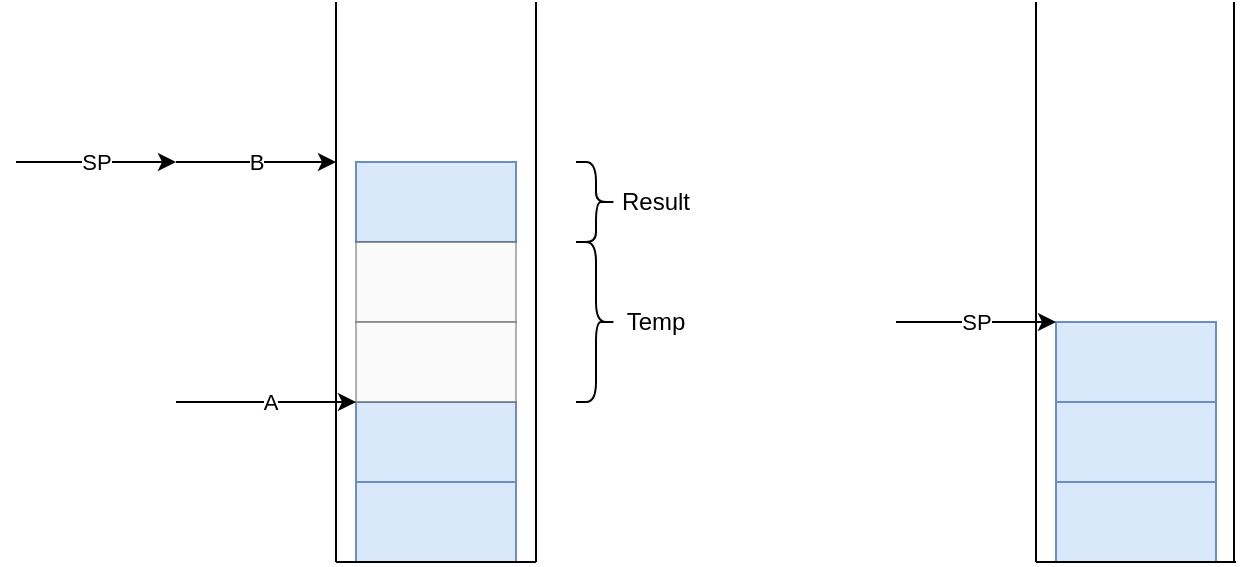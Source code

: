 <mxfile version="14.6.13" type="device" pages="14"><diagram id="dam_EsYdk_rwMfcF0dKU" name="GC"><mxGraphModel dx="1158" dy="705" grid="1" gridSize="10" guides="1" tooltips="1" connect="1" arrows="1" fold="1" page="1" pageScale="1" pageWidth="1100" pageHeight="850" math="0" shadow="0"><root><mxCell id="0"/><mxCell id="1" parent="0"/><mxCell id="mF86C1fOVR77pHqMhgV3-1" value="" style="rounded=0;whiteSpace=wrap;html=1;fillColor=#dae8fc;strokeColor=#6c8ebf;" parent="1" vertex="1"><mxGeometry x="210" y="280" width="80" height="40" as="geometry"/></mxCell><mxCell id="mF86C1fOVR77pHqMhgV3-2" value="" style="rounded=0;whiteSpace=wrap;html=1;fillColor=#dae8fc;strokeColor=#6c8ebf;" parent="1" vertex="1"><mxGeometry x="210" y="240" width="80" height="40" as="geometry"/></mxCell><mxCell id="mF86C1fOVR77pHqMhgV3-3" value="" style="rounded=0;whiteSpace=wrap;html=1;fillColor=#dae8fc;strokeColor=#6c8ebf;" parent="1" vertex="1"><mxGeometry x="210" y="120" width="80" height="40" as="geometry"/></mxCell><mxCell id="mF86C1fOVR77pHqMhgV3-4" value="" style="endArrow=none;html=1;" parent="1" edge="1"><mxGeometry width="50" height="50" relative="1" as="geometry"><mxPoint x="200" y="320" as="sourcePoint"/><mxPoint x="200" y="40" as="targetPoint"/></mxGeometry></mxCell><mxCell id="mF86C1fOVR77pHqMhgV3-5" value="" style="endArrow=none;html=1;" parent="1" edge="1"><mxGeometry width="50" height="50" relative="1" as="geometry"><mxPoint x="300" y="320" as="sourcePoint"/><mxPoint x="300" y="40" as="targetPoint"/></mxGeometry></mxCell><mxCell id="mF86C1fOVR77pHqMhgV3-7" value="" style="rounded=0;whiteSpace=wrap;html=1;opacity=50;fillColor=#f5f5f5;strokeColor=#666666;fontColor=#333333;" parent="1" vertex="1"><mxGeometry x="210" y="160" width="80" height="40" as="geometry"/></mxCell><mxCell id="mF86C1fOVR77pHqMhgV3-8" value="" style="rounded=0;whiteSpace=wrap;html=1;opacity=50;fillColor=#f5f5f5;strokeColor=#666666;fontColor=#333333;" parent="1" vertex="1"><mxGeometry x="210" y="200" width="80" height="40" as="geometry"/></mxCell><mxCell id="mF86C1fOVR77pHqMhgV3-9" value="" style="shape=curlyBracket;whiteSpace=wrap;html=1;rounded=1;flipH=1;" parent="1" vertex="1"><mxGeometry x="320" y="160" width="20" height="80" as="geometry"/></mxCell><mxCell id="mF86C1fOVR77pHqMhgV3-10" value="Temp" style="text;html=1;strokeColor=none;fillColor=none;align=center;verticalAlign=middle;whiteSpace=wrap;rounded=0;" parent="1" vertex="1"><mxGeometry x="340" y="190" width="40" height="20" as="geometry"/></mxCell><mxCell id="mF86C1fOVR77pHqMhgV3-11" value="" style="shape=curlyBracket;whiteSpace=wrap;html=1;rounded=1;flipH=1;" parent="1" vertex="1"><mxGeometry x="320" y="120" width="20" height="40" as="geometry"/></mxCell><mxCell id="mF86C1fOVR77pHqMhgV3-12" value="Result" style="text;html=1;strokeColor=none;fillColor=none;align=center;verticalAlign=middle;whiteSpace=wrap;rounded=0;" parent="1" vertex="1"><mxGeometry x="340" y="130" width="40" height="20" as="geometry"/></mxCell><mxCell id="mF86C1fOVR77pHqMhgV3-13" value="" style="endArrow=classic;html=1;entryX=0;entryY=1;entryDx=0;entryDy=0;" parent="1" target="mF86C1fOVR77pHqMhgV3-8" edge="1"><mxGeometry width="50" height="50" relative="1" as="geometry"><mxPoint x="120" y="240" as="sourcePoint"/><mxPoint x="390" y="190" as="targetPoint"/></mxGeometry></mxCell><mxCell id="mF86C1fOVR77pHqMhgV3-15" value="A" style="edgeLabel;html=1;align=center;verticalAlign=middle;resizable=0;points=[];" parent="mF86C1fOVR77pHqMhgV3-13" vertex="1" connectable="0"><mxGeometry x="0.275" y="1" relative="1" as="geometry"><mxPoint x="-11" y="1" as="offset"/></mxGeometry></mxCell><mxCell id="mF86C1fOVR77pHqMhgV3-16" value="" style="endArrow=classic;html=1;entryX=0;entryY=1;entryDx=0;entryDy=0;" parent="1" edge="1"><mxGeometry width="50" height="50" relative="1" as="geometry"><mxPoint x="120" y="120" as="sourcePoint"/><mxPoint x="200" y="120" as="targetPoint"/></mxGeometry></mxCell><mxCell id="mF86C1fOVR77pHqMhgV3-17" value="B" style="edgeLabel;html=1;align=center;verticalAlign=middle;resizable=0;points=[];" parent="mF86C1fOVR77pHqMhgV3-16" vertex="1" connectable="0"><mxGeometry x="0.275" y="1" relative="1" as="geometry"><mxPoint x="-11" y="1" as="offset"/></mxGeometry></mxCell><mxCell id="mF86C1fOVR77pHqMhgV3-18" value="SP" style="endArrow=classic;html=1;entryX=0;entryY=1;entryDx=0;entryDy=0;" parent="1" edge="1"><mxGeometry width="50" height="50" relative="1" as="geometry"><mxPoint x="40" y="120" as="sourcePoint"/><mxPoint x="120" y="120" as="targetPoint"/></mxGeometry></mxCell><mxCell id="mF86C1fOVR77pHqMhgV3-20" value="" style="rounded=0;whiteSpace=wrap;html=1;fillColor=#dae8fc;strokeColor=#6c8ebf;" parent="1" vertex="1"><mxGeometry x="560" y="280" width="80" height="40" as="geometry"/></mxCell><mxCell id="mF86C1fOVR77pHqMhgV3-21" value="" style="rounded=0;whiteSpace=wrap;html=1;fillColor=#dae8fc;strokeColor=#6c8ebf;" parent="1" vertex="1"><mxGeometry x="560" y="240" width="80" height="40" as="geometry"/></mxCell><mxCell id="mF86C1fOVR77pHqMhgV3-22" value="" style="rounded=0;whiteSpace=wrap;html=1;fillColor=#dae8fc;strokeColor=#6c8ebf;" parent="1" vertex="1"><mxGeometry x="560" y="200" width="80" height="40" as="geometry"/></mxCell><mxCell id="mF86C1fOVR77pHqMhgV3-23" value="" style="endArrow=none;html=1;" parent="1" edge="1"><mxGeometry width="50" height="50" relative="1" as="geometry"><mxPoint x="550" y="320" as="sourcePoint"/><mxPoint x="550" y="40" as="targetPoint"/></mxGeometry></mxCell><mxCell id="mF86C1fOVR77pHqMhgV3-24" value="" style="endArrow=none;html=1;exitX=0;exitY=1;exitDx=0;exitDy=0;" parent="1" edge="1"><mxGeometry width="50" height="50" relative="1" as="geometry"><mxPoint x="649" y="320" as="sourcePoint"/><mxPoint x="649" y="40" as="targetPoint"/></mxGeometry></mxCell><mxCell id="mF86C1fOVR77pHqMhgV3-35" value="SP" style="endArrow=classic;html=1;entryX=0;entryY=1;entryDx=0;entryDy=0;" parent="1" edge="1"><mxGeometry width="50" height="50" relative="1" as="geometry"><mxPoint x="480" y="200" as="sourcePoint"/><mxPoint x="560" y="200" as="targetPoint"/></mxGeometry></mxCell><mxCell id="mF86C1fOVR77pHqMhgV3-36" value="" style="endArrow=none;html=1;" parent="1" edge="1"><mxGeometry width="50" height="50" relative="1" as="geometry"><mxPoint x="200" y="320" as="sourcePoint"/><mxPoint x="300" y="320" as="targetPoint"/></mxGeometry></mxCell><mxCell id="mF86C1fOVR77pHqMhgV3-37" value="" style="endArrow=none;html=1;" parent="1" edge="1"><mxGeometry width="50" height="50" relative="1" as="geometry"><mxPoint x="550" y="320" as="sourcePoint"/><mxPoint x="650" y="320" as="targetPoint"/></mxGeometry></mxCell></root></mxGraphModel></diagram><diagram id="IHhjBYqIxk0k0CZ_NTQ2" name="Memory Example"><mxGraphModel dx="799" dy="486" grid="1" gridSize="10" guides="1" tooltips="1" connect="1" arrows="1" fold="1" page="1" pageScale="1" pageWidth="1100" pageHeight="850" math="0" shadow="0"><root><mxCell id="WWdGay-QzL5nnZlLblsG-0"/><mxCell id="WWdGay-QzL5nnZlLblsG-1" parent="WWdGay-QzL5nnZlLblsG-0"/><mxCell id="WWdGay-QzL5nnZlLblsG-45" value="" style="endArrow=none;html=1;dashed=1;" edge="1" parent="WWdGay-QzL5nnZlLblsG-1"><mxGeometry width="50" height="50" relative="1" as="geometry"><mxPoint x="280" y="430" as="sourcePoint"/><mxPoint x="280" y="170" as="targetPoint"/></mxGeometry></mxCell><mxCell id="WWdGay-QzL5nnZlLblsG-5" value="+2" style="rounded=1;whiteSpace=wrap;html=1;shadow=0;" vertex="1" parent="WWdGay-QzL5nnZlLblsG-1"><mxGeometry x="120" y="40" width="40" height="40" as="geometry"/></mxCell><mxCell id="WWdGay-QzL5nnZlLblsG-6" value="-2" style="rounded=1;whiteSpace=wrap;html=1;shadow=0;" vertex="1" parent="WWdGay-QzL5nnZlLblsG-1"><mxGeometry x="160" y="40" width="40" height="40" as="geometry"/></mxCell><mxCell id="WWdGay-QzL5nnZlLblsG-7" value="+4" style="rounded=1;whiteSpace=wrap;html=1;shadow=0;" vertex="1" parent="WWdGay-QzL5nnZlLblsG-1"><mxGeometry x="200" y="40" width="40" height="40" as="geometry"/></mxCell><mxCell id="WWdGay-QzL5nnZlLblsG-8" value="-0" style="rounded=1;whiteSpace=wrap;html=1;shadow=0;" vertex="1" parent="WWdGay-QzL5nnZlLblsG-1"><mxGeometry x="240" y="40" width="40" height="40" as="geometry"/></mxCell><mxCell id="WWdGay-QzL5nnZlLblsG-9" value="'N'" style="rounded=1;whiteSpace=wrap;html=1;shadow=0;" vertex="1" parent="WWdGay-QzL5nnZlLblsG-1"><mxGeometry x="280" y="40" width="40" height="40" as="geometry"/></mxCell><mxCell id="WWdGay-QzL5nnZlLblsG-10" value="+2" style="rounded=1;whiteSpace=wrap;html=1;shadow=0;" vertex="1" parent="WWdGay-QzL5nnZlLblsG-1"><mxGeometry x="320" y="40" width="40" height="40" as="geometry"/></mxCell><mxCell id="WWdGay-QzL5nnZlLblsG-11" value="'I'" style="rounded=1;whiteSpace=wrap;html=1;shadow=0;" vertex="1" parent="WWdGay-QzL5nnZlLblsG-1"><mxGeometry x="360" y="40" width="40" height="40" as="geometry"/></mxCell><mxCell id="WWdGay-QzL5nnZlLblsG-12" value="+4" style="rounded=1;whiteSpace=wrap;html=1;shadow=0;" vertex="1" parent="WWdGay-QzL5nnZlLblsG-1"><mxGeometry x="400" y="40" width="40" height="40" as="geometry"/></mxCell><mxCell id="WWdGay-QzL5nnZlLblsG-13" value="'L'" style="rounded=1;whiteSpace=wrap;html=1;shadow=0;" vertex="1" parent="WWdGay-QzL5nnZlLblsG-1"><mxGeometry x="440" y="40" width="40" height="40" as="geometry"/></mxCell><mxCell id="WWdGay-QzL5nnZlLblsG-14" value="0" style="rounded=1;whiteSpace=wrap;html=1;shadow=0;" vertex="1" parent="WWdGay-QzL5nnZlLblsG-1"><mxGeometry x="480" y="40" width="40" height="40" as="geometry"/></mxCell><mxCell id="WWdGay-QzL5nnZlLblsG-15" value="-4" style="text;html=1;strokeColor=none;fillColor=none;align=center;verticalAlign=middle;whiteSpace=wrap;rounded=0;shadow=0;" vertex="1" parent="WWdGay-QzL5nnZlLblsG-1"><mxGeometry x="120" y="20" width="20" height="20" as="geometry"/></mxCell><mxCell id="WWdGay-QzL5nnZlLblsG-16" value="0" style="text;html=1;strokeColor=none;fillColor=none;align=center;verticalAlign=middle;whiteSpace=wrap;rounded=0;shadow=0;" vertex="1" parent="WWdGay-QzL5nnZlLblsG-1"><mxGeometry x="280" y="20" width="20" height="20" as="geometry"/></mxCell><mxCell id="WWdGay-QzL5nnZlLblsG-17" value="-2" style="text;html=1;strokeColor=none;fillColor=none;align=center;verticalAlign=middle;whiteSpace=wrap;rounded=0;shadow=0;" vertex="1" parent="WWdGay-QzL5nnZlLblsG-1"><mxGeometry x="200" y="20" width="20" height="20" as="geometry"/></mxCell><mxCell id="WWdGay-QzL5nnZlLblsG-18" value="+2" style="text;html=1;strokeColor=none;fillColor=none;align=center;verticalAlign=middle;whiteSpace=wrap;rounded=0;shadow=0;" vertex="1" parent="WWdGay-QzL5nnZlLblsG-1"><mxGeometry x="360" y="20" width="20" height="20" as="geometry"/></mxCell><mxCell id="WWdGay-QzL5nnZlLblsG-19" value="+4" style="text;html=1;strokeColor=none;fillColor=none;align=center;verticalAlign=middle;whiteSpace=wrap;rounded=0;shadow=0;" vertex="1" parent="WWdGay-QzL5nnZlLblsG-1"><mxGeometry x="440" y="20" width="20" height="20" as="geometry"/></mxCell><mxCell id="WWdGay-QzL5nnZlLblsG-39" style="edgeStyle=orthogonalEdgeStyle;rounded=0;orthogonalLoop=1;jettySize=auto;html=1;exitX=0.5;exitY=0;exitDx=0;exitDy=0;entryX=0.5;entryY=0;entryDx=0;entryDy=0;" edge="1" parent="WWdGay-QzL5nnZlLblsG-1" source="WWdGay-QzL5nnZlLblsG-22" target="WWdGay-QzL5nnZlLblsG-28"><mxGeometry relative="1" as="geometry"><Array as="points"><mxPoint x="140" y="180"/><mxPoint x="380" y="180"/></Array></mxGeometry></mxCell><mxCell id="WWdGay-QzL5nnZlLblsG-22" value="+2" style="rounded=1;whiteSpace=wrap;html=1;shadow=0;" vertex="1" parent="WWdGay-QzL5nnZlLblsG-1"><mxGeometry x="120" y="240" width="40" height="40" as="geometry"/></mxCell><mxCell id="WWdGay-QzL5nnZlLblsG-40" style="edgeStyle=orthogonalEdgeStyle;rounded=0;orthogonalLoop=1;jettySize=auto;html=1;exitX=0.5;exitY=0;exitDx=0;exitDy=0;entryX=0.5;entryY=0;entryDx=0;entryDy=0;" edge="1" parent="WWdGay-QzL5nnZlLblsG-1" source="WWdGay-QzL5nnZlLblsG-23" target="WWdGay-QzL5nnZlLblsG-24"><mxGeometry relative="1" as="geometry"><Array as="points"><mxPoint x="180" y="210"/><mxPoint x="220" y="210"/></Array></mxGeometry></mxCell><mxCell id="WWdGay-QzL5nnZlLblsG-23" value="" style="rounded=1;whiteSpace=wrap;html=1;shadow=0;" vertex="1" parent="WWdGay-QzL5nnZlLblsG-1"><mxGeometry x="160" y="240" width="40" height="40" as="geometry"/></mxCell><mxCell id="WWdGay-QzL5nnZlLblsG-48" style="edgeStyle=orthogonalEdgeStyle;rounded=0;orthogonalLoop=1;jettySize=auto;html=1;exitX=0.5;exitY=1;exitDx=0;exitDy=0;entryX=0.5;entryY=1;entryDx=0;entryDy=0;" edge="1" parent="WWdGay-QzL5nnZlLblsG-1" source="WWdGay-QzL5nnZlLblsG-24" target="WWdGay-QzL5nnZlLblsG-30"><mxGeometry relative="1" as="geometry"><Array as="points"><mxPoint x="220" y="340"/><mxPoint x="460" y="340"/></Array></mxGeometry></mxCell><mxCell id="WWdGay-QzL5nnZlLblsG-24" value="+4" style="rounded=1;whiteSpace=wrap;html=1;shadow=0;" vertex="1" parent="WWdGay-QzL5nnZlLblsG-1"><mxGeometry x="200" y="240" width="40" height="40" as="geometry"/></mxCell><mxCell id="WWdGay-QzL5nnZlLblsG-25" value="-0" style="rounded=1;whiteSpace=wrap;html=1;shadow=0;" vertex="1" parent="WWdGay-QzL5nnZlLblsG-1"><mxGeometry x="240" y="240" width="40" height="40" as="geometry"/></mxCell><mxCell id="WWdGay-QzL5nnZlLblsG-26" value="'N'" style="rounded=1;whiteSpace=wrap;html=1;shadow=0;" vertex="1" parent="WWdGay-QzL5nnZlLblsG-1"><mxGeometry x="280" y="240" width="40" height="40" as="geometry"/></mxCell><mxCell id="WWdGay-QzL5nnZlLblsG-42" style="edgeStyle=orthogonalEdgeStyle;rounded=0;orthogonalLoop=1;jettySize=auto;html=1;exitX=0.5;exitY=1;exitDx=0;exitDy=0;entryX=0.5;entryY=1;entryDx=0;entryDy=0;" edge="1" parent="WWdGay-QzL5nnZlLblsG-1" source="WWdGay-QzL5nnZlLblsG-27" target="WWdGay-QzL5nnZlLblsG-28"><mxGeometry relative="1" as="geometry"><Array as="points"><mxPoint x="340" y="310"/><mxPoint x="380" y="310"/></Array></mxGeometry></mxCell><mxCell id="WWdGay-QzL5nnZlLblsG-27" value="" style="rounded=1;whiteSpace=wrap;html=1;shadow=0;" vertex="1" parent="WWdGay-QzL5nnZlLblsG-1"><mxGeometry x="320" y="240" width="40" height="40" as="geometry"/></mxCell><mxCell id="WWdGay-QzL5nnZlLblsG-28" value="'I'" style="rounded=1;whiteSpace=wrap;html=1;shadow=0;" vertex="1" parent="WWdGay-QzL5nnZlLblsG-1"><mxGeometry x="360" y="240" width="40" height="40" as="geometry"/></mxCell><mxCell id="WWdGay-QzL5nnZlLblsG-47" style="edgeStyle=orthogonalEdgeStyle;rounded=0;orthogonalLoop=1;jettySize=auto;html=1;exitX=0.5;exitY=1;exitDx=0;exitDy=0;entryX=0.25;entryY=1;entryDx=0;entryDy=0;" edge="1" parent="WWdGay-QzL5nnZlLblsG-1" source="WWdGay-QzL5nnZlLblsG-29" target="WWdGay-QzL5nnZlLblsG-30"><mxGeometry relative="1" as="geometry"><Array as="points"><mxPoint x="420" y="310"/><mxPoint x="450" y="310"/></Array></mxGeometry></mxCell><mxCell id="WWdGay-QzL5nnZlLblsG-29" value="" style="rounded=1;whiteSpace=wrap;html=1;shadow=0;" vertex="1" parent="WWdGay-QzL5nnZlLblsG-1"><mxGeometry x="400" y="240" width="40" height="40" as="geometry"/></mxCell><mxCell id="WWdGay-QzL5nnZlLblsG-30" value="'L'" style="rounded=1;whiteSpace=wrap;html=1;shadow=0;" vertex="1" parent="WWdGay-QzL5nnZlLblsG-1"><mxGeometry x="440" y="240" width="40" height="40" as="geometry"/></mxCell><mxCell id="WWdGay-QzL5nnZlLblsG-31" value="0" style="rounded=1;whiteSpace=wrap;html=1;shadow=0;" vertex="1" parent="WWdGay-QzL5nnZlLblsG-1"><mxGeometry x="480" y="240" width="40" height="40" as="geometry"/></mxCell><mxCell id="WWdGay-QzL5nnZlLblsG-37" value="" style="endArrow=none;html=1;dashed=1;" edge="1" parent="WWdGay-QzL5nnZlLblsG-1"><mxGeometry width="50" height="50" relative="1" as="geometry"><mxPoint y="160" as="sourcePoint"/><mxPoint x="610" y="160" as="targetPoint"/></mxGeometry></mxCell><mxCell id="WWdGay-QzL5nnZlLblsG-44" value="" style="endArrow=none;html=1;dashed=1;" edge="1" parent="WWdGay-QzL5nnZlLblsG-1"><mxGeometry width="50" height="50" relative="1" as="geometry"><mxPoint y="440" as="sourcePoint"/><mxPoint x="610" y="440" as="targetPoint"/></mxGeometry></mxCell><mxCell id="WWdGay-QzL5nnZlLblsG-50" value="(IL L)" style="text;html=1;strokeColor=none;fillColor=none;align=center;verticalAlign=middle;whiteSpace=wrap;rounded=0;shadow=0;" vertex="1" parent="WWdGay-QzL5nnZlLblsG-1"><mxGeometry x="180" y="380" width="60" height="20" as="geometry"/></mxCell><mxCell id="WWdGay-QzL5nnZlLblsG-53" value="" style="endArrow=classic;html=1;dashed=1;dashPattern=1 4;" edge="1" parent="WWdGay-QzL5nnZlLblsG-1"><mxGeometry width="50" height="50" relative="1" as="geometry"><mxPoint x="280" y="360" as="sourcePoint"/><mxPoint x="520" y="360" as="targetPoint"/></mxGeometry></mxCell><mxCell id="WWdGay-QzL5nnZlLblsG-56" value="print as Atoms" style="edgeLabel;html=1;align=center;verticalAlign=middle;resizable=0;points=[];" vertex="1" connectable="0" parent="WWdGay-QzL5nnZlLblsG-53"><mxGeometry x="-0.151" y="1" relative="1" as="geometry"><mxPoint as="offset"/></mxGeometry></mxCell><mxCell id="WWdGay-QzL5nnZlLblsG-55" value="" style="endArrow=classic;html=1;dashed=1;dashPattern=1 4;" edge="1" parent="WWdGay-QzL5nnZlLblsG-1"><mxGeometry width="50" height="50" relative="1" as="geometry"><mxPoint x="280" y="360" as="sourcePoint"/><mxPoint x="120" y="360" as="targetPoint"/></mxGeometry></mxCell><mxCell id="WWdGay-QzL5nnZlLblsG-57" value="print as Lists" style="edgeLabel;html=1;align=center;verticalAlign=middle;resizable=0;points=[];" vertex="1" connectable="0" parent="WWdGay-QzL5nnZlLblsG-55"><mxGeometry x="0.063" relative="1" as="geometry"><mxPoint as="offset"/></mxGeometry></mxCell><mxCell id="WWdGay-QzL5nnZlLblsG-58" value="" style="endArrow=classic;html=1;dashed=1;dashPattern=1 4;" edge="1" parent="WWdGay-QzL5nnZlLblsG-1"><mxGeometry width="50" height="50" relative="1" as="geometry"><mxPoint x="280" y="420.0" as="sourcePoint"/><mxPoint x="120" y="420.0" as="targetPoint"/></mxGeometry></mxCell><mxCell id="WWdGay-QzL5nnZlLblsG-59" value="Cons ()" style="edgeLabel;html=1;align=center;verticalAlign=middle;resizable=0;points=[];" vertex="1" connectable="0" parent="WWdGay-QzL5nnZlLblsG-58"><mxGeometry x="0.063" relative="1" as="geometry"><mxPoint as="offset"/></mxGeometry></mxCell></root></mxGraphModel></diagram><diagram id="hoqg2YqeSwtY1OlNBj7f" name="trace 1"><mxGraphModel dx="1158" dy="1555" grid="1" gridSize="10" guides="1" tooltips="1" connect="1" arrows="1" fold="1" page="1" pageScale="1" pageWidth="1100" pageHeight="850" math="0" shadow="0"><root><mxCell id="Tlw_T6JQFJTZ53tOv9wf-0"/><mxCell id="Tlw_T6JQFJTZ53tOv9wf-1" parent="Tlw_T6JQFJTZ53tOv9wf-0"/><mxCell id="Evtw_XwZKE8ZUfAHWJGe-6" value="" style="rounded=0;whiteSpace=wrap;html=1;shadow=0;strokeColor=#d6b656;opacity=50;align=left;fillColor=#fff2cc;" vertex="1" parent="Tlw_T6JQFJTZ53tOv9wf-1"><mxGeometry x="110" y="-190" width="547.5" height="20" as="geometry"/></mxCell><mxCell id="Evtw_XwZKE8ZUfAHWJGe-1" value="" style="rounded=0;whiteSpace=wrap;html=1;shadow=0;strokeColor=#d6b656;opacity=50;align=left;fillColor=#fff2cc;" vertex="1" parent="Tlw_T6JQFJTZ53tOv9wf-1"><mxGeometry x="110" y="-140" width="547.5" height="30" as="geometry"/></mxCell><mxCell id="Tlw_T6JQFJTZ53tOv9wf-2" value="&lt;pre style=&quot;margin: 1.5em 0px 1.5em 1.5em ; font-family: &amp;quot;roboto mono&amp;quot; , monospace ; font-size: 12pt ; color: rgb(0 , 0 , 0) ; font-style: normal ; font-weight: normal ; letter-spacing: normal ; text-indent: 0px ; text-transform: none ; word-spacing: 0px ; text-decoration: none&quot;&gt;&lt;span class=&quot;kwa&quot; style=&quot;color: rgb(83 , 50 , 216)&quot;&gt;function&lt;/span&gt; Eval(e, a) {&#10;  &lt;span class=&quot;kwa&quot; style=&quot;color: rgb(83 , 50 , 216)&quot;&gt;var&lt;/span&gt; A = cx;&#10;  &lt;span class=&quot;kwa&quot; style=&quot;color: rgb(83 , 50 , 216)&quot;&gt;if&lt;/span&gt; (!e) &lt;span class=&quot;kwa&quot; style=&quot;color: rgb(83 , 50 , 216)&quot;&gt;return&lt;/span&gt; e;&#10;  &lt;span class=&quot;kwa&quot; style=&quot;color: rgb(83 , 50 , 216)&quot;&gt;if&lt;/span&gt; (e &amp;gt; 0) &lt;span class=&quot;kwa&quot; style=&quot;color: rgb(83 , 50 , 216)&quot;&gt;return&lt;/span&gt; Assoc(e, a);&#10;  &lt;span class=&quot;kwa&quot; style=&quot;color: rgb(83 , 50 , 216)&quot;&gt;if&lt;/span&gt; (Car(e) == kQuote) &lt;span class=&quot;kwa&quot; style=&quot;color: rgb(83 , 50 , 216)&quot;&gt;return&lt;/span&gt; Car(Cdr(e));&#10;  &lt;span class=&quot;kwa&quot; style=&quot;color: rgb(83 , 50 , 216)&quot;&gt;if&lt;/span&gt; (Car(e) == kCond) &lt;span class=&quot;kwa&quot; style=&quot;color: rgb(83 , 50 , 216)&quot;&gt;return&lt;/span&gt; Evcon(Cdr(e), a);&#10;  &lt;span class=&quot;kwa&quot; style=&quot;color: rgb(83 , 50 , 216)&quot;&gt;return&lt;/span&gt; Gc(A, Apply(Car(e), Evlis(Cdr(e), a), a));&#10;}&#10;&lt;/pre&gt;&lt;br class=&quot;Apple-interchange-newline&quot;&gt;" style="text;whiteSpace=wrap;html=1;" vertex="1" parent="Tlw_T6JQFJTZ53tOv9wf-1"><mxGeometry x="130" y="-240" width="550" height="190" as="geometry"/></mxCell><mxCell id="Tlw_T6JQFJTZ53tOv9wf-12" value="" style="endArrow=none;dashed=1;html=1;dashPattern=1 3;strokeWidth=2;exitX=0;exitY=1;exitDx=0;exitDy=0;" edge="1" parent="Tlw_T6JQFJTZ53tOv9wf-1"><mxGeometry width="50" height="50" relative="1" as="geometry"><mxPoint x="800" y="-30" as="sourcePoint"/><mxPoint x="800" y="-190" as="targetPoint"/></mxGeometry></mxCell><mxCell id="Tlw_T6JQFJTZ53tOv9wf-13" value="" style="endArrow=none;dashed=1;html=1;dashPattern=1 3;strokeWidth=2;exitX=0;exitY=1;exitDx=0;exitDy=0;" edge="1" parent="Tlw_T6JQFJTZ53tOv9wf-1"><mxGeometry width="50" height="50" relative="1" as="geometry"><mxPoint x="839" y="-30" as="sourcePoint"/><mxPoint x="839" y="-190" as="targetPoint"/></mxGeometry></mxCell><mxCell id="Tlw_T6JQFJTZ53tOv9wf-14" value="" style="endArrow=none;dashed=1;html=1;dashPattern=1 3;strokeWidth=2;exitX=0;exitY=1;exitDx=0;exitDy=0;" edge="1" parent="Tlw_T6JQFJTZ53tOv9wf-1"><mxGeometry width="50" height="50" relative="1" as="geometry"><mxPoint x="800" y="-30" as="sourcePoint"/><mxPoint x="840" y="-30" as="targetPoint"/></mxGeometry></mxCell><mxCell id="fH-hnxA3ovjG2fcliLo--2" value="Evaluation of (QUOTE A)" style="text;html=1;align=center;verticalAlign=middle;resizable=0;points=[];autosize=1;strokeColor=none;" vertex="1" parent="Tlw_T6JQFJTZ53tOv9wf-1"><mxGeometry x="55" y="-280" width="150" height="20" as="geometry"/></mxCell><mxCell id="ZwmDQ_ZJW7EeSAVcSDD0-0" value="'N'" style="rounded=1;whiteSpace=wrap;html=1;shadow=0;" vertex="1" parent="Tlw_T6JQFJTZ53tOv9wf-1"><mxGeometry x="260" y="-780" width="40" height="40" as="geometry"/></mxCell><mxCell id="ZwmDQ_ZJW7EeSAVcSDD0-1" value="+2" style="rounded=1;whiteSpace=wrap;html=1;shadow=0;opacity=50;textOpacity=50;" vertex="1" parent="Tlw_T6JQFJTZ53tOv9wf-1"><mxGeometry x="300" y="-780" width="40" height="40" as="geometry"/></mxCell><mxCell id="ZwmDQ_ZJW7EeSAVcSDD0-2" value="'I'" style="rounded=1;whiteSpace=wrap;html=1;shadow=0;" vertex="1" parent="Tlw_T6JQFJTZ53tOv9wf-1"><mxGeometry x="340" y="-780" width="40" height="40" as="geometry"/></mxCell><mxCell id="ZwmDQ_ZJW7EeSAVcSDD0-3" value="+4" style="rounded=1;whiteSpace=wrap;html=1;shadow=0;opacity=50;textOpacity=50;" vertex="1" parent="Tlw_T6JQFJTZ53tOv9wf-1"><mxGeometry x="380" y="-780" width="40" height="40" as="geometry"/></mxCell><mxCell id="ZwmDQ_ZJW7EeSAVcSDD0-4" value="'L'" style="rounded=1;whiteSpace=wrap;html=1;shadow=0;" vertex="1" parent="Tlw_T6JQFJTZ53tOv9wf-1"><mxGeometry x="420" y="-780" width="40" height="40" as="geometry"/></mxCell><mxCell id="ZwmDQ_ZJW7EeSAVcSDD0-5" value="0" style="rounded=1;whiteSpace=wrap;html=1;shadow=0;opacity=50;textOpacity=50;" vertex="1" parent="Tlw_T6JQFJTZ53tOv9wf-1"><mxGeometry x="460" y="-780" width="40" height="40" as="geometry"/></mxCell><mxCell id="ZwmDQ_ZJW7EeSAVcSDD0-6" value="0" style="text;html=1;strokeColor=none;fillColor=none;align=center;verticalAlign=middle;whiteSpace=wrap;rounded=0;shadow=0;" vertex="1" parent="Tlw_T6JQFJTZ53tOv9wf-1"><mxGeometry x="260" y="-800" width="20" height="20" as="geometry"/></mxCell><mxCell id="ZwmDQ_ZJW7EeSAVcSDD0-7" value="+2" style="text;html=1;strokeColor=none;fillColor=none;align=center;verticalAlign=middle;whiteSpace=wrap;rounded=0;shadow=0;" vertex="1" parent="Tlw_T6JQFJTZ53tOv9wf-1"><mxGeometry x="340" y="-800" width="20" height="20" as="geometry"/></mxCell><mxCell id="ZwmDQ_ZJW7EeSAVcSDD0-8" value="+4" style="text;html=1;strokeColor=none;fillColor=none;align=center;verticalAlign=middle;whiteSpace=wrap;rounded=0;shadow=0;" vertex="1" parent="Tlw_T6JQFJTZ53tOv9wf-1"><mxGeometry x="420" y="-800" width="20" height="20" as="geometry"/></mxCell><mxCell id="ZwmDQ_ZJW7EeSAVcSDD0-9" value="'A" style="text;html=1;strokeColor=none;fillColor=none;align=center;verticalAlign=middle;whiteSpace=wrap;rounded=0;shadow=0;" vertex="1" parent="Tlw_T6JQFJTZ53tOv9wf-1"><mxGeometry x="140" y="-680" width="40" height="20" as="geometry"/></mxCell><mxCell id="ZwmDQ_ZJW7EeSAVcSDD0-10" value="(QUOTE A)" style="text;html=1;strokeColor=none;fillColor=none;align=center;verticalAlign=middle;whiteSpace=wrap;rounded=0;shadow=0;" vertex="1" parent="Tlw_T6JQFJTZ53tOv9wf-1"><mxGeometry x="140" y="-640" width="70" height="20" as="geometry"/></mxCell><mxCell id="ZwmDQ_ZJW7EeSAVcSDD0-11" value="'Q'" style="rounded=1;whiteSpace=wrap;html=1;shadow=0;" vertex="1" parent="Tlw_T6JQFJTZ53tOv9wf-1"><mxGeometry x="500" y="-780" width="40" height="40" as="geometry"/></mxCell><mxCell id="ZwmDQ_ZJW7EeSAVcSDD0-12" value="8" style="rounded=1;whiteSpace=wrap;html=1;shadow=0;opacity=50;textOpacity=50;" vertex="1" parent="Tlw_T6JQFJTZ53tOv9wf-1"><mxGeometry x="540" y="-780" width="40" height="40" as="geometry"/></mxCell><mxCell id="ZwmDQ_ZJW7EeSAVcSDD0-13" value="'U'" style="rounded=1;whiteSpace=wrap;html=1;shadow=0;" vertex="1" parent="Tlw_T6JQFJTZ53tOv9wf-1"><mxGeometry x="580" y="-780" width="40" height="40" as="geometry"/></mxCell><mxCell id="ZwmDQ_ZJW7EeSAVcSDD0-14" value="10" style="rounded=1;whiteSpace=wrap;html=1;shadow=0;opacity=50;textOpacity=50;" vertex="1" parent="Tlw_T6JQFJTZ53tOv9wf-1"><mxGeometry x="620" y="-780" width="40" height="40" as="geometry"/></mxCell><mxCell id="ZwmDQ_ZJW7EeSAVcSDD0-15" value="'O'" style="rounded=1;whiteSpace=wrap;html=1;shadow=0;" vertex="1" parent="Tlw_T6JQFJTZ53tOv9wf-1"><mxGeometry x="660" y="-780" width="40" height="40" as="geometry"/></mxCell><mxCell id="ZwmDQ_ZJW7EeSAVcSDD0-16" value="12" style="rounded=1;whiteSpace=wrap;html=1;shadow=0;opacity=50;textOpacity=50;" vertex="1" parent="Tlw_T6JQFJTZ53tOv9wf-1"><mxGeometry x="700" y="-780" width="40" height="40" as="geometry"/></mxCell><mxCell id="ZwmDQ_ZJW7EeSAVcSDD0-17" value="'E'" style="rounded=1;whiteSpace=wrap;html=1;shadow=0;" vertex="1" parent="Tlw_T6JQFJTZ53tOv9wf-1"><mxGeometry x="820" y="-780" width="40" height="40" as="geometry"/></mxCell><mxCell id="ZwmDQ_ZJW7EeSAVcSDD0-18" value="0" style="rounded=1;whiteSpace=wrap;html=1;shadow=0;opacity=50;textOpacity=50;" vertex="1" parent="Tlw_T6JQFJTZ53tOv9wf-1"><mxGeometry x="860" y="-780" width="40" height="40" as="geometry"/></mxCell><mxCell id="ZwmDQ_ZJW7EeSAVcSDD0-19" value="+6" style="text;html=1;strokeColor=none;fillColor=none;align=center;verticalAlign=middle;whiteSpace=wrap;rounded=0;shadow=0;" vertex="1" parent="Tlw_T6JQFJTZ53tOv9wf-1"><mxGeometry x="500" y="-800" width="20" height="20" as="geometry"/></mxCell><mxCell id="ZwmDQ_ZJW7EeSAVcSDD0-20" value="+8" style="text;html=1;strokeColor=none;fillColor=none;align=center;verticalAlign=middle;whiteSpace=wrap;rounded=0;shadow=0;" vertex="1" parent="Tlw_T6JQFJTZ53tOv9wf-1"><mxGeometry x="580" y="-800" width="20" height="20" as="geometry"/></mxCell><mxCell id="ZwmDQ_ZJW7EeSAVcSDD0-21" value="+10" style="text;html=1;strokeColor=none;fillColor=none;align=center;verticalAlign=middle;whiteSpace=wrap;rounded=0;shadow=0;" vertex="1" parent="Tlw_T6JQFJTZ53tOv9wf-1"><mxGeometry x="660" y="-800" width="20" height="20" as="geometry"/></mxCell><mxCell id="ZwmDQ_ZJW7EeSAVcSDD0-22" value="+12" style="text;html=1;strokeColor=none;fillColor=none;align=center;verticalAlign=middle;whiteSpace=wrap;rounded=0;shadow=0;" vertex="1" parent="Tlw_T6JQFJTZ53tOv9wf-1"><mxGeometry x="740" y="-800" width="20" height="20" as="geometry"/></mxCell><mxCell id="ZwmDQ_ZJW7EeSAVcSDD0-23" value="" style="shape=curlyBracket;whiteSpace=wrap;html=1;rounded=1;flipH=1;shadow=0;rotation=90;" vertex="1" parent="Tlw_T6JQFJTZ53tOv9wf-1"><mxGeometry x="370" y="-830" width="20" height="240" as="geometry"/></mxCell><mxCell id="ZwmDQ_ZJW7EeSAVcSDD0-24" value="" style="shape=curlyBracket;whiteSpace=wrap;html=1;rounded=1;flipH=1;shadow=0;rotation=90;" vertex="1" parent="Tlw_T6JQFJTZ53tOv9wf-1"><mxGeometry x="690" y="-910" width="20" height="400" as="geometry"/></mxCell><mxCell id="ZwmDQ_ZJW7EeSAVcSDD0-25" value="NIL" style="text;html=1;strokeColor=none;fillColor=none;align=center;verticalAlign=middle;whiteSpace=wrap;rounded=0;shadow=0;" vertex="1" parent="Tlw_T6JQFJTZ53tOv9wf-1"><mxGeometry x="360" y="-700" width="40" height="20" as="geometry"/></mxCell><mxCell id="ZwmDQ_ZJW7EeSAVcSDD0-26" value="QUOTE" style="text;html=1;strokeColor=none;fillColor=none;align=center;verticalAlign=middle;whiteSpace=wrap;rounded=0;shadow=0;" vertex="1" parent="Tlw_T6JQFJTZ53tOv9wf-1"><mxGeometry x="680" y="-700" width="40" height="20" as="geometry"/></mxCell><mxCell id="ZwmDQ_ZJW7EeSAVcSDD0-27" value="'Q'" style="rounded=1;whiteSpace=wrap;html=1;shadow=0;fillColor=#f5f5f5;strokeColor=#666666;fontColor=#333333;" vertex="1" parent="Tlw_T6JQFJTZ53tOv9wf-1"><mxGeometry x="300" y="-620" width="40" height="40" as="geometry"/></mxCell><mxCell id="ZwmDQ_ZJW7EeSAVcSDD0-28" value="'U'" style="rounded=1;whiteSpace=wrap;html=1;shadow=0;fillColor=#f5f5f5;strokeColor=#666666;fontColor=#333333;" vertex="1" parent="Tlw_T6JQFJTZ53tOv9wf-1"><mxGeometry x="340" y="-620" width="40" height="40" as="geometry"/></mxCell><mxCell id="ZwmDQ_ZJW7EeSAVcSDD0-29" value="'O'" style="rounded=1;whiteSpace=wrap;html=1;shadow=0;fillColor=#f5f5f5;strokeColor=#666666;fontColor=#333333;" vertex="1" parent="Tlw_T6JQFJTZ53tOv9wf-1"><mxGeometry x="380" y="-620" width="40" height="40" as="geometry"/></mxCell><mxCell id="ZwmDQ_ZJW7EeSAVcSDD0-30" value="'T'" style="rounded=1;whiteSpace=wrap;html=1;shadow=0;fillColor=#f5f5f5;strokeColor=#666666;fontColor=#333333;" vertex="1" parent="Tlw_T6JQFJTZ53tOv9wf-1"><mxGeometry x="420" y="-620" width="40" height="40" as="geometry"/></mxCell><mxCell id="ZwmDQ_ZJW7EeSAVcSDD0-31" value="'E'" style="rounded=1;whiteSpace=wrap;html=1;shadow=0;fillColor=#f5f5f5;strokeColor=#666666;fontColor=#333333;" vertex="1" parent="Tlw_T6JQFJTZ53tOv9wf-1"><mxGeometry x="460" y="-620" width="40" height="40" as="geometry"/></mxCell><mxCell id="ZwmDQ_ZJW7EeSAVcSDD0-32" value="(space)" style="rounded=1;whiteSpace=wrap;html=1;shadow=0;fillColor=#f5f5f5;strokeColor=#666666;fontColor=#333333;" vertex="1" parent="Tlw_T6JQFJTZ53tOv9wf-1"><mxGeometry x="500" y="-620" width="40" height="40" as="geometry"/></mxCell><mxCell id="ZwmDQ_ZJW7EeSAVcSDD0-33" value="'A'" style="rounded=1;whiteSpace=wrap;html=1;shadow=0;fillColor=#f5f5f5;strokeColor=#666666;fontColor=#333333;" vertex="1" parent="Tlw_T6JQFJTZ53tOv9wf-1"><mxGeometry x="540" y="-620" width="40" height="40" as="geometry"/></mxCell><mxCell id="ZwmDQ_ZJW7EeSAVcSDD0-34" value="')'" style="rounded=1;whiteSpace=wrap;html=1;shadow=0;fillColor=#f5f5f5;strokeColor=#666666;fontColor=#333333;" vertex="1" parent="Tlw_T6JQFJTZ53tOv9wf-1"><mxGeometry x="580" y="-620" width="40" height="40" as="geometry"/></mxCell><mxCell id="ZwmDQ_ZJW7EeSAVcSDD0-35" value="EOF" style="rounded=1;whiteSpace=wrap;html=1;shadow=0;fillColor=#f5f5f5;strokeColor=#666666;fontColor=#333333;" vertex="1" parent="Tlw_T6JQFJTZ53tOv9wf-1"><mxGeometry x="620" y="-620" width="40" height="40" as="geometry"/></mxCell><mxCell id="ZwmDQ_ZJW7EeSAVcSDD0-36" value="'('" style="rounded=1;whiteSpace=wrap;html=1;shadow=0;fillColor=#f5f5f5;strokeColor=#666666;fontColor=#333333;" vertex="1" parent="Tlw_T6JQFJTZ53tOv9wf-1"><mxGeometry x="260" y="-620" width="40" height="40" as="geometry"/></mxCell><mxCell id="ZwmDQ_ZJW7EeSAVcSDD0-58" value="" style="endArrow=none;dashed=1;html=1;dashPattern=1 4;" edge="1" parent="Tlw_T6JQFJTZ53tOv9wf-1"><mxGeometry width="50" height="50" relative="1" as="geometry"><mxPoint x="140" y="-550" as="sourcePoint"/><mxPoint x="1020" y="-550" as="targetPoint"/></mxGeometry></mxCell><mxCell id="ZwmDQ_ZJW7EeSAVcSDD0-59" value="" style="shape=flexArrow;endArrow=classic;html=1;" edge="1" parent="Tlw_T6JQFJTZ53tOv9wf-1"><mxGeometry width="50" height="50" relative="1" as="geometry"><mxPoint x="480" y="-570" as="sourcePoint"/><mxPoint x="480" y="-490" as="targetPoint"/></mxGeometry></mxCell><mxCell id="ZwmDQ_ZJW7EeSAVcSDD0-60" value="Read ()" style="edgeLabel;html=1;align=center;verticalAlign=middle;resizable=0;points=[];" vertex="1" connectable="0" parent="ZwmDQ_ZJW7EeSAVcSDD0-59"><mxGeometry x="-0.1" y="-3" relative="1" as="geometry"><mxPoint as="offset"/></mxGeometry></mxCell><mxCell id="ZwmDQ_ZJW7EeSAVcSDD0-63" value="input:" style="text;html=1;strokeColor=none;fillColor=none;align=center;verticalAlign=middle;whiteSpace=wrap;rounded=0;shadow=0;" vertex="1" parent="Tlw_T6JQFJTZ53tOv9wf-1"><mxGeometry x="140" y="-610" width="70" height="20" as="geometry"/></mxCell><mxCell id="ZwmDQ_ZJW7EeSAVcSDD0-80" value="" style="endArrow=none;dashed=1;html=1;dashPattern=1 4;" edge="1" parent="Tlw_T6JQFJTZ53tOv9wf-1"><mxGeometry width="50" height="50" relative="1" as="geometry"><mxPoint x="20" y="-310" as="sourcePoint"/><mxPoint x="1050" y="-310" as="targetPoint"/></mxGeometry></mxCell><mxCell id="ZwmDQ_ZJW7EeSAVcSDD0-82" value="'T'" style="rounded=1;whiteSpace=wrap;html=1;shadow=0;" vertex="1" parent="Tlw_T6JQFJTZ53tOv9wf-1"><mxGeometry x="740" y="-780" width="40" height="40" as="geometry"/></mxCell><mxCell id="ZwmDQ_ZJW7EeSAVcSDD0-83" value="14" style="rounded=1;whiteSpace=wrap;html=1;shadow=0;opacity=50;textOpacity=50;" vertex="1" parent="Tlw_T6JQFJTZ53tOv9wf-1"><mxGeometry x="780" y="-780" width="40" height="40" as="geometry"/></mxCell><mxCell id="ZwmDQ_ZJW7EeSAVcSDD0-84" value="+14" style="text;html=1;strokeColor=none;fillColor=none;align=center;verticalAlign=middle;whiteSpace=wrap;rounded=0;shadow=0;" vertex="1" parent="Tlw_T6JQFJTZ53tOv9wf-1"><mxGeometry x="820" y="-800" width="20" height="20" as="geometry"/></mxCell><mxCell id="ZwmDQ_ZJW7EeSAVcSDD0-148" value="-2" style="rounded=0;whiteSpace=wrap;html=1;shadow=0;strokeColor=#666666;opacity=50;align=center;fillColor=#f5f5f5;fontColor=#333333;" vertex="1" parent="Tlw_T6JQFJTZ53tOv9wf-1"><mxGeometry x="270" y="-250" width="40" height="40" as="geometry"/></mxCell><mxCell id="ZwmDQ_ZJW7EeSAVcSDD0-149" value="0" style="rounded=0;whiteSpace=wrap;html=1;shadow=0;strokeColor=#666666;opacity=50;align=center;fillColor=#f5f5f5;fontColor=#333333;" vertex="1" parent="Tlw_T6JQFJTZ53tOv9wf-1"><mxGeometry x="310" y="-250" width="40" height="40" as="geometry"/></mxCell><mxCell id="Evtw_XwZKE8ZUfAHWJGe-0" value="" style="rounded=0;whiteSpace=wrap;html=1;shadow=0;strokeColor=#000000;opacity=50;align=left;" vertex="1" parent="Tlw_T6JQFJTZ53tOv9wf-1"><mxGeometry x="162.5" y="-110" width="495" height="30" as="geometry"/></mxCell><mxCell id="Evtw_XwZKE8ZUfAHWJGe-4" value="kQuote == +6" style="text;html=1;align=center;verticalAlign=middle;resizable=0;points=[];autosize=1;strokeColor=none;" vertex="1" parent="Tlw_T6JQFJTZ53tOv9wf-1"><mxGeometry x="215" y="-280" width="90" height="20" as="geometry"/></mxCell><mxCell id="Evtw_XwZKE8ZUfAHWJGe-81" value="" style="rounded=0;whiteSpace=wrap;html=1;shadow=0;strokeColor=#000000;opacity=50;align=left;" vertex="1" parent="Tlw_T6JQFJTZ53tOv9wf-1"><mxGeometry x="162.5" y="-170" width="495" height="30" as="geometry"/></mxCell><mxCell id="X_ssDm7TAkEWm337ftcJ-0" value="return +30" style="text;html=1;align=center;verticalAlign=middle;resizable=0;points=[];autosize=1;strokeColor=#d6b656;fillColor=#fff2cc;" vertex="1" parent="Tlw_T6JQFJTZ53tOv9wf-1"><mxGeometry x="115" y="-30" width="70" height="20" as="geometry"/></mxCell><mxCell id="vOMkNmrrDPqYHWitZ4AE-0" value="Car(-2) =&amp;gt; +6" style="text;html=1;align=center;verticalAlign=middle;resizable=0;points=[];autosize=1;strokeColor=none;" vertex="1" parent="Tlw_T6JQFJTZ53tOv9wf-1"><mxGeometry x="205" y="-30" width="90" height="20" as="geometry"/></mxCell><mxCell id="vOMkNmrrDPqYHWitZ4AE-1" value="Cdr(-2) =&amp;gt; -4" style="text;html=1;align=center;verticalAlign=middle;resizable=0;points=[];autosize=1;strokeColor=none;" vertex="1" parent="Tlw_T6JQFJTZ53tOv9wf-1"><mxGeometry x="300" y="-30" width="80" height="20" as="geometry"/></mxCell><mxCell id="vOMkNmrrDPqYHWitZ4AE-3" value="Car (-4) =&amp;gt; +30" style="text;html=1;align=center;verticalAlign=middle;resizable=0;points=[];autosize=1;strokeColor=none;" vertex="1" parent="Tlw_T6JQFJTZ53tOv9wf-1"><mxGeometry x="390" y="-30" width="100" height="20" as="geometry"/></mxCell><mxCell id="Wot41HnvuQ37Y9qW41tT-0" value="'N'" style="rounded=1;whiteSpace=wrap;html=1;shadow=0;" vertex="1" parent="Tlw_T6JQFJTZ53tOv9wf-1"><mxGeometry x="340" y="-480" width="40" height="40" as="geometry"/></mxCell><mxCell id="Wot41HnvuQ37Y9qW41tT-1" value="+2" style="rounded=1;whiteSpace=wrap;html=1;shadow=0;textOpacity=50;opacity=50;" vertex="1" parent="Tlw_T6JQFJTZ53tOv9wf-1"><mxGeometry x="380" y="-480" width="40" height="40" as="geometry"/></mxCell><mxCell id="Wot41HnvuQ37Y9qW41tT-2" value="'I'" style="rounded=1;whiteSpace=wrap;html=1;shadow=0;" vertex="1" parent="Tlw_T6JQFJTZ53tOv9wf-1"><mxGeometry x="420" y="-480" width="40" height="40" as="geometry"/></mxCell><mxCell id="Wot41HnvuQ37Y9qW41tT-3" value="+4" style="rounded=1;whiteSpace=wrap;html=1;shadow=0;textOpacity=50;opacity=50;" vertex="1" parent="Tlw_T6JQFJTZ53tOv9wf-1"><mxGeometry x="460" y="-480" width="40" height="40" as="geometry"/></mxCell><mxCell id="Wot41HnvuQ37Y9qW41tT-4" value="'L'" style="rounded=1;whiteSpace=wrap;html=1;shadow=0;" vertex="1" parent="Tlw_T6JQFJTZ53tOv9wf-1"><mxGeometry x="500" y="-480" width="40" height="40" as="geometry"/></mxCell><mxCell id="Wot41HnvuQ37Y9qW41tT-5" value="0" style="rounded=1;whiteSpace=wrap;html=1;shadow=0;textOpacity=50;opacity=50;" vertex="1" parent="Tlw_T6JQFJTZ53tOv9wf-1"><mxGeometry x="540" y="-480" width="40" height="40" as="geometry"/></mxCell><mxCell id="Wot41HnvuQ37Y9qW41tT-6" value="0" style="text;html=1;strokeColor=none;fillColor=none;align=center;verticalAlign=middle;whiteSpace=wrap;rounded=0;shadow=0;" vertex="1" parent="Tlw_T6JQFJTZ53tOv9wf-1"><mxGeometry x="340" y="-500" width="20" height="20" as="geometry"/></mxCell><mxCell id="Wot41HnvuQ37Y9qW41tT-7" value="+2" style="text;html=1;strokeColor=none;fillColor=none;align=center;verticalAlign=middle;whiteSpace=wrap;rounded=0;shadow=0;" vertex="1" parent="Tlw_T6JQFJTZ53tOv9wf-1"><mxGeometry x="420" y="-500" width="20" height="20" as="geometry"/></mxCell><mxCell id="Wot41HnvuQ37Y9qW41tT-8" value="+4" style="text;html=1;strokeColor=none;fillColor=none;align=center;verticalAlign=middle;whiteSpace=wrap;rounded=0;shadow=0;" vertex="1" parent="Tlw_T6JQFJTZ53tOv9wf-1"><mxGeometry x="500" y="-500" width="20" height="20" as="geometry"/></mxCell><mxCell id="Wot41HnvuQ37Y9qW41tT-9" value="" style="shape=curlyBracket;whiteSpace=wrap;html=1;rounded=1;flipH=1;shadow=0;rotation=90;" vertex="1" parent="Tlw_T6JQFJTZ53tOv9wf-1"><mxGeometry x="450" y="-530" width="20" height="240" as="geometry"/></mxCell><mxCell id="Wot41HnvuQ37Y9qW41tT-10" value="NIL" style="text;html=1;strokeColor=none;fillColor=none;align=center;verticalAlign=middle;whiteSpace=wrap;rounded=0;shadow=0;" vertex="1" parent="Tlw_T6JQFJTZ53tOv9wf-1"><mxGeometry x="440" y="-400" width="40" height="20" as="geometry"/></mxCell><mxCell id="Wot41HnvuQ37Y9qW41tT-11" value="+30" style="rounded=1;whiteSpace=wrap;html=1;shadow=0;" vertex="1" parent="Tlw_T6JQFJTZ53tOv9wf-1"><mxGeometry x="180" y="-480" width="40" height="40" as="geometry"/></mxCell><mxCell id="Wot41HnvuQ37Y9qW41tT-12" value="-0" style="rounded=1;whiteSpace=wrap;html=1;shadow=0;textOpacity=50;opacity=50;" vertex="1" parent="Tlw_T6JQFJTZ53tOv9wf-1"><mxGeometry x="220" y="-480" width="40" height="40" as="geometry"/></mxCell><mxCell id="Wot41HnvuQ37Y9qW41tT-13" value="'A'" style="rounded=1;whiteSpace=wrap;html=1;shadow=0;" vertex="1" parent="Tlw_T6JQFJTZ53tOv9wf-1"><mxGeometry x="1380" y="-480" width="40" height="40" as="geometry"/></mxCell><mxCell id="Wot41HnvuQ37Y9qW41tT-14" value="0" style="rounded=1;whiteSpace=wrap;html=1;shadow=0;textOpacity=50;opacity=50;" vertex="1" parent="Tlw_T6JQFJTZ53tOv9wf-1"><mxGeometry x="1420" y="-480" width="40" height="40" as="geometry"/></mxCell><mxCell id="Wot41HnvuQ37Y9qW41tT-15" value="+6" style="rounded=1;whiteSpace=wrap;html=1;shadow=0;" vertex="1" parent="Tlw_T6JQFJTZ53tOv9wf-1"><mxGeometry x="260" y="-480" width="40" height="40" as="geometry"/></mxCell><mxCell id="Wot41HnvuQ37Y9qW41tT-16" style="edgeStyle=orthogonalEdgeStyle;rounded=0;orthogonalLoop=1;jettySize=auto;html=1;exitX=0.5;exitY=0;exitDx=0;exitDy=0;entryX=0.5;entryY=0;entryDx=0;entryDy=0;" edge="1" parent="Tlw_T6JQFJTZ53tOv9wf-1" source="Wot41HnvuQ37Y9qW41tT-17" target="Wot41HnvuQ37Y9qW41tT-11"><mxGeometry relative="1" as="geometry"/></mxCell><mxCell id="Wot41HnvuQ37Y9qW41tT-17" value="-4" style="rounded=1;whiteSpace=wrap;html=1;shadow=0;textOpacity=50;opacity=50;" vertex="1" parent="Tlw_T6JQFJTZ53tOv9wf-1"><mxGeometry x="300" y="-480" width="40" height="40" as="geometry"/></mxCell><mxCell id="Wot41HnvuQ37Y9qW41tT-18" value="+28" style="text;html=1;strokeColor=none;fillColor=none;align=center;verticalAlign=middle;whiteSpace=wrap;rounded=0;shadow=0;" vertex="1" parent="Tlw_T6JQFJTZ53tOv9wf-1"><mxGeometry x="1380" y="-500" width="20" height="20" as="geometry"/></mxCell><mxCell id="Wot41HnvuQ37Y9qW41tT-19" value="Read ()" style="edgeLabel;html=1;align=center;verticalAlign=middle;resizable=0;points=[];" vertex="1" connectable="0" parent="Tlw_T6JQFJTZ53tOv9wf-1"><mxGeometry x="477" y="-534" as="geometry"/></mxCell><mxCell id="Wot41HnvuQ37Y9qW41tT-20" value="" style="endArrow=classic;html=1;entryX=0.5;entryY=1;entryDx=0;entryDy=0;" edge="1" parent="Tlw_T6JQFJTZ53tOv9wf-1" target="Wot41HnvuQ37Y9qW41tT-15"><mxGeometry width="50" height="50" relative="1" as="geometry"><mxPoint x="280" y="-380" as="sourcePoint"/><mxPoint x="730" y="-510" as="targetPoint"/></mxGeometry></mxCell><mxCell id="Wot41HnvuQ37Y9qW41tT-21" value="result&lt;br&gt;(QUOTE A)" style="text;html=1;strokeColor=none;fillColor=none;align=center;verticalAlign=middle;whiteSpace=wrap;rounded=0;shadow=0;" vertex="1" parent="Tlw_T6JQFJTZ53tOv9wf-1"><mxGeometry x="240" y="-380" width="80" height="20" as="geometry"/></mxCell><mxCell id="Wot41HnvuQ37Y9qW41tT-22" value="'Q'" style="rounded=1;whiteSpace=wrap;html=1;shadow=0;" vertex="1" parent="Tlw_T6JQFJTZ53tOv9wf-1"><mxGeometry x="580" y="-480" width="40" height="40" as="geometry"/></mxCell><mxCell id="Wot41HnvuQ37Y9qW41tT-23" value="8" style="rounded=1;whiteSpace=wrap;html=1;shadow=0;opacity=50;textOpacity=50;" vertex="1" parent="Tlw_T6JQFJTZ53tOv9wf-1"><mxGeometry x="620" y="-480" width="40" height="40" as="geometry"/></mxCell><mxCell id="Wot41HnvuQ37Y9qW41tT-24" value="'U'" style="rounded=1;whiteSpace=wrap;html=1;shadow=0;" vertex="1" parent="Tlw_T6JQFJTZ53tOv9wf-1"><mxGeometry x="660" y="-480" width="40" height="40" as="geometry"/></mxCell><mxCell id="Wot41HnvuQ37Y9qW41tT-25" value="10" style="rounded=1;whiteSpace=wrap;html=1;shadow=0;opacity=50;textOpacity=50;" vertex="1" parent="Tlw_T6JQFJTZ53tOv9wf-1"><mxGeometry x="700" y="-480" width="40" height="40" as="geometry"/></mxCell><mxCell id="Wot41HnvuQ37Y9qW41tT-26" value="'O'" style="rounded=1;whiteSpace=wrap;html=1;shadow=0;" vertex="1" parent="Tlw_T6JQFJTZ53tOv9wf-1"><mxGeometry x="740" y="-480" width="40" height="40" as="geometry"/></mxCell><mxCell id="Wot41HnvuQ37Y9qW41tT-27" value="12" style="rounded=1;whiteSpace=wrap;html=1;shadow=0;opacity=50;textOpacity=50;" vertex="1" parent="Tlw_T6JQFJTZ53tOv9wf-1"><mxGeometry x="780" y="-480" width="40" height="40" as="geometry"/></mxCell><mxCell id="Wot41HnvuQ37Y9qW41tT-28" value="'E'" style="rounded=1;whiteSpace=wrap;html=1;shadow=0;" vertex="1" parent="Tlw_T6JQFJTZ53tOv9wf-1"><mxGeometry x="900" y="-480" width="40" height="40" as="geometry"/></mxCell><mxCell id="Wot41HnvuQ37Y9qW41tT-29" value="0" style="rounded=1;whiteSpace=wrap;html=1;shadow=0;opacity=50;textOpacity=50;" vertex="1" parent="Tlw_T6JQFJTZ53tOv9wf-1"><mxGeometry x="940" y="-480" width="40" height="40" as="geometry"/></mxCell><mxCell id="Wot41HnvuQ37Y9qW41tT-30" value="+6" style="text;html=1;strokeColor=none;fillColor=none;align=center;verticalAlign=middle;whiteSpace=wrap;rounded=0;shadow=0;" vertex="1" parent="Tlw_T6JQFJTZ53tOv9wf-1"><mxGeometry x="580" y="-500" width="20" height="20" as="geometry"/></mxCell><mxCell id="Wot41HnvuQ37Y9qW41tT-31" value="+8" style="text;html=1;strokeColor=none;fillColor=none;align=center;verticalAlign=middle;whiteSpace=wrap;rounded=0;shadow=0;" vertex="1" parent="Tlw_T6JQFJTZ53tOv9wf-1"><mxGeometry x="660" y="-500" width="20" height="20" as="geometry"/></mxCell><mxCell id="Wot41HnvuQ37Y9qW41tT-32" value="+10" style="text;html=1;strokeColor=none;fillColor=none;align=center;verticalAlign=middle;whiteSpace=wrap;rounded=0;shadow=0;" vertex="1" parent="Tlw_T6JQFJTZ53tOv9wf-1"><mxGeometry x="740" y="-500" width="20" height="20" as="geometry"/></mxCell><mxCell id="Wot41HnvuQ37Y9qW41tT-33" value="+12" style="text;html=1;strokeColor=none;fillColor=none;align=center;verticalAlign=middle;whiteSpace=wrap;rounded=0;shadow=0;" vertex="1" parent="Tlw_T6JQFJTZ53tOv9wf-1"><mxGeometry x="820" y="-500" width="20" height="20" as="geometry"/></mxCell><mxCell id="Wot41HnvuQ37Y9qW41tT-34" value="" style="shape=curlyBracket;whiteSpace=wrap;html=1;rounded=1;flipH=1;shadow=0;rotation=90;" vertex="1" parent="Tlw_T6JQFJTZ53tOv9wf-1"><mxGeometry x="770" y="-610" width="20" height="400" as="geometry"/></mxCell><mxCell id="Wot41HnvuQ37Y9qW41tT-35" value="QUOTE" style="text;html=1;strokeColor=none;fillColor=none;align=center;verticalAlign=middle;whiteSpace=wrap;rounded=0;shadow=0;" vertex="1" parent="Tlw_T6JQFJTZ53tOv9wf-1"><mxGeometry x="760" y="-400" width="40" height="20" as="geometry"/></mxCell><mxCell id="Wot41HnvuQ37Y9qW41tT-36" value="'T'" style="rounded=1;whiteSpace=wrap;html=1;shadow=0;" vertex="1" parent="Tlw_T6JQFJTZ53tOv9wf-1"><mxGeometry x="820" y="-480" width="40" height="40" as="geometry"/></mxCell><mxCell id="Wot41HnvuQ37Y9qW41tT-37" value="14" style="rounded=1;whiteSpace=wrap;html=1;shadow=0;opacity=50;textOpacity=50;" vertex="1" parent="Tlw_T6JQFJTZ53tOv9wf-1"><mxGeometry x="860" y="-480" width="40" height="40" as="geometry"/></mxCell><mxCell id="Wot41HnvuQ37Y9qW41tT-38" value="+14" style="text;html=1;strokeColor=none;fillColor=none;align=center;verticalAlign=middle;whiteSpace=wrap;rounded=0;shadow=0;" vertex="1" parent="Tlw_T6JQFJTZ53tOv9wf-1"><mxGeometry x="900" y="-500" width="20" height="20" as="geometry"/></mxCell><mxCell id="Wot41HnvuQ37Y9qW41tT-39" value="-2" style="text;html=1;strokeColor=none;fillColor=none;align=center;verticalAlign=middle;whiteSpace=wrap;rounded=0;shadow=0;" vertex="1" parent="Tlw_T6JQFJTZ53tOv9wf-1"><mxGeometry x="260" y="-500" width="20" height="20" as="geometry"/></mxCell><mxCell id="Wot41HnvuQ37Y9qW41tT-40" value="-4" style="text;html=1;strokeColor=none;fillColor=none;align=center;verticalAlign=middle;whiteSpace=wrap;rounded=0;shadow=0;" vertex="1" parent="Tlw_T6JQFJTZ53tOv9wf-1"><mxGeometry x="180" y="-500" width="20" height="20" as="geometry"/></mxCell><mxCell id="Wot41HnvuQ37Y9qW41tT-41" value="'L'" style="rounded=1;whiteSpace=wrap;html=1;shadow=0;" vertex="1" parent="Tlw_T6JQFJTZ53tOv9wf-1"><mxGeometry x="980" y="-480" width="40" height="40" as="geometry"/></mxCell><mxCell id="Wot41HnvuQ37Y9qW41tT-42" value="8" style="rounded=1;whiteSpace=wrap;html=1;shadow=0;opacity=50;textOpacity=50;" vertex="1" parent="Tlw_T6JQFJTZ53tOv9wf-1"><mxGeometry x="1020" y="-480" width="40" height="40" as="geometry"/></mxCell><mxCell id="Wot41HnvuQ37Y9qW41tT-43" value="'A'" style="rounded=1;whiteSpace=wrap;html=1;shadow=0;" vertex="1" parent="Tlw_T6JQFJTZ53tOv9wf-1"><mxGeometry x="1060" y="-480" width="40" height="40" as="geometry"/></mxCell><mxCell id="Wot41HnvuQ37Y9qW41tT-44" value="10" style="rounded=1;whiteSpace=wrap;html=1;shadow=0;opacity=50;textOpacity=50;" vertex="1" parent="Tlw_T6JQFJTZ53tOv9wf-1"><mxGeometry x="1100" y="-480" width="40" height="40" as="geometry"/></mxCell><mxCell id="Wot41HnvuQ37Y9qW41tT-45" value="'M'" style="rounded=1;whiteSpace=wrap;html=1;shadow=0;" vertex="1" parent="Tlw_T6JQFJTZ53tOv9wf-1"><mxGeometry x="1140" y="-480" width="40" height="40" as="geometry"/></mxCell><mxCell id="Wot41HnvuQ37Y9qW41tT-46" value="12" style="rounded=1;whiteSpace=wrap;html=1;shadow=0;opacity=50;textOpacity=50;" vertex="1" parent="Tlw_T6JQFJTZ53tOv9wf-1"><mxGeometry x="1180" y="-480" width="40" height="40" as="geometry"/></mxCell><mxCell id="Wot41HnvuQ37Y9qW41tT-47" value="'D'" style="rounded=1;whiteSpace=wrap;html=1;shadow=0;" vertex="1" parent="Tlw_T6JQFJTZ53tOv9wf-1"><mxGeometry x="1300" y="-480" width="40" height="40" as="geometry"/></mxCell><mxCell id="Wot41HnvuQ37Y9qW41tT-48" value="0" style="rounded=1;whiteSpace=wrap;html=1;shadow=0;opacity=50;textOpacity=50;" vertex="1" parent="Tlw_T6JQFJTZ53tOv9wf-1"><mxGeometry x="1340" y="-480" width="40" height="40" as="geometry"/></mxCell><mxCell id="Wot41HnvuQ37Y9qW41tT-49" value="+16" style="text;html=1;strokeColor=none;fillColor=none;align=center;verticalAlign=middle;whiteSpace=wrap;rounded=0;shadow=0;" vertex="1" parent="Tlw_T6JQFJTZ53tOv9wf-1"><mxGeometry x="980" y="-500" width="20" height="20" as="geometry"/></mxCell><mxCell id="Wot41HnvuQ37Y9qW41tT-50" value="+18" style="text;html=1;strokeColor=none;fillColor=none;align=center;verticalAlign=middle;whiteSpace=wrap;rounded=0;shadow=0;" vertex="1" parent="Tlw_T6JQFJTZ53tOv9wf-1"><mxGeometry x="1060" y="-500" width="20" height="20" as="geometry"/></mxCell><mxCell id="Wot41HnvuQ37Y9qW41tT-51" value="+20" style="text;html=1;strokeColor=none;fillColor=none;align=center;verticalAlign=middle;whiteSpace=wrap;rounded=0;shadow=0;" vertex="1" parent="Tlw_T6JQFJTZ53tOv9wf-1"><mxGeometry x="1140" y="-500" width="20" height="20" as="geometry"/></mxCell><mxCell id="Wot41HnvuQ37Y9qW41tT-52" value="+22" style="text;html=1;strokeColor=none;fillColor=none;align=center;verticalAlign=middle;whiteSpace=wrap;rounded=0;shadow=0;" vertex="1" parent="Tlw_T6JQFJTZ53tOv9wf-1"><mxGeometry x="1220" y="-500" width="20" height="20" as="geometry"/></mxCell><mxCell id="Wot41HnvuQ37Y9qW41tT-53" value="'B'" style="rounded=1;whiteSpace=wrap;html=1;shadow=0;" vertex="1" parent="Tlw_T6JQFJTZ53tOv9wf-1"><mxGeometry x="1220" y="-480" width="40" height="40" as="geometry"/></mxCell><mxCell id="Wot41HnvuQ37Y9qW41tT-54" value="14" style="rounded=1;whiteSpace=wrap;html=1;shadow=0;opacity=50;textOpacity=50;" vertex="1" parent="Tlw_T6JQFJTZ53tOv9wf-1"><mxGeometry x="1260" y="-480" width="40" height="40" as="geometry"/></mxCell><mxCell id="Wot41HnvuQ37Y9qW41tT-55" value="+24" style="text;html=1;strokeColor=none;fillColor=none;align=center;verticalAlign=middle;whiteSpace=wrap;rounded=0;shadow=0;" vertex="1" parent="Tlw_T6JQFJTZ53tOv9wf-1"><mxGeometry x="1300" y="-500" width="20" height="20" as="geometry"/></mxCell><mxCell id="Wot41HnvuQ37Y9qW41tT-56" value="" style="shape=curlyBracket;whiteSpace=wrap;html=1;rounded=1;flipH=1;shadow=0;rotation=90;" vertex="1" parent="Tlw_T6JQFJTZ53tOv9wf-1"><mxGeometry x="1210" y="-650" width="20" height="480" as="geometry"/></mxCell><mxCell id="Wot41HnvuQ37Y9qW41tT-57" value="LAMBDA" style="text;html=1;strokeColor=none;fillColor=none;align=center;verticalAlign=middle;whiteSpace=wrap;rounded=0;shadow=0;" vertex="1" parent="Tlw_T6JQFJTZ53tOv9wf-1"><mxGeometry x="1200" y="-400" width="40" height="20" as="geometry"/></mxCell><mxCell id="Wot41HnvuQ37Y9qW41tT-58" value="'A'" style="rounded=1;whiteSpace=wrap;html=1;shadow=0;" vertex="1" parent="Tlw_T6JQFJTZ53tOv9wf-1"><mxGeometry x="1460" y="-480" width="40" height="40" as="geometry"/></mxCell><mxCell id="Wot41HnvuQ37Y9qW41tT-59" value="0" style="rounded=1;whiteSpace=wrap;html=1;shadow=0;textOpacity=50;opacity=50;" vertex="1" parent="Tlw_T6JQFJTZ53tOv9wf-1"><mxGeometry x="1500" y="-480" width="40" height="40" as="geometry"/></mxCell><mxCell id="Wot41HnvuQ37Y9qW41tT-60" value="" style="shape=curlyBracket;whiteSpace=wrap;html=1;rounded=1;flipH=1;shadow=0;rotation=90;" vertex="1" parent="Tlw_T6JQFJTZ53tOv9wf-1"><mxGeometry x="1490" y="-450" width="20" height="80" as="geometry"/></mxCell><mxCell id="Wot41HnvuQ37Y9qW41tT-61" value="A" style="text;html=1;strokeColor=none;fillColor=none;align=center;verticalAlign=middle;whiteSpace=wrap;rounded=0;shadow=0;" vertex="1" parent="Tlw_T6JQFJTZ53tOv9wf-1"><mxGeometry x="1480" y="-400" width="40" height="20" as="geometry"/></mxCell><mxCell id="Wot41HnvuQ37Y9qW41tT-62" value="+30" style="text;html=1;strokeColor=none;fillColor=none;align=center;verticalAlign=middle;whiteSpace=wrap;rounded=0;shadow=0;" vertex="1" parent="Tlw_T6JQFJTZ53tOv9wf-1"><mxGeometry x="1460" y="-500" width="20" height="20" as="geometry"/></mxCell></root></mxGraphModel></diagram><diagram id="YKf6eMt6Hj4j0i77Jqxc" name="example 2 input"><mxGraphModel dx="1158" dy="1555" grid="1" gridSize="10" guides="1" tooltips="1" connect="1" arrows="1" fold="1" page="1" pageScale="1" pageWidth="1100" pageHeight="850" math="0" shadow="0"><root><mxCell id="S92vmhm24tS9Q8fQ4-k3-0"/><mxCell id="S92vmhm24tS9Q8fQ4-k3-1" parent="S92vmhm24tS9Q8fQ4-k3-0"/><mxCell id="S92vmhm24tS9Q8fQ4-k3-2" value="( (LAMBDA (X) X) (QUOTE A) )" style="text;html=1;strokeColor=none;fillColor=none;align=center;verticalAlign=middle;whiteSpace=wrap;rounded=0;shadow=0;" vertex="1" parent="S92vmhm24tS9Q8fQ4-k3-1"><mxGeometry x="90" y="-737.5" width="170" height="20" as="geometry"/></mxCell><mxCell id="S92vmhm24tS9Q8fQ4-k3-3" value="" style="shape=curlyBracket;whiteSpace=wrap;html=1;rounded=1;flipH=1;shadow=0;rotation=-90;" vertex="1" parent="S92vmhm24tS9Q8fQ4-k3-1"><mxGeometry x="137.5" y="-810" width="20" height="85" as="geometry"/></mxCell><mxCell id="S92vmhm24tS9Q8fQ4-k3-4" value="" style="shape=curlyBracket;whiteSpace=wrap;html=1;rounded=1;flipH=1;shadow=0;rotation=-90;" vertex="1" parent="S92vmhm24tS9Q8fQ4-k3-1"><mxGeometry x="208.75" y="-793.75" width="20" height="52.5" as="geometry"/></mxCell><mxCell id="S92vmhm24tS9Q8fQ4-k3-5" value="function" style="text;html=1;strokeColor=none;fillColor=none;align=center;verticalAlign=middle;whiteSpace=wrap;rounded=0;shadow=0;" vertex="1" parent="S92vmhm24tS9Q8fQ4-k3-1"><mxGeometry x="127.5" y="-793.75" width="40" height="20" as="geometry"/></mxCell><mxCell id="S92vmhm24tS9Q8fQ4-k3-6" value="arg" style="text;html=1;strokeColor=none;fillColor=none;align=center;verticalAlign=middle;whiteSpace=wrap;rounded=0;shadow=0;" vertex="1" parent="S92vmhm24tS9Q8fQ4-k3-1"><mxGeometry x="198.75" y="-793.75" width="40" height="20" as="geometry"/></mxCell></root></mxGraphModel></diagram><diagram name="Reading of trace 2" id="R05-vMRsFnaJ8BHnnJiv"><mxGraphModel dx="2258" dy="1555" grid="1" gridSize="10" guides="1" tooltips="1" connect="1" arrows="1" fold="1" page="1" pageScale="1" pageWidth="1100" pageHeight="850" math="0" shadow="0"><root><mxCell id="v5kcT0regQ2BrJ-ft5Uc-0"/><mxCell id="v5kcT0regQ2BrJ-ft5Uc-1" parent="v5kcT0regQ2BrJ-ft5Uc-0"/><mxCell id="v5kcT0regQ2BrJ-ft5Uc-9" value="'N'" style="rounded=1;whiteSpace=wrap;html=1;shadow=0;" vertex="1" parent="v5kcT0regQ2BrJ-ft5Uc-1"><mxGeometry x="260" y="-780" width="40" height="40" as="geometry"/></mxCell><mxCell id="v5kcT0regQ2BrJ-ft5Uc-10" value="+2" style="rounded=1;whiteSpace=wrap;html=1;shadow=0;opacity=50;textOpacity=50;" vertex="1" parent="v5kcT0regQ2BrJ-ft5Uc-1"><mxGeometry x="300" y="-780" width="40" height="40" as="geometry"/></mxCell><mxCell id="v5kcT0regQ2BrJ-ft5Uc-11" value="'I'" style="rounded=1;whiteSpace=wrap;html=1;shadow=0;" vertex="1" parent="v5kcT0regQ2BrJ-ft5Uc-1"><mxGeometry x="340" y="-780" width="40" height="40" as="geometry"/></mxCell><mxCell id="v5kcT0regQ2BrJ-ft5Uc-12" value="+4" style="rounded=1;whiteSpace=wrap;html=1;shadow=0;opacity=50;textOpacity=50;" vertex="1" parent="v5kcT0regQ2BrJ-ft5Uc-1"><mxGeometry x="380" y="-780" width="40" height="40" as="geometry"/></mxCell><mxCell id="v5kcT0regQ2BrJ-ft5Uc-13" value="'L'" style="rounded=1;whiteSpace=wrap;html=1;shadow=0;" vertex="1" parent="v5kcT0regQ2BrJ-ft5Uc-1"><mxGeometry x="420" y="-780" width="40" height="40" as="geometry"/></mxCell><mxCell id="v5kcT0regQ2BrJ-ft5Uc-14" value="0" style="rounded=1;whiteSpace=wrap;html=1;shadow=0;opacity=50;textOpacity=50;" vertex="1" parent="v5kcT0regQ2BrJ-ft5Uc-1"><mxGeometry x="460" y="-780" width="40" height="40" as="geometry"/></mxCell><mxCell id="v5kcT0regQ2BrJ-ft5Uc-15" value="0" style="text;html=1;strokeColor=none;fillColor=none;align=center;verticalAlign=middle;whiteSpace=wrap;rounded=0;shadow=0;" vertex="1" parent="v5kcT0regQ2BrJ-ft5Uc-1"><mxGeometry x="260" y="-800" width="20" height="20" as="geometry"/></mxCell><mxCell id="v5kcT0regQ2BrJ-ft5Uc-16" value="+2" style="text;html=1;strokeColor=none;fillColor=none;align=center;verticalAlign=middle;whiteSpace=wrap;rounded=0;shadow=0;" vertex="1" parent="v5kcT0regQ2BrJ-ft5Uc-1"><mxGeometry x="340" y="-800" width="20" height="20" as="geometry"/></mxCell><mxCell id="v5kcT0regQ2BrJ-ft5Uc-17" value="+4" style="text;html=1;strokeColor=none;fillColor=none;align=center;verticalAlign=middle;whiteSpace=wrap;rounded=0;shadow=0;" vertex="1" parent="v5kcT0regQ2BrJ-ft5Uc-1"><mxGeometry x="420" y="-800" width="20" height="20" as="geometry"/></mxCell><mxCell id="v5kcT0regQ2BrJ-ft5Uc-18" value="( (LAMBDA (X) X) (QUOTE A) )" style="text;html=1;strokeColor=none;fillColor=none;align=center;verticalAlign=middle;whiteSpace=wrap;rounded=0;shadow=0;" vertex="1" parent="v5kcT0regQ2BrJ-ft5Uc-1"><mxGeometry x="45" y="-640" width="170" height="20" as="geometry"/></mxCell><mxCell id="v5kcT0regQ2BrJ-ft5Uc-19" value="'Q'" style="rounded=1;whiteSpace=wrap;html=1;shadow=0;" vertex="1" parent="v5kcT0regQ2BrJ-ft5Uc-1"><mxGeometry x="500" y="-780" width="40" height="40" as="geometry"/></mxCell><mxCell id="v5kcT0regQ2BrJ-ft5Uc-20" value="8" style="rounded=1;whiteSpace=wrap;html=1;shadow=0;opacity=50;textOpacity=50;" vertex="1" parent="v5kcT0regQ2BrJ-ft5Uc-1"><mxGeometry x="540" y="-780" width="40" height="40" as="geometry"/></mxCell><mxCell id="v5kcT0regQ2BrJ-ft5Uc-21" value="'U'" style="rounded=1;whiteSpace=wrap;html=1;shadow=0;" vertex="1" parent="v5kcT0regQ2BrJ-ft5Uc-1"><mxGeometry x="580" y="-780" width="40" height="40" as="geometry"/></mxCell><mxCell id="v5kcT0regQ2BrJ-ft5Uc-22" value="10" style="rounded=1;whiteSpace=wrap;html=1;shadow=0;opacity=50;textOpacity=50;" vertex="1" parent="v5kcT0regQ2BrJ-ft5Uc-1"><mxGeometry x="620" y="-780" width="40" height="40" as="geometry"/></mxCell><mxCell id="v5kcT0regQ2BrJ-ft5Uc-23" value="'O'" style="rounded=1;whiteSpace=wrap;html=1;shadow=0;" vertex="1" parent="v5kcT0regQ2BrJ-ft5Uc-1"><mxGeometry x="660" y="-780" width="40" height="40" as="geometry"/></mxCell><mxCell id="v5kcT0regQ2BrJ-ft5Uc-24" value="12" style="rounded=1;whiteSpace=wrap;html=1;shadow=0;opacity=50;textOpacity=50;" vertex="1" parent="v5kcT0regQ2BrJ-ft5Uc-1"><mxGeometry x="700" y="-780" width="40" height="40" as="geometry"/></mxCell><mxCell id="v5kcT0regQ2BrJ-ft5Uc-25" value="'E'" style="rounded=1;whiteSpace=wrap;html=1;shadow=0;" vertex="1" parent="v5kcT0regQ2BrJ-ft5Uc-1"><mxGeometry x="820" y="-780" width="40" height="40" as="geometry"/></mxCell><mxCell id="v5kcT0regQ2BrJ-ft5Uc-26" value="0" style="rounded=1;whiteSpace=wrap;html=1;shadow=0;opacity=50;textOpacity=50;" vertex="1" parent="v5kcT0regQ2BrJ-ft5Uc-1"><mxGeometry x="860" y="-780" width="40" height="40" as="geometry"/></mxCell><mxCell id="v5kcT0regQ2BrJ-ft5Uc-27" value="+6" style="text;html=1;strokeColor=none;fillColor=none;align=center;verticalAlign=middle;whiteSpace=wrap;rounded=0;shadow=0;" vertex="1" parent="v5kcT0regQ2BrJ-ft5Uc-1"><mxGeometry x="500" y="-800" width="20" height="20" as="geometry"/></mxCell><mxCell id="v5kcT0regQ2BrJ-ft5Uc-28" value="+8" style="text;html=1;strokeColor=none;fillColor=none;align=center;verticalAlign=middle;whiteSpace=wrap;rounded=0;shadow=0;" vertex="1" parent="v5kcT0regQ2BrJ-ft5Uc-1"><mxGeometry x="580" y="-800" width="20" height="20" as="geometry"/></mxCell><mxCell id="v5kcT0regQ2BrJ-ft5Uc-29" value="+10" style="text;html=1;strokeColor=none;fillColor=none;align=center;verticalAlign=middle;whiteSpace=wrap;rounded=0;shadow=0;" vertex="1" parent="v5kcT0regQ2BrJ-ft5Uc-1"><mxGeometry x="660" y="-800" width="20" height="20" as="geometry"/></mxCell><mxCell id="v5kcT0regQ2BrJ-ft5Uc-30" value="+12" style="text;html=1;strokeColor=none;fillColor=none;align=center;verticalAlign=middle;whiteSpace=wrap;rounded=0;shadow=0;" vertex="1" parent="v5kcT0regQ2BrJ-ft5Uc-1"><mxGeometry x="740" y="-800" width="20" height="20" as="geometry"/></mxCell><mxCell id="v5kcT0regQ2BrJ-ft5Uc-31" value="" style="shape=curlyBracket;whiteSpace=wrap;html=1;rounded=1;flipH=1;shadow=0;rotation=90;" vertex="1" parent="v5kcT0regQ2BrJ-ft5Uc-1"><mxGeometry x="370" y="-830" width="20" height="240" as="geometry"/></mxCell><mxCell id="v5kcT0regQ2BrJ-ft5Uc-32" value="" style="shape=curlyBracket;whiteSpace=wrap;html=1;rounded=1;flipH=1;shadow=0;rotation=90;" vertex="1" parent="v5kcT0regQ2BrJ-ft5Uc-1"><mxGeometry x="690" y="-910" width="20" height="400" as="geometry"/></mxCell><mxCell id="v5kcT0regQ2BrJ-ft5Uc-33" value="NIL" style="text;html=1;strokeColor=none;fillColor=none;align=center;verticalAlign=middle;whiteSpace=wrap;rounded=0;shadow=0;" vertex="1" parent="v5kcT0regQ2BrJ-ft5Uc-1"><mxGeometry x="360" y="-700" width="40" height="20" as="geometry"/></mxCell><mxCell id="v5kcT0regQ2BrJ-ft5Uc-34" value="QUOTE" style="text;html=1;strokeColor=none;fillColor=none;align=center;verticalAlign=middle;whiteSpace=wrap;rounded=0;shadow=0;" vertex="1" parent="v5kcT0regQ2BrJ-ft5Uc-1"><mxGeometry x="680" y="-700" width="40" height="20" as="geometry"/></mxCell><mxCell id="v5kcT0regQ2BrJ-ft5Uc-35" value="(" style="rounded=1;whiteSpace=wrap;html=1;shadow=0;fillColor=#f5f5f5;strokeColor=#666666;fontColor=#333333;" vertex="1" parent="v5kcT0regQ2BrJ-ft5Uc-1"><mxGeometry x="300" y="-620" width="40" height="40" as="geometry"/></mxCell><mxCell id="v5kcT0regQ2BrJ-ft5Uc-36" value="L" style="rounded=1;whiteSpace=wrap;html=1;shadow=0;fillColor=#f5f5f5;strokeColor=#666666;fontColor=#333333;" vertex="1" parent="v5kcT0regQ2BrJ-ft5Uc-1"><mxGeometry x="340" y="-620" width="40" height="40" as="geometry"/></mxCell><mxCell id="v5kcT0regQ2BrJ-ft5Uc-37" value="A" style="rounded=1;whiteSpace=wrap;html=1;shadow=0;fillColor=#f5f5f5;strokeColor=#666666;fontColor=#333333;" vertex="1" parent="v5kcT0regQ2BrJ-ft5Uc-1"><mxGeometry x="380" y="-620" width="40" height="40" as="geometry"/></mxCell><mxCell id="v5kcT0regQ2BrJ-ft5Uc-38" value="M" style="rounded=1;whiteSpace=wrap;html=1;shadow=0;fillColor=#f5f5f5;strokeColor=#666666;fontColor=#333333;" vertex="1" parent="v5kcT0regQ2BrJ-ft5Uc-1"><mxGeometry x="420" y="-620" width="40" height="40" as="geometry"/></mxCell><mxCell id="v5kcT0regQ2BrJ-ft5Uc-39" value="B" style="rounded=1;whiteSpace=wrap;html=1;shadow=0;fillColor=#f5f5f5;strokeColor=#666666;fontColor=#333333;" vertex="1" parent="v5kcT0regQ2BrJ-ft5Uc-1"><mxGeometry x="460" y="-620" width="40" height="40" as="geometry"/></mxCell><mxCell id="v5kcT0regQ2BrJ-ft5Uc-40" value="D" style="rounded=1;whiteSpace=wrap;html=1;shadow=0;fillColor=#f5f5f5;strokeColor=#666666;fontColor=#333333;" vertex="1" parent="v5kcT0regQ2BrJ-ft5Uc-1"><mxGeometry x="500" y="-620" width="40" height="40" as="geometry"/></mxCell><mxCell id="v5kcT0regQ2BrJ-ft5Uc-41" value="A" style="rounded=1;whiteSpace=wrap;html=1;shadow=0;fillColor=#f5f5f5;strokeColor=#666666;fontColor=#333333;" vertex="1" parent="v5kcT0regQ2BrJ-ft5Uc-1"><mxGeometry x="540" y="-620" width="40" height="40" as="geometry"/></mxCell><mxCell id="v5kcT0regQ2BrJ-ft5Uc-42" value="(space)" style="rounded=1;whiteSpace=wrap;html=1;shadow=0;fillColor=#f5f5f5;strokeColor=#666666;fontColor=#333333;" vertex="1" parent="v5kcT0regQ2BrJ-ft5Uc-1"><mxGeometry x="580" y="-620" width="40" height="40" as="geometry"/></mxCell><mxCell id="v5kcT0regQ2BrJ-ft5Uc-43" value="(" style="rounded=1;whiteSpace=wrap;html=1;shadow=0;fillColor=#f5f5f5;strokeColor=#666666;fontColor=#333333;" vertex="1" parent="v5kcT0regQ2BrJ-ft5Uc-1"><mxGeometry x="620" y="-620" width="40" height="40" as="geometry"/></mxCell><mxCell id="v5kcT0regQ2BrJ-ft5Uc-44" value="(" style="rounded=1;whiteSpace=wrap;html=1;shadow=0;fillColor=#f5f5f5;strokeColor=#666666;fontColor=#333333;" vertex="1" parent="v5kcT0regQ2BrJ-ft5Uc-1"><mxGeometry x="220" y="-620" width="40" height="40" as="geometry"/></mxCell><mxCell id="v5kcT0regQ2BrJ-ft5Uc-45" value="'N'" style="rounded=1;whiteSpace=wrap;html=1;shadow=0;" vertex="1" parent="v5kcT0regQ2BrJ-ft5Uc-1"><mxGeometry x="360" y="-480" width="40" height="40" as="geometry"/></mxCell><mxCell id="v5kcT0regQ2BrJ-ft5Uc-46" value="+2" style="rounded=1;whiteSpace=wrap;html=1;shadow=0;textOpacity=50;opacity=50;" vertex="1" parent="v5kcT0regQ2BrJ-ft5Uc-1"><mxGeometry x="400" y="-480" width="40" height="40" as="geometry"/></mxCell><mxCell id="v5kcT0regQ2BrJ-ft5Uc-47" value="'I'" style="rounded=1;whiteSpace=wrap;html=1;shadow=0;" vertex="1" parent="v5kcT0regQ2BrJ-ft5Uc-1"><mxGeometry x="440" y="-480" width="40" height="40" as="geometry"/></mxCell><mxCell id="v5kcT0regQ2BrJ-ft5Uc-48" value="+4" style="rounded=1;whiteSpace=wrap;html=1;shadow=0;textOpacity=50;opacity=50;" vertex="1" parent="v5kcT0regQ2BrJ-ft5Uc-1"><mxGeometry x="480" y="-480" width="40" height="40" as="geometry"/></mxCell><mxCell id="v5kcT0regQ2BrJ-ft5Uc-49" value="'L'" style="rounded=1;whiteSpace=wrap;html=1;shadow=0;" vertex="1" parent="v5kcT0regQ2BrJ-ft5Uc-1"><mxGeometry x="520" y="-480" width="40" height="40" as="geometry"/></mxCell><mxCell id="v5kcT0regQ2BrJ-ft5Uc-50" value="0" style="rounded=1;whiteSpace=wrap;html=1;shadow=0;textOpacity=50;opacity=50;" vertex="1" parent="v5kcT0regQ2BrJ-ft5Uc-1"><mxGeometry x="560" y="-480" width="40" height="40" as="geometry"/></mxCell><mxCell id="v5kcT0regQ2BrJ-ft5Uc-51" value="0" style="text;html=1;strokeColor=none;fillColor=none;align=center;verticalAlign=middle;whiteSpace=wrap;rounded=0;shadow=0;" vertex="1" parent="v5kcT0regQ2BrJ-ft5Uc-1"><mxGeometry x="360" y="-500" width="20" height="20" as="geometry"/></mxCell><mxCell id="v5kcT0regQ2BrJ-ft5Uc-52" value="+2" style="text;html=1;strokeColor=none;fillColor=none;align=center;verticalAlign=middle;whiteSpace=wrap;rounded=0;shadow=0;" vertex="1" parent="v5kcT0regQ2BrJ-ft5Uc-1"><mxGeometry x="440" y="-500" width="20" height="20" as="geometry"/></mxCell><mxCell id="v5kcT0regQ2BrJ-ft5Uc-53" value="+4" style="text;html=1;strokeColor=none;fillColor=none;align=center;verticalAlign=middle;whiteSpace=wrap;rounded=0;shadow=0;" vertex="1" parent="v5kcT0regQ2BrJ-ft5Uc-1"><mxGeometry x="520" y="-500" width="20" height="20" as="geometry"/></mxCell><mxCell id="v5kcT0regQ2BrJ-ft5Uc-54" value="" style="shape=curlyBracket;whiteSpace=wrap;html=1;rounded=1;flipH=1;shadow=0;rotation=90;" vertex="1" parent="v5kcT0regQ2BrJ-ft5Uc-1"><mxGeometry x="470" y="-530" width="20" height="240" as="geometry"/></mxCell><mxCell id="v5kcT0regQ2BrJ-ft5Uc-55" value="NIL" style="text;html=1;strokeColor=none;fillColor=none;align=center;verticalAlign=middle;whiteSpace=wrap;rounded=0;shadow=0;" vertex="1" parent="v5kcT0regQ2BrJ-ft5Uc-1"><mxGeometry x="460" y="-400" width="40" height="20" as="geometry"/></mxCell><mxCell id="v5kcT0regQ2BrJ-ft5Uc-56" value="+30" style="rounded=1;whiteSpace=wrap;html=1;shadow=0;" vertex="1" parent="v5kcT0regQ2BrJ-ft5Uc-1"><mxGeometry x="-340" y="-260" width="40" height="40" as="geometry"/></mxCell><mxCell id="v5kcT0regQ2BrJ-ft5Uc-57" value="-0" style="rounded=1;whiteSpace=wrap;html=1;shadow=0;textOpacity=50;opacity=50;" vertex="1" parent="v5kcT0regQ2BrJ-ft5Uc-1"><mxGeometry x="-300" y="-260" width="40" height="40" as="geometry"/></mxCell><mxCell id="v5kcT0regQ2BrJ-ft5Uc-58" value="'A'" style="rounded=1;whiteSpace=wrap;html=1;shadow=0;" vertex="1" parent="v5kcT0regQ2BrJ-ft5Uc-1"><mxGeometry x="1400" y="-480" width="40" height="40" as="geometry"/></mxCell><mxCell id="v5kcT0regQ2BrJ-ft5Uc-59" value="0" style="rounded=1;whiteSpace=wrap;html=1;shadow=0;textOpacity=50;opacity=50;" vertex="1" parent="v5kcT0regQ2BrJ-ft5Uc-1"><mxGeometry x="1440" y="-480" width="40" height="40" as="geometry"/></mxCell><mxCell id="v5kcT0regQ2BrJ-ft5Uc-60" value="+6" style="rounded=1;whiteSpace=wrap;html=1;shadow=0;" vertex="1" parent="v5kcT0regQ2BrJ-ft5Uc-1"><mxGeometry x="-260" y="-260" width="40" height="40" as="geometry"/></mxCell><mxCell id="v5kcT0regQ2BrJ-ft5Uc-61" style="edgeStyle=orthogonalEdgeStyle;rounded=0;orthogonalLoop=1;jettySize=auto;html=1;exitX=0.5;exitY=0;exitDx=0;exitDy=0;entryX=0.5;entryY=0;entryDx=0;entryDy=0;" edge="1" parent="v5kcT0regQ2BrJ-ft5Uc-1" source="v5kcT0regQ2BrJ-ft5Uc-62" target="v5kcT0regQ2BrJ-ft5Uc-56"><mxGeometry relative="1" as="geometry"/></mxCell><mxCell id="v5kcT0regQ2BrJ-ft5Uc-62" value="-4" style="rounded=1;whiteSpace=wrap;html=1;shadow=0;textOpacity=50;opacity=50;" vertex="1" parent="v5kcT0regQ2BrJ-ft5Uc-1"><mxGeometry x="-220" y="-260" width="40" height="40" as="geometry"/></mxCell><mxCell id="v5kcT0regQ2BrJ-ft5Uc-63" value="+28" style="text;html=1;strokeColor=none;fillColor=none;align=center;verticalAlign=middle;whiteSpace=wrap;rounded=0;shadow=0;" vertex="1" parent="v5kcT0regQ2BrJ-ft5Uc-1"><mxGeometry x="1400" y="-500" width="20" height="20" as="geometry"/></mxCell><mxCell id="v5kcT0regQ2BrJ-ft5Uc-64" value="" style="endArrow=none;dashed=1;html=1;dashPattern=1 4;" edge="1" parent="v5kcT0regQ2BrJ-ft5Uc-1"><mxGeometry width="50" height="50" relative="1" as="geometry"><mxPoint x="140" y="-550" as="sourcePoint"/><mxPoint x="1020" y="-550" as="targetPoint"/></mxGeometry></mxCell><mxCell id="v5kcT0regQ2BrJ-ft5Uc-65" value="" style="shape=flexArrow;endArrow=classic;html=1;" edge="1" parent="v5kcT0regQ2BrJ-ft5Uc-1"><mxGeometry width="50" height="50" relative="1" as="geometry"><mxPoint x="480" y="-570" as="sourcePoint"/><mxPoint x="480" y="-490" as="targetPoint"/></mxGeometry></mxCell><mxCell id="v5kcT0regQ2BrJ-ft5Uc-66" value="Read ()" style="edgeLabel;html=1;align=center;verticalAlign=middle;resizable=0;points=[];" vertex="1" connectable="0" parent="v5kcT0regQ2BrJ-ft5Uc-65"><mxGeometry x="-0.1" y="-3" relative="1" as="geometry"><mxPoint as="offset"/></mxGeometry></mxCell><mxCell id="j2NV91z1_CyNHkjCsGOL-2" style="edgeStyle=orthogonalEdgeStyle;rounded=0;orthogonalLoop=1;jettySize=auto;html=1;entryX=0.5;entryY=0;entryDx=0;entryDy=0;" edge="1" parent="v5kcT0regQ2BrJ-ft5Uc-1" source="v5kcT0regQ2BrJ-ft5Uc-67" target="v5kcT0regQ2BrJ-ft5Uc-170"><mxGeometry relative="1" as="geometry"><Array as="points"><mxPoint x="-15" y="-370"/><mxPoint x="-15" y="-590"/><mxPoint x="-210" y="-590"/></Array></mxGeometry></mxCell><mxCell id="v5kcT0regQ2BrJ-ft5Uc-67" value="result&lt;br&gt;((LAMBDA (X) X) (QUOTE A))" style="text;html=1;strokeColor=none;fillColor=none;align=center;verticalAlign=middle;whiteSpace=wrap;rounded=0;shadow=0;" vertex="1" parent="v5kcT0regQ2BrJ-ft5Uc-1"><mxGeometry x="240" y="-380" width="180" height="20" as="geometry"/></mxCell><mxCell id="v5kcT0regQ2BrJ-ft5Uc-68" value="input:" style="text;html=1;strokeColor=none;fillColor=none;align=center;verticalAlign=middle;whiteSpace=wrap;rounded=0;shadow=0;" vertex="1" parent="v5kcT0regQ2BrJ-ft5Uc-1"><mxGeometry x="140" y="-610" width="70" height="20" as="geometry"/></mxCell><mxCell id="v5kcT0regQ2BrJ-ft5Uc-69" value="" style="endArrow=none;dashed=1;html=1;dashPattern=1 4;" edge="1" parent="v5kcT0regQ2BrJ-ft5Uc-1"><mxGeometry width="50" height="50" relative="1" as="geometry"><mxPoint x="20" y="-310" as="sourcePoint"/><mxPoint x="1050" y="-310" as="targetPoint"/></mxGeometry></mxCell><mxCell id="v5kcT0regQ2BrJ-ft5Uc-70" value="'T'" style="rounded=1;whiteSpace=wrap;html=1;shadow=0;" vertex="1" parent="v5kcT0regQ2BrJ-ft5Uc-1"><mxGeometry x="740" y="-780" width="40" height="40" as="geometry"/></mxCell><mxCell id="v5kcT0regQ2BrJ-ft5Uc-71" value="14" style="rounded=1;whiteSpace=wrap;html=1;shadow=0;opacity=50;textOpacity=50;" vertex="1" parent="v5kcT0regQ2BrJ-ft5Uc-1"><mxGeometry x="780" y="-780" width="40" height="40" as="geometry"/></mxCell><mxCell id="v5kcT0regQ2BrJ-ft5Uc-72" value="+14" style="text;html=1;strokeColor=none;fillColor=none;align=center;verticalAlign=middle;whiteSpace=wrap;rounded=0;shadow=0;" vertex="1" parent="v5kcT0regQ2BrJ-ft5Uc-1"><mxGeometry x="820" y="-800" width="20" height="20" as="geometry"/></mxCell><mxCell id="v5kcT0regQ2BrJ-ft5Uc-73" value="'Q'" style="rounded=1;whiteSpace=wrap;html=1;shadow=0;" vertex="1" parent="v5kcT0regQ2BrJ-ft5Uc-1"><mxGeometry x="600" y="-480" width="40" height="40" as="geometry"/></mxCell><mxCell id="v5kcT0regQ2BrJ-ft5Uc-74" value="8" style="rounded=1;whiteSpace=wrap;html=1;shadow=0;opacity=50;textOpacity=50;" vertex="1" parent="v5kcT0regQ2BrJ-ft5Uc-1"><mxGeometry x="640" y="-480" width="40" height="40" as="geometry"/></mxCell><mxCell id="v5kcT0regQ2BrJ-ft5Uc-75" value="'U'" style="rounded=1;whiteSpace=wrap;html=1;shadow=0;" vertex="1" parent="v5kcT0regQ2BrJ-ft5Uc-1"><mxGeometry x="680" y="-480" width="40" height="40" as="geometry"/></mxCell><mxCell id="v5kcT0regQ2BrJ-ft5Uc-76" value="10" style="rounded=1;whiteSpace=wrap;html=1;shadow=0;opacity=50;textOpacity=50;" vertex="1" parent="v5kcT0regQ2BrJ-ft5Uc-1"><mxGeometry x="720" y="-480" width="40" height="40" as="geometry"/></mxCell><mxCell id="v5kcT0regQ2BrJ-ft5Uc-77" value="'O'" style="rounded=1;whiteSpace=wrap;html=1;shadow=0;" vertex="1" parent="v5kcT0regQ2BrJ-ft5Uc-1"><mxGeometry x="760" y="-480" width="40" height="40" as="geometry"/></mxCell><mxCell id="v5kcT0regQ2BrJ-ft5Uc-78" value="12" style="rounded=1;whiteSpace=wrap;html=1;shadow=0;opacity=50;textOpacity=50;" vertex="1" parent="v5kcT0regQ2BrJ-ft5Uc-1"><mxGeometry x="800" y="-480" width="40" height="40" as="geometry"/></mxCell><mxCell id="v5kcT0regQ2BrJ-ft5Uc-79" value="'E'" style="rounded=1;whiteSpace=wrap;html=1;shadow=0;" vertex="1" parent="v5kcT0regQ2BrJ-ft5Uc-1"><mxGeometry x="920" y="-480" width="40" height="40" as="geometry"/></mxCell><mxCell id="v5kcT0regQ2BrJ-ft5Uc-80" value="0" style="rounded=1;whiteSpace=wrap;html=1;shadow=0;opacity=50;textOpacity=50;" vertex="1" parent="v5kcT0regQ2BrJ-ft5Uc-1"><mxGeometry x="960" y="-480" width="40" height="40" as="geometry"/></mxCell><mxCell id="v5kcT0regQ2BrJ-ft5Uc-81" value="+6" style="text;html=1;strokeColor=none;fillColor=none;align=center;verticalAlign=middle;whiteSpace=wrap;rounded=0;shadow=0;" vertex="1" parent="v5kcT0regQ2BrJ-ft5Uc-1"><mxGeometry x="600" y="-500" width="20" height="20" as="geometry"/></mxCell><mxCell id="v5kcT0regQ2BrJ-ft5Uc-82" value="+8" style="text;html=1;strokeColor=none;fillColor=none;align=center;verticalAlign=middle;whiteSpace=wrap;rounded=0;shadow=0;" vertex="1" parent="v5kcT0regQ2BrJ-ft5Uc-1"><mxGeometry x="680" y="-500" width="20" height="20" as="geometry"/></mxCell><mxCell id="v5kcT0regQ2BrJ-ft5Uc-83" value="+10" style="text;html=1;strokeColor=none;fillColor=none;align=center;verticalAlign=middle;whiteSpace=wrap;rounded=0;shadow=0;" vertex="1" parent="v5kcT0regQ2BrJ-ft5Uc-1"><mxGeometry x="760" y="-500" width="20" height="20" as="geometry"/></mxCell><mxCell id="v5kcT0regQ2BrJ-ft5Uc-84" value="+12" style="text;html=1;strokeColor=none;fillColor=none;align=center;verticalAlign=middle;whiteSpace=wrap;rounded=0;shadow=0;" vertex="1" parent="v5kcT0regQ2BrJ-ft5Uc-1"><mxGeometry x="840" y="-500" width="20" height="20" as="geometry"/></mxCell><mxCell id="v5kcT0regQ2BrJ-ft5Uc-85" value="" style="shape=curlyBracket;whiteSpace=wrap;html=1;rounded=1;flipH=1;shadow=0;rotation=90;" vertex="1" parent="v5kcT0regQ2BrJ-ft5Uc-1"><mxGeometry x="790" y="-610" width="20" height="400" as="geometry"/></mxCell><mxCell id="v5kcT0regQ2BrJ-ft5Uc-86" value="QUOTE" style="text;html=1;strokeColor=none;fillColor=none;align=center;verticalAlign=middle;whiteSpace=wrap;rounded=0;shadow=0;" vertex="1" parent="v5kcT0regQ2BrJ-ft5Uc-1"><mxGeometry x="780" y="-400" width="40" height="20" as="geometry"/></mxCell><mxCell id="v5kcT0regQ2BrJ-ft5Uc-87" value="'T'" style="rounded=1;whiteSpace=wrap;html=1;shadow=0;" vertex="1" parent="v5kcT0regQ2BrJ-ft5Uc-1"><mxGeometry x="840" y="-480" width="40" height="40" as="geometry"/></mxCell><mxCell id="v5kcT0regQ2BrJ-ft5Uc-88" value="14" style="rounded=1;whiteSpace=wrap;html=1;shadow=0;opacity=50;textOpacity=50;" vertex="1" parent="v5kcT0regQ2BrJ-ft5Uc-1"><mxGeometry x="880" y="-480" width="40" height="40" as="geometry"/></mxCell><mxCell id="v5kcT0regQ2BrJ-ft5Uc-89" value="+14" style="text;html=1;strokeColor=none;fillColor=none;align=center;verticalAlign=middle;whiteSpace=wrap;rounded=0;shadow=0;" vertex="1" parent="v5kcT0regQ2BrJ-ft5Uc-1"><mxGeometry x="920" y="-500" width="20" height="20" as="geometry"/></mxCell><mxCell id="v5kcT0regQ2BrJ-ft5Uc-94" value="?" style="text;html=1;strokeColor=none;fillColor=none;align=center;verticalAlign=middle;whiteSpace=wrap;rounded=0;shadow=0;" vertex="1" parent="v5kcT0regQ2BrJ-ft5Uc-1"><mxGeometry x="-260" y="-280" width="20" height="20" as="geometry"/></mxCell><mxCell id="v5kcT0regQ2BrJ-ft5Uc-95" value="?" style="text;html=1;strokeColor=none;fillColor=none;align=center;verticalAlign=middle;whiteSpace=wrap;rounded=0;shadow=0;" vertex="1" parent="v5kcT0regQ2BrJ-ft5Uc-1"><mxGeometry x="-340" y="-280" width="20" height="20" as="geometry"/></mxCell><mxCell id="v5kcT0regQ2BrJ-ft5Uc-101" value="" style="shape=curlyBracket;whiteSpace=wrap;html=1;rounded=1;flipH=1;shadow=0;rotation=-90;" vertex="1" parent="v5kcT0regQ2BrJ-ft5Uc-1"><mxGeometry x="92.5" y="-712.5" width="20" height="85" as="geometry"/></mxCell><mxCell id="v5kcT0regQ2BrJ-ft5Uc-102" value="" style="shape=curlyBracket;whiteSpace=wrap;html=1;rounded=1;flipH=1;shadow=0;rotation=-90;" vertex="1" parent="v5kcT0regQ2BrJ-ft5Uc-1"><mxGeometry x="163.75" y="-696.25" width="20" height="52.5" as="geometry"/></mxCell><mxCell id="v5kcT0regQ2BrJ-ft5Uc-103" value="function" style="text;html=1;strokeColor=none;fillColor=none;align=center;verticalAlign=middle;whiteSpace=wrap;rounded=0;shadow=0;" vertex="1" parent="v5kcT0regQ2BrJ-ft5Uc-1"><mxGeometry x="82.5" y="-696.25" width="40" height="20" as="geometry"/></mxCell><mxCell id="v5kcT0regQ2BrJ-ft5Uc-104" value="arg" style="text;html=1;strokeColor=none;fillColor=none;align=center;verticalAlign=middle;whiteSpace=wrap;rounded=0;shadow=0;" vertex="1" parent="v5kcT0regQ2BrJ-ft5Uc-1"><mxGeometry x="153.75" y="-696.25" width="40" height="20" as="geometry"/></mxCell><mxCell id="v5kcT0regQ2BrJ-ft5Uc-105" value="'Q'" style="rounded=1;whiteSpace=wrap;html=1;shadow=0;fillColor=#f5f5f5;strokeColor=#666666;fontColor=#333333;" vertex="1" parent="v5kcT0regQ2BrJ-ft5Uc-1"><mxGeometry x="940" y="-620" width="40" height="40" as="geometry"/></mxCell><mxCell id="v5kcT0regQ2BrJ-ft5Uc-106" value="'U'" style="rounded=1;whiteSpace=wrap;html=1;shadow=0;fillColor=#f5f5f5;strokeColor=#666666;fontColor=#333333;" vertex="1" parent="v5kcT0regQ2BrJ-ft5Uc-1"><mxGeometry x="980" y="-620" width="40" height="40" as="geometry"/></mxCell><mxCell id="v5kcT0regQ2BrJ-ft5Uc-107" value="'O'" style="rounded=1;whiteSpace=wrap;html=1;shadow=0;fillColor=#f5f5f5;strokeColor=#666666;fontColor=#333333;" vertex="1" parent="v5kcT0regQ2BrJ-ft5Uc-1"><mxGeometry x="1020" y="-620" width="40" height="40" as="geometry"/></mxCell><mxCell id="v5kcT0regQ2BrJ-ft5Uc-108" value="'T'" style="rounded=1;whiteSpace=wrap;html=1;shadow=0;fillColor=#f5f5f5;strokeColor=#666666;fontColor=#333333;" vertex="1" parent="v5kcT0regQ2BrJ-ft5Uc-1"><mxGeometry x="1060" y="-620" width="40" height="40" as="geometry"/></mxCell><mxCell id="v5kcT0regQ2BrJ-ft5Uc-109" value="'E'" style="rounded=1;whiteSpace=wrap;html=1;shadow=0;fillColor=#f5f5f5;strokeColor=#666666;fontColor=#333333;" vertex="1" parent="v5kcT0regQ2BrJ-ft5Uc-1"><mxGeometry x="1100" y="-620" width="40" height="40" as="geometry"/></mxCell><mxCell id="v5kcT0regQ2BrJ-ft5Uc-110" value="(space)" style="rounded=1;whiteSpace=wrap;html=1;shadow=0;fillColor=#f5f5f5;strokeColor=#666666;fontColor=#333333;" vertex="1" parent="v5kcT0regQ2BrJ-ft5Uc-1"><mxGeometry x="1140" y="-620" width="40" height="40" as="geometry"/></mxCell><mxCell id="v5kcT0regQ2BrJ-ft5Uc-111" value="'A'" style="rounded=1;whiteSpace=wrap;html=1;shadow=0;fillColor=#f5f5f5;strokeColor=#666666;fontColor=#333333;" vertex="1" parent="v5kcT0regQ2BrJ-ft5Uc-1"><mxGeometry x="1180" y="-620" width="40" height="40" as="geometry"/></mxCell><mxCell id="v5kcT0regQ2BrJ-ft5Uc-112" value="')'" style="rounded=1;whiteSpace=wrap;html=1;shadow=0;fillColor=#f5f5f5;strokeColor=#666666;fontColor=#333333;" vertex="1" parent="v5kcT0regQ2BrJ-ft5Uc-1"><mxGeometry x="1220" y="-620" width="40" height="40" as="geometry"/></mxCell><mxCell id="v5kcT0regQ2BrJ-ft5Uc-113" value="EOF" style="rounded=1;whiteSpace=wrap;html=1;shadow=0;fillColor=#f5f5f5;strokeColor=#666666;fontColor=#333333;" vertex="1" parent="v5kcT0regQ2BrJ-ft5Uc-1"><mxGeometry x="1340" y="-620" width="40" height="40" as="geometry"/></mxCell><mxCell id="v5kcT0regQ2BrJ-ft5Uc-114" value="'('" style="rounded=1;whiteSpace=wrap;html=1;shadow=0;fillColor=#f5f5f5;strokeColor=#666666;fontColor=#333333;" vertex="1" parent="v5kcT0regQ2BrJ-ft5Uc-1"><mxGeometry x="900" y="-620" width="40" height="40" as="geometry"/></mxCell><mxCell id="v5kcT0regQ2BrJ-ft5Uc-115" value="X" style="rounded=1;whiteSpace=wrap;html=1;shadow=0;fillColor=#f5f5f5;strokeColor=#666666;fontColor=#333333;" vertex="1" parent="v5kcT0regQ2BrJ-ft5Uc-1"><mxGeometry x="660" y="-620" width="40" height="40" as="geometry"/></mxCell><mxCell id="v5kcT0regQ2BrJ-ft5Uc-116" value=")" style="rounded=1;whiteSpace=wrap;html=1;shadow=0;fillColor=#f5f5f5;strokeColor=#666666;fontColor=#333333;" vertex="1" parent="v5kcT0regQ2BrJ-ft5Uc-1"><mxGeometry x="700" y="-620" width="40" height="40" as="geometry"/></mxCell><mxCell id="v5kcT0regQ2BrJ-ft5Uc-117" value="(space)" style="rounded=1;whiteSpace=wrap;html=1;shadow=0;fillColor=#f5f5f5;strokeColor=#666666;fontColor=#333333;" vertex="1" parent="v5kcT0regQ2BrJ-ft5Uc-1"><mxGeometry x="740" y="-620" width="40" height="40" as="geometry"/></mxCell><mxCell id="v5kcT0regQ2BrJ-ft5Uc-118" value="X" style="rounded=1;whiteSpace=wrap;html=1;shadow=0;fillColor=#f5f5f5;strokeColor=#666666;fontColor=#333333;" vertex="1" parent="v5kcT0regQ2BrJ-ft5Uc-1"><mxGeometry x="780" y="-620" width="40" height="40" as="geometry"/></mxCell><mxCell id="v5kcT0regQ2BrJ-ft5Uc-119" value=")" style="rounded=1;whiteSpace=wrap;html=1;shadow=0;fillColor=#f5f5f5;strokeColor=#666666;fontColor=#333333;" vertex="1" parent="v5kcT0regQ2BrJ-ft5Uc-1"><mxGeometry x="820" y="-620" width="40" height="40" as="geometry"/></mxCell><mxCell id="v5kcT0regQ2BrJ-ft5Uc-120" value="(space)" style="rounded=1;whiteSpace=wrap;html=1;shadow=0;fillColor=#f5f5f5;strokeColor=#666666;fontColor=#333333;" vertex="1" parent="v5kcT0regQ2BrJ-ft5Uc-1"><mxGeometry x="860" y="-620" width="40" height="40" as="geometry"/></mxCell><mxCell id="v5kcT0regQ2BrJ-ft5Uc-121" value="(space)" style="rounded=1;whiteSpace=wrap;html=1;shadow=0;fillColor=#f5f5f5;strokeColor=#666666;fontColor=#333333;" vertex="1" parent="v5kcT0regQ2BrJ-ft5Uc-1"><mxGeometry x="1260" y="-620" width="40" height="40" as="geometry"/></mxCell><mxCell id="v5kcT0regQ2BrJ-ft5Uc-122" value="')'" style="rounded=1;whiteSpace=wrap;html=1;shadow=0;fillColor=#f5f5f5;strokeColor=#666666;fontColor=#333333;" vertex="1" parent="v5kcT0regQ2BrJ-ft5Uc-1"><mxGeometry x="1300" y="-620" width="40" height="40" as="geometry"/></mxCell><mxCell id="v5kcT0regQ2BrJ-ft5Uc-123" value="(space)" style="rounded=1;whiteSpace=wrap;html=1;shadow=0;fillColor=#f5f5f5;strokeColor=#666666;fontColor=#333333;" vertex="1" parent="v5kcT0regQ2BrJ-ft5Uc-1"><mxGeometry x="260" y="-620" width="40" height="40" as="geometry"/></mxCell><mxCell id="v5kcT0regQ2BrJ-ft5Uc-124" value="'L'" style="rounded=1;whiteSpace=wrap;html=1;shadow=0;" vertex="1" parent="v5kcT0regQ2BrJ-ft5Uc-1"><mxGeometry x="1000" y="-480" width="40" height="40" as="geometry"/></mxCell><mxCell id="v5kcT0regQ2BrJ-ft5Uc-125" value="8" style="rounded=1;whiteSpace=wrap;html=1;shadow=0;opacity=50;textOpacity=50;" vertex="1" parent="v5kcT0regQ2BrJ-ft5Uc-1"><mxGeometry x="1040" y="-480" width="40" height="40" as="geometry"/></mxCell><mxCell id="v5kcT0regQ2BrJ-ft5Uc-126" value="'A'" style="rounded=1;whiteSpace=wrap;html=1;shadow=0;" vertex="1" parent="v5kcT0regQ2BrJ-ft5Uc-1"><mxGeometry x="1080" y="-480" width="40" height="40" as="geometry"/></mxCell><mxCell id="v5kcT0regQ2BrJ-ft5Uc-127" value="10" style="rounded=1;whiteSpace=wrap;html=1;shadow=0;opacity=50;textOpacity=50;" vertex="1" parent="v5kcT0regQ2BrJ-ft5Uc-1"><mxGeometry x="1120" y="-480" width="40" height="40" as="geometry"/></mxCell><mxCell id="v5kcT0regQ2BrJ-ft5Uc-128" value="'M'" style="rounded=1;whiteSpace=wrap;html=1;shadow=0;" vertex="1" parent="v5kcT0regQ2BrJ-ft5Uc-1"><mxGeometry x="1160" y="-480" width="40" height="40" as="geometry"/></mxCell><mxCell id="v5kcT0regQ2BrJ-ft5Uc-129" value="12" style="rounded=1;whiteSpace=wrap;html=1;shadow=0;opacity=50;textOpacity=50;" vertex="1" parent="v5kcT0regQ2BrJ-ft5Uc-1"><mxGeometry x="1200" y="-480" width="40" height="40" as="geometry"/></mxCell><mxCell id="v5kcT0regQ2BrJ-ft5Uc-130" value="'D'" style="rounded=1;whiteSpace=wrap;html=1;shadow=0;" vertex="1" parent="v5kcT0regQ2BrJ-ft5Uc-1"><mxGeometry x="1320" y="-480" width="40" height="40" as="geometry"/></mxCell><mxCell id="v5kcT0regQ2BrJ-ft5Uc-131" value="0" style="rounded=1;whiteSpace=wrap;html=1;shadow=0;opacity=50;textOpacity=50;" vertex="1" parent="v5kcT0regQ2BrJ-ft5Uc-1"><mxGeometry x="1360" y="-480" width="40" height="40" as="geometry"/></mxCell><mxCell id="v5kcT0regQ2BrJ-ft5Uc-132" value="+16" style="text;html=1;strokeColor=none;fillColor=none;align=center;verticalAlign=middle;whiteSpace=wrap;rounded=0;shadow=0;" vertex="1" parent="v5kcT0regQ2BrJ-ft5Uc-1"><mxGeometry x="1000" y="-500" width="20" height="20" as="geometry"/></mxCell><mxCell id="v5kcT0regQ2BrJ-ft5Uc-133" value="+18" style="text;html=1;strokeColor=none;fillColor=none;align=center;verticalAlign=middle;whiteSpace=wrap;rounded=0;shadow=0;" vertex="1" parent="v5kcT0regQ2BrJ-ft5Uc-1"><mxGeometry x="1080" y="-500" width="20" height="20" as="geometry"/></mxCell><mxCell id="v5kcT0regQ2BrJ-ft5Uc-134" value="+20" style="text;html=1;strokeColor=none;fillColor=none;align=center;verticalAlign=middle;whiteSpace=wrap;rounded=0;shadow=0;" vertex="1" parent="v5kcT0regQ2BrJ-ft5Uc-1"><mxGeometry x="1160" y="-500" width="20" height="20" as="geometry"/></mxCell><mxCell id="v5kcT0regQ2BrJ-ft5Uc-135" value="+22" style="text;html=1;strokeColor=none;fillColor=none;align=center;verticalAlign=middle;whiteSpace=wrap;rounded=0;shadow=0;" vertex="1" parent="v5kcT0regQ2BrJ-ft5Uc-1"><mxGeometry x="1240" y="-500" width="20" height="20" as="geometry"/></mxCell><mxCell id="v5kcT0regQ2BrJ-ft5Uc-136" value="'B'" style="rounded=1;whiteSpace=wrap;html=1;shadow=0;" vertex="1" parent="v5kcT0regQ2BrJ-ft5Uc-1"><mxGeometry x="1240" y="-480" width="40" height="40" as="geometry"/></mxCell><mxCell id="v5kcT0regQ2BrJ-ft5Uc-137" value="14" style="rounded=1;whiteSpace=wrap;html=1;shadow=0;opacity=50;textOpacity=50;" vertex="1" parent="v5kcT0regQ2BrJ-ft5Uc-1"><mxGeometry x="1280" y="-480" width="40" height="40" as="geometry"/></mxCell><mxCell id="v5kcT0regQ2BrJ-ft5Uc-138" value="+24" style="text;html=1;strokeColor=none;fillColor=none;align=center;verticalAlign=middle;whiteSpace=wrap;rounded=0;shadow=0;" vertex="1" parent="v5kcT0regQ2BrJ-ft5Uc-1"><mxGeometry x="1320" y="-500" width="20" height="20" as="geometry"/></mxCell><mxCell id="v5kcT0regQ2BrJ-ft5Uc-139" value="" style="shape=curlyBracket;whiteSpace=wrap;html=1;rounded=1;flipH=1;shadow=0;rotation=90;" vertex="1" parent="v5kcT0regQ2BrJ-ft5Uc-1"><mxGeometry x="1230" y="-650" width="20" height="480" as="geometry"/></mxCell><mxCell id="v5kcT0regQ2BrJ-ft5Uc-140" value="LAMBDA" style="text;html=1;strokeColor=none;fillColor=none;align=center;verticalAlign=middle;whiteSpace=wrap;rounded=0;shadow=0;" vertex="1" parent="v5kcT0regQ2BrJ-ft5Uc-1"><mxGeometry x="1220" y="-400" width="40" height="20" as="geometry"/></mxCell><mxCell id="v5kcT0regQ2BrJ-ft5Uc-141" value="'A'" style="rounded=1;whiteSpace=wrap;html=1;shadow=0;" vertex="1" parent="v5kcT0regQ2BrJ-ft5Uc-1"><mxGeometry x="1480" y="-480" width="40" height="40" as="geometry"/></mxCell><mxCell id="v5kcT0regQ2BrJ-ft5Uc-142" value="0" style="rounded=1;whiteSpace=wrap;html=1;shadow=0;textOpacity=50;opacity=50;" vertex="1" parent="v5kcT0regQ2BrJ-ft5Uc-1"><mxGeometry x="1520" y="-480" width="40" height="40" as="geometry"/></mxCell><mxCell id="v5kcT0regQ2BrJ-ft5Uc-143" value="" style="shape=curlyBracket;whiteSpace=wrap;html=1;rounded=1;flipH=1;shadow=0;rotation=90;" vertex="1" parent="v5kcT0regQ2BrJ-ft5Uc-1"><mxGeometry x="1510" y="-450" width="20" height="80" as="geometry"/></mxCell><mxCell id="v5kcT0regQ2BrJ-ft5Uc-144" value="A" style="text;html=1;strokeColor=none;fillColor=none;align=center;verticalAlign=middle;whiteSpace=wrap;rounded=0;shadow=0;" vertex="1" parent="v5kcT0regQ2BrJ-ft5Uc-1"><mxGeometry x="1500" y="-400" width="40" height="20" as="geometry"/></mxCell><mxCell id="v5kcT0regQ2BrJ-ft5Uc-145" value="+30" style="text;html=1;strokeColor=none;fillColor=none;align=center;verticalAlign=middle;whiteSpace=wrap;rounded=0;shadow=0;" vertex="1" parent="v5kcT0regQ2BrJ-ft5Uc-1"><mxGeometry x="1480" y="-500" width="20" height="20" as="geometry"/></mxCell><mxCell id="v5kcT0regQ2BrJ-ft5Uc-150" value="+32" style="rounded=1;whiteSpace=wrap;html=1;shadow=0;" vertex="1" parent="v5kcT0regQ2BrJ-ft5Uc-1"><mxGeometry x="-310" y="-440" width="40" height="40" as="geometry"/></mxCell><mxCell id="v5kcT0regQ2BrJ-ft5Uc-151" value="" style="rounded=1;whiteSpace=wrap;html=1;shadow=0;textOpacity=50;opacity=50;" vertex="1" parent="v5kcT0regQ2BrJ-ft5Uc-1"><mxGeometry x="-270" y="-440" width="40" height="40" as="geometry"/></mxCell><mxCell id="v5kcT0regQ2BrJ-ft5Uc-152" style="edgeStyle=orthogonalEdgeStyle;rounded=0;orthogonalLoop=1;jettySize=auto;html=1;exitX=0.5;exitY=1;exitDx=0;exitDy=0;entryX=0.5;entryY=0;entryDx=0;entryDy=0;" edge="1" parent="v5kcT0regQ2BrJ-ft5Uc-1" source="v5kcT0regQ2BrJ-ft5Uc-153" target="v5kcT0regQ2BrJ-ft5Uc-164"><mxGeometry relative="1" as="geometry"/></mxCell><mxCell id="v5kcT0regQ2BrJ-ft5Uc-153" value="" style="rounded=1;whiteSpace=wrap;html=1;shadow=0;" vertex="1" parent="v5kcT0regQ2BrJ-ft5Uc-1"><mxGeometry x="-230" y="-440" width="40" height="40" as="geometry"/></mxCell><mxCell id="v5kcT0regQ2BrJ-ft5Uc-154" style="edgeStyle=orthogonalEdgeStyle;rounded=0;orthogonalLoop=1;jettySize=auto;html=1;exitX=0.5;exitY=0;exitDx=0;exitDy=0;entryX=0.5;entryY=0;entryDx=0;entryDy=0;" edge="1" parent="v5kcT0regQ2BrJ-ft5Uc-1" source="v5kcT0regQ2BrJ-ft5Uc-155" target="v5kcT0regQ2BrJ-ft5Uc-150"><mxGeometry relative="1" as="geometry"><Array as="points"><mxPoint x="-170" y="-470"/><mxPoint x="-290" y="-470"/></Array></mxGeometry></mxCell><mxCell id="v5kcT0regQ2BrJ-ft5Uc-155" value="" style="rounded=1;whiteSpace=wrap;html=1;shadow=0;textOpacity=50;opacity=50;" vertex="1" parent="v5kcT0regQ2BrJ-ft5Uc-1"><mxGeometry x="-190" y="-440" width="40" height="40" as="geometry"/></mxCell><mxCell id="v5kcT0regQ2BrJ-ft5Uc-156" value="+16" style="rounded=1;whiteSpace=wrap;html=1;shadow=0;" vertex="1" parent="v5kcT0regQ2BrJ-ft5Uc-1"><mxGeometry x="-150" y="-440" width="40" height="40" as="geometry"/></mxCell><mxCell id="v5kcT0regQ2BrJ-ft5Uc-157" style="edgeStyle=orthogonalEdgeStyle;rounded=0;orthogonalLoop=1;jettySize=auto;html=1;exitX=0.5;exitY=0;exitDx=0;exitDy=0;entryX=0.5;entryY=0;entryDx=0;entryDy=0;" edge="1" parent="v5kcT0regQ2BrJ-ft5Uc-1" source="v5kcT0regQ2BrJ-ft5Uc-158" target="v5kcT0regQ2BrJ-ft5Uc-153"><mxGeometry relative="1" as="geometry"/></mxCell><mxCell id="v5kcT0regQ2BrJ-ft5Uc-158" value="" style="rounded=1;whiteSpace=wrap;html=1;shadow=0;textOpacity=50;opacity=50;" vertex="1" parent="v5kcT0regQ2BrJ-ft5Uc-1"><mxGeometry x="-110" y="-440" width="40" height="40" as="geometry"/></mxCell><mxCell id="v5kcT0regQ2BrJ-ft5Uc-159" value="'X'" style="rounded=1;whiteSpace=wrap;html=1;shadow=0;" vertex="1" parent="v5kcT0regQ2BrJ-ft5Uc-1"><mxGeometry x="1560" y="-480" width="40" height="40" as="geometry"/></mxCell><mxCell id="v5kcT0regQ2BrJ-ft5Uc-160" value="0" style="rounded=1;whiteSpace=wrap;html=1;shadow=0;textOpacity=50;opacity=50;" vertex="1" parent="v5kcT0regQ2BrJ-ft5Uc-1"><mxGeometry x="1600" y="-480" width="40" height="40" as="geometry"/></mxCell><mxCell id="v5kcT0regQ2BrJ-ft5Uc-161" value="" style="shape=curlyBracket;whiteSpace=wrap;html=1;rounded=1;flipH=1;shadow=0;rotation=90;" vertex="1" parent="v5kcT0regQ2BrJ-ft5Uc-1"><mxGeometry x="1590" y="-450" width="20" height="80" as="geometry"/></mxCell><mxCell id="v5kcT0regQ2BrJ-ft5Uc-162" value="X" style="text;html=1;strokeColor=none;fillColor=none;align=center;verticalAlign=middle;whiteSpace=wrap;rounded=0;shadow=0;" vertex="1" parent="v5kcT0regQ2BrJ-ft5Uc-1"><mxGeometry x="1580" y="-400" width="40" height="20" as="geometry"/></mxCell><mxCell id="v5kcT0regQ2BrJ-ft5Uc-163" value="+32" style="text;html=1;strokeColor=none;fillColor=none;align=center;verticalAlign=middle;whiteSpace=wrap;rounded=0;shadow=0;" vertex="1" parent="v5kcT0regQ2BrJ-ft5Uc-1"><mxGeometry x="1560" y="-500" width="20" height="20" as="geometry"/></mxCell><mxCell id="v5kcT0regQ2BrJ-ft5Uc-164" value="+32" style="rounded=1;whiteSpace=wrap;html=1;shadow=0;" vertex="1" parent="v5kcT0regQ2BrJ-ft5Uc-1"><mxGeometry x="-230" y="-360" width="40" height="40" as="geometry"/></mxCell><mxCell id="v5kcT0regQ2BrJ-ft5Uc-165" value="0" style="rounded=1;whiteSpace=wrap;html=1;shadow=0;textOpacity=50;opacity=50;" vertex="1" parent="v5kcT0regQ2BrJ-ft5Uc-1"><mxGeometry x="-190" y="-360" width="40" height="40" as="geometry"/></mxCell><mxCell id="v5kcT0regQ2BrJ-ft5Uc-166" style="edgeStyle=orthogonalEdgeStyle;rounded=0;orthogonalLoop=1;jettySize=auto;html=1;exitX=0.5;exitY=1;exitDx=0;exitDy=0;" edge="1" parent="v5kcT0regQ2BrJ-ft5Uc-1" source="v5kcT0regQ2BrJ-ft5Uc-167" target="v5kcT0regQ2BrJ-ft5Uc-60"><mxGeometry relative="1" as="geometry"><Array as="points"><mxPoint x="-290" y="-500"/><mxPoint x="-360" y="-500"/><mxPoint x="-360" y="-310"/><mxPoint x="-240" y="-310"/></Array></mxGeometry></mxCell><mxCell id="v5kcT0regQ2BrJ-ft5Uc-167" value="" style="rounded=1;whiteSpace=wrap;html=1;shadow=0;" vertex="1" parent="v5kcT0regQ2BrJ-ft5Uc-1"><mxGeometry x="-310" y="-560" width="40" height="40" as="geometry"/></mxCell><mxCell id="v5kcT0regQ2BrJ-ft5Uc-168" value="" style="rounded=1;whiteSpace=wrap;html=1;shadow=0;textOpacity=50;opacity=50;" vertex="1" parent="v5kcT0regQ2BrJ-ft5Uc-1"><mxGeometry x="-270" y="-560" width="40" height="40" as="geometry"/></mxCell><mxCell id="v5kcT0regQ2BrJ-ft5Uc-169" style="edgeStyle=orthogonalEdgeStyle;rounded=0;orthogonalLoop=1;jettySize=auto;html=1;exitX=0.5;exitY=1;exitDx=0;exitDy=0;entryX=0.5;entryY=0;entryDx=0;entryDy=0;" edge="1" parent="v5kcT0regQ2BrJ-ft5Uc-1" source="v5kcT0regQ2BrJ-ft5Uc-170" target="v5kcT0regQ2BrJ-ft5Uc-156"><mxGeometry relative="1" as="geometry"/></mxCell><mxCell id="v5kcT0regQ2BrJ-ft5Uc-170" value="" style="rounded=1;whiteSpace=wrap;html=1;shadow=0;" vertex="1" parent="v5kcT0regQ2BrJ-ft5Uc-1"><mxGeometry x="-230" y="-560" width="40" height="40" as="geometry"/></mxCell><mxCell id="juw3mTboi4294_NptTcT-0" style="edgeStyle=orthogonalEdgeStyle;rounded=0;orthogonalLoop=1;jettySize=auto;html=1;entryX=0.5;entryY=0;entryDx=0;entryDy=0;" edge="1" parent="v5kcT0regQ2BrJ-ft5Uc-1" source="v5kcT0regQ2BrJ-ft5Uc-171" target="v5kcT0regQ2BrJ-ft5Uc-168"><mxGeometry relative="1" as="geometry"><Array as="points"><mxPoint x="-170" y="-600"/><mxPoint x="-250" y="-600"/></Array></mxGeometry></mxCell><mxCell id="v5kcT0regQ2BrJ-ft5Uc-171" value="" style="rounded=1;whiteSpace=wrap;html=1;shadow=0;textOpacity=50;opacity=50;" vertex="1" parent="v5kcT0regQ2BrJ-ft5Uc-1"><mxGeometry x="-190" y="-560" width="40" height="40" as="geometry"/></mxCell><mxCell id="v5kcT0regQ2BrJ-ft5Uc-172" value="( ... ... )" style="text;html=1;align=center;verticalAlign=middle;resizable=0;points=[];autosize=1;strokeColor=none;" vertex="1" parent="v5kcT0regQ2BrJ-ft5Uc-1"><mxGeometry x="-535" y="-550" width="50" height="20" as="geometry"/></mxCell><mxCell id="v5kcT0regQ2BrJ-ft5Uc-173" value="(LAMBDA ... X )" style="text;html=1;align=center;verticalAlign=middle;resizable=0;points=[];autosize=1;strokeColor=none;" vertex="1" parent="v5kcT0regQ2BrJ-ft5Uc-1"><mxGeometry x="-570" y="-430" width="100" height="20" as="geometry"/></mxCell><mxCell id="v5kcT0regQ2BrJ-ft5Uc-174" value="(X)" style="text;html=1;align=center;verticalAlign=middle;resizable=0;points=[];autosize=1;strokeColor=none;" vertex="1" parent="v5kcT0regQ2BrJ-ft5Uc-1"><mxGeometry x="-530" y="-360" width="30" height="20" as="geometry"/></mxCell><mxCell id="v5kcT0regQ2BrJ-ft5Uc-175" value="(QUOTE A)" style="text;html=1;align=center;verticalAlign=middle;resizable=0;points=[];autosize=1;strokeColor=none;" vertex="1" parent="v5kcT0regQ2BrJ-ft5Uc-1"><mxGeometry x="-560" y="-250" width="80" height="20" as="geometry"/></mxCell><mxCell id="v5kcT0regQ2BrJ-ft5Uc-176" value="?" style="text;html=1;strokeColor=none;fillColor=none;align=center;verticalAlign=middle;whiteSpace=wrap;rounded=0;shadow=0;" vertex="1" parent="v5kcT0regQ2BrJ-ft5Uc-1"><mxGeometry x="-230" y="-380" width="20" height="20" as="geometry"/></mxCell><mxCell id="v5kcT0regQ2BrJ-ft5Uc-178" value="?" style="text;html=1;strokeColor=none;fillColor=none;align=center;verticalAlign=middle;whiteSpace=wrap;rounded=0;shadow=0;" vertex="1" parent="v5kcT0regQ2BrJ-ft5Uc-1"><mxGeometry x="-150" y="-460" width="20" height="20" as="geometry"/></mxCell><mxCell id="v5kcT0regQ2BrJ-ft5Uc-179" value="?" style="text;html=1;strokeColor=none;fillColor=none;align=center;verticalAlign=middle;whiteSpace=wrap;rounded=0;shadow=0;" vertex="1" parent="v5kcT0regQ2BrJ-ft5Uc-1"><mxGeometry x="-230" y="-460" width="20" height="20" as="geometry"/></mxCell><mxCell id="v5kcT0regQ2BrJ-ft5Uc-180" value="?" style="text;html=1;strokeColor=none;fillColor=none;align=center;verticalAlign=middle;whiteSpace=wrap;rounded=0;shadow=0;" vertex="1" parent="v5kcT0regQ2BrJ-ft5Uc-1"><mxGeometry x="-310" y="-460" width="20" height="20" as="geometry"/></mxCell><mxCell id="v5kcT0regQ2BrJ-ft5Uc-181" value="?" style="text;html=1;strokeColor=none;fillColor=none;align=center;verticalAlign=middle;whiteSpace=wrap;rounded=0;shadow=0;" vertex="1" parent="v5kcT0regQ2BrJ-ft5Uc-1"><mxGeometry x="-310" y="-580" width="20" height="20" as="geometry"/></mxCell><mxCell id="v5kcT0regQ2BrJ-ft5Uc-182" value="?" style="text;html=1;strokeColor=none;fillColor=none;align=center;verticalAlign=middle;whiteSpace=wrap;rounded=0;shadow=0;" vertex="1" parent="v5kcT0regQ2BrJ-ft5Uc-1"><mxGeometry x="-230" y="-580" width="20" height="20" as="geometry"/></mxCell></root></mxGraphModel></diagram><diagram id="EyKbFr_jFNPBbwyaIAft" name="flattened read example 2"><mxGraphModel dx="2065" dy="1438" grid="1" gridSize="10" guides="1" tooltips="1" connect="1" arrows="1" fold="1" page="1" pageScale="1" pageWidth="1100" pageHeight="850" math="0" shadow="0"><root><mxCell id="wZ4DCqzEJ-hBixY46N0A-0"/><mxCell id="wZ4DCqzEJ-hBixY46N0A-1" parent="wZ4DCqzEJ-hBixY46N0A-0"/><mxCell id="nQ_uyScH7lmFYIbvCWUd-0" value="'N'" style="rounded=1;whiteSpace=wrap;html=1;shadow=0;" vertex="1" parent="wZ4DCqzEJ-hBixY46N0A-1"><mxGeometry x="260" y="-780" width="40" height="40" as="geometry"/></mxCell><mxCell id="nQ_uyScH7lmFYIbvCWUd-1" value="+2" style="rounded=1;whiteSpace=wrap;html=1;shadow=0;opacity=50;textOpacity=50;" vertex="1" parent="wZ4DCqzEJ-hBixY46N0A-1"><mxGeometry x="300" y="-780" width="40" height="40" as="geometry"/></mxCell><mxCell id="nQ_uyScH7lmFYIbvCWUd-2" value="'I'" style="rounded=1;whiteSpace=wrap;html=1;shadow=0;" vertex="1" parent="wZ4DCqzEJ-hBixY46N0A-1"><mxGeometry x="340" y="-780" width="40" height="40" as="geometry"/></mxCell><mxCell id="nQ_uyScH7lmFYIbvCWUd-3" value="+4" style="rounded=1;whiteSpace=wrap;html=1;shadow=0;opacity=50;textOpacity=50;" vertex="1" parent="wZ4DCqzEJ-hBixY46N0A-1"><mxGeometry x="380" y="-780" width="40" height="40" as="geometry"/></mxCell><mxCell id="nQ_uyScH7lmFYIbvCWUd-4" value="'L'" style="rounded=1;whiteSpace=wrap;html=1;shadow=0;" vertex="1" parent="wZ4DCqzEJ-hBixY46N0A-1"><mxGeometry x="420" y="-780" width="40" height="40" as="geometry"/></mxCell><mxCell id="nQ_uyScH7lmFYIbvCWUd-5" value="0" style="rounded=1;whiteSpace=wrap;html=1;shadow=0;opacity=50;textOpacity=50;" vertex="1" parent="wZ4DCqzEJ-hBixY46N0A-1"><mxGeometry x="460" y="-780" width="40" height="40" as="geometry"/></mxCell><mxCell id="nQ_uyScH7lmFYIbvCWUd-6" value="0" style="text;html=1;strokeColor=none;fillColor=none;align=center;verticalAlign=middle;whiteSpace=wrap;rounded=0;shadow=0;" vertex="1" parent="wZ4DCqzEJ-hBixY46N0A-1"><mxGeometry x="260" y="-800" width="20" height="20" as="geometry"/></mxCell><mxCell id="nQ_uyScH7lmFYIbvCWUd-7" value="+2" style="text;html=1;strokeColor=none;fillColor=none;align=center;verticalAlign=middle;whiteSpace=wrap;rounded=0;shadow=0;" vertex="1" parent="wZ4DCqzEJ-hBixY46N0A-1"><mxGeometry x="340" y="-800" width="20" height="20" as="geometry"/></mxCell><mxCell id="nQ_uyScH7lmFYIbvCWUd-8" value="+4" style="text;html=1;strokeColor=none;fillColor=none;align=center;verticalAlign=middle;whiteSpace=wrap;rounded=0;shadow=0;" vertex="1" parent="wZ4DCqzEJ-hBixY46N0A-1"><mxGeometry x="420" y="-800" width="20" height="20" as="geometry"/></mxCell><mxCell id="nQ_uyScH7lmFYIbvCWUd-9" value="( (LAMBDA (X) X) (QUOTE A) )" style="text;html=1;strokeColor=none;fillColor=none;align=center;verticalAlign=middle;whiteSpace=wrap;rounded=0;shadow=0;" vertex="1" parent="wZ4DCqzEJ-hBixY46N0A-1"><mxGeometry x="45" y="-640" width="170" height="20" as="geometry"/></mxCell><mxCell id="nQ_uyScH7lmFYIbvCWUd-10" value="'Q'" style="rounded=1;whiteSpace=wrap;html=1;shadow=0;" vertex="1" parent="wZ4DCqzEJ-hBixY46N0A-1"><mxGeometry x="500" y="-780" width="40" height="40" as="geometry"/></mxCell><mxCell id="nQ_uyScH7lmFYIbvCWUd-11" value="8" style="rounded=1;whiteSpace=wrap;html=1;shadow=0;opacity=50;textOpacity=50;" vertex="1" parent="wZ4DCqzEJ-hBixY46N0A-1"><mxGeometry x="540" y="-780" width="40" height="40" as="geometry"/></mxCell><mxCell id="nQ_uyScH7lmFYIbvCWUd-12" value="'U'" style="rounded=1;whiteSpace=wrap;html=1;shadow=0;" vertex="1" parent="wZ4DCqzEJ-hBixY46N0A-1"><mxGeometry x="580" y="-780" width="40" height="40" as="geometry"/></mxCell><mxCell id="nQ_uyScH7lmFYIbvCWUd-13" value="10" style="rounded=1;whiteSpace=wrap;html=1;shadow=0;opacity=50;textOpacity=50;" vertex="1" parent="wZ4DCqzEJ-hBixY46N0A-1"><mxGeometry x="620" y="-780" width="40" height="40" as="geometry"/></mxCell><mxCell id="nQ_uyScH7lmFYIbvCWUd-14" value="'O'" style="rounded=1;whiteSpace=wrap;html=1;shadow=0;" vertex="1" parent="wZ4DCqzEJ-hBixY46N0A-1"><mxGeometry x="660" y="-780" width="40" height="40" as="geometry"/></mxCell><mxCell id="nQ_uyScH7lmFYIbvCWUd-15" value="12" style="rounded=1;whiteSpace=wrap;html=1;shadow=0;opacity=50;textOpacity=50;" vertex="1" parent="wZ4DCqzEJ-hBixY46N0A-1"><mxGeometry x="700" y="-780" width="40" height="40" as="geometry"/></mxCell><mxCell id="nQ_uyScH7lmFYIbvCWUd-16" value="'E'" style="rounded=1;whiteSpace=wrap;html=1;shadow=0;" vertex="1" parent="wZ4DCqzEJ-hBixY46N0A-1"><mxGeometry x="820" y="-780" width="40" height="40" as="geometry"/></mxCell><mxCell id="nQ_uyScH7lmFYIbvCWUd-17" value="0" style="rounded=1;whiteSpace=wrap;html=1;shadow=0;opacity=50;textOpacity=50;" vertex="1" parent="wZ4DCqzEJ-hBixY46N0A-1"><mxGeometry x="860" y="-780" width="40" height="40" as="geometry"/></mxCell><mxCell id="nQ_uyScH7lmFYIbvCWUd-18" value="+6" style="text;html=1;strokeColor=none;fillColor=none;align=center;verticalAlign=middle;whiteSpace=wrap;rounded=0;shadow=0;" vertex="1" parent="wZ4DCqzEJ-hBixY46N0A-1"><mxGeometry x="500" y="-800" width="20" height="20" as="geometry"/></mxCell><mxCell id="nQ_uyScH7lmFYIbvCWUd-19" value="+8" style="text;html=1;strokeColor=none;fillColor=none;align=center;verticalAlign=middle;whiteSpace=wrap;rounded=0;shadow=0;" vertex="1" parent="wZ4DCqzEJ-hBixY46N0A-1"><mxGeometry x="580" y="-800" width="20" height="20" as="geometry"/></mxCell><mxCell id="nQ_uyScH7lmFYIbvCWUd-20" value="+10" style="text;html=1;strokeColor=none;fillColor=none;align=center;verticalAlign=middle;whiteSpace=wrap;rounded=0;shadow=0;" vertex="1" parent="wZ4DCqzEJ-hBixY46N0A-1"><mxGeometry x="660" y="-800" width="20" height="20" as="geometry"/></mxCell><mxCell id="nQ_uyScH7lmFYIbvCWUd-21" value="+12" style="text;html=1;strokeColor=none;fillColor=none;align=center;verticalAlign=middle;whiteSpace=wrap;rounded=0;shadow=0;" vertex="1" parent="wZ4DCqzEJ-hBixY46N0A-1"><mxGeometry x="740" y="-800" width="20" height="20" as="geometry"/></mxCell><mxCell id="nQ_uyScH7lmFYIbvCWUd-22" value="" style="shape=curlyBracket;whiteSpace=wrap;html=1;rounded=1;flipH=1;shadow=0;rotation=90;" vertex="1" parent="wZ4DCqzEJ-hBixY46N0A-1"><mxGeometry x="370" y="-830" width="20" height="240" as="geometry"/></mxCell><mxCell id="nQ_uyScH7lmFYIbvCWUd-23" value="" style="shape=curlyBracket;whiteSpace=wrap;html=1;rounded=1;flipH=1;shadow=0;rotation=90;" vertex="1" parent="wZ4DCqzEJ-hBixY46N0A-1"><mxGeometry x="690" y="-910" width="20" height="400" as="geometry"/></mxCell><mxCell id="nQ_uyScH7lmFYIbvCWUd-24" value="NIL" style="text;html=1;strokeColor=none;fillColor=none;align=center;verticalAlign=middle;whiteSpace=wrap;rounded=0;shadow=0;" vertex="1" parent="wZ4DCqzEJ-hBixY46N0A-1"><mxGeometry x="360" y="-700" width="40" height="20" as="geometry"/></mxCell><mxCell id="nQ_uyScH7lmFYIbvCWUd-25" value="QUOTE" style="text;html=1;strokeColor=none;fillColor=none;align=center;verticalAlign=middle;whiteSpace=wrap;rounded=0;shadow=0;" vertex="1" parent="wZ4DCqzEJ-hBixY46N0A-1"><mxGeometry x="680" y="-700" width="40" height="20" as="geometry"/></mxCell><mxCell id="nQ_uyScH7lmFYIbvCWUd-26" value="(" style="rounded=1;whiteSpace=wrap;html=1;shadow=0;fillColor=#f5f5f5;strokeColor=#666666;fontColor=#333333;" vertex="1" parent="wZ4DCqzEJ-hBixY46N0A-1"><mxGeometry x="300" y="-620" width="40" height="40" as="geometry"/></mxCell><mxCell id="nQ_uyScH7lmFYIbvCWUd-27" value="L" style="rounded=1;whiteSpace=wrap;html=1;shadow=0;fillColor=#f5f5f5;strokeColor=#666666;fontColor=#333333;" vertex="1" parent="wZ4DCqzEJ-hBixY46N0A-1"><mxGeometry x="340" y="-620" width="40" height="40" as="geometry"/></mxCell><mxCell id="nQ_uyScH7lmFYIbvCWUd-28" value="A" style="rounded=1;whiteSpace=wrap;html=1;shadow=0;fillColor=#f5f5f5;strokeColor=#666666;fontColor=#333333;" vertex="1" parent="wZ4DCqzEJ-hBixY46N0A-1"><mxGeometry x="380" y="-620" width="40" height="40" as="geometry"/></mxCell><mxCell id="nQ_uyScH7lmFYIbvCWUd-29" value="M" style="rounded=1;whiteSpace=wrap;html=1;shadow=0;fillColor=#f5f5f5;strokeColor=#666666;fontColor=#333333;" vertex="1" parent="wZ4DCqzEJ-hBixY46N0A-1"><mxGeometry x="420" y="-620" width="40" height="40" as="geometry"/></mxCell><mxCell id="nQ_uyScH7lmFYIbvCWUd-30" value="B" style="rounded=1;whiteSpace=wrap;html=1;shadow=0;fillColor=#f5f5f5;strokeColor=#666666;fontColor=#333333;" vertex="1" parent="wZ4DCqzEJ-hBixY46N0A-1"><mxGeometry x="460" y="-620" width="40" height="40" as="geometry"/></mxCell><mxCell id="nQ_uyScH7lmFYIbvCWUd-31" value="D" style="rounded=1;whiteSpace=wrap;html=1;shadow=0;fillColor=#f5f5f5;strokeColor=#666666;fontColor=#333333;" vertex="1" parent="wZ4DCqzEJ-hBixY46N0A-1"><mxGeometry x="500" y="-620" width="40" height="40" as="geometry"/></mxCell><mxCell id="nQ_uyScH7lmFYIbvCWUd-32" value="A" style="rounded=1;whiteSpace=wrap;html=1;shadow=0;fillColor=#f5f5f5;strokeColor=#666666;fontColor=#333333;" vertex="1" parent="wZ4DCqzEJ-hBixY46N0A-1"><mxGeometry x="540" y="-620" width="40" height="40" as="geometry"/></mxCell><mxCell id="nQ_uyScH7lmFYIbvCWUd-33" value="(space)" style="rounded=1;whiteSpace=wrap;html=1;shadow=0;fillColor=#f5f5f5;strokeColor=#666666;fontColor=#333333;" vertex="1" parent="wZ4DCqzEJ-hBixY46N0A-1"><mxGeometry x="580" y="-620" width="40" height="40" as="geometry"/></mxCell><mxCell id="nQ_uyScH7lmFYIbvCWUd-34" value="(" style="rounded=1;whiteSpace=wrap;html=1;shadow=0;fillColor=#f5f5f5;strokeColor=#666666;fontColor=#333333;" vertex="1" parent="wZ4DCqzEJ-hBixY46N0A-1"><mxGeometry x="620" y="-620" width="40" height="40" as="geometry"/></mxCell><mxCell id="nQ_uyScH7lmFYIbvCWUd-35" value="(" style="rounded=1;whiteSpace=wrap;html=1;shadow=0;fillColor=#f5f5f5;strokeColor=#666666;fontColor=#333333;" vertex="1" parent="wZ4DCqzEJ-hBixY46N0A-1"><mxGeometry x="220" y="-620" width="40" height="40" as="geometry"/></mxCell><mxCell id="nQ_uyScH7lmFYIbvCWUd-36" value="'N'" style="rounded=1;whiteSpace=wrap;html=1;shadow=0;" vertex="1" parent="wZ4DCqzEJ-hBixY46N0A-1"><mxGeometry x="360" y="-480" width="40" height="40" as="geometry"/></mxCell><mxCell id="nQ_uyScH7lmFYIbvCWUd-37" value="+2" style="rounded=1;whiteSpace=wrap;html=1;shadow=0;textOpacity=50;opacity=50;" vertex="1" parent="wZ4DCqzEJ-hBixY46N0A-1"><mxGeometry x="400" y="-480" width="40" height="40" as="geometry"/></mxCell><mxCell id="nQ_uyScH7lmFYIbvCWUd-38" value="'I'" style="rounded=1;whiteSpace=wrap;html=1;shadow=0;" vertex="1" parent="wZ4DCqzEJ-hBixY46N0A-1"><mxGeometry x="440" y="-480" width="40" height="40" as="geometry"/></mxCell><mxCell id="nQ_uyScH7lmFYIbvCWUd-39" value="+4" style="rounded=1;whiteSpace=wrap;html=1;shadow=0;textOpacity=50;opacity=50;" vertex="1" parent="wZ4DCqzEJ-hBixY46N0A-1"><mxGeometry x="480" y="-480" width="40" height="40" as="geometry"/></mxCell><mxCell id="nQ_uyScH7lmFYIbvCWUd-40" value="'L'" style="rounded=1;whiteSpace=wrap;html=1;shadow=0;" vertex="1" parent="wZ4DCqzEJ-hBixY46N0A-1"><mxGeometry x="520" y="-480" width="40" height="40" as="geometry"/></mxCell><mxCell id="nQ_uyScH7lmFYIbvCWUd-41" value="0" style="rounded=1;whiteSpace=wrap;html=1;shadow=0;textOpacity=50;opacity=50;" vertex="1" parent="wZ4DCqzEJ-hBixY46N0A-1"><mxGeometry x="560" y="-480" width="40" height="40" as="geometry"/></mxCell><mxCell id="nQ_uyScH7lmFYIbvCWUd-42" value="0" style="text;html=1;strokeColor=none;fillColor=none;align=center;verticalAlign=middle;whiteSpace=wrap;rounded=0;shadow=0;" vertex="1" parent="wZ4DCqzEJ-hBixY46N0A-1"><mxGeometry x="360" y="-500" width="20" height="20" as="geometry"/></mxCell><mxCell id="nQ_uyScH7lmFYIbvCWUd-43" value="+2" style="text;html=1;strokeColor=none;fillColor=none;align=center;verticalAlign=middle;whiteSpace=wrap;rounded=0;shadow=0;" vertex="1" parent="wZ4DCqzEJ-hBixY46N0A-1"><mxGeometry x="440" y="-500" width="20" height="20" as="geometry"/></mxCell><mxCell id="nQ_uyScH7lmFYIbvCWUd-44" value="+4" style="text;html=1;strokeColor=none;fillColor=none;align=center;verticalAlign=middle;whiteSpace=wrap;rounded=0;shadow=0;" vertex="1" parent="wZ4DCqzEJ-hBixY46N0A-1"><mxGeometry x="520" y="-500" width="20" height="20" as="geometry"/></mxCell><mxCell id="nQ_uyScH7lmFYIbvCWUd-45" value="" style="shape=curlyBracket;whiteSpace=wrap;html=1;rounded=1;flipH=1;shadow=0;rotation=90;" vertex="1" parent="wZ4DCqzEJ-hBixY46N0A-1"><mxGeometry x="470" y="-530" width="20" height="240" as="geometry"/></mxCell><mxCell id="nQ_uyScH7lmFYIbvCWUd-46" value="NIL" style="text;html=1;strokeColor=none;fillColor=none;align=center;verticalAlign=middle;whiteSpace=wrap;rounded=0;shadow=0;" vertex="1" parent="wZ4DCqzEJ-hBixY46N0A-1"><mxGeometry x="460" y="-400" width="40" height="20" as="geometry"/></mxCell><mxCell id="nQ_uyScH7lmFYIbvCWUd-47" value="+30" style="rounded=1;whiteSpace=wrap;html=1;shadow=0;" vertex="1" parent="wZ4DCqzEJ-hBixY46N0A-1"><mxGeometry x="200" y="-480" width="40" height="40" as="geometry"/></mxCell><mxCell id="nQ_uyScH7lmFYIbvCWUd-48" value="-0" style="rounded=1;whiteSpace=wrap;html=1;shadow=0;textOpacity=50;opacity=50;" vertex="1" parent="wZ4DCqzEJ-hBixY46N0A-1"><mxGeometry x="240" y="-480" width="40" height="40" as="geometry"/></mxCell><mxCell id="nQ_uyScH7lmFYIbvCWUd-49" value="'A'" style="rounded=1;whiteSpace=wrap;html=1;shadow=0;" vertex="1" parent="wZ4DCqzEJ-hBixY46N0A-1"><mxGeometry x="1400" y="-480" width="40" height="40" as="geometry"/></mxCell><mxCell id="nQ_uyScH7lmFYIbvCWUd-50" value="0" style="rounded=1;whiteSpace=wrap;html=1;shadow=0;textOpacity=50;opacity=50;" vertex="1" parent="wZ4DCqzEJ-hBixY46N0A-1"><mxGeometry x="1440" y="-480" width="40" height="40" as="geometry"/></mxCell><mxCell id="nQ_uyScH7lmFYIbvCWUd-51" value="+6" style="rounded=1;whiteSpace=wrap;html=1;shadow=0;" vertex="1" parent="wZ4DCqzEJ-hBixY46N0A-1"><mxGeometry x="280" y="-480" width="40" height="40" as="geometry"/></mxCell><mxCell id="nQ_uyScH7lmFYIbvCWUd-52" value="-4" style="rounded=1;whiteSpace=wrap;html=1;shadow=0;textOpacity=50;opacity=50;" vertex="1" parent="wZ4DCqzEJ-hBixY46N0A-1"><mxGeometry x="320" y="-480" width="40" height="40" as="geometry"/></mxCell><mxCell id="nQ_uyScH7lmFYIbvCWUd-53" value="+28" style="text;html=1;strokeColor=none;fillColor=none;align=center;verticalAlign=middle;whiteSpace=wrap;rounded=0;shadow=0;" vertex="1" parent="wZ4DCqzEJ-hBixY46N0A-1"><mxGeometry x="1400" y="-500" width="20" height="20" as="geometry"/></mxCell><mxCell id="nQ_uyScH7lmFYIbvCWUd-54" value="" style="endArrow=none;dashed=1;html=1;dashPattern=1 4;" edge="1" parent="wZ4DCqzEJ-hBixY46N0A-1"><mxGeometry width="50" height="50" relative="1" as="geometry"><mxPoint x="140" y="-550" as="sourcePoint"/><mxPoint x="1020" y="-550" as="targetPoint"/></mxGeometry></mxCell><mxCell id="nQ_uyScH7lmFYIbvCWUd-55" value="" style="shape=flexArrow;endArrow=classic;html=1;" edge="1" parent="wZ4DCqzEJ-hBixY46N0A-1"><mxGeometry width="50" height="50" relative="1" as="geometry"><mxPoint x="480" y="-570" as="sourcePoint"/><mxPoint x="480" y="-490" as="targetPoint"/></mxGeometry></mxCell><mxCell id="nQ_uyScH7lmFYIbvCWUd-56" value="Read ()" style="edgeLabel;html=1;align=center;verticalAlign=middle;resizable=0;points=[];" vertex="1" connectable="0" parent="nQ_uyScH7lmFYIbvCWUd-55"><mxGeometry x="-0.1" y="-3" relative="1" as="geometry"><mxPoint as="offset"/></mxGeometry></mxCell><mxCell id="nQ_uyScH7lmFYIbvCWUd-57" style="edgeStyle=orthogonalEdgeStyle;rounded=0;orthogonalLoop=1;jettySize=auto;html=1;entryX=0.5;entryY=1;entryDx=0;entryDy=0;" edge="1" parent="wZ4DCqzEJ-hBixY46N0A-1" source="nQ_uyScH7lmFYIbvCWUd-58" target="nQ_uyScH7lmFYIbvCWUd-142"><mxGeometry relative="1" as="geometry"/></mxCell><mxCell id="nQ_uyScH7lmFYIbvCWUd-58" value="result&lt;br&gt;((LAMBDA (X) X) (QUOTE A))" style="text;html=1;strokeColor=none;fillColor=none;align=center;verticalAlign=middle;whiteSpace=wrap;rounded=0;shadow=0;" vertex="1" parent="wZ4DCqzEJ-hBixY46N0A-1"><mxGeometry x="240" y="-380" width="180" height="20" as="geometry"/></mxCell><mxCell id="nQ_uyScH7lmFYIbvCWUd-59" value="input:" style="text;html=1;strokeColor=none;fillColor=none;align=center;verticalAlign=middle;whiteSpace=wrap;rounded=0;shadow=0;" vertex="1" parent="wZ4DCqzEJ-hBixY46N0A-1"><mxGeometry x="140" y="-610" width="70" height="20" as="geometry"/></mxCell><mxCell id="nQ_uyScH7lmFYIbvCWUd-60" value="'T'" style="rounded=1;whiteSpace=wrap;html=1;shadow=0;" vertex="1" parent="wZ4DCqzEJ-hBixY46N0A-1"><mxGeometry x="740" y="-780" width="40" height="40" as="geometry"/></mxCell><mxCell id="nQ_uyScH7lmFYIbvCWUd-61" value="14" style="rounded=1;whiteSpace=wrap;html=1;shadow=0;opacity=50;textOpacity=50;" vertex="1" parent="wZ4DCqzEJ-hBixY46N0A-1"><mxGeometry x="780" y="-780" width="40" height="40" as="geometry"/></mxCell><mxCell id="nQ_uyScH7lmFYIbvCWUd-62" value="+14" style="text;html=1;strokeColor=none;fillColor=none;align=center;verticalAlign=middle;whiteSpace=wrap;rounded=0;shadow=0;" vertex="1" parent="wZ4DCqzEJ-hBixY46N0A-1"><mxGeometry x="820" y="-800" width="20" height="20" as="geometry"/></mxCell><mxCell id="nQ_uyScH7lmFYIbvCWUd-63" value="'Q'" style="rounded=1;whiteSpace=wrap;html=1;shadow=0;" vertex="1" parent="wZ4DCqzEJ-hBixY46N0A-1"><mxGeometry x="600" y="-480" width="40" height="40" as="geometry"/></mxCell><mxCell id="nQ_uyScH7lmFYIbvCWUd-64" value="8" style="rounded=1;whiteSpace=wrap;html=1;shadow=0;opacity=50;textOpacity=50;" vertex="1" parent="wZ4DCqzEJ-hBixY46N0A-1"><mxGeometry x="640" y="-480" width="40" height="40" as="geometry"/></mxCell><mxCell id="nQ_uyScH7lmFYIbvCWUd-65" value="'U'" style="rounded=1;whiteSpace=wrap;html=1;shadow=0;" vertex="1" parent="wZ4DCqzEJ-hBixY46N0A-1"><mxGeometry x="680" y="-480" width="40" height="40" as="geometry"/></mxCell><mxCell id="nQ_uyScH7lmFYIbvCWUd-66" value="10" style="rounded=1;whiteSpace=wrap;html=1;shadow=0;opacity=50;textOpacity=50;" vertex="1" parent="wZ4DCqzEJ-hBixY46N0A-1"><mxGeometry x="720" y="-480" width="40" height="40" as="geometry"/></mxCell><mxCell id="nQ_uyScH7lmFYIbvCWUd-67" value="'O'" style="rounded=1;whiteSpace=wrap;html=1;shadow=0;" vertex="1" parent="wZ4DCqzEJ-hBixY46N0A-1"><mxGeometry x="760" y="-480" width="40" height="40" as="geometry"/></mxCell><mxCell id="nQ_uyScH7lmFYIbvCWUd-68" value="12" style="rounded=1;whiteSpace=wrap;html=1;shadow=0;opacity=50;textOpacity=50;" vertex="1" parent="wZ4DCqzEJ-hBixY46N0A-1"><mxGeometry x="800" y="-480" width="40" height="40" as="geometry"/></mxCell><mxCell id="nQ_uyScH7lmFYIbvCWUd-69" value="'E'" style="rounded=1;whiteSpace=wrap;html=1;shadow=0;" vertex="1" parent="wZ4DCqzEJ-hBixY46N0A-1"><mxGeometry x="920" y="-480" width="40" height="40" as="geometry"/></mxCell><mxCell id="nQ_uyScH7lmFYIbvCWUd-70" value="0" style="rounded=1;whiteSpace=wrap;html=1;shadow=0;opacity=50;textOpacity=50;" vertex="1" parent="wZ4DCqzEJ-hBixY46N0A-1"><mxGeometry x="960" y="-480" width="40" height="40" as="geometry"/></mxCell><mxCell id="nQ_uyScH7lmFYIbvCWUd-71" value="+6" style="text;html=1;strokeColor=none;fillColor=none;align=center;verticalAlign=middle;whiteSpace=wrap;rounded=0;shadow=0;" vertex="1" parent="wZ4DCqzEJ-hBixY46N0A-1"><mxGeometry x="600" y="-500" width="20" height="20" as="geometry"/></mxCell><mxCell id="nQ_uyScH7lmFYIbvCWUd-72" value="+8" style="text;html=1;strokeColor=none;fillColor=none;align=center;verticalAlign=middle;whiteSpace=wrap;rounded=0;shadow=0;" vertex="1" parent="wZ4DCqzEJ-hBixY46N0A-1"><mxGeometry x="680" y="-500" width="20" height="20" as="geometry"/></mxCell><mxCell id="nQ_uyScH7lmFYIbvCWUd-73" value="+10" style="text;html=1;strokeColor=none;fillColor=none;align=center;verticalAlign=middle;whiteSpace=wrap;rounded=0;shadow=0;" vertex="1" parent="wZ4DCqzEJ-hBixY46N0A-1"><mxGeometry x="760" y="-500" width="20" height="20" as="geometry"/></mxCell><mxCell id="nQ_uyScH7lmFYIbvCWUd-74" value="+12" style="text;html=1;strokeColor=none;fillColor=none;align=center;verticalAlign=middle;whiteSpace=wrap;rounded=0;shadow=0;" vertex="1" parent="wZ4DCqzEJ-hBixY46N0A-1"><mxGeometry x="840" y="-500" width="20" height="20" as="geometry"/></mxCell><mxCell id="nQ_uyScH7lmFYIbvCWUd-75" value="" style="shape=curlyBracket;whiteSpace=wrap;html=1;rounded=1;flipH=1;shadow=0;rotation=90;" vertex="1" parent="wZ4DCqzEJ-hBixY46N0A-1"><mxGeometry x="790" y="-610" width="20" height="400" as="geometry"/></mxCell><mxCell id="nQ_uyScH7lmFYIbvCWUd-76" value="QUOTE" style="text;html=1;strokeColor=none;fillColor=none;align=center;verticalAlign=middle;whiteSpace=wrap;rounded=0;shadow=0;" vertex="1" parent="wZ4DCqzEJ-hBixY46N0A-1"><mxGeometry x="780" y="-400" width="40" height="20" as="geometry"/></mxCell><mxCell id="nQ_uyScH7lmFYIbvCWUd-77" value="'T'" style="rounded=1;whiteSpace=wrap;html=1;shadow=0;" vertex="1" parent="wZ4DCqzEJ-hBixY46N0A-1"><mxGeometry x="840" y="-480" width="40" height="40" as="geometry"/></mxCell><mxCell id="nQ_uyScH7lmFYIbvCWUd-78" value="14" style="rounded=1;whiteSpace=wrap;html=1;shadow=0;opacity=50;textOpacity=50;" vertex="1" parent="wZ4DCqzEJ-hBixY46N0A-1"><mxGeometry x="880" y="-480" width="40" height="40" as="geometry"/></mxCell><mxCell id="nQ_uyScH7lmFYIbvCWUd-79" value="+14" style="text;html=1;strokeColor=none;fillColor=none;align=center;verticalAlign=middle;whiteSpace=wrap;rounded=0;shadow=0;" vertex="1" parent="wZ4DCqzEJ-hBixY46N0A-1"><mxGeometry x="920" y="-500" width="20" height="20" as="geometry"/></mxCell><mxCell id="nQ_uyScH7lmFYIbvCWUd-80" value="-2" style="text;html=1;strokeColor=none;fillColor=none;align=center;verticalAlign=middle;whiteSpace=wrap;rounded=0;shadow=0;" vertex="1" parent="wZ4DCqzEJ-hBixY46N0A-1"><mxGeometry x="280" y="-500" width="20" height="20" as="geometry"/></mxCell><mxCell id="nQ_uyScH7lmFYIbvCWUd-81" value="-4" style="text;html=1;strokeColor=none;fillColor=none;align=center;verticalAlign=middle;whiteSpace=wrap;rounded=0;shadow=0;" vertex="1" parent="wZ4DCqzEJ-hBixY46N0A-1"><mxGeometry x="200" y="-500" width="20" height="20" as="geometry"/></mxCell><mxCell id="nQ_uyScH7lmFYIbvCWUd-82" value="" style="shape=curlyBracket;whiteSpace=wrap;html=1;rounded=1;flipH=1;shadow=0;rotation=-90;" vertex="1" parent="wZ4DCqzEJ-hBixY46N0A-1"><mxGeometry x="92.5" y="-712.5" width="20" height="85" as="geometry"/></mxCell><mxCell id="nQ_uyScH7lmFYIbvCWUd-83" value="" style="shape=curlyBracket;whiteSpace=wrap;html=1;rounded=1;flipH=1;shadow=0;rotation=-90;" vertex="1" parent="wZ4DCqzEJ-hBixY46N0A-1"><mxGeometry x="163.75" y="-696.25" width="20" height="52.5" as="geometry"/></mxCell><mxCell id="nQ_uyScH7lmFYIbvCWUd-84" value="function" style="text;html=1;strokeColor=none;fillColor=none;align=center;verticalAlign=middle;whiteSpace=wrap;rounded=0;shadow=0;" vertex="1" parent="wZ4DCqzEJ-hBixY46N0A-1"><mxGeometry x="82.5" y="-696.25" width="40" height="20" as="geometry"/></mxCell><mxCell id="nQ_uyScH7lmFYIbvCWUd-85" value="arg" style="text;html=1;strokeColor=none;fillColor=none;align=center;verticalAlign=middle;whiteSpace=wrap;rounded=0;shadow=0;" vertex="1" parent="wZ4DCqzEJ-hBixY46N0A-1"><mxGeometry x="153.75" y="-696.25" width="40" height="20" as="geometry"/></mxCell><mxCell id="nQ_uyScH7lmFYIbvCWUd-86" value="'Q'" style="rounded=1;whiteSpace=wrap;html=1;shadow=0;fillColor=#f5f5f5;strokeColor=#666666;fontColor=#333333;" vertex="1" parent="wZ4DCqzEJ-hBixY46N0A-1"><mxGeometry x="940" y="-620" width="40" height="40" as="geometry"/></mxCell><mxCell id="nQ_uyScH7lmFYIbvCWUd-87" value="'U'" style="rounded=1;whiteSpace=wrap;html=1;shadow=0;fillColor=#f5f5f5;strokeColor=#666666;fontColor=#333333;" vertex="1" parent="wZ4DCqzEJ-hBixY46N0A-1"><mxGeometry x="980" y="-620" width="40" height="40" as="geometry"/></mxCell><mxCell id="nQ_uyScH7lmFYIbvCWUd-88" value="'O'" style="rounded=1;whiteSpace=wrap;html=1;shadow=0;fillColor=#f5f5f5;strokeColor=#666666;fontColor=#333333;" vertex="1" parent="wZ4DCqzEJ-hBixY46N0A-1"><mxGeometry x="1020" y="-620" width="40" height="40" as="geometry"/></mxCell><mxCell id="nQ_uyScH7lmFYIbvCWUd-89" value="'T'" style="rounded=1;whiteSpace=wrap;html=1;shadow=0;fillColor=#f5f5f5;strokeColor=#666666;fontColor=#333333;" vertex="1" parent="wZ4DCqzEJ-hBixY46N0A-1"><mxGeometry x="1060" y="-620" width="40" height="40" as="geometry"/></mxCell><mxCell id="nQ_uyScH7lmFYIbvCWUd-90" value="'E'" style="rounded=1;whiteSpace=wrap;html=1;shadow=0;fillColor=#f5f5f5;strokeColor=#666666;fontColor=#333333;" vertex="1" parent="wZ4DCqzEJ-hBixY46N0A-1"><mxGeometry x="1100" y="-620" width="40" height="40" as="geometry"/></mxCell><mxCell id="nQ_uyScH7lmFYIbvCWUd-91" value="(space)" style="rounded=1;whiteSpace=wrap;html=1;shadow=0;fillColor=#f5f5f5;strokeColor=#666666;fontColor=#333333;" vertex="1" parent="wZ4DCqzEJ-hBixY46N0A-1"><mxGeometry x="1140" y="-620" width="40" height="40" as="geometry"/></mxCell><mxCell id="nQ_uyScH7lmFYIbvCWUd-92" value="'A'" style="rounded=1;whiteSpace=wrap;html=1;shadow=0;fillColor=#f5f5f5;strokeColor=#666666;fontColor=#333333;" vertex="1" parent="wZ4DCqzEJ-hBixY46N0A-1"><mxGeometry x="1180" y="-620" width="40" height="40" as="geometry"/></mxCell><mxCell id="nQ_uyScH7lmFYIbvCWUd-93" value="')'" style="rounded=1;whiteSpace=wrap;html=1;shadow=0;fillColor=#f5f5f5;strokeColor=#666666;fontColor=#333333;" vertex="1" parent="wZ4DCqzEJ-hBixY46N0A-1"><mxGeometry x="1220" y="-620" width="40" height="40" as="geometry"/></mxCell><mxCell id="nQ_uyScH7lmFYIbvCWUd-94" value="EOF" style="rounded=1;whiteSpace=wrap;html=1;shadow=0;fillColor=#f5f5f5;strokeColor=#666666;fontColor=#333333;" vertex="1" parent="wZ4DCqzEJ-hBixY46N0A-1"><mxGeometry x="1340" y="-620" width="40" height="40" as="geometry"/></mxCell><mxCell id="nQ_uyScH7lmFYIbvCWUd-95" value="'('" style="rounded=1;whiteSpace=wrap;html=1;shadow=0;fillColor=#f5f5f5;strokeColor=#666666;fontColor=#333333;" vertex="1" parent="wZ4DCqzEJ-hBixY46N0A-1"><mxGeometry x="900" y="-620" width="40" height="40" as="geometry"/></mxCell><mxCell id="nQ_uyScH7lmFYIbvCWUd-96" value="X" style="rounded=1;whiteSpace=wrap;html=1;shadow=0;fillColor=#f5f5f5;strokeColor=#666666;fontColor=#333333;" vertex="1" parent="wZ4DCqzEJ-hBixY46N0A-1"><mxGeometry x="660" y="-620" width="40" height="40" as="geometry"/></mxCell><mxCell id="nQ_uyScH7lmFYIbvCWUd-97" value=")" style="rounded=1;whiteSpace=wrap;html=1;shadow=0;fillColor=#f5f5f5;strokeColor=#666666;fontColor=#333333;" vertex="1" parent="wZ4DCqzEJ-hBixY46N0A-1"><mxGeometry x="700" y="-620" width="40" height="40" as="geometry"/></mxCell><mxCell id="nQ_uyScH7lmFYIbvCWUd-98" value="(space)" style="rounded=1;whiteSpace=wrap;html=1;shadow=0;fillColor=#f5f5f5;strokeColor=#666666;fontColor=#333333;" vertex="1" parent="wZ4DCqzEJ-hBixY46N0A-1"><mxGeometry x="740" y="-620" width="40" height="40" as="geometry"/></mxCell><mxCell id="nQ_uyScH7lmFYIbvCWUd-99" value="X" style="rounded=1;whiteSpace=wrap;html=1;shadow=0;fillColor=#f5f5f5;strokeColor=#666666;fontColor=#333333;" vertex="1" parent="wZ4DCqzEJ-hBixY46N0A-1"><mxGeometry x="780" y="-620" width="40" height="40" as="geometry"/></mxCell><mxCell id="nQ_uyScH7lmFYIbvCWUd-100" value=")" style="rounded=1;whiteSpace=wrap;html=1;shadow=0;fillColor=#f5f5f5;strokeColor=#666666;fontColor=#333333;" vertex="1" parent="wZ4DCqzEJ-hBixY46N0A-1"><mxGeometry x="820" y="-620" width="40" height="40" as="geometry"/></mxCell><mxCell id="nQ_uyScH7lmFYIbvCWUd-101" value="(space)" style="rounded=1;whiteSpace=wrap;html=1;shadow=0;fillColor=#f5f5f5;strokeColor=#666666;fontColor=#333333;" vertex="1" parent="wZ4DCqzEJ-hBixY46N0A-1"><mxGeometry x="860" y="-620" width="40" height="40" as="geometry"/></mxCell><mxCell id="nQ_uyScH7lmFYIbvCWUd-102" value="(space)" style="rounded=1;whiteSpace=wrap;html=1;shadow=0;fillColor=#f5f5f5;strokeColor=#666666;fontColor=#333333;" vertex="1" parent="wZ4DCqzEJ-hBixY46N0A-1"><mxGeometry x="1260" y="-620" width="40" height="40" as="geometry"/></mxCell><mxCell id="nQ_uyScH7lmFYIbvCWUd-103" value="')'" style="rounded=1;whiteSpace=wrap;html=1;shadow=0;fillColor=#f5f5f5;strokeColor=#666666;fontColor=#333333;" vertex="1" parent="wZ4DCqzEJ-hBixY46N0A-1"><mxGeometry x="1300" y="-620" width="40" height="40" as="geometry"/></mxCell><mxCell id="nQ_uyScH7lmFYIbvCWUd-104" value="(space)" style="rounded=1;whiteSpace=wrap;html=1;shadow=0;fillColor=#f5f5f5;strokeColor=#666666;fontColor=#333333;" vertex="1" parent="wZ4DCqzEJ-hBixY46N0A-1"><mxGeometry x="260" y="-620" width="40" height="40" as="geometry"/></mxCell><mxCell id="nQ_uyScH7lmFYIbvCWUd-105" value="'L'" style="rounded=1;whiteSpace=wrap;html=1;shadow=0;" vertex="1" parent="wZ4DCqzEJ-hBixY46N0A-1"><mxGeometry x="1000" y="-480" width="40" height="40" as="geometry"/></mxCell><mxCell id="nQ_uyScH7lmFYIbvCWUd-106" value="8" style="rounded=1;whiteSpace=wrap;html=1;shadow=0;opacity=50;textOpacity=50;" vertex="1" parent="wZ4DCqzEJ-hBixY46N0A-1"><mxGeometry x="1040" y="-480" width="40" height="40" as="geometry"/></mxCell><mxCell id="nQ_uyScH7lmFYIbvCWUd-107" value="'A'" style="rounded=1;whiteSpace=wrap;html=1;shadow=0;" vertex="1" parent="wZ4DCqzEJ-hBixY46N0A-1"><mxGeometry x="1080" y="-480" width="40" height="40" as="geometry"/></mxCell><mxCell id="nQ_uyScH7lmFYIbvCWUd-108" value="10" style="rounded=1;whiteSpace=wrap;html=1;shadow=0;opacity=50;textOpacity=50;" vertex="1" parent="wZ4DCqzEJ-hBixY46N0A-1"><mxGeometry x="1120" y="-480" width="40" height="40" as="geometry"/></mxCell><mxCell id="nQ_uyScH7lmFYIbvCWUd-109" value="'M'" style="rounded=1;whiteSpace=wrap;html=1;shadow=0;" vertex="1" parent="wZ4DCqzEJ-hBixY46N0A-1"><mxGeometry x="1160" y="-480" width="40" height="40" as="geometry"/></mxCell><mxCell id="nQ_uyScH7lmFYIbvCWUd-110" value="12" style="rounded=1;whiteSpace=wrap;html=1;shadow=0;opacity=50;textOpacity=50;" vertex="1" parent="wZ4DCqzEJ-hBixY46N0A-1"><mxGeometry x="1200" y="-480" width="40" height="40" as="geometry"/></mxCell><mxCell id="nQ_uyScH7lmFYIbvCWUd-111" value="'D'" style="rounded=1;whiteSpace=wrap;html=1;shadow=0;" vertex="1" parent="wZ4DCqzEJ-hBixY46N0A-1"><mxGeometry x="1320" y="-480" width="40" height="40" as="geometry"/></mxCell><mxCell id="nQ_uyScH7lmFYIbvCWUd-112" value="0" style="rounded=1;whiteSpace=wrap;html=1;shadow=0;opacity=50;textOpacity=50;" vertex="1" parent="wZ4DCqzEJ-hBixY46N0A-1"><mxGeometry x="1360" y="-480" width="40" height="40" as="geometry"/></mxCell><mxCell id="nQ_uyScH7lmFYIbvCWUd-113" value="+16" style="text;html=1;strokeColor=none;fillColor=none;align=center;verticalAlign=middle;whiteSpace=wrap;rounded=0;shadow=0;" vertex="1" parent="wZ4DCqzEJ-hBixY46N0A-1"><mxGeometry x="1000" y="-500" width="20" height="20" as="geometry"/></mxCell><mxCell id="nQ_uyScH7lmFYIbvCWUd-114" value="+18" style="text;html=1;strokeColor=none;fillColor=none;align=center;verticalAlign=middle;whiteSpace=wrap;rounded=0;shadow=0;" vertex="1" parent="wZ4DCqzEJ-hBixY46N0A-1"><mxGeometry x="1080" y="-500" width="20" height="20" as="geometry"/></mxCell><mxCell id="nQ_uyScH7lmFYIbvCWUd-115" value="+20" style="text;html=1;strokeColor=none;fillColor=none;align=center;verticalAlign=middle;whiteSpace=wrap;rounded=0;shadow=0;" vertex="1" parent="wZ4DCqzEJ-hBixY46N0A-1"><mxGeometry x="1160" y="-500" width="20" height="20" as="geometry"/></mxCell><mxCell id="nQ_uyScH7lmFYIbvCWUd-116" value="+22" style="text;html=1;strokeColor=none;fillColor=none;align=center;verticalAlign=middle;whiteSpace=wrap;rounded=0;shadow=0;" vertex="1" parent="wZ4DCqzEJ-hBixY46N0A-1"><mxGeometry x="1240" y="-500" width="20" height="20" as="geometry"/></mxCell><mxCell id="nQ_uyScH7lmFYIbvCWUd-117" value="'B'" style="rounded=1;whiteSpace=wrap;html=1;shadow=0;" vertex="1" parent="wZ4DCqzEJ-hBixY46N0A-1"><mxGeometry x="1240" y="-480" width="40" height="40" as="geometry"/></mxCell><mxCell id="nQ_uyScH7lmFYIbvCWUd-118" value="14" style="rounded=1;whiteSpace=wrap;html=1;shadow=0;opacity=50;textOpacity=50;" vertex="1" parent="wZ4DCqzEJ-hBixY46N0A-1"><mxGeometry x="1280" y="-480" width="40" height="40" as="geometry"/></mxCell><mxCell id="nQ_uyScH7lmFYIbvCWUd-119" value="+24" style="text;html=1;strokeColor=none;fillColor=none;align=center;verticalAlign=middle;whiteSpace=wrap;rounded=0;shadow=0;" vertex="1" parent="wZ4DCqzEJ-hBixY46N0A-1"><mxGeometry x="1320" y="-500" width="20" height="20" as="geometry"/></mxCell><mxCell id="nQ_uyScH7lmFYIbvCWUd-120" value="" style="shape=curlyBracket;whiteSpace=wrap;html=1;rounded=1;flipH=1;shadow=0;rotation=90;" vertex="1" parent="wZ4DCqzEJ-hBixY46N0A-1"><mxGeometry x="1230" y="-650" width="20" height="480" as="geometry"/></mxCell><mxCell id="nQ_uyScH7lmFYIbvCWUd-121" value="LAMBDA" style="text;html=1;strokeColor=none;fillColor=none;align=center;verticalAlign=middle;whiteSpace=wrap;rounded=0;shadow=0;" vertex="1" parent="wZ4DCqzEJ-hBixY46N0A-1"><mxGeometry x="1220" y="-400" width="40" height="20" as="geometry"/></mxCell><mxCell id="nQ_uyScH7lmFYIbvCWUd-122" value="'A'" style="rounded=1;whiteSpace=wrap;html=1;shadow=0;" vertex="1" parent="wZ4DCqzEJ-hBixY46N0A-1"><mxGeometry x="1480" y="-480" width="40" height="40" as="geometry"/></mxCell><mxCell id="nQ_uyScH7lmFYIbvCWUd-123" value="0" style="rounded=1;whiteSpace=wrap;html=1;shadow=0;textOpacity=50;opacity=50;" vertex="1" parent="wZ4DCqzEJ-hBixY46N0A-1"><mxGeometry x="1520" y="-480" width="40" height="40" as="geometry"/></mxCell><mxCell id="nQ_uyScH7lmFYIbvCWUd-124" value="" style="shape=curlyBracket;whiteSpace=wrap;html=1;rounded=1;flipH=1;shadow=0;rotation=90;" vertex="1" parent="wZ4DCqzEJ-hBixY46N0A-1"><mxGeometry x="1510" y="-450" width="20" height="80" as="geometry"/></mxCell><mxCell id="nQ_uyScH7lmFYIbvCWUd-125" value="A" style="text;html=1;strokeColor=none;fillColor=none;align=center;verticalAlign=middle;whiteSpace=wrap;rounded=0;shadow=0;" vertex="1" parent="wZ4DCqzEJ-hBixY46N0A-1"><mxGeometry x="1500" y="-400" width="40" height="20" as="geometry"/></mxCell><mxCell id="nQ_uyScH7lmFYIbvCWUd-126" value="+30" style="text;html=1;strokeColor=none;fillColor=none;align=center;verticalAlign=middle;whiteSpace=wrap;rounded=0;shadow=0;" vertex="1" parent="wZ4DCqzEJ-hBixY46N0A-1"><mxGeometry x="1480" y="-500" width="20" height="20" as="geometry"/></mxCell><mxCell id="nQ_uyScH7lmFYIbvCWUd-127" value="+32" style="rounded=1;whiteSpace=wrap;html=1;shadow=0;" vertex="1" parent="wZ4DCqzEJ-hBixY46N0A-1"><mxGeometry x="-120" y="-480" width="40" height="40" as="geometry"/></mxCell><mxCell id="nQ_uyScH7lmFYIbvCWUd-128" value="0" style="rounded=1;whiteSpace=wrap;html=1;shadow=0;textOpacity=50;opacity=50;" vertex="1" parent="wZ4DCqzEJ-hBixY46N0A-1"><mxGeometry x="-80" y="-480" width="40" height="40" as="geometry"/></mxCell><mxCell id="nQ_uyScH7lmFYIbvCWUd-129" value="-6" style="rounded=1;whiteSpace=wrap;html=1;shadow=0;" vertex="1" parent="wZ4DCqzEJ-hBixY46N0A-1"><mxGeometry x="-40" y="-480" width="40" height="40" as="geometry"/></mxCell><mxCell id="nQ_uyScH7lmFYIbvCWUd-130" value="-12" style="rounded=1;whiteSpace=wrap;html=1;shadow=0;textOpacity=50;opacity=50;" vertex="1" parent="wZ4DCqzEJ-hBixY46N0A-1"><mxGeometry y="-480" width="40" height="40" as="geometry"/></mxCell><mxCell id="nQ_uyScH7lmFYIbvCWUd-131" value="+16" style="rounded=1;whiteSpace=wrap;html=1;shadow=0;" vertex="1" parent="wZ4DCqzEJ-hBixY46N0A-1"><mxGeometry x="40" y="-480" width="40" height="40" as="geometry"/></mxCell><mxCell id="nQ_uyScH7lmFYIbvCWUd-132" value="-10" style="rounded=1;whiteSpace=wrap;html=1;shadow=0;textOpacity=50;opacity=50;" vertex="1" parent="wZ4DCqzEJ-hBixY46N0A-1"><mxGeometry x="80" y="-480" width="40" height="40" as="geometry"/></mxCell><mxCell id="nQ_uyScH7lmFYIbvCWUd-133" value="'X'" style="rounded=1;whiteSpace=wrap;html=1;shadow=0;" vertex="1" parent="wZ4DCqzEJ-hBixY46N0A-1"><mxGeometry x="1560" y="-480" width="40" height="40" as="geometry"/></mxCell><mxCell id="nQ_uyScH7lmFYIbvCWUd-134" value="0" style="rounded=1;whiteSpace=wrap;html=1;shadow=0;textOpacity=50;opacity=50;" vertex="1" parent="wZ4DCqzEJ-hBixY46N0A-1"><mxGeometry x="1600" y="-480" width="40" height="40" as="geometry"/></mxCell><mxCell id="nQ_uyScH7lmFYIbvCWUd-135" value="" style="shape=curlyBracket;whiteSpace=wrap;html=1;rounded=1;flipH=1;shadow=0;rotation=90;" vertex="1" parent="wZ4DCqzEJ-hBixY46N0A-1"><mxGeometry x="1590" y="-450" width="20" height="80" as="geometry"/></mxCell><mxCell id="nQ_uyScH7lmFYIbvCWUd-136" value="X" style="text;html=1;strokeColor=none;fillColor=none;align=center;verticalAlign=middle;whiteSpace=wrap;rounded=0;shadow=0;" vertex="1" parent="wZ4DCqzEJ-hBixY46N0A-1"><mxGeometry x="1580" y="-400" width="40" height="20" as="geometry"/></mxCell><mxCell id="nQ_uyScH7lmFYIbvCWUd-137" value="+32" style="text;html=1;strokeColor=none;fillColor=none;align=center;verticalAlign=middle;whiteSpace=wrap;rounded=0;shadow=0;" vertex="1" parent="wZ4DCqzEJ-hBixY46N0A-1"><mxGeometry x="1560" y="-500" width="20" height="20" as="geometry"/></mxCell><mxCell id="nQ_uyScH7lmFYIbvCWUd-138" value="+32" style="rounded=1;whiteSpace=wrap;html=1;shadow=0;" vertex="1" parent="wZ4DCqzEJ-hBixY46N0A-1"><mxGeometry x="120" y="-480" width="40" height="40" as="geometry"/></mxCell><mxCell id="nQ_uyScH7lmFYIbvCWUd-139" value="0" style="rounded=1;whiteSpace=wrap;html=1;shadow=0;textOpacity=50;opacity=50;" vertex="1" parent="wZ4DCqzEJ-hBixY46N0A-1"><mxGeometry x="160" y="-480" width="40" height="40" as="geometry"/></mxCell><mxCell id="nQ_uyScH7lmFYIbvCWUd-140" value="-2" style="rounded=1;whiteSpace=wrap;html=1;shadow=0;" vertex="1" parent="wZ4DCqzEJ-hBixY46N0A-1"><mxGeometry x="-280" y="-480" width="40" height="40" as="geometry"/></mxCell><mxCell id="nQ_uyScH7lmFYIbvCWUd-141" value="0" style="rounded=1;whiteSpace=wrap;html=1;shadow=0;textOpacity=50;opacity=50;" vertex="1" parent="wZ4DCqzEJ-hBixY46N0A-1"><mxGeometry x="-240" y="-480" width="40" height="40" as="geometry"/></mxCell><mxCell id="nQ_uyScH7lmFYIbvCWUd-142" value="-8" style="rounded=1;whiteSpace=wrap;html=1;shadow=0;" vertex="1" parent="wZ4DCqzEJ-hBixY46N0A-1"><mxGeometry x="-200" y="-480" width="40" height="40" as="geometry"/></mxCell><mxCell id="nQ_uyScH7lmFYIbvCWUd-143" value="-16" style="rounded=1;whiteSpace=wrap;html=1;shadow=0;textOpacity=50;opacity=50;" vertex="1" parent="wZ4DCqzEJ-hBixY46N0A-1"><mxGeometry x="-160" y="-480" width="40" height="40" as="geometry"/></mxCell><mxCell id="nQ_uyScH7lmFYIbvCWUd-144" value="-6" style="text;html=1;strokeColor=none;fillColor=none;align=center;verticalAlign=middle;whiteSpace=wrap;rounded=0;shadow=0;" vertex="1" parent="wZ4DCqzEJ-hBixY46N0A-1"><mxGeometry x="120" y="-500" width="20" height="20" as="geometry"/></mxCell><mxCell id="nQ_uyScH7lmFYIbvCWUd-145" value="-8" style="text;html=1;strokeColor=none;fillColor=none;align=center;verticalAlign=middle;whiteSpace=wrap;rounded=0;shadow=0;" vertex="1" parent="wZ4DCqzEJ-hBixY46N0A-1"><mxGeometry x="40" y="-500" width="20" height="20" as="geometry"/></mxCell><mxCell id="nQ_uyScH7lmFYIbvCWUd-146" value="-10" style="text;html=1;strokeColor=none;fillColor=none;align=center;verticalAlign=middle;whiteSpace=wrap;rounded=0;shadow=0;" vertex="1" parent="wZ4DCqzEJ-hBixY46N0A-1"><mxGeometry x="-40" y="-500" width="20" height="20" as="geometry"/></mxCell><mxCell id="nQ_uyScH7lmFYIbvCWUd-147" value="-12" style="text;html=1;strokeColor=none;fillColor=none;align=center;verticalAlign=middle;whiteSpace=wrap;rounded=0;shadow=0;" vertex="1" parent="wZ4DCqzEJ-hBixY46N0A-1"><mxGeometry x="-120" y="-500" width="20" height="20" as="geometry"/></mxCell><mxCell id="nQ_uyScH7lmFYIbvCWUd-148" value="-16" style="text;html=1;strokeColor=none;fillColor=none;align=center;verticalAlign=middle;whiteSpace=wrap;rounded=0;shadow=0;" vertex="1" parent="wZ4DCqzEJ-hBixY46N0A-1"><mxGeometry x="-280" y="-500" width="20" height="20" as="geometry"/></mxCell><mxCell id="nQ_uyScH7lmFYIbvCWUd-149" value="-14" style="text;html=1;strokeColor=none;fillColor=none;align=center;verticalAlign=middle;whiteSpace=wrap;rounded=0;shadow=0;" vertex="1" parent="wZ4DCqzEJ-hBixY46N0A-1"><mxGeometry x="-200" y="-500" width="20" height="20" as="geometry"/></mxCell></root></mxGraphModel></diagram><diagram name="trace -partial- example 2" id="rLRGIzQJBvIOWWnGzXxQ"><mxGraphModel dx="1398" dy="1555" grid="1" gridSize="10" guides="1" tooltips="1" connect="1" arrows="1" fold="1" page="1" pageScale="1" pageWidth="1100" pageHeight="850" math="0" shadow="0"><root><mxCell id="LVG0KiAzbaQ8DVoIFiZe-0"/><mxCell id="LVG0KiAzbaQ8DVoIFiZe-1" parent="LVG0KiAzbaQ8DVoIFiZe-0"/><mxCell id="b4R1E2fzcyln2QBVpbof-57" value="" style="rounded=0;whiteSpace=wrap;html=1;shadow=0;strokeColor=#d6b656;opacity=50;align=center;fillColor=#fff2cc;" vertex="1" parent="LVG0KiAzbaQ8DVoIFiZe-1"><mxGeometry x="20" y="560" width="310" height="20" as="geometry"/></mxCell><mxCell id="b4R1E2fzcyln2QBVpbof-58" value="" style="rounded=0;whiteSpace=wrap;html=1;shadow=0;strokeColor=#d6b656;opacity=50;align=center;fillColor=#fff2cc;" vertex="1" parent="LVG0KiAzbaQ8DVoIFiZe-1"><mxGeometry x="25" y="654.5" width="645" height="20" as="geometry"/></mxCell><mxCell id="b4R1E2fzcyln2QBVpbof-32" value="" style="rounded=1;whiteSpace=wrap;html=1;shadow=0;strokeColor=#000000;opacity=50;align=center;" vertex="1" parent="LVG0KiAzbaQ8DVoIFiZe-1"><mxGeometry x="70" y="-760" width="970" height="1640" as="geometry"/></mxCell><mxCell id="b4R1E2fzcyln2QBVpbof-33" value="" style="rounded=1;whiteSpace=wrap;html=1;shadow=0;strokeColor=#000000;opacity=50;align=center;" vertex="1" parent="LVG0KiAzbaQ8DVoIFiZe-1"><mxGeometry x="100" y="-470" width="870" height="1300" as="geometry"/></mxCell><mxCell id="b4R1E2fzcyln2QBVpbof-35" value="" style="rounded=0;whiteSpace=wrap;html=1;shadow=0;strokeColor=#d6b656;opacity=50;align=left;fillColor=#fff2cc;" vertex="1" parent="LVG0KiAzbaQ8DVoIFiZe-1"><mxGeometry x="282.5" y="290" width="227.5" height="50" as="geometry"/></mxCell><mxCell id="b4R1E2fzcyln2QBVpbof-44" value="&lt;pre style=&quot;margin: 1.5em 0px 1.5em 1.5em ; font-family: &amp;quot;roboto mono&amp;quot; , monospace ; font-size: 12pt ; color: rgb(0 , 0 , 0) ; font-style: normal ; font-weight: normal ; letter-spacing: normal ; text-indent: 0px ; text-transform: none ; word-spacing: 0px ; text-decoration: none&quot;&gt;&lt;span class=&quot;kwa&quot; style=&quot;color: rgb(83 , 50 , 216)&quot;&gt;function&lt;/span&gt; Evlis(m, a) {&#10;  &lt;span class=&quot;kwa&quot; style=&quot;color: rgb(83 , 50 , 216)&quot;&gt;return&lt;/span&gt; m ? Cons(Eval(Car(m), a),&#10;                  Evlis(Cdr(m), a)) : m;&#10;}&#10;&lt;/pre&gt;&lt;br class=&quot;Apple-interchange-newline&quot;&gt;" style="text;whiteSpace=wrap;html=1;" vertex="1" parent="LVG0KiAzbaQ8DVoIFiZe-1"><mxGeometry x="140" y="240" width="430" height="130" as="geometry"/></mxCell><mxCell id="b4R1E2fzcyln2QBVpbof-34" value="" style="rounded=1;whiteSpace=wrap;html=1;shadow=0;strokeColor=#000000;opacity=50;align=center;" vertex="1" parent="LVG0KiAzbaQ8DVoIFiZe-1"><mxGeometry x="120" y="-140" width="820" height="350" as="geometry"/></mxCell><mxCell id="b4R1E2fzcyln2QBVpbof-18" value="0" style="rounded=0;whiteSpace=wrap;html=1;shadow=0;strokeColor=#d6b656;opacity=50;align=center;fillColor=#fff2cc;" vertex="1" parent="LVG0KiAzbaQ8DVoIFiZe-1"><mxGeometry x="530" y="-40" width="20" height="70" as="geometry"/></mxCell><mxCell id="b4R1E2fzcyln2QBVpbof-28" value="&lt;pre style=&quot;margin: 1.5em 0px 1.5em 1.5em ; font-family: &amp;quot;roboto mono&amp;quot; , monospace ; font-size: 12pt ; color: rgb(0 , 0 , 0) ; font-style: normal ; font-weight: normal ; letter-spacing: normal ; text-indent: 0px ; text-transform: none ; word-spacing: 0px ; text-decoration: none&quot;&gt;&lt;span class=&quot;kwa&quot; style=&quot;color: rgb(83 , 50 , 216)&quot;&gt;function&lt;/span&gt; Evlis(m, a) {&#10;  &lt;span class=&quot;kwa&quot; style=&quot;color: rgb(83 , 50 , 216)&quot;&gt;return&lt;/span&gt; m ? Cons(Eval(Car(m), a),&#10;                  Evlis(Cdr(m), a)) : m;&#10;}&#10;&lt;/pre&gt;&lt;br class=&quot;Apple-interchange-newline&quot;&gt;" style="text;whiteSpace=wrap;html=1;" vertex="1" parent="LVG0KiAzbaQ8DVoIFiZe-1"><mxGeometry x="150" y="-110" width="430" height="130" as="geometry"/></mxCell><mxCell id="IXpU7QReDsBaUIoBHOJF-0" value="" style="rounded=0;whiteSpace=wrap;html=1;shadow=0;strokeColor=#d6b656;opacity=50;align=left;fillColor=#fff2cc;" vertex="1" parent="LVG0KiAzbaQ8DVoIFiZe-1"><mxGeometry x="130" y="-710" width="547.5" height="20" as="geometry"/></mxCell><mxCell id="IXpU7QReDsBaUIoBHOJF-1" value="" style="rounded=0;whiteSpace=wrap;html=1;shadow=0;strokeColor=#d6b656;opacity=50;align=left;fillColor=#fff2cc;" vertex="1" parent="LVG0KiAzbaQ8DVoIFiZe-1"><mxGeometry x="126.25" y="-620" width="547.5" height="30" as="geometry"/></mxCell><mxCell id="IXpU7QReDsBaUIoBHOJF-2" value="&lt;pre style=&quot;margin: 1.5em 0px 1.5em 1.5em ; font-family: &amp;quot;roboto mono&amp;quot; , monospace ; font-size: 12pt ; color: rgb(0 , 0 , 0) ; font-style: normal ; font-weight: normal ; letter-spacing: normal ; text-indent: 0px ; text-transform: none ; word-spacing: 0px ; text-decoration: none&quot;&gt;&lt;span class=&quot;kwa&quot; style=&quot;color: rgb(83 , 50 , 216)&quot;&gt;function&lt;/span&gt; Eval(e, a) {&#10;  &lt;span class=&quot;kwa&quot; style=&quot;color: rgb(83 , 50 , 216)&quot;&gt;var&lt;/span&gt; A = cx;&#10;  &lt;span class=&quot;kwa&quot; style=&quot;color: rgb(83 , 50 , 216)&quot;&gt;if&lt;/span&gt; (!e) &lt;span class=&quot;kwa&quot; style=&quot;color: rgb(83 , 50 , 216)&quot;&gt;return&lt;/span&gt; e;&#10;  &lt;span class=&quot;kwa&quot; style=&quot;color: rgb(83 , 50 , 216)&quot;&gt;if&lt;/span&gt; (e &amp;gt; 0) &lt;span class=&quot;kwa&quot; style=&quot;color: rgb(83 , 50 , 216)&quot;&gt;return&lt;/span&gt; Assoc(e, a);&#10;  &lt;span class=&quot;kwa&quot; style=&quot;color: rgb(83 , 50 , 216)&quot;&gt;if&lt;/span&gt; (Car(e) == kQuote) &lt;span class=&quot;kwa&quot; style=&quot;color: rgb(83 , 50 , 216)&quot;&gt;return&lt;/span&gt; Car(Cdr(e));&#10;  &lt;span class=&quot;kwa&quot; style=&quot;color: rgb(83 , 50 , 216)&quot;&gt;if&lt;/span&gt; (Car(e) == kCond) &lt;span class=&quot;kwa&quot; style=&quot;color: rgb(83 , 50 , 216)&quot;&gt;return&lt;/span&gt; Evcon(Cdr(e), a);&#10;  &lt;span class=&quot;kwa&quot; style=&quot;color: rgb(83 , 50 , 216)&quot;&gt;return&lt;/span&gt; Gc(A, Apply(Car(e), Evlis(Cdr(e), a), a));&#10;}&#10;&lt;/pre&gt;&lt;br class=&quot;Apple-interchange-newline&quot;&gt;" style="text;whiteSpace=wrap;html=1;" vertex="1" parent="LVG0KiAzbaQ8DVoIFiZe-1"><mxGeometry x="150" y="-760" width="550" height="190" as="geometry"/></mxCell><mxCell id="IXpU7QReDsBaUIoBHOJF-3" value="" style="endArrow=none;dashed=1;html=1;dashPattern=1 3;strokeWidth=2;exitX=0;exitY=1;exitDx=0;exitDy=0;" edge="1" parent="LVG0KiAzbaQ8DVoIFiZe-1"><mxGeometry width="50" height="50" relative="1" as="geometry"><mxPoint x="820" y="-550" as="sourcePoint"/><mxPoint x="820" y="-710" as="targetPoint"/></mxGeometry></mxCell><mxCell id="IXpU7QReDsBaUIoBHOJF-4" value="" style="endArrow=none;dashed=1;html=1;dashPattern=1 3;strokeWidth=2;exitX=0;exitY=1;exitDx=0;exitDy=0;" edge="1" parent="LVG0KiAzbaQ8DVoIFiZe-1"><mxGeometry width="50" height="50" relative="1" as="geometry"><mxPoint x="859" y="-550" as="sourcePoint"/><mxPoint x="859" y="-710" as="targetPoint"/></mxGeometry></mxCell><mxCell id="IXpU7QReDsBaUIoBHOJF-5" value="" style="endArrow=none;dashed=1;html=1;dashPattern=1 3;strokeWidth=2;exitX=0;exitY=1;exitDx=0;exitDy=0;" edge="1" parent="LVG0KiAzbaQ8DVoIFiZe-1"><mxGeometry width="50" height="50" relative="1" as="geometry"><mxPoint x="820" y="-550" as="sourcePoint"/><mxPoint x="860" y="-550" as="targetPoint"/></mxGeometry></mxCell><mxCell id="IXpU7QReDsBaUIoBHOJF-6" value="Evaluation of ((LAMBDA (X) X) (QUOTE A))" style="text;html=1;align=center;verticalAlign=middle;resizable=0;points=[];autosize=1;strokeColor=none;" vertex="1" parent="LVG0KiAzbaQ8DVoIFiZe-1"><mxGeometry x="55" y="-800" width="250" height="20" as="geometry"/></mxCell><mxCell id="IXpU7QReDsBaUIoBHOJF-7" value="-16" style="rounded=0;whiteSpace=wrap;html=1;shadow=0;strokeColor=#666666;opacity=50;align=center;fillColor=#f5f5f5;fontColor=#333333;" vertex="1" parent="LVG0KiAzbaQ8DVoIFiZe-1"><mxGeometry x="290" y="-770" width="40" height="40" as="geometry"/></mxCell><mxCell id="IXpU7QReDsBaUIoBHOJF-8" value="0" style="rounded=0;whiteSpace=wrap;html=1;shadow=0;strokeColor=#666666;opacity=50;align=center;fillColor=#f5f5f5;fontColor=#333333;" vertex="1" parent="LVG0KiAzbaQ8DVoIFiZe-1"><mxGeometry x="330" y="-770" width="40" height="40" as="geometry"/></mxCell><mxCell id="IXpU7QReDsBaUIoBHOJF-10" value="kQuote == +6" style="text;html=1;align=center;verticalAlign=middle;resizable=0;points=[];autosize=1;strokeColor=none;" vertex="1" parent="LVG0KiAzbaQ8DVoIFiZe-1"><mxGeometry x="340" y="-800" width="90" height="20" as="geometry"/></mxCell><mxCell id="IXpU7QReDsBaUIoBHOJF-11" value="" style="rounded=0;whiteSpace=wrap;html=1;shadow=0;strokeColor=#000000;opacity=50;align=left;" vertex="1" parent="LVG0KiAzbaQ8DVoIFiZe-1"><mxGeometry x="182.5" y="-690" width="495" height="70" as="geometry"/></mxCell><mxCell id="IXpU7QReDsBaUIoBHOJF-13" value="Car(-16) =&amp;gt; -2" style="text;html=1;align=center;verticalAlign=middle;resizable=0;points=[];autosize=1;strokeColor=none;" vertex="1" parent="LVG0KiAzbaQ8DVoIFiZe-1"><mxGeometry x="225" y="-530" width="90" height="20" as="geometry"/></mxCell><mxCell id="IXpU7QReDsBaUIoBHOJF-14" value="Cdr(-16) =&amp;gt; -14" style="text;html=1;align=center;verticalAlign=middle;resizable=0;points=[];autosize=1;strokeColor=none;" vertex="1" parent="LVG0KiAzbaQ8DVoIFiZe-1"><mxGeometry x="310" y="-530" width="100" height="20" as="geometry"/></mxCell><mxCell id="IXpU7QReDsBaUIoBHOJF-16" value="kLambda == +16" style="text;html=1;align=center;verticalAlign=middle;resizable=0;points=[];autosize=1;strokeColor=none;" vertex="1" parent="LVG0KiAzbaQ8DVoIFiZe-1"><mxGeometry x="450" y="-800" width="110" height="20" as="geometry"/></mxCell><mxCell id="b4R1E2fzcyln2QBVpbof-0" value="a" style="shape=flexArrow;endArrow=classic;html=1;fillColor=#dae8fc;strokeColor=#6c8ebf;" edge="1" parent="LVG0KiAzbaQ8DVoIFiZe-1"><mxGeometry width="50" height="50" relative="1" as="geometry"><mxPoint x="459" y="-540" as="sourcePoint"/><mxPoint x="459" y="-600" as="targetPoint"/></mxGeometry></mxCell><mxCell id="b4R1E2fzcyln2QBVpbof-1" value="" style="endArrow=none;dashed=1;html=1;dashPattern=1 4;" edge="1" parent="LVG0KiAzbaQ8DVoIFiZe-1"><mxGeometry width="50" height="50" relative="1" as="geometry"><mxPoint x="60" y="-480" as="sourcePoint"/><mxPoint x="740" y="-480" as="targetPoint"/></mxGeometry></mxCell><mxCell id="b4R1E2fzcyln2QBVpbof-2" value="" style="rounded=0;whiteSpace=wrap;html=1;shadow=0;strokeColor=#d6b656;opacity=50;align=left;fillColor=#fff2cc;" vertex="1" parent="LVG0KiAzbaQ8DVoIFiZe-1"><mxGeometry x="292.5" y="-380" width="227.5" height="50" as="geometry"/></mxCell><mxCell id="b4R1E2fzcyln2QBVpbof-5" value="" style="endArrow=none;dashed=1;html=1;dashPattern=1 3;strokeWidth=2;exitX=0;exitY=1;exitDx=0;exitDy=0;" edge="1" parent="LVG0KiAzbaQ8DVoIFiZe-1"><mxGeometry width="50" height="50" relative="1" as="geometry"><mxPoint x="820" y="-240" as="sourcePoint"/><mxPoint x="820" y="-400" as="targetPoint"/></mxGeometry></mxCell><mxCell id="b4R1E2fzcyln2QBVpbof-6" value="" style="endArrow=none;dashed=1;html=1;dashPattern=1 3;strokeWidth=2;exitX=0;exitY=1;exitDx=0;exitDy=0;" edge="1" parent="LVG0KiAzbaQ8DVoIFiZe-1"><mxGeometry width="50" height="50" relative="1" as="geometry"><mxPoint x="859" y="-240" as="sourcePoint"/><mxPoint x="859" y="-400" as="targetPoint"/></mxGeometry></mxCell><mxCell id="b4R1E2fzcyln2QBVpbof-7" value="" style="endArrow=none;dashed=1;html=1;dashPattern=1 3;strokeWidth=2;exitX=0;exitY=1;exitDx=0;exitDy=0;" edge="1" parent="LVG0KiAzbaQ8DVoIFiZe-1"><mxGeometry width="50" height="50" relative="1" as="geometry"><mxPoint x="820" y="-240" as="sourcePoint"/><mxPoint x="860" y="-240" as="targetPoint"/></mxGeometry></mxCell><mxCell id="b4R1E2fzcyln2QBVpbof-8" value="-14" style="rounded=0;whiteSpace=wrap;html=1;shadow=0;strokeColor=#666666;opacity=50;align=center;fillColor=#f5f5f5;fontColor=#333333;" vertex="1" parent="LVG0KiAzbaQ8DVoIFiZe-1"><mxGeometry x="298.75" y="-440" width="40" height="40" as="geometry"/></mxCell><mxCell id="b4R1E2fzcyln2QBVpbof-9" value="0" style="rounded=0;whiteSpace=wrap;html=1;shadow=0;strokeColor=#666666;opacity=50;align=center;fillColor=#f5f5f5;fontColor=#333333;" vertex="1" parent="LVG0KiAzbaQ8DVoIFiZe-1"><mxGeometry x="338.75" y="-440" width="40" height="40" as="geometry"/></mxCell><mxCell id="b4R1E2fzcyln2QBVpbof-12" value="Car(-14) =&amp;gt; -8" style="text;html=1;align=center;verticalAlign=middle;resizable=0;points=[];autosize=1;strokeColor=none;" vertex="1" parent="LVG0KiAzbaQ8DVoIFiZe-1"><mxGeometry x="182.5" y="-240" width="90" height="20" as="geometry"/></mxCell><mxCell id="b4R1E2fzcyln2QBVpbof-13" value="Cdr(-14) =&amp;gt; 0" style="text;html=1;align=center;verticalAlign=middle;resizable=0;points=[];autosize=1;strokeColor=none;" vertex="1" parent="LVG0KiAzbaQ8DVoIFiZe-1"><mxGeometry x="272.5" y="-240" width="90" height="20" as="geometry"/></mxCell><mxCell id="b4R1E2fzcyln2QBVpbof-14" value="b" style="shape=flexArrow;endArrow=classic;html=1;fillColor=#dae8fc;strokeColor=#6c8ebf;" edge="1" parent="LVG0KiAzbaQ8DVoIFiZe-1"><mxGeometry width="50" height="50" relative="1" as="geometry"><mxPoint x="349.5" y="-280" as="sourcePoint"/><mxPoint x="349.5" y="-340" as="targetPoint"/></mxGeometry></mxCell><mxCell id="b4R1E2fzcyln2QBVpbof-15" value="" style="endArrow=none;dashed=1;html=1;dashPattern=1 4;" edge="1" parent="LVG0KiAzbaQ8DVoIFiZe-1"><mxGeometry width="50" height="50" relative="1" as="geometry"><mxPoint x="72.5" y="-140" as="sourcePoint"/><mxPoint x="752.5" y="-140" as="targetPoint"/></mxGeometry></mxCell><mxCell id="b4R1E2fzcyln2QBVpbof-16" value="&lt;pre style=&quot;margin: 1.5em 0px 1.5em 1.5em ; font-family: &amp;quot;roboto mono&amp;quot; , monospace ; font-size: 12pt ; color: rgb(0 , 0 , 0) ; font-style: normal ; font-weight: normal ; letter-spacing: normal ; text-indent: 0px ; text-transform: none ; word-spacing: 0px ; text-decoration: none&quot;&gt;&lt;span class=&quot;kwa&quot; style=&quot;color: rgb(83 , 50 , 216)&quot;&gt;function&lt;/span&gt; Evlis(m, a) {&#10;  &lt;span class=&quot;kwa&quot; style=&quot;color: rgb(83 , 50 , 216)&quot;&gt;return&lt;/span&gt; m ? Cons(Eval(Car(m), a),&#10;                  Evlis(Cdr(m), a)) : m;&#10;}&#10;&lt;/pre&gt;&lt;br class=&quot;Apple-interchange-newline&quot;&gt;" style="text;whiteSpace=wrap;html=1;" vertex="1" parent="LVG0KiAzbaQ8DVoIFiZe-1"><mxGeometry x="150" y="-430" width="430" height="130" as="geometry"/></mxCell><mxCell id="b4R1E2fzcyln2QBVpbof-17" value="a" style="rounded=0;whiteSpace=wrap;html=1;shadow=0;strokeColor=#6c8ebf;opacity=50;align=center;fillColor=#dae8fc;" vertex="1" parent="LVG0KiAzbaQ8DVoIFiZe-1"><mxGeometry x="820" y="-280" width="40" height="40" as="geometry"/></mxCell><mxCell id="b4R1E2fzcyln2QBVpbof-19" value="" style="endArrow=none;dashed=1;html=1;dashPattern=1 3;strokeWidth=2;exitX=0;exitY=1;exitDx=0;exitDy=0;" edge="1" parent="LVG0KiAzbaQ8DVoIFiZe-1"><mxGeometry width="50" height="50" relative="1" as="geometry"><mxPoint x="820" y="80" as="sourcePoint"/><mxPoint x="820" y="-80" as="targetPoint"/></mxGeometry></mxCell><mxCell id="b4R1E2fzcyln2QBVpbof-20" value="" style="endArrow=none;dashed=1;html=1;dashPattern=1 3;strokeWidth=2;exitX=0;exitY=1;exitDx=0;exitDy=0;" edge="1" parent="LVG0KiAzbaQ8DVoIFiZe-1"><mxGeometry width="50" height="50" relative="1" as="geometry"><mxPoint x="859" y="80" as="sourcePoint"/><mxPoint x="859" y="-80" as="targetPoint"/></mxGeometry></mxCell><mxCell id="b4R1E2fzcyln2QBVpbof-21" value="" style="endArrow=none;dashed=1;html=1;dashPattern=1 3;strokeWidth=2;exitX=0;exitY=1;exitDx=0;exitDy=0;" edge="1" parent="LVG0KiAzbaQ8DVoIFiZe-1"><mxGeometry width="50" height="50" relative="1" as="geometry"><mxPoint x="820" y="80" as="sourcePoint"/><mxPoint x="860" y="80" as="targetPoint"/></mxGeometry></mxCell><mxCell id="b4R1E2fzcyln2QBVpbof-22" value="0" style="rounded=0;whiteSpace=wrap;html=1;shadow=0;strokeColor=#666666;opacity=50;align=center;fillColor=#f5f5f5;fontColor=#333333;" vertex="1" parent="LVG0KiAzbaQ8DVoIFiZe-1"><mxGeometry x="298.75" y="-120" width="40" height="40" as="geometry"/></mxCell><mxCell id="b4R1E2fzcyln2QBVpbof-23" value="0" style="rounded=0;whiteSpace=wrap;html=1;shadow=0;strokeColor=#666666;opacity=50;align=center;fillColor=#f5f5f5;fontColor=#333333;" vertex="1" parent="LVG0KiAzbaQ8DVoIFiZe-1"><mxGeometry x="338.75" y="-120" width="40" height="40" as="geometry"/></mxCell><mxCell id="b4R1E2fzcyln2QBVpbof-27" value="" style="endArrow=none;dashed=1;html=1;dashPattern=1 4;" edge="1" parent="LVG0KiAzbaQ8DVoIFiZe-1"><mxGeometry width="50" height="50" relative="1" as="geometry"><mxPoint x="80" y="120" as="sourcePoint"/><mxPoint x="760" y="120" as="targetPoint"/></mxGeometry></mxCell><mxCell id="b4R1E2fzcyln2QBVpbof-29" value="a" style="rounded=0;whiteSpace=wrap;html=1;shadow=0;strokeColor=#6c8ebf;opacity=50;align=center;fillColor=#dae8fc;" vertex="1" parent="LVG0KiAzbaQ8DVoIFiZe-1"><mxGeometry x="820" y="40" width="40" height="40" as="geometry"/></mxCell><mxCell id="b4R1E2fzcyln2QBVpbof-30" value="b" style="rounded=0;whiteSpace=wrap;html=1;shadow=0;strokeColor=#6c8ebf;opacity=50;align=center;fillColor=#dae8fc;" vertex="1" parent="LVG0KiAzbaQ8DVoIFiZe-1"><mxGeometry x="820" width="40" height="40" as="geometry"/></mxCell><mxCell id="b4R1E2fzcyln2QBVpbof-31" value="return 0" style="text;html=1;align=center;verticalAlign=middle;resizable=0;points=[];autosize=1;strokeColor=#d6b656;fillColor=#fff2cc;" vertex="1" parent="LVG0KiAzbaQ8DVoIFiZe-1"><mxGeometry x="175" y="60" width="60" height="20" as="geometry"/></mxCell><mxCell id="b4R1E2fzcyln2QBVpbof-36" value="" style="endArrow=none;dashed=1;html=1;dashPattern=1 3;strokeWidth=2;exitX=0;exitY=1;exitDx=0;exitDy=0;" edge="1" parent="LVG0KiAzbaQ8DVoIFiZe-1"><mxGeometry width="50" height="50" relative="1" as="geometry"><mxPoint x="810" y="430" as="sourcePoint"/><mxPoint x="810" y="270" as="targetPoint"/></mxGeometry></mxCell><mxCell id="b4R1E2fzcyln2QBVpbof-37" value="" style="endArrow=none;dashed=1;html=1;dashPattern=1 3;strokeWidth=2;exitX=0;exitY=1;exitDx=0;exitDy=0;" edge="1" parent="LVG0KiAzbaQ8DVoIFiZe-1"><mxGeometry width="50" height="50" relative="1" as="geometry"><mxPoint x="849" y="430" as="sourcePoint"/><mxPoint x="849" y="270" as="targetPoint"/></mxGeometry></mxCell><mxCell id="b4R1E2fzcyln2QBVpbof-38" value="" style="endArrow=none;dashed=1;html=1;dashPattern=1 3;strokeWidth=2;exitX=0;exitY=1;exitDx=0;exitDy=0;" edge="1" parent="LVG0KiAzbaQ8DVoIFiZe-1"><mxGeometry width="50" height="50" relative="1" as="geometry"><mxPoint x="810" y="430" as="sourcePoint"/><mxPoint x="850" y="430" as="targetPoint"/></mxGeometry></mxCell><mxCell id="b4R1E2fzcyln2QBVpbof-39" value="-14" style="rounded=0;whiteSpace=wrap;html=1;shadow=0;strokeColor=#666666;opacity=50;align=center;fillColor=#f5f5f5;fontColor=#333333;" vertex="1" parent="LVG0KiAzbaQ8DVoIFiZe-1"><mxGeometry x="288.75" y="230" width="40" height="40" as="geometry"/></mxCell><mxCell id="b4R1E2fzcyln2QBVpbof-40" value="0" style="rounded=0;whiteSpace=wrap;html=1;shadow=0;strokeColor=#666666;opacity=50;align=center;fillColor=#f5f5f5;fontColor=#333333;" vertex="1" parent="LVG0KiAzbaQ8DVoIFiZe-1"><mxGeometry x="328.75" y="230" width="40" height="40" as="geometry"/></mxCell><mxCell id="b4R1E2fzcyln2QBVpbof-41" value="Car(-14) =&amp;gt; -8" style="text;html=1;align=center;verticalAlign=middle;resizable=0;points=[];autosize=1;strokeColor=none;" vertex="1" parent="LVG0KiAzbaQ8DVoIFiZe-1"><mxGeometry x="172.5" y="430" width="90" height="20" as="geometry"/></mxCell><mxCell id="b4R1E2fzcyln2QBVpbof-43" value="c" style="shape=flexArrow;endArrow=classic;html=1;fillColor=#dae8fc;strokeColor=#6c8ebf;" edge="1" parent="LVG0KiAzbaQ8DVoIFiZe-1"><mxGeometry width="50" height="50" relative="1" as="geometry"><mxPoint x="340" y="390" as="sourcePoint"/><mxPoint x="339.5" y="310" as="targetPoint"/></mxGeometry></mxCell><mxCell id="b4R1E2fzcyln2QBVpbof-45" value="a" style="rounded=0;whiteSpace=wrap;html=1;shadow=0;strokeColor=#6c8ebf;opacity=50;align=center;fillColor=#dae8fc;" vertex="1" parent="LVG0KiAzbaQ8DVoIFiZe-1"><mxGeometry x="810" y="390" width="40" height="40" as="geometry"/></mxCell><mxCell id="b4R1E2fzcyln2QBVpbof-46" value="" style="endArrow=none;dashed=1;html=1;dashPattern=1 4;" edge="1" parent="LVG0KiAzbaQ8DVoIFiZe-1"><mxGeometry width="50" height="50" relative="1" as="geometry"><mxPoint x="130" y="480" as="sourcePoint"/><mxPoint x="810" y="480" as="targetPoint"/></mxGeometry></mxCell><mxCell id="b4R1E2fzcyln2QBVpbof-47" value="&lt;pre style=&quot;margin: 1.5em 0px 1.5em 1.5em ; font-family: &amp;quot;roboto mono&amp;quot; , monospace ; font-size: 12pt ; color: rgb(0 , 0 , 0) ; font-style: normal ; font-weight: normal ; letter-spacing: normal ; text-indent: 0px ; text-transform: none ; word-spacing: 0px ; text-decoration: none&quot;&gt;&lt;span class=&quot;kwa&quot; style=&quot;color: rgb(83 , 50 , 216)&quot;&gt;function&lt;/span&gt; Eval(e, a) {&#10;  &lt;span class=&quot;kwa&quot; style=&quot;color: rgb(83 , 50 , 216)&quot;&gt;var&lt;/span&gt; A = cx;&#10;  &lt;span class=&quot;kwa&quot; style=&quot;color: rgb(83 , 50 , 216)&quot;&gt;if&lt;/span&gt; (!e) &lt;span class=&quot;kwa&quot; style=&quot;color: rgb(83 , 50 , 216)&quot;&gt;return&lt;/span&gt; e;&#10;  &lt;span class=&quot;kwa&quot; style=&quot;color: rgb(83 , 50 , 216)&quot;&gt;if&lt;/span&gt; (e &amp;gt; 0) &lt;span class=&quot;kwa&quot; style=&quot;color: rgb(83 , 50 , 216)&quot;&gt;return&lt;/span&gt; Assoc(e, a);&#10;  &lt;span class=&quot;kwa&quot; style=&quot;color: rgb(83 , 50 , 216)&quot;&gt;if&lt;/span&gt; (Car(e) == kQuote) &lt;span class=&quot;kwa&quot; style=&quot;color: rgb(83 , 50 , 216)&quot;&gt;return&lt;/span&gt; Car(Cdr(e));&#10;  &lt;span class=&quot;kwa&quot; style=&quot;color: rgb(83 , 50 , 216)&quot;&gt;if&lt;/span&gt; (Car(e) == kCond) &lt;span class=&quot;kwa&quot; style=&quot;color: rgb(83 , 50 , 216)&quot;&gt;return&lt;/span&gt; Evcon(Cdr(e), a);&#10;  &lt;span class=&quot;kwa&quot; style=&quot;color: rgb(83 , 50 , 216)&quot;&gt;return&lt;/span&gt; Gc(A, Apply(Car(e), Evlis(Cdr(e), a), a));&#10;}&#10;&lt;/pre&gt;&lt;br class=&quot;Apple-interchange-newline&quot;&gt;" style="text;whiteSpace=wrap;html=1;" vertex="1" parent="LVG0KiAzbaQ8DVoIFiZe-1"><mxGeometry x="155" y="510" width="550" height="190" as="geometry"/></mxCell><mxCell id="b4R1E2fzcyln2QBVpbof-48" value="-8" style="rounded=0;whiteSpace=wrap;html=1;shadow=0;strokeColor=#666666;opacity=50;align=center;fillColor=#f5f5f5;fontColor=#333333;" vertex="1" parent="LVG0KiAzbaQ8DVoIFiZe-1"><mxGeometry x="298.75" y="500" width="40" height="40" as="geometry"/></mxCell><mxCell id="b4R1E2fzcyln2QBVpbof-49" value="0" style="rounded=0;whiteSpace=wrap;html=1;shadow=0;strokeColor=#666666;opacity=50;align=center;fillColor=#f5f5f5;fontColor=#333333;" vertex="1" parent="LVG0KiAzbaQ8DVoIFiZe-1"><mxGeometry x="338.75" y="500" width="40" height="40" as="geometry"/></mxCell><mxCell id="b4R1E2fzcyln2QBVpbof-50" value="" style="endArrow=none;dashed=1;html=1;dashPattern=1 3;strokeWidth=2;exitX=0;exitY=1;exitDx=0;exitDy=0;" edge="1" parent="LVG0KiAzbaQ8DVoIFiZe-1"><mxGeometry width="50" height="50" relative="1" as="geometry"><mxPoint x="810" y="684.5" as="sourcePoint"/><mxPoint x="810" y="524.5" as="targetPoint"/></mxGeometry></mxCell><mxCell id="b4R1E2fzcyln2QBVpbof-51" value="" style="endArrow=none;dashed=1;html=1;dashPattern=1 3;strokeWidth=2;exitX=0;exitY=1;exitDx=0;exitDy=0;" edge="1" parent="LVG0KiAzbaQ8DVoIFiZe-1"><mxGeometry width="50" height="50" relative="1" as="geometry"><mxPoint x="849" y="684.5" as="sourcePoint"/><mxPoint x="849" y="524.5" as="targetPoint"/></mxGeometry></mxCell><mxCell id="b4R1E2fzcyln2QBVpbof-52" value="" style="endArrow=none;dashed=1;html=1;dashPattern=1 3;strokeWidth=2;exitX=0;exitY=1;exitDx=0;exitDy=0;" edge="1" parent="LVG0KiAzbaQ8DVoIFiZe-1"><mxGeometry width="50" height="50" relative="1" as="geometry"><mxPoint x="810" y="684.5" as="sourcePoint"/><mxPoint x="850" y="684.5" as="targetPoint"/></mxGeometry></mxCell><mxCell id="b4R1E2fzcyln2QBVpbof-53" value="a" style="rounded=0;whiteSpace=wrap;html=1;shadow=0;strokeColor=#6c8ebf;opacity=50;align=center;fillColor=#dae8fc;" vertex="1" parent="LVG0KiAzbaQ8DVoIFiZe-1"><mxGeometry x="810" y="644.5" width="40" height="40" as="geometry"/></mxCell><mxCell id="b4R1E2fzcyln2QBVpbof-54" value="c" style="rounded=0;whiteSpace=wrap;html=1;shadow=0;strokeColor=#6c8ebf;opacity=50;align=center;fillColor=#dae8fc;" vertex="1" parent="LVG0KiAzbaQ8DVoIFiZe-1"><mxGeometry x="810" y="604.5" width="40" height="40" as="geometry"/></mxCell><mxCell id="b4R1E2fzcyln2QBVpbof-55" value="Car(-8) =&amp;gt; +16" style="text;html=1;align=center;verticalAlign=middle;resizable=0;points=[];autosize=1;strokeColor=none;" vertex="1" parent="LVG0KiAzbaQ8DVoIFiZe-1"><mxGeometry x="192.5" y="720" width="90" height="20" as="geometry"/></mxCell><mxCell id="b4R1E2fzcyln2QBVpbof-56" value="Cdr(-8) =&amp;gt; -10" style="text;html=1;align=center;verticalAlign=middle;resizable=0;points=[];autosize=1;strokeColor=none;" vertex="1" parent="LVG0KiAzbaQ8DVoIFiZe-1"><mxGeometry x="303.75" y="720" width="90" height="20" as="geometry"/></mxCell><mxCell id="b4R1E2fzcyln2QBVpbof-61" value="d" style="shape=flexArrow;endArrow=classic;html=1;fillColor=#dae8fc;strokeColor=#6c8ebf;" edge="1" parent="LVG0KiAzbaQ8DVoIFiZe-1"><mxGeometry width="50" height="50" relative="1" as="geometry"><mxPoint x="460.5" y="750" as="sourcePoint"/><mxPoint x="460" y="670" as="targetPoint"/></mxGeometry></mxCell><mxCell id="EddjLipHfXjFyi5Dnxx_-0" value="..." style="text;html=1;align=center;verticalAlign=middle;resizable=0;points=[];autosize=1;strokeColor=none;" vertex="1" parent="LVG0KiAzbaQ8DVoIFiZe-1"><mxGeometry x="500" y="800" width="30" height="20" as="geometry"/></mxCell><mxCell id="EddjLipHfXjFyi5Dnxx_-1" style="edgeStyle=orthogonalEdgeStyle;rounded=0;orthogonalLoop=1;jettySize=auto;html=1;exitX=0.5;exitY=1;exitDx=0;exitDy=0;" edge="1" parent="LVG0KiAzbaQ8DVoIFiZe-1" source="b4R1E2fzcyln2QBVpbof-33" target="b4R1E2fzcyln2QBVpbof-33"><mxGeometry relative="1" as="geometry"/></mxCell></root></mxGraphModel></diagram><diagram name="Copy of trace 2" id="96oVglaBA2jctOk3fnx6"><mxGraphModel dx="2258" dy="1555" grid="1" gridSize="10" guides="1" tooltips="1" connect="1" arrows="1" fold="1" page="1" pageScale="1" pageWidth="1100" pageHeight="850" math="0" shadow="0"><root><mxCell id="iTUPpHCeuvPMOWwGLfbm-0"/><mxCell id="iTUPpHCeuvPMOWwGLfbm-1" parent="iTUPpHCeuvPMOWwGLfbm-0"/><mxCell id="iTUPpHCeuvPMOWwGLfbm-2" value="" style="rounded=1;whiteSpace=wrap;html=1;shadow=0;strokeColor=#000000;opacity=50;align=center;" vertex="1" parent="iTUPpHCeuvPMOWwGLfbm-1"><mxGeometry x="142.5" y="1500.5" width="647.5" height="229.5" as="geometry"/></mxCell><mxCell id="iTUPpHCeuvPMOWwGLfbm-3" value="" style="rounded=0;whiteSpace=wrap;html=1;shadow=0;strokeColor=#d6b656;opacity=50;align=center;fillColor=#fff2cc;" vertex="1" parent="iTUPpHCeuvPMOWwGLfbm-1"><mxGeometry y="1080" width="310" height="20" as="geometry"/></mxCell><mxCell id="iTUPpHCeuvPMOWwGLfbm-4" value="" style="rounded=0;whiteSpace=wrap;html=1;shadow=0;strokeColor=#d6b656;opacity=50;align=center;fillColor=#fff2cc;" vertex="1" parent="iTUPpHCeuvPMOWwGLfbm-1"><mxGeometry x="5" y="1174.5" width="645" height="20" as="geometry"/></mxCell><mxCell id="iTUPpHCeuvPMOWwGLfbm-5" value="" style="rounded=1;whiteSpace=wrap;html=1;shadow=0;strokeColor=#000000;opacity=50;align=center;" vertex="1" parent="iTUPpHCeuvPMOWwGLfbm-1"><mxGeometry x="50" y="-240" width="970" height="1750" as="geometry"/></mxCell><mxCell id="iTUPpHCeuvPMOWwGLfbm-6" value="" style="rounded=1;whiteSpace=wrap;html=1;shadow=0;strokeColor=#000000;opacity=50;align=center;" vertex="1" parent="iTUPpHCeuvPMOWwGLfbm-1"><mxGeometry x="80" y="50" width="870" height="1420" as="geometry"/></mxCell><mxCell id="iTUPpHCeuvPMOWwGLfbm-7" value="" style="rounded=0;whiteSpace=wrap;html=1;shadow=0;strokeColor=#d6b656;opacity=50;align=left;fillColor=#fff2cc;" vertex="1" parent="iTUPpHCeuvPMOWwGLfbm-1"><mxGeometry x="262.5" y="810" width="227.5" height="50" as="geometry"/></mxCell><mxCell id="iTUPpHCeuvPMOWwGLfbm-8" value="&lt;pre style=&quot;margin: 1.5em 0px 1.5em 1.5em ; font-family: &amp;quot;roboto mono&amp;quot; , monospace ; font-size: 12pt ; color: rgb(0 , 0 , 0) ; font-style: normal ; font-weight: normal ; letter-spacing: normal ; text-indent: 0px ; text-transform: none ; word-spacing: 0px ; text-decoration: none&quot;&gt;&lt;span class=&quot;kwa&quot; style=&quot;color: rgb(83 , 50 , 216)&quot;&gt;function&lt;/span&gt; Evlis(m, a) {&#10;  &lt;span class=&quot;kwa&quot; style=&quot;color: rgb(83 , 50 , 216)&quot;&gt;return&lt;/span&gt; m ? Cons(Eval(Car(m), a),&#10;                  Evlis(Cdr(m), a)) : m;&#10;}&#10;&lt;/pre&gt;&lt;br class=&quot;Apple-interchange-newline&quot;&gt;" style="text;whiteSpace=wrap;html=1;" vertex="1" parent="iTUPpHCeuvPMOWwGLfbm-1"><mxGeometry x="120" y="760" width="430" height="130" as="geometry"/></mxCell><mxCell id="iTUPpHCeuvPMOWwGLfbm-9" value="" style="rounded=1;whiteSpace=wrap;html=1;shadow=0;strokeColor=#000000;opacity=50;align=center;" vertex="1" parent="iTUPpHCeuvPMOWwGLfbm-1"><mxGeometry x="100" y="380" width="820" height="350" as="geometry"/></mxCell><mxCell id="iTUPpHCeuvPMOWwGLfbm-10" value="0" style="rounded=0;whiteSpace=wrap;html=1;shadow=0;strokeColor=#d6b656;opacity=50;align=center;fillColor=#fff2cc;" vertex="1" parent="iTUPpHCeuvPMOWwGLfbm-1"><mxGeometry x="510" y="480" width="20" height="70" as="geometry"/></mxCell><mxCell id="iTUPpHCeuvPMOWwGLfbm-11" value="&lt;pre style=&quot;margin: 1.5em 0px 1.5em 1.5em ; font-family: &amp;quot;roboto mono&amp;quot; , monospace ; font-size: 12pt ; color: rgb(0 , 0 , 0) ; font-style: normal ; font-weight: normal ; letter-spacing: normal ; text-indent: 0px ; text-transform: none ; word-spacing: 0px ; text-decoration: none&quot;&gt;&lt;span class=&quot;kwa&quot; style=&quot;color: rgb(83 , 50 , 216)&quot;&gt;function&lt;/span&gt; Evlis(m, a) {&#10;  &lt;span class=&quot;kwa&quot; style=&quot;color: rgb(83 , 50 , 216)&quot;&gt;return&lt;/span&gt; m ? Cons(Eval(Car(m), a),&#10;                  Evlis(Cdr(m), a)) : m;&#10;}&#10;&lt;/pre&gt;&lt;br class=&quot;Apple-interchange-newline&quot;&gt;" style="text;whiteSpace=wrap;html=1;" vertex="1" parent="iTUPpHCeuvPMOWwGLfbm-1"><mxGeometry x="130" y="410" width="430" height="130" as="geometry"/></mxCell><mxCell id="iTUPpHCeuvPMOWwGLfbm-12" value="'N'" style="rounded=1;whiteSpace=wrap;html=1;shadow=0;" vertex="1" parent="iTUPpHCeuvPMOWwGLfbm-1"><mxGeometry x="260" y="-780" width="40" height="40" as="geometry"/></mxCell><mxCell id="iTUPpHCeuvPMOWwGLfbm-13" value="+2" style="rounded=1;whiteSpace=wrap;html=1;shadow=0;opacity=50;textOpacity=50;" vertex="1" parent="iTUPpHCeuvPMOWwGLfbm-1"><mxGeometry x="300" y="-780" width="40" height="40" as="geometry"/></mxCell><mxCell id="iTUPpHCeuvPMOWwGLfbm-14" value="'I'" style="rounded=1;whiteSpace=wrap;html=1;shadow=0;" vertex="1" parent="iTUPpHCeuvPMOWwGLfbm-1"><mxGeometry x="340" y="-780" width="40" height="40" as="geometry"/></mxCell><mxCell id="iTUPpHCeuvPMOWwGLfbm-15" value="+4" style="rounded=1;whiteSpace=wrap;html=1;shadow=0;opacity=50;textOpacity=50;" vertex="1" parent="iTUPpHCeuvPMOWwGLfbm-1"><mxGeometry x="380" y="-780" width="40" height="40" as="geometry"/></mxCell><mxCell id="iTUPpHCeuvPMOWwGLfbm-16" value="'L'" style="rounded=1;whiteSpace=wrap;html=1;shadow=0;" vertex="1" parent="iTUPpHCeuvPMOWwGLfbm-1"><mxGeometry x="420" y="-780" width="40" height="40" as="geometry"/></mxCell><mxCell id="iTUPpHCeuvPMOWwGLfbm-17" value="0" style="rounded=1;whiteSpace=wrap;html=1;shadow=0;opacity=50;textOpacity=50;" vertex="1" parent="iTUPpHCeuvPMOWwGLfbm-1"><mxGeometry x="460" y="-780" width="40" height="40" as="geometry"/></mxCell><mxCell id="iTUPpHCeuvPMOWwGLfbm-18" value="0" style="text;html=1;strokeColor=none;fillColor=none;align=center;verticalAlign=middle;whiteSpace=wrap;rounded=0;shadow=0;" vertex="1" parent="iTUPpHCeuvPMOWwGLfbm-1"><mxGeometry x="260" y="-800" width="20" height="20" as="geometry"/></mxCell><mxCell id="iTUPpHCeuvPMOWwGLfbm-19" value="+2" style="text;html=1;strokeColor=none;fillColor=none;align=center;verticalAlign=middle;whiteSpace=wrap;rounded=0;shadow=0;" vertex="1" parent="iTUPpHCeuvPMOWwGLfbm-1"><mxGeometry x="340" y="-800" width="20" height="20" as="geometry"/></mxCell><mxCell id="iTUPpHCeuvPMOWwGLfbm-20" value="+4" style="text;html=1;strokeColor=none;fillColor=none;align=center;verticalAlign=middle;whiteSpace=wrap;rounded=0;shadow=0;" vertex="1" parent="iTUPpHCeuvPMOWwGLfbm-1"><mxGeometry x="420" y="-800" width="20" height="20" as="geometry"/></mxCell><mxCell id="iTUPpHCeuvPMOWwGLfbm-21" value="( (LAMBDA (X) X) (QUOTE A) )" style="text;html=1;strokeColor=none;fillColor=none;align=center;verticalAlign=middle;whiteSpace=wrap;rounded=0;shadow=0;" vertex="1" parent="iTUPpHCeuvPMOWwGLfbm-1"><mxGeometry x="45" y="-640" width="170" height="20" as="geometry"/></mxCell><mxCell id="iTUPpHCeuvPMOWwGLfbm-22" value="'Q'" style="rounded=1;whiteSpace=wrap;html=1;shadow=0;" vertex="1" parent="iTUPpHCeuvPMOWwGLfbm-1"><mxGeometry x="500" y="-780" width="40" height="40" as="geometry"/></mxCell><mxCell id="iTUPpHCeuvPMOWwGLfbm-23" value="8" style="rounded=1;whiteSpace=wrap;html=1;shadow=0;opacity=50;textOpacity=50;" vertex="1" parent="iTUPpHCeuvPMOWwGLfbm-1"><mxGeometry x="540" y="-780" width="40" height="40" as="geometry"/></mxCell><mxCell id="iTUPpHCeuvPMOWwGLfbm-24" value="'U'" style="rounded=1;whiteSpace=wrap;html=1;shadow=0;" vertex="1" parent="iTUPpHCeuvPMOWwGLfbm-1"><mxGeometry x="580" y="-780" width="40" height="40" as="geometry"/></mxCell><mxCell id="iTUPpHCeuvPMOWwGLfbm-25" value="10" style="rounded=1;whiteSpace=wrap;html=1;shadow=0;opacity=50;textOpacity=50;" vertex="1" parent="iTUPpHCeuvPMOWwGLfbm-1"><mxGeometry x="620" y="-780" width="40" height="40" as="geometry"/></mxCell><mxCell id="iTUPpHCeuvPMOWwGLfbm-26" value="'O'" style="rounded=1;whiteSpace=wrap;html=1;shadow=0;" vertex="1" parent="iTUPpHCeuvPMOWwGLfbm-1"><mxGeometry x="660" y="-780" width="40" height="40" as="geometry"/></mxCell><mxCell id="iTUPpHCeuvPMOWwGLfbm-27" value="12" style="rounded=1;whiteSpace=wrap;html=1;shadow=0;opacity=50;textOpacity=50;" vertex="1" parent="iTUPpHCeuvPMOWwGLfbm-1"><mxGeometry x="700" y="-780" width="40" height="40" as="geometry"/></mxCell><mxCell id="iTUPpHCeuvPMOWwGLfbm-28" value="'E'" style="rounded=1;whiteSpace=wrap;html=1;shadow=0;" vertex="1" parent="iTUPpHCeuvPMOWwGLfbm-1"><mxGeometry x="820" y="-780" width="40" height="40" as="geometry"/></mxCell><mxCell id="iTUPpHCeuvPMOWwGLfbm-29" value="0" style="rounded=1;whiteSpace=wrap;html=1;shadow=0;opacity=50;textOpacity=50;" vertex="1" parent="iTUPpHCeuvPMOWwGLfbm-1"><mxGeometry x="860" y="-780" width="40" height="40" as="geometry"/></mxCell><mxCell id="iTUPpHCeuvPMOWwGLfbm-30" value="+6" style="text;html=1;strokeColor=none;fillColor=none;align=center;verticalAlign=middle;whiteSpace=wrap;rounded=0;shadow=0;" vertex="1" parent="iTUPpHCeuvPMOWwGLfbm-1"><mxGeometry x="500" y="-800" width="20" height="20" as="geometry"/></mxCell><mxCell id="iTUPpHCeuvPMOWwGLfbm-31" value="+8" style="text;html=1;strokeColor=none;fillColor=none;align=center;verticalAlign=middle;whiteSpace=wrap;rounded=0;shadow=0;" vertex="1" parent="iTUPpHCeuvPMOWwGLfbm-1"><mxGeometry x="580" y="-800" width="20" height="20" as="geometry"/></mxCell><mxCell id="iTUPpHCeuvPMOWwGLfbm-32" value="+10" style="text;html=1;strokeColor=none;fillColor=none;align=center;verticalAlign=middle;whiteSpace=wrap;rounded=0;shadow=0;" vertex="1" parent="iTUPpHCeuvPMOWwGLfbm-1"><mxGeometry x="660" y="-800" width="20" height="20" as="geometry"/></mxCell><mxCell id="iTUPpHCeuvPMOWwGLfbm-33" value="+12" style="text;html=1;strokeColor=none;fillColor=none;align=center;verticalAlign=middle;whiteSpace=wrap;rounded=0;shadow=0;" vertex="1" parent="iTUPpHCeuvPMOWwGLfbm-1"><mxGeometry x="740" y="-800" width="20" height="20" as="geometry"/></mxCell><mxCell id="iTUPpHCeuvPMOWwGLfbm-34" value="" style="shape=curlyBracket;whiteSpace=wrap;html=1;rounded=1;flipH=1;shadow=0;rotation=90;" vertex="1" parent="iTUPpHCeuvPMOWwGLfbm-1"><mxGeometry x="370" y="-830" width="20" height="240" as="geometry"/></mxCell><mxCell id="iTUPpHCeuvPMOWwGLfbm-35" value="" style="shape=curlyBracket;whiteSpace=wrap;html=1;rounded=1;flipH=1;shadow=0;rotation=90;" vertex="1" parent="iTUPpHCeuvPMOWwGLfbm-1"><mxGeometry x="690" y="-910" width="20" height="400" as="geometry"/></mxCell><mxCell id="iTUPpHCeuvPMOWwGLfbm-36" value="NIL" style="text;html=1;strokeColor=none;fillColor=none;align=center;verticalAlign=middle;whiteSpace=wrap;rounded=0;shadow=0;" vertex="1" parent="iTUPpHCeuvPMOWwGLfbm-1"><mxGeometry x="360" y="-700" width="40" height="20" as="geometry"/></mxCell><mxCell id="iTUPpHCeuvPMOWwGLfbm-37" value="QUOTE" style="text;html=1;strokeColor=none;fillColor=none;align=center;verticalAlign=middle;whiteSpace=wrap;rounded=0;shadow=0;" vertex="1" parent="iTUPpHCeuvPMOWwGLfbm-1"><mxGeometry x="680" y="-700" width="40" height="20" as="geometry"/></mxCell><mxCell id="iTUPpHCeuvPMOWwGLfbm-38" value="(" style="rounded=1;whiteSpace=wrap;html=1;shadow=0;fillColor=#f5f5f5;strokeColor=#666666;fontColor=#333333;" vertex="1" parent="iTUPpHCeuvPMOWwGLfbm-1"><mxGeometry x="300" y="-620" width="40" height="40" as="geometry"/></mxCell><mxCell id="iTUPpHCeuvPMOWwGLfbm-39" value="L" style="rounded=1;whiteSpace=wrap;html=1;shadow=0;fillColor=#f5f5f5;strokeColor=#666666;fontColor=#333333;" vertex="1" parent="iTUPpHCeuvPMOWwGLfbm-1"><mxGeometry x="340" y="-620" width="40" height="40" as="geometry"/></mxCell><mxCell id="iTUPpHCeuvPMOWwGLfbm-40" value="A" style="rounded=1;whiteSpace=wrap;html=1;shadow=0;fillColor=#f5f5f5;strokeColor=#666666;fontColor=#333333;" vertex="1" parent="iTUPpHCeuvPMOWwGLfbm-1"><mxGeometry x="380" y="-620" width="40" height="40" as="geometry"/></mxCell><mxCell id="iTUPpHCeuvPMOWwGLfbm-41" value="M" style="rounded=1;whiteSpace=wrap;html=1;shadow=0;fillColor=#f5f5f5;strokeColor=#666666;fontColor=#333333;" vertex="1" parent="iTUPpHCeuvPMOWwGLfbm-1"><mxGeometry x="420" y="-620" width="40" height="40" as="geometry"/></mxCell><mxCell id="iTUPpHCeuvPMOWwGLfbm-42" value="B" style="rounded=1;whiteSpace=wrap;html=1;shadow=0;fillColor=#f5f5f5;strokeColor=#666666;fontColor=#333333;" vertex="1" parent="iTUPpHCeuvPMOWwGLfbm-1"><mxGeometry x="460" y="-620" width="40" height="40" as="geometry"/></mxCell><mxCell id="iTUPpHCeuvPMOWwGLfbm-43" value="D" style="rounded=1;whiteSpace=wrap;html=1;shadow=0;fillColor=#f5f5f5;strokeColor=#666666;fontColor=#333333;" vertex="1" parent="iTUPpHCeuvPMOWwGLfbm-1"><mxGeometry x="500" y="-620" width="40" height="40" as="geometry"/></mxCell><mxCell id="iTUPpHCeuvPMOWwGLfbm-44" value="A" style="rounded=1;whiteSpace=wrap;html=1;shadow=0;fillColor=#f5f5f5;strokeColor=#666666;fontColor=#333333;" vertex="1" parent="iTUPpHCeuvPMOWwGLfbm-1"><mxGeometry x="540" y="-620" width="40" height="40" as="geometry"/></mxCell><mxCell id="iTUPpHCeuvPMOWwGLfbm-45" value="(space)" style="rounded=1;whiteSpace=wrap;html=1;shadow=0;fillColor=#f5f5f5;strokeColor=#666666;fontColor=#333333;" vertex="1" parent="iTUPpHCeuvPMOWwGLfbm-1"><mxGeometry x="580" y="-620" width="40" height="40" as="geometry"/></mxCell><mxCell id="iTUPpHCeuvPMOWwGLfbm-46" value="(" style="rounded=1;whiteSpace=wrap;html=1;shadow=0;fillColor=#f5f5f5;strokeColor=#666666;fontColor=#333333;" vertex="1" parent="iTUPpHCeuvPMOWwGLfbm-1"><mxGeometry x="620" y="-620" width="40" height="40" as="geometry"/></mxCell><mxCell id="iTUPpHCeuvPMOWwGLfbm-47" value="(" style="rounded=1;whiteSpace=wrap;html=1;shadow=0;fillColor=#f5f5f5;strokeColor=#666666;fontColor=#333333;" vertex="1" parent="iTUPpHCeuvPMOWwGLfbm-1"><mxGeometry x="220" y="-620" width="40" height="40" as="geometry"/></mxCell><mxCell id="iTUPpHCeuvPMOWwGLfbm-48" value="'N'" style="rounded=1;whiteSpace=wrap;html=1;shadow=0;" vertex="1" parent="iTUPpHCeuvPMOWwGLfbm-1"><mxGeometry x="360" y="-480" width="40" height="40" as="geometry"/></mxCell><mxCell id="iTUPpHCeuvPMOWwGLfbm-49" value="+2" style="rounded=1;whiteSpace=wrap;html=1;shadow=0;textOpacity=50;opacity=50;" vertex="1" parent="iTUPpHCeuvPMOWwGLfbm-1"><mxGeometry x="400" y="-480" width="40" height="40" as="geometry"/></mxCell><mxCell id="iTUPpHCeuvPMOWwGLfbm-50" value="'I'" style="rounded=1;whiteSpace=wrap;html=1;shadow=0;" vertex="1" parent="iTUPpHCeuvPMOWwGLfbm-1"><mxGeometry x="440" y="-480" width="40" height="40" as="geometry"/></mxCell><mxCell id="iTUPpHCeuvPMOWwGLfbm-51" value="+4" style="rounded=1;whiteSpace=wrap;html=1;shadow=0;textOpacity=50;opacity=50;" vertex="1" parent="iTUPpHCeuvPMOWwGLfbm-1"><mxGeometry x="480" y="-480" width="40" height="40" as="geometry"/></mxCell><mxCell id="iTUPpHCeuvPMOWwGLfbm-52" value="'L'" style="rounded=1;whiteSpace=wrap;html=1;shadow=0;" vertex="1" parent="iTUPpHCeuvPMOWwGLfbm-1"><mxGeometry x="520" y="-480" width="40" height="40" as="geometry"/></mxCell><mxCell id="iTUPpHCeuvPMOWwGLfbm-53" value="0" style="rounded=1;whiteSpace=wrap;html=1;shadow=0;textOpacity=50;opacity=50;" vertex="1" parent="iTUPpHCeuvPMOWwGLfbm-1"><mxGeometry x="560" y="-480" width="40" height="40" as="geometry"/></mxCell><mxCell id="iTUPpHCeuvPMOWwGLfbm-54" value="0" style="text;html=1;strokeColor=none;fillColor=none;align=center;verticalAlign=middle;whiteSpace=wrap;rounded=0;shadow=0;" vertex="1" parent="iTUPpHCeuvPMOWwGLfbm-1"><mxGeometry x="360" y="-500" width="20" height="20" as="geometry"/></mxCell><mxCell id="iTUPpHCeuvPMOWwGLfbm-55" value="+2" style="text;html=1;strokeColor=none;fillColor=none;align=center;verticalAlign=middle;whiteSpace=wrap;rounded=0;shadow=0;" vertex="1" parent="iTUPpHCeuvPMOWwGLfbm-1"><mxGeometry x="440" y="-500" width="20" height="20" as="geometry"/></mxCell><mxCell id="iTUPpHCeuvPMOWwGLfbm-56" value="+4" style="text;html=1;strokeColor=none;fillColor=none;align=center;verticalAlign=middle;whiteSpace=wrap;rounded=0;shadow=0;" vertex="1" parent="iTUPpHCeuvPMOWwGLfbm-1"><mxGeometry x="520" y="-500" width="20" height="20" as="geometry"/></mxCell><mxCell id="iTUPpHCeuvPMOWwGLfbm-57" value="" style="shape=curlyBracket;whiteSpace=wrap;html=1;rounded=1;flipH=1;shadow=0;rotation=90;" vertex="1" parent="iTUPpHCeuvPMOWwGLfbm-1"><mxGeometry x="470" y="-530" width="20" height="240" as="geometry"/></mxCell><mxCell id="iTUPpHCeuvPMOWwGLfbm-58" value="NIL" style="text;html=1;strokeColor=none;fillColor=none;align=center;verticalAlign=middle;whiteSpace=wrap;rounded=0;shadow=0;" vertex="1" parent="iTUPpHCeuvPMOWwGLfbm-1"><mxGeometry x="460" y="-400" width="40" height="20" as="geometry"/></mxCell><mxCell id="iTUPpHCeuvPMOWwGLfbm-59" value="+30" style="rounded=1;whiteSpace=wrap;html=1;shadow=0;" vertex="1" parent="iTUPpHCeuvPMOWwGLfbm-1"><mxGeometry x="200" y="-480" width="40" height="40" as="geometry"/></mxCell><mxCell id="iTUPpHCeuvPMOWwGLfbm-60" value="-0" style="rounded=1;whiteSpace=wrap;html=1;shadow=0;textOpacity=50;opacity=50;" vertex="1" parent="iTUPpHCeuvPMOWwGLfbm-1"><mxGeometry x="240" y="-480" width="40" height="40" as="geometry"/></mxCell><mxCell id="iTUPpHCeuvPMOWwGLfbm-61" value="'A'" style="rounded=1;whiteSpace=wrap;html=1;shadow=0;" vertex="1" parent="iTUPpHCeuvPMOWwGLfbm-1"><mxGeometry x="1400" y="-480" width="40" height="40" as="geometry"/></mxCell><mxCell id="iTUPpHCeuvPMOWwGLfbm-62" value="0" style="rounded=1;whiteSpace=wrap;html=1;shadow=0;textOpacity=50;opacity=50;" vertex="1" parent="iTUPpHCeuvPMOWwGLfbm-1"><mxGeometry x="1440" y="-480" width="40" height="40" as="geometry"/></mxCell><mxCell id="iTUPpHCeuvPMOWwGLfbm-63" value="+6" style="rounded=1;whiteSpace=wrap;html=1;shadow=0;" vertex="1" parent="iTUPpHCeuvPMOWwGLfbm-1"><mxGeometry x="280" y="-480" width="40" height="40" as="geometry"/></mxCell><mxCell id="iTUPpHCeuvPMOWwGLfbm-64" value="-4" style="rounded=1;whiteSpace=wrap;html=1;shadow=0;textOpacity=50;opacity=50;" vertex="1" parent="iTUPpHCeuvPMOWwGLfbm-1"><mxGeometry x="320" y="-480" width="40" height="40" as="geometry"/></mxCell><mxCell id="iTUPpHCeuvPMOWwGLfbm-65" value="+28" style="text;html=1;strokeColor=none;fillColor=none;align=center;verticalAlign=middle;whiteSpace=wrap;rounded=0;shadow=0;" vertex="1" parent="iTUPpHCeuvPMOWwGLfbm-1"><mxGeometry x="1400" y="-500" width="20" height="20" as="geometry"/></mxCell><mxCell id="iTUPpHCeuvPMOWwGLfbm-66" value="" style="endArrow=none;dashed=1;html=1;dashPattern=1 4;" edge="1" parent="iTUPpHCeuvPMOWwGLfbm-1"><mxGeometry width="50" height="50" relative="1" as="geometry"><mxPoint x="140" y="-550" as="sourcePoint"/><mxPoint x="1020" y="-550" as="targetPoint"/></mxGeometry></mxCell><mxCell id="iTUPpHCeuvPMOWwGLfbm-67" value="" style="shape=flexArrow;endArrow=classic;html=1;" edge="1" parent="iTUPpHCeuvPMOWwGLfbm-1"><mxGeometry width="50" height="50" relative="1" as="geometry"><mxPoint x="480" y="-570" as="sourcePoint"/><mxPoint x="480" y="-490" as="targetPoint"/></mxGeometry></mxCell><mxCell id="iTUPpHCeuvPMOWwGLfbm-68" value="Read ()" style="edgeLabel;html=1;align=center;verticalAlign=middle;resizable=0;points=[];" vertex="1" connectable="0" parent="iTUPpHCeuvPMOWwGLfbm-67"><mxGeometry x="-0.1" y="-3" relative="1" as="geometry"><mxPoint as="offset"/></mxGeometry></mxCell><mxCell id="iTUPpHCeuvPMOWwGLfbm-69" style="edgeStyle=orthogonalEdgeStyle;rounded=0;orthogonalLoop=1;jettySize=auto;html=1;entryX=0.5;entryY=1;entryDx=0;entryDy=0;" edge="1" parent="iTUPpHCeuvPMOWwGLfbm-1" source="iTUPpHCeuvPMOWwGLfbm-70" target="iTUPpHCeuvPMOWwGLfbm-153"><mxGeometry relative="1" as="geometry"/></mxCell><mxCell id="iTUPpHCeuvPMOWwGLfbm-70" value="result&lt;br&gt;((LAMBDA (X) X) (QUOTE A))" style="text;html=1;strokeColor=none;fillColor=none;align=center;verticalAlign=middle;whiteSpace=wrap;rounded=0;shadow=0;" vertex="1" parent="iTUPpHCeuvPMOWwGLfbm-1"><mxGeometry x="240" y="-380" width="180" height="20" as="geometry"/></mxCell><mxCell id="iTUPpHCeuvPMOWwGLfbm-71" value="input:" style="text;html=1;strokeColor=none;fillColor=none;align=center;verticalAlign=middle;whiteSpace=wrap;rounded=0;shadow=0;" vertex="1" parent="iTUPpHCeuvPMOWwGLfbm-1"><mxGeometry x="140" y="-610" width="70" height="20" as="geometry"/></mxCell><mxCell id="iTUPpHCeuvPMOWwGLfbm-72" value="" style="endArrow=none;dashed=1;html=1;dashPattern=1 4;" edge="1" parent="iTUPpHCeuvPMOWwGLfbm-1"><mxGeometry width="50" height="50" relative="1" as="geometry"><mxPoint x="40" y="-310" as="sourcePoint"/><mxPoint x="1070" y="-310" as="targetPoint"/></mxGeometry></mxCell><mxCell id="iTUPpHCeuvPMOWwGLfbm-73" value="'T'" style="rounded=1;whiteSpace=wrap;html=1;shadow=0;" vertex="1" parent="iTUPpHCeuvPMOWwGLfbm-1"><mxGeometry x="740" y="-780" width="40" height="40" as="geometry"/></mxCell><mxCell id="iTUPpHCeuvPMOWwGLfbm-74" value="14" style="rounded=1;whiteSpace=wrap;html=1;shadow=0;opacity=50;textOpacity=50;" vertex="1" parent="iTUPpHCeuvPMOWwGLfbm-1"><mxGeometry x="780" y="-780" width="40" height="40" as="geometry"/></mxCell><mxCell id="iTUPpHCeuvPMOWwGLfbm-75" value="+14" style="text;html=1;strokeColor=none;fillColor=none;align=center;verticalAlign=middle;whiteSpace=wrap;rounded=0;shadow=0;" vertex="1" parent="iTUPpHCeuvPMOWwGLfbm-1"><mxGeometry x="820" y="-800" width="20" height="20" as="geometry"/></mxCell><mxCell id="iTUPpHCeuvPMOWwGLfbm-76" value="'Q'" style="rounded=1;whiteSpace=wrap;html=1;shadow=0;" vertex="1" parent="iTUPpHCeuvPMOWwGLfbm-1"><mxGeometry x="600" y="-480" width="40" height="40" as="geometry"/></mxCell><mxCell id="iTUPpHCeuvPMOWwGLfbm-77" value="8" style="rounded=1;whiteSpace=wrap;html=1;shadow=0;opacity=50;textOpacity=50;" vertex="1" parent="iTUPpHCeuvPMOWwGLfbm-1"><mxGeometry x="640" y="-480" width="40" height="40" as="geometry"/></mxCell><mxCell id="iTUPpHCeuvPMOWwGLfbm-78" value="'U'" style="rounded=1;whiteSpace=wrap;html=1;shadow=0;" vertex="1" parent="iTUPpHCeuvPMOWwGLfbm-1"><mxGeometry x="680" y="-480" width="40" height="40" as="geometry"/></mxCell><mxCell id="iTUPpHCeuvPMOWwGLfbm-79" value="10" style="rounded=1;whiteSpace=wrap;html=1;shadow=0;opacity=50;textOpacity=50;" vertex="1" parent="iTUPpHCeuvPMOWwGLfbm-1"><mxGeometry x="720" y="-480" width="40" height="40" as="geometry"/></mxCell><mxCell id="iTUPpHCeuvPMOWwGLfbm-80" value="'O'" style="rounded=1;whiteSpace=wrap;html=1;shadow=0;" vertex="1" parent="iTUPpHCeuvPMOWwGLfbm-1"><mxGeometry x="760" y="-480" width="40" height="40" as="geometry"/></mxCell><mxCell id="iTUPpHCeuvPMOWwGLfbm-81" value="12" style="rounded=1;whiteSpace=wrap;html=1;shadow=0;opacity=50;textOpacity=50;" vertex="1" parent="iTUPpHCeuvPMOWwGLfbm-1"><mxGeometry x="800" y="-480" width="40" height="40" as="geometry"/></mxCell><mxCell id="iTUPpHCeuvPMOWwGLfbm-82" value="'E'" style="rounded=1;whiteSpace=wrap;html=1;shadow=0;" vertex="1" parent="iTUPpHCeuvPMOWwGLfbm-1"><mxGeometry x="920" y="-480" width="40" height="40" as="geometry"/></mxCell><mxCell id="iTUPpHCeuvPMOWwGLfbm-83" value="0" style="rounded=1;whiteSpace=wrap;html=1;shadow=0;opacity=50;textOpacity=50;" vertex="1" parent="iTUPpHCeuvPMOWwGLfbm-1"><mxGeometry x="960" y="-480" width="40" height="40" as="geometry"/></mxCell><mxCell id="iTUPpHCeuvPMOWwGLfbm-84" value="+6" style="text;html=1;strokeColor=none;fillColor=none;align=center;verticalAlign=middle;whiteSpace=wrap;rounded=0;shadow=0;" vertex="1" parent="iTUPpHCeuvPMOWwGLfbm-1"><mxGeometry x="600" y="-500" width="20" height="20" as="geometry"/></mxCell><mxCell id="iTUPpHCeuvPMOWwGLfbm-85" value="+8" style="text;html=1;strokeColor=none;fillColor=none;align=center;verticalAlign=middle;whiteSpace=wrap;rounded=0;shadow=0;" vertex="1" parent="iTUPpHCeuvPMOWwGLfbm-1"><mxGeometry x="680" y="-500" width="20" height="20" as="geometry"/></mxCell><mxCell id="iTUPpHCeuvPMOWwGLfbm-86" value="+10" style="text;html=1;strokeColor=none;fillColor=none;align=center;verticalAlign=middle;whiteSpace=wrap;rounded=0;shadow=0;" vertex="1" parent="iTUPpHCeuvPMOWwGLfbm-1"><mxGeometry x="760" y="-500" width="20" height="20" as="geometry"/></mxCell><mxCell id="iTUPpHCeuvPMOWwGLfbm-87" value="+12" style="text;html=1;strokeColor=none;fillColor=none;align=center;verticalAlign=middle;whiteSpace=wrap;rounded=0;shadow=0;" vertex="1" parent="iTUPpHCeuvPMOWwGLfbm-1"><mxGeometry x="840" y="-500" width="20" height="20" as="geometry"/></mxCell><mxCell id="iTUPpHCeuvPMOWwGLfbm-88" value="" style="shape=curlyBracket;whiteSpace=wrap;html=1;rounded=1;flipH=1;shadow=0;rotation=90;" vertex="1" parent="iTUPpHCeuvPMOWwGLfbm-1"><mxGeometry x="790" y="-610" width="20" height="400" as="geometry"/></mxCell><mxCell id="iTUPpHCeuvPMOWwGLfbm-89" value="QUOTE" style="text;html=1;strokeColor=none;fillColor=none;align=center;verticalAlign=middle;whiteSpace=wrap;rounded=0;shadow=0;" vertex="1" parent="iTUPpHCeuvPMOWwGLfbm-1"><mxGeometry x="780" y="-400" width="40" height="20" as="geometry"/></mxCell><mxCell id="iTUPpHCeuvPMOWwGLfbm-90" value="'T'" style="rounded=1;whiteSpace=wrap;html=1;shadow=0;" vertex="1" parent="iTUPpHCeuvPMOWwGLfbm-1"><mxGeometry x="840" y="-480" width="40" height="40" as="geometry"/></mxCell><mxCell id="iTUPpHCeuvPMOWwGLfbm-91" value="14" style="rounded=1;whiteSpace=wrap;html=1;shadow=0;opacity=50;textOpacity=50;" vertex="1" parent="iTUPpHCeuvPMOWwGLfbm-1"><mxGeometry x="880" y="-480" width="40" height="40" as="geometry"/></mxCell><mxCell id="iTUPpHCeuvPMOWwGLfbm-92" value="+14" style="text;html=1;strokeColor=none;fillColor=none;align=center;verticalAlign=middle;whiteSpace=wrap;rounded=0;shadow=0;" vertex="1" parent="iTUPpHCeuvPMOWwGLfbm-1"><mxGeometry x="920" y="-500" width="20" height="20" as="geometry"/></mxCell><mxCell id="iTUPpHCeuvPMOWwGLfbm-93" value="-2" style="text;html=1;strokeColor=none;fillColor=none;align=center;verticalAlign=middle;whiteSpace=wrap;rounded=0;shadow=0;" vertex="1" parent="iTUPpHCeuvPMOWwGLfbm-1"><mxGeometry x="280" y="-500" width="20" height="20" as="geometry"/></mxCell><mxCell id="iTUPpHCeuvPMOWwGLfbm-94" value="-4" style="text;html=1;strokeColor=none;fillColor=none;align=center;verticalAlign=middle;whiteSpace=wrap;rounded=0;shadow=0;" vertex="1" parent="iTUPpHCeuvPMOWwGLfbm-1"><mxGeometry x="200" y="-500" width="20" height="20" as="geometry"/></mxCell><mxCell id="iTUPpHCeuvPMOWwGLfbm-95" value="" style="shape=curlyBracket;whiteSpace=wrap;html=1;rounded=1;flipH=1;shadow=0;rotation=-90;" vertex="1" parent="iTUPpHCeuvPMOWwGLfbm-1"><mxGeometry x="92.5" y="-712.5" width="20" height="85" as="geometry"/></mxCell><mxCell id="iTUPpHCeuvPMOWwGLfbm-96" value="" style="shape=curlyBracket;whiteSpace=wrap;html=1;rounded=1;flipH=1;shadow=0;rotation=-90;" vertex="1" parent="iTUPpHCeuvPMOWwGLfbm-1"><mxGeometry x="163.75" y="-696.25" width="20" height="52.5" as="geometry"/></mxCell><mxCell id="iTUPpHCeuvPMOWwGLfbm-97" value="function" style="text;html=1;strokeColor=none;fillColor=none;align=center;verticalAlign=middle;whiteSpace=wrap;rounded=0;shadow=0;" vertex="1" parent="iTUPpHCeuvPMOWwGLfbm-1"><mxGeometry x="82.5" y="-696.25" width="40" height="20" as="geometry"/></mxCell><mxCell id="iTUPpHCeuvPMOWwGLfbm-98" value="arg" style="text;html=1;strokeColor=none;fillColor=none;align=center;verticalAlign=middle;whiteSpace=wrap;rounded=0;shadow=0;" vertex="1" parent="iTUPpHCeuvPMOWwGLfbm-1"><mxGeometry x="153.75" y="-696.25" width="40" height="20" as="geometry"/></mxCell><mxCell id="iTUPpHCeuvPMOWwGLfbm-99" value="'Q'" style="rounded=1;whiteSpace=wrap;html=1;shadow=0;fillColor=#f5f5f5;strokeColor=#666666;fontColor=#333333;" vertex="1" parent="iTUPpHCeuvPMOWwGLfbm-1"><mxGeometry x="940" y="-620" width="40" height="40" as="geometry"/></mxCell><mxCell id="iTUPpHCeuvPMOWwGLfbm-100" value="'U'" style="rounded=1;whiteSpace=wrap;html=1;shadow=0;fillColor=#f5f5f5;strokeColor=#666666;fontColor=#333333;" vertex="1" parent="iTUPpHCeuvPMOWwGLfbm-1"><mxGeometry x="980" y="-620" width="40" height="40" as="geometry"/></mxCell><mxCell id="iTUPpHCeuvPMOWwGLfbm-101" value="'O'" style="rounded=1;whiteSpace=wrap;html=1;shadow=0;fillColor=#f5f5f5;strokeColor=#666666;fontColor=#333333;" vertex="1" parent="iTUPpHCeuvPMOWwGLfbm-1"><mxGeometry x="1020" y="-620" width="40" height="40" as="geometry"/></mxCell><mxCell id="iTUPpHCeuvPMOWwGLfbm-102" value="'T'" style="rounded=1;whiteSpace=wrap;html=1;shadow=0;fillColor=#f5f5f5;strokeColor=#666666;fontColor=#333333;" vertex="1" parent="iTUPpHCeuvPMOWwGLfbm-1"><mxGeometry x="1060" y="-620" width="40" height="40" as="geometry"/></mxCell><mxCell id="iTUPpHCeuvPMOWwGLfbm-103" value="'E'" style="rounded=1;whiteSpace=wrap;html=1;shadow=0;fillColor=#f5f5f5;strokeColor=#666666;fontColor=#333333;" vertex="1" parent="iTUPpHCeuvPMOWwGLfbm-1"><mxGeometry x="1100" y="-620" width="40" height="40" as="geometry"/></mxCell><mxCell id="iTUPpHCeuvPMOWwGLfbm-104" value="(space)" style="rounded=1;whiteSpace=wrap;html=1;shadow=0;fillColor=#f5f5f5;strokeColor=#666666;fontColor=#333333;" vertex="1" parent="iTUPpHCeuvPMOWwGLfbm-1"><mxGeometry x="1140" y="-620" width="40" height="40" as="geometry"/></mxCell><mxCell id="iTUPpHCeuvPMOWwGLfbm-105" value="'A'" style="rounded=1;whiteSpace=wrap;html=1;shadow=0;fillColor=#f5f5f5;strokeColor=#666666;fontColor=#333333;" vertex="1" parent="iTUPpHCeuvPMOWwGLfbm-1"><mxGeometry x="1180" y="-620" width="40" height="40" as="geometry"/></mxCell><mxCell id="iTUPpHCeuvPMOWwGLfbm-106" value="')'" style="rounded=1;whiteSpace=wrap;html=1;shadow=0;fillColor=#f5f5f5;strokeColor=#666666;fontColor=#333333;" vertex="1" parent="iTUPpHCeuvPMOWwGLfbm-1"><mxGeometry x="1220" y="-620" width="40" height="40" as="geometry"/></mxCell><mxCell id="iTUPpHCeuvPMOWwGLfbm-107" value="EOF" style="rounded=1;whiteSpace=wrap;html=1;shadow=0;fillColor=#f5f5f5;strokeColor=#666666;fontColor=#333333;" vertex="1" parent="iTUPpHCeuvPMOWwGLfbm-1"><mxGeometry x="1340" y="-620" width="40" height="40" as="geometry"/></mxCell><mxCell id="iTUPpHCeuvPMOWwGLfbm-108" value="'('" style="rounded=1;whiteSpace=wrap;html=1;shadow=0;fillColor=#f5f5f5;strokeColor=#666666;fontColor=#333333;" vertex="1" parent="iTUPpHCeuvPMOWwGLfbm-1"><mxGeometry x="900" y="-620" width="40" height="40" as="geometry"/></mxCell><mxCell id="iTUPpHCeuvPMOWwGLfbm-109" value="X" style="rounded=1;whiteSpace=wrap;html=1;shadow=0;fillColor=#f5f5f5;strokeColor=#666666;fontColor=#333333;" vertex="1" parent="iTUPpHCeuvPMOWwGLfbm-1"><mxGeometry x="660" y="-620" width="40" height="40" as="geometry"/></mxCell><mxCell id="iTUPpHCeuvPMOWwGLfbm-110" value=")" style="rounded=1;whiteSpace=wrap;html=1;shadow=0;fillColor=#f5f5f5;strokeColor=#666666;fontColor=#333333;" vertex="1" parent="iTUPpHCeuvPMOWwGLfbm-1"><mxGeometry x="700" y="-620" width="40" height="40" as="geometry"/></mxCell><mxCell id="iTUPpHCeuvPMOWwGLfbm-111" value="(space)" style="rounded=1;whiteSpace=wrap;html=1;shadow=0;fillColor=#f5f5f5;strokeColor=#666666;fontColor=#333333;" vertex="1" parent="iTUPpHCeuvPMOWwGLfbm-1"><mxGeometry x="740" y="-620" width="40" height="40" as="geometry"/></mxCell><mxCell id="iTUPpHCeuvPMOWwGLfbm-112" value="X" style="rounded=1;whiteSpace=wrap;html=1;shadow=0;fillColor=#f5f5f5;strokeColor=#666666;fontColor=#333333;" vertex="1" parent="iTUPpHCeuvPMOWwGLfbm-1"><mxGeometry x="780" y="-620" width="40" height="40" as="geometry"/></mxCell><mxCell id="iTUPpHCeuvPMOWwGLfbm-113" value=")" style="rounded=1;whiteSpace=wrap;html=1;shadow=0;fillColor=#f5f5f5;strokeColor=#666666;fontColor=#333333;" vertex="1" parent="iTUPpHCeuvPMOWwGLfbm-1"><mxGeometry x="820" y="-620" width="40" height="40" as="geometry"/></mxCell><mxCell id="iTUPpHCeuvPMOWwGLfbm-114" value="(space)" style="rounded=1;whiteSpace=wrap;html=1;shadow=0;fillColor=#f5f5f5;strokeColor=#666666;fontColor=#333333;" vertex="1" parent="iTUPpHCeuvPMOWwGLfbm-1"><mxGeometry x="860" y="-620" width="40" height="40" as="geometry"/></mxCell><mxCell id="iTUPpHCeuvPMOWwGLfbm-115" value="(space)" style="rounded=1;whiteSpace=wrap;html=1;shadow=0;fillColor=#f5f5f5;strokeColor=#666666;fontColor=#333333;" vertex="1" parent="iTUPpHCeuvPMOWwGLfbm-1"><mxGeometry x="1260" y="-620" width="40" height="40" as="geometry"/></mxCell><mxCell id="iTUPpHCeuvPMOWwGLfbm-116" value="')'" style="rounded=1;whiteSpace=wrap;html=1;shadow=0;fillColor=#f5f5f5;strokeColor=#666666;fontColor=#333333;" vertex="1" parent="iTUPpHCeuvPMOWwGLfbm-1"><mxGeometry x="1300" y="-620" width="40" height="40" as="geometry"/></mxCell><mxCell id="iTUPpHCeuvPMOWwGLfbm-117" value="(space)" style="rounded=1;whiteSpace=wrap;html=1;shadow=0;fillColor=#f5f5f5;strokeColor=#666666;fontColor=#333333;" vertex="1" parent="iTUPpHCeuvPMOWwGLfbm-1"><mxGeometry x="260" y="-620" width="40" height="40" as="geometry"/></mxCell><mxCell id="iTUPpHCeuvPMOWwGLfbm-118" value="'L'" style="rounded=1;whiteSpace=wrap;html=1;shadow=0;" vertex="1" parent="iTUPpHCeuvPMOWwGLfbm-1"><mxGeometry x="1000" y="-480" width="40" height="40" as="geometry"/></mxCell><mxCell id="iTUPpHCeuvPMOWwGLfbm-119" value="8" style="rounded=1;whiteSpace=wrap;html=1;shadow=0;opacity=50;textOpacity=50;" vertex="1" parent="iTUPpHCeuvPMOWwGLfbm-1"><mxGeometry x="1040" y="-480" width="40" height="40" as="geometry"/></mxCell><mxCell id="iTUPpHCeuvPMOWwGLfbm-120" value="'A'" style="rounded=1;whiteSpace=wrap;html=1;shadow=0;" vertex="1" parent="iTUPpHCeuvPMOWwGLfbm-1"><mxGeometry x="1080" y="-480" width="40" height="40" as="geometry"/></mxCell><mxCell id="iTUPpHCeuvPMOWwGLfbm-121" value="10" style="rounded=1;whiteSpace=wrap;html=1;shadow=0;opacity=50;textOpacity=50;" vertex="1" parent="iTUPpHCeuvPMOWwGLfbm-1"><mxGeometry x="1120" y="-480" width="40" height="40" as="geometry"/></mxCell><mxCell id="iTUPpHCeuvPMOWwGLfbm-122" value="'M'" style="rounded=1;whiteSpace=wrap;html=1;shadow=0;" vertex="1" parent="iTUPpHCeuvPMOWwGLfbm-1"><mxGeometry x="1160" y="-480" width="40" height="40" as="geometry"/></mxCell><mxCell id="iTUPpHCeuvPMOWwGLfbm-123" value="12" style="rounded=1;whiteSpace=wrap;html=1;shadow=0;opacity=50;textOpacity=50;" vertex="1" parent="iTUPpHCeuvPMOWwGLfbm-1"><mxGeometry x="1200" y="-480" width="40" height="40" as="geometry"/></mxCell><mxCell id="iTUPpHCeuvPMOWwGLfbm-124" value="'D'" style="rounded=1;whiteSpace=wrap;html=1;shadow=0;" vertex="1" parent="iTUPpHCeuvPMOWwGLfbm-1"><mxGeometry x="1320" y="-480" width="40" height="40" as="geometry"/></mxCell><mxCell id="iTUPpHCeuvPMOWwGLfbm-125" value="0" style="rounded=1;whiteSpace=wrap;html=1;shadow=0;opacity=50;textOpacity=50;" vertex="1" parent="iTUPpHCeuvPMOWwGLfbm-1"><mxGeometry x="1360" y="-480" width="40" height="40" as="geometry"/></mxCell><mxCell id="iTUPpHCeuvPMOWwGLfbm-126" value="+16" style="text;html=1;strokeColor=none;fillColor=none;align=center;verticalAlign=middle;whiteSpace=wrap;rounded=0;shadow=0;" vertex="1" parent="iTUPpHCeuvPMOWwGLfbm-1"><mxGeometry x="1000" y="-500" width="20" height="20" as="geometry"/></mxCell><mxCell id="iTUPpHCeuvPMOWwGLfbm-127" value="+18" style="text;html=1;strokeColor=none;fillColor=none;align=center;verticalAlign=middle;whiteSpace=wrap;rounded=0;shadow=0;" vertex="1" parent="iTUPpHCeuvPMOWwGLfbm-1"><mxGeometry x="1080" y="-500" width="20" height="20" as="geometry"/></mxCell><mxCell id="iTUPpHCeuvPMOWwGLfbm-128" value="+20" style="text;html=1;strokeColor=none;fillColor=none;align=center;verticalAlign=middle;whiteSpace=wrap;rounded=0;shadow=0;" vertex="1" parent="iTUPpHCeuvPMOWwGLfbm-1"><mxGeometry x="1160" y="-500" width="20" height="20" as="geometry"/></mxCell><mxCell id="iTUPpHCeuvPMOWwGLfbm-129" value="+22" style="text;html=1;strokeColor=none;fillColor=none;align=center;verticalAlign=middle;whiteSpace=wrap;rounded=0;shadow=0;" vertex="1" parent="iTUPpHCeuvPMOWwGLfbm-1"><mxGeometry x="1240" y="-500" width="20" height="20" as="geometry"/></mxCell><mxCell id="iTUPpHCeuvPMOWwGLfbm-130" value="'B'" style="rounded=1;whiteSpace=wrap;html=1;shadow=0;" vertex="1" parent="iTUPpHCeuvPMOWwGLfbm-1"><mxGeometry x="1240" y="-480" width="40" height="40" as="geometry"/></mxCell><mxCell id="iTUPpHCeuvPMOWwGLfbm-131" value="14" style="rounded=1;whiteSpace=wrap;html=1;shadow=0;opacity=50;textOpacity=50;" vertex="1" parent="iTUPpHCeuvPMOWwGLfbm-1"><mxGeometry x="1280" y="-480" width="40" height="40" as="geometry"/></mxCell><mxCell id="iTUPpHCeuvPMOWwGLfbm-132" value="+24" style="text;html=1;strokeColor=none;fillColor=none;align=center;verticalAlign=middle;whiteSpace=wrap;rounded=0;shadow=0;" vertex="1" parent="iTUPpHCeuvPMOWwGLfbm-1"><mxGeometry x="1320" y="-500" width="20" height="20" as="geometry"/></mxCell><mxCell id="iTUPpHCeuvPMOWwGLfbm-133" value="" style="shape=curlyBracket;whiteSpace=wrap;html=1;rounded=1;flipH=1;shadow=0;rotation=90;" vertex="1" parent="iTUPpHCeuvPMOWwGLfbm-1"><mxGeometry x="1230" y="-650" width="20" height="480" as="geometry"/></mxCell><mxCell id="iTUPpHCeuvPMOWwGLfbm-134" value="LAMBDA" style="text;html=1;strokeColor=none;fillColor=none;align=center;verticalAlign=middle;whiteSpace=wrap;rounded=0;shadow=0;" vertex="1" parent="iTUPpHCeuvPMOWwGLfbm-1"><mxGeometry x="1220" y="-400" width="40" height="20" as="geometry"/></mxCell><mxCell id="iTUPpHCeuvPMOWwGLfbm-135" value="'A'" style="rounded=1;whiteSpace=wrap;html=1;shadow=0;" vertex="1" parent="iTUPpHCeuvPMOWwGLfbm-1"><mxGeometry x="1480" y="-480" width="40" height="40" as="geometry"/></mxCell><mxCell id="iTUPpHCeuvPMOWwGLfbm-136" value="0" style="rounded=1;whiteSpace=wrap;html=1;shadow=0;textOpacity=50;opacity=50;" vertex="1" parent="iTUPpHCeuvPMOWwGLfbm-1"><mxGeometry x="1520" y="-480" width="40" height="40" as="geometry"/></mxCell><mxCell id="iTUPpHCeuvPMOWwGLfbm-137" value="" style="shape=curlyBracket;whiteSpace=wrap;html=1;rounded=1;flipH=1;shadow=0;rotation=90;" vertex="1" parent="iTUPpHCeuvPMOWwGLfbm-1"><mxGeometry x="1510" y="-450" width="20" height="80" as="geometry"/></mxCell><mxCell id="iTUPpHCeuvPMOWwGLfbm-138" value="A" style="text;html=1;strokeColor=none;fillColor=none;align=center;verticalAlign=middle;whiteSpace=wrap;rounded=0;shadow=0;" vertex="1" parent="iTUPpHCeuvPMOWwGLfbm-1"><mxGeometry x="1500" y="-400" width="40" height="20" as="geometry"/></mxCell><mxCell id="iTUPpHCeuvPMOWwGLfbm-139" value="+30" style="text;html=1;strokeColor=none;fillColor=none;align=center;verticalAlign=middle;whiteSpace=wrap;rounded=0;shadow=0;" vertex="1" parent="iTUPpHCeuvPMOWwGLfbm-1"><mxGeometry x="1480" y="-500" width="20" height="20" as="geometry"/></mxCell><mxCell id="iTUPpHCeuvPMOWwGLfbm-140" value="+32" style="rounded=1;whiteSpace=wrap;html=1;shadow=0;" vertex="1" parent="iTUPpHCeuvPMOWwGLfbm-1"><mxGeometry x="-120" y="-480" width="40" height="40" as="geometry"/></mxCell><mxCell id="iTUPpHCeuvPMOWwGLfbm-141" value="0" style="rounded=1;whiteSpace=wrap;html=1;shadow=0;textOpacity=50;opacity=50;" vertex="1" parent="iTUPpHCeuvPMOWwGLfbm-1"><mxGeometry x="-80" y="-480" width="40" height="40" as="geometry"/></mxCell><mxCell id="iTUPpHCeuvPMOWwGLfbm-142" value="-6" style="rounded=1;whiteSpace=wrap;html=1;shadow=0;" vertex="1" parent="iTUPpHCeuvPMOWwGLfbm-1"><mxGeometry x="-40" y="-480" width="40" height="40" as="geometry"/></mxCell><mxCell id="iTUPpHCeuvPMOWwGLfbm-143" value="-12" style="rounded=1;whiteSpace=wrap;html=1;shadow=0;textOpacity=50;opacity=50;" vertex="1" parent="iTUPpHCeuvPMOWwGLfbm-1"><mxGeometry y="-480" width="40" height="40" as="geometry"/></mxCell><mxCell id="iTUPpHCeuvPMOWwGLfbm-144" value="+16" style="rounded=1;whiteSpace=wrap;html=1;shadow=0;" vertex="1" parent="iTUPpHCeuvPMOWwGLfbm-1"><mxGeometry x="40" y="-480" width="40" height="40" as="geometry"/></mxCell><mxCell id="iTUPpHCeuvPMOWwGLfbm-145" value="-10" style="rounded=1;whiteSpace=wrap;html=1;shadow=0;textOpacity=50;opacity=50;" vertex="1" parent="iTUPpHCeuvPMOWwGLfbm-1"><mxGeometry x="80" y="-480" width="40" height="40" as="geometry"/></mxCell><mxCell id="iTUPpHCeuvPMOWwGLfbm-146" value="'X'" style="rounded=1;whiteSpace=wrap;html=1;shadow=0;" vertex="1" parent="iTUPpHCeuvPMOWwGLfbm-1"><mxGeometry x="1560" y="-480" width="40" height="40" as="geometry"/></mxCell><mxCell id="iTUPpHCeuvPMOWwGLfbm-147" value="0" style="rounded=1;whiteSpace=wrap;html=1;shadow=0;textOpacity=50;opacity=50;" vertex="1" parent="iTUPpHCeuvPMOWwGLfbm-1"><mxGeometry x="1600" y="-480" width="40" height="40" as="geometry"/></mxCell><mxCell id="iTUPpHCeuvPMOWwGLfbm-148" value="" style="shape=curlyBracket;whiteSpace=wrap;html=1;rounded=1;flipH=1;shadow=0;rotation=90;" vertex="1" parent="iTUPpHCeuvPMOWwGLfbm-1"><mxGeometry x="1590" y="-450" width="20" height="80" as="geometry"/></mxCell><mxCell id="iTUPpHCeuvPMOWwGLfbm-149" value="X" style="text;html=1;strokeColor=none;fillColor=none;align=center;verticalAlign=middle;whiteSpace=wrap;rounded=0;shadow=0;" vertex="1" parent="iTUPpHCeuvPMOWwGLfbm-1"><mxGeometry x="1580" y="-400" width="40" height="20" as="geometry"/></mxCell><mxCell id="iTUPpHCeuvPMOWwGLfbm-150" value="+32" style="text;html=1;strokeColor=none;fillColor=none;align=center;verticalAlign=middle;whiteSpace=wrap;rounded=0;shadow=0;" vertex="1" parent="iTUPpHCeuvPMOWwGLfbm-1"><mxGeometry x="1560" y="-500" width="20" height="20" as="geometry"/></mxCell><mxCell id="iTUPpHCeuvPMOWwGLfbm-151" value="+32" style="rounded=1;whiteSpace=wrap;html=1;shadow=0;" vertex="1" parent="iTUPpHCeuvPMOWwGLfbm-1"><mxGeometry x="120" y="-480" width="40" height="40" as="geometry"/></mxCell><mxCell id="iTUPpHCeuvPMOWwGLfbm-152" value="0" style="rounded=1;whiteSpace=wrap;html=1;shadow=0;textOpacity=50;opacity=50;" vertex="1" parent="iTUPpHCeuvPMOWwGLfbm-1"><mxGeometry x="160" y="-480" width="40" height="40" as="geometry"/></mxCell><mxCell id="iTUPpHCeuvPMOWwGLfbm-153" value="-2" style="rounded=1;whiteSpace=wrap;html=1;shadow=0;" vertex="1" parent="iTUPpHCeuvPMOWwGLfbm-1"><mxGeometry x="-280" y="-480" width="40" height="40" as="geometry"/></mxCell><mxCell id="iTUPpHCeuvPMOWwGLfbm-154" value="-14" style="rounded=1;whiteSpace=wrap;html=1;shadow=0;textOpacity=50;opacity=50;" vertex="1" parent="iTUPpHCeuvPMOWwGLfbm-1"><mxGeometry x="-240" y="-480" width="40" height="40" as="geometry"/></mxCell><mxCell id="iTUPpHCeuvPMOWwGLfbm-155" value="-8" style="rounded=1;whiteSpace=wrap;html=1;shadow=0;" vertex="1" parent="iTUPpHCeuvPMOWwGLfbm-1"><mxGeometry x="-200" y="-480" width="40" height="40" as="geometry"/></mxCell><mxCell id="iTUPpHCeuvPMOWwGLfbm-156" value="0" style="rounded=1;whiteSpace=wrap;html=1;shadow=0;textOpacity=50;opacity=50;" vertex="1" parent="iTUPpHCeuvPMOWwGLfbm-1"><mxGeometry x="-160" y="-480" width="40" height="40" as="geometry"/></mxCell><mxCell id="iTUPpHCeuvPMOWwGLfbm-157" value="-6" style="text;html=1;strokeColor=none;fillColor=none;align=center;verticalAlign=middle;whiteSpace=wrap;rounded=0;shadow=0;" vertex="1" parent="iTUPpHCeuvPMOWwGLfbm-1"><mxGeometry x="120" y="-500" width="20" height="20" as="geometry"/></mxCell><mxCell id="iTUPpHCeuvPMOWwGLfbm-158" value="-8" style="text;html=1;strokeColor=none;fillColor=none;align=center;verticalAlign=middle;whiteSpace=wrap;rounded=0;shadow=0;" vertex="1" parent="iTUPpHCeuvPMOWwGLfbm-1"><mxGeometry x="40" y="-500" width="20" height="20" as="geometry"/></mxCell><mxCell id="iTUPpHCeuvPMOWwGLfbm-159" value="-10" style="text;html=1;strokeColor=none;fillColor=none;align=center;verticalAlign=middle;whiteSpace=wrap;rounded=0;shadow=0;" vertex="1" parent="iTUPpHCeuvPMOWwGLfbm-1"><mxGeometry x="-40" y="-500" width="20" height="20" as="geometry"/></mxCell><mxCell id="iTUPpHCeuvPMOWwGLfbm-160" value="-12" style="text;html=1;strokeColor=none;fillColor=none;align=center;verticalAlign=middle;whiteSpace=wrap;rounded=0;shadow=0;" vertex="1" parent="iTUPpHCeuvPMOWwGLfbm-1"><mxGeometry x="-120" y="-500" width="20" height="20" as="geometry"/></mxCell><mxCell id="iTUPpHCeuvPMOWwGLfbm-161" value="-16" style="text;html=1;strokeColor=none;fillColor=none;align=center;verticalAlign=middle;whiteSpace=wrap;rounded=0;shadow=0;" vertex="1" parent="iTUPpHCeuvPMOWwGLfbm-1"><mxGeometry x="-280" y="-500" width="20" height="20" as="geometry"/></mxCell><mxCell id="iTUPpHCeuvPMOWwGLfbm-162" value="-14" style="text;html=1;strokeColor=none;fillColor=none;align=center;verticalAlign=middle;whiteSpace=wrap;rounded=0;shadow=0;" vertex="1" parent="iTUPpHCeuvPMOWwGLfbm-1"><mxGeometry x="-200" y="-500" width="20" height="20" as="geometry"/></mxCell><mxCell id="iTUPpHCeuvPMOWwGLfbm-163" value="" style="rounded=0;whiteSpace=wrap;html=1;shadow=0;strokeColor=#d6b656;opacity=50;align=left;fillColor=#fff2cc;" vertex="1" parent="iTUPpHCeuvPMOWwGLfbm-1"><mxGeometry x="110" y="-190" width="547.5" height="20" as="geometry"/></mxCell><mxCell id="iTUPpHCeuvPMOWwGLfbm-164" value="" style="rounded=0;whiteSpace=wrap;html=1;shadow=0;strokeColor=#d6b656;opacity=50;align=left;fillColor=#fff2cc;" vertex="1" parent="iTUPpHCeuvPMOWwGLfbm-1"><mxGeometry x="106.25" y="-100" width="547.5" height="30" as="geometry"/></mxCell><mxCell id="iTUPpHCeuvPMOWwGLfbm-165" value="&lt;pre style=&quot;margin: 1.5em 0px 1.5em 1.5em ; font-family: &amp;quot;roboto mono&amp;quot; , monospace ; font-size: 12pt ; color: rgb(0 , 0 , 0) ; font-style: normal ; font-weight: normal ; letter-spacing: normal ; text-indent: 0px ; text-transform: none ; word-spacing: 0px ; text-decoration: none&quot;&gt;&lt;span class=&quot;kwa&quot; style=&quot;color: rgb(83 , 50 , 216)&quot;&gt;function&lt;/span&gt; Eval(e, a) {&#10;  &lt;span class=&quot;kwa&quot; style=&quot;color: rgb(83 , 50 , 216)&quot;&gt;var&lt;/span&gt; A = cx;&#10;  &lt;span class=&quot;kwa&quot; style=&quot;color: rgb(83 , 50 , 216)&quot;&gt;if&lt;/span&gt; (!e) &lt;span class=&quot;kwa&quot; style=&quot;color: rgb(83 , 50 , 216)&quot;&gt;return&lt;/span&gt; e;&#10;  &lt;span class=&quot;kwa&quot; style=&quot;color: rgb(83 , 50 , 216)&quot;&gt;if&lt;/span&gt; (e &amp;gt; 0) &lt;span class=&quot;kwa&quot; style=&quot;color: rgb(83 , 50 , 216)&quot;&gt;return&lt;/span&gt; Assoc(e, a);&#10;  &lt;span class=&quot;kwa&quot; style=&quot;color: rgb(83 , 50 , 216)&quot;&gt;if&lt;/span&gt; (Car(e) == kQuote) &lt;span class=&quot;kwa&quot; style=&quot;color: rgb(83 , 50 , 216)&quot;&gt;return&lt;/span&gt; Car(Cdr(e));&#10;  &lt;span class=&quot;kwa&quot; style=&quot;color: rgb(83 , 50 , 216)&quot;&gt;if&lt;/span&gt; (Car(e) == kCond) &lt;span class=&quot;kwa&quot; style=&quot;color: rgb(83 , 50 , 216)&quot;&gt;return&lt;/span&gt; Evcon(Cdr(e), a);&#10;  &lt;span class=&quot;kwa&quot; style=&quot;color: rgb(83 , 50 , 216)&quot;&gt;return&lt;/span&gt; Gc(A, Apply(Car(e), Evlis(Cdr(e), a), a));&#10;}&#10;&lt;/pre&gt;&lt;br class=&quot;Apple-interchange-newline&quot;&gt;" style="text;whiteSpace=wrap;html=1;" vertex="1" parent="iTUPpHCeuvPMOWwGLfbm-1"><mxGeometry x="130" y="-240" width="550" height="190" as="geometry"/></mxCell><mxCell id="iTUPpHCeuvPMOWwGLfbm-166" value="" style="endArrow=none;dashed=1;html=1;dashPattern=1 3;strokeWidth=2;exitX=0;exitY=1;exitDx=0;exitDy=0;" edge="1" parent="iTUPpHCeuvPMOWwGLfbm-1"><mxGeometry width="50" height="50" relative="1" as="geometry"><mxPoint x="800" y="-30" as="sourcePoint"/><mxPoint x="800" y="-190" as="targetPoint"/></mxGeometry></mxCell><mxCell id="iTUPpHCeuvPMOWwGLfbm-167" value="" style="endArrow=none;dashed=1;html=1;dashPattern=1 3;strokeWidth=2;exitX=0;exitY=1;exitDx=0;exitDy=0;" edge="1" parent="iTUPpHCeuvPMOWwGLfbm-1"><mxGeometry width="50" height="50" relative="1" as="geometry"><mxPoint x="839" y="-30" as="sourcePoint"/><mxPoint x="839" y="-190" as="targetPoint"/></mxGeometry></mxCell><mxCell id="iTUPpHCeuvPMOWwGLfbm-168" value="" style="endArrow=none;dashed=1;html=1;dashPattern=1 3;strokeWidth=2;exitX=0;exitY=1;exitDx=0;exitDy=0;" edge="1" parent="iTUPpHCeuvPMOWwGLfbm-1"><mxGeometry width="50" height="50" relative="1" as="geometry"><mxPoint x="800" y="-30" as="sourcePoint"/><mxPoint x="840" y="-30" as="targetPoint"/></mxGeometry></mxCell><mxCell id="iTUPpHCeuvPMOWwGLfbm-169" value="Evaluation of ((LAMBDA (X) X) (QUOTE A))" style="text;html=1;align=center;verticalAlign=middle;resizable=0;points=[];autosize=1;strokeColor=none;" vertex="1" parent="iTUPpHCeuvPMOWwGLfbm-1"><mxGeometry x="35" y="-280" width="250" height="20" as="geometry"/></mxCell><mxCell id="iTUPpHCeuvPMOWwGLfbm-170" value="-16" style="rounded=0;whiteSpace=wrap;html=1;shadow=0;strokeColor=#666666;opacity=50;align=center;fillColor=#f5f5f5;fontColor=#333333;" vertex="1" parent="iTUPpHCeuvPMOWwGLfbm-1"><mxGeometry x="270" y="-250" width="40" height="40" as="geometry"/></mxCell><mxCell id="iTUPpHCeuvPMOWwGLfbm-171" value="0" style="rounded=0;whiteSpace=wrap;html=1;shadow=0;strokeColor=#666666;opacity=50;align=center;fillColor=#f5f5f5;fontColor=#333333;" vertex="1" parent="iTUPpHCeuvPMOWwGLfbm-1"><mxGeometry x="310" y="-250" width="40" height="40" as="geometry"/></mxCell><mxCell id="iTUPpHCeuvPMOWwGLfbm-172" value="kQuote == +6" style="text;html=1;align=center;verticalAlign=middle;resizable=0;points=[];autosize=1;strokeColor=none;" vertex="1" parent="iTUPpHCeuvPMOWwGLfbm-1"><mxGeometry x="320" y="-280" width="90" height="20" as="geometry"/></mxCell><mxCell id="iTUPpHCeuvPMOWwGLfbm-173" value="" style="rounded=0;whiteSpace=wrap;html=1;shadow=0;strokeColor=#000000;opacity=50;align=left;" vertex="1" parent="iTUPpHCeuvPMOWwGLfbm-1"><mxGeometry x="162.5" y="-170" width="495" height="70" as="geometry"/></mxCell><mxCell id="iTUPpHCeuvPMOWwGLfbm-174" value="Car(-16) =&amp;gt; -2" style="text;html=1;align=center;verticalAlign=middle;resizable=0;points=[];autosize=1;strokeColor=none;" vertex="1" parent="iTUPpHCeuvPMOWwGLfbm-1"><mxGeometry x="205" y="-10" width="90" height="20" as="geometry"/></mxCell><mxCell id="iTUPpHCeuvPMOWwGLfbm-175" value="Cdr(-16) =&amp;gt; -14" style="text;html=1;align=center;verticalAlign=middle;resizable=0;points=[];autosize=1;strokeColor=none;" vertex="1" parent="iTUPpHCeuvPMOWwGLfbm-1"><mxGeometry x="290" y="-10" width="100" height="20" as="geometry"/></mxCell><mxCell id="iTUPpHCeuvPMOWwGLfbm-176" value="kLambda == +16" style="text;html=1;align=center;verticalAlign=middle;resizable=0;points=[];autosize=1;strokeColor=none;" vertex="1" parent="iTUPpHCeuvPMOWwGLfbm-1"><mxGeometry x="430" y="-280" width="110" height="20" as="geometry"/></mxCell><mxCell id="iTUPpHCeuvPMOWwGLfbm-177" value="a" style="shape=flexArrow;endArrow=classic;html=1;fillColor=#dae8fc;strokeColor=#6c8ebf;" edge="1" parent="iTUPpHCeuvPMOWwGLfbm-1"><mxGeometry width="50" height="50" relative="1" as="geometry"><mxPoint x="439" y="-20" as="sourcePoint"/><mxPoint x="439" y="-80" as="targetPoint"/></mxGeometry></mxCell><mxCell id="iTUPpHCeuvPMOWwGLfbm-178" value="" style="endArrow=none;dashed=1;html=1;dashPattern=1 4;" edge="1" parent="iTUPpHCeuvPMOWwGLfbm-1"><mxGeometry width="50" height="50" relative="1" as="geometry"><mxPoint x="40" y="40" as="sourcePoint"/><mxPoint x="720" y="40" as="targetPoint"/></mxGeometry></mxCell><mxCell id="iTUPpHCeuvPMOWwGLfbm-179" value="" style="rounded=0;whiteSpace=wrap;html=1;shadow=0;strokeColor=#d6b656;opacity=50;align=left;fillColor=#fff2cc;" vertex="1" parent="iTUPpHCeuvPMOWwGLfbm-1"><mxGeometry x="272.5" y="140" width="227.5" height="50" as="geometry"/></mxCell><mxCell id="iTUPpHCeuvPMOWwGLfbm-180" value="" style="endArrow=none;dashed=1;html=1;dashPattern=1 3;strokeWidth=2;exitX=0;exitY=1;exitDx=0;exitDy=0;" edge="1" parent="iTUPpHCeuvPMOWwGLfbm-1"><mxGeometry width="50" height="50" relative="1" as="geometry"><mxPoint x="800" y="280" as="sourcePoint"/><mxPoint x="800" y="120" as="targetPoint"/></mxGeometry></mxCell><mxCell id="iTUPpHCeuvPMOWwGLfbm-181" value="" style="endArrow=none;dashed=1;html=1;dashPattern=1 3;strokeWidth=2;exitX=0;exitY=1;exitDx=0;exitDy=0;" edge="1" parent="iTUPpHCeuvPMOWwGLfbm-1"><mxGeometry width="50" height="50" relative="1" as="geometry"><mxPoint x="839" y="280" as="sourcePoint"/><mxPoint x="839" y="120" as="targetPoint"/></mxGeometry></mxCell><mxCell id="iTUPpHCeuvPMOWwGLfbm-182" value="" style="endArrow=none;dashed=1;html=1;dashPattern=1 3;strokeWidth=2;exitX=0;exitY=1;exitDx=0;exitDy=0;" edge="1" parent="iTUPpHCeuvPMOWwGLfbm-1"><mxGeometry width="50" height="50" relative="1" as="geometry"><mxPoint x="800" y="280" as="sourcePoint"/><mxPoint x="840" y="280" as="targetPoint"/></mxGeometry></mxCell><mxCell id="iTUPpHCeuvPMOWwGLfbm-183" value="-14" style="rounded=0;whiteSpace=wrap;html=1;shadow=0;strokeColor=#666666;opacity=50;align=center;fillColor=#f5f5f5;fontColor=#333333;" vertex="1" parent="iTUPpHCeuvPMOWwGLfbm-1"><mxGeometry x="278.75" y="80" width="40" height="40" as="geometry"/></mxCell><mxCell id="iTUPpHCeuvPMOWwGLfbm-184" value="0" style="rounded=0;whiteSpace=wrap;html=1;shadow=0;strokeColor=#666666;opacity=50;align=center;fillColor=#f5f5f5;fontColor=#333333;" vertex="1" parent="iTUPpHCeuvPMOWwGLfbm-1"><mxGeometry x="318.75" y="80" width="40" height="40" as="geometry"/></mxCell><mxCell id="iTUPpHCeuvPMOWwGLfbm-185" value="Car(-14) =&amp;gt; -8" style="text;html=1;align=center;verticalAlign=middle;resizable=0;points=[];autosize=1;strokeColor=none;" vertex="1" parent="iTUPpHCeuvPMOWwGLfbm-1"><mxGeometry x="162.5" y="280" width="90" height="20" as="geometry"/></mxCell><mxCell id="iTUPpHCeuvPMOWwGLfbm-186" value="Cdr(-14) =&amp;gt; 0" style="text;html=1;align=center;verticalAlign=middle;resizable=0;points=[];autosize=1;strokeColor=none;" vertex="1" parent="iTUPpHCeuvPMOWwGLfbm-1"><mxGeometry x="252.5" y="280" width="90" height="20" as="geometry"/></mxCell><mxCell id="iTUPpHCeuvPMOWwGLfbm-187" value="b" style="shape=flexArrow;endArrow=classic;html=1;fillColor=#dae8fc;strokeColor=#6c8ebf;" edge="1" parent="iTUPpHCeuvPMOWwGLfbm-1"><mxGeometry width="50" height="50" relative="1" as="geometry"><mxPoint x="329.5" y="240" as="sourcePoint"/><mxPoint x="329.5" y="180" as="targetPoint"/></mxGeometry></mxCell><mxCell id="iTUPpHCeuvPMOWwGLfbm-188" value="" style="endArrow=none;dashed=1;html=1;dashPattern=1 4;" edge="1" parent="iTUPpHCeuvPMOWwGLfbm-1"><mxGeometry width="50" height="50" relative="1" as="geometry"><mxPoint x="52.5" y="380" as="sourcePoint"/><mxPoint x="732.5" y="380" as="targetPoint"/></mxGeometry></mxCell><mxCell id="iTUPpHCeuvPMOWwGLfbm-189" value="&lt;pre style=&quot;margin: 1.5em 0px 1.5em 1.5em ; font-family: &amp;quot;roboto mono&amp;quot; , monospace ; font-size: 12pt ; color: rgb(0 , 0 , 0) ; font-style: normal ; font-weight: normal ; letter-spacing: normal ; text-indent: 0px ; text-transform: none ; word-spacing: 0px ; text-decoration: none&quot;&gt;&lt;span class=&quot;kwa&quot; style=&quot;color: rgb(83 , 50 , 216)&quot;&gt;function&lt;/span&gt; Evlis(m, a) {&#10;  &lt;span class=&quot;kwa&quot; style=&quot;color: rgb(83 , 50 , 216)&quot;&gt;return&lt;/span&gt; m ? Cons(Eval(Car(m), a),&#10;                  Evlis(Cdr(m), a)) : m;&#10;}&#10;&lt;/pre&gt;&lt;br class=&quot;Apple-interchange-newline&quot;&gt;" style="text;whiteSpace=wrap;html=1;" vertex="1" parent="iTUPpHCeuvPMOWwGLfbm-1"><mxGeometry x="130" y="90" width="430" height="130" as="geometry"/></mxCell><mxCell id="iTUPpHCeuvPMOWwGLfbm-190" value="a" style="rounded=0;whiteSpace=wrap;html=1;shadow=0;strokeColor=#6c8ebf;opacity=50;align=center;fillColor=#dae8fc;" vertex="1" parent="iTUPpHCeuvPMOWwGLfbm-1"><mxGeometry x="800" y="240" width="40" height="40" as="geometry"/></mxCell><mxCell id="iTUPpHCeuvPMOWwGLfbm-191" value="" style="endArrow=none;dashed=1;html=1;dashPattern=1 3;strokeWidth=2;exitX=0;exitY=1;exitDx=0;exitDy=0;" edge="1" parent="iTUPpHCeuvPMOWwGLfbm-1"><mxGeometry width="50" height="50" relative="1" as="geometry"><mxPoint x="800" y="600" as="sourcePoint"/><mxPoint x="800" y="440" as="targetPoint"/></mxGeometry></mxCell><mxCell id="iTUPpHCeuvPMOWwGLfbm-192" value="" style="endArrow=none;dashed=1;html=1;dashPattern=1 3;strokeWidth=2;exitX=0;exitY=1;exitDx=0;exitDy=0;" edge="1" parent="iTUPpHCeuvPMOWwGLfbm-1"><mxGeometry width="50" height="50" relative="1" as="geometry"><mxPoint x="839" y="600" as="sourcePoint"/><mxPoint x="839" y="440" as="targetPoint"/></mxGeometry></mxCell><mxCell id="iTUPpHCeuvPMOWwGLfbm-193" value="" style="endArrow=none;dashed=1;html=1;dashPattern=1 3;strokeWidth=2;exitX=0;exitY=1;exitDx=0;exitDy=0;" edge="1" parent="iTUPpHCeuvPMOWwGLfbm-1"><mxGeometry width="50" height="50" relative="1" as="geometry"><mxPoint x="800" y="600" as="sourcePoint"/><mxPoint x="840" y="600" as="targetPoint"/></mxGeometry></mxCell><mxCell id="iTUPpHCeuvPMOWwGLfbm-194" value="0" style="rounded=0;whiteSpace=wrap;html=1;shadow=0;strokeColor=#666666;opacity=50;align=center;fillColor=#f5f5f5;fontColor=#333333;" vertex="1" parent="iTUPpHCeuvPMOWwGLfbm-1"><mxGeometry x="278.75" y="400" width="40" height="40" as="geometry"/></mxCell><mxCell id="iTUPpHCeuvPMOWwGLfbm-195" value="0" style="rounded=0;whiteSpace=wrap;html=1;shadow=0;strokeColor=#666666;opacity=50;align=center;fillColor=#f5f5f5;fontColor=#333333;" vertex="1" parent="iTUPpHCeuvPMOWwGLfbm-1"><mxGeometry x="318.75" y="400" width="40" height="40" as="geometry"/></mxCell><mxCell id="iTUPpHCeuvPMOWwGLfbm-196" value="" style="endArrow=none;dashed=1;html=1;dashPattern=1 4;" edge="1" parent="iTUPpHCeuvPMOWwGLfbm-1"><mxGeometry width="50" height="50" relative="1" as="geometry"><mxPoint x="60" y="640" as="sourcePoint"/><mxPoint x="740" y="640" as="targetPoint"/></mxGeometry></mxCell><mxCell id="iTUPpHCeuvPMOWwGLfbm-197" value="a" style="rounded=0;whiteSpace=wrap;html=1;shadow=0;strokeColor=#6c8ebf;opacity=50;align=center;fillColor=#dae8fc;" vertex="1" parent="iTUPpHCeuvPMOWwGLfbm-1"><mxGeometry x="800" y="560" width="40" height="40" as="geometry"/></mxCell><mxCell id="iTUPpHCeuvPMOWwGLfbm-198" value="b" style="rounded=0;whiteSpace=wrap;html=1;shadow=0;strokeColor=#6c8ebf;opacity=50;align=center;fillColor=#dae8fc;" vertex="1" parent="iTUPpHCeuvPMOWwGLfbm-1"><mxGeometry x="800" y="520" width="40" height="40" as="geometry"/></mxCell><mxCell id="iTUPpHCeuvPMOWwGLfbm-199" value="return 0" style="text;html=1;align=center;verticalAlign=middle;resizable=0;points=[];autosize=1;strokeColor=#d6b656;fillColor=#fff2cc;" vertex="1" parent="iTUPpHCeuvPMOWwGLfbm-1"><mxGeometry x="155" y="580" width="60" height="20" as="geometry"/></mxCell><mxCell id="iTUPpHCeuvPMOWwGLfbm-200" value="" style="endArrow=none;dashed=1;html=1;dashPattern=1 3;strokeWidth=2;exitX=0;exitY=1;exitDx=0;exitDy=0;" edge="1" parent="iTUPpHCeuvPMOWwGLfbm-1"><mxGeometry width="50" height="50" relative="1" as="geometry"><mxPoint x="790" y="950" as="sourcePoint"/><mxPoint x="790" y="790" as="targetPoint"/></mxGeometry></mxCell><mxCell id="iTUPpHCeuvPMOWwGLfbm-201" value="" style="endArrow=none;dashed=1;html=1;dashPattern=1 3;strokeWidth=2;exitX=0;exitY=1;exitDx=0;exitDy=0;" edge="1" parent="iTUPpHCeuvPMOWwGLfbm-1"><mxGeometry width="50" height="50" relative="1" as="geometry"><mxPoint x="829" y="950" as="sourcePoint"/><mxPoint x="829" y="790" as="targetPoint"/></mxGeometry></mxCell><mxCell id="iTUPpHCeuvPMOWwGLfbm-202" value="" style="endArrow=none;dashed=1;html=1;dashPattern=1 3;strokeWidth=2;exitX=0;exitY=1;exitDx=0;exitDy=0;" edge="1" parent="iTUPpHCeuvPMOWwGLfbm-1"><mxGeometry width="50" height="50" relative="1" as="geometry"><mxPoint x="790" y="950" as="sourcePoint"/><mxPoint x="830" y="950" as="targetPoint"/></mxGeometry></mxCell><mxCell id="iTUPpHCeuvPMOWwGLfbm-203" value="-14" style="rounded=0;whiteSpace=wrap;html=1;shadow=0;strokeColor=#666666;opacity=50;align=center;fillColor=#f5f5f5;fontColor=#333333;" vertex="1" parent="iTUPpHCeuvPMOWwGLfbm-1"><mxGeometry x="268.75" y="750" width="40" height="40" as="geometry"/></mxCell><mxCell id="iTUPpHCeuvPMOWwGLfbm-204" value="0" style="rounded=0;whiteSpace=wrap;html=1;shadow=0;strokeColor=#666666;opacity=50;align=center;fillColor=#f5f5f5;fontColor=#333333;" vertex="1" parent="iTUPpHCeuvPMOWwGLfbm-1"><mxGeometry x="308.75" y="750" width="40" height="40" as="geometry"/></mxCell><mxCell id="iTUPpHCeuvPMOWwGLfbm-205" value="Car(-14) =&amp;gt; -8" style="text;html=1;align=center;verticalAlign=middle;resizable=0;points=[];autosize=1;strokeColor=none;" vertex="1" parent="iTUPpHCeuvPMOWwGLfbm-1"><mxGeometry x="152.5" y="950" width="90" height="20" as="geometry"/></mxCell><mxCell id="iTUPpHCeuvPMOWwGLfbm-206" value="c" style="shape=flexArrow;endArrow=classic;html=1;fillColor=#dae8fc;strokeColor=#6c8ebf;" edge="1" parent="iTUPpHCeuvPMOWwGLfbm-1"><mxGeometry width="50" height="50" relative="1" as="geometry"><mxPoint x="320" y="910" as="sourcePoint"/><mxPoint x="319.5" y="830" as="targetPoint"/></mxGeometry></mxCell><mxCell id="iTUPpHCeuvPMOWwGLfbm-207" value="a" style="rounded=0;whiteSpace=wrap;html=1;shadow=0;strokeColor=#6c8ebf;opacity=50;align=center;fillColor=#dae8fc;" vertex="1" parent="iTUPpHCeuvPMOWwGLfbm-1"><mxGeometry x="790" y="910" width="40" height="40" as="geometry"/></mxCell><mxCell id="iTUPpHCeuvPMOWwGLfbm-208" value="" style="endArrow=none;dashed=1;html=1;dashPattern=1 4;" edge="1" parent="iTUPpHCeuvPMOWwGLfbm-1"><mxGeometry width="50" height="50" relative="1" as="geometry"><mxPoint x="110" y="1000" as="sourcePoint"/><mxPoint x="790" y="1000" as="targetPoint"/></mxGeometry></mxCell><mxCell id="iTUPpHCeuvPMOWwGLfbm-209" value="&lt;pre style=&quot;margin: 1.5em 0px 1.5em 1.5em ; font-family: &amp;quot;roboto mono&amp;quot; , monospace ; font-size: 12pt ; color: rgb(0 , 0 , 0) ; font-style: normal ; font-weight: normal ; letter-spacing: normal ; text-indent: 0px ; text-transform: none ; word-spacing: 0px ; text-decoration: none&quot;&gt;&lt;span class=&quot;kwa&quot; style=&quot;color: rgb(83 , 50 , 216)&quot;&gt;function&lt;/span&gt; Eval(e, a) {&#10;  &lt;span class=&quot;kwa&quot; style=&quot;color: rgb(83 , 50 , 216)&quot;&gt;var&lt;/span&gt; A = cx;&#10;  &lt;span class=&quot;kwa&quot; style=&quot;color: rgb(83 , 50 , 216)&quot;&gt;if&lt;/span&gt; (!e) &lt;span class=&quot;kwa&quot; style=&quot;color: rgb(83 , 50 , 216)&quot;&gt;return&lt;/span&gt; e;&#10;  &lt;span class=&quot;kwa&quot; style=&quot;color: rgb(83 , 50 , 216)&quot;&gt;if&lt;/span&gt; (e &amp;gt; 0) &lt;span class=&quot;kwa&quot; style=&quot;color: rgb(83 , 50 , 216)&quot;&gt;return&lt;/span&gt; Assoc(e, a);&#10;  &lt;span class=&quot;kwa&quot; style=&quot;color: rgb(83 , 50 , 216)&quot;&gt;if&lt;/span&gt; (Car(e) == kQuote) &lt;span class=&quot;kwa&quot; style=&quot;color: rgb(83 , 50 , 216)&quot;&gt;return&lt;/span&gt; Car(Cdr(e));&#10;  &lt;span class=&quot;kwa&quot; style=&quot;color: rgb(83 , 50 , 216)&quot;&gt;if&lt;/span&gt; (Car(e) == kCond) &lt;span class=&quot;kwa&quot; style=&quot;color: rgb(83 , 50 , 216)&quot;&gt;return&lt;/span&gt; Evcon(Cdr(e), a);&#10;  &lt;span class=&quot;kwa&quot; style=&quot;color: rgb(83 , 50 , 216)&quot;&gt;return&lt;/span&gt; Gc(A, Apply(Car(e), Evlis(Cdr(e), a), a));&#10;}&#10;&lt;/pre&gt;&lt;br class=&quot;Apple-interchange-newline&quot;&gt;" style="text;whiteSpace=wrap;html=1;" vertex="1" parent="iTUPpHCeuvPMOWwGLfbm-1"><mxGeometry x="135" y="1030" width="550" height="190" as="geometry"/></mxCell><mxCell id="iTUPpHCeuvPMOWwGLfbm-210" value="-8" style="rounded=0;whiteSpace=wrap;html=1;shadow=0;strokeColor=#666666;opacity=50;align=center;fillColor=#f5f5f5;fontColor=#333333;" vertex="1" parent="iTUPpHCeuvPMOWwGLfbm-1"><mxGeometry x="278.75" y="1020" width="40" height="40" as="geometry"/></mxCell><mxCell id="iTUPpHCeuvPMOWwGLfbm-211" value="0" style="rounded=0;whiteSpace=wrap;html=1;shadow=0;strokeColor=#666666;opacity=50;align=center;fillColor=#f5f5f5;fontColor=#333333;" vertex="1" parent="iTUPpHCeuvPMOWwGLfbm-1"><mxGeometry x="318.75" y="1020" width="40" height="40" as="geometry"/></mxCell><mxCell id="iTUPpHCeuvPMOWwGLfbm-212" value="" style="endArrow=none;dashed=1;html=1;dashPattern=1 3;strokeWidth=2;exitX=0;exitY=1;exitDx=0;exitDy=0;" edge="1" parent="iTUPpHCeuvPMOWwGLfbm-1"><mxGeometry width="50" height="50" relative="1" as="geometry"><mxPoint x="790" y="1204.5" as="sourcePoint"/><mxPoint x="790" y="1044.5" as="targetPoint"/></mxGeometry></mxCell><mxCell id="iTUPpHCeuvPMOWwGLfbm-213" value="" style="endArrow=none;dashed=1;html=1;dashPattern=1 3;strokeWidth=2;exitX=0;exitY=1;exitDx=0;exitDy=0;" edge="1" parent="iTUPpHCeuvPMOWwGLfbm-1"><mxGeometry width="50" height="50" relative="1" as="geometry"><mxPoint x="829" y="1204.5" as="sourcePoint"/><mxPoint x="829" y="1044.5" as="targetPoint"/></mxGeometry></mxCell><mxCell id="iTUPpHCeuvPMOWwGLfbm-214" value="" style="endArrow=none;dashed=1;html=1;dashPattern=1 3;strokeWidth=2;exitX=0;exitY=1;exitDx=0;exitDy=0;" edge="1" parent="iTUPpHCeuvPMOWwGLfbm-1"><mxGeometry width="50" height="50" relative="1" as="geometry"><mxPoint x="790" y="1204.5" as="sourcePoint"/><mxPoint x="830" y="1204.5" as="targetPoint"/></mxGeometry></mxCell><mxCell id="iTUPpHCeuvPMOWwGLfbm-215" value="a" style="rounded=0;whiteSpace=wrap;html=1;shadow=0;strokeColor=#6c8ebf;opacity=50;align=center;fillColor=#dae8fc;" vertex="1" parent="iTUPpHCeuvPMOWwGLfbm-1"><mxGeometry x="790" y="1164.5" width="40" height="40" as="geometry"/></mxCell><mxCell id="iTUPpHCeuvPMOWwGLfbm-216" value="c" style="rounded=0;whiteSpace=wrap;html=1;shadow=0;strokeColor=#6c8ebf;opacity=50;align=center;fillColor=#dae8fc;" vertex="1" parent="iTUPpHCeuvPMOWwGLfbm-1"><mxGeometry x="790" y="1124.5" width="40" height="40" as="geometry"/></mxCell><mxCell id="iTUPpHCeuvPMOWwGLfbm-217" value="Car(-8) =&amp;gt; +16" style="text;html=1;align=center;verticalAlign=middle;resizable=0;points=[];autosize=1;strokeColor=none;" vertex="1" parent="iTUPpHCeuvPMOWwGLfbm-1"><mxGeometry x="172.5" y="1240" width="90" height="20" as="geometry"/></mxCell><mxCell id="iTUPpHCeuvPMOWwGLfbm-218" value="Cdr(-8) =&amp;gt; -10" style="text;html=1;align=center;verticalAlign=middle;resizable=0;points=[];autosize=1;strokeColor=none;" vertex="1" parent="iTUPpHCeuvPMOWwGLfbm-1"><mxGeometry x="283.75" y="1240" width="90" height="20" as="geometry"/></mxCell><mxCell id="iTUPpHCeuvPMOWwGLfbm-219" value="&lt;pre style=&quot;margin: 1.5em 0px 1.5em 1.5em ; font-family: &amp;quot;roboto mono&amp;quot; , monospace ; font-size: 12pt ; color: rgb(0 , 0 , 0) ; font-style: normal ; font-weight: normal ; letter-spacing: normal ; text-indent: 0px ; text-transform: none ; word-spacing: 0px ; text-decoration: none&quot;&gt;&lt;span class=&quot;kwa&quot; style=&quot;color: rgb(83 , 50 , 216)&quot;&gt;function&lt;/span&gt; Evlis(m, a) {&#10;  &lt;span class=&quot;kwa&quot; style=&quot;color: rgb(83 , 50 , 216)&quot;&gt;return&lt;/span&gt; m ? Cons(Eval(Car(m), a),&#10;                  Evlis(Cdr(m), a)) : m;&#10;}&#10;&lt;/pre&gt;&lt;br class=&quot;Apple-interchange-newline&quot;&gt;" style="text;whiteSpace=wrap;html=1;" vertex="1" parent="iTUPpHCeuvPMOWwGLfbm-1"><mxGeometry x="140" y="1310" width="430" height="130" as="geometry"/></mxCell><mxCell id="iTUPpHCeuvPMOWwGLfbm-220" value="" style="rounded=1;whiteSpace=wrap;html=1;shadow=0;strokeColor=#000000;opacity=50;align=center;" vertex="1" parent="iTUPpHCeuvPMOWwGLfbm-1"><mxGeometry x="130" y="1280" width="740" height="1040" as="geometry"/></mxCell><mxCell id="iTUPpHCeuvPMOWwGLfbm-221" value="d" style="shape=flexArrow;endArrow=classic;html=1;fillColor=#dae8fc;strokeColor=#6c8ebf;" edge="1" parent="iTUPpHCeuvPMOWwGLfbm-1"><mxGeometry width="50" height="50" relative="1" as="geometry"><mxPoint x="440.5" y="1270" as="sourcePoint"/><mxPoint x="440" y="1190" as="targetPoint"/></mxGeometry></mxCell><mxCell id="iTUPpHCeuvPMOWwGLfbm-222" value="" style="endArrow=none;dashed=1;html=1;dashPattern=1 3;strokeWidth=2;exitX=0;exitY=1;exitDx=0;exitDy=0;" edge="1" parent="iTUPpHCeuvPMOWwGLfbm-1"><mxGeometry width="50" height="50" relative="1" as="geometry"><mxPoint x="760" y="1449.5" as="sourcePoint"/><mxPoint x="760" y="1289.5" as="targetPoint"/></mxGeometry></mxCell><mxCell id="iTUPpHCeuvPMOWwGLfbm-223" value="" style="endArrow=none;dashed=1;html=1;dashPattern=1 3;strokeWidth=2;exitX=0;exitY=1;exitDx=0;exitDy=0;" edge="1" parent="iTUPpHCeuvPMOWwGLfbm-1"><mxGeometry width="50" height="50" relative="1" as="geometry"><mxPoint x="799" y="1449.5" as="sourcePoint"/><mxPoint x="799" y="1289.5" as="targetPoint"/></mxGeometry></mxCell><mxCell id="iTUPpHCeuvPMOWwGLfbm-224" value="" style="endArrow=none;dashed=1;html=1;dashPattern=1 3;strokeWidth=2;exitX=0;exitY=1;exitDx=0;exitDy=0;" edge="1" parent="iTUPpHCeuvPMOWwGLfbm-1"><mxGeometry width="50" height="50" relative="1" as="geometry"><mxPoint x="760" y="1449.5" as="sourcePoint"/><mxPoint x="800" y="1449.5" as="targetPoint"/></mxGeometry></mxCell><mxCell id="iTUPpHCeuvPMOWwGLfbm-225" value="a" style="rounded=0;whiteSpace=wrap;html=1;shadow=0;strokeColor=#6c8ebf;opacity=50;align=center;fillColor=#dae8fc;" vertex="1" parent="iTUPpHCeuvPMOWwGLfbm-1"><mxGeometry x="760" y="1409.5" width="40" height="40" as="geometry"/></mxCell><mxCell id="iTUPpHCeuvPMOWwGLfbm-226" value="c" style="rounded=0;whiteSpace=wrap;html=1;shadow=0;strokeColor=#6c8ebf;opacity=50;align=center;fillColor=#dae8fc;" vertex="1" parent="iTUPpHCeuvPMOWwGLfbm-1"><mxGeometry x="760" y="1369.5" width="40" height="40" as="geometry"/></mxCell><mxCell id="iTUPpHCeuvPMOWwGLfbm-227" value="d" style="rounded=0;whiteSpace=wrap;html=1;shadow=0;strokeColor=#6c8ebf;opacity=50;align=center;fillColor=#dae8fc;" vertex="1" parent="iTUPpHCeuvPMOWwGLfbm-1"><mxGeometry x="760" y="1329.5" width="40" height="40" as="geometry"/></mxCell><mxCell id="iTUPpHCeuvPMOWwGLfbm-228" value="-10" style="rounded=0;whiteSpace=wrap;html=1;shadow=0;strokeColor=#666666;opacity=50;align=center;fillColor=#f5f5f5;fontColor=#333333;" vertex="1" parent="iTUPpHCeuvPMOWwGLfbm-1"><mxGeometry x="293.75" y="1300" width="40" height="40" as="geometry"/></mxCell><mxCell id="iTUPpHCeuvPMOWwGLfbm-229" value="0" style="rounded=0;whiteSpace=wrap;html=1;shadow=0;strokeColor=#666666;opacity=50;align=center;fillColor=#f5f5f5;fontColor=#333333;" vertex="1" parent="iTUPpHCeuvPMOWwGLfbm-1"><mxGeometry x="333.75" y="1300" width="40" height="40" as="geometry"/></mxCell><mxCell id="iTUPpHCeuvPMOWwGLfbm-230" value="Car(-10) =&amp;gt; -6" style="text;html=1;align=center;verticalAlign=middle;resizable=0;points=[];autosize=1;strokeColor=none;" vertex="1" parent="iTUPpHCeuvPMOWwGLfbm-1"><mxGeometry x="178.75" y="1429.5" width="90" height="20" as="geometry"/></mxCell><mxCell id="iTUPpHCeuvPMOWwGLfbm-231" value="Cdr(-10) =&amp;gt; -12" style="text;html=1;align=center;verticalAlign=middle;resizable=0;points=[];autosize=1;strokeColor=none;" vertex="1" parent="iTUPpHCeuvPMOWwGLfbm-1"><mxGeometry x="178.75" y="1460" width="100" height="20" as="geometry"/></mxCell><mxCell id="iTUPpHCeuvPMOWwGLfbm-232" value="e" style="shape=flexArrow;endArrow=classic;html=1;fillColor=#dae8fc;strokeColor=#6c8ebf;" edge="1" parent="iTUPpHCeuvPMOWwGLfbm-1"><mxGeometry width="50" height="50" relative="1" as="geometry"><mxPoint x="343" y="1479.5" as="sourcePoint"/><mxPoint x="342.5" y="1399.5" as="targetPoint"/></mxGeometry></mxCell><mxCell id="iTUPpHCeuvPMOWwGLfbm-233" value="&lt;pre style=&quot;margin: 1.5em 0px 1.5em 1.5em ; font-family: &amp;quot;roboto mono&amp;quot; , monospace ; font-size: 12pt ; color: rgb(0 , 0 , 0) ; font-style: normal ; font-weight: normal ; letter-spacing: normal ; text-indent: 0px ; text-transform: none ; word-spacing: 0px ; text-decoration: none&quot;&gt;&lt;span class=&quot;kwa&quot; style=&quot;color: rgb(83 , 50 , 216)&quot;&gt;function&lt;/span&gt; Evlis(m, a) {&#10;  &lt;span class=&quot;kwa&quot; style=&quot;color: rgb(83 , 50 , 216)&quot;&gt;return&lt;/span&gt; m ? Cons(Eval(Car(m), a),&#10;                  Evlis(Cdr(m), a)) : m;&#10;}&#10;&lt;/pre&gt;&lt;br class=&quot;Apple-interchange-newline&quot;&gt;" style="text;whiteSpace=wrap;html=1;" vertex="1" parent="iTUPpHCeuvPMOWwGLfbm-1"><mxGeometry x="150" y="1520.5" width="430" height="130" as="geometry"/></mxCell><mxCell id="iTUPpHCeuvPMOWwGLfbm-234" value="" style="endArrow=none;dashed=1;html=1;dashPattern=1 3;strokeWidth=2;exitX=0;exitY=1;exitDx=0;exitDy=0;entryX=0.865;entryY=0.465;entryDx=0;entryDy=0;entryPerimeter=0;" edge="1" parent="iTUPpHCeuvPMOWwGLfbm-1"><mxGeometry width="50" height="50" relative="1" as="geometry"><mxPoint x="710" y="1689.5" as="sourcePoint"/><mxPoint x="710.1" y="1509.45" as="targetPoint"/></mxGeometry></mxCell><mxCell id="iTUPpHCeuvPMOWwGLfbm-235" value="" style="endArrow=none;dashed=1;html=1;dashPattern=1 3;strokeWidth=2;exitX=0;exitY=1;exitDx=0;exitDy=0;" edge="1" parent="iTUPpHCeuvPMOWwGLfbm-1"><mxGeometry width="50" height="50" relative="1" as="geometry"><mxPoint x="749" y="1689.5" as="sourcePoint"/><mxPoint x="749" y="1509.5" as="targetPoint"/></mxGeometry></mxCell><mxCell id="iTUPpHCeuvPMOWwGLfbm-236" value="" style="endArrow=none;dashed=1;html=1;dashPattern=1 3;strokeWidth=2;exitX=0;exitY=1;exitDx=0;exitDy=0;" edge="1" parent="iTUPpHCeuvPMOWwGLfbm-1"><mxGeometry width="50" height="50" relative="1" as="geometry"><mxPoint x="710" y="1689.5" as="sourcePoint"/><mxPoint x="750" y="1689.5" as="targetPoint"/></mxGeometry></mxCell><mxCell id="iTUPpHCeuvPMOWwGLfbm-237" value="a" style="rounded=0;whiteSpace=wrap;html=1;shadow=0;strokeColor=#6c8ebf;opacity=50;align=center;fillColor=#dae8fc;" vertex="1" parent="iTUPpHCeuvPMOWwGLfbm-1"><mxGeometry x="710" y="1649.5" width="40" height="40" as="geometry"/></mxCell><mxCell id="iTUPpHCeuvPMOWwGLfbm-238" value="c" style="rounded=0;whiteSpace=wrap;html=1;shadow=0;strokeColor=#6c8ebf;opacity=50;align=center;fillColor=#dae8fc;" vertex="1" parent="iTUPpHCeuvPMOWwGLfbm-1"><mxGeometry x="710" y="1609.5" width="40" height="40" as="geometry"/></mxCell><mxCell id="iTUPpHCeuvPMOWwGLfbm-239" value="d" style="rounded=0;whiteSpace=wrap;html=1;shadow=0;strokeColor=#6c8ebf;opacity=50;align=center;fillColor=#dae8fc;" vertex="1" parent="iTUPpHCeuvPMOWwGLfbm-1"><mxGeometry x="710" y="1569.5" width="40" height="40" as="geometry"/></mxCell><mxCell id="iTUPpHCeuvPMOWwGLfbm-240" value="-12" style="rounded=0;whiteSpace=wrap;html=1;shadow=0;strokeColor=#666666;opacity=50;align=center;fillColor=#f5f5f5;fontColor=#333333;" vertex="1" parent="iTUPpHCeuvPMOWwGLfbm-1"><mxGeometry x="303.75" y="1510.5" width="40" height="40" as="geometry"/></mxCell><mxCell id="iTUPpHCeuvPMOWwGLfbm-241" value="0" style="rounded=0;whiteSpace=wrap;html=1;shadow=0;strokeColor=#666666;opacity=50;align=center;fillColor=#f5f5f5;fontColor=#333333;" vertex="1" parent="iTUPpHCeuvPMOWwGLfbm-1"><mxGeometry x="343.75" y="1510.5" width="40" height="40" as="geometry"/></mxCell><mxCell id="iTUPpHCeuvPMOWwGLfbm-242" value="Car(-12) =&amp;gt; +32" style="text;html=1;align=center;verticalAlign=middle;resizable=0;points=[];autosize=1;strokeColor=none;" vertex="1" parent="iTUPpHCeuvPMOWwGLfbm-1"><mxGeometry x="183.75" y="1640" width="100" height="20" as="geometry"/></mxCell><mxCell id="iTUPpHCeuvPMOWwGLfbm-243" value="Cdr(-12) =&amp;gt; 0" style="text;html=1;align=center;verticalAlign=middle;resizable=0;points=[];autosize=1;strokeColor=none;" vertex="1" parent="iTUPpHCeuvPMOWwGLfbm-1"><mxGeometry x="193.75" y="1670.5" width="90" height="20" as="geometry"/></mxCell><mxCell id="iTUPpHCeuvPMOWwGLfbm-244" value="e" style="shape=flexArrow;endArrow=classic;html=1;fillColor=#dae8fc;strokeColor=#6c8ebf;" edge="1" parent="iTUPpHCeuvPMOWwGLfbm-1"><mxGeometry width="50" height="50" relative="1" as="geometry"><mxPoint x="353" y="1690" as="sourcePoint"/><mxPoint x="352.5" y="1610" as="targetPoint"/></mxGeometry></mxCell><mxCell id="iTUPpHCeuvPMOWwGLfbm-245" value="e" style="rounded=0;whiteSpace=wrap;html=1;shadow=0;strokeColor=#6c8ebf;opacity=50;align=center;fillColor=#dae8fc;" vertex="1" parent="iTUPpHCeuvPMOWwGLfbm-1"><mxGeometry x="710" y="1529.5" width="40" height="40" as="geometry"/></mxCell><mxCell id="iTUPpHCeuvPMOWwGLfbm-246" value="&lt;pre style=&quot;margin: 1.5em 0px 1.5em 1.5em ; font-family: &amp;quot;roboto mono&amp;quot; , monospace ; font-size: 12pt ; color: rgb(0 , 0 , 0) ; font-style: normal ; font-weight: normal ; letter-spacing: normal ; text-indent: 0px ; text-transform: none ; word-spacing: 0px ; text-decoration: none&quot;&gt;&lt;span class=&quot;kwa&quot; style=&quot;color: rgb(83 , 50 , 216)&quot;&gt;function&lt;/span&gt; Evlis(m, a) {&#10;  &lt;span class=&quot;kwa&quot; style=&quot;color: rgb(83 , 50 , 216)&quot;&gt;return&lt;/span&gt; m ? Cons(Eval(Car(m), a),&#10;                  Evlis(Cdr(m), a)) : m;&#10;}&#10;&lt;/pre&gt;&lt;br class=&quot;Apple-interchange-newline&quot;&gt;" style="text;whiteSpace=wrap;html=1;" vertex="1" parent="iTUPpHCeuvPMOWwGLfbm-1"><mxGeometry x="152.5" y="1760.5" width="430" height="130" as="geometry"/></mxCell><mxCell id="iTUPpHCeuvPMOWwGLfbm-247" value="" style="endArrow=none;dashed=1;html=1;dashPattern=1 3;strokeWidth=2;exitX=0;exitY=1;exitDx=0;exitDy=0;" edge="1" parent="iTUPpHCeuvPMOWwGLfbm-1"><mxGeometry width="50" height="50" relative="1" as="geometry"><mxPoint x="772.5" y="1900" as="sourcePoint"/><mxPoint x="772.5" y="1740" as="targetPoint"/></mxGeometry></mxCell><mxCell id="iTUPpHCeuvPMOWwGLfbm-248" value="" style="endArrow=none;dashed=1;html=1;dashPattern=1 3;strokeWidth=2;exitX=0;exitY=1;exitDx=0;exitDy=0;" edge="1" parent="iTUPpHCeuvPMOWwGLfbm-1"><mxGeometry width="50" height="50" relative="1" as="geometry"><mxPoint x="811.5" y="1900" as="sourcePoint"/><mxPoint x="811.5" y="1740" as="targetPoint"/></mxGeometry></mxCell><mxCell id="iTUPpHCeuvPMOWwGLfbm-249" value="" style="endArrow=none;dashed=1;html=1;dashPattern=1 3;strokeWidth=2;exitX=0;exitY=1;exitDx=0;exitDy=0;" edge="1" parent="iTUPpHCeuvPMOWwGLfbm-1"><mxGeometry width="50" height="50" relative="1" as="geometry"><mxPoint x="772.5" y="1900" as="sourcePoint"/><mxPoint x="812.5" y="1900" as="targetPoint"/></mxGeometry></mxCell><mxCell id="iTUPpHCeuvPMOWwGLfbm-250" value="a" style="rounded=0;whiteSpace=wrap;html=1;shadow=0;strokeColor=#6c8ebf;opacity=50;align=center;fillColor=#dae8fc;" vertex="1" parent="iTUPpHCeuvPMOWwGLfbm-1"><mxGeometry x="772.5" y="1860" width="40" height="40" as="geometry"/></mxCell><mxCell id="iTUPpHCeuvPMOWwGLfbm-251" value="c" style="rounded=0;whiteSpace=wrap;html=1;shadow=0;strokeColor=#6c8ebf;opacity=50;align=center;fillColor=#dae8fc;" vertex="1" parent="iTUPpHCeuvPMOWwGLfbm-1"><mxGeometry x="772.5" y="1820" width="40" height="40" as="geometry"/></mxCell><mxCell id="iTUPpHCeuvPMOWwGLfbm-252" value="d" style="rounded=0;whiteSpace=wrap;html=1;shadow=0;strokeColor=#6c8ebf;opacity=50;align=center;fillColor=#dae8fc;" vertex="1" parent="iTUPpHCeuvPMOWwGLfbm-1"><mxGeometry x="772.5" y="1780" width="40" height="40" as="geometry"/></mxCell><mxCell id="iTUPpHCeuvPMOWwGLfbm-253" value="-10" style="rounded=0;whiteSpace=wrap;html=1;shadow=0;strokeColor=#666666;opacity=50;align=center;fillColor=#f5f5f5;fontColor=#333333;" vertex="1" parent="iTUPpHCeuvPMOWwGLfbm-1"><mxGeometry x="306.25" y="1750.5" width="40" height="40" as="geometry"/></mxCell><mxCell id="iTUPpHCeuvPMOWwGLfbm-254" value="0" style="rounded=0;whiteSpace=wrap;html=1;shadow=0;strokeColor=#666666;opacity=50;align=center;fillColor=#f5f5f5;fontColor=#333333;" vertex="1" parent="iTUPpHCeuvPMOWwGLfbm-1"><mxGeometry x="346.25" y="1750.5" width="40" height="40" as="geometry"/></mxCell><mxCell id="iTUPpHCeuvPMOWwGLfbm-255" value="Car(-10) =&amp;gt; -6" style="text;html=1;align=center;verticalAlign=middle;resizable=0;points=[];autosize=1;strokeColor=none;" vertex="1" parent="iTUPpHCeuvPMOWwGLfbm-1"><mxGeometry x="191.25" y="1880" width="90" height="20" as="geometry"/></mxCell><mxCell id="iTUPpHCeuvPMOWwGLfbm-256" value="Cdr(-10) =&amp;gt; -12" style="text;html=1;align=center;verticalAlign=middle;resizable=0;points=[];autosize=1;strokeColor=none;" vertex="1" parent="iTUPpHCeuvPMOWwGLfbm-1"><mxGeometry x="191.25" y="1910.5" width="100" height="20" as="geometry"/></mxCell><mxCell id="iTUPpHCeuvPMOWwGLfbm-257" value="f" style="shape=flexArrow;endArrow=classic;html=1;fillColor=#dae8fc;strokeColor=#6c8ebf;" edge="1" parent="iTUPpHCeuvPMOWwGLfbm-1"><mxGeometry width="50" height="50" relative="1" as="geometry"><mxPoint x="355" y="1910.5" as="sourcePoint"/><mxPoint x="354.5" y="1830.5" as="targetPoint"/></mxGeometry></mxCell><mxCell id="iTUPpHCeuvPMOWwGLfbm-258" value="0" style="rounded=0;whiteSpace=wrap;html=1;shadow=0;strokeColor=#d6b656;opacity=50;align=center;fillColor=#fff2cc;" vertex="1" parent="iTUPpHCeuvPMOWwGLfbm-1"><mxGeometry x="370" y="1830.5" width="130" height="60" as="geometry"/></mxCell><mxCell id="iTUPpHCeuvPMOWwGLfbm-259" value="return 0" style="text;html=1;align=center;verticalAlign=middle;resizable=0;points=[];autosize=1;strokeColor=#d6b656;fillColor=#fff2cc;" vertex="1" parent="iTUPpHCeuvPMOWwGLfbm-1"><mxGeometry x="225" y="1700" width="60" height="20" as="geometry"/></mxCell><mxCell id="iTUPpHCeuvPMOWwGLfbm-260" value="" style="rounded=0;whiteSpace=wrap;html=1;shadow=0;strokeColor=#d6b656;opacity=50;align=center;fillColor=#fff2cc;" vertex="1" parent="iTUPpHCeuvPMOWwGLfbm-1"><mxGeometry x="10" y="2020" width="310" height="20" as="geometry"/></mxCell><mxCell id="iTUPpHCeuvPMOWwGLfbm-261" value="" style="rounded=0;whiteSpace=wrap;html=1;shadow=0;strokeColor=#d6b656;opacity=50;align=center;fillColor=#fff2cc;" vertex="1" parent="iTUPpHCeuvPMOWwGLfbm-1"><mxGeometry x="15" y="2114.5" width="645" height="20" as="geometry"/></mxCell><mxCell id="iTUPpHCeuvPMOWwGLfbm-262" value="&lt;pre style=&quot;margin: 1.5em 0px 1.5em 1.5em ; font-family: &amp;quot;roboto mono&amp;quot; , monospace ; font-size: 12pt ; color: rgb(0 , 0 , 0) ; font-style: normal ; font-weight: normal ; letter-spacing: normal ; text-indent: 0px ; text-transform: none ; word-spacing: 0px ; text-decoration: none&quot;&gt;&lt;span class=&quot;kwa&quot; style=&quot;color: rgb(83 , 50 , 216)&quot;&gt;function&lt;/span&gt; Eval(e, a) {&#10;  &lt;span class=&quot;kwa&quot; style=&quot;color: rgb(83 , 50 , 216)&quot;&gt;var&lt;/span&gt; A = cx;&#10;  &lt;span class=&quot;kwa&quot; style=&quot;color: rgb(83 , 50 , 216)&quot;&gt;if&lt;/span&gt; (!e) &lt;span class=&quot;kwa&quot; style=&quot;color: rgb(83 , 50 , 216)&quot;&gt;return&lt;/span&gt; e;&#10;  &lt;span class=&quot;kwa&quot; style=&quot;color: rgb(83 , 50 , 216)&quot;&gt;if&lt;/span&gt; (e &amp;gt; 0) &lt;span class=&quot;kwa&quot; style=&quot;color: rgb(83 , 50 , 216)&quot;&gt;return&lt;/span&gt; Assoc(e, a);&#10;  &lt;span class=&quot;kwa&quot; style=&quot;color: rgb(83 , 50 , 216)&quot;&gt;if&lt;/span&gt; (Car(e) == kQuote) &lt;span class=&quot;kwa&quot; style=&quot;color: rgb(83 , 50 , 216)&quot;&gt;return&lt;/span&gt; Car(Cdr(e));&#10;  &lt;span class=&quot;kwa&quot; style=&quot;color: rgb(83 , 50 , 216)&quot;&gt;if&lt;/span&gt; (Car(e) == kCond) &lt;span class=&quot;kwa&quot; style=&quot;color: rgb(83 , 50 , 216)&quot;&gt;return&lt;/span&gt; Evcon(Cdr(e), a);&#10;  &lt;span class=&quot;kwa&quot; style=&quot;color: rgb(83 , 50 , 216)&quot;&gt;return&lt;/span&gt; Gc(A, Apply(Car(e), Evlis(Cdr(e), a), a));&#10;}&#10;&lt;/pre&gt;&lt;br class=&quot;Apple-interchange-newline&quot;&gt;" style="text;whiteSpace=wrap;html=1;" vertex="1" parent="iTUPpHCeuvPMOWwGLfbm-1"><mxGeometry x="145" y="1970" width="550" height="190" as="geometry"/></mxCell><mxCell id="iTUPpHCeuvPMOWwGLfbm-263" value="-10" style="rounded=0;whiteSpace=wrap;html=1;shadow=0;strokeColor=#666666;opacity=50;align=center;fillColor=#f5f5f5;fontColor=#333333;" vertex="1" parent="iTUPpHCeuvPMOWwGLfbm-1"><mxGeometry x="288.75" y="1960" width="40" height="40" as="geometry"/></mxCell><mxCell id="iTUPpHCeuvPMOWwGLfbm-264" value="0" style="rounded=0;whiteSpace=wrap;html=1;shadow=0;strokeColor=#666666;opacity=50;align=center;fillColor=#f5f5f5;fontColor=#333333;" vertex="1" parent="iTUPpHCeuvPMOWwGLfbm-1"><mxGeometry x="328.75" y="1960" width="40" height="40" as="geometry"/></mxCell><mxCell id="iTUPpHCeuvPMOWwGLfbm-265" value="" style="endArrow=none;dashed=1;html=1;dashPattern=1 3;strokeWidth=2;exitX=0;exitY=1;exitDx=0;exitDy=0;" edge="1" parent="iTUPpHCeuvPMOWwGLfbm-1"><mxGeometry width="50" height="50" relative="1" as="geometry"><mxPoint x="740" y="2144.5" as="sourcePoint"/><mxPoint x="740" y="1984.5" as="targetPoint"/></mxGeometry></mxCell><mxCell id="iTUPpHCeuvPMOWwGLfbm-266" value="" style="endArrow=none;dashed=1;html=1;dashPattern=1 3;strokeWidth=2;exitX=0;exitY=1;exitDx=0;exitDy=0;" edge="1" parent="iTUPpHCeuvPMOWwGLfbm-1"><mxGeometry width="50" height="50" relative="1" as="geometry"><mxPoint x="779" y="2144.5" as="sourcePoint"/><mxPoint x="779" y="1984.5" as="targetPoint"/></mxGeometry></mxCell><mxCell id="iTUPpHCeuvPMOWwGLfbm-267" value="" style="endArrow=none;dashed=1;html=1;dashPattern=1 3;strokeWidth=2;exitX=0;exitY=1;exitDx=0;exitDy=0;" edge="1" parent="iTUPpHCeuvPMOWwGLfbm-1"><mxGeometry width="50" height="50" relative="1" as="geometry"><mxPoint x="740" y="2144.5" as="sourcePoint"/><mxPoint x="780" y="2144.5" as="targetPoint"/></mxGeometry></mxCell><mxCell id="iTUPpHCeuvPMOWwGLfbm-268" value="a" style="rounded=0;whiteSpace=wrap;html=1;shadow=0;strokeColor=#6c8ebf;opacity=50;align=center;fillColor=#dae8fc;" vertex="1" parent="iTUPpHCeuvPMOWwGLfbm-1"><mxGeometry x="740" y="2104.5" width="40" height="40" as="geometry"/></mxCell><mxCell id="iTUPpHCeuvPMOWwGLfbm-269" value="c" style="rounded=0;whiteSpace=wrap;html=1;shadow=0;strokeColor=#6c8ebf;opacity=50;align=center;fillColor=#dae8fc;" vertex="1" parent="iTUPpHCeuvPMOWwGLfbm-1"><mxGeometry x="740" y="2064.5" width="40" height="40" as="geometry"/></mxCell><mxCell id="iTUPpHCeuvPMOWwGLfbm-270" value="Car(-10) =&amp;gt; -6" style="text;html=1;align=center;verticalAlign=middle;resizable=0;points=[];autosize=1;strokeColor=none;" vertex="1" parent="iTUPpHCeuvPMOWwGLfbm-1"><mxGeometry x="182.5" y="2180" width="90" height="20" as="geometry"/></mxCell><mxCell id="iTUPpHCeuvPMOWwGLfbm-271" value="Cdr(-10) =&amp;gt; -12" style="text;html=1;align=center;verticalAlign=middle;resizable=0;points=[];autosize=1;strokeColor=none;" vertex="1" parent="iTUPpHCeuvPMOWwGLfbm-1"><mxGeometry x="288.75" y="2180" width="100" height="20" as="geometry"/></mxCell><mxCell id="iTUPpHCeuvPMOWwGLfbm-272" value="g" style="shape=flexArrow;endArrow=classic;html=1;fillColor=#dae8fc;strokeColor=#6c8ebf;" edge="1" parent="iTUPpHCeuvPMOWwGLfbm-1"><mxGeometry width="50" height="50" relative="1" as="geometry"><mxPoint x="450.5" y="2210" as="sourcePoint"/><mxPoint x="450" y="2130" as="targetPoint"/></mxGeometry></mxCell><mxCell id="iTUPpHCeuvPMOWwGLfbm-273" value="f" style="rounded=0;whiteSpace=wrap;html=1;shadow=0;strokeColor=#6c8ebf;opacity=50;align=center;fillColor=#dae8fc;" vertex="1" parent="iTUPpHCeuvPMOWwGLfbm-1"><mxGeometry x="740" y="2024.5" width="40" height="40" as="geometry"/></mxCell></root></mxGraphModel></diagram><diagram name="obsolete Copy of Reading of trace 2" id="5kffOCGEihxETOFXpcPS"><mxGraphModel dx="1899" dy="1336" grid="1" gridSize="10" guides="1" tooltips="1" connect="1" arrows="1" fold="1" page="1" pageScale="1" pageWidth="1100" pageHeight="850" math="0" shadow="0"><root><mxCell id="-ULSLE70v5el5Hd9ronK-0"/><mxCell id="-ULSLE70v5el5Hd9ronK-1" parent="-ULSLE70v5el5Hd9ronK-0"/><mxCell id="-ULSLE70v5el5Hd9ronK-2" value="'N'" style="rounded=1;whiteSpace=wrap;html=1;shadow=0;" vertex="1" parent="-ULSLE70v5el5Hd9ronK-1"><mxGeometry x="260" y="-780" width="40" height="40" as="geometry"/></mxCell><mxCell id="-ULSLE70v5el5Hd9ronK-3" value="+2" style="rounded=1;whiteSpace=wrap;html=1;shadow=0;opacity=50;textOpacity=50;" vertex="1" parent="-ULSLE70v5el5Hd9ronK-1"><mxGeometry x="300" y="-780" width="40" height="40" as="geometry"/></mxCell><mxCell id="-ULSLE70v5el5Hd9ronK-4" value="'I'" style="rounded=1;whiteSpace=wrap;html=1;shadow=0;" vertex="1" parent="-ULSLE70v5el5Hd9ronK-1"><mxGeometry x="340" y="-780" width="40" height="40" as="geometry"/></mxCell><mxCell id="-ULSLE70v5el5Hd9ronK-5" value="+4" style="rounded=1;whiteSpace=wrap;html=1;shadow=0;opacity=50;textOpacity=50;" vertex="1" parent="-ULSLE70v5el5Hd9ronK-1"><mxGeometry x="380" y="-780" width="40" height="40" as="geometry"/></mxCell><mxCell id="-ULSLE70v5el5Hd9ronK-6" value="'L'" style="rounded=1;whiteSpace=wrap;html=1;shadow=0;" vertex="1" parent="-ULSLE70v5el5Hd9ronK-1"><mxGeometry x="420" y="-780" width="40" height="40" as="geometry"/></mxCell><mxCell id="-ULSLE70v5el5Hd9ronK-7" value="0" style="rounded=1;whiteSpace=wrap;html=1;shadow=0;opacity=50;textOpacity=50;" vertex="1" parent="-ULSLE70v5el5Hd9ronK-1"><mxGeometry x="460" y="-780" width="40" height="40" as="geometry"/></mxCell><mxCell id="-ULSLE70v5el5Hd9ronK-8" value="0" style="text;html=1;strokeColor=none;fillColor=none;align=center;verticalAlign=middle;whiteSpace=wrap;rounded=0;shadow=0;" vertex="1" parent="-ULSLE70v5el5Hd9ronK-1"><mxGeometry x="260" y="-800" width="20" height="20" as="geometry"/></mxCell><mxCell id="-ULSLE70v5el5Hd9ronK-9" value="+2" style="text;html=1;strokeColor=none;fillColor=none;align=center;verticalAlign=middle;whiteSpace=wrap;rounded=0;shadow=0;" vertex="1" parent="-ULSLE70v5el5Hd9ronK-1"><mxGeometry x="340" y="-800" width="20" height="20" as="geometry"/></mxCell><mxCell id="-ULSLE70v5el5Hd9ronK-10" value="+4" style="text;html=1;strokeColor=none;fillColor=none;align=center;verticalAlign=middle;whiteSpace=wrap;rounded=0;shadow=0;" vertex="1" parent="-ULSLE70v5el5Hd9ronK-1"><mxGeometry x="420" y="-800" width="20" height="20" as="geometry"/></mxCell><mxCell id="-ULSLE70v5el5Hd9ronK-11" value="( (LAMBDA (X) X) (QUOTE A) )" style="text;html=1;strokeColor=none;fillColor=none;align=center;verticalAlign=middle;whiteSpace=wrap;rounded=0;shadow=0;" vertex="1" parent="-ULSLE70v5el5Hd9ronK-1"><mxGeometry x="45" y="-640" width="170" height="20" as="geometry"/></mxCell><mxCell id="-ULSLE70v5el5Hd9ronK-12" value="'Q'" style="rounded=1;whiteSpace=wrap;html=1;shadow=0;" vertex="1" parent="-ULSLE70v5el5Hd9ronK-1"><mxGeometry x="500" y="-780" width="40" height="40" as="geometry"/></mxCell><mxCell id="-ULSLE70v5el5Hd9ronK-13" value="8" style="rounded=1;whiteSpace=wrap;html=1;shadow=0;opacity=50;textOpacity=50;" vertex="1" parent="-ULSLE70v5el5Hd9ronK-1"><mxGeometry x="540" y="-780" width="40" height="40" as="geometry"/></mxCell><mxCell id="-ULSLE70v5el5Hd9ronK-14" value="'U'" style="rounded=1;whiteSpace=wrap;html=1;shadow=0;" vertex="1" parent="-ULSLE70v5el5Hd9ronK-1"><mxGeometry x="580" y="-780" width="40" height="40" as="geometry"/></mxCell><mxCell id="-ULSLE70v5el5Hd9ronK-15" value="10" style="rounded=1;whiteSpace=wrap;html=1;shadow=0;opacity=50;textOpacity=50;" vertex="1" parent="-ULSLE70v5el5Hd9ronK-1"><mxGeometry x="620" y="-780" width="40" height="40" as="geometry"/></mxCell><mxCell id="-ULSLE70v5el5Hd9ronK-16" value="'O'" style="rounded=1;whiteSpace=wrap;html=1;shadow=0;" vertex="1" parent="-ULSLE70v5el5Hd9ronK-1"><mxGeometry x="660" y="-780" width="40" height="40" as="geometry"/></mxCell><mxCell id="-ULSLE70v5el5Hd9ronK-17" value="12" style="rounded=1;whiteSpace=wrap;html=1;shadow=0;opacity=50;textOpacity=50;" vertex="1" parent="-ULSLE70v5el5Hd9ronK-1"><mxGeometry x="700" y="-780" width="40" height="40" as="geometry"/></mxCell><mxCell id="-ULSLE70v5el5Hd9ronK-18" value="'E'" style="rounded=1;whiteSpace=wrap;html=1;shadow=0;" vertex="1" parent="-ULSLE70v5el5Hd9ronK-1"><mxGeometry x="820" y="-780" width="40" height="40" as="geometry"/></mxCell><mxCell id="-ULSLE70v5el5Hd9ronK-19" value="0" style="rounded=1;whiteSpace=wrap;html=1;shadow=0;opacity=50;textOpacity=50;" vertex="1" parent="-ULSLE70v5el5Hd9ronK-1"><mxGeometry x="860" y="-780" width="40" height="40" as="geometry"/></mxCell><mxCell id="-ULSLE70v5el5Hd9ronK-20" value="+6" style="text;html=1;strokeColor=none;fillColor=none;align=center;verticalAlign=middle;whiteSpace=wrap;rounded=0;shadow=0;" vertex="1" parent="-ULSLE70v5el5Hd9ronK-1"><mxGeometry x="500" y="-800" width="20" height="20" as="geometry"/></mxCell><mxCell id="-ULSLE70v5el5Hd9ronK-21" value="+8" style="text;html=1;strokeColor=none;fillColor=none;align=center;verticalAlign=middle;whiteSpace=wrap;rounded=0;shadow=0;" vertex="1" parent="-ULSLE70v5el5Hd9ronK-1"><mxGeometry x="580" y="-800" width="20" height="20" as="geometry"/></mxCell><mxCell id="-ULSLE70v5el5Hd9ronK-22" value="+10" style="text;html=1;strokeColor=none;fillColor=none;align=center;verticalAlign=middle;whiteSpace=wrap;rounded=0;shadow=0;" vertex="1" parent="-ULSLE70v5el5Hd9ronK-1"><mxGeometry x="660" y="-800" width="20" height="20" as="geometry"/></mxCell><mxCell id="-ULSLE70v5el5Hd9ronK-23" value="+12" style="text;html=1;strokeColor=none;fillColor=none;align=center;verticalAlign=middle;whiteSpace=wrap;rounded=0;shadow=0;" vertex="1" parent="-ULSLE70v5el5Hd9ronK-1"><mxGeometry x="740" y="-800" width="20" height="20" as="geometry"/></mxCell><mxCell id="-ULSLE70v5el5Hd9ronK-24" value="" style="shape=curlyBracket;whiteSpace=wrap;html=1;rounded=1;flipH=1;shadow=0;rotation=90;" vertex="1" parent="-ULSLE70v5el5Hd9ronK-1"><mxGeometry x="370" y="-830" width="20" height="240" as="geometry"/></mxCell><mxCell id="-ULSLE70v5el5Hd9ronK-25" value="" style="shape=curlyBracket;whiteSpace=wrap;html=1;rounded=1;flipH=1;shadow=0;rotation=90;" vertex="1" parent="-ULSLE70v5el5Hd9ronK-1"><mxGeometry x="690" y="-910" width="20" height="400" as="geometry"/></mxCell><mxCell id="-ULSLE70v5el5Hd9ronK-26" value="NIL" style="text;html=1;strokeColor=none;fillColor=none;align=center;verticalAlign=middle;whiteSpace=wrap;rounded=0;shadow=0;" vertex="1" parent="-ULSLE70v5el5Hd9ronK-1"><mxGeometry x="360" y="-700" width="40" height="20" as="geometry"/></mxCell><mxCell id="-ULSLE70v5el5Hd9ronK-27" value="QUOTE" style="text;html=1;strokeColor=none;fillColor=none;align=center;verticalAlign=middle;whiteSpace=wrap;rounded=0;shadow=0;" vertex="1" parent="-ULSLE70v5el5Hd9ronK-1"><mxGeometry x="680" y="-700" width="40" height="20" as="geometry"/></mxCell><mxCell id="-ULSLE70v5el5Hd9ronK-28" value="(" style="rounded=1;whiteSpace=wrap;html=1;shadow=0;fillColor=#f5f5f5;strokeColor=#666666;fontColor=#333333;" vertex="1" parent="-ULSLE70v5el5Hd9ronK-1"><mxGeometry x="300" y="-620" width="40" height="40" as="geometry"/></mxCell><mxCell id="-ULSLE70v5el5Hd9ronK-29" value="L" style="rounded=1;whiteSpace=wrap;html=1;shadow=0;fillColor=#f5f5f5;strokeColor=#666666;fontColor=#333333;" vertex="1" parent="-ULSLE70v5el5Hd9ronK-1"><mxGeometry x="340" y="-620" width="40" height="40" as="geometry"/></mxCell><mxCell id="-ULSLE70v5el5Hd9ronK-30" value="A" style="rounded=1;whiteSpace=wrap;html=1;shadow=0;fillColor=#f5f5f5;strokeColor=#666666;fontColor=#333333;" vertex="1" parent="-ULSLE70v5el5Hd9ronK-1"><mxGeometry x="380" y="-620" width="40" height="40" as="geometry"/></mxCell><mxCell id="-ULSLE70v5el5Hd9ronK-31" value="M" style="rounded=1;whiteSpace=wrap;html=1;shadow=0;fillColor=#f5f5f5;strokeColor=#666666;fontColor=#333333;" vertex="1" parent="-ULSLE70v5el5Hd9ronK-1"><mxGeometry x="420" y="-620" width="40" height="40" as="geometry"/></mxCell><mxCell id="-ULSLE70v5el5Hd9ronK-32" value="B" style="rounded=1;whiteSpace=wrap;html=1;shadow=0;fillColor=#f5f5f5;strokeColor=#666666;fontColor=#333333;" vertex="1" parent="-ULSLE70v5el5Hd9ronK-1"><mxGeometry x="460" y="-620" width="40" height="40" as="geometry"/></mxCell><mxCell id="-ULSLE70v5el5Hd9ronK-33" value="D" style="rounded=1;whiteSpace=wrap;html=1;shadow=0;fillColor=#f5f5f5;strokeColor=#666666;fontColor=#333333;" vertex="1" parent="-ULSLE70v5el5Hd9ronK-1"><mxGeometry x="500" y="-620" width="40" height="40" as="geometry"/></mxCell><mxCell id="-ULSLE70v5el5Hd9ronK-34" value="A" style="rounded=1;whiteSpace=wrap;html=1;shadow=0;fillColor=#f5f5f5;strokeColor=#666666;fontColor=#333333;" vertex="1" parent="-ULSLE70v5el5Hd9ronK-1"><mxGeometry x="540" y="-620" width="40" height="40" as="geometry"/></mxCell><mxCell id="-ULSLE70v5el5Hd9ronK-35" value="(space)" style="rounded=1;whiteSpace=wrap;html=1;shadow=0;fillColor=#f5f5f5;strokeColor=#666666;fontColor=#333333;" vertex="1" parent="-ULSLE70v5el5Hd9ronK-1"><mxGeometry x="580" y="-620" width="40" height="40" as="geometry"/></mxCell><mxCell id="-ULSLE70v5el5Hd9ronK-36" value="(" style="rounded=1;whiteSpace=wrap;html=1;shadow=0;fillColor=#f5f5f5;strokeColor=#666666;fontColor=#333333;" vertex="1" parent="-ULSLE70v5el5Hd9ronK-1"><mxGeometry x="620" y="-620" width="40" height="40" as="geometry"/></mxCell><mxCell id="-ULSLE70v5el5Hd9ronK-37" value="(" style="rounded=1;whiteSpace=wrap;html=1;shadow=0;fillColor=#f5f5f5;strokeColor=#666666;fontColor=#333333;" vertex="1" parent="-ULSLE70v5el5Hd9ronK-1"><mxGeometry x="220" y="-620" width="40" height="40" as="geometry"/></mxCell><mxCell id="-ULSLE70v5el5Hd9ronK-38" value="'N'" style="rounded=1;whiteSpace=wrap;html=1;shadow=0;" vertex="1" parent="-ULSLE70v5el5Hd9ronK-1"><mxGeometry x="360" y="-480" width="40" height="40" as="geometry"/></mxCell><mxCell id="-ULSLE70v5el5Hd9ronK-39" value="+2" style="rounded=1;whiteSpace=wrap;html=1;shadow=0;textOpacity=50;opacity=50;" vertex="1" parent="-ULSLE70v5el5Hd9ronK-1"><mxGeometry x="400" y="-480" width="40" height="40" as="geometry"/></mxCell><mxCell id="-ULSLE70v5el5Hd9ronK-40" value="'I'" style="rounded=1;whiteSpace=wrap;html=1;shadow=0;" vertex="1" parent="-ULSLE70v5el5Hd9ronK-1"><mxGeometry x="440" y="-480" width="40" height="40" as="geometry"/></mxCell><mxCell id="-ULSLE70v5el5Hd9ronK-41" value="+4" style="rounded=1;whiteSpace=wrap;html=1;shadow=0;textOpacity=50;opacity=50;" vertex="1" parent="-ULSLE70v5el5Hd9ronK-1"><mxGeometry x="480" y="-480" width="40" height="40" as="geometry"/></mxCell><mxCell id="-ULSLE70v5el5Hd9ronK-42" value="'L'" style="rounded=1;whiteSpace=wrap;html=1;shadow=0;" vertex="1" parent="-ULSLE70v5el5Hd9ronK-1"><mxGeometry x="520" y="-480" width="40" height="40" as="geometry"/></mxCell><mxCell id="-ULSLE70v5el5Hd9ronK-43" value="0" style="rounded=1;whiteSpace=wrap;html=1;shadow=0;textOpacity=50;opacity=50;" vertex="1" parent="-ULSLE70v5el5Hd9ronK-1"><mxGeometry x="560" y="-480" width="40" height="40" as="geometry"/></mxCell><mxCell id="-ULSLE70v5el5Hd9ronK-44" value="0" style="text;html=1;strokeColor=none;fillColor=none;align=center;verticalAlign=middle;whiteSpace=wrap;rounded=0;shadow=0;" vertex="1" parent="-ULSLE70v5el5Hd9ronK-1"><mxGeometry x="360" y="-500" width="20" height="20" as="geometry"/></mxCell><mxCell id="-ULSLE70v5el5Hd9ronK-45" value="+2" style="text;html=1;strokeColor=none;fillColor=none;align=center;verticalAlign=middle;whiteSpace=wrap;rounded=0;shadow=0;" vertex="1" parent="-ULSLE70v5el5Hd9ronK-1"><mxGeometry x="440" y="-500" width="20" height="20" as="geometry"/></mxCell><mxCell id="-ULSLE70v5el5Hd9ronK-46" value="+4" style="text;html=1;strokeColor=none;fillColor=none;align=center;verticalAlign=middle;whiteSpace=wrap;rounded=0;shadow=0;" vertex="1" parent="-ULSLE70v5el5Hd9ronK-1"><mxGeometry x="520" y="-500" width="20" height="20" as="geometry"/></mxCell><mxCell id="-ULSLE70v5el5Hd9ronK-47" value="" style="shape=curlyBracket;whiteSpace=wrap;html=1;rounded=1;flipH=1;shadow=0;rotation=90;" vertex="1" parent="-ULSLE70v5el5Hd9ronK-1"><mxGeometry x="470" y="-530" width="20" height="240" as="geometry"/></mxCell><mxCell id="-ULSLE70v5el5Hd9ronK-48" value="NIL" style="text;html=1;strokeColor=none;fillColor=none;align=center;verticalAlign=middle;whiteSpace=wrap;rounded=0;shadow=0;" vertex="1" parent="-ULSLE70v5el5Hd9ronK-1"><mxGeometry x="460" y="-400" width="40" height="20" as="geometry"/></mxCell><mxCell id="-ULSLE70v5el5Hd9ronK-49" value="+30" style="rounded=1;whiteSpace=wrap;html=1;shadow=0;" vertex="1" parent="-ULSLE70v5el5Hd9ronK-1"><mxGeometry x="-120" y="-480" width="40" height="40" as="geometry"/></mxCell><mxCell id="-ULSLE70v5el5Hd9ronK-50" value="-0" style="rounded=1;whiteSpace=wrap;html=1;shadow=0;textOpacity=50;opacity=50;" vertex="1" parent="-ULSLE70v5el5Hd9ronK-1"><mxGeometry x="-80" y="-480" width="40" height="40" as="geometry"/></mxCell><mxCell id="-ULSLE70v5el5Hd9ronK-51" value="'A'" style="rounded=1;whiteSpace=wrap;html=1;shadow=0;" vertex="1" parent="-ULSLE70v5el5Hd9ronK-1"><mxGeometry x="1400" y="-480" width="40" height="40" as="geometry"/></mxCell><mxCell id="-ULSLE70v5el5Hd9ronK-52" value="0" style="rounded=1;whiteSpace=wrap;html=1;shadow=0;textOpacity=50;opacity=50;" vertex="1" parent="-ULSLE70v5el5Hd9ronK-1"><mxGeometry x="1440" y="-480" width="40" height="40" as="geometry"/></mxCell><mxCell id="-ULSLE70v5el5Hd9ronK-53" value="+6" style="rounded=1;whiteSpace=wrap;html=1;shadow=0;" vertex="1" parent="-ULSLE70v5el5Hd9ronK-1"><mxGeometry x="-40" y="-480" width="40" height="40" as="geometry"/></mxCell><mxCell id="-ULSLE70v5el5Hd9ronK-54" style="edgeStyle=orthogonalEdgeStyle;rounded=0;orthogonalLoop=1;jettySize=auto;html=1;exitX=0.5;exitY=0;exitDx=0;exitDy=0;entryX=0.5;entryY=0;entryDx=0;entryDy=0;" edge="1" parent="-ULSLE70v5el5Hd9ronK-1" source="-ULSLE70v5el5Hd9ronK-55" target="-ULSLE70v5el5Hd9ronK-49"><mxGeometry relative="1" as="geometry"/></mxCell><mxCell id="-ULSLE70v5el5Hd9ronK-55" value="-12" style="rounded=1;whiteSpace=wrap;html=1;shadow=0;textOpacity=50;opacity=50;" vertex="1" parent="-ULSLE70v5el5Hd9ronK-1"><mxGeometry y="-480" width="40" height="40" as="geometry"/></mxCell><mxCell id="-ULSLE70v5el5Hd9ronK-56" value="+28" style="text;html=1;strokeColor=none;fillColor=none;align=center;verticalAlign=middle;whiteSpace=wrap;rounded=0;shadow=0;" vertex="1" parent="-ULSLE70v5el5Hd9ronK-1"><mxGeometry x="1400" y="-500" width="20" height="20" as="geometry"/></mxCell><mxCell id="-ULSLE70v5el5Hd9ronK-57" value="" style="endArrow=none;dashed=1;html=1;dashPattern=1 4;" edge="1" parent="-ULSLE70v5el5Hd9ronK-1"><mxGeometry width="50" height="50" relative="1" as="geometry"><mxPoint x="140" y="-550" as="sourcePoint"/><mxPoint x="1020" y="-550" as="targetPoint"/></mxGeometry></mxCell><mxCell id="-ULSLE70v5el5Hd9ronK-58" value="" style="shape=flexArrow;endArrow=classic;html=1;" edge="1" parent="-ULSLE70v5el5Hd9ronK-1"><mxGeometry width="50" height="50" relative="1" as="geometry"><mxPoint x="480" y="-570" as="sourcePoint"/><mxPoint x="480" y="-490" as="targetPoint"/></mxGeometry></mxCell><mxCell id="-ULSLE70v5el5Hd9ronK-59" value="Read ()" style="edgeLabel;html=1;align=center;verticalAlign=middle;resizable=0;points=[];" vertex="1" connectable="0" parent="-ULSLE70v5el5Hd9ronK-58"><mxGeometry x="-0.1" y="-3" relative="1" as="geometry"><mxPoint as="offset"/></mxGeometry></mxCell><mxCell id="-ULSLE70v5el5Hd9ronK-60" value="result&lt;br&gt;((LAMBDA (X) X) (QUOTE A))" style="text;html=1;strokeColor=none;fillColor=none;align=center;verticalAlign=middle;whiteSpace=wrap;rounded=0;shadow=0;" vertex="1" parent="-ULSLE70v5el5Hd9ronK-1"><mxGeometry x="240" y="-380" width="180" height="20" as="geometry"/></mxCell><mxCell id="-ULSLE70v5el5Hd9ronK-61" value="input:" style="text;html=1;strokeColor=none;fillColor=none;align=center;verticalAlign=middle;whiteSpace=wrap;rounded=0;shadow=0;" vertex="1" parent="-ULSLE70v5el5Hd9ronK-1"><mxGeometry x="140" y="-610" width="70" height="20" as="geometry"/></mxCell><mxCell id="-ULSLE70v5el5Hd9ronK-62" value="" style="endArrow=none;dashed=1;html=1;dashPattern=1 4;" edge="1" parent="-ULSLE70v5el5Hd9ronK-1"><mxGeometry width="50" height="50" relative="1" as="geometry"><mxPoint x="20" y="-310" as="sourcePoint"/><mxPoint x="1050" y="-310" as="targetPoint"/></mxGeometry></mxCell><mxCell id="-ULSLE70v5el5Hd9ronK-63" value="'T'" style="rounded=1;whiteSpace=wrap;html=1;shadow=0;" vertex="1" parent="-ULSLE70v5el5Hd9ronK-1"><mxGeometry x="740" y="-780" width="40" height="40" as="geometry"/></mxCell><mxCell id="-ULSLE70v5el5Hd9ronK-64" value="14" style="rounded=1;whiteSpace=wrap;html=1;shadow=0;opacity=50;textOpacity=50;" vertex="1" parent="-ULSLE70v5el5Hd9ronK-1"><mxGeometry x="780" y="-780" width="40" height="40" as="geometry"/></mxCell><mxCell id="-ULSLE70v5el5Hd9ronK-65" value="+14" style="text;html=1;strokeColor=none;fillColor=none;align=center;verticalAlign=middle;whiteSpace=wrap;rounded=0;shadow=0;" vertex="1" parent="-ULSLE70v5el5Hd9ronK-1"><mxGeometry x="820" y="-800" width="20" height="20" as="geometry"/></mxCell><mxCell id="-ULSLE70v5el5Hd9ronK-66" value="'Q'" style="rounded=1;whiteSpace=wrap;html=1;shadow=0;" vertex="1" parent="-ULSLE70v5el5Hd9ronK-1"><mxGeometry x="600" y="-480" width="40" height="40" as="geometry"/></mxCell><mxCell id="-ULSLE70v5el5Hd9ronK-67" value="8" style="rounded=1;whiteSpace=wrap;html=1;shadow=0;opacity=50;textOpacity=50;" vertex="1" parent="-ULSLE70v5el5Hd9ronK-1"><mxGeometry x="640" y="-480" width="40" height="40" as="geometry"/></mxCell><mxCell id="-ULSLE70v5el5Hd9ronK-68" value="'U'" style="rounded=1;whiteSpace=wrap;html=1;shadow=0;" vertex="1" parent="-ULSLE70v5el5Hd9ronK-1"><mxGeometry x="680" y="-480" width="40" height="40" as="geometry"/></mxCell><mxCell id="-ULSLE70v5el5Hd9ronK-69" value="10" style="rounded=1;whiteSpace=wrap;html=1;shadow=0;opacity=50;textOpacity=50;" vertex="1" parent="-ULSLE70v5el5Hd9ronK-1"><mxGeometry x="720" y="-480" width="40" height="40" as="geometry"/></mxCell><mxCell id="-ULSLE70v5el5Hd9ronK-70" value="'O'" style="rounded=1;whiteSpace=wrap;html=1;shadow=0;" vertex="1" parent="-ULSLE70v5el5Hd9ronK-1"><mxGeometry x="760" y="-480" width="40" height="40" as="geometry"/></mxCell><mxCell id="-ULSLE70v5el5Hd9ronK-71" value="12" style="rounded=1;whiteSpace=wrap;html=1;shadow=0;opacity=50;textOpacity=50;" vertex="1" parent="-ULSLE70v5el5Hd9ronK-1"><mxGeometry x="800" y="-480" width="40" height="40" as="geometry"/></mxCell><mxCell id="-ULSLE70v5el5Hd9ronK-72" value="'E'" style="rounded=1;whiteSpace=wrap;html=1;shadow=0;" vertex="1" parent="-ULSLE70v5el5Hd9ronK-1"><mxGeometry x="920" y="-480" width="40" height="40" as="geometry"/></mxCell><mxCell id="-ULSLE70v5el5Hd9ronK-73" value="0" style="rounded=1;whiteSpace=wrap;html=1;shadow=0;opacity=50;textOpacity=50;" vertex="1" parent="-ULSLE70v5el5Hd9ronK-1"><mxGeometry x="960" y="-480" width="40" height="40" as="geometry"/></mxCell><mxCell id="-ULSLE70v5el5Hd9ronK-74" value="+6" style="text;html=1;strokeColor=none;fillColor=none;align=center;verticalAlign=middle;whiteSpace=wrap;rounded=0;shadow=0;" vertex="1" parent="-ULSLE70v5el5Hd9ronK-1"><mxGeometry x="600" y="-500" width="20" height="20" as="geometry"/></mxCell><mxCell id="-ULSLE70v5el5Hd9ronK-75" value="+8" style="text;html=1;strokeColor=none;fillColor=none;align=center;verticalAlign=middle;whiteSpace=wrap;rounded=0;shadow=0;" vertex="1" parent="-ULSLE70v5el5Hd9ronK-1"><mxGeometry x="680" y="-500" width="20" height="20" as="geometry"/></mxCell><mxCell id="-ULSLE70v5el5Hd9ronK-76" value="+10" style="text;html=1;strokeColor=none;fillColor=none;align=center;verticalAlign=middle;whiteSpace=wrap;rounded=0;shadow=0;" vertex="1" parent="-ULSLE70v5el5Hd9ronK-1"><mxGeometry x="760" y="-500" width="20" height="20" as="geometry"/></mxCell><mxCell id="-ULSLE70v5el5Hd9ronK-77" value="+12" style="text;html=1;strokeColor=none;fillColor=none;align=center;verticalAlign=middle;whiteSpace=wrap;rounded=0;shadow=0;" vertex="1" parent="-ULSLE70v5el5Hd9ronK-1"><mxGeometry x="840" y="-500" width="20" height="20" as="geometry"/></mxCell><mxCell id="-ULSLE70v5el5Hd9ronK-78" value="" style="shape=curlyBracket;whiteSpace=wrap;html=1;rounded=1;flipH=1;shadow=0;rotation=90;" vertex="1" parent="-ULSLE70v5el5Hd9ronK-1"><mxGeometry x="790" y="-610" width="20" height="400" as="geometry"/></mxCell><mxCell id="-ULSLE70v5el5Hd9ronK-79" value="QUOTE" style="text;html=1;strokeColor=none;fillColor=none;align=center;verticalAlign=middle;whiteSpace=wrap;rounded=0;shadow=0;" vertex="1" parent="-ULSLE70v5el5Hd9ronK-1"><mxGeometry x="780" y="-400" width="40" height="20" as="geometry"/></mxCell><mxCell id="-ULSLE70v5el5Hd9ronK-80" value="'T'" style="rounded=1;whiteSpace=wrap;html=1;shadow=0;" vertex="1" parent="-ULSLE70v5el5Hd9ronK-1"><mxGeometry x="840" y="-480" width="40" height="40" as="geometry"/></mxCell><mxCell id="-ULSLE70v5el5Hd9ronK-81" value="14" style="rounded=1;whiteSpace=wrap;html=1;shadow=0;opacity=50;textOpacity=50;" vertex="1" parent="-ULSLE70v5el5Hd9ronK-1"><mxGeometry x="880" y="-480" width="40" height="40" as="geometry"/></mxCell><mxCell id="-ULSLE70v5el5Hd9ronK-82" value="+14" style="text;html=1;strokeColor=none;fillColor=none;align=center;verticalAlign=middle;whiteSpace=wrap;rounded=0;shadow=0;" vertex="1" parent="-ULSLE70v5el5Hd9ronK-1"><mxGeometry x="920" y="-500" width="20" height="20" as="geometry"/></mxCell><mxCell id="-ULSLE70v5el5Hd9ronK-83" value="-10" style="text;html=1;strokeColor=none;fillColor=none;align=center;verticalAlign=middle;whiteSpace=wrap;rounded=0;shadow=0;" vertex="1" parent="-ULSLE70v5el5Hd9ronK-1"><mxGeometry x="-40" y="-500" width="20" height="20" as="geometry"/></mxCell><mxCell id="-ULSLE70v5el5Hd9ronK-84" value="-12" style="text;html=1;strokeColor=none;fillColor=none;align=center;verticalAlign=middle;whiteSpace=wrap;rounded=0;shadow=0;" vertex="1" parent="-ULSLE70v5el5Hd9ronK-1"><mxGeometry x="-120" y="-500" width="20" height="20" as="geometry"/></mxCell><mxCell id="-ULSLE70v5el5Hd9ronK-85" value="" style="shape=curlyBracket;whiteSpace=wrap;html=1;rounded=1;flipH=1;shadow=0;rotation=-90;" vertex="1" parent="-ULSLE70v5el5Hd9ronK-1"><mxGeometry x="92.5" y="-712.5" width="20" height="85" as="geometry"/></mxCell><mxCell id="-ULSLE70v5el5Hd9ronK-86" value="" style="shape=curlyBracket;whiteSpace=wrap;html=1;rounded=1;flipH=1;shadow=0;rotation=-90;" vertex="1" parent="-ULSLE70v5el5Hd9ronK-1"><mxGeometry x="163.75" y="-696.25" width="20" height="52.5" as="geometry"/></mxCell><mxCell id="-ULSLE70v5el5Hd9ronK-87" value="function" style="text;html=1;strokeColor=none;fillColor=none;align=center;verticalAlign=middle;whiteSpace=wrap;rounded=0;shadow=0;" vertex="1" parent="-ULSLE70v5el5Hd9ronK-1"><mxGeometry x="82.5" y="-696.25" width="40" height="20" as="geometry"/></mxCell><mxCell id="-ULSLE70v5el5Hd9ronK-88" value="arg" style="text;html=1;strokeColor=none;fillColor=none;align=center;verticalAlign=middle;whiteSpace=wrap;rounded=0;shadow=0;" vertex="1" parent="-ULSLE70v5el5Hd9ronK-1"><mxGeometry x="153.75" y="-696.25" width="40" height="20" as="geometry"/></mxCell><mxCell id="-ULSLE70v5el5Hd9ronK-89" value="'Q'" style="rounded=1;whiteSpace=wrap;html=1;shadow=0;fillColor=#f5f5f5;strokeColor=#666666;fontColor=#333333;" vertex="1" parent="-ULSLE70v5el5Hd9ronK-1"><mxGeometry x="940" y="-620" width="40" height="40" as="geometry"/></mxCell><mxCell id="-ULSLE70v5el5Hd9ronK-90" value="'U'" style="rounded=1;whiteSpace=wrap;html=1;shadow=0;fillColor=#f5f5f5;strokeColor=#666666;fontColor=#333333;" vertex="1" parent="-ULSLE70v5el5Hd9ronK-1"><mxGeometry x="980" y="-620" width="40" height="40" as="geometry"/></mxCell><mxCell id="-ULSLE70v5el5Hd9ronK-91" value="'O'" style="rounded=1;whiteSpace=wrap;html=1;shadow=0;fillColor=#f5f5f5;strokeColor=#666666;fontColor=#333333;" vertex="1" parent="-ULSLE70v5el5Hd9ronK-1"><mxGeometry x="1020" y="-620" width="40" height="40" as="geometry"/></mxCell><mxCell id="-ULSLE70v5el5Hd9ronK-92" value="'T'" style="rounded=1;whiteSpace=wrap;html=1;shadow=0;fillColor=#f5f5f5;strokeColor=#666666;fontColor=#333333;" vertex="1" parent="-ULSLE70v5el5Hd9ronK-1"><mxGeometry x="1060" y="-620" width="40" height="40" as="geometry"/></mxCell><mxCell id="-ULSLE70v5el5Hd9ronK-93" value="'E'" style="rounded=1;whiteSpace=wrap;html=1;shadow=0;fillColor=#f5f5f5;strokeColor=#666666;fontColor=#333333;" vertex="1" parent="-ULSLE70v5el5Hd9ronK-1"><mxGeometry x="1100" y="-620" width="40" height="40" as="geometry"/></mxCell><mxCell id="-ULSLE70v5el5Hd9ronK-94" value="(space)" style="rounded=1;whiteSpace=wrap;html=1;shadow=0;fillColor=#f5f5f5;strokeColor=#666666;fontColor=#333333;" vertex="1" parent="-ULSLE70v5el5Hd9ronK-1"><mxGeometry x="1140" y="-620" width="40" height="40" as="geometry"/></mxCell><mxCell id="-ULSLE70v5el5Hd9ronK-95" value="'A'" style="rounded=1;whiteSpace=wrap;html=1;shadow=0;fillColor=#f5f5f5;strokeColor=#666666;fontColor=#333333;" vertex="1" parent="-ULSLE70v5el5Hd9ronK-1"><mxGeometry x="1180" y="-620" width="40" height="40" as="geometry"/></mxCell><mxCell id="-ULSLE70v5el5Hd9ronK-96" value="')'" style="rounded=1;whiteSpace=wrap;html=1;shadow=0;fillColor=#f5f5f5;strokeColor=#666666;fontColor=#333333;" vertex="1" parent="-ULSLE70v5el5Hd9ronK-1"><mxGeometry x="1220" y="-620" width="40" height="40" as="geometry"/></mxCell><mxCell id="-ULSLE70v5el5Hd9ronK-97" value="EOF" style="rounded=1;whiteSpace=wrap;html=1;shadow=0;fillColor=#f5f5f5;strokeColor=#666666;fontColor=#333333;" vertex="1" parent="-ULSLE70v5el5Hd9ronK-1"><mxGeometry x="1340" y="-620" width="40" height="40" as="geometry"/></mxCell><mxCell id="-ULSLE70v5el5Hd9ronK-98" value="'('" style="rounded=1;whiteSpace=wrap;html=1;shadow=0;fillColor=#f5f5f5;strokeColor=#666666;fontColor=#333333;" vertex="1" parent="-ULSLE70v5el5Hd9ronK-1"><mxGeometry x="900" y="-620" width="40" height="40" as="geometry"/></mxCell><mxCell id="-ULSLE70v5el5Hd9ronK-99" value="X" style="rounded=1;whiteSpace=wrap;html=1;shadow=0;fillColor=#f5f5f5;strokeColor=#666666;fontColor=#333333;" vertex="1" parent="-ULSLE70v5el5Hd9ronK-1"><mxGeometry x="660" y="-620" width="40" height="40" as="geometry"/></mxCell><mxCell id="-ULSLE70v5el5Hd9ronK-100" value=")" style="rounded=1;whiteSpace=wrap;html=1;shadow=0;fillColor=#f5f5f5;strokeColor=#666666;fontColor=#333333;" vertex="1" parent="-ULSLE70v5el5Hd9ronK-1"><mxGeometry x="700" y="-620" width="40" height="40" as="geometry"/></mxCell><mxCell id="-ULSLE70v5el5Hd9ronK-101" value="(space)" style="rounded=1;whiteSpace=wrap;html=1;shadow=0;fillColor=#f5f5f5;strokeColor=#666666;fontColor=#333333;" vertex="1" parent="-ULSLE70v5el5Hd9ronK-1"><mxGeometry x="740" y="-620" width="40" height="40" as="geometry"/></mxCell><mxCell id="-ULSLE70v5el5Hd9ronK-102" value="X" style="rounded=1;whiteSpace=wrap;html=1;shadow=0;fillColor=#f5f5f5;strokeColor=#666666;fontColor=#333333;" vertex="1" parent="-ULSLE70v5el5Hd9ronK-1"><mxGeometry x="780" y="-620" width="40" height="40" as="geometry"/></mxCell><mxCell id="-ULSLE70v5el5Hd9ronK-103" value=")" style="rounded=1;whiteSpace=wrap;html=1;shadow=0;fillColor=#f5f5f5;strokeColor=#666666;fontColor=#333333;" vertex="1" parent="-ULSLE70v5el5Hd9ronK-1"><mxGeometry x="820" y="-620" width="40" height="40" as="geometry"/></mxCell><mxCell id="-ULSLE70v5el5Hd9ronK-104" value="(space)" style="rounded=1;whiteSpace=wrap;html=1;shadow=0;fillColor=#f5f5f5;strokeColor=#666666;fontColor=#333333;" vertex="1" parent="-ULSLE70v5el5Hd9ronK-1"><mxGeometry x="860" y="-620" width="40" height="40" as="geometry"/></mxCell><mxCell id="-ULSLE70v5el5Hd9ronK-105" value="(space)" style="rounded=1;whiteSpace=wrap;html=1;shadow=0;fillColor=#f5f5f5;strokeColor=#666666;fontColor=#333333;" vertex="1" parent="-ULSLE70v5el5Hd9ronK-1"><mxGeometry x="1260" y="-620" width="40" height="40" as="geometry"/></mxCell><mxCell id="-ULSLE70v5el5Hd9ronK-106" value="')'" style="rounded=1;whiteSpace=wrap;html=1;shadow=0;fillColor=#f5f5f5;strokeColor=#666666;fontColor=#333333;" vertex="1" parent="-ULSLE70v5el5Hd9ronK-1"><mxGeometry x="1300" y="-620" width="40" height="40" as="geometry"/></mxCell><mxCell id="-ULSLE70v5el5Hd9ronK-107" value="(space)" style="rounded=1;whiteSpace=wrap;html=1;shadow=0;fillColor=#f5f5f5;strokeColor=#666666;fontColor=#333333;" vertex="1" parent="-ULSLE70v5el5Hd9ronK-1"><mxGeometry x="260" y="-620" width="40" height="40" as="geometry"/></mxCell><mxCell id="-ULSLE70v5el5Hd9ronK-108" value="'L'" style="rounded=1;whiteSpace=wrap;html=1;shadow=0;" vertex="1" parent="-ULSLE70v5el5Hd9ronK-1"><mxGeometry x="1000" y="-480" width="40" height="40" as="geometry"/></mxCell><mxCell id="-ULSLE70v5el5Hd9ronK-109" value="8" style="rounded=1;whiteSpace=wrap;html=1;shadow=0;opacity=50;textOpacity=50;" vertex="1" parent="-ULSLE70v5el5Hd9ronK-1"><mxGeometry x="1040" y="-480" width="40" height="40" as="geometry"/></mxCell><mxCell id="-ULSLE70v5el5Hd9ronK-110" value="'A'" style="rounded=1;whiteSpace=wrap;html=1;shadow=0;" vertex="1" parent="-ULSLE70v5el5Hd9ronK-1"><mxGeometry x="1080" y="-480" width="40" height="40" as="geometry"/></mxCell><mxCell id="-ULSLE70v5el5Hd9ronK-111" value="10" style="rounded=1;whiteSpace=wrap;html=1;shadow=0;opacity=50;textOpacity=50;" vertex="1" parent="-ULSLE70v5el5Hd9ronK-1"><mxGeometry x="1120" y="-480" width="40" height="40" as="geometry"/></mxCell><mxCell id="-ULSLE70v5el5Hd9ronK-112" value="'M'" style="rounded=1;whiteSpace=wrap;html=1;shadow=0;" vertex="1" parent="-ULSLE70v5el5Hd9ronK-1"><mxGeometry x="1160" y="-480" width="40" height="40" as="geometry"/></mxCell><mxCell id="-ULSLE70v5el5Hd9ronK-113" value="12" style="rounded=1;whiteSpace=wrap;html=1;shadow=0;opacity=50;textOpacity=50;" vertex="1" parent="-ULSLE70v5el5Hd9ronK-1"><mxGeometry x="1200" y="-480" width="40" height="40" as="geometry"/></mxCell><mxCell id="-ULSLE70v5el5Hd9ronK-114" value="'D'" style="rounded=1;whiteSpace=wrap;html=1;shadow=0;" vertex="1" parent="-ULSLE70v5el5Hd9ronK-1"><mxGeometry x="1320" y="-480" width="40" height="40" as="geometry"/></mxCell><mxCell id="-ULSLE70v5el5Hd9ronK-115" value="0" style="rounded=1;whiteSpace=wrap;html=1;shadow=0;opacity=50;textOpacity=50;" vertex="1" parent="-ULSLE70v5el5Hd9ronK-1"><mxGeometry x="1360" y="-480" width="40" height="40" as="geometry"/></mxCell><mxCell id="-ULSLE70v5el5Hd9ronK-116" value="+16" style="text;html=1;strokeColor=none;fillColor=none;align=center;verticalAlign=middle;whiteSpace=wrap;rounded=0;shadow=0;" vertex="1" parent="-ULSLE70v5el5Hd9ronK-1"><mxGeometry x="1000" y="-500" width="20" height="20" as="geometry"/></mxCell><mxCell id="-ULSLE70v5el5Hd9ronK-117" value="+18" style="text;html=1;strokeColor=none;fillColor=none;align=center;verticalAlign=middle;whiteSpace=wrap;rounded=0;shadow=0;" vertex="1" parent="-ULSLE70v5el5Hd9ronK-1"><mxGeometry x="1080" y="-500" width="20" height="20" as="geometry"/></mxCell><mxCell id="-ULSLE70v5el5Hd9ronK-118" value="+20" style="text;html=1;strokeColor=none;fillColor=none;align=center;verticalAlign=middle;whiteSpace=wrap;rounded=0;shadow=0;" vertex="1" parent="-ULSLE70v5el5Hd9ronK-1"><mxGeometry x="1160" y="-500" width="20" height="20" as="geometry"/></mxCell><mxCell id="-ULSLE70v5el5Hd9ronK-119" value="+22" style="text;html=1;strokeColor=none;fillColor=none;align=center;verticalAlign=middle;whiteSpace=wrap;rounded=0;shadow=0;" vertex="1" parent="-ULSLE70v5el5Hd9ronK-1"><mxGeometry x="1240" y="-500" width="20" height="20" as="geometry"/></mxCell><mxCell id="-ULSLE70v5el5Hd9ronK-120" value="'B'" style="rounded=1;whiteSpace=wrap;html=1;shadow=0;" vertex="1" parent="-ULSLE70v5el5Hd9ronK-1"><mxGeometry x="1240" y="-480" width="40" height="40" as="geometry"/></mxCell><mxCell id="-ULSLE70v5el5Hd9ronK-121" value="14" style="rounded=1;whiteSpace=wrap;html=1;shadow=0;opacity=50;textOpacity=50;" vertex="1" parent="-ULSLE70v5el5Hd9ronK-1"><mxGeometry x="1280" y="-480" width="40" height="40" as="geometry"/></mxCell><mxCell id="-ULSLE70v5el5Hd9ronK-122" value="+24" style="text;html=1;strokeColor=none;fillColor=none;align=center;verticalAlign=middle;whiteSpace=wrap;rounded=0;shadow=0;" vertex="1" parent="-ULSLE70v5el5Hd9ronK-1"><mxGeometry x="1320" y="-500" width="20" height="20" as="geometry"/></mxCell><mxCell id="-ULSLE70v5el5Hd9ronK-123" value="" style="shape=curlyBracket;whiteSpace=wrap;html=1;rounded=1;flipH=1;shadow=0;rotation=90;" vertex="1" parent="-ULSLE70v5el5Hd9ronK-1"><mxGeometry x="1230" y="-650" width="20" height="480" as="geometry"/></mxCell><mxCell id="-ULSLE70v5el5Hd9ronK-124" value="LAMBDA" style="text;html=1;strokeColor=none;fillColor=none;align=center;verticalAlign=middle;whiteSpace=wrap;rounded=0;shadow=0;" vertex="1" parent="-ULSLE70v5el5Hd9ronK-1"><mxGeometry x="1220" y="-400" width="40" height="20" as="geometry"/></mxCell><mxCell id="-ULSLE70v5el5Hd9ronK-125" value="'A'" style="rounded=1;whiteSpace=wrap;html=1;shadow=0;" vertex="1" parent="-ULSLE70v5el5Hd9ronK-1"><mxGeometry x="1480" y="-480" width="40" height="40" as="geometry"/></mxCell><mxCell id="-ULSLE70v5el5Hd9ronK-126" value="0" style="rounded=1;whiteSpace=wrap;html=1;shadow=0;textOpacity=50;opacity=50;" vertex="1" parent="-ULSLE70v5el5Hd9ronK-1"><mxGeometry x="1520" y="-480" width="40" height="40" as="geometry"/></mxCell><mxCell id="-ULSLE70v5el5Hd9ronK-127" value="" style="shape=curlyBracket;whiteSpace=wrap;html=1;rounded=1;flipH=1;shadow=0;rotation=90;" vertex="1" parent="-ULSLE70v5el5Hd9ronK-1"><mxGeometry x="1510" y="-450" width="20" height="80" as="geometry"/></mxCell><mxCell id="-ULSLE70v5el5Hd9ronK-128" value="A" style="text;html=1;strokeColor=none;fillColor=none;align=center;verticalAlign=middle;whiteSpace=wrap;rounded=0;shadow=0;" vertex="1" parent="-ULSLE70v5el5Hd9ronK-1"><mxGeometry x="1500" y="-400" width="40" height="20" as="geometry"/></mxCell><mxCell id="-ULSLE70v5el5Hd9ronK-129" value="+30" style="text;html=1;strokeColor=none;fillColor=none;align=center;verticalAlign=middle;whiteSpace=wrap;rounded=0;shadow=0;" vertex="1" parent="-ULSLE70v5el5Hd9ronK-1"><mxGeometry x="1480" y="-500" width="20" height="20" as="geometry"/></mxCell><mxCell id="-ULSLE70v5el5Hd9ronK-134" value="+32" style="rounded=1;whiteSpace=wrap;html=1;shadow=0;" vertex="1" parent="-ULSLE70v5el5Hd9ronK-1"><mxGeometry x="40" y="-480" width="40" height="40" as="geometry"/></mxCell><mxCell id="-ULSLE70v5el5Hd9ronK-135" value="0" style="rounded=1;whiteSpace=wrap;html=1;shadow=0;textOpacity=50;opacity=50;" vertex="1" parent="-ULSLE70v5el5Hd9ronK-1"><mxGeometry x="80" y="-480" width="40" height="40" as="geometry"/></mxCell><mxCell id="vV-EGNgPlh-HB8_PkkFg-1" style="edgeStyle=orthogonalEdgeStyle;rounded=0;orthogonalLoop=1;jettySize=auto;html=1;entryX=0.5;entryY=1;entryDx=0;entryDy=0;" edge="1" parent="-ULSLE70v5el5Hd9ronK-1" source="-ULSLE70v5el5Hd9ronK-137" target="-ULSLE70v5el5Hd9ronK-148"><mxGeometry relative="1" as="geometry"><Array as="points"><mxPoint x="140" y="-390"/><mxPoint x="300" y="-390"/></Array></mxGeometry></mxCell><mxCell id="-ULSLE70v5el5Hd9ronK-137" value="-2" style="rounded=1;whiteSpace=wrap;html=1;shadow=0;" vertex="1" parent="-ULSLE70v5el5Hd9ronK-1"><mxGeometry x="120" y="-480" width="40" height="40" as="geometry"/></mxCell><mxCell id="-ULSLE70v5el5Hd9ronK-138" style="edgeStyle=orthogonalEdgeStyle;rounded=0;orthogonalLoop=1;jettySize=auto;html=1;exitX=0.5;exitY=0;exitDx=0;exitDy=0;entryX=0.5;entryY=0;entryDx=0;entryDy=0;" edge="1" parent="-ULSLE70v5el5Hd9ronK-1" source="-ULSLE70v5el5Hd9ronK-139" target="-ULSLE70v5el5Hd9ronK-134"><mxGeometry relative="1" as="geometry"><Array as="points"><mxPoint x="180" y="-510"/><mxPoint x="60" y="-510"/></Array></mxGeometry></mxCell><mxCell id="-ULSLE70v5el5Hd9ronK-139" value="-8" style="rounded=1;whiteSpace=wrap;html=1;shadow=0;textOpacity=50;opacity=50;" vertex="1" parent="-ULSLE70v5el5Hd9ronK-1"><mxGeometry x="160" y="-480" width="40" height="40" as="geometry"/></mxCell><mxCell id="-ULSLE70v5el5Hd9ronK-140" value="+16" style="rounded=1;whiteSpace=wrap;html=1;shadow=0;" vertex="1" parent="-ULSLE70v5el5Hd9ronK-1"><mxGeometry x="200" y="-480" width="40" height="40" as="geometry"/></mxCell><mxCell id="-ULSLE70v5el5Hd9ronK-141" style="edgeStyle=orthogonalEdgeStyle;rounded=0;orthogonalLoop=1;jettySize=auto;html=1;exitX=0.5;exitY=0;exitDx=0;exitDy=0;entryX=0.5;entryY=0;entryDx=0;entryDy=0;" edge="1" parent="-ULSLE70v5el5Hd9ronK-1" source="-ULSLE70v5el5Hd9ronK-142" target="-ULSLE70v5el5Hd9ronK-137"><mxGeometry relative="1" as="geometry"/></mxCell><mxCell id="-ULSLE70v5el5Hd9ronK-142" value="-6" style="rounded=1;whiteSpace=wrap;html=1;shadow=0;textOpacity=50;opacity=50;" vertex="1" parent="-ULSLE70v5el5Hd9ronK-1"><mxGeometry x="240" y="-480" width="40" height="40" as="geometry"/></mxCell><mxCell id="-ULSLE70v5el5Hd9ronK-143" value="'X'" style="rounded=1;whiteSpace=wrap;html=1;shadow=0;" vertex="1" parent="-ULSLE70v5el5Hd9ronK-1"><mxGeometry x="1560" y="-480" width="40" height="40" as="geometry"/></mxCell><mxCell id="-ULSLE70v5el5Hd9ronK-144" value="0" style="rounded=1;whiteSpace=wrap;html=1;shadow=0;textOpacity=50;opacity=50;" vertex="1" parent="-ULSLE70v5el5Hd9ronK-1"><mxGeometry x="1600" y="-480" width="40" height="40" as="geometry"/></mxCell><mxCell id="-ULSLE70v5el5Hd9ronK-145" value="" style="shape=curlyBracket;whiteSpace=wrap;html=1;rounded=1;flipH=1;shadow=0;rotation=90;" vertex="1" parent="-ULSLE70v5el5Hd9ronK-1"><mxGeometry x="1590" y="-450" width="20" height="80" as="geometry"/></mxCell><mxCell id="-ULSLE70v5el5Hd9ronK-146" value="X" style="text;html=1;strokeColor=none;fillColor=none;align=center;verticalAlign=middle;whiteSpace=wrap;rounded=0;shadow=0;" vertex="1" parent="-ULSLE70v5el5Hd9ronK-1"><mxGeometry x="1580" y="-400" width="40" height="20" as="geometry"/></mxCell><mxCell id="-ULSLE70v5el5Hd9ronK-147" value="+32" style="text;html=1;strokeColor=none;fillColor=none;align=center;verticalAlign=middle;whiteSpace=wrap;rounded=0;shadow=0;" vertex="1" parent="-ULSLE70v5el5Hd9ronK-1"><mxGeometry x="1560" y="-500" width="20" height="20" as="geometry"/></mxCell><mxCell id="-ULSLE70v5el5Hd9ronK-148" value="+32" style="rounded=1;whiteSpace=wrap;html=1;shadow=0;" vertex="1" parent="-ULSLE70v5el5Hd9ronK-1"><mxGeometry x="280" y="-480" width="40" height="40" as="geometry"/></mxCell><mxCell id="-ULSLE70v5el5Hd9ronK-149" value="0" style="rounded=1;whiteSpace=wrap;html=1;shadow=0;textOpacity=50;opacity=50;" vertex="1" parent="-ULSLE70v5el5Hd9ronK-1"><mxGeometry x="320" y="-480" width="40" height="40" as="geometry"/></mxCell><mxCell id="vV-EGNgPlh-HB8_PkkFg-2" style="edgeStyle=orthogonalEdgeStyle;rounded=0;orthogonalLoop=1;jettySize=auto;html=1;entryX=0.5;entryY=0;entryDx=0;entryDy=0;" edge="1" parent="-ULSLE70v5el5Hd9ronK-1" source="-ULSLE70v5el5Hd9ronK-151" target="-ULSLE70v5el5Hd9ronK-53"><mxGeometry relative="1" as="geometry"><Array as="points"><mxPoint x="-180" y="-520"/><mxPoint x="-20" y="-520"/></Array></mxGeometry></mxCell><mxCell id="-ULSLE70v5el5Hd9ronK-151" value="-10" style="rounded=1;whiteSpace=wrap;html=1;shadow=0;" vertex="1" parent="-ULSLE70v5el5Hd9ronK-1"><mxGeometry x="-200" y="-480" width="40" height="40" as="geometry"/></mxCell><mxCell id="vV-EGNgPlh-HB8_PkkFg-3" style="edgeStyle=orthogonalEdgeStyle;rounded=0;orthogonalLoop=1;jettySize=auto;html=1;entryX=1;entryY=1;entryDx=0;entryDy=0;" edge="1" parent="-ULSLE70v5el5Hd9ronK-1" source="-ULSLE70v5el5Hd9ronK-152" target="-ULSLE70v5el5Hd9ronK-165"><mxGeometry relative="1" as="geometry"><Array as="points"><mxPoint x="-140" y="-510"/><mxPoint x="-260" y="-510"/></Array></mxGeometry></mxCell><mxCell id="-ULSLE70v5el5Hd9ronK-152" value="-16" style="rounded=1;whiteSpace=wrap;html=1;shadow=0;textOpacity=50;opacity=50;" vertex="1" parent="-ULSLE70v5el5Hd9ronK-1"><mxGeometry x="-160" y="-480" width="40" height="40" as="geometry"/></mxCell><mxCell id="vV-EGNgPlh-HB8_PkkFg-5" style="edgeStyle=orthogonalEdgeStyle;rounded=0;orthogonalLoop=1;jettySize=auto;html=1;entryX=0.5;entryY=1;entryDx=0;entryDy=0;" edge="1" parent="-ULSLE70v5el5Hd9ronK-1" source="-ULSLE70v5el5Hd9ronK-154" target="-ULSLE70v5el5Hd9ronK-140"><mxGeometry relative="1" as="geometry"><Array as="points"><mxPoint x="-260" y="-420"/><mxPoint x="220" y="-420"/></Array></mxGeometry></mxCell><mxCell id="-ULSLE70v5el5Hd9ronK-154" value="-4" style="rounded=1;whiteSpace=wrap;html=1;shadow=0;" vertex="1" parent="-ULSLE70v5el5Hd9ronK-1"><mxGeometry x="-280" y="-480" width="40" height="40" as="geometry"/></mxCell><mxCell id="-ULSLE70v5el5Hd9ronK-155" value="0" style="rounded=1;whiteSpace=wrap;html=1;shadow=0;textOpacity=50;opacity=50;" vertex="1" parent="-ULSLE70v5el5Hd9ronK-1"><mxGeometry x="-240" y="-480" width="40" height="40" as="geometry"/></mxCell><mxCell id="-ULSLE70v5el5Hd9ronK-156" value="( ... ... )" style="text;html=1;align=center;verticalAlign=middle;resizable=0;points=[];autosize=1;strokeColor=none;" vertex="1" parent="-ULSLE70v5el5Hd9ronK-1"><mxGeometry x="-535" y="-550" width="50" height="20" as="geometry"/></mxCell><mxCell id="-ULSLE70v5el5Hd9ronK-157" value="(LAMBDA ... X )" style="text;html=1;align=center;verticalAlign=middle;resizable=0;points=[];autosize=1;strokeColor=none;" vertex="1" parent="-ULSLE70v5el5Hd9ronK-1"><mxGeometry x="-570" y="-430" width="100" height="20" as="geometry"/></mxCell><mxCell id="-ULSLE70v5el5Hd9ronK-158" value="(X)" style="text;html=1;align=center;verticalAlign=middle;resizable=0;points=[];autosize=1;strokeColor=none;" vertex="1" parent="-ULSLE70v5el5Hd9ronK-1"><mxGeometry x="-530" y="-360" width="30" height="20" as="geometry"/></mxCell><mxCell id="-ULSLE70v5el5Hd9ronK-159" value="(QUOTE A)" style="text;html=1;align=center;verticalAlign=middle;resizable=0;points=[];autosize=1;strokeColor=none;" vertex="1" parent="-ULSLE70v5el5Hd9ronK-1"><mxGeometry x="-560" y="-250" width="80" height="20" as="geometry"/></mxCell><mxCell id="-ULSLE70v5el5Hd9ronK-160" value="-2" style="text;html=1;strokeColor=none;fillColor=none;align=center;verticalAlign=middle;whiteSpace=wrap;rounded=0;shadow=0;" vertex="1" parent="-ULSLE70v5el5Hd9ronK-1"><mxGeometry x="280" y="-500" width="20" height="20" as="geometry"/></mxCell><mxCell id="-ULSLE70v5el5Hd9ronK-161" value="-4" style="text;html=1;strokeColor=none;fillColor=none;align=center;verticalAlign=middle;whiteSpace=wrap;rounded=0;shadow=0;" vertex="1" parent="-ULSLE70v5el5Hd9ronK-1"><mxGeometry x="200" y="-500" width="20" height="20" as="geometry"/></mxCell><mxCell id="-ULSLE70v5el5Hd9ronK-162" value="-6" style="text;html=1;strokeColor=none;fillColor=none;align=center;verticalAlign=middle;whiteSpace=wrap;rounded=0;shadow=0;" vertex="1" parent="-ULSLE70v5el5Hd9ronK-1"><mxGeometry x="120" y="-500" width="20" height="20" as="geometry"/></mxCell><mxCell id="-ULSLE70v5el5Hd9ronK-163" value="-8" style="text;html=1;strokeColor=none;fillColor=none;align=center;verticalAlign=middle;whiteSpace=wrap;rounded=0;shadow=0;" vertex="1" parent="-ULSLE70v5el5Hd9ronK-1"><mxGeometry x="40" y="-500" width="20" height="20" as="geometry"/></mxCell><mxCell id="-ULSLE70v5el5Hd9ronK-164" value="-14" style="text;html=1;strokeColor=none;fillColor=none;align=center;verticalAlign=middle;whiteSpace=wrap;rounded=0;shadow=0;" vertex="1" parent="-ULSLE70v5el5Hd9ronK-1"><mxGeometry x="-200" y="-500" width="20" height="20" as="geometry"/></mxCell><mxCell id="-ULSLE70v5el5Hd9ronK-165" value="-16" style="text;html=1;strokeColor=none;fillColor=none;align=center;verticalAlign=middle;whiteSpace=wrap;rounded=0;shadow=0;" vertex="1" parent="-ULSLE70v5el5Hd9ronK-1"><mxGeometry x="-280" y="-500" width="20" height="20" as="geometry"/></mxCell></root></mxGraphModel></diagram><diagram id="EsrS_MGN3QsNY5lkLKp2" name="obsolete Example 1"><mxGraphModel dx="3097" dy="1007" grid="1" gridSize="10" guides="1" tooltips="1" connect="1" arrows="1" fold="1" page="1" pageScale="1" pageWidth="1100" pageHeight="850" math="0" shadow="0"><root><mxCell id="ihW2ueg1dU3p9mefTBij-0"/><mxCell id="ihW2ueg1dU3p9mefTBij-1" parent="ihW2ueg1dU3p9mefTBij-0"/><mxCell id="1uwjec0QQ-UxofWpEn1E-145" value="" style="rounded=0;whiteSpace=wrap;html=1;shadow=0;strokeColor=#d6b656;opacity=50;align=center;fillColor=#fff2cc;" vertex="1" parent="ihW2ueg1dU3p9mefTBij-1"><mxGeometry x="210" y="1275" width="220" height="45" as="geometry"/></mxCell><mxCell id="1uwjec0QQ-UxofWpEn1E-128" value="" style="rounded=0;whiteSpace=wrap;html=1;shadow=0;opacity=50;align=center;fillColor=#fff2cc;strokeColor=#d6b656;" vertex="1" parent="ihW2ueg1dU3p9mefTBij-1"><mxGeometry x="120" y="1690" width="530" height="30" as="geometry"/></mxCell><mxCell id="1uwjec0QQ-UxofWpEn1E-142" value="" style="rounded=0;whiteSpace=wrap;html=1;shadow=0;strokeColor=#d6b656;opacity=50;align=center;fillColor=#fff2cc;" vertex="1" parent="ihW2ueg1dU3p9mefTBij-1"><mxGeometry x="190" y="2000" width="770" height="15" as="geometry"/></mxCell><mxCell id="1uwjec0QQ-UxofWpEn1E-112" value="" style="rounded=0;whiteSpace=wrap;html=1;shadow=0;opacity=50;align=left;fillColor=#fff2cc;strokeColor=#d6b656;" vertex="1" parent="ihW2ueg1dU3p9mefTBij-1"><mxGeometry x="-735" y="1170" width="710" height="20" as="geometry"/></mxCell><mxCell id="1uwjec0QQ-UxofWpEn1E-109" value="" style="rounded=0;whiteSpace=wrap;html=1;shadow=0;opacity=50;align=left;fillColor=#fff2cc;strokeColor=#d6b656;" vertex="1" parent="ihW2ueg1dU3p9mefTBij-1"><mxGeometry x="75" y="1010" width="480" height="30" as="geometry"/></mxCell><mxCell id="W-7EPp1ub6Odh9_OWJa6-4" value="'N'" style="rounded=1;whiteSpace=wrap;html=1;shadow=0;" vertex="1" parent="ihW2ueg1dU3p9mefTBij-1"><mxGeometry x="280" y="40" width="40" height="40" as="geometry"/></mxCell><mxCell id="W-7EPp1ub6Odh9_OWJa6-5" value="+2" style="rounded=1;whiteSpace=wrap;html=1;shadow=0;opacity=50;textOpacity=50;" vertex="1" parent="ihW2ueg1dU3p9mefTBij-1"><mxGeometry x="320" y="40" width="40" height="40" as="geometry"/></mxCell><mxCell id="W-7EPp1ub6Odh9_OWJa6-6" value="'I'" style="rounded=1;whiteSpace=wrap;html=1;shadow=0;" vertex="1" parent="ihW2ueg1dU3p9mefTBij-1"><mxGeometry x="360" y="40" width="40" height="40" as="geometry"/></mxCell><mxCell id="W-7EPp1ub6Odh9_OWJa6-7" value="+4" style="rounded=1;whiteSpace=wrap;html=1;shadow=0;opacity=50;textOpacity=50;" vertex="1" parent="ihW2ueg1dU3p9mefTBij-1"><mxGeometry x="400" y="40" width="40" height="40" as="geometry"/></mxCell><mxCell id="W-7EPp1ub6Odh9_OWJa6-8" value="'L'" style="rounded=1;whiteSpace=wrap;html=1;shadow=0;" vertex="1" parent="ihW2ueg1dU3p9mefTBij-1"><mxGeometry x="440" y="40" width="40" height="40" as="geometry"/></mxCell><mxCell id="W-7EPp1ub6Odh9_OWJa6-9" value="0" style="rounded=1;whiteSpace=wrap;html=1;shadow=0;opacity=50;textOpacity=50;" vertex="1" parent="ihW2ueg1dU3p9mefTBij-1"><mxGeometry x="480" y="40" width="40" height="40" as="geometry"/></mxCell><mxCell id="W-7EPp1ub6Odh9_OWJa6-11" value="0" style="text;html=1;strokeColor=none;fillColor=none;align=center;verticalAlign=middle;whiteSpace=wrap;rounded=0;shadow=0;" vertex="1" parent="ihW2ueg1dU3p9mefTBij-1"><mxGeometry x="280" y="20" width="20" height="20" as="geometry"/></mxCell><mxCell id="W-7EPp1ub6Odh9_OWJa6-13" value="+2" style="text;html=1;strokeColor=none;fillColor=none;align=center;verticalAlign=middle;whiteSpace=wrap;rounded=0;shadow=0;" vertex="1" parent="ihW2ueg1dU3p9mefTBij-1"><mxGeometry x="360" y="20" width="20" height="20" as="geometry"/></mxCell><mxCell id="W-7EPp1ub6Odh9_OWJa6-14" value="+4" style="text;html=1;strokeColor=none;fillColor=none;align=center;verticalAlign=middle;whiteSpace=wrap;rounded=0;shadow=0;" vertex="1" parent="ihW2ueg1dU3p9mefTBij-1"><mxGeometry x="440" y="20" width="20" height="20" as="geometry"/></mxCell><mxCell id="W-7EPp1ub6Odh9_OWJa6-15" value="'A" style="text;html=1;strokeColor=none;fillColor=none;align=center;verticalAlign=middle;whiteSpace=wrap;rounded=0;shadow=0;" vertex="1" parent="ihW2ueg1dU3p9mefTBij-1"><mxGeometry x="160" y="140" width="40" height="20" as="geometry"/></mxCell><mxCell id="W-7EPp1ub6Odh9_OWJa6-16" value="(QUOTE A)" style="text;html=1;strokeColor=none;fillColor=none;align=center;verticalAlign=middle;whiteSpace=wrap;rounded=0;shadow=0;" vertex="1" parent="ihW2ueg1dU3p9mefTBij-1"><mxGeometry x="160" y="180" width="70" height="20" as="geometry"/></mxCell><mxCell id="W-7EPp1ub6Odh9_OWJa6-18" value="'Q'" style="rounded=1;whiteSpace=wrap;html=1;shadow=0;" vertex="1" parent="ihW2ueg1dU3p9mefTBij-1"><mxGeometry x="520" y="40" width="40" height="40" as="geometry"/></mxCell><mxCell id="W-7EPp1ub6Odh9_OWJa6-19" value="8" style="rounded=1;whiteSpace=wrap;html=1;shadow=0;opacity=50;textOpacity=50;" vertex="1" parent="ihW2ueg1dU3p9mefTBij-1"><mxGeometry x="560" y="40" width="40" height="40" as="geometry"/></mxCell><mxCell id="W-7EPp1ub6Odh9_OWJa6-20" value="'U'" style="rounded=1;whiteSpace=wrap;html=1;shadow=0;" vertex="1" parent="ihW2ueg1dU3p9mefTBij-1"><mxGeometry x="600" y="40" width="40" height="40" as="geometry"/></mxCell><mxCell id="W-7EPp1ub6Odh9_OWJa6-21" value="10" style="rounded=1;whiteSpace=wrap;html=1;shadow=0;opacity=50;textOpacity=50;" vertex="1" parent="ihW2ueg1dU3p9mefTBij-1"><mxGeometry x="640" y="40" width="40" height="40" as="geometry"/></mxCell><mxCell id="W-7EPp1ub6Odh9_OWJa6-22" value="'O'" style="rounded=1;whiteSpace=wrap;html=1;shadow=0;" vertex="1" parent="ihW2ueg1dU3p9mefTBij-1"><mxGeometry x="680" y="40" width="40" height="40" as="geometry"/></mxCell><mxCell id="W-7EPp1ub6Odh9_OWJa6-23" value="12" style="rounded=1;whiteSpace=wrap;html=1;shadow=0;opacity=50;textOpacity=50;" vertex="1" parent="ihW2ueg1dU3p9mefTBij-1"><mxGeometry x="720" y="40" width="40" height="40" as="geometry"/></mxCell><mxCell id="W-7EPp1ub6Odh9_OWJa6-24" value="'E'" style="rounded=1;whiteSpace=wrap;html=1;shadow=0;" vertex="1" parent="ihW2ueg1dU3p9mefTBij-1"><mxGeometry x="840" y="40" width="40" height="40" as="geometry"/></mxCell><mxCell id="W-7EPp1ub6Odh9_OWJa6-25" value="0" style="rounded=1;whiteSpace=wrap;html=1;shadow=0;opacity=50;textOpacity=50;" vertex="1" parent="ihW2ueg1dU3p9mefTBij-1"><mxGeometry x="880" y="40" width="40" height="40" as="geometry"/></mxCell><mxCell id="W-7EPp1ub6Odh9_OWJa6-30" value="+6" style="text;html=1;strokeColor=none;fillColor=none;align=center;verticalAlign=middle;whiteSpace=wrap;rounded=0;shadow=0;" vertex="1" parent="ihW2ueg1dU3p9mefTBij-1"><mxGeometry x="520" y="20" width="20" height="20" as="geometry"/></mxCell><mxCell id="W-7EPp1ub6Odh9_OWJa6-31" value="+8" style="text;html=1;strokeColor=none;fillColor=none;align=center;verticalAlign=middle;whiteSpace=wrap;rounded=0;shadow=0;" vertex="1" parent="ihW2ueg1dU3p9mefTBij-1"><mxGeometry x="600" y="20" width="20" height="20" as="geometry"/></mxCell><mxCell id="W-7EPp1ub6Odh9_OWJa6-32" value="+10" style="text;html=1;strokeColor=none;fillColor=none;align=center;verticalAlign=middle;whiteSpace=wrap;rounded=0;shadow=0;" vertex="1" parent="ihW2ueg1dU3p9mefTBij-1"><mxGeometry x="680" y="20" width="20" height="20" as="geometry"/></mxCell><mxCell id="W-7EPp1ub6Odh9_OWJa6-33" value="+12" style="text;html=1;strokeColor=none;fillColor=none;align=center;verticalAlign=middle;whiteSpace=wrap;rounded=0;shadow=0;" vertex="1" parent="ihW2ueg1dU3p9mefTBij-1"><mxGeometry x="760" y="20" width="20" height="20" as="geometry"/></mxCell><mxCell id="W-7EPp1ub6Odh9_OWJa6-36" value="" style="shape=curlyBracket;whiteSpace=wrap;html=1;rounded=1;flipH=1;shadow=0;rotation=90;" vertex="1" parent="ihW2ueg1dU3p9mefTBij-1"><mxGeometry x="390" y="-10" width="20" height="240" as="geometry"/></mxCell><mxCell id="W-7EPp1ub6Odh9_OWJa6-37" value="" style="shape=curlyBracket;whiteSpace=wrap;html=1;rounded=1;flipH=1;shadow=0;rotation=90;" vertex="1" parent="ihW2ueg1dU3p9mefTBij-1"><mxGeometry x="710" y="-90" width="20" height="400" as="geometry"/></mxCell><mxCell id="W-7EPp1ub6Odh9_OWJa6-39" value="NIL" style="text;html=1;strokeColor=none;fillColor=none;align=center;verticalAlign=middle;whiteSpace=wrap;rounded=0;shadow=0;" vertex="1" parent="ihW2ueg1dU3p9mefTBij-1"><mxGeometry x="380" y="120" width="40" height="20" as="geometry"/></mxCell><mxCell id="W-7EPp1ub6Odh9_OWJa6-40" value="QUOTE" style="text;html=1;strokeColor=none;fillColor=none;align=center;verticalAlign=middle;whiteSpace=wrap;rounded=0;shadow=0;" vertex="1" parent="ihW2ueg1dU3p9mefTBij-1"><mxGeometry x="700" y="120" width="40" height="20" as="geometry"/></mxCell><mxCell id="W-7EPp1ub6Odh9_OWJa6-43" value="'Q'" style="rounded=1;whiteSpace=wrap;html=1;shadow=0;" vertex="1" parent="ihW2ueg1dU3p9mefTBij-1"><mxGeometry x="320" y="200" width="40" height="40" as="geometry"/></mxCell><mxCell id="W-7EPp1ub6Odh9_OWJa6-44" value="'U'" style="rounded=1;whiteSpace=wrap;html=1;shadow=0;" vertex="1" parent="ihW2ueg1dU3p9mefTBij-1"><mxGeometry x="360" y="200" width="40" height="40" as="geometry"/></mxCell><mxCell id="W-7EPp1ub6Odh9_OWJa6-45" value="'O'" style="rounded=1;whiteSpace=wrap;html=1;shadow=0;" vertex="1" parent="ihW2ueg1dU3p9mefTBij-1"><mxGeometry x="400" y="200" width="40" height="40" as="geometry"/></mxCell><mxCell id="W-7EPp1ub6Odh9_OWJa6-46" value="'T'" style="rounded=1;whiteSpace=wrap;html=1;shadow=0;" vertex="1" parent="ihW2ueg1dU3p9mefTBij-1"><mxGeometry x="440" y="200" width="40" height="40" as="geometry"/></mxCell><mxCell id="W-7EPp1ub6Odh9_OWJa6-47" value="'E'" style="rounded=1;whiteSpace=wrap;html=1;shadow=0;" vertex="1" parent="ihW2ueg1dU3p9mefTBij-1"><mxGeometry x="480" y="200" width="40" height="40" as="geometry"/></mxCell><mxCell id="W-7EPp1ub6Odh9_OWJa6-48" value="(space)" style="rounded=1;whiteSpace=wrap;html=1;shadow=0;" vertex="1" parent="ihW2ueg1dU3p9mefTBij-1"><mxGeometry x="520" y="200" width="40" height="40" as="geometry"/></mxCell><mxCell id="W-7EPp1ub6Odh9_OWJa6-57" value="'A'" style="rounded=1;whiteSpace=wrap;html=1;shadow=0;" vertex="1" parent="ihW2ueg1dU3p9mefTBij-1"><mxGeometry x="560" y="200" width="40" height="40" as="geometry"/></mxCell><mxCell id="W-7EPp1ub6Odh9_OWJa6-58" value="')'" style="rounded=1;whiteSpace=wrap;html=1;shadow=0;" vertex="1" parent="ihW2ueg1dU3p9mefTBij-1"><mxGeometry x="600" y="200" width="40" height="40" as="geometry"/></mxCell><mxCell id="W-7EPp1ub6Odh9_OWJa6-59" value="EOF" style="rounded=1;whiteSpace=wrap;html=1;shadow=0;" vertex="1" parent="ihW2ueg1dU3p9mefTBij-1"><mxGeometry x="640" y="200" width="40" height="40" as="geometry"/></mxCell><mxCell id="W-7EPp1ub6Odh9_OWJa6-60" value="'('" style="rounded=1;whiteSpace=wrap;html=1;shadow=0;" vertex="1" parent="ihW2ueg1dU3p9mefTBij-1"><mxGeometry x="280" y="200" width="40" height="40" as="geometry"/></mxCell><mxCell id="W-7EPp1ub6Odh9_OWJa6-61" value="'N'" style="rounded=1;whiteSpace=wrap;html=1;shadow=0;" vertex="1" parent="ihW2ueg1dU3p9mefTBij-1"><mxGeometry x="360" y="340" width="40" height="40" as="geometry"/></mxCell><mxCell id="W-7EPp1ub6Odh9_OWJa6-62" value="+2" style="rounded=1;whiteSpace=wrap;html=1;shadow=0;textOpacity=50;opacity=50;" vertex="1" parent="ihW2ueg1dU3p9mefTBij-1"><mxGeometry x="400" y="340" width="40" height="40" as="geometry"/></mxCell><mxCell id="W-7EPp1ub6Odh9_OWJa6-63" value="'I'" style="rounded=1;whiteSpace=wrap;html=1;shadow=0;" vertex="1" parent="ihW2ueg1dU3p9mefTBij-1"><mxGeometry x="440" y="340" width="40" height="40" as="geometry"/></mxCell><mxCell id="W-7EPp1ub6Odh9_OWJa6-64" value="+4" style="rounded=1;whiteSpace=wrap;html=1;shadow=0;textOpacity=50;opacity=50;" vertex="1" parent="ihW2ueg1dU3p9mefTBij-1"><mxGeometry x="480" y="340" width="40" height="40" as="geometry"/></mxCell><mxCell id="W-7EPp1ub6Odh9_OWJa6-65" value="'L'" style="rounded=1;whiteSpace=wrap;html=1;shadow=0;" vertex="1" parent="ihW2ueg1dU3p9mefTBij-1"><mxGeometry x="520" y="340" width="40" height="40" as="geometry"/></mxCell><mxCell id="W-7EPp1ub6Odh9_OWJa6-66" value="0" style="rounded=1;whiteSpace=wrap;html=1;shadow=0;textOpacity=50;opacity=50;" vertex="1" parent="ihW2ueg1dU3p9mefTBij-1"><mxGeometry x="560" y="340" width="40" height="40" as="geometry"/></mxCell><mxCell id="W-7EPp1ub6Odh9_OWJa6-67" value="0" style="text;html=1;strokeColor=none;fillColor=none;align=center;verticalAlign=middle;whiteSpace=wrap;rounded=0;shadow=0;" vertex="1" parent="ihW2ueg1dU3p9mefTBij-1"><mxGeometry x="360" y="320" width="20" height="20" as="geometry"/></mxCell><mxCell id="W-7EPp1ub6Odh9_OWJa6-68" value="+2" style="text;html=1;strokeColor=none;fillColor=none;align=center;verticalAlign=middle;whiteSpace=wrap;rounded=0;shadow=0;" vertex="1" parent="ihW2ueg1dU3p9mefTBij-1"><mxGeometry x="440" y="320" width="20" height="20" as="geometry"/></mxCell><mxCell id="W-7EPp1ub6Odh9_OWJa6-69" value="+4" style="text;html=1;strokeColor=none;fillColor=none;align=center;verticalAlign=middle;whiteSpace=wrap;rounded=0;shadow=0;" vertex="1" parent="ihW2ueg1dU3p9mefTBij-1"><mxGeometry x="520" y="320" width="20" height="20" as="geometry"/></mxCell><mxCell id="W-7EPp1ub6Odh9_OWJa6-82" value="" style="shape=curlyBracket;whiteSpace=wrap;html=1;rounded=1;flipH=1;shadow=0;rotation=90;" vertex="1" parent="ihW2ueg1dU3p9mefTBij-1"><mxGeometry x="470" y="290" width="20" height="240" as="geometry"/></mxCell><mxCell id="W-7EPp1ub6Odh9_OWJa6-84" value="NIL" style="text;html=1;strokeColor=none;fillColor=none;align=center;verticalAlign=middle;whiteSpace=wrap;rounded=0;shadow=0;" vertex="1" parent="ihW2ueg1dU3p9mefTBij-1"><mxGeometry x="460" y="420" width="40" height="20" as="geometry"/></mxCell><mxCell id="W-7EPp1ub6Odh9_OWJa6-86" value="+16" style="rounded=1;whiteSpace=wrap;html=1;shadow=0;" vertex="1" parent="ihW2ueg1dU3p9mefTBij-1"><mxGeometry x="200" y="340" width="40" height="40" as="geometry"/></mxCell><mxCell id="W-7EPp1ub6Odh9_OWJa6-87" value="-0" style="rounded=1;whiteSpace=wrap;html=1;shadow=0;textOpacity=50;opacity=50;" vertex="1" parent="ihW2ueg1dU3p9mefTBij-1"><mxGeometry x="240" y="340" width="40" height="40" as="geometry"/></mxCell><mxCell id="W-7EPp1ub6Odh9_OWJa6-88" value="'A'" style="rounded=1;whiteSpace=wrap;html=1;shadow=0;" vertex="1" parent="ihW2ueg1dU3p9mefTBij-1"><mxGeometry x="1000" y="340" width="40" height="40" as="geometry"/></mxCell><mxCell id="W-7EPp1ub6Odh9_OWJa6-89" value="0" style="rounded=1;whiteSpace=wrap;html=1;shadow=0;textOpacity=50;opacity=50;" vertex="1" parent="ihW2ueg1dU3p9mefTBij-1"><mxGeometry x="1040" y="340" width="40" height="40" as="geometry"/></mxCell><mxCell id="W-7EPp1ub6Odh9_OWJa6-92" value="" style="shape=curlyBracket;whiteSpace=wrap;html=1;rounded=1;flipH=1;shadow=0;rotation=90;" vertex="1" parent="ihW2ueg1dU3p9mefTBij-1"><mxGeometry x="1030" y="370" width="20" height="80" as="geometry"/></mxCell><mxCell id="W-7EPp1ub6Odh9_OWJa6-93" value="A" style="text;html=1;strokeColor=none;fillColor=none;align=center;verticalAlign=middle;whiteSpace=wrap;rounded=0;shadow=0;" vertex="1" parent="ihW2ueg1dU3p9mefTBij-1"><mxGeometry x="1020" y="420" width="40" height="20" as="geometry"/></mxCell><mxCell id="W-7EPp1ub6Odh9_OWJa6-94" value="+6" style="rounded=1;whiteSpace=wrap;html=1;shadow=0;" vertex="1" parent="ihW2ueg1dU3p9mefTBij-1"><mxGeometry x="280" y="340" width="40" height="40" as="geometry"/></mxCell><mxCell id="W-7EPp1ub6Odh9_OWJa6-100" style="edgeStyle=orthogonalEdgeStyle;rounded=0;orthogonalLoop=1;jettySize=auto;html=1;exitX=0.5;exitY=0;exitDx=0;exitDy=0;entryX=0.5;entryY=0;entryDx=0;entryDy=0;" edge="1" parent="ihW2ueg1dU3p9mefTBij-1" source="W-7EPp1ub6Odh9_OWJa6-95" target="W-7EPp1ub6Odh9_OWJa6-86"><mxGeometry relative="1" as="geometry"/></mxCell><mxCell id="W-7EPp1ub6Odh9_OWJa6-95" value="-4" style="rounded=1;whiteSpace=wrap;html=1;shadow=0;textOpacity=50;opacity=50;" vertex="1" parent="ihW2ueg1dU3p9mefTBij-1"><mxGeometry x="320" y="340" width="40" height="40" as="geometry"/></mxCell><mxCell id="W-7EPp1ub6Odh9_OWJa6-96" value="+16" style="text;html=1;strokeColor=none;fillColor=none;align=center;verticalAlign=middle;whiteSpace=wrap;rounded=0;shadow=0;" vertex="1" parent="ihW2ueg1dU3p9mefTBij-1"><mxGeometry x="1000" y="320" width="20" height="20" as="geometry"/></mxCell><mxCell id="W-7EPp1ub6Odh9_OWJa6-97" value="" style="endArrow=none;dashed=1;html=1;dashPattern=1 4;" edge="1" parent="ihW2ueg1dU3p9mefTBij-1"><mxGeometry width="50" height="50" relative="1" as="geometry"><mxPoint x="160" y="270" as="sourcePoint"/><mxPoint x="1040" y="270" as="targetPoint"/></mxGeometry></mxCell><mxCell id="W-7EPp1ub6Odh9_OWJa6-98" value="" style="shape=flexArrow;endArrow=classic;html=1;" edge="1" parent="ihW2ueg1dU3p9mefTBij-1"><mxGeometry width="50" height="50" relative="1" as="geometry"><mxPoint x="500" y="250" as="sourcePoint"/><mxPoint x="500" y="330" as="targetPoint"/></mxGeometry></mxCell><mxCell id="W-7EPp1ub6Odh9_OWJa6-99" value="Read ()" style="edgeLabel;html=1;align=center;verticalAlign=middle;resizable=0;points=[];" vertex="1" connectable="0" parent="W-7EPp1ub6Odh9_OWJa6-98"><mxGeometry x="-0.1" y="-3" relative="1" as="geometry"><mxPoint as="offset"/></mxGeometry></mxCell><mxCell id="W-7EPp1ub6Odh9_OWJa6-101" value="" style="endArrow=classic;html=1;entryX=0.5;entryY=1;entryDx=0;entryDy=0;" edge="1" parent="ihW2ueg1dU3p9mefTBij-1" target="W-7EPp1ub6Odh9_OWJa6-94"><mxGeometry width="50" height="50" relative="1" as="geometry"><mxPoint x="300" y="440" as="sourcePoint"/><mxPoint x="750" y="310" as="targetPoint"/></mxGeometry></mxCell><mxCell id="W-7EPp1ub6Odh9_OWJa6-102" value="result" style="text;html=1;strokeColor=none;fillColor=none;align=center;verticalAlign=middle;whiteSpace=wrap;rounded=0;shadow=0;" vertex="1" parent="ihW2ueg1dU3p9mefTBij-1"><mxGeometry x="280" y="440" width="40" height="20" as="geometry"/></mxCell><mxCell id="W-7EPp1ub6Odh9_OWJa6-103" value="input:" style="text;html=1;strokeColor=none;fillColor=none;align=center;verticalAlign=middle;whiteSpace=wrap;rounded=0;shadow=0;" vertex="1" parent="ihW2ueg1dU3p9mefTBij-1"><mxGeometry x="160" y="210" width="70" height="20" as="geometry"/></mxCell><mxCell id="1uwjec0QQ-UxofWpEn1E-0" value="'N'" style="rounded=1;whiteSpace=wrap;html=1;shadow=0;" vertex="1" parent="ihW2ueg1dU3p9mefTBij-1"><mxGeometry x="360" y="590" width="40" height="40" as="geometry"/></mxCell><mxCell id="1uwjec0QQ-UxofWpEn1E-1" value="+2" style="rounded=1;whiteSpace=wrap;html=1;shadow=0;textOpacity=50;opacity=50;" vertex="1" parent="ihW2ueg1dU3p9mefTBij-1"><mxGeometry x="400" y="590" width="40" height="40" as="geometry"/></mxCell><mxCell id="1uwjec0QQ-UxofWpEn1E-2" value="'I'" style="rounded=1;whiteSpace=wrap;html=1;shadow=0;" vertex="1" parent="ihW2ueg1dU3p9mefTBij-1"><mxGeometry x="440" y="590" width="40" height="40" as="geometry"/></mxCell><mxCell id="1uwjec0QQ-UxofWpEn1E-3" value="+4" style="rounded=1;whiteSpace=wrap;html=1;shadow=0;textOpacity=50;opacity=50;" vertex="1" parent="ihW2ueg1dU3p9mefTBij-1"><mxGeometry x="480" y="590" width="40" height="40" as="geometry"/></mxCell><mxCell id="1uwjec0QQ-UxofWpEn1E-4" value="'L'" style="rounded=1;whiteSpace=wrap;html=1;shadow=0;" vertex="1" parent="ihW2ueg1dU3p9mefTBij-1"><mxGeometry x="520" y="590" width="40" height="40" as="geometry"/></mxCell><mxCell id="1uwjec0QQ-UxofWpEn1E-5" value="0" style="rounded=1;whiteSpace=wrap;html=1;shadow=0;textOpacity=50;opacity=50;" vertex="1" parent="ihW2ueg1dU3p9mefTBij-1"><mxGeometry x="560" y="590" width="40" height="40" as="geometry"/></mxCell><mxCell id="1uwjec0QQ-UxofWpEn1E-6" value="0" style="text;html=1;strokeColor=none;fillColor=none;align=center;verticalAlign=middle;whiteSpace=wrap;rounded=0;shadow=0;" vertex="1" parent="ihW2ueg1dU3p9mefTBij-1"><mxGeometry x="360" y="570" width="20" height="20" as="geometry"/></mxCell><mxCell id="1uwjec0QQ-UxofWpEn1E-7" value="+2" style="text;html=1;strokeColor=none;fillColor=none;align=center;verticalAlign=middle;whiteSpace=wrap;rounded=0;shadow=0;" vertex="1" parent="ihW2ueg1dU3p9mefTBij-1"><mxGeometry x="440" y="570" width="20" height="20" as="geometry"/></mxCell><mxCell id="1uwjec0QQ-UxofWpEn1E-8" value="+4" style="text;html=1;strokeColor=none;fillColor=none;align=center;verticalAlign=middle;whiteSpace=wrap;rounded=0;shadow=0;" vertex="1" parent="ihW2ueg1dU3p9mefTBij-1"><mxGeometry x="520" y="570" width="20" height="20" as="geometry"/></mxCell><mxCell id="1uwjec0QQ-UxofWpEn1E-21" value="" style="shape=curlyBracket;whiteSpace=wrap;html=1;rounded=1;flipH=1;shadow=0;rotation=90;" vertex="1" parent="ihW2ueg1dU3p9mefTBij-1"><mxGeometry x="470" y="540" width="20" height="240" as="geometry"/></mxCell><mxCell id="1uwjec0QQ-UxofWpEn1E-23" value="NIL" style="text;html=1;strokeColor=none;fillColor=none;align=center;verticalAlign=middle;whiteSpace=wrap;rounded=0;shadow=0;" vertex="1" parent="ihW2ueg1dU3p9mefTBij-1"><mxGeometry x="460" y="670" width="40" height="20" as="geometry"/></mxCell><mxCell id="1uwjec0QQ-UxofWpEn1E-27" value="'A'" style="rounded=1;whiteSpace=wrap;html=1;shadow=0;" vertex="1" parent="ihW2ueg1dU3p9mefTBij-1"><mxGeometry x="1320" y="590" width="40" height="40" as="geometry"/></mxCell><mxCell id="1uwjec0QQ-UxofWpEn1E-28" value="0" style="rounded=1;whiteSpace=wrap;html=1;shadow=0;textOpacity=50;opacity=50;" vertex="1" parent="ihW2ueg1dU3p9mefTBij-1"><mxGeometry x="1360" y="590" width="40" height="40" as="geometry"/></mxCell><mxCell id="1uwjec0QQ-UxofWpEn1E-29" value="" style="shape=curlyBracket;whiteSpace=wrap;html=1;rounded=1;flipH=1;shadow=0;rotation=90;" vertex="1" parent="ihW2ueg1dU3p9mefTBij-1"><mxGeometry x="1350" y="620" width="20" height="80" as="geometry"/></mxCell><mxCell id="1uwjec0QQ-UxofWpEn1E-30" value="A" style="text;html=1;strokeColor=none;fillColor=none;align=center;verticalAlign=middle;whiteSpace=wrap;rounded=0;shadow=0;" vertex="1" parent="ihW2ueg1dU3p9mefTBij-1"><mxGeometry x="1340" y="670" width="40" height="20" as="geometry"/></mxCell><mxCell id="1uwjec0QQ-UxofWpEn1E-34" value="+24" style="text;html=1;strokeColor=none;fillColor=none;align=center;verticalAlign=middle;whiteSpace=wrap;rounded=0;shadow=0;" vertex="1" parent="ihW2ueg1dU3p9mefTBij-1"><mxGeometry x="1320" y="570" width="20" height="20" as="geometry"/></mxCell><mxCell id="1uwjec0QQ-UxofWpEn1E-35" value="" style="endArrow=none;dashed=1;html=1;dashPattern=1 4;" edge="1" parent="ihW2ueg1dU3p9mefTBij-1"><mxGeometry width="50" height="50" relative="1" as="geometry"><mxPoint x="10" y="520" as="sourcePoint"/><mxPoint x="1040" y="520" as="targetPoint"/></mxGeometry></mxCell><mxCell id="1uwjec0QQ-UxofWpEn1E-39" value="(EVAL (QUOTE A))" style="text;html=1;strokeColor=none;fillColor=none;align=center;verticalAlign=middle;whiteSpace=wrap;rounded=0;shadow=0;" vertex="1" parent="ihW2ueg1dU3p9mefTBij-1"><mxGeometry x="140" y="540" width="120" height="20" as="geometry"/></mxCell><mxCell id="1uwjec0QQ-UxofWpEn1E-40" value="'T'" style="rounded=1;whiteSpace=wrap;html=1;shadow=0;" vertex="1" parent="ihW2ueg1dU3p9mefTBij-1"><mxGeometry x="760" y="40" width="40" height="40" as="geometry"/></mxCell><mxCell id="1uwjec0QQ-UxofWpEn1E-41" value="14" style="rounded=1;whiteSpace=wrap;html=1;shadow=0;opacity=50;textOpacity=50;" vertex="1" parent="ihW2ueg1dU3p9mefTBij-1"><mxGeometry x="800" y="40" width="40" height="40" as="geometry"/></mxCell><mxCell id="1uwjec0QQ-UxofWpEn1E-42" value="+14" style="text;html=1;strokeColor=none;fillColor=none;align=center;verticalAlign=middle;whiteSpace=wrap;rounded=0;shadow=0;" vertex="1" parent="ihW2ueg1dU3p9mefTBij-1"><mxGeometry x="840" y="20" width="20" height="20" as="geometry"/></mxCell><mxCell id="1uwjec0QQ-UxofWpEn1E-43" value="'Q'" style="rounded=1;whiteSpace=wrap;html=1;shadow=0;" vertex="1" parent="ihW2ueg1dU3p9mefTBij-1"><mxGeometry x="600" y="340" width="40" height="40" as="geometry"/></mxCell><mxCell id="1uwjec0QQ-UxofWpEn1E-44" value="8" style="rounded=1;whiteSpace=wrap;html=1;shadow=0;opacity=50;textOpacity=50;" vertex="1" parent="ihW2ueg1dU3p9mefTBij-1"><mxGeometry x="640" y="340" width="40" height="40" as="geometry"/></mxCell><mxCell id="1uwjec0QQ-UxofWpEn1E-45" value="'U'" style="rounded=1;whiteSpace=wrap;html=1;shadow=0;" vertex="1" parent="ihW2ueg1dU3p9mefTBij-1"><mxGeometry x="680" y="340" width="40" height="40" as="geometry"/></mxCell><mxCell id="1uwjec0QQ-UxofWpEn1E-46" value="10" style="rounded=1;whiteSpace=wrap;html=1;shadow=0;opacity=50;textOpacity=50;" vertex="1" parent="ihW2ueg1dU3p9mefTBij-1"><mxGeometry x="720" y="340" width="40" height="40" as="geometry"/></mxCell><mxCell id="1uwjec0QQ-UxofWpEn1E-47" value="'O'" style="rounded=1;whiteSpace=wrap;html=1;shadow=0;" vertex="1" parent="ihW2ueg1dU3p9mefTBij-1"><mxGeometry x="760" y="340" width="40" height="40" as="geometry"/></mxCell><mxCell id="1uwjec0QQ-UxofWpEn1E-48" value="12" style="rounded=1;whiteSpace=wrap;html=1;shadow=0;opacity=50;textOpacity=50;" vertex="1" parent="ihW2ueg1dU3p9mefTBij-1"><mxGeometry x="800" y="340" width="40" height="40" as="geometry"/></mxCell><mxCell id="1uwjec0QQ-UxofWpEn1E-49" value="'E'" style="rounded=1;whiteSpace=wrap;html=1;shadow=0;" vertex="1" parent="ihW2ueg1dU3p9mefTBij-1"><mxGeometry x="920" y="340" width="40" height="40" as="geometry"/></mxCell><mxCell id="1uwjec0QQ-UxofWpEn1E-50" value="0" style="rounded=1;whiteSpace=wrap;html=1;shadow=0;opacity=50;textOpacity=50;" vertex="1" parent="ihW2ueg1dU3p9mefTBij-1"><mxGeometry x="960" y="340" width="40" height="40" as="geometry"/></mxCell><mxCell id="1uwjec0QQ-UxofWpEn1E-51" value="+6" style="text;html=1;strokeColor=none;fillColor=none;align=center;verticalAlign=middle;whiteSpace=wrap;rounded=0;shadow=0;" vertex="1" parent="ihW2ueg1dU3p9mefTBij-1"><mxGeometry x="600" y="320" width="20" height="20" as="geometry"/></mxCell><mxCell id="1uwjec0QQ-UxofWpEn1E-52" value="+8" style="text;html=1;strokeColor=none;fillColor=none;align=center;verticalAlign=middle;whiteSpace=wrap;rounded=0;shadow=0;" vertex="1" parent="ihW2ueg1dU3p9mefTBij-1"><mxGeometry x="680" y="320" width="20" height="20" as="geometry"/></mxCell><mxCell id="1uwjec0QQ-UxofWpEn1E-53" value="+10" style="text;html=1;strokeColor=none;fillColor=none;align=center;verticalAlign=middle;whiteSpace=wrap;rounded=0;shadow=0;" vertex="1" parent="ihW2ueg1dU3p9mefTBij-1"><mxGeometry x="760" y="320" width="20" height="20" as="geometry"/></mxCell><mxCell id="1uwjec0QQ-UxofWpEn1E-54" value="+12" style="text;html=1;strokeColor=none;fillColor=none;align=center;verticalAlign=middle;whiteSpace=wrap;rounded=0;shadow=0;" vertex="1" parent="ihW2ueg1dU3p9mefTBij-1"><mxGeometry x="840" y="320" width="20" height="20" as="geometry"/></mxCell><mxCell id="1uwjec0QQ-UxofWpEn1E-55" value="" style="shape=curlyBracket;whiteSpace=wrap;html=1;rounded=1;flipH=1;shadow=0;rotation=90;" vertex="1" parent="ihW2ueg1dU3p9mefTBij-1"><mxGeometry x="790" y="210" width="20" height="400" as="geometry"/></mxCell><mxCell id="1uwjec0QQ-UxofWpEn1E-56" value="QUOTE" style="text;html=1;strokeColor=none;fillColor=none;align=center;verticalAlign=middle;whiteSpace=wrap;rounded=0;shadow=0;" vertex="1" parent="ihW2ueg1dU3p9mefTBij-1"><mxGeometry x="780" y="420" width="40" height="20" as="geometry"/></mxCell><mxCell id="1uwjec0QQ-UxofWpEn1E-57" value="'T'" style="rounded=1;whiteSpace=wrap;html=1;shadow=0;" vertex="1" parent="ihW2ueg1dU3p9mefTBij-1"><mxGeometry x="840" y="340" width="40" height="40" as="geometry"/></mxCell><mxCell id="1uwjec0QQ-UxofWpEn1E-58" value="14" style="rounded=1;whiteSpace=wrap;html=1;shadow=0;opacity=50;textOpacity=50;" vertex="1" parent="ihW2ueg1dU3p9mefTBij-1"><mxGeometry x="880" y="340" width="40" height="40" as="geometry"/></mxCell><mxCell id="1uwjec0QQ-UxofWpEn1E-59" value="+14" style="text;html=1;strokeColor=none;fillColor=none;align=center;verticalAlign=middle;whiteSpace=wrap;rounded=0;shadow=0;" vertex="1" parent="ihW2ueg1dU3p9mefTBij-1"><mxGeometry x="920" y="320" width="20" height="20" as="geometry"/></mxCell><mxCell id="1uwjec0QQ-UxofWpEn1E-60" value="'Q'" style="rounded=1;whiteSpace=wrap;html=1;shadow=0;" vertex="1" parent="ihW2ueg1dU3p9mefTBij-1"><mxGeometry x="600" y="590" width="40" height="40" as="geometry"/></mxCell><mxCell id="1uwjec0QQ-UxofWpEn1E-61" value="8" style="rounded=1;whiteSpace=wrap;html=1;shadow=0;opacity=50;textOpacity=50;" vertex="1" parent="ihW2ueg1dU3p9mefTBij-1"><mxGeometry x="640" y="590" width="40" height="40" as="geometry"/></mxCell><mxCell id="1uwjec0QQ-UxofWpEn1E-62" value="'U'" style="rounded=1;whiteSpace=wrap;html=1;shadow=0;" vertex="1" parent="ihW2ueg1dU3p9mefTBij-1"><mxGeometry x="680" y="590" width="40" height="40" as="geometry"/></mxCell><mxCell id="1uwjec0QQ-UxofWpEn1E-63" value="10" style="rounded=1;whiteSpace=wrap;html=1;shadow=0;opacity=50;textOpacity=50;" vertex="1" parent="ihW2ueg1dU3p9mefTBij-1"><mxGeometry x="720" y="590" width="40" height="40" as="geometry"/></mxCell><mxCell id="1uwjec0QQ-UxofWpEn1E-64" value="'O'" style="rounded=1;whiteSpace=wrap;html=1;shadow=0;" vertex="1" parent="ihW2ueg1dU3p9mefTBij-1"><mxGeometry x="760" y="590" width="40" height="40" as="geometry"/></mxCell><mxCell id="1uwjec0QQ-UxofWpEn1E-65" value="12" style="rounded=1;whiteSpace=wrap;html=1;shadow=0;opacity=50;textOpacity=50;" vertex="1" parent="ihW2ueg1dU3p9mefTBij-1"><mxGeometry x="800" y="590" width="40" height="40" as="geometry"/></mxCell><mxCell id="1uwjec0QQ-UxofWpEn1E-66" value="'E'" style="rounded=1;whiteSpace=wrap;html=1;shadow=0;" vertex="1" parent="ihW2ueg1dU3p9mefTBij-1"><mxGeometry x="920" y="590" width="40" height="40" as="geometry"/></mxCell><mxCell id="1uwjec0QQ-UxofWpEn1E-67" value="0" style="rounded=1;whiteSpace=wrap;html=1;shadow=0;opacity=50;textOpacity=50;" vertex="1" parent="ihW2ueg1dU3p9mefTBij-1"><mxGeometry x="960" y="590" width="40" height="40" as="geometry"/></mxCell><mxCell id="1uwjec0QQ-UxofWpEn1E-68" value="+6" style="text;html=1;strokeColor=none;fillColor=none;align=center;verticalAlign=middle;whiteSpace=wrap;rounded=0;shadow=0;" vertex="1" parent="ihW2ueg1dU3p9mefTBij-1"><mxGeometry x="600" y="570" width="20" height="20" as="geometry"/></mxCell><mxCell id="1uwjec0QQ-UxofWpEn1E-69" value="+8" style="text;html=1;strokeColor=none;fillColor=none;align=center;verticalAlign=middle;whiteSpace=wrap;rounded=0;shadow=0;" vertex="1" parent="ihW2ueg1dU3p9mefTBij-1"><mxGeometry x="680" y="570" width="20" height="20" as="geometry"/></mxCell><mxCell id="1uwjec0QQ-UxofWpEn1E-70" value="+10" style="text;html=1;strokeColor=none;fillColor=none;align=center;verticalAlign=middle;whiteSpace=wrap;rounded=0;shadow=0;" vertex="1" parent="ihW2ueg1dU3p9mefTBij-1"><mxGeometry x="760" y="570" width="20" height="20" as="geometry"/></mxCell><mxCell id="1uwjec0QQ-UxofWpEn1E-71" value="+12" style="text;html=1;strokeColor=none;fillColor=none;align=center;verticalAlign=middle;whiteSpace=wrap;rounded=0;shadow=0;" vertex="1" parent="ihW2ueg1dU3p9mefTBij-1"><mxGeometry x="840" y="570" width="20" height="20" as="geometry"/></mxCell><mxCell id="1uwjec0QQ-UxofWpEn1E-72" value="" style="shape=curlyBracket;whiteSpace=wrap;html=1;rounded=1;flipH=1;shadow=0;rotation=90;" vertex="1" parent="ihW2ueg1dU3p9mefTBij-1"><mxGeometry x="790" y="460" width="20" height="400" as="geometry"/></mxCell><mxCell id="1uwjec0QQ-UxofWpEn1E-73" value="QUOTE" style="text;html=1;strokeColor=none;fillColor=none;align=center;verticalAlign=middle;whiteSpace=wrap;rounded=0;shadow=0;" vertex="1" parent="ihW2ueg1dU3p9mefTBij-1"><mxGeometry x="780" y="670" width="40" height="20" as="geometry"/></mxCell><mxCell id="1uwjec0QQ-UxofWpEn1E-74" value="'T'" style="rounded=1;whiteSpace=wrap;html=1;shadow=0;" vertex="1" parent="ihW2ueg1dU3p9mefTBij-1"><mxGeometry x="840" y="590" width="40" height="40" as="geometry"/></mxCell><mxCell id="1uwjec0QQ-UxofWpEn1E-75" value="14" style="rounded=1;whiteSpace=wrap;html=1;shadow=0;opacity=50;textOpacity=50;" vertex="1" parent="ihW2ueg1dU3p9mefTBij-1"><mxGeometry x="880" y="590" width="40" height="40" as="geometry"/></mxCell><mxCell id="1uwjec0QQ-UxofWpEn1E-76" value="+14" style="text;html=1;strokeColor=none;fillColor=none;align=center;verticalAlign=middle;whiteSpace=wrap;rounded=0;shadow=0;" vertex="1" parent="ihW2ueg1dU3p9mefTBij-1"><mxGeometry x="920" y="570" width="20" height="20" as="geometry"/></mxCell><mxCell id="1uwjec0QQ-UxofWpEn1E-77" value="'E'" style="rounded=1;whiteSpace=wrap;html=1;shadow=0;" vertex="1" parent="ihW2ueg1dU3p9mefTBij-1"><mxGeometry x="1000" y="590" width="40" height="40" as="geometry"/></mxCell><mxCell id="1uwjec0QQ-UxofWpEn1E-78" value="8" style="rounded=1;whiteSpace=wrap;html=1;shadow=0;opacity=50;textOpacity=50;" vertex="1" parent="ihW2ueg1dU3p9mefTBij-1"><mxGeometry x="1040" y="590" width="40" height="40" as="geometry"/></mxCell><mxCell id="1uwjec0QQ-UxofWpEn1E-79" value="'V" style="rounded=1;whiteSpace=wrap;html=1;shadow=0;" vertex="1" parent="ihW2ueg1dU3p9mefTBij-1"><mxGeometry x="1080" y="590" width="40" height="40" as="geometry"/></mxCell><mxCell id="1uwjec0QQ-UxofWpEn1E-80" value="10" style="rounded=1;whiteSpace=wrap;html=1;shadow=0;opacity=50;textOpacity=50;" vertex="1" parent="ihW2ueg1dU3p9mefTBij-1"><mxGeometry x="1120" y="590" width="40" height="40" as="geometry"/></mxCell><mxCell id="1uwjec0QQ-UxofWpEn1E-81" value="'A'" style="rounded=1;whiteSpace=wrap;html=1;shadow=0;" vertex="1" parent="ihW2ueg1dU3p9mefTBij-1"><mxGeometry x="1160" y="590" width="40" height="40" as="geometry"/></mxCell><mxCell id="1uwjec0QQ-UxofWpEn1E-82" value="12" style="rounded=1;whiteSpace=wrap;html=1;shadow=0;opacity=50;textOpacity=50;" vertex="1" parent="ihW2ueg1dU3p9mefTBij-1"><mxGeometry x="1200" y="590" width="40" height="40" as="geometry"/></mxCell><mxCell id="1uwjec0QQ-UxofWpEn1E-85" value="+16" style="text;html=1;strokeColor=none;fillColor=none;align=center;verticalAlign=middle;whiteSpace=wrap;rounded=0;shadow=0;" vertex="1" parent="ihW2ueg1dU3p9mefTBij-1"><mxGeometry x="1000" y="570" width="20" height="20" as="geometry"/></mxCell><mxCell id="1uwjec0QQ-UxofWpEn1E-86" value="+18" style="text;html=1;strokeColor=none;fillColor=none;align=center;verticalAlign=middle;whiteSpace=wrap;rounded=0;shadow=0;" vertex="1" parent="ihW2ueg1dU3p9mefTBij-1"><mxGeometry x="1080" y="570" width="20" height="20" as="geometry"/></mxCell><mxCell id="1uwjec0QQ-UxofWpEn1E-87" value="+20" style="text;html=1;strokeColor=none;fillColor=none;align=center;verticalAlign=middle;whiteSpace=wrap;rounded=0;shadow=0;" vertex="1" parent="ihW2ueg1dU3p9mefTBij-1"><mxGeometry x="1160" y="570" width="20" height="20" as="geometry"/></mxCell><mxCell id="1uwjec0QQ-UxofWpEn1E-88" value="+22" style="text;html=1;strokeColor=none;fillColor=none;align=center;verticalAlign=middle;whiteSpace=wrap;rounded=0;shadow=0;" vertex="1" parent="ihW2ueg1dU3p9mefTBij-1"><mxGeometry x="1240" y="570" width="20" height="20" as="geometry"/></mxCell><mxCell id="1uwjec0QQ-UxofWpEn1E-89" value="" style="shape=curlyBracket;whiteSpace=wrap;html=1;rounded=1;flipH=1;shadow=0;rotation=90;" vertex="1" parent="ihW2ueg1dU3p9mefTBij-1"><mxGeometry x="1150" y="500" width="20" height="320" as="geometry"/></mxCell><mxCell id="1uwjec0QQ-UxofWpEn1E-90" value="EVAL" style="text;html=1;strokeColor=none;fillColor=none;align=center;verticalAlign=middle;whiteSpace=wrap;rounded=0;shadow=0;" vertex="1" parent="ihW2ueg1dU3p9mefTBij-1"><mxGeometry x="1140" y="670" width="40" height="20" as="geometry"/></mxCell><mxCell id="1uwjec0QQ-UxofWpEn1E-91" value="'L'" style="rounded=1;whiteSpace=wrap;html=1;shadow=0;" vertex="1" parent="ihW2ueg1dU3p9mefTBij-1"><mxGeometry x="1240" y="590" width="40" height="40" as="geometry"/></mxCell><mxCell id="1uwjec0QQ-UxofWpEn1E-92" value="0" style="rounded=1;whiteSpace=wrap;html=1;shadow=0;opacity=50;textOpacity=50;" vertex="1" parent="ihW2ueg1dU3p9mefTBij-1"><mxGeometry x="1280" y="590" width="40" height="40" as="geometry"/></mxCell><mxCell id="1uwjec0QQ-UxofWpEn1E-96" value="+24" style="rounded=1;whiteSpace=wrap;html=1;shadow=0;" vertex="1" parent="ihW2ueg1dU3p9mefTBij-1"><mxGeometry x="280" y="720" width="40" height="40" as="geometry"/></mxCell><mxCell id="1uwjec0QQ-UxofWpEn1E-97" value="-0" style="rounded=1;whiteSpace=wrap;html=1;shadow=0;textOpacity=50;opacity=50;" vertex="1" parent="ihW2ueg1dU3p9mefTBij-1"><mxGeometry x="320" y="720" width="40" height="40" as="geometry"/></mxCell><mxCell id="1uwjec0QQ-UxofWpEn1E-98" value="+6" style="rounded=1;whiteSpace=wrap;html=1;shadow=0;" vertex="1" parent="ihW2ueg1dU3p9mefTBij-1"><mxGeometry x="200" y="720" width="40" height="40" as="geometry"/></mxCell><mxCell id="1uwjec0QQ-UxofWpEn1E-99" value="-2" style="rounded=1;whiteSpace=wrap;html=1;shadow=0;textOpacity=50;opacity=50;" vertex="1" parent="ihW2ueg1dU3p9mefTBij-1"><mxGeometry x="240" y="720" width="40" height="40" as="geometry"/></mxCell><mxCell id="1uwjec0QQ-UxofWpEn1E-104" style="edgeStyle=orthogonalEdgeStyle;rounded=0;orthogonalLoop=1;jettySize=auto;html=1;exitX=0.5;exitY=1;exitDx=0;exitDy=0;entryX=0.5;entryY=1;entryDx=0;entryDy=0;" edge="1" parent="ihW2ueg1dU3p9mefTBij-1" source="1uwjec0QQ-UxofWpEn1E-100" target="1uwjec0QQ-UxofWpEn1E-98"><mxGeometry relative="1" as="geometry"/></mxCell><mxCell id="1uwjec0QQ-UxofWpEn1E-100" value="-4" style="rounded=1;whiteSpace=wrap;html=1;shadow=0;" vertex="1" parent="ihW2ueg1dU3p9mefTBij-1"><mxGeometry x="120" y="720" width="40" height="40" as="geometry"/></mxCell><mxCell id="1uwjec0QQ-UxofWpEn1E-101" value="-0" style="rounded=1;whiteSpace=wrap;html=1;shadow=0;textOpacity=50;opacity=50;" vertex="1" parent="ihW2ueg1dU3p9mefTBij-1"><mxGeometry x="160" y="720" width="40" height="40" as="geometry"/></mxCell><mxCell id="1uwjec0QQ-UxofWpEn1E-102" value="+16" style="rounded=1;whiteSpace=wrap;html=1;shadow=0;" vertex="1" parent="ihW2ueg1dU3p9mefTBij-1"><mxGeometry x="40" y="720" width="40" height="40" as="geometry"/></mxCell><mxCell id="1uwjec0QQ-UxofWpEn1E-106" style="edgeStyle=orthogonalEdgeStyle;rounded=0;orthogonalLoop=1;jettySize=auto;html=1;exitX=0.5;exitY=0;exitDx=0;exitDy=0;entryX=0.5;entryY=0;entryDx=0;entryDy=0;" edge="1" parent="ihW2ueg1dU3p9mefTBij-1" source="1uwjec0QQ-UxofWpEn1E-103" target="1uwjec0QQ-UxofWpEn1E-100"><mxGeometry relative="1" as="geometry"/></mxCell><mxCell id="1uwjec0QQ-UxofWpEn1E-103" value="-6" style="rounded=1;whiteSpace=wrap;html=1;shadow=0;textOpacity=50;opacity=50;" vertex="1" parent="ihW2ueg1dU3p9mefTBij-1"><mxGeometry x="80" y="720" width="40" height="40" as="geometry"/></mxCell><mxCell id="1uwjec0QQ-UxofWpEn1E-105" value="..." style="text;html=1;strokeColor=none;fillColor=none;align=center;verticalAlign=middle;whiteSpace=wrap;rounded=0;shadow=0;" vertex="1" parent="ihW2ueg1dU3p9mefTBij-1"><mxGeometry x="360" y="730" width="40" height="20" as="geometry"/></mxCell><mxCell id="1uwjec0QQ-UxofWpEn1E-107" value="" style="endArrow=none;dashed=1;html=1;dashPattern=1 4;" edge="1" parent="ihW2ueg1dU3p9mefTBij-1"><mxGeometry width="50" height="50" relative="1" as="geometry"><mxPoint x="10" y="840" as="sourcePoint"/><mxPoint x="1040" y="840" as="targetPoint"/></mxGeometry></mxCell><mxCell id="1uwjec0QQ-UxofWpEn1E-108" value="&lt;pre style=&quot;margin: 1.5em 0px 1.5em 1.5em ; font-family: &amp;quot;roboto mono&amp;quot; , monospace ; font-size: 12pt ; color: rgb(0 , 0 , 0) ; font-style: normal ; font-weight: normal ; letter-spacing: normal ; text-indent: 0px ; text-transform: none ; word-spacing: 0px ; text-decoration: none&quot;&gt;&lt;span class=&quot;kwa&quot; style=&quot;color: rgb(83 , 50 , 216)&quot;&gt;function&lt;/span&gt; Eval(e, a) {&#10;  &lt;span class=&quot;kwa&quot; style=&quot;color: rgb(83 , 50 , 216)&quot;&gt;var&lt;/span&gt; A = cx;&#10;  &lt;span class=&quot;kwa&quot; style=&quot;color: rgb(83 , 50 , 216)&quot;&gt;if&lt;/span&gt; (!e) &lt;span class=&quot;kwa&quot; style=&quot;color: rgb(83 , 50 , 216)&quot;&gt;return&lt;/span&gt; e;&#10;  &lt;span class=&quot;kwa&quot; style=&quot;color: rgb(83 , 50 , 216)&quot;&gt;if&lt;/span&gt; (e &amp;gt; 0) &lt;span class=&quot;kwa&quot; style=&quot;color: rgb(83 , 50 , 216)&quot;&gt;return&lt;/span&gt; Assoc(e, a);&#10;  &lt;span class=&quot;kwa&quot; style=&quot;color: rgb(83 , 50 , 216)&quot;&gt;if&lt;/span&gt; (Car(e) == kQuote) &lt;span class=&quot;kwa&quot; style=&quot;color: rgb(83 , 50 , 216)&quot;&gt;return&lt;/span&gt; Car(Cdr(e));&#10;  &lt;span class=&quot;kwa&quot; style=&quot;color: rgb(83 , 50 , 216)&quot;&gt;if&lt;/span&gt; (Car(e) == kCond) &lt;span class=&quot;kwa&quot; style=&quot;color: rgb(83 , 50 , 216)&quot;&gt;return&lt;/span&gt; Evcon(Cdr(e), a);&#10;  &lt;span class=&quot;kwa&quot; style=&quot;color: rgb(83 , 50 , 216)&quot;&gt;return&lt;/span&gt; Gc(A, Apply(Car(e), Evlis(Cdr(e), a), a));&#10;}&lt;/pre&gt;" style="text;whiteSpace=wrap;html=1;" vertex="1" parent="ihW2ueg1dU3p9mefTBij-1"><mxGeometry x="40" y="870" width="550" height="180" as="geometry"/></mxCell><mxCell id="1uwjec0QQ-UxofWpEn1E-111" value="&lt;div class=&quot;page&quot; style=&quot;margin-top: 1.5em; color: rgb(0, 0, 0); font-family: roboto, sans-serif; font-size: 18.667px; font-style: normal; font-weight: normal; letter-spacing: normal; text-indent: 0px; text-transform: none; word-spacing: 0px; text-decoration: none;&quot;&gt;&lt;pre style=&quot;margin: 1.5em 0px 1.5em 1.5em ; font-family: &amp;quot;roboto mono&amp;quot; , monospace ; font-size: 12pt&quot;&gt;&lt;span class=&quot;kwa&quot; style=&quot;color: rgb(83 , 50 , 216)&quot;&gt;function&lt;/span&gt; Apply(f, x, a) {&#10;  &lt;span class=&quot;kwa&quot; style=&quot;color: rgb(83 , 50 , 216)&quot;&gt;if&lt;/span&gt; (f &amp;lt; 0)      &lt;span class=&quot;kwa&quot; style=&quot;color: rgb(83 , 50 , 216)&quot;&gt;return&lt;/span&gt; Eval(Car(Cdr(Cdr(f))), Pairlis(Car(Cdr(f)), x, a));&#10;  &lt;span class=&quot;kwa&quot; style=&quot;color: rgb(83 , 50 , 216)&quot;&gt;if&lt;/span&gt; (f == kEq)   &lt;span class=&quot;kwa&quot; style=&quot;color: rgb(83 , 50 , 216)&quot;&gt;return&lt;/span&gt; Car(x) == Car(Cdr(x));&#10;  &lt;span class=&quot;kwa&quot; style=&quot;color: rgb(83 , 50 , 216)&quot;&gt;if&lt;/span&gt; (f == kCons) &lt;span class=&quot;kwa&quot; style=&quot;color: rgb(83 , 50 , 216)&quot;&gt;return&lt;/span&gt; Cons(Car(x), Car(Cdr(x)));&#10;  &lt;span class=&quot;kwa&quot; style=&quot;color: rgb(83 , 50 , 216)&quot;&gt;if&lt;/span&gt; (f == kAtom) &lt;span class=&quot;kwa&quot; style=&quot;color: rgb(83 , 50 , 216)&quot;&gt;return&lt;/span&gt; Car(x) &amp;gt;= 0;&#10;  &lt;span class=&quot;kwa&quot; style=&quot;color: rgb(83 , 50 , 216)&quot;&gt;if&lt;/span&gt; (f == kCar)  &lt;span class=&quot;kwa&quot; style=&quot;color: rgb(83 , 50 , 216)&quot;&gt;return&lt;/span&gt; Car(Car(x));&#10;  &lt;span class=&quot;kwa&quot; style=&quot;color: rgb(83 , 50 , 216)&quot;&gt;if&lt;/span&gt; (f == kCdr)  &lt;span class=&quot;kwa&quot; style=&quot;color: rgb(83 , 50 , 216)&quot;&gt;return&lt;/span&gt; Cdr(Car(x));&#10;  &lt;span class=&quot;kwa&quot; style=&quot;color: rgb(83 , 50 , 216)&quot;&gt;return&lt;/span&gt; Apply(Assoc(f, a), x, a);&#10;}&#10;&lt;/pre&gt;&lt;/div&gt;&lt;br class=&quot;Apple-interchange-newline&quot;&gt;" style="text;whiteSpace=wrap;html=1;" vertex="1" parent="ihW2ueg1dU3p9mefTBij-1"><mxGeometry x="-780" y="1120" width="765" height="210" as="geometry"/></mxCell><mxCell id="1uwjec0QQ-UxofWpEn1E-114" value="e == -8, a == 0" style="rounded=0;whiteSpace=wrap;html=1;shadow=0;opacity=50;align=center;fillColor=#fff2cc;strokeColor=#d6b656;" vertex="1" parent="ihW2ueg1dU3p9mefTBij-1"><mxGeometry x="80" y="860" width="120" height="20" as="geometry"/></mxCell><mxCell id="1uwjec0QQ-UxofWpEn1E-115" value="&lt;pre style=&quot;margin: 1.5em 0px 1.5em 1.5em ; font-family: &amp;quot;roboto mono&amp;quot; , monospace ; font-size: 12pt ; color: rgb(0 , 0 , 0) ; font-style: normal ; font-weight: normal ; letter-spacing: normal ; text-indent: 0px ; text-transform: none ; word-spacing: 0px ; text-decoration: none&quot;&gt;&lt;span class=&quot;kwa&quot; style=&quot;color: rgb(83 , 50 , 216)&quot;&gt;function&lt;/span&gt; Evlis(m, a) {&#10;  &lt;span class=&quot;kwa&quot; style=&quot;color: rgb(83 , 50 , 216)&quot;&gt;return&lt;/span&gt; m ? Cons(Eval(Car(m), a),&#10;                  Evlis(Cdr(m), a)) : m;&#10;}&#10;&lt;/pre&gt;&lt;br class=&quot;Apple-interchange-newline&quot;&gt;" style="text;whiteSpace=wrap;html=1;" vertex="1" parent="ihW2ueg1dU3p9mefTBij-1"><mxGeometry x="60" y="1230" width="430" height="130" as="geometry"/></mxCell><mxCell id="1uwjec0QQ-UxofWpEn1E-118" value="Cdr (-8) == -6" style="rounded=0;whiteSpace=wrap;html=1;shadow=0;opacity=50;align=center;fillColor=#fff2cc;strokeColor=#d6b656;" vertex="1" parent="ihW2ueg1dU3p9mefTBij-1"><mxGeometry x="80" y="1100" width="120" height="20" as="geometry"/></mxCell><mxCell id="1uwjec0QQ-UxofWpEn1E-119" value="Car (-8) == +16" style="rounded=0;whiteSpace=wrap;html=1;shadow=0;opacity=50;align=center;fillColor=#fff2cc;strokeColor=#d6b656;" vertex="1" parent="ihW2ueg1dU3p9mefTBij-1"><mxGeometry x="80" y="1130" width="120" height="20" as="geometry"/></mxCell><mxCell id="1uwjec0QQ-UxofWpEn1E-120" value="m == -6, a == 0" style="rounded=0;whiteSpace=wrap;html=1;shadow=0;opacity=50;align=center;fillColor=#fff2cc;strokeColor=#d6b656;" vertex="1" parent="ihW2ueg1dU3p9mefTBij-1"><mxGeometry x="80" y="1200" width="120" height="20" as="geometry"/></mxCell><mxCell id="1uwjec0QQ-UxofWpEn1E-121" value="Car (-6) == -4" style="rounded=0;whiteSpace=wrap;html=1;shadow=0;opacity=50;align=center;fillColor=#fff2cc;strokeColor=#d6b656;" vertex="1" parent="ihW2ueg1dU3p9mefTBij-1"><mxGeometry x="80" y="1360" width="120" height="20" as="geometry"/></mxCell><mxCell id="1uwjec0QQ-UxofWpEn1E-122" value="Eval (-6, 0) ..." style="rounded=0;whiteSpace=wrap;html=1;shadow=0;opacity=50;align=center;fillColor=#fff2cc;strokeColor=#d6b656;" vertex="1" parent="ihW2ueg1dU3p9mefTBij-1"><mxGeometry x="80" y="1410" width="120" height="20" as="geometry"/></mxCell><mxCell id="1uwjec0QQ-UxofWpEn1E-123" value="Evlis (0, 0) ..." style="rounded=0;whiteSpace=wrap;html=1;shadow=0;opacity=50;align=center;fillColor=#fff2cc;strokeColor=#d6b656;" vertex="1" parent="ihW2ueg1dU3p9mefTBij-1"><mxGeometry x="220" y="1410" width="120" height="20" as="geometry"/></mxCell><mxCell id="1uwjec0QQ-UxofWpEn1E-124" value="Eval (-6, 0) ..." style="rounded=0;whiteSpace=wrap;html=1;shadow=0;opacity=50;align=center;fillColor=#f5f5f5;strokeColor=#666666;fontColor=#333333;" vertex="1" parent="ihW2ueg1dU3p9mefTBij-1"><mxGeometry x="80" y="1520" width="120" height="20" as="geometry"/></mxCell><mxCell id="1uwjec0QQ-UxofWpEn1E-125" value="" style="endArrow=none;dashed=1;html=1;" edge="1" parent="ihW2ueg1dU3p9mefTBij-1"><mxGeometry width="50" height="50" relative="1" as="geometry"><mxPoint x="40" y="1480" as="sourcePoint"/><mxPoint x="680" y="1480" as="targetPoint"/></mxGeometry></mxCell><mxCell id="1uwjec0QQ-UxofWpEn1E-126" value="&lt;pre style=&quot;margin: 1.5em 0px 1.5em 1.5em ; font-family: &amp;quot;roboto mono&amp;quot; , monospace ; font-size: 12pt ; color: rgb(0 , 0 , 0) ; font-style: normal ; font-weight: normal ; letter-spacing: normal ; text-indent: 0px ; text-transform: none ; word-spacing: 0px ; text-decoration: none&quot;&gt;&lt;span class=&quot;kwa&quot; style=&quot;color: rgb(83 , 50 , 216)&quot;&gt;function&lt;/span&gt; Eval(e, a) {&#10;  &lt;span class=&quot;kwa&quot; style=&quot;color: rgb(83 , 50 , 216)&quot;&gt;var&lt;/span&gt; A = cx;&#10;  &lt;span class=&quot;kwa&quot; style=&quot;color: rgb(83 , 50 , 216)&quot;&gt;if&lt;/span&gt; (!e) &lt;span class=&quot;kwa&quot; style=&quot;color: rgb(83 , 50 , 216)&quot;&gt;return&lt;/span&gt; e;&#10;  &lt;span class=&quot;kwa&quot; style=&quot;color: rgb(83 , 50 , 216)&quot;&gt;if&lt;/span&gt; (e &amp;gt; 0) &lt;span class=&quot;kwa&quot; style=&quot;color: rgb(83 , 50 , 216)&quot;&gt;return&lt;/span&gt; Assoc(e, a);&#10;  &lt;span class=&quot;kwa&quot; style=&quot;color: rgb(83 , 50 , 216)&quot;&gt;if&lt;/span&gt; (Car(e) == kQuote) &lt;span class=&quot;kwa&quot; style=&quot;color: rgb(83 , 50 , 216)&quot;&gt;return&lt;/span&gt; Car(Cdr(e));&#10;  &lt;span class=&quot;kwa&quot; style=&quot;color: rgb(83 , 50 , 216)&quot;&gt;if&lt;/span&gt; (Car(e) == kCond) &lt;span class=&quot;kwa&quot; style=&quot;color: rgb(83 , 50 , 216)&quot;&gt;return&lt;/span&gt; Evcon(Cdr(e), a);&#10;  &lt;span class=&quot;kwa&quot; style=&quot;color: rgb(83 , 50 , 216)&quot;&gt;return&lt;/span&gt; Gc(A, Apply(Car(e), Evlis(Cdr(e), a), a));&#10;}&#10;&lt;/pre&gt;&lt;br class=&quot;Apple-interchange-newline&quot;&gt;" style="text;whiteSpace=wrap;html=1;strokeColor=#000000;" vertex="1" parent="ihW2ueg1dU3p9mefTBij-1"><mxGeometry x="90" y="1550" width="550" height="190" as="geometry"/></mxCell><mxCell id="1uwjec0QQ-UxofWpEn1E-129" value="Car(-6) = -4" style="rounded=0;whiteSpace=wrap;html=1;shadow=0;opacity=50;align=center;fillColor=#fff2cc;strokeColor=#d6b656;" vertex="1" parent="ihW2ueg1dU3p9mefTBij-1"><mxGeometry x="80" y="1780" width="120" height="20" as="geometry"/></mxCell><mxCell id="1uwjec0QQ-UxofWpEn1E-130" value="Cdr(-6) = 0" style="rounded=0;whiteSpace=wrap;html=1;shadow=0;opacity=50;align=center;fillColor=#fff2cc;strokeColor=#d6b656;" vertex="1" parent="ihW2ueg1dU3p9mefTBij-1"><mxGeometry x="220" y="1780" width="120" height="20" as="geometry"/></mxCell><mxCell id="1uwjec0QQ-UxofWpEn1E-131" value="Evlis (0, 0) ..." style="rounded=0;whiteSpace=wrap;html=1;shadow=0;opacity=50;align=center;fillColor=#fff2cc;strokeColor=#d6b656;" vertex="1" parent="ihW2ueg1dU3p9mefTBij-1"><mxGeometry x="220" y="1830" width="120" height="20" as="geometry"/></mxCell><mxCell id="1uwjec0QQ-UxofWpEn1E-132" value="0" style="rounded=0;whiteSpace=wrap;html=1;shadow=0;opacity=50;align=center;fillColor=#fff2cc;strokeColor=#d6b656;" vertex="1" parent="ihW2ueg1dU3p9mefTBij-1"><mxGeometry x="390" y="1830" width="120" height="20" as="geometry"/></mxCell><mxCell id="1uwjec0QQ-UxofWpEn1E-133" value="Apply (-4, 0, 0)" style="rounded=0;whiteSpace=wrap;html=1;shadow=0;opacity=50;align=center;fillColor=#fff2cc;strokeColor=#d6b656;" vertex="1" parent="ihW2ueg1dU3p9mefTBij-1"><mxGeometry x="80" y="1920" width="120" height="20" as="geometry"/></mxCell><mxCell id="1uwjec0QQ-UxofWpEn1E-134" value="=&amp;gt;" style="text;html=1;align=center;verticalAlign=middle;resizable=0;points=[];autosize=1;strokeColor=none;" vertex="1" parent="ihW2ueg1dU3p9mefTBij-1"><mxGeometry x="350" y="1830" width="30" height="20" as="geometry"/></mxCell><mxCell id="1uwjec0QQ-UxofWpEn1E-135" value="&lt;pre style=&quot;margin: 1.5em 0px 1.5em 1.5em ; font-family: &amp;quot;roboto mono&amp;quot; , monospace ; font-size: 12pt ; color: rgb(0 , 0 , 0) ; font-style: normal ; font-weight: normal ; letter-spacing: normal ; text-indent: 0px ; text-transform: none ; word-spacing: 0px ; text-decoration: none&quot;&gt;&lt;span class=&quot;kwa&quot; style=&quot;color: rgb(83 , 50 , 216)&quot;&gt;function&lt;/span&gt; Apply(f, x, a) {&#10;  &lt;span class=&quot;kwa&quot; style=&quot;color: rgb(83 , 50 , 216)&quot;&gt;if&lt;/span&gt; (f &amp;lt; 0)      &lt;span class=&quot;kwa&quot; style=&quot;color: rgb(83 , 50 , 216)&quot;&gt;return&lt;/span&gt; Eval(Car(Cdr(Cdr(f))), Pairlis(Car(Cdr(f)), x, a));&#10;  &lt;span class=&quot;kwa&quot; style=&quot;color: rgb(83 , 50 , 216)&quot;&gt;if&lt;/span&gt; (f == kEq)   &lt;span class=&quot;kwa&quot; style=&quot;color: rgb(83 , 50 , 216)&quot;&gt;return&lt;/span&gt; Car(x) == Car(Cdr(x));&#10;  &lt;span class=&quot;kwa&quot; style=&quot;color: rgb(83 , 50 , 216)&quot;&gt;if&lt;/span&gt; (f == kCons) &lt;span class=&quot;kwa&quot; style=&quot;color: rgb(83 , 50 , 216)&quot;&gt;return&lt;/span&gt; Cons(Car(x), Car(Cdr(x)));&#10;  &lt;span class=&quot;kwa&quot; style=&quot;color: rgb(83 , 50 , 216)&quot;&gt;if&lt;/span&gt; (f == kAtom) &lt;span class=&quot;kwa&quot; style=&quot;color: rgb(83 , 50 , 216)&quot;&gt;return&lt;/span&gt; Car(x) &amp;gt;= 0;&#10;  &lt;span class=&quot;kwa&quot; style=&quot;color: rgb(83 , 50 , 216)&quot;&gt;if&lt;/span&gt; (f == kCar)  &lt;span class=&quot;kwa&quot; style=&quot;color: rgb(83 , 50 , 216)&quot;&gt;return&lt;/span&gt; Car(Car(x));&#10;  &lt;span class=&quot;kwa&quot; style=&quot;color: rgb(83 , 50 , 216)&quot;&gt;if&lt;/span&gt; (f == kCdr)  &lt;span class=&quot;kwa&quot; style=&quot;color: rgb(83 , 50 , 216)&quot;&gt;return&lt;/span&gt; Cdr(Car(x));&#10;  &lt;span class=&quot;kwa&quot; style=&quot;color: rgb(83 , 50 , 216)&quot;&gt;return&lt;/span&gt; Apply(Assoc(f, a), x, a);&#10;}&lt;/pre&gt;" style="text;whiteSpace=wrap;html=1;strokeColor=#000000;" vertex="1" parent="ihW2ueg1dU3p9mefTBij-1"><mxGeometry x="200" y="1950" width="770" height="220" as="geometry"/></mxCell><mxCell id="1uwjec0QQ-UxofWpEn1E-136" value="" style="endArrow=none;dashed=1;html=1;" edge="1" parent="ihW2ueg1dU3p9mefTBij-1"><mxGeometry width="50" height="50" relative="1" as="geometry"><mxPoint x="40" y="1890" as="sourcePoint"/><mxPoint x="680" y="1890" as="targetPoint"/></mxGeometry></mxCell><mxCell id="1uwjec0QQ-UxofWpEn1E-137" style="edgeStyle=orthogonalEdgeStyle;rounded=0;orthogonalLoop=1;jettySize=auto;html=1;exitX=0.5;exitY=1;exitDx=0;exitDy=0;" edge="1" parent="ihW2ueg1dU3p9mefTBij-1" source="1uwjec0QQ-UxofWpEn1E-135" target="1uwjec0QQ-UxofWpEn1E-135"><mxGeometry relative="1" as="geometry"/></mxCell><mxCell id="1uwjec0QQ-UxofWpEn1E-141" value="&lt;pre style=&quot;margin: 1.5em 0px 1.5em 1.5em ; font-family: &amp;quot;roboto mono&amp;quot; , monospace ; font-size: 12pt ; color: rgb(0 , 0 , 0) ; font-style: normal ; font-weight: normal ; letter-spacing: normal ; text-indent: 0px ; text-transform: none ; word-spacing: 0px ; text-decoration: none&quot;&gt;&lt;span class=&quot;kwa&quot; style=&quot;color: rgb(83 , 50 , 216)&quot;&gt;function&lt;/span&gt; Assoc(x, y) {&#10;  &lt;span class=&quot;kwa&quot; style=&quot;color: rgb(83 , 50 , 216)&quot;&gt;if&lt;/span&gt; (x == Car(Car(y))) &lt;span class=&quot;kwa&quot; style=&quot;color: rgb(83 , 50 , 216)&quot;&gt;return&lt;/span&gt; Cdr(Car(y));&#10;  &lt;span class=&quot;kwa&quot; style=&quot;color: rgb(83 , 50 , 216)&quot;&gt;return&lt;/span&gt; Assoc(x, Cdr(y));&#10;}&lt;/pre&gt;" style="text;whiteSpace=wrap;html=1;" vertex="1" parent="ihW2ueg1dU3p9mefTBij-1"><mxGeometry x="-545" y="2300" width="460" height="120" as="geometry"/></mxCell><mxCell id="1uwjec0QQ-UxofWpEn1E-143" value="" style="rounded=0;whiteSpace=wrap;html=1;shadow=0;strokeColor=#000000;opacity=50;align=center;" vertex="1" parent="ihW2ueg1dU3p9mefTBij-1"><mxGeometry x="190" y="2015" width="770" height="115" as="geometry"/></mxCell><mxCell id="1uwjec0QQ-UxofWpEn1E-144" value="" style="rounded=0;whiteSpace=wrap;html=1;shadow=0;strokeColor=#000000;opacity=50;align=center;" vertex="1" parent="ihW2ueg1dU3p9mefTBij-1"><mxGeometry x="80" y="1620" width="530" height="70" as="geometry"/></mxCell><mxCell id="1uwjec0QQ-UxofWpEn1E-146" value="push bookmark 1" style="rounded=0;whiteSpace=wrap;html=1;shadow=0;opacity=50;align=center;fillColor=#dae8fc;strokeColor=#6c8ebf;" vertex="1" parent="ihW2ueg1dU3p9mefTBij-1"><mxGeometry x="80" y="1450" width="120" height="20" as="geometry"/></mxCell><mxCell id="1uwjec0QQ-UxofWpEn1E-147" value="1" style="rounded=0;whiteSpace=wrap;html=1;shadow=0;opacity=50;align=center;fillColor=#dae8fc;strokeColor=#6c8ebf;" vertex="1" parent="ihW2ueg1dU3p9mefTBij-1"><mxGeometry x="410" y="1275" width="30" height="20" as="geometry"/></mxCell><mxCell id="1uwjec0QQ-UxofWpEn1E-149" value="push bookmark 2" style="rounded=0;whiteSpace=wrap;html=1;shadow=0;opacity=50;align=center;fillColor=#dae8fc;strokeColor=#6c8ebf;" vertex="1" parent="ihW2ueg1dU3p9mefTBij-1"><mxGeometry x="80" y="1860" width="120" height="20" as="geometry"/></mxCell><mxCell id="1uwjec0QQ-UxofWpEn1E-151" value="push bookmark 3" style="rounded=0;whiteSpace=wrap;html=1;shadow=0;opacity=50;align=center;fillColor=#dae8fc;strokeColor=#6c8ebf;" vertex="1" parent="ihW2ueg1dU3p9mefTBij-1"><mxGeometry x="80" y="2220" width="120" height="20" as="geometry"/></mxCell><mxCell id="1uwjec0QQ-UxofWpEn1E-152" value="" style="endArrow=none;dashed=1;html=1;" edge="1" parent="ihW2ueg1dU3p9mefTBij-1"><mxGeometry width="50" height="50" relative="1" as="geometry"><mxPoint x="-710" y="2260" as="sourcePoint"/><mxPoint x="-70" y="2260" as="targetPoint"/></mxGeometry></mxCell><mxCell id="1uwjec0QQ-UxofWpEn1E-153" value="(Assoc aka &quot;lookup&quot;)" style="text;html=1;align=center;verticalAlign=middle;resizable=0;points=[];autosize=1;strokeColor=none;" vertex="1" parent="ihW2ueg1dU3p9mefTBij-1"><mxGeometry x="-515" y="2270" width="130" height="20" as="geometry"/></mxCell><mxCell id="1uwjec0QQ-UxofWpEn1E-154" value="" style="endArrow=classic;html=1;" edge="1" parent="ihW2ueg1dU3p9mefTBij-1"><mxGeometry width="50" height="50" relative="1" as="geometry"><mxPoint x="-555" y="2380" as="sourcePoint"/><mxPoint x="-555" y="2340" as="targetPoint"/><Array as="points"><mxPoint x="-615" y="2370"/><mxPoint x="-615" y="2350"/></Array></mxGeometry></mxCell><mxCell id="1uwjec0QQ-UxofWpEn1E-155" value="Loop" style="edgeLabel;html=1;align=center;verticalAlign=middle;resizable=0;points=[];" vertex="1" connectable="0" parent="1uwjec0QQ-UxofWpEn1E-154"><mxGeometry x="-0.538" y="-2" relative="1" as="geometry"><mxPoint as="offset"/></mxGeometry></mxCell><mxCell id="1uwjec0QQ-UxofWpEn1E-156" value="Loop generalizes to recursion." style="text;html=1;align=center;verticalAlign=middle;resizable=0;points=[];autosize=1;strokeColor=none;" vertex="1" parent="ihW2ueg1dU3p9mefTBij-1"><mxGeometry x="-540" y="2440" width="180" height="20" as="geometry"/></mxCell><mxCell id="1uwjec0QQ-UxofWpEn1E-157" value="Tail recursion is an optimization.&lt;br&gt;Loop is an optimization." style="text;html=1;align=left;verticalAlign=middle;resizable=0;points=[];autosize=1;strokeColor=none;textOpacity=50;" vertex="1" parent="ihW2ueg1dU3p9mefTBij-1"><mxGeometry x="-360" y="2460" width="190" height="30" as="geometry"/></mxCell><mxCell id="1uwjec0QQ-UxofWpEn1E-158" value="Recursion (and Loop) only makes sense in synchronous code." style="text;html=1;align=left;verticalAlign=middle;resizable=0;points=[];autosize=1;strokeColor=none;textOpacity=50;" vertex="1" parent="ihW2ueg1dU3p9mefTBij-1"><mxGeometry x="-350" y="2495" width="350" height="20" as="geometry"/></mxCell><mxCell id="1uwjec0QQ-UxofWpEn1E-159" value="Assoc (-4, 0)" style="rounded=0;whiteSpace=wrap;html=1;shadow=0;opacity=50;align=center;fillColor=#fff2cc;strokeColor=#d6b656;" vertex="1" parent="ihW2ueg1dU3p9mefTBij-1"><mxGeometry x="-675" y="2300" width="120" height="20" as="geometry"/></mxCell><mxCell id="1uwjec0QQ-UxofWpEn1E-160" value="(lookup -4 in environment)" style="text;html=1;align=center;verticalAlign=middle;resizable=0;points=[];autosize=1;strokeColor=#666666;fillColor=#f5f5f5;fontColor=#333333;" vertex="1" parent="ihW2ueg1dU3p9mefTBij-1"><mxGeometry x="-540" y="2210" width="150" height="20" as="geometry"/></mxCell><mxCell id="1uwjec0QQ-UxofWpEn1E-161" value="(no test for null - this is sector lisp - assumed that there will be a match" style="text;html=1;align=center;verticalAlign=middle;resizable=0;points=[];autosize=1;strokeColor=#666666;fillColor=#f5f5f5;fontColor=#333333;" vertex="1" parent="ihW2ueg1dU3p9mefTBij-1"><mxGeometry x="-520" y="2180" width="390" height="20" as="geometry"/></mxCell><mxCell id="1uwjec0QQ-UxofWpEn1E-162" value="" style="endArrow=none;dashed=1;html=1;" edge="1" parent="ihW2ueg1dU3p9mefTBij-1"><mxGeometry width="50" height="50" relative="1" as="geometry"><mxPoint x="45" y="2340" as="sourcePoint"/><mxPoint x="685" y="2340" as="targetPoint"/></mxGeometry></mxCell><mxCell id="1uwjec0QQ-UxofWpEn1E-163" value="Pairlis (Car (Cdr (-4)), 0, 0)" style="rounded=0;whiteSpace=wrap;html=1;shadow=0;opacity=50;align=center;fillColor=#f5f5f5;strokeColor=#666666;fontColor=#333333;" vertex="1" parent="ihW2ueg1dU3p9mefTBij-1"><mxGeometry x="220" y="2220" width="190" height="20" as="geometry"/></mxCell><mxCell id="1uwjec0QQ-UxofWpEn1E-164" value="push ((?.x)) onto a" style="rounded=0;whiteSpace=wrap;html=1;shadow=0;opacity=50;align=left;fillColor=#f5f5f5;strokeColor=#666666;fontColor=#333333;" vertex="1" parent="ihW2ueg1dU3p9mefTBij-1"><mxGeometry x="445" y="2220" width="115" height="20" as="geometry"/></mxCell><mxCell id="1uwjec0QQ-UxofWpEn1E-165" value="&lt;pre style=&quot;margin: 1.5em 0px 1.5em 1.5em ; font-family: &amp;quot;roboto mono&amp;quot; , monospace ; font-size: 12pt ; color: rgb(0 , 0 , 0) ; font-style: normal ; font-weight: normal ; letter-spacing: normal ; text-indent: 0px ; text-transform: none ; word-spacing: 0px ; text-decoration: none&quot;&gt;&lt;span class=&quot;kwa&quot; style=&quot;color: rgb(83 , 50 , 216)&quot;&gt;function&lt;/span&gt; Pairlis(x, y, a) {&#10;  &lt;span class=&quot;kwa&quot; style=&quot;color: rgb(83 , 50 , 216)&quot;&gt;return&lt;/span&gt; x ? Cons(Cons(Car(x), Car(y)),&#10;                  Pairlis(Cdr(x), Cdr(y), a)) : a;&#10;}&lt;/pre&gt;" style="text;whiteSpace=wrap;html=1;" vertex="1" parent="ihW2ueg1dU3p9mefTBij-1"><mxGeometry x="115" y="2330" width="530" height="120" as="geometry"/></mxCell><mxCell id="1uwjec0QQ-UxofWpEn1E-166" value="Cdr (-4) =&amp;gt; 0" style="rounded=0;whiteSpace=wrap;html=1;shadow=0;opacity=50;align=center;fillColor=#f5f5f5;strokeColor=#666666;fontColor=#333333;" vertex="1" parent="ihW2ueg1dU3p9mefTBij-1"><mxGeometry x="230" y="2240" width="120" height="20" as="geometry"/></mxCell><mxCell id="1uwjec0QQ-UxofWpEn1E-167" value="Car (0) =&amp;gt;" style="rounded=0;whiteSpace=wrap;html=1;shadow=0;opacity=50;align=center;fillColor=#f5f5f5;strokeColor=#666666;fontColor=#333333;" vertex="1" parent="ihW2ueg1dU3p9mefTBij-1"><mxGeometry x="240" y="2260" width="120" height="20" as="geometry"/></mxCell><mxCell id="1uwjec0QQ-UxofWpEn1E-168" value="-2" style="text;html=1;strokeColor=none;fillColor=none;align=center;verticalAlign=middle;whiteSpace=wrap;rounded=0;shadow=0;" vertex="1" parent="ihW2ueg1dU3p9mefTBij-1"><mxGeometry x="280" y="700" width="20" height="20" as="geometry"/></mxCell><mxCell id="1uwjec0QQ-UxofWpEn1E-169" value="-4" style="text;html=1;strokeColor=none;fillColor=none;align=center;verticalAlign=middle;whiteSpace=wrap;rounded=0;shadow=0;" vertex="1" parent="ihW2ueg1dU3p9mefTBij-1"><mxGeometry x="200" y="700" width="20" height="20" as="geometry"/></mxCell><mxCell id="1uwjec0QQ-UxofWpEn1E-170" value="-6" style="text;html=1;strokeColor=none;fillColor=none;align=center;verticalAlign=middle;whiteSpace=wrap;rounded=0;shadow=0;" vertex="1" parent="ihW2ueg1dU3p9mefTBij-1"><mxGeometry x="120" y="700" width="20" height="20" as="geometry"/></mxCell><mxCell id="1uwjec0QQ-UxofWpEn1E-171" value="-8" style="text;html=1;strokeColor=none;fillColor=none;align=center;verticalAlign=middle;whiteSpace=wrap;rounded=0;shadow=0;" vertex="1" parent="ihW2ueg1dU3p9mefTBij-1"><mxGeometry x="40" y="700" width="20" height="20" as="geometry"/></mxCell></root></mxGraphModel></diagram><diagram name="dep trace 2" id="PKFVL7L-ICxZyFPAQUM1"><mxGraphModel dx="4409" dy="2864" grid="1" gridSize="10" guides="1" tooltips="1" connect="1" arrows="1" fold="1" page="1" pageScale="1" pageWidth="1100" pageHeight="850" math="0" shadow="0"><root><mxCell id="wudsWhIabFmHxSuLHj54-0"/><mxCell id="wudsWhIabFmHxSuLHj54-1" parent="wudsWhIabFmHxSuLHj54-0"/><mxCell id="wudsWhIabFmHxSuLHj54-2" value="" style="rounded=0;whiteSpace=wrap;html=1;shadow=0;strokeColor=#d6b656;opacity=50;align=left;fillColor=#fff2cc;" vertex="1" parent="wudsWhIabFmHxSuLHj54-1"><mxGeometry x="110" y="-190" width="547.5" height="20" as="geometry"/></mxCell><mxCell id="wudsWhIabFmHxSuLHj54-3" value="" style="rounded=0;whiteSpace=wrap;html=1;shadow=0;strokeColor=#d6b656;opacity=50;align=left;fillColor=#fff2cc;" vertex="1" parent="wudsWhIabFmHxSuLHj54-1"><mxGeometry x="110" y="-140" width="547.5" height="30" as="geometry"/></mxCell><mxCell id="wudsWhIabFmHxSuLHj54-4" value="&lt;pre style=&quot;margin: 1.5em 0px 1.5em 1.5em ; font-family: &amp;quot;roboto mono&amp;quot; , monospace ; font-size: 12pt ; color: rgb(0 , 0 , 0) ; font-style: normal ; font-weight: normal ; letter-spacing: normal ; text-indent: 0px ; text-transform: none ; word-spacing: 0px ; text-decoration: none&quot;&gt;&lt;span class=&quot;kwa&quot; style=&quot;color: rgb(83 , 50 , 216)&quot;&gt;function&lt;/span&gt; Eval(e, a) {&#10;  &lt;span class=&quot;kwa&quot; style=&quot;color: rgb(83 , 50 , 216)&quot;&gt;var&lt;/span&gt; A = cx;&#10;  &lt;span class=&quot;kwa&quot; style=&quot;color: rgb(83 , 50 , 216)&quot;&gt;if&lt;/span&gt; (!e) &lt;span class=&quot;kwa&quot; style=&quot;color: rgb(83 , 50 , 216)&quot;&gt;return&lt;/span&gt; e;&#10;  &lt;span class=&quot;kwa&quot; style=&quot;color: rgb(83 , 50 , 216)&quot;&gt;if&lt;/span&gt; (e &amp;gt; 0) &lt;span class=&quot;kwa&quot; style=&quot;color: rgb(83 , 50 , 216)&quot;&gt;return&lt;/span&gt; Assoc(e, a);&#10;  &lt;span class=&quot;kwa&quot; style=&quot;color: rgb(83 , 50 , 216)&quot;&gt;if&lt;/span&gt; (Car(e) == kQuote) &lt;span class=&quot;kwa&quot; style=&quot;color: rgb(83 , 50 , 216)&quot;&gt;return&lt;/span&gt; Car(Cdr(e));&#10;  &lt;span class=&quot;kwa&quot; style=&quot;color: rgb(83 , 50 , 216)&quot;&gt;if&lt;/span&gt; (Car(e) == kCond) &lt;span class=&quot;kwa&quot; style=&quot;color: rgb(83 , 50 , 216)&quot;&gt;return&lt;/span&gt; Evcon(Cdr(e), a);&#10;  &lt;span class=&quot;kwa&quot; style=&quot;color: rgb(83 , 50 , 216)&quot;&gt;return&lt;/span&gt; Gc(A, Apply(Car(e), Evlis(Cdr(e), a), a));&#10;}&#10;&lt;/pre&gt;&lt;br class=&quot;Apple-interchange-newline&quot;&gt;" style="text;whiteSpace=wrap;html=1;" vertex="1" parent="wudsWhIabFmHxSuLHj54-1"><mxGeometry x="130" y="-240" width="550" height="190" as="geometry"/></mxCell><mxCell id="wudsWhIabFmHxSuLHj54-5" value="" style="endArrow=none;dashed=1;html=1;dashPattern=1 3;strokeWidth=2;exitX=0;exitY=1;exitDx=0;exitDy=0;" edge="1" parent="wudsWhIabFmHxSuLHj54-1"><mxGeometry width="50" height="50" relative="1" as="geometry"><mxPoint x="800" y="-30" as="sourcePoint"/><mxPoint x="800" y="-190" as="targetPoint"/></mxGeometry></mxCell><mxCell id="wudsWhIabFmHxSuLHj54-6" value="" style="endArrow=none;dashed=1;html=1;dashPattern=1 3;strokeWidth=2;exitX=0;exitY=1;exitDx=0;exitDy=0;" edge="1" parent="wudsWhIabFmHxSuLHj54-1"><mxGeometry width="50" height="50" relative="1" as="geometry"><mxPoint x="839" y="-30" as="sourcePoint"/><mxPoint x="839" y="-190" as="targetPoint"/></mxGeometry></mxCell><mxCell id="wudsWhIabFmHxSuLHj54-7" value="" style="endArrow=none;dashed=1;html=1;dashPattern=1 3;strokeWidth=2;exitX=0;exitY=1;exitDx=0;exitDy=0;" edge="1" parent="wudsWhIabFmHxSuLHj54-1"><mxGeometry width="50" height="50" relative="1" as="geometry"><mxPoint x="800" y="-30" as="sourcePoint"/><mxPoint x="840" y="-30" as="targetPoint"/></mxGeometry></mxCell><mxCell id="wudsWhIabFmHxSuLHj54-8" value="Evaluation of (QUOTE A)" style="text;html=1;align=center;verticalAlign=middle;resizable=0;points=[];autosize=1;strokeColor=none;" vertex="1" parent="wudsWhIabFmHxSuLHj54-1"><mxGeometry x="55" y="-280" width="150" height="20" as="geometry"/></mxCell><mxCell id="wudsWhIabFmHxSuLHj54-9" value="'N'" style="rounded=1;whiteSpace=wrap;html=1;shadow=0;" vertex="1" parent="wudsWhIabFmHxSuLHj54-1"><mxGeometry x="260" y="-780" width="40" height="40" as="geometry"/></mxCell><mxCell id="wudsWhIabFmHxSuLHj54-10" value="+2" style="rounded=1;whiteSpace=wrap;html=1;shadow=0;opacity=50;textOpacity=50;" vertex="1" parent="wudsWhIabFmHxSuLHj54-1"><mxGeometry x="300" y="-780" width="40" height="40" as="geometry"/></mxCell><mxCell id="wudsWhIabFmHxSuLHj54-11" value="'I'" style="rounded=1;whiteSpace=wrap;html=1;shadow=0;" vertex="1" parent="wudsWhIabFmHxSuLHj54-1"><mxGeometry x="340" y="-780" width="40" height="40" as="geometry"/></mxCell><mxCell id="wudsWhIabFmHxSuLHj54-12" value="+4" style="rounded=1;whiteSpace=wrap;html=1;shadow=0;opacity=50;textOpacity=50;" vertex="1" parent="wudsWhIabFmHxSuLHj54-1"><mxGeometry x="380" y="-780" width="40" height="40" as="geometry"/></mxCell><mxCell id="wudsWhIabFmHxSuLHj54-13" value="'L'" style="rounded=1;whiteSpace=wrap;html=1;shadow=0;" vertex="1" parent="wudsWhIabFmHxSuLHj54-1"><mxGeometry x="420" y="-780" width="40" height="40" as="geometry"/></mxCell><mxCell id="wudsWhIabFmHxSuLHj54-14" value="0" style="rounded=1;whiteSpace=wrap;html=1;shadow=0;opacity=50;textOpacity=50;" vertex="1" parent="wudsWhIabFmHxSuLHj54-1"><mxGeometry x="460" y="-780" width="40" height="40" as="geometry"/></mxCell><mxCell id="wudsWhIabFmHxSuLHj54-15" value="0" style="text;html=1;strokeColor=none;fillColor=none;align=center;verticalAlign=middle;whiteSpace=wrap;rounded=0;shadow=0;" vertex="1" parent="wudsWhIabFmHxSuLHj54-1"><mxGeometry x="260" y="-800" width="20" height="20" as="geometry"/></mxCell><mxCell id="wudsWhIabFmHxSuLHj54-16" value="+2" style="text;html=1;strokeColor=none;fillColor=none;align=center;verticalAlign=middle;whiteSpace=wrap;rounded=0;shadow=0;" vertex="1" parent="wudsWhIabFmHxSuLHj54-1"><mxGeometry x="340" y="-800" width="20" height="20" as="geometry"/></mxCell><mxCell id="wudsWhIabFmHxSuLHj54-17" value="+4" style="text;html=1;strokeColor=none;fillColor=none;align=center;verticalAlign=middle;whiteSpace=wrap;rounded=0;shadow=0;" vertex="1" parent="wudsWhIabFmHxSuLHj54-1"><mxGeometry x="420" y="-800" width="20" height="20" as="geometry"/></mxCell><mxCell id="wudsWhIabFmHxSuLHj54-19" value="( (LAMBDA (X) X) (QUOTE A) )" style="text;html=1;strokeColor=none;fillColor=none;align=center;verticalAlign=middle;whiteSpace=wrap;rounded=0;shadow=0;" vertex="1" parent="wudsWhIabFmHxSuLHj54-1"><mxGeometry x="45" y="-640" width="170" height="20" as="geometry"/></mxCell><mxCell id="wudsWhIabFmHxSuLHj54-20" value="'Q'" style="rounded=1;whiteSpace=wrap;html=1;shadow=0;" vertex="1" parent="wudsWhIabFmHxSuLHj54-1"><mxGeometry x="500" y="-780" width="40" height="40" as="geometry"/></mxCell><mxCell id="wudsWhIabFmHxSuLHj54-21" value="8" style="rounded=1;whiteSpace=wrap;html=1;shadow=0;opacity=50;textOpacity=50;" vertex="1" parent="wudsWhIabFmHxSuLHj54-1"><mxGeometry x="540" y="-780" width="40" height="40" as="geometry"/></mxCell><mxCell id="wudsWhIabFmHxSuLHj54-22" value="'U'" style="rounded=1;whiteSpace=wrap;html=1;shadow=0;" vertex="1" parent="wudsWhIabFmHxSuLHj54-1"><mxGeometry x="580" y="-780" width="40" height="40" as="geometry"/></mxCell><mxCell id="wudsWhIabFmHxSuLHj54-23" value="10" style="rounded=1;whiteSpace=wrap;html=1;shadow=0;opacity=50;textOpacity=50;" vertex="1" parent="wudsWhIabFmHxSuLHj54-1"><mxGeometry x="620" y="-780" width="40" height="40" as="geometry"/></mxCell><mxCell id="wudsWhIabFmHxSuLHj54-24" value="'O'" style="rounded=1;whiteSpace=wrap;html=1;shadow=0;" vertex="1" parent="wudsWhIabFmHxSuLHj54-1"><mxGeometry x="660" y="-780" width="40" height="40" as="geometry"/></mxCell><mxCell id="wudsWhIabFmHxSuLHj54-25" value="12" style="rounded=1;whiteSpace=wrap;html=1;shadow=0;opacity=50;textOpacity=50;" vertex="1" parent="wudsWhIabFmHxSuLHj54-1"><mxGeometry x="700" y="-780" width="40" height="40" as="geometry"/></mxCell><mxCell id="wudsWhIabFmHxSuLHj54-26" value="'E'" style="rounded=1;whiteSpace=wrap;html=1;shadow=0;" vertex="1" parent="wudsWhIabFmHxSuLHj54-1"><mxGeometry x="820" y="-780" width="40" height="40" as="geometry"/></mxCell><mxCell id="wudsWhIabFmHxSuLHj54-27" value="0" style="rounded=1;whiteSpace=wrap;html=1;shadow=0;opacity=50;textOpacity=50;" vertex="1" parent="wudsWhIabFmHxSuLHj54-1"><mxGeometry x="860" y="-780" width="40" height="40" as="geometry"/></mxCell><mxCell id="wudsWhIabFmHxSuLHj54-28" value="+6" style="text;html=1;strokeColor=none;fillColor=none;align=center;verticalAlign=middle;whiteSpace=wrap;rounded=0;shadow=0;" vertex="1" parent="wudsWhIabFmHxSuLHj54-1"><mxGeometry x="500" y="-800" width="20" height="20" as="geometry"/></mxCell><mxCell id="wudsWhIabFmHxSuLHj54-29" value="+8" style="text;html=1;strokeColor=none;fillColor=none;align=center;verticalAlign=middle;whiteSpace=wrap;rounded=0;shadow=0;" vertex="1" parent="wudsWhIabFmHxSuLHj54-1"><mxGeometry x="580" y="-800" width="20" height="20" as="geometry"/></mxCell><mxCell id="wudsWhIabFmHxSuLHj54-30" value="+10" style="text;html=1;strokeColor=none;fillColor=none;align=center;verticalAlign=middle;whiteSpace=wrap;rounded=0;shadow=0;" vertex="1" parent="wudsWhIabFmHxSuLHj54-1"><mxGeometry x="660" y="-800" width="20" height="20" as="geometry"/></mxCell><mxCell id="wudsWhIabFmHxSuLHj54-31" value="+12" style="text;html=1;strokeColor=none;fillColor=none;align=center;verticalAlign=middle;whiteSpace=wrap;rounded=0;shadow=0;" vertex="1" parent="wudsWhIabFmHxSuLHj54-1"><mxGeometry x="740" y="-800" width="20" height="20" as="geometry"/></mxCell><mxCell id="wudsWhIabFmHxSuLHj54-32" value="" style="shape=curlyBracket;whiteSpace=wrap;html=1;rounded=1;flipH=1;shadow=0;rotation=90;" vertex="1" parent="wudsWhIabFmHxSuLHj54-1"><mxGeometry x="370" y="-830" width="20" height="240" as="geometry"/></mxCell><mxCell id="wudsWhIabFmHxSuLHj54-33" value="" style="shape=curlyBracket;whiteSpace=wrap;html=1;rounded=1;flipH=1;shadow=0;rotation=90;" vertex="1" parent="wudsWhIabFmHxSuLHj54-1"><mxGeometry x="690" y="-910" width="20" height="400" as="geometry"/></mxCell><mxCell id="wudsWhIabFmHxSuLHj54-34" value="NIL" style="text;html=1;strokeColor=none;fillColor=none;align=center;verticalAlign=middle;whiteSpace=wrap;rounded=0;shadow=0;" vertex="1" parent="wudsWhIabFmHxSuLHj54-1"><mxGeometry x="360" y="-700" width="40" height="20" as="geometry"/></mxCell><mxCell id="wudsWhIabFmHxSuLHj54-35" value="QUOTE" style="text;html=1;strokeColor=none;fillColor=none;align=center;verticalAlign=middle;whiteSpace=wrap;rounded=0;shadow=0;" vertex="1" parent="wudsWhIabFmHxSuLHj54-1"><mxGeometry x="680" y="-700" width="40" height="20" as="geometry"/></mxCell><mxCell id="wudsWhIabFmHxSuLHj54-36" value="(" style="rounded=1;whiteSpace=wrap;html=1;shadow=0;fillColor=#f5f5f5;strokeColor=#666666;fontColor=#333333;" vertex="1" parent="wudsWhIabFmHxSuLHj54-1"><mxGeometry x="300" y="-620" width="40" height="40" as="geometry"/></mxCell><mxCell id="wudsWhIabFmHxSuLHj54-37" value="L" style="rounded=1;whiteSpace=wrap;html=1;shadow=0;fillColor=#f5f5f5;strokeColor=#666666;fontColor=#333333;" vertex="1" parent="wudsWhIabFmHxSuLHj54-1"><mxGeometry x="340" y="-620" width="40" height="40" as="geometry"/></mxCell><mxCell id="wudsWhIabFmHxSuLHj54-38" value="A" style="rounded=1;whiteSpace=wrap;html=1;shadow=0;fillColor=#f5f5f5;strokeColor=#666666;fontColor=#333333;" vertex="1" parent="wudsWhIabFmHxSuLHj54-1"><mxGeometry x="380" y="-620" width="40" height="40" as="geometry"/></mxCell><mxCell id="wudsWhIabFmHxSuLHj54-39" value="M" style="rounded=1;whiteSpace=wrap;html=1;shadow=0;fillColor=#f5f5f5;strokeColor=#666666;fontColor=#333333;" vertex="1" parent="wudsWhIabFmHxSuLHj54-1"><mxGeometry x="420" y="-620" width="40" height="40" as="geometry"/></mxCell><mxCell id="wudsWhIabFmHxSuLHj54-40" value="B" style="rounded=1;whiteSpace=wrap;html=1;shadow=0;fillColor=#f5f5f5;strokeColor=#666666;fontColor=#333333;" vertex="1" parent="wudsWhIabFmHxSuLHj54-1"><mxGeometry x="460" y="-620" width="40" height="40" as="geometry"/></mxCell><mxCell id="wudsWhIabFmHxSuLHj54-41" value="D" style="rounded=1;whiteSpace=wrap;html=1;shadow=0;fillColor=#f5f5f5;strokeColor=#666666;fontColor=#333333;" vertex="1" parent="wudsWhIabFmHxSuLHj54-1"><mxGeometry x="500" y="-620" width="40" height="40" as="geometry"/></mxCell><mxCell id="wudsWhIabFmHxSuLHj54-42" value="A" style="rounded=1;whiteSpace=wrap;html=1;shadow=0;fillColor=#f5f5f5;strokeColor=#666666;fontColor=#333333;" vertex="1" parent="wudsWhIabFmHxSuLHj54-1"><mxGeometry x="540" y="-620" width="40" height="40" as="geometry"/></mxCell><mxCell id="wudsWhIabFmHxSuLHj54-43" value="(space)" style="rounded=1;whiteSpace=wrap;html=1;shadow=0;fillColor=#f5f5f5;strokeColor=#666666;fontColor=#333333;" vertex="1" parent="wudsWhIabFmHxSuLHj54-1"><mxGeometry x="580" y="-620" width="40" height="40" as="geometry"/></mxCell><mxCell id="wudsWhIabFmHxSuLHj54-44" value="(" style="rounded=1;whiteSpace=wrap;html=1;shadow=0;fillColor=#f5f5f5;strokeColor=#666666;fontColor=#333333;" vertex="1" parent="wudsWhIabFmHxSuLHj54-1"><mxGeometry x="620" y="-620" width="40" height="40" as="geometry"/></mxCell><mxCell id="wudsWhIabFmHxSuLHj54-45" value="(" style="rounded=1;whiteSpace=wrap;html=1;shadow=0;fillColor=#f5f5f5;strokeColor=#666666;fontColor=#333333;" vertex="1" parent="wudsWhIabFmHxSuLHj54-1"><mxGeometry x="220" y="-620" width="40" height="40" as="geometry"/></mxCell><mxCell id="wudsWhIabFmHxSuLHj54-46" value="'N'" style="rounded=1;whiteSpace=wrap;html=1;shadow=0;" vertex="1" parent="wudsWhIabFmHxSuLHj54-1"><mxGeometry x="360" y="-480" width="40" height="40" as="geometry"/></mxCell><mxCell id="wudsWhIabFmHxSuLHj54-47" value="+2" style="rounded=1;whiteSpace=wrap;html=1;shadow=0;textOpacity=50;opacity=50;" vertex="1" parent="wudsWhIabFmHxSuLHj54-1"><mxGeometry x="400" y="-480" width="40" height="40" as="geometry"/></mxCell><mxCell id="wudsWhIabFmHxSuLHj54-48" value="'I'" style="rounded=1;whiteSpace=wrap;html=1;shadow=0;" vertex="1" parent="wudsWhIabFmHxSuLHj54-1"><mxGeometry x="440" y="-480" width="40" height="40" as="geometry"/></mxCell><mxCell id="wudsWhIabFmHxSuLHj54-49" value="+4" style="rounded=1;whiteSpace=wrap;html=1;shadow=0;textOpacity=50;opacity=50;" vertex="1" parent="wudsWhIabFmHxSuLHj54-1"><mxGeometry x="480" y="-480" width="40" height="40" as="geometry"/></mxCell><mxCell id="wudsWhIabFmHxSuLHj54-50" value="'L'" style="rounded=1;whiteSpace=wrap;html=1;shadow=0;" vertex="1" parent="wudsWhIabFmHxSuLHj54-1"><mxGeometry x="520" y="-480" width="40" height="40" as="geometry"/></mxCell><mxCell id="wudsWhIabFmHxSuLHj54-51" value="0" style="rounded=1;whiteSpace=wrap;html=1;shadow=0;textOpacity=50;opacity=50;" vertex="1" parent="wudsWhIabFmHxSuLHj54-1"><mxGeometry x="560" y="-480" width="40" height="40" as="geometry"/></mxCell><mxCell id="wudsWhIabFmHxSuLHj54-52" value="0" style="text;html=1;strokeColor=none;fillColor=none;align=center;verticalAlign=middle;whiteSpace=wrap;rounded=0;shadow=0;" vertex="1" parent="wudsWhIabFmHxSuLHj54-1"><mxGeometry x="360" y="-500" width="20" height="20" as="geometry"/></mxCell><mxCell id="wudsWhIabFmHxSuLHj54-53" value="+2" style="text;html=1;strokeColor=none;fillColor=none;align=center;verticalAlign=middle;whiteSpace=wrap;rounded=0;shadow=0;" vertex="1" parent="wudsWhIabFmHxSuLHj54-1"><mxGeometry x="440" y="-500" width="20" height="20" as="geometry"/></mxCell><mxCell id="wudsWhIabFmHxSuLHj54-54" value="+4" style="text;html=1;strokeColor=none;fillColor=none;align=center;verticalAlign=middle;whiteSpace=wrap;rounded=0;shadow=0;" vertex="1" parent="wudsWhIabFmHxSuLHj54-1"><mxGeometry x="520" y="-500" width="20" height="20" as="geometry"/></mxCell><mxCell id="wudsWhIabFmHxSuLHj54-55" value="" style="shape=curlyBracket;whiteSpace=wrap;html=1;rounded=1;flipH=1;shadow=0;rotation=90;" vertex="1" parent="wudsWhIabFmHxSuLHj54-1"><mxGeometry x="470" y="-530" width="20" height="240" as="geometry"/></mxCell><mxCell id="wudsWhIabFmHxSuLHj54-56" value="NIL" style="text;html=1;strokeColor=none;fillColor=none;align=center;verticalAlign=middle;whiteSpace=wrap;rounded=0;shadow=0;" vertex="1" parent="wudsWhIabFmHxSuLHj54-1"><mxGeometry x="460" y="-400" width="40" height="20" as="geometry"/></mxCell><mxCell id="wudsWhIabFmHxSuLHj54-57" value="+30" style="rounded=1;whiteSpace=wrap;html=1;shadow=0;" vertex="1" parent="wudsWhIabFmHxSuLHj54-1"><mxGeometry x="200" y="-480" width="40" height="40" as="geometry"/></mxCell><mxCell id="wudsWhIabFmHxSuLHj54-58" value="-0" style="rounded=1;whiteSpace=wrap;html=1;shadow=0;textOpacity=50;opacity=50;" vertex="1" parent="wudsWhIabFmHxSuLHj54-1"><mxGeometry x="240" y="-480" width="40" height="40" as="geometry"/></mxCell><mxCell id="wudsWhIabFmHxSuLHj54-59" value="'A'" style="rounded=1;whiteSpace=wrap;html=1;shadow=0;" vertex="1" parent="wudsWhIabFmHxSuLHj54-1"><mxGeometry x="1400" y="-480" width="40" height="40" as="geometry"/></mxCell><mxCell id="wudsWhIabFmHxSuLHj54-60" value="0" style="rounded=1;whiteSpace=wrap;html=1;shadow=0;textOpacity=50;opacity=50;" vertex="1" parent="wudsWhIabFmHxSuLHj54-1"><mxGeometry x="1440" y="-480" width="40" height="40" as="geometry"/></mxCell><mxCell id="wudsWhIabFmHxSuLHj54-63" value="+6" style="rounded=1;whiteSpace=wrap;html=1;shadow=0;" vertex="1" parent="wudsWhIabFmHxSuLHj54-1"><mxGeometry x="280" y="-480" width="40" height="40" as="geometry"/></mxCell><mxCell id="wudsWhIabFmHxSuLHj54-64" style="edgeStyle=orthogonalEdgeStyle;rounded=0;orthogonalLoop=1;jettySize=auto;html=1;exitX=0.5;exitY=0;exitDx=0;exitDy=0;entryX=0.5;entryY=0;entryDx=0;entryDy=0;" edge="1" parent="wudsWhIabFmHxSuLHj54-1" source="wudsWhIabFmHxSuLHj54-65" target="wudsWhIabFmHxSuLHj54-57"><mxGeometry relative="1" as="geometry"/></mxCell><mxCell id="wudsWhIabFmHxSuLHj54-65" value="-4" style="rounded=1;whiteSpace=wrap;html=1;shadow=0;textOpacity=50;opacity=50;" vertex="1" parent="wudsWhIabFmHxSuLHj54-1"><mxGeometry x="320" y="-480" width="40" height="40" as="geometry"/></mxCell><mxCell id="wudsWhIabFmHxSuLHj54-66" value="+28" style="text;html=1;strokeColor=none;fillColor=none;align=center;verticalAlign=middle;whiteSpace=wrap;rounded=0;shadow=0;" vertex="1" parent="wudsWhIabFmHxSuLHj54-1"><mxGeometry x="1400" y="-500" width="20" height="20" as="geometry"/></mxCell><mxCell id="wudsWhIabFmHxSuLHj54-67" value="" style="endArrow=none;dashed=1;html=1;dashPattern=1 4;" edge="1" parent="wudsWhIabFmHxSuLHj54-1"><mxGeometry width="50" height="50" relative="1" as="geometry"><mxPoint x="140" y="-550" as="sourcePoint"/><mxPoint x="1020" y="-550" as="targetPoint"/></mxGeometry></mxCell><mxCell id="wudsWhIabFmHxSuLHj54-68" value="" style="shape=flexArrow;endArrow=classic;html=1;" edge="1" parent="wudsWhIabFmHxSuLHj54-1"><mxGeometry width="50" height="50" relative="1" as="geometry"><mxPoint x="480" y="-570" as="sourcePoint"/><mxPoint x="480" y="-490" as="targetPoint"/></mxGeometry></mxCell><mxCell id="wudsWhIabFmHxSuLHj54-69" value="Read ()" style="edgeLabel;html=1;align=center;verticalAlign=middle;resizable=0;points=[];" vertex="1" connectable="0" parent="wudsWhIabFmHxSuLHj54-68"><mxGeometry x="-0.1" y="-3" relative="1" as="geometry"><mxPoint as="offset"/></mxGeometry></mxCell><mxCell id="E5Th4l4fMbrl2bjF6QQy-3" style="edgeStyle=orthogonalEdgeStyle;rounded=0;orthogonalLoop=1;jettySize=auto;html=1;entryX=0.5;entryY=1;entryDx=0;entryDy=0;" edge="1" parent="wudsWhIabFmHxSuLHj54-1" source="wudsWhIabFmHxSuLHj54-71" target="0oIx8rx5ycWV27Ls7Bw4-27"><mxGeometry relative="1" as="geometry"/></mxCell><mxCell id="wudsWhIabFmHxSuLHj54-71" value="result&lt;br&gt;((LAMBDA (X) X) (QUOTE A))" style="text;html=1;strokeColor=none;fillColor=none;align=center;verticalAlign=middle;whiteSpace=wrap;rounded=0;shadow=0;" vertex="1" parent="wudsWhIabFmHxSuLHj54-1"><mxGeometry x="-270" y="-370" width="180" height="20" as="geometry"/></mxCell><mxCell id="wudsWhIabFmHxSuLHj54-72" value="input:" style="text;html=1;strokeColor=none;fillColor=none;align=center;verticalAlign=middle;whiteSpace=wrap;rounded=0;shadow=0;" vertex="1" parent="wudsWhIabFmHxSuLHj54-1"><mxGeometry x="140" y="-610" width="70" height="20" as="geometry"/></mxCell><mxCell id="wudsWhIabFmHxSuLHj54-73" value="" style="endArrow=none;dashed=1;html=1;dashPattern=1 4;" edge="1" parent="wudsWhIabFmHxSuLHj54-1"><mxGeometry width="50" height="50" relative="1" as="geometry"><mxPoint x="20" y="-310" as="sourcePoint"/><mxPoint x="1050" y="-310" as="targetPoint"/></mxGeometry></mxCell><mxCell id="wudsWhIabFmHxSuLHj54-74" value="'T'" style="rounded=1;whiteSpace=wrap;html=1;shadow=0;" vertex="1" parent="wudsWhIabFmHxSuLHj54-1"><mxGeometry x="740" y="-780" width="40" height="40" as="geometry"/></mxCell><mxCell id="wudsWhIabFmHxSuLHj54-75" value="14" style="rounded=1;whiteSpace=wrap;html=1;shadow=0;opacity=50;textOpacity=50;" vertex="1" parent="wudsWhIabFmHxSuLHj54-1"><mxGeometry x="780" y="-780" width="40" height="40" as="geometry"/></mxCell><mxCell id="wudsWhIabFmHxSuLHj54-76" value="+14" style="text;html=1;strokeColor=none;fillColor=none;align=center;verticalAlign=middle;whiteSpace=wrap;rounded=0;shadow=0;" vertex="1" parent="wudsWhIabFmHxSuLHj54-1"><mxGeometry x="820" y="-800" width="20" height="20" as="geometry"/></mxCell><mxCell id="wudsWhIabFmHxSuLHj54-77" value="'Q'" style="rounded=1;whiteSpace=wrap;html=1;shadow=0;" vertex="1" parent="wudsWhIabFmHxSuLHj54-1"><mxGeometry x="600" y="-480" width="40" height="40" as="geometry"/></mxCell><mxCell id="wudsWhIabFmHxSuLHj54-78" value="8" style="rounded=1;whiteSpace=wrap;html=1;shadow=0;opacity=50;textOpacity=50;" vertex="1" parent="wudsWhIabFmHxSuLHj54-1"><mxGeometry x="640" y="-480" width="40" height="40" as="geometry"/></mxCell><mxCell id="wudsWhIabFmHxSuLHj54-79" value="'U'" style="rounded=1;whiteSpace=wrap;html=1;shadow=0;" vertex="1" parent="wudsWhIabFmHxSuLHj54-1"><mxGeometry x="680" y="-480" width="40" height="40" as="geometry"/></mxCell><mxCell id="wudsWhIabFmHxSuLHj54-80" value="10" style="rounded=1;whiteSpace=wrap;html=1;shadow=0;opacity=50;textOpacity=50;" vertex="1" parent="wudsWhIabFmHxSuLHj54-1"><mxGeometry x="720" y="-480" width="40" height="40" as="geometry"/></mxCell><mxCell id="wudsWhIabFmHxSuLHj54-81" value="'O'" style="rounded=1;whiteSpace=wrap;html=1;shadow=0;" vertex="1" parent="wudsWhIabFmHxSuLHj54-1"><mxGeometry x="760" y="-480" width="40" height="40" as="geometry"/></mxCell><mxCell id="wudsWhIabFmHxSuLHj54-82" value="12" style="rounded=1;whiteSpace=wrap;html=1;shadow=0;opacity=50;textOpacity=50;" vertex="1" parent="wudsWhIabFmHxSuLHj54-1"><mxGeometry x="800" y="-480" width="40" height="40" as="geometry"/></mxCell><mxCell id="wudsWhIabFmHxSuLHj54-83" value="'E'" style="rounded=1;whiteSpace=wrap;html=1;shadow=0;" vertex="1" parent="wudsWhIabFmHxSuLHj54-1"><mxGeometry x="920" y="-480" width="40" height="40" as="geometry"/></mxCell><mxCell id="wudsWhIabFmHxSuLHj54-84" value="0" style="rounded=1;whiteSpace=wrap;html=1;shadow=0;opacity=50;textOpacity=50;" vertex="1" parent="wudsWhIabFmHxSuLHj54-1"><mxGeometry x="960" y="-480" width="40" height="40" as="geometry"/></mxCell><mxCell id="wudsWhIabFmHxSuLHj54-85" value="+6" style="text;html=1;strokeColor=none;fillColor=none;align=center;verticalAlign=middle;whiteSpace=wrap;rounded=0;shadow=0;" vertex="1" parent="wudsWhIabFmHxSuLHj54-1"><mxGeometry x="600" y="-500" width="20" height="20" as="geometry"/></mxCell><mxCell id="wudsWhIabFmHxSuLHj54-86" value="+8" style="text;html=1;strokeColor=none;fillColor=none;align=center;verticalAlign=middle;whiteSpace=wrap;rounded=0;shadow=0;" vertex="1" parent="wudsWhIabFmHxSuLHj54-1"><mxGeometry x="680" y="-500" width="20" height="20" as="geometry"/></mxCell><mxCell id="wudsWhIabFmHxSuLHj54-87" value="+10" style="text;html=1;strokeColor=none;fillColor=none;align=center;verticalAlign=middle;whiteSpace=wrap;rounded=0;shadow=0;" vertex="1" parent="wudsWhIabFmHxSuLHj54-1"><mxGeometry x="760" y="-500" width="20" height="20" as="geometry"/></mxCell><mxCell id="wudsWhIabFmHxSuLHj54-88" value="+12" style="text;html=1;strokeColor=none;fillColor=none;align=center;verticalAlign=middle;whiteSpace=wrap;rounded=0;shadow=0;" vertex="1" parent="wudsWhIabFmHxSuLHj54-1"><mxGeometry x="840" y="-500" width="20" height="20" as="geometry"/></mxCell><mxCell id="wudsWhIabFmHxSuLHj54-89" value="" style="shape=curlyBracket;whiteSpace=wrap;html=1;rounded=1;flipH=1;shadow=0;rotation=90;" vertex="1" parent="wudsWhIabFmHxSuLHj54-1"><mxGeometry x="790" y="-610" width="20" height="400" as="geometry"/></mxCell><mxCell id="wudsWhIabFmHxSuLHj54-90" value="QUOTE" style="text;html=1;strokeColor=none;fillColor=none;align=center;verticalAlign=middle;whiteSpace=wrap;rounded=0;shadow=0;" vertex="1" parent="wudsWhIabFmHxSuLHj54-1"><mxGeometry x="780" y="-400" width="40" height="20" as="geometry"/></mxCell><mxCell id="wudsWhIabFmHxSuLHj54-91" value="'T'" style="rounded=1;whiteSpace=wrap;html=1;shadow=0;" vertex="1" parent="wudsWhIabFmHxSuLHj54-1"><mxGeometry x="840" y="-480" width="40" height="40" as="geometry"/></mxCell><mxCell id="wudsWhIabFmHxSuLHj54-92" value="14" style="rounded=1;whiteSpace=wrap;html=1;shadow=0;opacity=50;textOpacity=50;" vertex="1" parent="wudsWhIabFmHxSuLHj54-1"><mxGeometry x="880" y="-480" width="40" height="40" as="geometry"/></mxCell><mxCell id="wudsWhIabFmHxSuLHj54-93" value="+14" style="text;html=1;strokeColor=none;fillColor=none;align=center;verticalAlign=middle;whiteSpace=wrap;rounded=0;shadow=0;" vertex="1" parent="wudsWhIabFmHxSuLHj54-1"><mxGeometry x="920" y="-500" width="20" height="20" as="geometry"/></mxCell><mxCell id="wudsWhIabFmHxSuLHj54-94" value="-2" style="rounded=0;whiteSpace=wrap;html=1;shadow=0;strokeColor=#666666;opacity=50;align=center;fillColor=#f5f5f5;fontColor=#333333;" vertex="1" parent="wudsWhIabFmHxSuLHj54-1"><mxGeometry x="270" y="-250" width="40" height="40" as="geometry"/></mxCell><mxCell id="wudsWhIabFmHxSuLHj54-95" value="0" style="rounded=0;whiteSpace=wrap;html=1;shadow=0;strokeColor=#666666;opacity=50;align=center;fillColor=#f5f5f5;fontColor=#333333;" vertex="1" parent="wudsWhIabFmHxSuLHj54-1"><mxGeometry x="310" y="-250" width="40" height="40" as="geometry"/></mxCell><mxCell id="wudsWhIabFmHxSuLHj54-96" value="" style="rounded=0;whiteSpace=wrap;html=1;shadow=0;strokeColor=#000000;opacity=50;align=left;" vertex="1" parent="wudsWhIabFmHxSuLHj54-1"><mxGeometry x="162.5" y="-110" width="495" height="30" as="geometry"/></mxCell><mxCell id="wudsWhIabFmHxSuLHj54-97" value="kQuote == +6" style="text;html=1;align=center;verticalAlign=middle;resizable=0;points=[];autosize=1;strokeColor=none;" vertex="1" parent="wudsWhIabFmHxSuLHj54-1"><mxGeometry x="215" y="-280" width="90" height="20" as="geometry"/></mxCell><mxCell id="wudsWhIabFmHxSuLHj54-98" value="-2" style="text;html=1;strokeColor=none;fillColor=none;align=center;verticalAlign=middle;whiteSpace=wrap;rounded=0;shadow=0;" vertex="1" parent="wudsWhIabFmHxSuLHj54-1"><mxGeometry x="280" y="-500" width="20" height="20" as="geometry"/></mxCell><mxCell id="wudsWhIabFmHxSuLHj54-99" value="-4" style="text;html=1;strokeColor=none;fillColor=none;align=center;verticalAlign=middle;whiteSpace=wrap;rounded=0;shadow=0;" vertex="1" parent="wudsWhIabFmHxSuLHj54-1"><mxGeometry x="200" y="-500" width="20" height="20" as="geometry"/></mxCell><mxCell id="wudsWhIabFmHxSuLHj54-100" value="" style="rounded=0;whiteSpace=wrap;html=1;shadow=0;strokeColor=#000000;opacity=50;align=left;" vertex="1" parent="wudsWhIabFmHxSuLHj54-1"><mxGeometry x="162.5" y="-170" width="495" height="30" as="geometry"/></mxCell><mxCell id="wudsWhIabFmHxSuLHj54-101" value="return +16" style="text;html=1;align=center;verticalAlign=middle;resizable=0;points=[];autosize=1;strokeColor=#d6b656;fillColor=#fff2cc;" vertex="1" parent="wudsWhIabFmHxSuLHj54-1"><mxGeometry x="115" y="-30" width="70" height="20" as="geometry"/></mxCell><mxCell id="wudsWhIabFmHxSuLHj54-102" value="Car(-2) =&amp;gt; +6" style="text;html=1;align=center;verticalAlign=middle;resizable=0;points=[];autosize=1;strokeColor=none;" vertex="1" parent="wudsWhIabFmHxSuLHj54-1"><mxGeometry x="205" y="-30" width="90" height="20" as="geometry"/></mxCell><mxCell id="wudsWhIabFmHxSuLHj54-103" value="Cdr(-2) =&amp;gt; -4" style="text;html=1;align=center;verticalAlign=middle;resizable=0;points=[];autosize=1;strokeColor=none;" vertex="1" parent="wudsWhIabFmHxSuLHj54-1"><mxGeometry x="300" y="-30" width="80" height="20" as="geometry"/></mxCell><mxCell id="wudsWhIabFmHxSuLHj54-104" value="Car (-4) =&amp;gt; +16" style="text;html=1;align=center;verticalAlign=middle;resizable=0;points=[];autosize=1;strokeColor=none;" vertex="1" parent="wudsWhIabFmHxSuLHj54-1"><mxGeometry x="390" y="-30" width="100" height="20" as="geometry"/></mxCell><mxCell id="wudsWhIabFmHxSuLHj54-106" value="" style="shape=curlyBracket;whiteSpace=wrap;html=1;rounded=1;flipH=1;shadow=0;rotation=-90;" vertex="1" parent="wudsWhIabFmHxSuLHj54-1"><mxGeometry x="92.5" y="-712.5" width="20" height="85" as="geometry"/></mxCell><mxCell id="wudsWhIabFmHxSuLHj54-107" value="" style="shape=curlyBracket;whiteSpace=wrap;html=1;rounded=1;flipH=1;shadow=0;rotation=-90;" vertex="1" parent="wudsWhIabFmHxSuLHj54-1"><mxGeometry x="163.75" y="-696.25" width="20" height="52.5" as="geometry"/></mxCell><mxCell id="wudsWhIabFmHxSuLHj54-109" value="function" style="text;html=1;strokeColor=none;fillColor=none;align=center;verticalAlign=middle;whiteSpace=wrap;rounded=0;shadow=0;" vertex="1" parent="wudsWhIabFmHxSuLHj54-1"><mxGeometry x="82.5" y="-696.25" width="40" height="20" as="geometry"/></mxCell><mxCell id="wudsWhIabFmHxSuLHj54-110" value="arg" style="text;html=1;strokeColor=none;fillColor=none;align=center;verticalAlign=middle;whiteSpace=wrap;rounded=0;shadow=0;" vertex="1" parent="wudsWhIabFmHxSuLHj54-1"><mxGeometry x="153.75" y="-696.25" width="40" height="20" as="geometry"/></mxCell><mxCell id="wudsWhIabFmHxSuLHj54-111" value="'Q'" style="rounded=1;whiteSpace=wrap;html=1;shadow=0;fillColor=#f5f5f5;strokeColor=#666666;fontColor=#333333;" vertex="1" parent="wudsWhIabFmHxSuLHj54-1"><mxGeometry x="940" y="-620" width="40" height="40" as="geometry"/></mxCell><mxCell id="wudsWhIabFmHxSuLHj54-112" value="'U'" style="rounded=1;whiteSpace=wrap;html=1;shadow=0;fillColor=#f5f5f5;strokeColor=#666666;fontColor=#333333;" vertex="1" parent="wudsWhIabFmHxSuLHj54-1"><mxGeometry x="980" y="-620" width="40" height="40" as="geometry"/></mxCell><mxCell id="wudsWhIabFmHxSuLHj54-113" value="'O'" style="rounded=1;whiteSpace=wrap;html=1;shadow=0;fillColor=#f5f5f5;strokeColor=#666666;fontColor=#333333;" vertex="1" parent="wudsWhIabFmHxSuLHj54-1"><mxGeometry x="1020" y="-620" width="40" height="40" as="geometry"/></mxCell><mxCell id="wudsWhIabFmHxSuLHj54-114" value="'T'" style="rounded=1;whiteSpace=wrap;html=1;shadow=0;fillColor=#f5f5f5;strokeColor=#666666;fontColor=#333333;" vertex="1" parent="wudsWhIabFmHxSuLHj54-1"><mxGeometry x="1060" y="-620" width="40" height="40" as="geometry"/></mxCell><mxCell id="wudsWhIabFmHxSuLHj54-115" value="'E'" style="rounded=1;whiteSpace=wrap;html=1;shadow=0;fillColor=#f5f5f5;strokeColor=#666666;fontColor=#333333;" vertex="1" parent="wudsWhIabFmHxSuLHj54-1"><mxGeometry x="1100" y="-620" width="40" height="40" as="geometry"/></mxCell><mxCell id="wudsWhIabFmHxSuLHj54-116" value="(space)" style="rounded=1;whiteSpace=wrap;html=1;shadow=0;fillColor=#f5f5f5;strokeColor=#666666;fontColor=#333333;" vertex="1" parent="wudsWhIabFmHxSuLHj54-1"><mxGeometry x="1140" y="-620" width="40" height="40" as="geometry"/></mxCell><mxCell id="wudsWhIabFmHxSuLHj54-117" value="'A'" style="rounded=1;whiteSpace=wrap;html=1;shadow=0;fillColor=#f5f5f5;strokeColor=#666666;fontColor=#333333;" vertex="1" parent="wudsWhIabFmHxSuLHj54-1"><mxGeometry x="1180" y="-620" width="40" height="40" as="geometry"/></mxCell><mxCell id="wudsWhIabFmHxSuLHj54-118" value="')'" style="rounded=1;whiteSpace=wrap;html=1;shadow=0;fillColor=#f5f5f5;strokeColor=#666666;fontColor=#333333;" vertex="1" parent="wudsWhIabFmHxSuLHj54-1"><mxGeometry x="1220" y="-620" width="40" height="40" as="geometry"/></mxCell><mxCell id="wudsWhIabFmHxSuLHj54-119" value="EOF" style="rounded=1;whiteSpace=wrap;html=1;shadow=0;fillColor=#f5f5f5;strokeColor=#666666;fontColor=#333333;" vertex="1" parent="wudsWhIabFmHxSuLHj54-1"><mxGeometry x="1340" y="-620" width="40" height="40" as="geometry"/></mxCell><mxCell id="wudsWhIabFmHxSuLHj54-120" value="'('" style="rounded=1;whiteSpace=wrap;html=1;shadow=0;fillColor=#f5f5f5;strokeColor=#666666;fontColor=#333333;" vertex="1" parent="wudsWhIabFmHxSuLHj54-1"><mxGeometry x="900" y="-620" width="40" height="40" as="geometry"/></mxCell><mxCell id="wudsWhIabFmHxSuLHj54-121" value="X" style="rounded=1;whiteSpace=wrap;html=1;shadow=0;fillColor=#f5f5f5;strokeColor=#666666;fontColor=#333333;" vertex="1" parent="wudsWhIabFmHxSuLHj54-1"><mxGeometry x="660" y="-620" width="40" height="40" as="geometry"/></mxCell><mxCell id="wudsWhIabFmHxSuLHj54-122" value=")" style="rounded=1;whiteSpace=wrap;html=1;shadow=0;fillColor=#f5f5f5;strokeColor=#666666;fontColor=#333333;" vertex="1" parent="wudsWhIabFmHxSuLHj54-1"><mxGeometry x="700" y="-620" width="40" height="40" as="geometry"/></mxCell><mxCell id="wudsWhIabFmHxSuLHj54-123" value="(space)" style="rounded=1;whiteSpace=wrap;html=1;shadow=0;fillColor=#f5f5f5;strokeColor=#666666;fontColor=#333333;" vertex="1" parent="wudsWhIabFmHxSuLHj54-1"><mxGeometry x="740" y="-620" width="40" height="40" as="geometry"/></mxCell><mxCell id="wudsWhIabFmHxSuLHj54-124" value="X" style="rounded=1;whiteSpace=wrap;html=1;shadow=0;fillColor=#f5f5f5;strokeColor=#666666;fontColor=#333333;" vertex="1" parent="wudsWhIabFmHxSuLHj54-1"><mxGeometry x="780" y="-620" width="40" height="40" as="geometry"/></mxCell><mxCell id="wudsWhIabFmHxSuLHj54-125" value=")" style="rounded=1;whiteSpace=wrap;html=1;shadow=0;fillColor=#f5f5f5;strokeColor=#666666;fontColor=#333333;" vertex="1" parent="wudsWhIabFmHxSuLHj54-1"><mxGeometry x="820" y="-620" width="40" height="40" as="geometry"/></mxCell><mxCell id="wudsWhIabFmHxSuLHj54-126" value="(space)" style="rounded=1;whiteSpace=wrap;html=1;shadow=0;fillColor=#f5f5f5;strokeColor=#666666;fontColor=#333333;" vertex="1" parent="wudsWhIabFmHxSuLHj54-1"><mxGeometry x="860" y="-620" width="40" height="40" as="geometry"/></mxCell><mxCell id="wudsWhIabFmHxSuLHj54-127" value="(space)" style="rounded=1;whiteSpace=wrap;html=1;shadow=0;fillColor=#f5f5f5;strokeColor=#666666;fontColor=#333333;" vertex="1" parent="wudsWhIabFmHxSuLHj54-1"><mxGeometry x="1260" y="-620" width="40" height="40" as="geometry"/></mxCell><mxCell id="wudsWhIabFmHxSuLHj54-128" value="')'" style="rounded=1;whiteSpace=wrap;html=1;shadow=0;fillColor=#f5f5f5;strokeColor=#666666;fontColor=#333333;" vertex="1" parent="wudsWhIabFmHxSuLHj54-1"><mxGeometry x="1300" y="-620" width="40" height="40" as="geometry"/></mxCell><mxCell id="UzIdH7WGTElY3B8CMesG-0" value="(space)" style="rounded=1;whiteSpace=wrap;html=1;shadow=0;fillColor=#f5f5f5;strokeColor=#666666;fontColor=#333333;" vertex="1" parent="wudsWhIabFmHxSuLHj54-1"><mxGeometry x="260" y="-620" width="40" height="40" as="geometry"/></mxCell><mxCell id="UzIdH7WGTElY3B8CMesG-1" value="'L'" style="rounded=1;whiteSpace=wrap;html=1;shadow=0;" vertex="1" parent="wudsWhIabFmHxSuLHj54-1"><mxGeometry x="1000" y="-480" width="40" height="40" as="geometry"/></mxCell><mxCell id="UzIdH7WGTElY3B8CMesG-2" value="8" style="rounded=1;whiteSpace=wrap;html=1;shadow=0;opacity=50;textOpacity=50;" vertex="1" parent="wudsWhIabFmHxSuLHj54-1"><mxGeometry x="1040" y="-480" width="40" height="40" as="geometry"/></mxCell><mxCell id="UzIdH7WGTElY3B8CMesG-3" value="'A'" style="rounded=1;whiteSpace=wrap;html=1;shadow=0;" vertex="1" parent="wudsWhIabFmHxSuLHj54-1"><mxGeometry x="1080" y="-480" width="40" height="40" as="geometry"/></mxCell><mxCell id="UzIdH7WGTElY3B8CMesG-4" value="10" style="rounded=1;whiteSpace=wrap;html=1;shadow=0;opacity=50;textOpacity=50;" vertex="1" parent="wudsWhIabFmHxSuLHj54-1"><mxGeometry x="1120" y="-480" width="40" height="40" as="geometry"/></mxCell><mxCell id="UzIdH7WGTElY3B8CMesG-5" value="'M'" style="rounded=1;whiteSpace=wrap;html=1;shadow=0;" vertex="1" parent="wudsWhIabFmHxSuLHj54-1"><mxGeometry x="1160" y="-480" width="40" height="40" as="geometry"/></mxCell><mxCell id="UzIdH7WGTElY3B8CMesG-6" value="12" style="rounded=1;whiteSpace=wrap;html=1;shadow=0;opacity=50;textOpacity=50;" vertex="1" parent="wudsWhIabFmHxSuLHj54-1"><mxGeometry x="1200" y="-480" width="40" height="40" as="geometry"/></mxCell><mxCell id="UzIdH7WGTElY3B8CMesG-7" value="'D'" style="rounded=1;whiteSpace=wrap;html=1;shadow=0;" vertex="1" parent="wudsWhIabFmHxSuLHj54-1"><mxGeometry x="1320" y="-480" width="40" height="40" as="geometry"/></mxCell><mxCell id="UzIdH7WGTElY3B8CMesG-8" value="0" style="rounded=1;whiteSpace=wrap;html=1;shadow=0;opacity=50;textOpacity=50;" vertex="1" parent="wudsWhIabFmHxSuLHj54-1"><mxGeometry x="1360" y="-480" width="40" height="40" as="geometry"/></mxCell><mxCell id="UzIdH7WGTElY3B8CMesG-9" value="+16" style="text;html=1;strokeColor=none;fillColor=none;align=center;verticalAlign=middle;whiteSpace=wrap;rounded=0;shadow=0;" vertex="1" parent="wudsWhIabFmHxSuLHj54-1"><mxGeometry x="1000" y="-500" width="20" height="20" as="geometry"/></mxCell><mxCell id="UzIdH7WGTElY3B8CMesG-10" value="+18" style="text;html=1;strokeColor=none;fillColor=none;align=center;verticalAlign=middle;whiteSpace=wrap;rounded=0;shadow=0;" vertex="1" parent="wudsWhIabFmHxSuLHj54-1"><mxGeometry x="1080" y="-500" width="20" height="20" as="geometry"/></mxCell><mxCell id="UzIdH7WGTElY3B8CMesG-11" value="+20" style="text;html=1;strokeColor=none;fillColor=none;align=center;verticalAlign=middle;whiteSpace=wrap;rounded=0;shadow=0;" vertex="1" parent="wudsWhIabFmHxSuLHj54-1"><mxGeometry x="1160" y="-500" width="20" height="20" as="geometry"/></mxCell><mxCell id="UzIdH7WGTElY3B8CMesG-12" value="+22" style="text;html=1;strokeColor=none;fillColor=none;align=center;verticalAlign=middle;whiteSpace=wrap;rounded=0;shadow=0;" vertex="1" parent="wudsWhIabFmHxSuLHj54-1"><mxGeometry x="1240" y="-500" width="20" height="20" as="geometry"/></mxCell><mxCell id="UzIdH7WGTElY3B8CMesG-13" value="'B'" style="rounded=1;whiteSpace=wrap;html=1;shadow=0;" vertex="1" parent="wudsWhIabFmHxSuLHj54-1"><mxGeometry x="1240" y="-480" width="40" height="40" as="geometry"/></mxCell><mxCell id="UzIdH7WGTElY3B8CMesG-14" value="14" style="rounded=1;whiteSpace=wrap;html=1;shadow=0;opacity=50;textOpacity=50;" vertex="1" parent="wudsWhIabFmHxSuLHj54-1"><mxGeometry x="1280" y="-480" width="40" height="40" as="geometry"/></mxCell><mxCell id="UzIdH7WGTElY3B8CMesG-15" value="+24" style="text;html=1;strokeColor=none;fillColor=none;align=center;verticalAlign=middle;whiteSpace=wrap;rounded=0;shadow=0;" vertex="1" parent="wudsWhIabFmHxSuLHj54-1"><mxGeometry x="1320" y="-500" width="20" height="20" as="geometry"/></mxCell><mxCell id="UzIdH7WGTElY3B8CMesG-17" value="" style="shape=curlyBracket;whiteSpace=wrap;html=1;rounded=1;flipH=1;shadow=0;rotation=90;" vertex="1" parent="wudsWhIabFmHxSuLHj54-1"><mxGeometry x="1230" y="-650" width="20" height="480" as="geometry"/></mxCell><mxCell id="UzIdH7WGTElY3B8CMesG-18" value="LAMBDA" style="text;html=1;strokeColor=none;fillColor=none;align=center;verticalAlign=middle;whiteSpace=wrap;rounded=0;shadow=0;" vertex="1" parent="wudsWhIabFmHxSuLHj54-1"><mxGeometry x="1220" y="-400" width="40" height="20" as="geometry"/></mxCell><mxCell id="UzIdH7WGTElY3B8CMesG-19" value="'A'" style="rounded=1;whiteSpace=wrap;html=1;shadow=0;" vertex="1" parent="wudsWhIabFmHxSuLHj54-1"><mxGeometry x="1480" y="-480" width="40" height="40" as="geometry"/></mxCell><mxCell id="UzIdH7WGTElY3B8CMesG-20" value="0" style="rounded=1;whiteSpace=wrap;html=1;shadow=0;textOpacity=50;opacity=50;" vertex="1" parent="wudsWhIabFmHxSuLHj54-1"><mxGeometry x="1520" y="-480" width="40" height="40" as="geometry"/></mxCell><mxCell id="UzIdH7WGTElY3B8CMesG-21" value="" style="shape=curlyBracket;whiteSpace=wrap;html=1;rounded=1;flipH=1;shadow=0;rotation=90;" vertex="1" parent="wudsWhIabFmHxSuLHj54-1"><mxGeometry x="1510" y="-450" width="20" height="80" as="geometry"/></mxCell><mxCell id="UzIdH7WGTElY3B8CMesG-22" value="A" style="text;html=1;strokeColor=none;fillColor=none;align=center;verticalAlign=middle;whiteSpace=wrap;rounded=0;shadow=0;" vertex="1" parent="wudsWhIabFmHxSuLHj54-1"><mxGeometry x="1500" y="-400" width="40" height="20" as="geometry"/></mxCell><mxCell id="UzIdH7WGTElY3B8CMesG-23" value="+30" style="text;html=1;strokeColor=none;fillColor=none;align=center;verticalAlign=middle;whiteSpace=wrap;rounded=0;shadow=0;" vertex="1" parent="wudsWhIabFmHxSuLHj54-1"><mxGeometry x="1480" y="-500" width="20" height="20" as="geometry"/></mxCell><mxCell id="0oIx8rx5ycWV27Ls7Bw4-6" value="+32" style="rounded=1;whiteSpace=wrap;html=1;shadow=0;" vertex="1" parent="wudsWhIabFmHxSuLHj54-1"><mxGeometry x="-120" y="-480" width="40" height="40" as="geometry"/></mxCell><mxCell id="0oIx8rx5ycWV27Ls7Bw4-7" value="" style="rounded=1;whiteSpace=wrap;html=1;shadow=0;textOpacity=50;opacity=50;" vertex="1" parent="wudsWhIabFmHxSuLHj54-1"><mxGeometry x="-80" y="-480" width="40" height="40" as="geometry"/></mxCell><mxCell id="0oIx8rx5ycWV27Ls7Bw4-19" style="edgeStyle=orthogonalEdgeStyle;rounded=0;orthogonalLoop=1;jettySize=auto;html=1;exitX=0.5;exitY=1;exitDx=0;exitDy=0;entryX=0.5;entryY=1;entryDx=0;entryDy=0;" edge="1" parent="wudsWhIabFmHxSuLHj54-1" source="0oIx8rx5ycWV27Ls7Bw4-8" target="0oIx8rx5ycWV27Ls7Bw4-17"><mxGeometry relative="1" as="geometry"><Array as="points"><mxPoint x="-20" y="-420"/><mxPoint x="140" y="-420"/></Array></mxGeometry></mxCell><mxCell id="0oIx8rx5ycWV27Ls7Bw4-8" value="-6" style="rounded=1;whiteSpace=wrap;html=1;shadow=0;" vertex="1" parent="wudsWhIabFmHxSuLHj54-1"><mxGeometry x="-40" y="-480" width="40" height="40" as="geometry"/></mxCell><mxCell id="0oIx8rx5ycWV27Ls7Bw4-24" style="edgeStyle=orthogonalEdgeStyle;rounded=0;orthogonalLoop=1;jettySize=auto;html=1;exitX=0.5;exitY=0;exitDx=0;exitDy=0;entryX=0.5;entryY=0;entryDx=0;entryDy=0;" edge="1" parent="wudsWhIabFmHxSuLHj54-1" source="0oIx8rx5ycWV27Ls7Bw4-9" target="0oIx8rx5ycWV27Ls7Bw4-6"><mxGeometry relative="1" as="geometry"><Array as="points"><mxPoint x="20" y="-520"/><mxPoint x="-100" y="-520"/></Array></mxGeometry></mxCell><mxCell id="0oIx8rx5ycWV27Ls7Bw4-9" value="-12" style="rounded=1;whiteSpace=wrap;html=1;shadow=0;textOpacity=50;opacity=50;" vertex="1" parent="wudsWhIabFmHxSuLHj54-1"><mxGeometry y="-480" width="40" height="40" as="geometry"/></mxCell><mxCell id="0oIx8rx5ycWV27Ls7Bw4-10" value="+16" style="rounded=1;whiteSpace=wrap;html=1;shadow=0;" vertex="1" parent="wudsWhIabFmHxSuLHj54-1"><mxGeometry x="40" y="-480" width="40" height="40" as="geometry"/></mxCell><mxCell id="0oIx8rx5ycWV27Ls7Bw4-23" style="edgeStyle=orthogonalEdgeStyle;rounded=0;orthogonalLoop=1;jettySize=auto;html=1;exitX=0.5;exitY=0;exitDx=0;exitDy=0;entryX=0.5;entryY=0;entryDx=0;entryDy=0;" edge="1" parent="wudsWhIabFmHxSuLHj54-1" source="0oIx8rx5ycWV27Ls7Bw4-11" target="0oIx8rx5ycWV27Ls7Bw4-8"><mxGeometry relative="1" as="geometry"/></mxCell><mxCell id="0oIx8rx5ycWV27Ls7Bw4-11" value="-10" style="rounded=1;whiteSpace=wrap;html=1;shadow=0;textOpacity=50;opacity=50;" vertex="1" parent="wudsWhIabFmHxSuLHj54-1"><mxGeometry x="80" y="-480" width="40" height="40" as="geometry"/></mxCell><mxCell id="0oIx8rx5ycWV27Ls7Bw4-12" value="'X'" style="rounded=1;whiteSpace=wrap;html=1;shadow=0;" vertex="1" parent="wudsWhIabFmHxSuLHj54-1"><mxGeometry x="1560" y="-480" width="40" height="40" as="geometry"/></mxCell><mxCell id="0oIx8rx5ycWV27Ls7Bw4-13" value="0" style="rounded=1;whiteSpace=wrap;html=1;shadow=0;textOpacity=50;opacity=50;" vertex="1" parent="wudsWhIabFmHxSuLHj54-1"><mxGeometry x="1600" y="-480" width="40" height="40" as="geometry"/></mxCell><mxCell id="0oIx8rx5ycWV27Ls7Bw4-14" value="" style="shape=curlyBracket;whiteSpace=wrap;html=1;rounded=1;flipH=1;shadow=0;rotation=90;" vertex="1" parent="wudsWhIabFmHxSuLHj54-1"><mxGeometry x="1590" y="-450" width="20" height="80" as="geometry"/></mxCell><mxCell id="0oIx8rx5ycWV27Ls7Bw4-15" value="X" style="text;html=1;strokeColor=none;fillColor=none;align=center;verticalAlign=middle;whiteSpace=wrap;rounded=0;shadow=0;" vertex="1" parent="wudsWhIabFmHxSuLHj54-1"><mxGeometry x="1580" y="-400" width="40" height="20" as="geometry"/></mxCell><mxCell id="0oIx8rx5ycWV27Ls7Bw4-16" value="+32" style="text;html=1;strokeColor=none;fillColor=none;align=center;verticalAlign=middle;whiteSpace=wrap;rounded=0;shadow=0;" vertex="1" parent="wudsWhIabFmHxSuLHj54-1"><mxGeometry x="1560" y="-500" width="20" height="20" as="geometry"/></mxCell><mxCell id="0oIx8rx5ycWV27Ls7Bw4-17" value="+32" style="rounded=1;whiteSpace=wrap;html=1;shadow=0;" vertex="1" parent="wudsWhIabFmHxSuLHj54-1"><mxGeometry x="120" y="-480" width="40" height="40" as="geometry"/></mxCell><mxCell id="0oIx8rx5ycWV27Ls7Bw4-18" value="0" style="rounded=1;whiteSpace=wrap;html=1;shadow=0;textOpacity=50;opacity=50;" vertex="1" parent="wudsWhIabFmHxSuLHj54-1"><mxGeometry x="160" y="-480" width="40" height="40" as="geometry"/></mxCell><mxCell id="E5Th4l4fMbrl2bjF6QQy-0" style="edgeStyle=orthogonalEdgeStyle;rounded=0;orthogonalLoop=1;jettySize=auto;html=1;entryX=0.5;entryY=1;entryDx=0;entryDy=0;" edge="1" parent="wudsWhIabFmHxSuLHj54-1" source="0oIx8rx5ycWV27Ls7Bw4-25" target="wudsWhIabFmHxSuLHj54-63"><mxGeometry relative="1" as="geometry"><Array as="points"><mxPoint x="-260" y="-390"/><mxPoint x="300" y="-390"/></Array></mxGeometry></mxCell><mxCell id="0oIx8rx5ycWV27Ls7Bw4-25" value="" style="rounded=1;whiteSpace=wrap;html=1;shadow=0;" vertex="1" parent="wudsWhIabFmHxSuLHj54-1"><mxGeometry x="-280" y="-480" width="40" height="40" as="geometry"/></mxCell><mxCell id="0oIx8rx5ycWV27Ls7Bw4-26" value="" style="rounded=1;whiteSpace=wrap;html=1;shadow=0;textOpacity=50;opacity=50;" vertex="1" parent="wudsWhIabFmHxSuLHj54-1"><mxGeometry x="-240" y="-480" width="40" height="40" as="geometry"/></mxCell><mxCell id="E5Th4l4fMbrl2bjF6QQy-2" style="edgeStyle=orthogonalEdgeStyle;rounded=0;orthogonalLoop=1;jettySize=auto;html=1;entryX=0.5;entryY=0;entryDx=0;entryDy=0;" edge="1" parent="wudsWhIabFmHxSuLHj54-1" source="0oIx8rx5ycWV27Ls7Bw4-27" target="0oIx8rx5ycWV27Ls7Bw4-10"><mxGeometry relative="1" as="geometry"><Array as="points"><mxPoint x="-180" y="-530"/><mxPoint x="60" y="-530"/></Array></mxGeometry></mxCell><mxCell id="0oIx8rx5ycWV27Ls7Bw4-27" value="" style="rounded=1;whiteSpace=wrap;html=1;shadow=0;" vertex="1" parent="wudsWhIabFmHxSuLHj54-1"><mxGeometry x="-200" y="-480" width="40" height="40" as="geometry"/></mxCell><mxCell id="0oIx8rx5ycWV27Ls7Bw4-28" value="" style="rounded=1;whiteSpace=wrap;html=1;shadow=0;textOpacity=50;opacity=50;" vertex="1" parent="wudsWhIabFmHxSuLHj54-1"><mxGeometry x="-160" y="-480" width="40" height="40" as="geometry"/></mxCell><mxCell id="0oIx8rx5ycWV27Ls7Bw4-36" value="-6" style="text;html=1;strokeColor=none;fillColor=none;align=center;verticalAlign=middle;whiteSpace=wrap;rounded=0;shadow=0;" vertex="1" parent="wudsWhIabFmHxSuLHj54-1"><mxGeometry x="120" y="-500" width="20" height="20" as="geometry"/></mxCell><mxCell id="0oIx8rx5ycWV27Ls7Bw4-38" value="-8" style="text;html=1;strokeColor=none;fillColor=none;align=center;verticalAlign=middle;whiteSpace=wrap;rounded=0;shadow=0;" vertex="1" parent="wudsWhIabFmHxSuLHj54-1"><mxGeometry x="40" y="-500" width="20" height="20" as="geometry"/></mxCell><mxCell id="0oIx8rx5ycWV27Ls7Bw4-39" value="-10" style="text;html=1;strokeColor=none;fillColor=none;align=center;verticalAlign=middle;whiteSpace=wrap;rounded=0;shadow=0;" vertex="1" parent="wudsWhIabFmHxSuLHj54-1"><mxGeometry x="-40" y="-500" width="20" height="20" as="geometry"/></mxCell><mxCell id="0oIx8rx5ycWV27Ls7Bw4-40" value="-12" style="text;html=1;strokeColor=none;fillColor=none;align=center;verticalAlign=middle;whiteSpace=wrap;rounded=0;shadow=0;" vertex="1" parent="wudsWhIabFmHxSuLHj54-1"><mxGeometry x="-120" y="-500" width="20" height="20" as="geometry"/></mxCell><mxCell id="0oIx8rx5ycWV27Ls7Bw4-41" value="-16" style="text;html=1;strokeColor=none;fillColor=none;align=center;verticalAlign=middle;whiteSpace=wrap;rounded=0;shadow=0;" vertex="1" parent="wudsWhIabFmHxSuLHj54-1"><mxGeometry x="-280" y="-500" width="20" height="20" as="geometry"/></mxCell><mxCell id="0oIx8rx5ycWV27Ls7Bw4-42" value="-14" style="text;html=1;strokeColor=none;fillColor=none;align=center;verticalAlign=middle;whiteSpace=wrap;rounded=0;shadow=0;" vertex="1" parent="wudsWhIabFmHxSuLHj54-1"><mxGeometry x="-200" y="-500" width="20" height="20" as="geometry"/></mxCell></root></mxGraphModel></diagram><diagram name="temp Copy of trace" id="IpVkTLV81qiiOxXdG17B"><mxGraphModel dx="2258" dy="1555" grid="1" gridSize="10" guides="1" tooltips="1" connect="1" arrows="1" fold="1" page="1" pageScale="1" pageWidth="1100" pageHeight="850" math="0" shadow="0"><root><mxCell id="3hLp1loacXdYzkFz4WJ7-0"/><mxCell id="3hLp1loacXdYzkFz4WJ7-1" parent="3hLp1loacXdYzkFz4WJ7-0"/><mxCell id="3hLp1loacXdYzkFz4WJ7-2" value="" style="rounded=0;whiteSpace=wrap;html=1;shadow=0;strokeColor=#d6b656;opacity=50;align=center;fillColor=#fff2cc;" vertex="1" parent="3hLp1loacXdYzkFz4WJ7-1"><mxGeometry x="500" y="720" width="20" height="30" as="geometry"/></mxCell><mxCell id="3hLp1loacXdYzkFz4WJ7-3" value="&lt;pre style=&quot;margin: 1.5em 0px 1.5em 1.5em ; font-family: &amp;quot;roboto mono&amp;quot; , monospace ; font-size: 12pt ; color: rgb(0 , 0 , 0) ; font-style: normal ; font-weight: normal ; letter-spacing: normal ; text-indent: 0px ; text-transform: none ; word-spacing: 0px ; text-decoration: none&quot;&gt;&lt;span class=&quot;kwa&quot; style=&quot;color: rgb(83 , 50 , 216)&quot;&gt;function&lt;/span&gt; Evlis(m, a) {&#10;  &lt;span class=&quot;kwa&quot; style=&quot;color: rgb(83 , 50 , 216)&quot;&gt;return&lt;/span&gt; m ? Cons(Eval(Car(m), a),&#10;                  Evlis(Cdr(m), a)) : m;&#10;}&#10;&lt;/pre&gt;&lt;br class=&quot;Apple-interchange-newline&quot;&gt;" style="text;whiteSpace=wrap;html=1;" vertex="1" parent="3hLp1loacXdYzkFz4WJ7-1"><mxGeometry x="120" y="654.5" width="430" height="130" as="geometry"/></mxCell><mxCell id="3hLp1loacXdYzkFz4WJ7-4" value="" style="rounded=0;whiteSpace=wrap;html=1;shadow=0;strokeColor=#d6b656;opacity=50;align=left;fillColor=#fff2cc;" vertex="1" parent="3hLp1loacXdYzkFz4WJ7-1"><mxGeometry x="100" y="90" width="547.5" height="20" as="geometry"/></mxCell><mxCell id="3hLp1loacXdYzkFz4WJ7-5" value="" style="rounded=0;whiteSpace=wrap;html=1;shadow=0;strokeColor=#d6b656;opacity=50;align=left;fillColor=#fff2cc;" vertex="1" parent="3hLp1loacXdYzkFz4WJ7-1"><mxGeometry x="100" y="140" width="547.5" height="30" as="geometry"/></mxCell><mxCell id="3hLp1loacXdYzkFz4WJ7-6" value="" style="rounded=0;whiteSpace=wrap;html=1;shadow=0;strokeColor=#d6b656;opacity=50;align=center;fillColor=#fff2cc;" vertex="1" parent="3hLp1loacXdYzkFz4WJ7-1"><mxGeometry x="1260" y="2720" width="580" height="20" as="geometry"/></mxCell><mxCell id="3hLp1loacXdYzkFz4WJ7-7" value="" style="rounded=0;whiteSpace=wrap;html=1;shadow=0;strokeColor=#d6b656;opacity=50;align=center;fillColor=#fff2cc;" vertex="1" parent="3hLp1loacXdYzkFz4WJ7-1"><mxGeometry x="1270" y="2760" width="580" height="20" as="geometry"/></mxCell><mxCell id="3hLp1loacXdYzkFz4WJ7-8" value="" style="rounded=0;whiteSpace=wrap;html=1;shadow=0;strokeColor=#d6b656;opacity=50;align=center;fillColor=#fff2cc;" vertex="1" parent="3hLp1loacXdYzkFz4WJ7-1"><mxGeometry x="1275" y="1990" width="580" height="20" as="geometry"/></mxCell><mxCell id="3hLp1loacXdYzkFz4WJ7-9" value="" style="rounded=0;whiteSpace=wrap;html=1;shadow=0;strokeColor=#d6b656;opacity=50;align=center;fillColor=#fff2cc;" vertex="1" parent="3hLp1loacXdYzkFz4WJ7-1"><mxGeometry x="1280" y="2080" width="570" height="30" as="geometry"/></mxCell><mxCell id="3hLp1loacXdYzkFz4WJ7-10" value="&lt;pre style=&quot;margin: 1.5em 0px 1.5em 1.5em ; font-family: &amp;quot;roboto mono&amp;quot; , monospace ; font-size: 12pt ; color: rgb(0 , 0 , 0) ; font-style: normal ; font-weight: normal ; letter-spacing: normal ; text-indent: 0px ; text-transform: none ; word-spacing: 0px ; text-decoration: none&quot;&gt;&lt;span class=&quot;kwa&quot; style=&quot;color: rgb(83 , 50 , 216)&quot;&gt;function&lt;/span&gt; Eval(e, a) {&#10;  &lt;span class=&quot;kwa&quot; style=&quot;color: rgb(83 , 50 , 216)&quot;&gt;var&lt;/span&gt; A = cx;&#10;  &lt;span class=&quot;kwa&quot; style=&quot;color: rgb(83 , 50 , 216)&quot;&gt;if&lt;/span&gt; (!e) &lt;span class=&quot;kwa&quot; style=&quot;color: rgb(83 , 50 , 216)&quot;&gt;return&lt;/span&gt; e;&#10;  &lt;span class=&quot;kwa&quot; style=&quot;color: rgb(83 , 50 , 216)&quot;&gt;if&lt;/span&gt; (e &amp;gt; 0) &lt;span class=&quot;kwa&quot; style=&quot;color: rgb(83 , 50 , 216)&quot;&gt;return&lt;/span&gt; Assoc(e, a);&#10;  &lt;span class=&quot;kwa&quot; style=&quot;color: rgb(83 , 50 , 216)&quot;&gt;if&lt;/span&gt; (Car(e) == kQuote) &lt;span class=&quot;kwa&quot; style=&quot;color: rgb(83 , 50 , 216)&quot;&gt;return&lt;/span&gt; Car(Cdr(e));&#10;  &lt;span class=&quot;kwa&quot; style=&quot;color: rgb(83 , 50 , 216)&quot;&gt;if&lt;/span&gt; (Car(e) == kCond) &lt;span class=&quot;kwa&quot; style=&quot;color: rgb(83 , 50 , 216)&quot;&gt;return&lt;/span&gt; Evcon(Cdr(e), a);&#10;  &lt;span class=&quot;kwa&quot; style=&quot;color: rgb(83 , 50 , 216)&quot;&gt;return&lt;/span&gt; Gc(A, Apply(Car(e), Evlis(Cdr(e), a), a));&#10;}&#10;&lt;/pre&gt;&lt;br class=&quot;Apple-interchange-newline&quot;&gt;" style="text;whiteSpace=wrap;html=1;" vertex="1" parent="3hLp1loacXdYzkFz4WJ7-1"><mxGeometry x="120" y="40" width="550" height="190" as="geometry"/></mxCell><mxCell id="3hLp1loacXdYzkFz4WJ7-11" value="" style="endArrow=none;dashed=1;html=1;dashPattern=1 3;strokeWidth=2;exitX=0;exitY=1;exitDx=0;exitDy=0;" edge="1" parent="3hLp1loacXdYzkFz4WJ7-1"><mxGeometry width="50" height="50" relative="1" as="geometry"><mxPoint x="800" y="280" as="sourcePoint"/><mxPoint x="800" y="120" as="targetPoint"/></mxGeometry></mxCell><mxCell id="3hLp1loacXdYzkFz4WJ7-12" value="" style="endArrow=none;dashed=1;html=1;dashPattern=1 3;strokeWidth=2;exitX=0;exitY=1;exitDx=0;exitDy=0;" edge="1" parent="3hLp1loacXdYzkFz4WJ7-1"><mxGeometry width="50" height="50" relative="1" as="geometry"><mxPoint x="839" y="280" as="sourcePoint"/><mxPoint x="839" y="120" as="targetPoint"/></mxGeometry></mxCell><mxCell id="3hLp1loacXdYzkFz4WJ7-13" value="" style="endArrow=none;dashed=1;html=1;dashPattern=1 3;strokeWidth=2;exitX=0;exitY=1;exitDx=0;exitDy=0;" edge="1" parent="3hLp1loacXdYzkFz4WJ7-1"><mxGeometry width="50" height="50" relative="1" as="geometry"><mxPoint x="800" y="280" as="sourcePoint"/><mxPoint x="840" y="280" as="targetPoint"/></mxGeometry></mxCell><mxCell id="3hLp1loacXdYzkFz4WJ7-14" value="a" style="rounded=0;whiteSpace=wrap;html=1;shadow=0;strokeColor=#6c8ebf;opacity=50;align=center;fillColor=#dae8fc;" vertex="1" parent="3hLp1loacXdYzkFz4WJ7-1"><mxGeometry x="800" y="520" width="40" height="40" as="geometry"/></mxCell><mxCell id="3hLp1loacXdYzkFz4WJ7-15" value="" style="endArrow=none;dashed=1;html=1;dashPattern=1 3;strokeWidth=2;exitX=0;exitY=1;exitDx=0;exitDy=0;" edge="1" parent="3hLp1loacXdYzkFz4WJ7-1" source="3hLp1loacXdYzkFz4WJ7-14"><mxGeometry width="50" height="50" relative="1" as="geometry"><mxPoint x="520" y="750" as="sourcePoint"/><mxPoint x="800" y="400" as="targetPoint"/></mxGeometry></mxCell><mxCell id="3hLp1loacXdYzkFz4WJ7-16" value="" style="endArrow=none;dashed=1;html=1;dashPattern=1 3;strokeWidth=2;exitX=0;exitY=1;exitDx=0;exitDy=0;" edge="1" parent="3hLp1loacXdYzkFz4WJ7-1"><mxGeometry width="50" height="50" relative="1" as="geometry"><mxPoint x="839" y="560" as="sourcePoint"/><mxPoint x="839" y="400" as="targetPoint"/></mxGeometry></mxCell><mxCell id="3hLp1loacXdYzkFz4WJ7-17" value="" style="endArrow=none;dashed=1;html=1;dashPattern=1 3;strokeWidth=2;exitX=0;exitY=1;exitDx=0;exitDy=0;" edge="1" parent="3hLp1loacXdYzkFz4WJ7-1" source="3hLp1loacXdYzkFz4WJ7-14"><mxGeometry width="50" height="50" relative="1" as="geometry"><mxPoint x="849" y="570" as="sourcePoint"/><mxPoint x="840" y="560" as="targetPoint"/></mxGeometry></mxCell><mxCell id="3hLp1loacXdYzkFz4WJ7-18" value="" style="endArrow=none;dashed=1;html=1;" edge="1" parent="3hLp1loacXdYzkFz4WJ7-1"><mxGeometry width="50" height="50" relative="1" as="geometry"><mxPoint x="40" y="320" as="sourcePoint"/><mxPoint x="840" y="320" as="targetPoint"/></mxGeometry></mxCell><mxCell id="3hLp1loacXdYzkFz4WJ7-19" value="" style="endArrow=none;dashed=1;html=1;" edge="1" parent="3hLp1loacXdYzkFz4WJ7-1"><mxGeometry width="50" height="50" relative="1" as="geometry"><mxPoint x="40" y="600" as="sourcePoint"/><mxPoint x="840" y="600" as="targetPoint"/></mxGeometry></mxCell><mxCell id="3hLp1loacXdYzkFz4WJ7-20" value="-4" style="rounded=0;whiteSpace=wrap;html=1;shadow=0;strokeColor=#666666;opacity=50;align=center;fillColor=#f5f5f5;fontColor=#333333;" vertex="1" parent="3hLp1loacXdYzkFz4WJ7-1"><mxGeometry x="270" y="350" width="40" height="40" as="geometry"/></mxCell><mxCell id="3hLp1loacXdYzkFz4WJ7-21" value="0" style="rounded=0;whiteSpace=wrap;html=1;shadow=0;strokeColor=#666666;opacity=50;align=center;fillColor=#f5f5f5;fontColor=#333333;" vertex="1" parent="3hLp1loacXdYzkFz4WJ7-1"><mxGeometry x="310" y="350" width="40" height="40" as="geometry"/></mxCell><mxCell id="3hLp1loacXdYzkFz4WJ7-22" value="&lt;pre style=&quot;margin: 1.5em 0px 1.5em 1.5em ; font-family: &amp;#34;roboto mono&amp;#34; , monospace ; font-size: 12pt ; color: rgb(0 , 0 , 0) ; font-style: normal ; font-weight: normal ; letter-spacing: normal ; text-indent: 0px ; text-transform: none ; word-spacing: 0px ; text-decoration: none&quot;&gt;Cdr(e)&lt;br&gt;&lt;/pre&gt;" style="text;whiteSpace=wrap;html=1;" vertex="1" parent="3hLp1loacXdYzkFz4WJ7-1"><mxGeometry x="1295" y="630" width="550" height="80" as="geometry"/></mxCell><mxCell id="3hLp1loacXdYzkFz4WJ7-23" value="-8" style="rounded=0;whiteSpace=wrap;html=1;shadow=0;strokeColor=#666666;opacity=50;align=center;fillColor=#f5f5f5;fontColor=#333333;" vertex="1" parent="3hLp1loacXdYzkFz4WJ7-1"><mxGeometry x="1345" y="620" width="40" height="40" as="geometry"/></mxCell><mxCell id="3hLp1loacXdYzkFz4WJ7-24" value="b" style="rounded=0;whiteSpace=wrap;html=1;shadow=0;strokeColor=#6c8ebf;opacity=50;align=center;fillColor=#dae8fc;" vertex="1" parent="3hLp1loacXdYzkFz4WJ7-1"><mxGeometry x="1935" y="700" width="40" height="40" as="geometry"/></mxCell><mxCell id="3hLp1loacXdYzkFz4WJ7-25" value="a" style="rounded=0;whiteSpace=wrap;html=1;shadow=0;strokeColor=#6c8ebf;opacity=50;align=center;fillColor=#dae8fc;" vertex="1" parent="3hLp1loacXdYzkFz4WJ7-1"><mxGeometry x="1935" y="740" width="40" height="40" as="geometry"/></mxCell><mxCell id="3hLp1loacXdYzkFz4WJ7-26" value="" style="endArrow=none;dashed=1;html=1;dashPattern=1 3;strokeWidth=2;exitX=0;exitY=1;exitDx=0;exitDy=0;" edge="1" parent="3hLp1loacXdYzkFz4WJ7-1" source="3hLp1loacXdYzkFz4WJ7-25"><mxGeometry width="50" height="50" relative="1" as="geometry"><mxPoint x="1655" y="970" as="sourcePoint"/><mxPoint x="1935" y="620" as="targetPoint"/></mxGeometry></mxCell><mxCell id="3hLp1loacXdYzkFz4WJ7-27" value="" style="endArrow=none;dashed=1;html=1;dashPattern=1 3;strokeWidth=2;exitX=0;exitY=1;exitDx=0;exitDy=0;" edge="1" parent="3hLp1loacXdYzkFz4WJ7-1"><mxGeometry width="50" height="50" relative="1" as="geometry"><mxPoint x="1974" y="780" as="sourcePoint"/><mxPoint x="1974" y="620" as="targetPoint"/></mxGeometry></mxCell><mxCell id="3hLp1loacXdYzkFz4WJ7-28" value="" style="endArrow=none;dashed=1;html=1;dashPattern=1 3;strokeWidth=2;exitX=0;exitY=1;exitDx=0;exitDy=0;" edge="1" parent="3hLp1loacXdYzkFz4WJ7-1" source="3hLp1loacXdYzkFz4WJ7-25"><mxGeometry width="50" height="50" relative="1" as="geometry"><mxPoint x="1984" y="790" as="sourcePoint"/><mxPoint x="1975" y="780" as="targetPoint"/></mxGeometry></mxCell><mxCell id="3hLp1loacXdYzkFz4WJ7-29" value="-6" style="rounded=0;whiteSpace=wrap;html=1;shadow=0;strokeColor=#d6b656;opacity=50;align=center;fillColor=#fff2cc;" vertex="1" parent="3hLp1loacXdYzkFz4WJ7-1"><mxGeometry x="1335" y="750" width="40" height="40" as="geometry"/></mxCell><mxCell id="3hLp1loacXdYzkFz4WJ7-30" value="" style="endArrow=none;dashed=1;html=1;" edge="1" parent="3hLp1loacXdYzkFz4WJ7-1"><mxGeometry width="50" height="50" relative="1" as="geometry"><mxPoint x="1170" y="830" as="sourcePoint"/><mxPoint x="1970" y="830" as="targetPoint"/></mxGeometry></mxCell><mxCell id="3hLp1loacXdYzkFz4WJ7-31" value="&lt;pre style=&quot;margin: 1.5em 0px 1.5em 1.5em ; font-family: &amp;quot;roboto mono&amp;quot; , monospace ; font-size: 12pt ; color: rgb(0 , 0 , 0) ; font-style: normal ; font-weight: normal ; letter-spacing: normal ; text-indent: 0px ; text-transform: none ; word-spacing: 0px ; text-decoration: none&quot;&gt;&lt;span class=&quot;kwa&quot; style=&quot;color: rgb(83 , 50 , 216)&quot;&gt;function&lt;/span&gt; Eval(e, a) {&#10;  &lt;span class=&quot;kwa&quot; style=&quot;color: rgb(83 , 50 , 216)&quot;&gt;var&lt;/span&gt; A = cx;&#10;  &lt;span class=&quot;kwa&quot; style=&quot;color: rgb(83 , 50 , 216)&quot;&gt;if&lt;/span&gt; (!e) &lt;span class=&quot;kwa&quot; style=&quot;color: rgb(83 , 50 , 216)&quot;&gt;return&lt;/span&gt; e;&#10;  &lt;span class=&quot;kwa&quot; style=&quot;color: rgb(83 , 50 , 216)&quot;&gt;if&lt;/span&gt; (e &amp;gt; 0) &lt;span class=&quot;kwa&quot; style=&quot;color: rgb(83 , 50 , 216)&quot;&gt;return&lt;/span&gt; Assoc(e, a);&#10;  &lt;span class=&quot;kwa&quot; style=&quot;color: rgb(83 , 50 , 216)&quot;&gt;if&lt;/span&gt; (Car(e) == kQuote) &lt;span class=&quot;kwa&quot; style=&quot;color: rgb(83 , 50 , 216)&quot;&gt;return&lt;/span&gt; Car(Cdr(e));&#10;  &lt;span class=&quot;kwa&quot; style=&quot;color: rgb(83 , 50 , 216)&quot;&gt;if&lt;/span&gt; (Car(e) == kCond) &lt;span class=&quot;kwa&quot; style=&quot;color: rgb(83 , 50 , 216)&quot;&gt;return&lt;/span&gt; Evcon(Cdr(e), a);&#10;  &lt;span class=&quot;kwa&quot; style=&quot;color: rgb(83 , 50 , 216)&quot;&gt;return&lt;/span&gt; Gc(A, Apply(Car(e), Evlis(Cdr(e), a), a));&#10;}&#10;&lt;/pre&gt;&lt;br class=&quot;Apple-interchange-newline&quot;&gt;" style="text;whiteSpace=wrap;html=1;" vertex="1" parent="3hLp1loacXdYzkFz4WJ7-1"><mxGeometry x="1265" y="870" width="550" height="190" as="geometry"/></mxCell><mxCell id="3hLp1loacXdYzkFz4WJ7-32" value="a" style="rounded=0;whiteSpace=wrap;html=1;shadow=0;strokeColor=#6c8ebf;opacity=50;align=center;fillColor=#dae8fc;" vertex="1" parent="3hLp1loacXdYzkFz4WJ7-1"><mxGeometry x="1935" y="1030" width="40" height="40" as="geometry"/></mxCell><mxCell id="3hLp1loacXdYzkFz4WJ7-33" value="" style="endArrow=none;dashed=1;html=1;dashPattern=1 3;strokeWidth=2;exitX=0;exitY=1;exitDx=0;exitDy=0;" edge="1" parent="3hLp1loacXdYzkFz4WJ7-1" source="3hLp1loacXdYzkFz4WJ7-32"><mxGeometry width="50" height="50" relative="1" as="geometry"><mxPoint x="1655" y="1260" as="sourcePoint"/><mxPoint x="1935" y="910" as="targetPoint"/></mxGeometry></mxCell><mxCell id="3hLp1loacXdYzkFz4WJ7-34" value="" style="endArrow=none;dashed=1;html=1;dashPattern=1 3;strokeWidth=2;exitX=0;exitY=1;exitDx=0;exitDy=0;" edge="1" parent="3hLp1loacXdYzkFz4WJ7-1"><mxGeometry width="50" height="50" relative="1" as="geometry"><mxPoint x="1974" y="1070" as="sourcePoint"/><mxPoint x="1974" y="910" as="targetPoint"/></mxGeometry></mxCell><mxCell id="3hLp1loacXdYzkFz4WJ7-35" value="" style="endArrow=none;dashed=1;html=1;dashPattern=1 3;strokeWidth=2;exitX=0;exitY=1;exitDx=0;exitDy=0;" edge="1" parent="3hLp1loacXdYzkFz4WJ7-1" source="3hLp1loacXdYzkFz4WJ7-32"><mxGeometry width="50" height="50" relative="1" as="geometry"><mxPoint x="1984" y="1080" as="sourcePoint"/><mxPoint x="1975" y="1070" as="targetPoint"/></mxGeometry></mxCell><mxCell id="3hLp1loacXdYzkFz4WJ7-36" value="" style="endArrow=none;dashed=1;html=1;" edge="1" parent="3hLp1loacXdYzkFz4WJ7-1"><mxGeometry width="50" height="50" relative="1" as="geometry"><mxPoint x="1175" y="1110" as="sourcePoint"/><mxPoint x="1975" y="1110" as="targetPoint"/></mxGeometry></mxCell><mxCell id="3hLp1loacXdYzkFz4WJ7-37" value="-8" style="rounded=0;whiteSpace=wrap;html=1;shadow=0;strokeColor=#666666;opacity=50;align=center;fillColor=#f5f5f5;fontColor=#333333;" vertex="1" parent="3hLp1loacXdYzkFz4WJ7-1"><mxGeometry x="1405" y="860" width="40" height="40" as="geometry"/></mxCell><mxCell id="3hLp1loacXdYzkFz4WJ7-38" value="0" style="rounded=0;whiteSpace=wrap;html=1;shadow=0;strokeColor=#666666;opacity=50;align=center;fillColor=#f5f5f5;fontColor=#333333;" vertex="1" parent="3hLp1loacXdYzkFz4WJ7-1"><mxGeometry x="1445" y="860" width="40" height="40" as="geometry"/></mxCell><mxCell id="3hLp1loacXdYzkFz4WJ7-39" value="-6" style="rounded=0;whiteSpace=wrap;html=1;shadow=0;strokeColor=#666666;opacity=50;align=center;fillColor=#f5f5f5;fontColor=#333333;" vertex="1" parent="3hLp1loacXdYzkFz4WJ7-1"><mxGeometry x="1635" y="1020" width="40" height="40" as="geometry"/></mxCell><mxCell id="3hLp1loacXdYzkFz4WJ7-40" value="c" style="shape=flexArrow;endArrow=classic;html=1;fillColor=#dae8fc;strokeColor=#6c8ebf;" edge="1" parent="3hLp1loacXdYzkFz4WJ7-1"><mxGeometry width="50" height="50" relative="1" as="geometry"><mxPoint x="1565" y="1100" as="sourcePoint"/><mxPoint x="1565" y="1040" as="targetPoint"/></mxGeometry></mxCell><mxCell id="3hLp1loacXdYzkFz4WJ7-41" value="c" style="rounded=0;whiteSpace=wrap;html=1;shadow=0;strokeColor=#6c8ebf;opacity=50;align=center;fillColor=#dae8fc;" vertex="1" parent="3hLp1loacXdYzkFz4WJ7-1"><mxGeometry x="1935" y="990" width="40" height="40" as="geometry"/></mxCell><mxCell id="3hLp1loacXdYzkFz4WJ7-42" value="&lt;pre style=&quot;margin: 1.5em 0px 1.5em 1.5em ; font-family: &amp;#34;roboto mono&amp;#34; , monospace ; font-size: 12pt ; color: rgb(0 , 0 , 0) ; font-style: normal ; font-weight: normal ; letter-spacing: normal ; text-indent: 0px ; text-transform: none ; word-spacing: 0px ; text-decoration: none&quot;&gt;Evlis (-6, 0)&lt;br&gt;&lt;/pre&gt;" style="text;whiteSpace=wrap;html=1;" vertex="1" parent="3hLp1loacXdYzkFz4WJ7-1"><mxGeometry x="1215" y="1150" width="550" height="80" as="geometry"/></mxCell><mxCell id="3hLp1loacXdYzkFz4WJ7-43" value="&lt;pre style=&quot;margin: 1.5em 0px 1.5em 1.5em ; font-family: &amp;quot;roboto mono&amp;quot; , monospace ; font-size: 12pt ; color: rgb(0 , 0 , 0) ; font-style: normal ; font-weight: normal ; letter-spacing: normal ; text-indent: 0px ; text-transform: none ; word-spacing: 0px ; text-decoration: none&quot;&gt;&lt;span class=&quot;kwa&quot; style=&quot;color: rgb(83 , 50 , 216)&quot;&gt;function&lt;/span&gt; Evlis(m, a) {&#10;  &lt;span class=&quot;kwa&quot; style=&quot;color: rgb(83 , 50 , 216)&quot;&gt;return&lt;/span&gt; m ? Cons(Eval(Car(m), a),&#10;                  Evlis(Cdr(m), a)) : m;&#10;}&#10;&lt;/pre&gt;&lt;br class=&quot;Apple-interchange-newline&quot;&gt;" style="text;whiteSpace=wrap;html=1;" vertex="1" parent="3hLp1loacXdYzkFz4WJ7-1"><mxGeometry x="1265" y="1200" width="430" height="130" as="geometry"/></mxCell><mxCell id="3hLp1loacXdYzkFz4WJ7-44" value="-6" style="rounded=0;whiteSpace=wrap;html=1;shadow=0;strokeColor=#666666;opacity=50;align=center;fillColor=#f5f5f5;fontColor=#333333;" vertex="1" parent="3hLp1loacXdYzkFz4WJ7-1"><mxGeometry x="1415" y="1190" width="40" height="40" as="geometry"/></mxCell><mxCell id="3hLp1loacXdYzkFz4WJ7-45" value="0" style="rounded=0;whiteSpace=wrap;html=1;shadow=0;strokeColor=#666666;opacity=50;align=center;fillColor=#f5f5f5;fontColor=#333333;" vertex="1" parent="3hLp1loacXdYzkFz4WJ7-1"><mxGeometry x="1455" y="1190" width="40" height="40" as="geometry"/></mxCell><mxCell id="3hLp1loacXdYzkFz4WJ7-46" value="a" style="rounded=0;whiteSpace=wrap;html=1;shadow=0;strokeColor=#6c8ebf;opacity=50;align=center;fillColor=#dae8fc;" vertex="1" parent="3hLp1loacXdYzkFz4WJ7-1"><mxGeometry x="1935" y="1305" width="40" height="40" as="geometry"/></mxCell><mxCell id="3hLp1loacXdYzkFz4WJ7-47" value="" style="endArrow=none;dashed=1;html=1;dashPattern=1 3;strokeWidth=2;exitX=0;exitY=1;exitDx=0;exitDy=0;" edge="1" parent="3hLp1loacXdYzkFz4WJ7-1" source="3hLp1loacXdYzkFz4WJ7-46"><mxGeometry width="50" height="50" relative="1" as="geometry"><mxPoint x="1655" y="1535" as="sourcePoint"/><mxPoint x="1935" y="1185" as="targetPoint"/></mxGeometry></mxCell><mxCell id="3hLp1loacXdYzkFz4WJ7-48" value="" style="endArrow=none;dashed=1;html=1;dashPattern=1 3;strokeWidth=2;exitX=0;exitY=1;exitDx=0;exitDy=0;" edge="1" parent="3hLp1loacXdYzkFz4WJ7-1"><mxGeometry width="50" height="50" relative="1" as="geometry"><mxPoint x="1974" y="1345" as="sourcePoint"/><mxPoint x="1974" y="1185" as="targetPoint"/></mxGeometry></mxCell><mxCell id="3hLp1loacXdYzkFz4WJ7-49" value="" style="endArrow=none;dashed=1;html=1;dashPattern=1 3;strokeWidth=2;exitX=0;exitY=1;exitDx=0;exitDy=0;" edge="1" parent="3hLp1loacXdYzkFz4WJ7-1" source="3hLp1loacXdYzkFz4WJ7-46"><mxGeometry width="50" height="50" relative="1" as="geometry"><mxPoint x="1984" y="1355" as="sourcePoint"/><mxPoint x="1975" y="1345" as="targetPoint"/></mxGeometry></mxCell><mxCell id="3hLp1loacXdYzkFz4WJ7-50" value="c" style="rounded=0;whiteSpace=wrap;html=1;shadow=0;strokeColor=#6c8ebf;opacity=50;align=center;fillColor=#dae8fc;" vertex="1" parent="3hLp1loacXdYzkFz4WJ7-1"><mxGeometry x="1935" y="1265" width="40" height="40" as="geometry"/></mxCell><mxCell id="3hLp1loacXdYzkFz4WJ7-51" value="" style="endArrow=none;dashed=1;html=1;" edge="1" parent="3hLp1loacXdYzkFz4WJ7-1"><mxGeometry width="50" height="50" relative="1" as="geometry"><mxPoint x="1175" y="1390" as="sourcePoint"/><mxPoint x="1975" y="1390" as="targetPoint"/></mxGeometry></mxCell><mxCell id="3hLp1loacXdYzkFz4WJ7-52" value="d" style="shape=flexArrow;endArrow=classic;html=1;fillColor=#dae8fc;strokeColor=#6c8ebf;" edge="1" parent="3hLp1loacXdYzkFz4WJ7-1"><mxGeometry width="50" height="50" relative="1" as="geometry"><mxPoint x="1464.5" y="1345" as="sourcePoint"/><mxPoint x="1464.5" y="1285" as="targetPoint"/></mxGeometry></mxCell><mxCell id="3hLp1loacXdYzkFz4WJ7-53" value="-6" style="rounded=0;whiteSpace=wrap;html=1;shadow=0;strokeColor=#666666;opacity=50;align=center;fillColor=#f5f5f5;fontColor=#333333;" vertex="1" parent="3hLp1loacXdYzkFz4WJ7-1"><mxGeometry x="1545" y="1280" width="40" height="40" as="geometry"/></mxCell><mxCell id="3hLp1loacXdYzkFz4WJ7-54" value="0" style="rounded=0;whiteSpace=wrap;html=1;shadow=0;strokeColor=#666666;opacity=50;align=center;fillColor=#f5f5f5;fontColor=#333333;" vertex="1" parent="3hLp1loacXdYzkFz4WJ7-1"><mxGeometry x="1585" y="1280" width="40" height="40" as="geometry"/></mxCell><mxCell id="3hLp1loacXdYzkFz4WJ7-55" value="Evlis (0, 0)" style="rounded=0;whiteSpace=wrap;html=1;shadow=0;strokeColor=#000000;opacity=50;align=left;" vertex="1" parent="3hLp1loacXdYzkFz4WJ7-1"><mxGeometry x="1215" y="1430" width="120" height="30" as="geometry"/></mxCell><mxCell id="3hLp1loacXdYzkFz4WJ7-56" value="a" style="rounded=0;whiteSpace=wrap;html=1;shadow=0;strokeColor=#6c8ebf;opacity=50;align=center;fillColor=#dae8fc;" vertex="1" parent="3hLp1loacXdYzkFz4WJ7-1"><mxGeometry x="1935" y="1550" width="40" height="40" as="geometry"/></mxCell><mxCell id="3hLp1loacXdYzkFz4WJ7-57" value="" style="endArrow=none;dashed=1;html=1;dashPattern=1 3;strokeWidth=2;exitX=0;exitY=1;exitDx=0;exitDy=0;" edge="1" parent="3hLp1loacXdYzkFz4WJ7-1" source="3hLp1loacXdYzkFz4WJ7-56"><mxGeometry width="50" height="50" relative="1" as="geometry"><mxPoint x="1655" y="1780" as="sourcePoint"/><mxPoint x="1935" y="1430" as="targetPoint"/></mxGeometry></mxCell><mxCell id="3hLp1loacXdYzkFz4WJ7-58" value="" style="endArrow=none;dashed=1;html=1;dashPattern=1 3;strokeWidth=2;exitX=0;exitY=1;exitDx=0;exitDy=0;" edge="1" parent="3hLp1loacXdYzkFz4WJ7-1"><mxGeometry width="50" height="50" relative="1" as="geometry"><mxPoint x="1974" y="1590" as="sourcePoint"/><mxPoint x="1974" y="1430" as="targetPoint"/></mxGeometry></mxCell><mxCell id="3hLp1loacXdYzkFz4WJ7-59" value="" style="endArrow=none;dashed=1;html=1;dashPattern=1 3;strokeWidth=2;exitX=0;exitY=1;exitDx=0;exitDy=0;" edge="1" parent="3hLp1loacXdYzkFz4WJ7-1" source="3hLp1loacXdYzkFz4WJ7-56"><mxGeometry width="50" height="50" relative="1" as="geometry"><mxPoint x="1984" y="1600" as="sourcePoint"/><mxPoint x="1975" y="1590" as="targetPoint"/></mxGeometry></mxCell><mxCell id="3hLp1loacXdYzkFz4WJ7-60" value="c" style="rounded=0;whiteSpace=wrap;html=1;shadow=0;strokeColor=#6c8ebf;opacity=50;align=center;fillColor=#dae8fc;" vertex="1" parent="3hLp1loacXdYzkFz4WJ7-1"><mxGeometry x="1935" y="1510" width="40" height="40" as="geometry"/></mxCell><mxCell id="3hLp1loacXdYzkFz4WJ7-61" value="d" style="rounded=0;whiteSpace=wrap;html=1;shadow=0;strokeColor=#6c8ebf;opacity=50;align=center;fillColor=#dae8fc;" vertex="1" parent="3hLp1loacXdYzkFz4WJ7-1"><mxGeometry x="1935" y="1470" width="40" height="40" as="geometry"/></mxCell><mxCell id="3hLp1loacXdYzkFz4WJ7-62" value="" style="endArrow=none;dashed=1;html=1;" edge="1" parent="3hLp1loacXdYzkFz4WJ7-1"><mxGeometry width="50" height="50" relative="1" as="geometry"><mxPoint x="1175" y="1630" as="sourcePoint"/><mxPoint x="1975" y="1630" as="targetPoint"/></mxGeometry></mxCell><mxCell id="3hLp1loacXdYzkFz4WJ7-63" value="0" style="rounded=0;whiteSpace=wrap;html=1;shadow=0;strokeColor=#d6b656;opacity=50;align=left;fillColor=#fff2cc;" vertex="1" parent="3hLp1loacXdYzkFz4WJ7-1"><mxGeometry x="1375" y="1470" width="30" height="30" as="geometry"/></mxCell><mxCell id="3hLp1loacXdYzkFz4WJ7-64" value="=&amp;gt;" style="text;html=1;align=center;verticalAlign=middle;resizable=0;points=[];autosize=1;strokeColor=none;" vertex="1" parent="3hLp1loacXdYzkFz4WJ7-1"><mxGeometry x="1345" y="1475" width="30" height="20" as="geometry"/></mxCell><mxCell id="3hLp1loacXdYzkFz4WJ7-65" value="&lt;pre style=&quot;margin: 1.5em 0px 1.5em 1.5em ; font-family: &amp;quot;roboto mono&amp;quot; , monospace ; font-size: 12pt ; color: rgb(0 , 0 , 0) ; font-style: normal ; font-weight: normal ; letter-spacing: normal ; text-indent: 0px ; text-transform: none ; word-spacing: 0px ; text-decoration: none&quot;&gt;&lt;span class=&quot;kwa&quot; style=&quot;color: rgb(83 , 50 , 216)&quot;&gt;function&lt;/span&gt; Evlis(m, a) {&#10;  &lt;span class=&quot;kwa&quot; style=&quot;color: rgb(83 , 50 , 216)&quot;&gt;return&lt;/span&gt; m ? Cons(Eval(Car(m), a),&#10;                  Evlis(Cdr(m), a)) : m;&#10;}&#10;&lt;/pre&gt;&lt;br class=&quot;Apple-interchange-newline&quot;&gt;" style="text;whiteSpace=wrap;html=1;" vertex="1" parent="3hLp1loacXdYzkFz4WJ7-1"><mxGeometry x="1215" y="1670" width="430" height="130" as="geometry"/></mxCell><mxCell id="3hLp1loacXdYzkFz4WJ7-66" value="0" style="rounded=0;whiteSpace=wrap;html=1;shadow=0;strokeColor=#000000;opacity=50;align=center;" vertex="1" parent="3hLp1loacXdYzkFz4WJ7-1"><mxGeometry x="1405" y="1740" width="180" height="40" as="geometry"/></mxCell><mxCell id="3hLp1loacXdYzkFz4WJ7-67" value="" style="endArrow=none;dashed=1;html=1;" edge="1" parent="3hLp1loacXdYzkFz4WJ7-1"><mxGeometry width="50" height="50" relative="1" as="geometry"><mxPoint x="1185" y="1870" as="sourcePoint"/><mxPoint x="1985" y="1870" as="targetPoint"/></mxGeometry></mxCell><mxCell id="3hLp1loacXdYzkFz4WJ7-68" value="a" style="rounded=0;whiteSpace=wrap;html=1;shadow=0;strokeColor=#6c8ebf;opacity=50;align=center;fillColor=#dae8fc;" vertex="1" parent="3hLp1loacXdYzkFz4WJ7-1"><mxGeometry x="1935" y="1790" width="40" height="40" as="geometry"/></mxCell><mxCell id="3hLp1loacXdYzkFz4WJ7-69" value="" style="endArrow=none;dashed=1;html=1;dashPattern=1 3;strokeWidth=2;exitX=0;exitY=1;exitDx=0;exitDy=0;" edge="1" parent="3hLp1loacXdYzkFz4WJ7-1" source="3hLp1loacXdYzkFz4WJ7-68"><mxGeometry width="50" height="50" relative="1" as="geometry"><mxPoint x="1655" y="2020" as="sourcePoint"/><mxPoint x="1935" y="1670" as="targetPoint"/></mxGeometry></mxCell><mxCell id="3hLp1loacXdYzkFz4WJ7-70" value="" style="endArrow=none;dashed=1;html=1;dashPattern=1 3;strokeWidth=2;exitX=0;exitY=1;exitDx=0;exitDy=0;" edge="1" parent="3hLp1loacXdYzkFz4WJ7-1"><mxGeometry width="50" height="50" relative="1" as="geometry"><mxPoint x="1974" y="1830" as="sourcePoint"/><mxPoint x="1974" y="1670" as="targetPoint"/></mxGeometry></mxCell><mxCell id="3hLp1loacXdYzkFz4WJ7-71" value="" style="endArrow=none;dashed=1;html=1;dashPattern=1 3;strokeWidth=2;exitX=0;exitY=1;exitDx=0;exitDy=0;" edge="1" parent="3hLp1loacXdYzkFz4WJ7-1" source="3hLp1loacXdYzkFz4WJ7-68"><mxGeometry width="50" height="50" relative="1" as="geometry"><mxPoint x="1984" y="1840" as="sourcePoint"/><mxPoint x="1975" y="1830" as="targetPoint"/></mxGeometry></mxCell><mxCell id="3hLp1loacXdYzkFz4WJ7-72" value="c" style="rounded=0;whiteSpace=wrap;html=1;shadow=0;strokeColor=#6c8ebf;opacity=50;align=center;fillColor=#dae8fc;" vertex="1" parent="3hLp1loacXdYzkFz4WJ7-1"><mxGeometry x="1935" y="1750" width="40" height="40" as="geometry"/></mxCell><mxCell id="3hLp1loacXdYzkFz4WJ7-73" value="e" style="shape=flexArrow;endArrow=classic;html=1;fillColor=#dae8fc;strokeColor=#6c8ebf;" edge="1" parent="3hLp1loacXdYzkFz4WJ7-1"><mxGeometry width="50" height="50" relative="1" as="geometry"><mxPoint x="1415" y="1790" as="sourcePoint"/><mxPoint x="1415" y="1730" as="targetPoint"/></mxGeometry></mxCell><mxCell id="3hLp1loacXdYzkFz4WJ7-74" value="-6" style="rounded=0;whiteSpace=wrap;html=1;shadow=0;strokeColor=#666666;opacity=50;align=center;fillColor=#f5f5f5;fontColor=#333333;" vertex="1" parent="3hLp1loacXdYzkFz4WJ7-1"><mxGeometry x="1365" y="1660" width="40" height="40" as="geometry"/></mxCell><mxCell id="3hLp1loacXdYzkFz4WJ7-75" value="0" style="rounded=0;whiteSpace=wrap;html=1;shadow=0;strokeColor=#666666;opacity=50;align=center;fillColor=#f5f5f5;fontColor=#333333;" vertex="1" parent="3hLp1loacXdYzkFz4WJ7-1"><mxGeometry x="1405" y="1660" width="40" height="40" as="geometry"/></mxCell><mxCell id="3hLp1loacXdYzkFz4WJ7-76" value="Car (-6)" style="text;html=1;align=center;verticalAlign=middle;resizable=0;points=[];autosize=1;strokeColor=none;" vertex="1" parent="3hLp1loacXdYzkFz4WJ7-1"><mxGeometry x="1235" y="1910" width="60" height="20" as="geometry"/></mxCell><mxCell id="3hLp1loacXdYzkFz4WJ7-77" value="=&amp;gt; -4" style="text;html=1;align=center;verticalAlign=middle;resizable=0;points=[];autosize=1;strokeColor=none;" vertex="1" parent="3hLp1loacXdYzkFz4WJ7-1"><mxGeometry x="1285" y="1910" width="40" height="20" as="geometry"/></mxCell><mxCell id="3hLp1loacXdYzkFz4WJ7-78" value="a" style="rounded=0;whiteSpace=wrap;html=1;shadow=0;strokeColor=#6c8ebf;opacity=50;align=center;fillColor=#dae8fc;" vertex="1" parent="3hLp1loacXdYzkFz4WJ7-1"><mxGeometry x="1935" y="2070" width="40" height="40" as="geometry"/></mxCell><mxCell id="3hLp1loacXdYzkFz4WJ7-79" value="" style="endArrow=none;dashed=1;html=1;dashPattern=1 3;strokeWidth=2;exitX=0;exitY=1;exitDx=0;exitDy=0;" edge="1" parent="3hLp1loacXdYzkFz4WJ7-1" source="3hLp1loacXdYzkFz4WJ7-78"><mxGeometry width="50" height="50" relative="1" as="geometry"><mxPoint x="1655" y="2300" as="sourcePoint"/><mxPoint x="1935" y="1930" as="targetPoint"/></mxGeometry></mxCell><mxCell id="3hLp1loacXdYzkFz4WJ7-80" value="" style="endArrow=none;dashed=1;html=1;dashPattern=1 3;strokeWidth=2;exitX=0;exitY=1;exitDx=0;exitDy=0;" edge="1" parent="3hLp1loacXdYzkFz4WJ7-1"><mxGeometry width="50" height="50" relative="1" as="geometry"><mxPoint x="1974" y="2110" as="sourcePoint"/><mxPoint x="1974" y="1930" as="targetPoint"/></mxGeometry></mxCell><mxCell id="3hLp1loacXdYzkFz4WJ7-81" value="" style="endArrow=none;dashed=1;html=1;dashPattern=1 3;strokeWidth=2;exitX=0;exitY=1;exitDx=0;exitDy=0;" edge="1" parent="3hLp1loacXdYzkFz4WJ7-1" source="3hLp1loacXdYzkFz4WJ7-78"><mxGeometry width="50" height="50" relative="1" as="geometry"><mxPoint x="1984" y="2120" as="sourcePoint"/><mxPoint x="1975" y="2110" as="targetPoint"/></mxGeometry></mxCell><mxCell id="3hLp1loacXdYzkFz4WJ7-82" value="c" style="rounded=0;whiteSpace=wrap;html=1;shadow=0;strokeColor=#6c8ebf;opacity=50;align=center;fillColor=#dae8fc;" vertex="1" parent="3hLp1loacXdYzkFz4WJ7-1"><mxGeometry x="1935" y="2030" width="40" height="40" as="geometry"/></mxCell><mxCell id="3hLp1loacXdYzkFz4WJ7-83" value="d" style="rounded=0;whiteSpace=wrap;html=1;shadow=0;strokeColor=#6c8ebf;opacity=50;align=center;fillColor=#dae8fc;" vertex="1" parent="3hLp1loacXdYzkFz4WJ7-1"><mxGeometry x="1935" y="1990" width="40" height="40" as="geometry"/></mxCell><mxCell id="3hLp1loacXdYzkFz4WJ7-84" value="" style="endArrow=none;dashed=1;html=1;" edge="1" parent="3hLp1loacXdYzkFz4WJ7-1"><mxGeometry width="50" height="50" relative="1" as="geometry"><mxPoint x="1175" y="2190" as="sourcePoint"/><mxPoint x="1975" y="2190" as="targetPoint"/></mxGeometry></mxCell><mxCell id="3hLp1loacXdYzkFz4WJ7-85" value="&lt;pre style=&quot;margin: 1.5em 0px 1.5em 1.5em ; font-family: &amp;quot;roboto mono&amp;quot; , monospace ; font-size: 12pt ; color: rgb(0 , 0 , 0) ; font-style: normal ; font-weight: normal ; letter-spacing: normal ; text-indent: 0px ; text-transform: none ; word-spacing: 0px ; text-decoration: none&quot;&gt;&lt;span class=&quot;kwa&quot; style=&quot;color: rgb(83 , 50 , 216)&quot;&gt;function&lt;/span&gt; Eval(e, a) {&#10;  &lt;span class=&quot;kwa&quot; style=&quot;color: rgb(83 , 50 , 216)&quot;&gt;var&lt;/span&gt; A = cx;&#10;  &lt;span class=&quot;kwa&quot; style=&quot;color: rgb(83 , 50 , 216)&quot;&gt;if&lt;/span&gt; (!e) &lt;span class=&quot;kwa&quot; style=&quot;color: rgb(83 , 50 , 216)&quot;&gt;return&lt;/span&gt; e;&#10;  &lt;span class=&quot;kwa&quot; style=&quot;color: rgb(83 , 50 , 216)&quot;&gt;if&lt;/span&gt; (e &amp;gt; 0) &lt;span class=&quot;kwa&quot; style=&quot;color: rgb(83 , 50 , 216)&quot;&gt;return&lt;/span&gt; Assoc(e, a);&#10;  &lt;span class=&quot;kwa&quot; style=&quot;color: rgb(83 , 50 , 216)&quot;&gt;if&lt;/span&gt; (Car(e) == kQuote) &lt;span class=&quot;kwa&quot; style=&quot;color: rgb(83 , 50 , 216)&quot;&gt;return&lt;/span&gt; Car(Cdr(e));&#10;  &lt;span class=&quot;kwa&quot; style=&quot;color: rgb(83 , 50 , 216)&quot;&gt;if&lt;/span&gt; (Car(e) == kCond) &lt;span class=&quot;kwa&quot; style=&quot;color: rgb(83 , 50 , 216)&quot;&gt;return&lt;/span&gt; Evcon(Cdr(e), a);&#10;  &lt;span class=&quot;kwa&quot; style=&quot;color: rgb(83 , 50 , 216)&quot;&gt;return&lt;/span&gt; Gc(A, Apply(Car(e), Evlis(Cdr(e), a), a));&#10;}&lt;/pre&gt;" style="text;whiteSpace=wrap;html=1;" vertex="1" parent="3hLp1loacXdYzkFz4WJ7-1"><mxGeometry x="1275" y="1940" width="550" height="180" as="geometry"/></mxCell><mxCell id="3hLp1loacXdYzkFz4WJ7-86" value="-4" style="rounded=0;whiteSpace=wrap;html=1;shadow=0;strokeColor=#666666;opacity=50;align=center;fillColor=#f5f5f5;fontColor=#333333;" vertex="1" parent="3hLp1loacXdYzkFz4WJ7-1"><mxGeometry x="1415" y="1930" width="40" height="40" as="geometry"/></mxCell><mxCell id="3hLp1loacXdYzkFz4WJ7-87" value="0" style="rounded=0;whiteSpace=wrap;html=1;shadow=0;strokeColor=#666666;opacity=50;align=center;fillColor=#f5f5f5;fontColor=#333333;" vertex="1" parent="3hLp1loacXdYzkFz4WJ7-1"><mxGeometry x="1455" y="1930" width="40" height="40" as="geometry"/></mxCell><mxCell id="3hLp1loacXdYzkFz4WJ7-88" value="e" style="rounded=0;whiteSpace=wrap;html=1;shadow=0;strokeColor=#6c8ebf;opacity=50;align=center;fillColor=#dae8fc;" vertex="1" parent="3hLp1loacXdYzkFz4WJ7-1"><mxGeometry x="1935" y="1950" width="40" height="40" as="geometry"/></mxCell><mxCell id="3hLp1loacXdYzkFz4WJ7-89" value="" style="rounded=0;whiteSpace=wrap;html=1;shadow=0;strokeColor=#000000;opacity=50;align=center;" vertex="1" parent="3hLp1loacXdYzkFz4WJ7-1"><mxGeometry x="1275" y="2010" width="570" height="70" as="geometry"/></mxCell><mxCell id="3hLp1loacXdYzkFz4WJ7-90" value="+6" style="rounded=0;whiteSpace=wrap;html=1;shadow=0;strokeColor=#666666;opacity=50;align=center;fillColor=#f5f5f5;fontColor=#333333;" vertex="1" parent="3hLp1loacXdYzkFz4WJ7-1"><mxGeometry x="1510" y="2095" width="40" height="40" as="geometry"/></mxCell><mxCell id="3hLp1loacXdYzkFz4WJ7-91" value="-2" style="rounded=0;whiteSpace=wrap;html=1;shadow=0;strokeColor=#666666;opacity=50;align=center;fillColor=#f5f5f5;fontColor=#333333;" vertex="1" parent="3hLp1loacXdYzkFz4WJ7-1"><mxGeometry x="1645" y="2095" width="40" height="40" as="geometry"/></mxCell><mxCell id="3hLp1loacXdYzkFz4WJ7-92" value="0" style="rounded=0;whiteSpace=wrap;html=1;shadow=0;strokeColor=#666666;opacity=50;align=center;fillColor=#f5f5f5;fontColor=#333333;" vertex="1" parent="3hLp1loacXdYzkFz4WJ7-1"><mxGeometry x="1705" y="2095" width="30" height="40" as="geometry"/></mxCell><mxCell id="3hLp1loacXdYzkFz4WJ7-93" value="0" style="rounded=0;whiteSpace=wrap;html=1;shadow=0;strokeColor=#666666;opacity=50;align=center;fillColor=#f5f5f5;fontColor=#333333;" vertex="1" parent="3hLp1loacXdYzkFz4WJ7-1"><mxGeometry x="1745" y="2095" width="30" height="40" as="geometry"/></mxCell><mxCell id="3hLp1loacXdYzkFz4WJ7-94" value="f" style="shape=flexArrow;endArrow=classic;html=1;fillColor=#dae8fc;strokeColor=#6c8ebf;" edge="1" parent="3hLp1loacXdYzkFz4WJ7-1"><mxGeometry width="50" height="50" relative="1" as="geometry"><mxPoint x="1584" y="2160" as="sourcePoint"/><mxPoint x="1584" y="2100" as="targetPoint"/></mxGeometry></mxCell><mxCell id="3hLp1loacXdYzkFz4WJ7-95" value="Evlis (-2, 0)" style="text;html=1;align=center;verticalAlign=middle;resizable=0;points=[];autosize=1;strokeColor=none;" vertex="1" parent="3hLp1loacXdYzkFz4WJ7-1"><mxGeometry x="1225" y="2230" width="80" height="20" as="geometry"/></mxCell><mxCell id="3hLp1loacXdYzkFz4WJ7-96" value="a" style="rounded=0;whiteSpace=wrap;html=1;shadow=0;strokeColor=#6c8ebf;opacity=50;align=center;fillColor=#dae8fc;" vertex="1" parent="3hLp1loacXdYzkFz4WJ7-1"><mxGeometry x="1935" y="2390" width="40" height="40" as="geometry"/></mxCell><mxCell id="3hLp1loacXdYzkFz4WJ7-97" value="" style="endArrow=none;dashed=1;html=1;dashPattern=1 3;strokeWidth=2;exitX=0;exitY=1;exitDx=0;exitDy=0;" edge="1" parent="3hLp1loacXdYzkFz4WJ7-1" source="3hLp1loacXdYzkFz4WJ7-96"><mxGeometry width="50" height="50" relative="1" as="geometry"><mxPoint x="1655" y="2620" as="sourcePoint"/><mxPoint x="1935" y="2210" as="targetPoint"/></mxGeometry></mxCell><mxCell id="3hLp1loacXdYzkFz4WJ7-98" value="" style="endArrow=none;dashed=1;html=1;dashPattern=1 3;strokeWidth=2;exitX=0;exitY=1;exitDx=0;exitDy=0;" edge="1" parent="3hLp1loacXdYzkFz4WJ7-1"><mxGeometry width="50" height="50" relative="1" as="geometry"><mxPoint x="1974" y="2430" as="sourcePoint"/><mxPoint x="1974" y="2210" as="targetPoint"/></mxGeometry></mxCell><mxCell id="3hLp1loacXdYzkFz4WJ7-99" value="" style="endArrow=none;dashed=1;html=1;dashPattern=1 3;strokeWidth=2;exitX=0;exitY=1;exitDx=0;exitDy=0;" edge="1" parent="3hLp1loacXdYzkFz4WJ7-1" source="3hLp1loacXdYzkFz4WJ7-96"><mxGeometry width="50" height="50" relative="1" as="geometry"><mxPoint x="1984" y="2440" as="sourcePoint"/><mxPoint x="1975" y="2430" as="targetPoint"/></mxGeometry></mxCell><mxCell id="3hLp1loacXdYzkFz4WJ7-100" value="c" style="rounded=0;whiteSpace=wrap;html=1;shadow=0;strokeColor=#6c8ebf;opacity=50;align=center;fillColor=#dae8fc;" vertex="1" parent="3hLp1loacXdYzkFz4WJ7-1"><mxGeometry x="1935" y="2350" width="40" height="40" as="geometry"/></mxCell><mxCell id="3hLp1loacXdYzkFz4WJ7-101" value="d" style="rounded=0;whiteSpace=wrap;html=1;shadow=0;strokeColor=#6c8ebf;opacity=50;align=center;fillColor=#dae8fc;" vertex="1" parent="3hLp1loacXdYzkFz4WJ7-1"><mxGeometry x="1935" y="2310" width="40" height="40" as="geometry"/></mxCell><mxCell id="3hLp1loacXdYzkFz4WJ7-102" value="" style="endArrow=none;dashed=1;html=1;" edge="1" parent="3hLp1loacXdYzkFz4WJ7-1"><mxGeometry width="50" height="50" relative="1" as="geometry"><mxPoint x="1175" y="2510" as="sourcePoint"/><mxPoint x="1975" y="2510" as="targetPoint"/></mxGeometry></mxCell><mxCell id="3hLp1loacXdYzkFz4WJ7-103" value="e" style="rounded=0;whiteSpace=wrap;html=1;shadow=0;strokeColor=#6c8ebf;opacity=50;align=center;fillColor=#dae8fc;" vertex="1" parent="3hLp1loacXdYzkFz4WJ7-1"><mxGeometry x="1935" y="2270" width="40" height="40" as="geometry"/></mxCell><mxCell id="3hLp1loacXdYzkFz4WJ7-104" value="f" style="rounded=0;whiteSpace=wrap;html=1;shadow=0;strokeColor=#6c8ebf;opacity=50;align=center;fillColor=#dae8fc;" vertex="1" parent="3hLp1loacXdYzkFz4WJ7-1"><mxGeometry x="1935" y="2230" width="40" height="40" as="geometry"/></mxCell><mxCell id="3hLp1loacXdYzkFz4WJ7-105" value="&lt;pre style=&quot;margin: 1.5em 0px 1.5em 1.5em ; font-family: &amp;quot;roboto mono&amp;quot; , monospace ; font-size: 12pt ; color: rgb(0 , 0 , 0) ; font-style: normal ; font-weight: normal ; letter-spacing: normal ; text-indent: 0px ; text-transform: none ; word-spacing: 0px ; text-decoration: none&quot;&gt;&lt;span class=&quot;kwa&quot; style=&quot;color: rgb(83 , 50 , 216)&quot;&gt;function&lt;/span&gt; Evlis(m, a) {&#10;  &lt;span class=&quot;kwa&quot; style=&quot;color: rgb(83 , 50 , 216)&quot;&gt;return&lt;/span&gt; m ? Cons(Eval(Car(m), a),&#10;                  Evlis(Cdr(m), a)) : m;&#10;}&#10;&lt;/pre&gt;&lt;br class=&quot;Apple-interchange-newline&quot;&gt;" style="text;whiteSpace=wrap;html=1;" vertex="1" parent="3hLp1loacXdYzkFz4WJ7-1"><mxGeometry x="1295" y="2270" width="430" height="130" as="geometry"/></mxCell><mxCell id="3hLp1loacXdYzkFz4WJ7-106" value="-2" style="rounded=0;whiteSpace=wrap;html=1;shadow=0;strokeColor=#666666;opacity=50;align=center;fillColor=#f5f5f5;fontColor=#333333;" vertex="1" parent="3hLp1loacXdYzkFz4WJ7-1"><mxGeometry x="1445" y="2260" width="40" height="40" as="geometry"/></mxCell><mxCell id="3hLp1loacXdYzkFz4WJ7-107" value="0" style="rounded=0;whiteSpace=wrap;html=1;shadow=0;strokeColor=#666666;opacity=50;align=center;fillColor=#f5f5f5;fontColor=#333333;" vertex="1" parent="3hLp1loacXdYzkFz4WJ7-1"><mxGeometry x="1485" y="2260" width="40" height="40" as="geometry"/></mxCell><mxCell id="3hLp1loacXdYzkFz4WJ7-108" value="Car (-2) =&amp;gt; +24&lt;br&gt;Cdr (-2) =&amp;gt; 0" style="text;html=1;align=left;verticalAlign=middle;resizable=0;points=[];autosize=1;strokeColor=none;" vertex="1" parent="3hLp1loacXdYzkFz4WJ7-1"><mxGeometry x="1315" y="2405" width="100" height="30" as="geometry"/></mxCell><mxCell id="3hLp1loacXdYzkFz4WJ7-109" value="g" style="shape=flexArrow;endArrow=classic;html=1;fillColor=#dae8fc;strokeColor=#6c8ebf;" edge="1" parent="3hLp1loacXdYzkFz4WJ7-1"><mxGeometry width="50" height="50" relative="1" as="geometry"><mxPoint x="1495" y="2390" as="sourcePoint"/><mxPoint x="1495" y="2330" as="targetPoint"/></mxGeometry></mxCell><mxCell id="3hLp1loacXdYzkFz4WJ7-110" value="Eval (+24, 0)" style="text;html=1;align=center;verticalAlign=middle;resizable=0;points=[];autosize=1;strokeColor=none;" vertex="1" parent="3hLp1loacXdYzkFz4WJ7-1"><mxGeometry x="1225" y="2630" width="80" height="20" as="geometry"/></mxCell><mxCell id="3hLp1loacXdYzkFz4WJ7-111" value="a" style="rounded=0;whiteSpace=wrap;html=1;shadow=0;strokeColor=#6c8ebf;opacity=50;align=center;fillColor=#dae8fc;" vertex="1" parent="3hLp1loacXdYzkFz4WJ7-1"><mxGeometry x="1935" y="2790" width="40" height="40" as="geometry"/></mxCell><mxCell id="3hLp1loacXdYzkFz4WJ7-112" value="" style="endArrow=none;dashed=1;html=1;dashPattern=1 3;strokeWidth=2;exitX=0;exitY=1;exitDx=0;exitDy=0;" edge="1" parent="3hLp1loacXdYzkFz4WJ7-1" source="3hLp1loacXdYzkFz4WJ7-111"><mxGeometry width="50" height="50" relative="1" as="geometry"><mxPoint x="1655" y="3020" as="sourcePoint"/><mxPoint x="1935" y="2550" as="targetPoint"/></mxGeometry></mxCell><mxCell id="3hLp1loacXdYzkFz4WJ7-113" value="" style="endArrow=none;dashed=1;html=1;dashPattern=1 3;strokeWidth=2;exitX=0;exitY=1;exitDx=0;exitDy=0;" edge="1" parent="3hLp1loacXdYzkFz4WJ7-1"><mxGeometry width="50" height="50" relative="1" as="geometry"><mxPoint x="1974" y="2830" as="sourcePoint"/><mxPoint x="1974" y="2550" as="targetPoint"/></mxGeometry></mxCell><mxCell id="3hLp1loacXdYzkFz4WJ7-114" value="" style="endArrow=none;dashed=1;html=1;dashPattern=1 3;strokeWidth=2;exitX=0;exitY=1;exitDx=0;exitDy=0;" edge="1" parent="3hLp1loacXdYzkFz4WJ7-1" source="3hLp1loacXdYzkFz4WJ7-111"><mxGeometry width="50" height="50" relative="1" as="geometry"><mxPoint x="1984" y="2840" as="sourcePoint"/><mxPoint x="1975" y="2830" as="targetPoint"/></mxGeometry></mxCell><mxCell id="3hLp1loacXdYzkFz4WJ7-115" value="c" style="rounded=0;whiteSpace=wrap;html=1;shadow=0;strokeColor=#6c8ebf;opacity=50;align=center;fillColor=#dae8fc;" vertex="1" parent="3hLp1loacXdYzkFz4WJ7-1"><mxGeometry x="1935" y="2750" width="40" height="40" as="geometry"/></mxCell><mxCell id="3hLp1loacXdYzkFz4WJ7-116" value="d" style="rounded=0;whiteSpace=wrap;html=1;shadow=0;strokeColor=#6c8ebf;opacity=50;align=center;fillColor=#dae8fc;" vertex="1" parent="3hLp1loacXdYzkFz4WJ7-1"><mxGeometry x="1935" y="2710" width="40" height="40" as="geometry"/></mxCell><mxCell id="3hLp1loacXdYzkFz4WJ7-117" value="" style="endArrow=none;dashed=1;html=1;" edge="1" parent="3hLp1loacXdYzkFz4WJ7-1"><mxGeometry width="50" height="50" relative="1" as="geometry"><mxPoint x="1175" y="2910" as="sourcePoint"/><mxPoint x="1975" y="2910" as="targetPoint"/></mxGeometry></mxCell><mxCell id="3hLp1loacXdYzkFz4WJ7-118" value="e" style="rounded=0;whiteSpace=wrap;html=1;shadow=0;strokeColor=#6c8ebf;opacity=50;align=center;fillColor=#dae8fc;" vertex="1" parent="3hLp1loacXdYzkFz4WJ7-1"><mxGeometry x="1935" y="2670" width="40" height="40" as="geometry"/></mxCell><mxCell id="3hLp1loacXdYzkFz4WJ7-119" value="f" style="rounded=0;whiteSpace=wrap;html=1;shadow=0;strokeColor=#6c8ebf;opacity=50;align=center;fillColor=#dae8fc;" vertex="1" parent="3hLp1loacXdYzkFz4WJ7-1"><mxGeometry x="1935" y="2630" width="40" height="40" as="geometry"/></mxCell><mxCell id="3hLp1loacXdYzkFz4WJ7-120" value="g" style="rounded=0;whiteSpace=wrap;html=1;shadow=0;strokeColor=#6c8ebf;opacity=50;align=center;fillColor=#dae8fc;" vertex="1" parent="3hLp1loacXdYzkFz4WJ7-1"><mxGeometry x="1935" y="2590" width="40" height="40" as="geometry"/></mxCell><mxCell id="3hLp1loacXdYzkFz4WJ7-121" value="&lt;pre style=&quot;margin: 1.5em 0px 1.5em 1.5em ; font-family: &amp;quot;roboto mono&amp;quot; , monospace ; font-size: 12pt ; color: rgb(0 , 0 , 0) ; font-style: normal ; font-weight: normal ; letter-spacing: normal ; text-indent: 0px ; text-transform: none ; word-spacing: 0px ; text-decoration: none&quot;&gt;&lt;span class=&quot;kwa&quot; style=&quot;color: rgb(83 , 50 , 216)&quot;&gt;function&lt;/span&gt; Eval(e, a) {&#10;  &lt;span class=&quot;kwa&quot; style=&quot;color: rgb(83 , 50 , 216)&quot;&gt;var&lt;/span&gt; A = cx;&#10;  &lt;span class=&quot;kwa&quot; style=&quot;color: rgb(83 , 50 , 216)&quot;&gt;if&lt;/span&gt; (!e) &lt;span class=&quot;kwa&quot; style=&quot;color: rgb(83 , 50 , 216)&quot;&gt;return&lt;/span&gt; e;&#10;  &lt;span class=&quot;kwa&quot; style=&quot;color: rgb(83 , 50 , 216)&quot;&gt;if&lt;/span&gt; (e &amp;gt; 0) &lt;span class=&quot;kwa&quot; style=&quot;color: rgb(83 , 50 , 216)&quot;&gt;return&lt;/span&gt; Assoc(e, a);&#10;  &lt;span class=&quot;kwa&quot; style=&quot;color: rgb(83 , 50 , 216)&quot;&gt;if&lt;/span&gt; (Car(e) == kQuote) &lt;span class=&quot;kwa&quot; style=&quot;color: rgb(83 , 50 , 216)&quot;&gt;return&lt;/span&gt; Car(Cdr(e));&#10;  &lt;span class=&quot;kwa&quot; style=&quot;color: rgb(83 , 50 , 216)&quot;&gt;if&lt;/span&gt; (Car(e) == kCond) &lt;span class=&quot;kwa&quot; style=&quot;color: rgb(83 , 50 , 216)&quot;&gt;return&lt;/span&gt; Evcon(Cdr(e), a);&#10;  &lt;span class=&quot;kwa&quot; style=&quot;color: rgb(83 , 50 , 216)&quot;&gt;return&lt;/span&gt; Gc(A, Apply(Car(e), Evlis(Cdr(e), a), a));&#10;}&lt;/pre&gt;" style="text;whiteSpace=wrap;html=1;" vertex="1" parent="3hLp1loacXdYzkFz4WJ7-1"><mxGeometry x="1295" y="2670" width="550" height="180" as="geometry"/></mxCell><mxCell id="3hLp1loacXdYzkFz4WJ7-122" value="+24" style="rounded=0;whiteSpace=wrap;html=1;shadow=0;strokeColor=#666666;opacity=50;align=center;fillColor=#f5f5f5;fontColor=#333333;" vertex="1" parent="3hLp1loacXdYzkFz4WJ7-1"><mxGeometry x="1435" y="2660" width="40" height="40" as="geometry"/></mxCell><mxCell id="3hLp1loacXdYzkFz4WJ7-123" value="0" style="rounded=0;whiteSpace=wrap;html=1;shadow=0;strokeColor=#666666;opacity=50;align=center;fillColor=#f5f5f5;fontColor=#333333;" vertex="1" parent="3hLp1loacXdYzkFz4WJ7-1"><mxGeometry x="1475" y="2660" width="40" height="40" as="geometry"/></mxCell><mxCell id="3hLp1loacXdYzkFz4WJ7-124" value="" style="rounded=0;whiteSpace=wrap;html=1;shadow=0;strokeColor=#666666;opacity=50;align=center;fillColor=#f5f5f5;fontColor=#333333;" vertex="1" parent="3hLp1loacXdYzkFz4WJ7-1"><mxGeometry x="1265" y="2740" width="580" height="20" as="geometry"/></mxCell><mxCell id="3hLp1loacXdYzkFz4WJ7-125" value="" style="rounded=0;whiteSpace=wrap;html=1;shadow=0;strokeColor=#666666;opacity=50;align=center;fillColor=#f5f5f5;fontColor=#333333;" vertex="1" parent="3hLp1loacXdYzkFz4WJ7-1"><mxGeometry x="1270" y="2780" width="580" height="50" as="geometry"/></mxCell><mxCell id="3hLp1loacXdYzkFz4WJ7-126" value="0" style="rounded=0;whiteSpace=wrap;html=1;shadow=0;strokeColor=#666666;opacity=50;align=center;fillColor=#f5f5f5;fontColor=#333333;" vertex="1" parent="3hLp1loacXdYzkFz4WJ7-1"><mxGeometry x="1520" y="2340" width="85" height="40" as="geometry"/></mxCell><mxCell id="3hLp1loacXdYzkFz4WJ7-127" value="evaluate a list&lt;br&gt;a. get the value of the first thing in the list&lt;br&gt;b. evaluate the rest of the list (recursively)&lt;br&gt;c. cons a&amp;amp;b together and return" style="text;html=1;align=left;verticalAlign=middle;resizable=0;points=[];autosize=1;strokeColor=none;" vertex="1" parent="3hLp1loacXdYzkFz4WJ7-1"><mxGeometry x="1635" y="1705" width="240" height="60" as="geometry"/></mxCell><mxCell id="3hLp1loacXdYzkFz4WJ7-128" value="evaluate a list&lt;br&gt;if the input-list is empty then&lt;br&gt;&amp;nbsp; the output-value is the empty list" style="text;html=1;align=left;verticalAlign=middle;resizable=0;points=[];autosize=1;strokeColor=none;" vertex="1" parent="3hLp1loacXdYzkFz4WJ7-1"><mxGeometry x="1615" y="1435" width="190" height="50" as="geometry"/></mxCell><mxCell id="3hLp1loacXdYzkFz4WJ7-129" value="Evaluation of (QUOTE A)" style="text;html=1;align=center;verticalAlign=middle;resizable=0;points=[];autosize=1;strokeColor=none;" vertex="1" parent="3hLp1loacXdYzkFz4WJ7-1"><mxGeometry x="45" width="150" height="20" as="geometry"/></mxCell><mxCell id="3hLp1loacXdYzkFz4WJ7-130" value="'N'" style="rounded=1;whiteSpace=wrap;html=1;shadow=0;" vertex="1" parent="3hLp1loacXdYzkFz4WJ7-1"><mxGeometry x="260" y="-780" width="40" height="40" as="geometry"/></mxCell><mxCell id="3hLp1loacXdYzkFz4WJ7-131" value="+2" style="rounded=1;whiteSpace=wrap;html=1;shadow=0;opacity=50;textOpacity=50;" vertex="1" parent="3hLp1loacXdYzkFz4WJ7-1"><mxGeometry x="300" y="-780" width="40" height="40" as="geometry"/></mxCell><mxCell id="3hLp1loacXdYzkFz4WJ7-132" value="'I'" style="rounded=1;whiteSpace=wrap;html=1;shadow=0;" vertex="1" parent="3hLp1loacXdYzkFz4WJ7-1"><mxGeometry x="340" y="-780" width="40" height="40" as="geometry"/></mxCell><mxCell id="3hLp1loacXdYzkFz4WJ7-133" value="+4" style="rounded=1;whiteSpace=wrap;html=1;shadow=0;opacity=50;textOpacity=50;" vertex="1" parent="3hLp1loacXdYzkFz4WJ7-1"><mxGeometry x="380" y="-780" width="40" height="40" as="geometry"/></mxCell><mxCell id="3hLp1loacXdYzkFz4WJ7-134" value="'L'" style="rounded=1;whiteSpace=wrap;html=1;shadow=0;" vertex="1" parent="3hLp1loacXdYzkFz4WJ7-1"><mxGeometry x="420" y="-780" width="40" height="40" as="geometry"/></mxCell><mxCell id="3hLp1loacXdYzkFz4WJ7-135" value="0" style="rounded=1;whiteSpace=wrap;html=1;shadow=0;opacity=50;textOpacity=50;" vertex="1" parent="3hLp1loacXdYzkFz4WJ7-1"><mxGeometry x="460" y="-780" width="40" height="40" as="geometry"/></mxCell><mxCell id="3hLp1loacXdYzkFz4WJ7-136" value="0" style="text;html=1;strokeColor=none;fillColor=none;align=center;verticalAlign=middle;whiteSpace=wrap;rounded=0;shadow=0;" vertex="1" parent="3hLp1loacXdYzkFz4WJ7-1"><mxGeometry x="260" y="-800" width="20" height="20" as="geometry"/></mxCell><mxCell id="3hLp1loacXdYzkFz4WJ7-137" value="+2" style="text;html=1;strokeColor=none;fillColor=none;align=center;verticalAlign=middle;whiteSpace=wrap;rounded=0;shadow=0;" vertex="1" parent="3hLp1loacXdYzkFz4WJ7-1"><mxGeometry x="340" y="-800" width="20" height="20" as="geometry"/></mxCell><mxCell id="3hLp1loacXdYzkFz4WJ7-138" value="+4" style="text;html=1;strokeColor=none;fillColor=none;align=center;verticalAlign=middle;whiteSpace=wrap;rounded=0;shadow=0;" vertex="1" parent="3hLp1loacXdYzkFz4WJ7-1"><mxGeometry x="420" y="-800" width="20" height="20" as="geometry"/></mxCell><mxCell id="3hLp1loacXdYzkFz4WJ7-139" value="'A" style="text;html=1;strokeColor=none;fillColor=none;align=center;verticalAlign=middle;whiteSpace=wrap;rounded=0;shadow=0;" vertex="1" parent="3hLp1loacXdYzkFz4WJ7-1"><mxGeometry x="140" y="-680" width="40" height="20" as="geometry"/></mxCell><mxCell id="3hLp1loacXdYzkFz4WJ7-140" value="(QUOTE A)" style="text;html=1;strokeColor=none;fillColor=none;align=center;verticalAlign=middle;whiteSpace=wrap;rounded=0;shadow=0;" vertex="1" parent="3hLp1loacXdYzkFz4WJ7-1"><mxGeometry x="140" y="-640" width="70" height="20" as="geometry"/></mxCell><mxCell id="3hLp1loacXdYzkFz4WJ7-141" value="'Q'" style="rounded=1;whiteSpace=wrap;html=1;shadow=0;" vertex="1" parent="3hLp1loacXdYzkFz4WJ7-1"><mxGeometry x="500" y="-780" width="40" height="40" as="geometry"/></mxCell><mxCell id="3hLp1loacXdYzkFz4WJ7-142" value="8" style="rounded=1;whiteSpace=wrap;html=1;shadow=0;opacity=50;textOpacity=50;" vertex="1" parent="3hLp1loacXdYzkFz4WJ7-1"><mxGeometry x="540" y="-780" width="40" height="40" as="geometry"/></mxCell><mxCell id="3hLp1loacXdYzkFz4WJ7-143" value="'U'" style="rounded=1;whiteSpace=wrap;html=1;shadow=0;" vertex="1" parent="3hLp1loacXdYzkFz4WJ7-1"><mxGeometry x="580" y="-780" width="40" height="40" as="geometry"/></mxCell><mxCell id="3hLp1loacXdYzkFz4WJ7-144" value="10" style="rounded=1;whiteSpace=wrap;html=1;shadow=0;opacity=50;textOpacity=50;" vertex="1" parent="3hLp1loacXdYzkFz4WJ7-1"><mxGeometry x="620" y="-780" width="40" height="40" as="geometry"/></mxCell><mxCell id="3hLp1loacXdYzkFz4WJ7-145" value="'O'" style="rounded=1;whiteSpace=wrap;html=1;shadow=0;" vertex="1" parent="3hLp1loacXdYzkFz4WJ7-1"><mxGeometry x="660" y="-780" width="40" height="40" as="geometry"/></mxCell><mxCell id="3hLp1loacXdYzkFz4WJ7-146" value="12" style="rounded=1;whiteSpace=wrap;html=1;shadow=0;opacity=50;textOpacity=50;" vertex="1" parent="3hLp1loacXdYzkFz4WJ7-1"><mxGeometry x="700" y="-780" width="40" height="40" as="geometry"/></mxCell><mxCell id="3hLp1loacXdYzkFz4WJ7-147" value="'E'" style="rounded=1;whiteSpace=wrap;html=1;shadow=0;" vertex="1" parent="3hLp1loacXdYzkFz4WJ7-1"><mxGeometry x="820" y="-780" width="40" height="40" as="geometry"/></mxCell><mxCell id="3hLp1loacXdYzkFz4WJ7-148" value="0" style="rounded=1;whiteSpace=wrap;html=1;shadow=0;opacity=50;textOpacity=50;" vertex="1" parent="3hLp1loacXdYzkFz4WJ7-1"><mxGeometry x="860" y="-780" width="40" height="40" as="geometry"/></mxCell><mxCell id="3hLp1loacXdYzkFz4WJ7-149" value="+6" style="text;html=1;strokeColor=none;fillColor=none;align=center;verticalAlign=middle;whiteSpace=wrap;rounded=0;shadow=0;" vertex="1" parent="3hLp1loacXdYzkFz4WJ7-1"><mxGeometry x="500" y="-800" width="20" height="20" as="geometry"/></mxCell><mxCell id="3hLp1loacXdYzkFz4WJ7-150" value="+8" style="text;html=1;strokeColor=none;fillColor=none;align=center;verticalAlign=middle;whiteSpace=wrap;rounded=0;shadow=0;" vertex="1" parent="3hLp1loacXdYzkFz4WJ7-1"><mxGeometry x="580" y="-800" width="20" height="20" as="geometry"/></mxCell><mxCell id="3hLp1loacXdYzkFz4WJ7-151" value="+10" style="text;html=1;strokeColor=none;fillColor=none;align=center;verticalAlign=middle;whiteSpace=wrap;rounded=0;shadow=0;" vertex="1" parent="3hLp1loacXdYzkFz4WJ7-1"><mxGeometry x="660" y="-800" width="20" height="20" as="geometry"/></mxCell><mxCell id="3hLp1loacXdYzkFz4WJ7-152" value="+12" style="text;html=1;strokeColor=none;fillColor=none;align=center;verticalAlign=middle;whiteSpace=wrap;rounded=0;shadow=0;" vertex="1" parent="3hLp1loacXdYzkFz4WJ7-1"><mxGeometry x="740" y="-800" width="20" height="20" as="geometry"/></mxCell><mxCell id="3hLp1loacXdYzkFz4WJ7-153" value="" style="shape=curlyBracket;whiteSpace=wrap;html=1;rounded=1;flipH=1;shadow=0;rotation=90;" vertex="1" parent="3hLp1loacXdYzkFz4WJ7-1"><mxGeometry x="370" y="-830" width="20" height="240" as="geometry"/></mxCell><mxCell id="3hLp1loacXdYzkFz4WJ7-154" value="" style="shape=curlyBracket;whiteSpace=wrap;html=1;rounded=1;flipH=1;shadow=0;rotation=90;" vertex="1" parent="3hLp1loacXdYzkFz4WJ7-1"><mxGeometry x="690" y="-910" width="20" height="400" as="geometry"/></mxCell><mxCell id="3hLp1loacXdYzkFz4WJ7-155" value="NIL" style="text;html=1;strokeColor=none;fillColor=none;align=center;verticalAlign=middle;whiteSpace=wrap;rounded=0;shadow=0;" vertex="1" parent="3hLp1loacXdYzkFz4WJ7-1"><mxGeometry x="360" y="-700" width="40" height="20" as="geometry"/></mxCell><mxCell id="3hLp1loacXdYzkFz4WJ7-156" value="QUOTE" style="text;html=1;strokeColor=none;fillColor=none;align=center;verticalAlign=middle;whiteSpace=wrap;rounded=0;shadow=0;" vertex="1" parent="3hLp1loacXdYzkFz4WJ7-1"><mxGeometry x="680" y="-700" width="40" height="20" as="geometry"/></mxCell><mxCell id="3hLp1loacXdYzkFz4WJ7-157" value="'Q'" style="rounded=1;whiteSpace=wrap;html=1;shadow=0;" vertex="1" parent="3hLp1loacXdYzkFz4WJ7-1"><mxGeometry x="300" y="-620" width="40" height="40" as="geometry"/></mxCell><mxCell id="3hLp1loacXdYzkFz4WJ7-158" value="'U'" style="rounded=1;whiteSpace=wrap;html=1;shadow=0;" vertex="1" parent="3hLp1loacXdYzkFz4WJ7-1"><mxGeometry x="340" y="-620" width="40" height="40" as="geometry"/></mxCell><mxCell id="3hLp1loacXdYzkFz4WJ7-159" value="'O'" style="rounded=1;whiteSpace=wrap;html=1;shadow=0;" vertex="1" parent="3hLp1loacXdYzkFz4WJ7-1"><mxGeometry x="380" y="-620" width="40" height="40" as="geometry"/></mxCell><mxCell id="3hLp1loacXdYzkFz4WJ7-160" value="'T'" style="rounded=1;whiteSpace=wrap;html=1;shadow=0;" vertex="1" parent="3hLp1loacXdYzkFz4WJ7-1"><mxGeometry x="420" y="-620" width="40" height="40" as="geometry"/></mxCell><mxCell id="3hLp1loacXdYzkFz4WJ7-161" value="'E'" style="rounded=1;whiteSpace=wrap;html=1;shadow=0;" vertex="1" parent="3hLp1loacXdYzkFz4WJ7-1"><mxGeometry x="460" y="-620" width="40" height="40" as="geometry"/></mxCell><mxCell id="3hLp1loacXdYzkFz4WJ7-162" value="(space)" style="rounded=1;whiteSpace=wrap;html=1;shadow=0;" vertex="1" parent="3hLp1loacXdYzkFz4WJ7-1"><mxGeometry x="500" y="-620" width="40" height="40" as="geometry"/></mxCell><mxCell id="3hLp1loacXdYzkFz4WJ7-163" value="'A'" style="rounded=1;whiteSpace=wrap;html=1;shadow=0;" vertex="1" parent="3hLp1loacXdYzkFz4WJ7-1"><mxGeometry x="540" y="-620" width="40" height="40" as="geometry"/></mxCell><mxCell id="3hLp1loacXdYzkFz4WJ7-164" value="')'" style="rounded=1;whiteSpace=wrap;html=1;shadow=0;" vertex="1" parent="3hLp1loacXdYzkFz4WJ7-1"><mxGeometry x="580" y="-620" width="40" height="40" as="geometry"/></mxCell><mxCell id="3hLp1loacXdYzkFz4WJ7-165" value="EOF" style="rounded=1;whiteSpace=wrap;html=1;shadow=0;" vertex="1" parent="3hLp1loacXdYzkFz4WJ7-1"><mxGeometry x="620" y="-620" width="40" height="40" as="geometry"/></mxCell><mxCell id="3hLp1loacXdYzkFz4WJ7-166" value="'('" style="rounded=1;whiteSpace=wrap;html=1;shadow=0;" vertex="1" parent="3hLp1loacXdYzkFz4WJ7-1"><mxGeometry x="260" y="-620" width="40" height="40" as="geometry"/></mxCell><mxCell id="3hLp1loacXdYzkFz4WJ7-167" value="'N'" style="rounded=1;whiteSpace=wrap;html=1;shadow=0;" vertex="1" parent="3hLp1loacXdYzkFz4WJ7-1"><mxGeometry x="340" y="-480" width="40" height="40" as="geometry"/></mxCell><mxCell id="3hLp1loacXdYzkFz4WJ7-168" value="+2" style="rounded=1;whiteSpace=wrap;html=1;shadow=0;textOpacity=50;opacity=50;" vertex="1" parent="3hLp1loacXdYzkFz4WJ7-1"><mxGeometry x="380" y="-480" width="40" height="40" as="geometry"/></mxCell><mxCell id="3hLp1loacXdYzkFz4WJ7-169" value="'I'" style="rounded=1;whiteSpace=wrap;html=1;shadow=0;" vertex="1" parent="3hLp1loacXdYzkFz4WJ7-1"><mxGeometry x="420" y="-480" width="40" height="40" as="geometry"/></mxCell><mxCell id="3hLp1loacXdYzkFz4WJ7-170" value="+4" style="rounded=1;whiteSpace=wrap;html=1;shadow=0;textOpacity=50;opacity=50;" vertex="1" parent="3hLp1loacXdYzkFz4WJ7-1"><mxGeometry x="460" y="-480" width="40" height="40" as="geometry"/></mxCell><mxCell id="3hLp1loacXdYzkFz4WJ7-171" value="'L'" style="rounded=1;whiteSpace=wrap;html=1;shadow=0;" vertex="1" parent="3hLp1loacXdYzkFz4WJ7-1"><mxGeometry x="500" y="-480" width="40" height="40" as="geometry"/></mxCell><mxCell id="3hLp1loacXdYzkFz4WJ7-172" value="0" style="rounded=1;whiteSpace=wrap;html=1;shadow=0;textOpacity=50;opacity=50;" vertex="1" parent="3hLp1loacXdYzkFz4WJ7-1"><mxGeometry x="540" y="-480" width="40" height="40" as="geometry"/></mxCell><mxCell id="3hLp1loacXdYzkFz4WJ7-173" value="0" style="text;html=1;strokeColor=none;fillColor=none;align=center;verticalAlign=middle;whiteSpace=wrap;rounded=0;shadow=0;" vertex="1" parent="3hLp1loacXdYzkFz4WJ7-1"><mxGeometry x="340" y="-500" width="20" height="20" as="geometry"/></mxCell><mxCell id="3hLp1loacXdYzkFz4WJ7-174" value="+2" style="text;html=1;strokeColor=none;fillColor=none;align=center;verticalAlign=middle;whiteSpace=wrap;rounded=0;shadow=0;" vertex="1" parent="3hLp1loacXdYzkFz4WJ7-1"><mxGeometry x="420" y="-500" width="20" height="20" as="geometry"/></mxCell><mxCell id="3hLp1loacXdYzkFz4WJ7-175" value="+4" style="text;html=1;strokeColor=none;fillColor=none;align=center;verticalAlign=middle;whiteSpace=wrap;rounded=0;shadow=0;" vertex="1" parent="3hLp1loacXdYzkFz4WJ7-1"><mxGeometry x="500" y="-500" width="20" height="20" as="geometry"/></mxCell><mxCell id="3hLp1loacXdYzkFz4WJ7-176" value="" style="shape=curlyBracket;whiteSpace=wrap;html=1;rounded=1;flipH=1;shadow=0;rotation=90;" vertex="1" parent="3hLp1loacXdYzkFz4WJ7-1"><mxGeometry x="450" y="-530" width="20" height="240" as="geometry"/></mxCell><mxCell id="3hLp1loacXdYzkFz4WJ7-177" value="NIL" style="text;html=1;strokeColor=none;fillColor=none;align=center;verticalAlign=middle;whiteSpace=wrap;rounded=0;shadow=0;" vertex="1" parent="3hLp1loacXdYzkFz4WJ7-1"><mxGeometry x="440" y="-400" width="40" height="20" as="geometry"/></mxCell><mxCell id="3hLp1loacXdYzkFz4WJ7-178" value="+16" style="rounded=1;whiteSpace=wrap;html=1;shadow=0;" vertex="1" parent="3hLp1loacXdYzkFz4WJ7-1"><mxGeometry x="180" y="-480" width="40" height="40" as="geometry"/></mxCell><mxCell id="3hLp1loacXdYzkFz4WJ7-179" value="-0" style="rounded=1;whiteSpace=wrap;html=1;shadow=0;textOpacity=50;opacity=50;" vertex="1" parent="3hLp1loacXdYzkFz4WJ7-1"><mxGeometry x="220" y="-480" width="40" height="40" as="geometry"/></mxCell><mxCell id="3hLp1loacXdYzkFz4WJ7-180" value="'A'" style="rounded=1;whiteSpace=wrap;html=1;shadow=0;" vertex="1" parent="3hLp1loacXdYzkFz4WJ7-1"><mxGeometry x="980" y="-480" width="40" height="40" as="geometry"/></mxCell><mxCell id="3hLp1loacXdYzkFz4WJ7-181" value="0" style="rounded=1;whiteSpace=wrap;html=1;shadow=0;textOpacity=50;opacity=50;" vertex="1" parent="3hLp1loacXdYzkFz4WJ7-1"><mxGeometry x="1020" y="-480" width="40" height="40" as="geometry"/></mxCell><mxCell id="3hLp1loacXdYzkFz4WJ7-182" value="" style="shape=curlyBracket;whiteSpace=wrap;html=1;rounded=1;flipH=1;shadow=0;rotation=90;" vertex="1" parent="3hLp1loacXdYzkFz4WJ7-1"><mxGeometry x="1010" y="-450" width="20" height="80" as="geometry"/></mxCell><mxCell id="3hLp1loacXdYzkFz4WJ7-183" value="A" style="text;html=1;strokeColor=none;fillColor=none;align=center;verticalAlign=middle;whiteSpace=wrap;rounded=0;shadow=0;" vertex="1" parent="3hLp1loacXdYzkFz4WJ7-1"><mxGeometry x="1000" y="-400" width="40" height="20" as="geometry"/></mxCell><mxCell id="3hLp1loacXdYzkFz4WJ7-184" value="+6" style="rounded=1;whiteSpace=wrap;html=1;shadow=0;" vertex="1" parent="3hLp1loacXdYzkFz4WJ7-1"><mxGeometry x="260" y="-480" width="40" height="40" as="geometry"/></mxCell><mxCell id="3hLp1loacXdYzkFz4WJ7-185" style="edgeStyle=orthogonalEdgeStyle;rounded=0;orthogonalLoop=1;jettySize=auto;html=1;exitX=0.5;exitY=0;exitDx=0;exitDy=0;entryX=0.5;entryY=0;entryDx=0;entryDy=0;" edge="1" parent="3hLp1loacXdYzkFz4WJ7-1" source="3hLp1loacXdYzkFz4WJ7-186" target="3hLp1loacXdYzkFz4WJ7-178"><mxGeometry relative="1" as="geometry"/></mxCell><mxCell id="3hLp1loacXdYzkFz4WJ7-186" value="-4" style="rounded=1;whiteSpace=wrap;html=1;shadow=0;textOpacity=50;opacity=50;" vertex="1" parent="3hLp1loacXdYzkFz4WJ7-1"><mxGeometry x="300" y="-480" width="40" height="40" as="geometry"/></mxCell><mxCell id="3hLp1loacXdYzkFz4WJ7-187" value="+16" style="text;html=1;strokeColor=none;fillColor=none;align=center;verticalAlign=middle;whiteSpace=wrap;rounded=0;shadow=0;" vertex="1" parent="3hLp1loacXdYzkFz4WJ7-1"><mxGeometry x="980" y="-500" width="20" height="20" as="geometry"/></mxCell><mxCell id="3hLp1loacXdYzkFz4WJ7-188" value="" style="endArrow=none;dashed=1;html=1;dashPattern=1 4;" edge="1" parent="3hLp1loacXdYzkFz4WJ7-1"><mxGeometry width="50" height="50" relative="1" as="geometry"><mxPoint x="140" y="-550" as="sourcePoint"/><mxPoint x="1020" y="-550" as="targetPoint"/></mxGeometry></mxCell><mxCell id="3hLp1loacXdYzkFz4WJ7-189" value="" style="shape=flexArrow;endArrow=classic;html=1;" edge="1" parent="3hLp1loacXdYzkFz4WJ7-1"><mxGeometry width="50" height="50" relative="1" as="geometry"><mxPoint x="480" y="-570" as="sourcePoint"/><mxPoint x="480" y="-490" as="targetPoint"/></mxGeometry></mxCell><mxCell id="3hLp1loacXdYzkFz4WJ7-190" value="Read ()" style="edgeLabel;html=1;align=center;verticalAlign=middle;resizable=0;points=[];" vertex="1" connectable="0" parent="3hLp1loacXdYzkFz4WJ7-189"><mxGeometry x="-0.1" y="-3" relative="1" as="geometry"><mxPoint as="offset"/></mxGeometry></mxCell><mxCell id="3hLp1loacXdYzkFz4WJ7-191" value="" style="endArrow=classic;html=1;entryX=0.5;entryY=1;entryDx=0;entryDy=0;" edge="1" parent="3hLp1loacXdYzkFz4WJ7-1" target="3hLp1loacXdYzkFz4WJ7-184"><mxGeometry width="50" height="50" relative="1" as="geometry"><mxPoint x="280" y="-380" as="sourcePoint"/><mxPoint x="730" y="-510" as="targetPoint"/></mxGeometry></mxCell><mxCell id="3hLp1loacXdYzkFz4WJ7-192" value="result&lt;br&gt;(QUOTE A)" style="text;html=1;strokeColor=none;fillColor=none;align=center;verticalAlign=middle;whiteSpace=wrap;rounded=0;shadow=0;" vertex="1" parent="3hLp1loacXdYzkFz4WJ7-1"><mxGeometry x="240" y="-380" width="80" height="20" as="geometry"/></mxCell><mxCell id="3hLp1loacXdYzkFz4WJ7-193" value="input:" style="text;html=1;strokeColor=none;fillColor=none;align=center;verticalAlign=middle;whiteSpace=wrap;rounded=0;shadow=0;" vertex="1" parent="3hLp1loacXdYzkFz4WJ7-1"><mxGeometry x="140" y="-610" width="70" height="20" as="geometry"/></mxCell><mxCell id="3hLp1loacXdYzkFz4WJ7-194" value="" style="endArrow=none;dashed=1;html=1;dashPattern=1 4;" edge="1" parent="3hLp1loacXdYzkFz4WJ7-1"><mxGeometry width="50" height="50" relative="1" as="geometry"><mxPoint x="-10" y="-300" as="sourcePoint"/><mxPoint x="1020" y="-300" as="targetPoint"/></mxGeometry></mxCell><mxCell id="3hLp1loacXdYzkFz4WJ7-195" value="'T'" style="rounded=1;whiteSpace=wrap;html=1;shadow=0;" vertex="1" parent="3hLp1loacXdYzkFz4WJ7-1"><mxGeometry x="740" y="-780" width="40" height="40" as="geometry"/></mxCell><mxCell id="3hLp1loacXdYzkFz4WJ7-196" value="14" style="rounded=1;whiteSpace=wrap;html=1;shadow=0;opacity=50;textOpacity=50;" vertex="1" parent="3hLp1loacXdYzkFz4WJ7-1"><mxGeometry x="780" y="-780" width="40" height="40" as="geometry"/></mxCell><mxCell id="3hLp1loacXdYzkFz4WJ7-197" value="+14" style="text;html=1;strokeColor=none;fillColor=none;align=center;verticalAlign=middle;whiteSpace=wrap;rounded=0;shadow=0;" vertex="1" parent="3hLp1loacXdYzkFz4WJ7-1"><mxGeometry x="820" y="-800" width="20" height="20" as="geometry"/></mxCell><mxCell id="3hLp1loacXdYzkFz4WJ7-198" value="'Q'" style="rounded=1;whiteSpace=wrap;html=1;shadow=0;" vertex="1" parent="3hLp1loacXdYzkFz4WJ7-1"><mxGeometry x="580" y="-480" width="40" height="40" as="geometry"/></mxCell><mxCell id="3hLp1loacXdYzkFz4WJ7-199" value="8" style="rounded=1;whiteSpace=wrap;html=1;shadow=0;opacity=50;textOpacity=50;" vertex="1" parent="3hLp1loacXdYzkFz4WJ7-1"><mxGeometry x="620" y="-480" width="40" height="40" as="geometry"/></mxCell><mxCell id="3hLp1loacXdYzkFz4WJ7-200" value="'U'" style="rounded=1;whiteSpace=wrap;html=1;shadow=0;" vertex="1" parent="3hLp1loacXdYzkFz4WJ7-1"><mxGeometry x="660" y="-480" width="40" height="40" as="geometry"/></mxCell><mxCell id="3hLp1loacXdYzkFz4WJ7-201" value="10" style="rounded=1;whiteSpace=wrap;html=1;shadow=0;opacity=50;textOpacity=50;" vertex="1" parent="3hLp1loacXdYzkFz4WJ7-1"><mxGeometry x="700" y="-480" width="40" height="40" as="geometry"/></mxCell><mxCell id="3hLp1loacXdYzkFz4WJ7-202" value="'O'" style="rounded=1;whiteSpace=wrap;html=1;shadow=0;" vertex="1" parent="3hLp1loacXdYzkFz4WJ7-1"><mxGeometry x="740" y="-480" width="40" height="40" as="geometry"/></mxCell><mxCell id="3hLp1loacXdYzkFz4WJ7-203" value="12" style="rounded=1;whiteSpace=wrap;html=1;shadow=0;opacity=50;textOpacity=50;" vertex="1" parent="3hLp1loacXdYzkFz4WJ7-1"><mxGeometry x="780" y="-480" width="40" height="40" as="geometry"/></mxCell><mxCell id="3hLp1loacXdYzkFz4WJ7-204" value="'E'" style="rounded=1;whiteSpace=wrap;html=1;shadow=0;" vertex="1" parent="3hLp1loacXdYzkFz4WJ7-1"><mxGeometry x="900" y="-480" width="40" height="40" as="geometry"/></mxCell><mxCell id="3hLp1loacXdYzkFz4WJ7-205" value="0" style="rounded=1;whiteSpace=wrap;html=1;shadow=0;opacity=50;textOpacity=50;" vertex="1" parent="3hLp1loacXdYzkFz4WJ7-1"><mxGeometry x="940" y="-480" width="40" height="40" as="geometry"/></mxCell><mxCell id="3hLp1loacXdYzkFz4WJ7-206" value="+6" style="text;html=1;strokeColor=none;fillColor=none;align=center;verticalAlign=middle;whiteSpace=wrap;rounded=0;shadow=0;" vertex="1" parent="3hLp1loacXdYzkFz4WJ7-1"><mxGeometry x="580" y="-500" width="20" height="20" as="geometry"/></mxCell><mxCell id="3hLp1loacXdYzkFz4WJ7-207" value="+8" style="text;html=1;strokeColor=none;fillColor=none;align=center;verticalAlign=middle;whiteSpace=wrap;rounded=0;shadow=0;" vertex="1" parent="3hLp1loacXdYzkFz4WJ7-1"><mxGeometry x="660" y="-500" width="20" height="20" as="geometry"/></mxCell><mxCell id="3hLp1loacXdYzkFz4WJ7-208" value="+10" style="text;html=1;strokeColor=none;fillColor=none;align=center;verticalAlign=middle;whiteSpace=wrap;rounded=0;shadow=0;" vertex="1" parent="3hLp1loacXdYzkFz4WJ7-1"><mxGeometry x="740" y="-500" width="20" height="20" as="geometry"/></mxCell><mxCell id="3hLp1loacXdYzkFz4WJ7-209" value="+12" style="text;html=1;strokeColor=none;fillColor=none;align=center;verticalAlign=middle;whiteSpace=wrap;rounded=0;shadow=0;" vertex="1" parent="3hLp1loacXdYzkFz4WJ7-1"><mxGeometry x="820" y="-500" width="20" height="20" as="geometry"/></mxCell><mxCell id="3hLp1loacXdYzkFz4WJ7-210" value="" style="shape=curlyBracket;whiteSpace=wrap;html=1;rounded=1;flipH=1;shadow=0;rotation=90;" vertex="1" parent="3hLp1loacXdYzkFz4WJ7-1"><mxGeometry x="770" y="-610" width="20" height="400" as="geometry"/></mxCell><mxCell id="3hLp1loacXdYzkFz4WJ7-211" value="QUOTE" style="text;html=1;strokeColor=none;fillColor=none;align=center;verticalAlign=middle;whiteSpace=wrap;rounded=0;shadow=0;" vertex="1" parent="3hLp1loacXdYzkFz4WJ7-1"><mxGeometry x="760" y="-400" width="40" height="20" as="geometry"/></mxCell><mxCell id="3hLp1loacXdYzkFz4WJ7-212" value="'T'" style="rounded=1;whiteSpace=wrap;html=1;shadow=0;" vertex="1" parent="3hLp1loacXdYzkFz4WJ7-1"><mxGeometry x="820" y="-480" width="40" height="40" as="geometry"/></mxCell><mxCell id="3hLp1loacXdYzkFz4WJ7-213" value="14" style="rounded=1;whiteSpace=wrap;html=1;shadow=0;opacity=50;textOpacity=50;" vertex="1" parent="3hLp1loacXdYzkFz4WJ7-1"><mxGeometry x="860" y="-480" width="40" height="40" as="geometry"/></mxCell><mxCell id="3hLp1loacXdYzkFz4WJ7-214" value="+14" style="text;html=1;strokeColor=none;fillColor=none;align=center;verticalAlign=middle;whiteSpace=wrap;rounded=0;shadow=0;" vertex="1" parent="3hLp1loacXdYzkFz4WJ7-1"><mxGeometry x="900" y="-500" width="20" height="20" as="geometry"/></mxCell><mxCell id="3hLp1loacXdYzkFz4WJ7-215" value="-2" style="rounded=0;whiteSpace=wrap;html=1;shadow=0;strokeColor=#666666;opacity=50;align=center;fillColor=#f5f5f5;fontColor=#333333;" vertex="1" parent="3hLp1loacXdYzkFz4WJ7-1"><mxGeometry x="260" y="30" width="40" height="40" as="geometry"/></mxCell><mxCell id="3hLp1loacXdYzkFz4WJ7-216" value="0" style="rounded=0;whiteSpace=wrap;html=1;shadow=0;strokeColor=#666666;opacity=50;align=center;fillColor=#f5f5f5;fontColor=#333333;" vertex="1" parent="3hLp1loacXdYzkFz4WJ7-1"><mxGeometry x="300" y="30" width="40" height="40" as="geometry"/></mxCell><mxCell id="3hLp1loacXdYzkFz4WJ7-217" value="" style="rounded=0;whiteSpace=wrap;html=1;shadow=0;strokeColor=#000000;opacity=50;align=left;" vertex="1" parent="3hLp1loacXdYzkFz4WJ7-1"><mxGeometry x="152.5" y="170" width="495" height="30" as="geometry"/></mxCell><mxCell id="3hLp1loacXdYzkFz4WJ7-218" value="kQuote == +6" style="text;html=1;align=center;verticalAlign=middle;resizable=0;points=[];autosize=1;strokeColor=none;" vertex="1" parent="3hLp1loacXdYzkFz4WJ7-1"><mxGeometry x="205" width="90" height="20" as="geometry"/></mxCell><mxCell id="3hLp1loacXdYzkFz4WJ7-219" value="-2" style="text;html=1;strokeColor=none;fillColor=none;align=center;verticalAlign=middle;whiteSpace=wrap;rounded=0;shadow=0;" vertex="1" parent="3hLp1loacXdYzkFz4WJ7-1"><mxGeometry x="260" y="-500" width="20" height="20" as="geometry"/></mxCell><mxCell id="3hLp1loacXdYzkFz4WJ7-220" value="-4" style="text;html=1;strokeColor=none;fillColor=none;align=center;verticalAlign=middle;whiteSpace=wrap;rounded=0;shadow=0;" vertex="1" parent="3hLp1loacXdYzkFz4WJ7-1"><mxGeometry x="180" y="-500" width="20" height="20" as="geometry"/></mxCell><mxCell id="3hLp1loacXdYzkFz4WJ7-221" value="&lt;pre style=&quot;margin: 1.5em 0px 1.5em 1.5em ; font-family: &amp;quot;roboto mono&amp;quot; , monospace ; font-size: 12pt ; color: rgb(0 , 0 , 0) ; font-style: normal ; font-weight: normal ; letter-spacing: normal ; text-indent: 0px ; text-transform: none ; word-spacing: 0px ; text-decoration: none&quot;&gt;&lt;span class=&quot;kwa&quot; style=&quot;color: rgb(83 , 50 , 216)&quot;&gt;function&lt;/span&gt; Evlis(m, a) {&#10;  &lt;span class=&quot;kwa&quot; style=&quot;color: rgb(83 , 50 , 216)&quot;&gt;return&lt;/span&gt; m ? Cons(Eval(Car(m), a),&#10;                  Evlis(Cdr(m), a)) : m;&#10;}&#10;&lt;/pre&gt;&lt;br class=&quot;Apple-interchange-newline&quot;&gt;" style="text;whiteSpace=wrap;html=1;" vertex="1" parent="3hLp1loacXdYzkFz4WJ7-1"><mxGeometry x="120" y="360" width="430" height="130" as="geometry"/></mxCell><mxCell id="3hLp1loacXdYzkFz4WJ7-222" value="b" style="shape=flexArrow;endArrow=classic;html=1;fillColor=#dae8fc;strokeColor=#6c8ebf;" edge="1" parent="3hLp1loacXdYzkFz4WJ7-1"><mxGeometry width="50" height="50" relative="1" as="geometry"><mxPoint x="319" y="500" as="sourcePoint"/><mxPoint x="319" y="440" as="targetPoint"/></mxGeometry></mxCell><mxCell id="3hLp1loacXdYzkFz4WJ7-223" value="a" style="rounded=0;whiteSpace=wrap;html=1;shadow=0;strokeColor=#6c8ebf;opacity=50;align=center;fillColor=#dae8fc;" vertex="1" parent="3hLp1loacXdYzkFz4WJ7-1"><mxGeometry x="800" y="800" width="40" height="40" as="geometry"/></mxCell><mxCell id="3hLp1loacXdYzkFz4WJ7-224" value="" style="endArrow=none;dashed=1;html=1;dashPattern=1 3;strokeWidth=2;exitX=0;exitY=1;exitDx=0;exitDy=0;" edge="1" parent="3hLp1loacXdYzkFz4WJ7-1" source="3hLp1loacXdYzkFz4WJ7-223"><mxGeometry width="50" height="50" relative="1" as="geometry"><mxPoint x="520" y="1044.5" as="sourcePoint"/><mxPoint x="800" y="680" as="targetPoint"/></mxGeometry></mxCell><mxCell id="3hLp1loacXdYzkFz4WJ7-225" value="" style="endArrow=none;dashed=1;html=1;dashPattern=1 3;strokeWidth=2;exitX=0;exitY=1;exitDx=0;exitDy=0;" edge="1" parent="3hLp1loacXdYzkFz4WJ7-1"><mxGeometry width="50" height="50" relative="1" as="geometry"><mxPoint x="839" y="840" as="sourcePoint"/><mxPoint x="839" y="680" as="targetPoint"/></mxGeometry></mxCell><mxCell id="3hLp1loacXdYzkFz4WJ7-226" value="" style="endArrow=none;dashed=1;html=1;dashPattern=1 3;strokeWidth=2;exitX=0;exitY=1;exitDx=0;exitDy=0;" edge="1" parent="3hLp1loacXdYzkFz4WJ7-1" source="3hLp1loacXdYzkFz4WJ7-223"><mxGeometry width="50" height="50" relative="1" as="geometry"><mxPoint x="849" y="864.5" as="sourcePoint"/><mxPoint x="840" y="840" as="targetPoint"/></mxGeometry></mxCell><mxCell id="3hLp1loacXdYzkFz4WJ7-227" value="" style="endArrow=none;dashed=1;html=1;" edge="1" parent="3hLp1loacXdYzkFz4WJ7-1"><mxGeometry width="50" height="50" relative="1" as="geometry"><mxPoint x="40" y="880" as="sourcePoint"/><mxPoint x="840" y="880" as="targetPoint"/></mxGeometry></mxCell><mxCell id="3hLp1loacXdYzkFz4WJ7-228" value="0" style="rounded=0;whiteSpace=wrap;html=1;shadow=0;strokeColor=#666666;opacity=50;align=center;fillColor=#f5f5f5;fontColor=#333333;" vertex="1" parent="3hLp1loacXdYzkFz4WJ7-1"><mxGeometry x="270" y="644.5" width="40" height="40" as="geometry"/></mxCell><mxCell id="3hLp1loacXdYzkFz4WJ7-229" value="0" style="rounded=0;whiteSpace=wrap;html=1;shadow=0;strokeColor=#666666;opacity=50;align=center;fillColor=#f5f5f5;fontColor=#333333;" vertex="1" parent="3hLp1loacXdYzkFz4WJ7-1"><mxGeometry x="310" y="644.5" width="40" height="40" as="geometry"/></mxCell><mxCell id="3hLp1loacXdYzkFz4WJ7-230" value="b" style="rounded=0;whiteSpace=wrap;html=1;shadow=0;strokeColor=#6c8ebf;opacity=50;align=center;fillColor=#dae8fc;" vertex="1" parent="3hLp1loacXdYzkFz4WJ7-1"><mxGeometry x="800" y="760" width="40" height="40" as="geometry"/></mxCell><mxCell id="3hLp1loacXdYzkFz4WJ7-231" value="return 0" style="text;html=1;align=center;verticalAlign=middle;resizable=0;points=[];autosize=1;strokeColor=#d6b656;fillColor=#fff2cc;" vertex="1" parent="3hLp1loacXdYzkFz4WJ7-1"><mxGeometry x="140" y="810" width="60" height="20" as="geometry"/></mxCell><mxCell id="3hLp1loacXdYzkFz4WJ7-232" style="edgeStyle=orthogonalEdgeStyle;rounded=0;orthogonalLoop=1;jettySize=auto;html=1;exitX=0.5;exitY=1;exitDx=0;exitDy=0;" edge="1" parent="3hLp1loacXdYzkFz4WJ7-1" source="3hLp1loacXdYzkFz4WJ7-2" target="3hLp1loacXdYzkFz4WJ7-2"><mxGeometry relative="1" as="geometry"/></mxCell><mxCell id="3hLp1loacXdYzkFz4WJ7-233" value="" style="rounded=0;whiteSpace=wrap;html=1;shadow=0;strokeColor=#666666;opacity=50;align=center;fillColor=#f5f5f5;fontColor=#333333;" vertex="1" parent="3hLp1loacXdYzkFz4WJ7-1"><mxGeometry x="270" y="700" width="220" height="50" as="geometry"/></mxCell><mxCell id="3hLp1loacXdYzkFz4WJ7-234" value="a" style="rounded=0;whiteSpace=wrap;html=1;shadow=0;strokeColor=#6c8ebf;opacity=50;align=center;fillColor=#dae8fc;" vertex="1" parent="3hLp1loacXdYzkFz4WJ7-1"><mxGeometry x="805" y="1084.5" width="40" height="40" as="geometry"/></mxCell><mxCell id="3hLp1loacXdYzkFz4WJ7-235" value="" style="endArrow=none;dashed=1;html=1;dashPattern=1 3;strokeWidth=2;exitX=0;exitY=1;exitDx=0;exitDy=0;" edge="1" parent="3hLp1loacXdYzkFz4WJ7-1" source="3hLp1loacXdYzkFz4WJ7-234"><mxGeometry width="50" height="50" relative="1" as="geometry"><mxPoint x="525" y="1314.5" as="sourcePoint"/><mxPoint x="805" y="964.5" as="targetPoint"/></mxGeometry></mxCell><mxCell id="3hLp1loacXdYzkFz4WJ7-236" value="" style="endArrow=none;dashed=1;html=1;dashPattern=1 3;strokeWidth=2;exitX=0;exitY=1;exitDx=0;exitDy=0;" edge="1" parent="3hLp1loacXdYzkFz4WJ7-1"><mxGeometry width="50" height="50" relative="1" as="geometry"><mxPoint x="844" y="1124.5" as="sourcePoint"/><mxPoint x="844" y="964.5" as="targetPoint"/></mxGeometry></mxCell><mxCell id="3hLp1loacXdYzkFz4WJ7-237" value="" style="endArrow=none;dashed=1;html=1;dashPattern=1 3;strokeWidth=2;exitX=0;exitY=1;exitDx=0;exitDy=0;" edge="1" parent="3hLp1loacXdYzkFz4WJ7-1" source="3hLp1loacXdYzkFz4WJ7-234"><mxGeometry width="50" height="50" relative="1" as="geometry"><mxPoint x="854" y="1134.5" as="sourcePoint"/><mxPoint x="845" y="1124.5" as="targetPoint"/></mxGeometry></mxCell><mxCell id="3hLp1loacXdYzkFz4WJ7-238" value="" style="endArrow=none;dashed=1;html=1;" edge="1" parent="3hLp1loacXdYzkFz4WJ7-1"><mxGeometry width="50" height="50" relative="1" as="geometry"><mxPoint x="45" y="1164.5" as="sourcePoint"/><mxPoint x="845" y="1164.5" as="targetPoint"/></mxGeometry></mxCell><mxCell id="3hLp1loacXdYzkFz4WJ7-239" value="-4" style="rounded=0;whiteSpace=wrap;html=1;shadow=0;strokeColor=#666666;opacity=50;align=center;fillColor=#f5f5f5;fontColor=#333333;" vertex="1" parent="3hLp1loacXdYzkFz4WJ7-1"><mxGeometry x="275" y="914.5" width="40" height="40" as="geometry"/></mxCell><mxCell id="3hLp1loacXdYzkFz4WJ7-240" value="0" style="rounded=0;whiteSpace=wrap;html=1;shadow=0;strokeColor=#666666;opacity=50;align=center;fillColor=#f5f5f5;fontColor=#333333;" vertex="1" parent="3hLp1loacXdYzkFz4WJ7-1"><mxGeometry x="315" y="914.5" width="40" height="40" as="geometry"/></mxCell><mxCell id="3hLp1loacXdYzkFz4WJ7-241" value="&lt;pre style=&quot;margin: 1.5em 0px 1.5em 1.5em ; font-family: &amp;quot;roboto mono&amp;quot; , monospace ; font-size: 12pt ; color: rgb(0 , 0 , 0) ; font-style: normal ; font-weight: normal ; letter-spacing: normal ; text-indent: 0px ; text-transform: none ; word-spacing: 0px ; text-decoration: none&quot;&gt;&lt;span class=&quot;kwa&quot; style=&quot;color: rgb(83 , 50 , 216)&quot;&gt;function&lt;/span&gt; Evlis(m, a) {&#10;  &lt;span class=&quot;kwa&quot; style=&quot;color: rgb(83 , 50 , 216)&quot;&gt;return&lt;/span&gt; m ? Cons(Eval(Car(m), a),&#10;                  Evlis(Cdr(m), a)) : m;&#10;}&#10;&lt;/pre&gt;&lt;br class=&quot;Apple-interchange-newline&quot;&gt;" style="text;whiteSpace=wrap;html=1;" vertex="1" parent="3hLp1loacXdYzkFz4WJ7-1"><mxGeometry x="125" y="924.5" width="430" height="130" as="geometry"/></mxCell><mxCell id="3hLp1loacXdYzkFz4WJ7-242" value="c" style="shape=flexArrow;endArrow=classic;html=1;fillColor=#dae8fc;strokeColor=#6c8ebf;" edge="1" parent="3hLp1loacXdYzkFz4WJ7-1"><mxGeometry width="50" height="50" relative="1" as="geometry"><mxPoint x="329.5" y="1050" as="sourcePoint"/><mxPoint x="329.5" y="990" as="targetPoint"/></mxGeometry></mxCell><mxCell id="3hLp1loacXdYzkFz4WJ7-243" value="" style="rounded=0;whiteSpace=wrap;html=1;shadow=0;strokeColor=#d6b656;opacity=50;align=left;fillColor=#fff2cc;" vertex="1" parent="3hLp1loacXdYzkFz4WJ7-1"><mxGeometry x="105" y="1260" width="547.5" height="20" as="geometry"/></mxCell><mxCell id="3hLp1loacXdYzkFz4WJ7-244" value="" style="rounded=0;whiteSpace=wrap;html=1;shadow=0;strokeColor=#d6b656;opacity=50;align=left;fillColor=#fff2cc;" vertex="1" parent="3hLp1loacXdYzkFz4WJ7-1"><mxGeometry x="106.25" y="1320" width="547.5" height="20" as="geometry"/></mxCell><mxCell id="3hLp1loacXdYzkFz4WJ7-245" value="&lt;pre style=&quot;margin: 1.5em 0px 1.5em 1.5em ; font-family: &amp;quot;roboto mono&amp;quot; , monospace ; font-size: 12pt ; color: rgb(0 , 0 , 0) ; font-style: normal ; font-weight: normal ; letter-spacing: normal ; text-indent: 0px ; text-transform: none ; word-spacing: 0px ; text-decoration: none&quot;&gt;&lt;span class=&quot;kwa&quot; style=&quot;color: rgb(83 , 50 , 216)&quot;&gt;function&lt;/span&gt; Eval(e, a) {&#10;  &lt;span class=&quot;kwa&quot; style=&quot;color: rgb(83 , 50 , 216)&quot;&gt;var&lt;/span&gt; A = cx;&#10;  &lt;span class=&quot;kwa&quot; style=&quot;color: rgb(83 , 50 , 216)&quot;&gt;if&lt;/span&gt; (!e) &lt;span class=&quot;kwa&quot; style=&quot;color: rgb(83 , 50 , 216)&quot;&gt;return&lt;/span&gt; e;&#10;  &lt;span class=&quot;kwa&quot; style=&quot;color: rgb(83 , 50 , 216)&quot;&gt;if&lt;/span&gt; (e &amp;gt; 0) &lt;span class=&quot;kwa&quot; style=&quot;color: rgb(83 , 50 , 216)&quot;&gt;return&lt;/span&gt; Assoc(e, a);&#10;  &lt;span class=&quot;kwa&quot; style=&quot;color: rgb(83 , 50 , 216)&quot;&gt;if&lt;/span&gt; (Car(e) == kQuote) &lt;span class=&quot;kwa&quot; style=&quot;color: rgb(83 , 50 , 216)&quot;&gt;return&lt;/span&gt; Car(Cdr(e));&#10;  &lt;span class=&quot;kwa&quot; style=&quot;color: rgb(83 , 50 , 216)&quot;&gt;if&lt;/span&gt; (Car(e) == kCond) &lt;span class=&quot;kwa&quot; style=&quot;color: rgb(83 , 50 , 216)&quot;&gt;return&lt;/span&gt; Evcon(Cdr(e), a);&#10;  &lt;span class=&quot;kwa&quot; style=&quot;color: rgb(83 , 50 , 216)&quot;&gt;return&lt;/span&gt; Gc(A, Apply(Car(e), Evlis(Cdr(e), a), a));&#10;}&#10;&lt;/pre&gt;&lt;br class=&quot;Apple-interchange-newline&quot;&gt;" style="text;whiteSpace=wrap;html=1;" vertex="1" parent="3hLp1loacXdYzkFz4WJ7-1"><mxGeometry x="125" y="1210" width="550" height="190" as="geometry"/></mxCell><mxCell id="3hLp1loacXdYzkFz4WJ7-246" value="" style="endArrow=none;dashed=1;html=1;dashPattern=1 3;strokeWidth=2;exitX=0;exitY=1;exitDx=0;exitDy=0;" edge="1" parent="3hLp1loacXdYzkFz4WJ7-1"><mxGeometry width="50" height="50" relative="1" as="geometry"><mxPoint x="800" y="1440" as="sourcePoint"/><mxPoint x="800" y="1280" as="targetPoint"/></mxGeometry></mxCell><mxCell id="3hLp1loacXdYzkFz4WJ7-247" value="" style="endArrow=none;dashed=1;html=1;dashPattern=1 3;strokeWidth=2;exitX=0;exitY=1;exitDx=0;exitDy=0;" edge="1" parent="3hLp1loacXdYzkFz4WJ7-1"><mxGeometry width="50" height="50" relative="1" as="geometry"><mxPoint x="839" y="1440" as="sourcePoint"/><mxPoint x="839" y="1280" as="targetPoint"/></mxGeometry></mxCell><mxCell id="3hLp1loacXdYzkFz4WJ7-248" value="" style="endArrow=none;dashed=1;html=1;dashPattern=1 3;strokeWidth=2;exitX=0;exitY=1;exitDx=0;exitDy=0;" edge="1" parent="3hLp1loacXdYzkFz4WJ7-1"><mxGeometry width="50" height="50" relative="1" as="geometry"><mxPoint x="800" y="1440" as="sourcePoint"/><mxPoint x="840" y="1440" as="targetPoint"/></mxGeometry></mxCell><mxCell id="3hLp1loacXdYzkFz4WJ7-249" value="" style="endArrow=none;dashed=1;html=1;" edge="1" parent="3hLp1loacXdYzkFz4WJ7-1"><mxGeometry width="50" height="50" relative="1" as="geometry"><mxPoint x="45" y="1484" as="sourcePoint"/><mxPoint x="845" y="1484" as="targetPoint"/></mxGeometry></mxCell><mxCell id="3hLp1loacXdYzkFz4WJ7-250" value="+16" style="rounded=0;whiteSpace=wrap;html=1;shadow=0;strokeColor=#666666;opacity=50;align=center;fillColor=#f5f5f5;fontColor=#333333;" vertex="1" parent="3hLp1loacXdYzkFz4WJ7-1"><mxGeometry x="265" y="1200" width="40" height="40" as="geometry"/></mxCell><mxCell id="3hLp1loacXdYzkFz4WJ7-251" value="0" style="rounded=0;whiteSpace=wrap;html=1;shadow=0;strokeColor=#666666;opacity=50;align=center;fillColor=#f5f5f5;fontColor=#333333;" vertex="1" parent="3hLp1loacXdYzkFz4WJ7-1"><mxGeometry x="305" y="1200" width="40" height="40" as="geometry"/></mxCell><mxCell id="3hLp1loacXdYzkFz4WJ7-252" value="" style="rounded=0;whiteSpace=wrap;html=1;shadow=0;strokeColor=#000000;opacity=50;align=left;" vertex="1" parent="3hLp1loacXdYzkFz4WJ7-1"><mxGeometry x="147.5" y="1340" width="495" height="35" as="geometry"/></mxCell><mxCell id="3hLp1loacXdYzkFz4WJ7-253" value="" style="rounded=0;whiteSpace=wrap;html=1;shadow=0;strokeColor=#000000;opacity=50;align=left;" vertex="1" parent="3hLp1loacXdYzkFz4WJ7-1"><mxGeometry x="147.5" y="1280" width="495" height="40" as="geometry"/></mxCell><mxCell id="3hLp1loacXdYzkFz4WJ7-254" value="a" style="rounded=0;whiteSpace=wrap;html=1;shadow=0;strokeColor=#6c8ebf;opacity=50;align=center;fillColor=#dae8fc;" vertex="1" parent="3hLp1loacXdYzkFz4WJ7-1"><mxGeometry x="800" y="1400" width="40" height="40" as="geometry"/></mxCell><mxCell id="3hLp1loacXdYzkFz4WJ7-255" value="c" style="rounded=0;whiteSpace=wrap;html=1;shadow=0;strokeColor=#6c8ebf;opacity=50;align=center;fillColor=#dae8fc;" vertex="1" parent="3hLp1loacXdYzkFz4WJ7-1"><mxGeometry x="800" y="1360" width="40" height="40" as="geometry"/></mxCell><mxCell id="3hLp1loacXdYzkFz4WJ7-256" value="" style="rounded=0;whiteSpace=wrap;html=1;shadow=0;strokeColor=#000000;opacity=50;align=left;" vertex="1" parent="3hLp1loacXdYzkFz4WJ7-1"><mxGeometry x="152.5" y="110" width="495" height="30" as="geometry"/></mxCell><mxCell id="3hLp1loacXdYzkFz4WJ7-257" value="return +16" style="text;html=1;align=center;verticalAlign=middle;resizable=0;points=[];autosize=1;strokeColor=#d6b656;fillColor=#fff2cc;" vertex="1" parent="3hLp1loacXdYzkFz4WJ7-1"><mxGeometry x="105" y="250" width="70" height="20" as="geometry"/></mxCell></root></mxGraphModel></diagram><diagram name="old Copy of trace" id="GZb2VcdpLqJ0ZqUpq8OM"><mxGraphModel dx="3030" dy="2025" grid="1" gridSize="10" guides="1" tooltips="1" connect="1" arrows="1" fold="1" page="1" pageScale="1" pageWidth="1100" pageHeight="850" math="0" shadow="0"><root><mxCell id="GcHHjMQMfeIIDxLLxHnb-0"/><mxCell id="GcHHjMQMfeIIDxLLxHnb-1" parent="GcHHjMQMfeIIDxLLxHnb-0"/><mxCell id="GcHHjMQMfeIIDxLLxHnb-2" value="" style="rounded=0;whiteSpace=wrap;html=1;shadow=0;strokeColor=#d6b656;opacity=50;align=center;fillColor=#fff2cc;" vertex="1" parent="GcHHjMQMfeIIDxLLxHnb-1"><mxGeometry x="125" y="2730" width="580" height="20" as="geometry"/></mxCell><mxCell id="GcHHjMQMfeIIDxLLxHnb-3" value="" style="rounded=0;whiteSpace=wrap;html=1;shadow=0;strokeColor=#d6b656;opacity=50;align=center;fillColor=#fff2cc;" vertex="1" parent="GcHHjMQMfeIIDxLLxHnb-1"><mxGeometry x="135" y="2770" width="580" height="20" as="geometry"/></mxCell><mxCell id="GcHHjMQMfeIIDxLLxHnb-4" value="" style="rounded=0;whiteSpace=wrap;html=1;shadow=0;strokeColor=#d6b656;opacity=50;align=center;fillColor=#fff2cc;" vertex="1" parent="GcHHjMQMfeIIDxLLxHnb-1"><mxGeometry x="140" y="2000" width="580" height="20" as="geometry"/></mxCell><mxCell id="GcHHjMQMfeIIDxLLxHnb-5" value="" style="rounded=0;whiteSpace=wrap;html=1;shadow=0;strokeColor=#d6b656;opacity=50;align=center;fillColor=#fff2cc;" vertex="1" parent="GcHHjMQMfeIIDxLLxHnb-1"><mxGeometry x="145" y="2090" width="570" height="30" as="geometry"/></mxCell><mxCell id="GcHHjMQMfeIIDxLLxHnb-6" value="&lt;pre style=&quot;margin: 1.5em 0px 1.5em 1.5em ; font-family: &amp;quot;roboto mono&amp;quot; , monospace ; font-size: 12pt ; color: rgb(0 , 0 , 0) ; font-style: normal ; font-weight: normal ; letter-spacing: normal ; text-indent: 0px ; text-transform: none ; word-spacing: 0px ; text-decoration: none&quot;&gt;&lt;span class=&quot;kwa&quot; style=&quot;color: rgb(83 , 50 , 216)&quot;&gt;function&lt;/span&gt; Eval(e, a) {&#10;  &lt;span class=&quot;kwa&quot; style=&quot;color: rgb(83 , 50 , 216)&quot;&gt;var&lt;/span&gt; A = cx;&#10;  &lt;span class=&quot;kwa&quot; style=&quot;color: rgb(83 , 50 , 216)&quot;&gt;if&lt;/span&gt; (!e) &lt;span class=&quot;kwa&quot; style=&quot;color: rgb(83 , 50 , 216)&quot;&gt;return&lt;/span&gt; e;&#10;  &lt;span class=&quot;kwa&quot; style=&quot;color: rgb(83 , 50 , 216)&quot;&gt;if&lt;/span&gt; (e &amp;gt; 0) &lt;span class=&quot;kwa&quot; style=&quot;color: rgb(83 , 50 , 216)&quot;&gt;return&lt;/span&gt; Assoc(e, a);&#10;  &lt;span class=&quot;kwa&quot; style=&quot;color: rgb(83 , 50 , 216)&quot;&gt;if&lt;/span&gt; (Car(e) == kQuote) &lt;span class=&quot;kwa&quot; style=&quot;color: rgb(83 , 50 , 216)&quot;&gt;return&lt;/span&gt; Car(Cdr(e));&#10;  &lt;span class=&quot;kwa&quot; style=&quot;color: rgb(83 , 50 , 216)&quot;&gt;if&lt;/span&gt; (Car(e) == kCond) &lt;span class=&quot;kwa&quot; style=&quot;color: rgb(83 , 50 , 216)&quot;&gt;return&lt;/span&gt; Evcon(Cdr(e), a);&#10;  &lt;span class=&quot;kwa&quot; style=&quot;color: rgb(83 , 50 , 216)&quot;&gt;return&lt;/span&gt; Gc(A, Apply(Car(e), Evlis(Cdr(e), a), a));&#10;}&#10;&lt;/pre&gt;&lt;br class=&quot;Apple-interchange-newline&quot;&gt;" style="text;whiteSpace=wrap;html=1;" vertex="1" parent="GcHHjMQMfeIIDxLLxHnb-1"><mxGeometry x="120" y="40" width="550" height="190" as="geometry"/></mxCell><mxCell id="GcHHjMQMfeIIDxLLxHnb-7" value="&lt;pre style=&quot;margin: 1.5em 0px 1.5em 1.5em ; font-family: &amp;quot;roboto mono&amp;quot; , monospace ; font-size: 12pt ; color: rgb(0 , 0 , 0) ; font-style: normal ; font-weight: normal ; letter-spacing: normal ; text-indent: 0px ; text-transform: none ; word-spacing: 0px ; text-decoration: none&quot;&gt;&lt;span class=&quot;kwa&quot; style=&quot;color: rgb(83 , 50 , 216)&quot;&gt;function&lt;/span&gt; Eval(e, a) {&#10;  &lt;span class=&quot;kwa&quot; style=&quot;color: rgb(83 , 50 , 216)&quot;&gt;var&lt;/span&gt; A = cx;&#10;  &lt;span class=&quot;kwa&quot; style=&quot;color: rgb(83 , 50 , 216)&quot;&gt;if&lt;/span&gt; (!e) &lt;span class=&quot;kwa&quot; style=&quot;color: rgb(83 , 50 , 216)&quot;&gt;return&lt;/span&gt; e;&#10;  &lt;span class=&quot;kwa&quot; style=&quot;color: rgb(83 , 50 , 216)&quot;&gt;if&lt;/span&gt; (e &amp;gt; 0) &lt;span class=&quot;kwa&quot; style=&quot;color: rgb(83 , 50 , 216)&quot;&gt;return&lt;/span&gt; Assoc(e, a);&#10;  &lt;span class=&quot;kwa&quot; style=&quot;color: rgb(83 , 50 , 216)&quot;&gt;if&lt;/span&gt; (Car(e) == kQuote) &lt;span class=&quot;kwa&quot; style=&quot;color: rgb(83 , 50 , 216)&quot;&gt;return&lt;/span&gt; Car(Cdr(e));&#10;  &lt;span class=&quot;kwa&quot; style=&quot;color: rgb(83 , 50 , 216)&quot;&gt;if&lt;/span&gt; (Car(e) == kCond) &lt;span class=&quot;kwa&quot; style=&quot;color: rgb(83 , 50 , 216)&quot;&gt;return&lt;/span&gt; Evcon(Cdr(e), a);&#10;  &lt;span class=&quot;kwa&quot; style=&quot;color: rgb(83 , 50 , 216)&quot;&gt;return&lt;/span&gt; Gc(A, Apply(Car(e), Evlis(Cdr(e), a), a));&#10;}&#10;&lt;/pre&gt;&lt;br class=&quot;Apple-interchange-newline&quot;&gt;" style="text;whiteSpace=wrap;html=1;" vertex="1" parent="GcHHjMQMfeIIDxLLxHnb-1"><mxGeometry x="130" y="360" width="550" height="190" as="geometry"/></mxCell><mxCell id="GcHHjMQMfeIIDxLLxHnb-8" value="b" style="shape=flexArrow;endArrow=classic;html=1;fillColor=#dae8fc;strokeColor=#6c8ebf;" edge="1" parent="GcHHjMQMfeIIDxLLxHnb-1"><mxGeometry width="50" height="50" relative="1" as="geometry"><mxPoint x="490" y="580" as="sourcePoint"/><mxPoint x="490" y="520" as="targetPoint"/></mxGeometry></mxCell><mxCell id="GcHHjMQMfeIIDxLLxHnb-9" value="a" style="shape=flexArrow;endArrow=classic;html=1;fillColor=#dae8fc;strokeColor=#6c8ebf;" edge="1" parent="GcHHjMQMfeIIDxLLxHnb-1"><mxGeometry width="50" height="50" relative="1" as="geometry"><mxPoint x="420" y="260" as="sourcePoint"/><mxPoint x="420" y="200" as="targetPoint"/></mxGeometry></mxCell><mxCell id="GcHHjMQMfeIIDxLLxHnb-10" value="a" style="rounded=0;whiteSpace=wrap;html=1;shadow=0;strokeColor=#6c8ebf;opacity=50;align=center;fillColor=#dae8fc;" vertex="1" parent="GcHHjMQMfeIIDxLLxHnb-1"><mxGeometry x="800" y="240" width="40" height="40" as="geometry"/></mxCell><mxCell id="GcHHjMQMfeIIDxLLxHnb-11" value="b" style="rounded=0;whiteSpace=wrap;html=1;shadow=0;strokeColor=#6c8ebf;opacity=50;align=center;fillColor=#dae8fc;" vertex="1" parent="GcHHjMQMfeIIDxLLxHnb-1"><mxGeometry x="800" y="480" width="40" height="40" as="geometry"/></mxCell><mxCell id="GcHHjMQMfeIIDxLLxHnb-12" value="" style="endArrow=none;dashed=1;html=1;dashPattern=1 3;strokeWidth=2;exitX=0;exitY=1;exitDx=0;exitDy=0;" edge="1" parent="GcHHjMQMfeIIDxLLxHnb-1" source="GcHHjMQMfeIIDxLLxHnb-10"><mxGeometry width="50" height="50" relative="1" as="geometry"><mxPoint x="520" y="470" as="sourcePoint"/><mxPoint x="800" y="120" as="targetPoint"/></mxGeometry></mxCell><mxCell id="GcHHjMQMfeIIDxLLxHnb-13" value="" style="endArrow=none;dashed=1;html=1;dashPattern=1 3;strokeWidth=2;exitX=0;exitY=1;exitDx=0;exitDy=0;" edge="1" parent="GcHHjMQMfeIIDxLLxHnb-1"><mxGeometry width="50" height="50" relative="1" as="geometry"><mxPoint x="839" y="280" as="sourcePoint"/><mxPoint x="839" y="120" as="targetPoint"/></mxGeometry></mxCell><mxCell id="GcHHjMQMfeIIDxLLxHnb-14" value="" style="endArrow=none;dashed=1;html=1;dashPattern=1 3;strokeWidth=2;exitX=0;exitY=1;exitDx=0;exitDy=0;" edge="1" parent="GcHHjMQMfeIIDxLLxHnb-1" source="GcHHjMQMfeIIDxLLxHnb-10"><mxGeometry width="50" height="50" relative="1" as="geometry"><mxPoint x="849" y="290" as="sourcePoint"/><mxPoint x="840" y="280" as="targetPoint"/></mxGeometry></mxCell><mxCell id="GcHHjMQMfeIIDxLLxHnb-15" value="a" style="rounded=0;whiteSpace=wrap;html=1;shadow=0;strokeColor=#6c8ebf;opacity=50;align=center;fillColor=#dae8fc;" vertex="1" parent="GcHHjMQMfeIIDxLLxHnb-1"><mxGeometry x="800" y="520" width="40" height="40" as="geometry"/></mxCell><mxCell id="GcHHjMQMfeIIDxLLxHnb-16" value="" style="endArrow=none;dashed=1;html=1;dashPattern=1 3;strokeWidth=2;exitX=0;exitY=1;exitDx=0;exitDy=0;" edge="1" parent="GcHHjMQMfeIIDxLLxHnb-1" source="GcHHjMQMfeIIDxLLxHnb-15"><mxGeometry width="50" height="50" relative="1" as="geometry"><mxPoint x="520" y="750" as="sourcePoint"/><mxPoint x="800" y="400" as="targetPoint"/></mxGeometry></mxCell><mxCell id="GcHHjMQMfeIIDxLLxHnb-17" value="" style="endArrow=none;dashed=1;html=1;dashPattern=1 3;strokeWidth=2;exitX=0;exitY=1;exitDx=0;exitDy=0;" edge="1" parent="GcHHjMQMfeIIDxLLxHnb-1"><mxGeometry width="50" height="50" relative="1" as="geometry"><mxPoint x="839" y="560" as="sourcePoint"/><mxPoint x="839" y="400" as="targetPoint"/></mxGeometry></mxCell><mxCell id="GcHHjMQMfeIIDxLLxHnb-18" value="" style="endArrow=none;dashed=1;html=1;dashPattern=1 3;strokeWidth=2;exitX=0;exitY=1;exitDx=0;exitDy=0;" edge="1" parent="GcHHjMQMfeIIDxLLxHnb-1" source="GcHHjMQMfeIIDxLLxHnb-15"><mxGeometry width="50" height="50" relative="1" as="geometry"><mxPoint x="849" y="570" as="sourcePoint"/><mxPoint x="840" y="560" as="targetPoint"/></mxGeometry></mxCell><mxCell id="GcHHjMQMfeIIDxLLxHnb-19" value="" style="endArrow=none;dashed=1;html=1;" edge="1" parent="GcHHjMQMfeIIDxLLxHnb-1"><mxGeometry width="50" height="50" relative="1" as="geometry"><mxPoint x="40" y="320" as="sourcePoint"/><mxPoint x="840" y="320" as="targetPoint"/></mxGeometry></mxCell><mxCell id="GcHHjMQMfeIIDxLLxHnb-20" value="" style="endArrow=none;dashed=1;html=1;" edge="1" parent="GcHHjMQMfeIIDxLLxHnb-1"><mxGeometry width="50" height="50" relative="1" as="geometry"><mxPoint x="40" y="600" as="sourcePoint"/><mxPoint x="840" y="600" as="targetPoint"/></mxGeometry></mxCell><mxCell id="GcHHjMQMfeIIDxLLxHnb-21" value="-6" style="rounded=0;whiteSpace=wrap;html=1;shadow=0;strokeColor=#666666;opacity=50;align=center;fillColor=#f5f5f5;fontColor=#333333;" vertex="1" parent="GcHHjMQMfeIIDxLLxHnb-1"><mxGeometry x="270" y="350" width="40" height="40" as="geometry"/></mxCell><mxCell id="GcHHjMQMfeIIDxLLxHnb-22" value="0" style="rounded=0;whiteSpace=wrap;html=1;shadow=0;strokeColor=#666666;opacity=50;align=center;fillColor=#f5f5f5;fontColor=#333333;" vertex="1" parent="GcHHjMQMfeIIDxLLxHnb-1"><mxGeometry x="310" y="350" width="40" height="40" as="geometry"/></mxCell><mxCell id="GcHHjMQMfeIIDxLLxHnb-23" value="&lt;pre style=&quot;margin: 1.5em 0px 1.5em 1.5em ; font-family: &amp;#34;roboto mono&amp;#34; , monospace ; font-size: 12pt ; color: rgb(0 , 0 , 0) ; font-style: normal ; font-weight: normal ; letter-spacing: normal ; text-indent: 0px ; text-transform: none ; word-spacing: 0px ; text-decoration: none&quot;&gt;Cdr(e)&lt;br&gt;&lt;/pre&gt;" style="text;whiteSpace=wrap;html=1;" vertex="1" parent="GcHHjMQMfeIIDxLLxHnb-1"><mxGeometry x="160" y="640" width="550" height="80" as="geometry"/></mxCell><mxCell id="GcHHjMQMfeIIDxLLxHnb-24" value="-8" style="rounded=0;whiteSpace=wrap;html=1;shadow=0;strokeColor=#666666;opacity=50;align=center;fillColor=#f5f5f5;fontColor=#333333;" vertex="1" parent="GcHHjMQMfeIIDxLLxHnb-1"><mxGeometry x="210" y="630" width="40" height="40" as="geometry"/></mxCell><mxCell id="GcHHjMQMfeIIDxLLxHnb-25" value="b" style="rounded=0;whiteSpace=wrap;html=1;shadow=0;strokeColor=#6c8ebf;opacity=50;align=center;fillColor=#dae8fc;" vertex="1" parent="GcHHjMQMfeIIDxLLxHnb-1"><mxGeometry x="800" y="710" width="40" height="40" as="geometry"/></mxCell><mxCell id="GcHHjMQMfeIIDxLLxHnb-26" value="a" style="rounded=0;whiteSpace=wrap;html=1;shadow=0;strokeColor=#6c8ebf;opacity=50;align=center;fillColor=#dae8fc;" vertex="1" parent="GcHHjMQMfeIIDxLLxHnb-1"><mxGeometry x="800" y="750" width="40" height="40" as="geometry"/></mxCell><mxCell id="GcHHjMQMfeIIDxLLxHnb-27" value="" style="endArrow=none;dashed=1;html=1;dashPattern=1 3;strokeWidth=2;exitX=0;exitY=1;exitDx=0;exitDy=0;" edge="1" parent="GcHHjMQMfeIIDxLLxHnb-1" source="GcHHjMQMfeIIDxLLxHnb-26"><mxGeometry width="50" height="50" relative="1" as="geometry"><mxPoint x="520" y="980" as="sourcePoint"/><mxPoint x="800" y="630" as="targetPoint"/></mxGeometry></mxCell><mxCell id="GcHHjMQMfeIIDxLLxHnb-28" value="" style="endArrow=none;dashed=1;html=1;dashPattern=1 3;strokeWidth=2;exitX=0;exitY=1;exitDx=0;exitDy=0;" edge="1" parent="GcHHjMQMfeIIDxLLxHnb-1"><mxGeometry width="50" height="50" relative="1" as="geometry"><mxPoint x="839" y="790" as="sourcePoint"/><mxPoint x="839" y="630" as="targetPoint"/></mxGeometry></mxCell><mxCell id="GcHHjMQMfeIIDxLLxHnb-29" value="" style="endArrow=none;dashed=1;html=1;dashPattern=1 3;strokeWidth=2;exitX=0;exitY=1;exitDx=0;exitDy=0;" edge="1" parent="GcHHjMQMfeIIDxLLxHnb-1" source="GcHHjMQMfeIIDxLLxHnb-26"><mxGeometry width="50" height="50" relative="1" as="geometry"><mxPoint x="849" y="800" as="sourcePoint"/><mxPoint x="840" y="790" as="targetPoint"/></mxGeometry></mxCell><mxCell id="GcHHjMQMfeIIDxLLxHnb-30" value="-6" style="rounded=0;whiteSpace=wrap;html=1;shadow=0;strokeColor=#d6b656;opacity=50;align=center;fillColor=#fff2cc;" vertex="1" parent="GcHHjMQMfeIIDxLLxHnb-1"><mxGeometry x="200" y="760" width="40" height="40" as="geometry"/></mxCell><mxCell id="GcHHjMQMfeIIDxLLxHnb-31" value="" style="endArrow=none;dashed=1;html=1;" edge="1" parent="GcHHjMQMfeIIDxLLxHnb-1"><mxGeometry width="50" height="50" relative="1" as="geometry"><mxPoint x="35" y="840" as="sourcePoint"/><mxPoint x="835" y="840" as="targetPoint"/></mxGeometry></mxCell><mxCell id="GcHHjMQMfeIIDxLLxHnb-32" value="&lt;pre style=&quot;margin: 1.5em 0px 1.5em 1.5em ; font-family: &amp;quot;roboto mono&amp;quot; , monospace ; font-size: 12pt ; color: rgb(0 , 0 , 0) ; font-style: normal ; font-weight: normal ; letter-spacing: normal ; text-indent: 0px ; text-transform: none ; word-spacing: 0px ; text-decoration: none&quot;&gt;&lt;span class=&quot;kwa&quot; style=&quot;color: rgb(83 , 50 , 216)&quot;&gt;function&lt;/span&gt; Eval(e, a) {&#10;  &lt;span class=&quot;kwa&quot; style=&quot;color: rgb(83 , 50 , 216)&quot;&gt;var&lt;/span&gt; A = cx;&#10;  &lt;span class=&quot;kwa&quot; style=&quot;color: rgb(83 , 50 , 216)&quot;&gt;if&lt;/span&gt; (!e) &lt;span class=&quot;kwa&quot; style=&quot;color: rgb(83 , 50 , 216)&quot;&gt;return&lt;/span&gt; e;&#10;  &lt;span class=&quot;kwa&quot; style=&quot;color: rgb(83 , 50 , 216)&quot;&gt;if&lt;/span&gt; (e &amp;gt; 0) &lt;span class=&quot;kwa&quot; style=&quot;color: rgb(83 , 50 , 216)&quot;&gt;return&lt;/span&gt; Assoc(e, a);&#10;  &lt;span class=&quot;kwa&quot; style=&quot;color: rgb(83 , 50 , 216)&quot;&gt;if&lt;/span&gt; (Car(e) == kQuote) &lt;span class=&quot;kwa&quot; style=&quot;color: rgb(83 , 50 , 216)&quot;&gt;return&lt;/span&gt; Car(Cdr(e));&#10;  &lt;span class=&quot;kwa&quot; style=&quot;color: rgb(83 , 50 , 216)&quot;&gt;if&lt;/span&gt; (Car(e) == kCond) &lt;span class=&quot;kwa&quot; style=&quot;color: rgb(83 , 50 , 216)&quot;&gt;return&lt;/span&gt; Evcon(Cdr(e), a);&#10;  &lt;span class=&quot;kwa&quot; style=&quot;color: rgb(83 , 50 , 216)&quot;&gt;return&lt;/span&gt; Gc(A, Apply(Car(e), Evlis(Cdr(e), a), a));&#10;}&#10;&lt;/pre&gt;&lt;br class=&quot;Apple-interchange-newline&quot;&gt;" style="text;whiteSpace=wrap;html=1;" vertex="1" parent="GcHHjMQMfeIIDxLLxHnb-1"><mxGeometry x="130" y="880" width="550" height="190" as="geometry"/></mxCell><mxCell id="GcHHjMQMfeIIDxLLxHnb-33" value="a" style="rounded=0;whiteSpace=wrap;html=1;shadow=0;strokeColor=#6c8ebf;opacity=50;align=center;fillColor=#dae8fc;" vertex="1" parent="GcHHjMQMfeIIDxLLxHnb-1"><mxGeometry x="800" y="1040" width="40" height="40" as="geometry"/></mxCell><mxCell id="GcHHjMQMfeIIDxLLxHnb-34" value="" style="endArrow=none;dashed=1;html=1;dashPattern=1 3;strokeWidth=2;exitX=0;exitY=1;exitDx=0;exitDy=0;" edge="1" parent="GcHHjMQMfeIIDxLLxHnb-1" source="GcHHjMQMfeIIDxLLxHnb-33"><mxGeometry width="50" height="50" relative="1" as="geometry"><mxPoint x="520" y="1270" as="sourcePoint"/><mxPoint x="800" y="920" as="targetPoint"/></mxGeometry></mxCell><mxCell id="GcHHjMQMfeIIDxLLxHnb-35" value="" style="endArrow=none;dashed=1;html=1;dashPattern=1 3;strokeWidth=2;exitX=0;exitY=1;exitDx=0;exitDy=0;" edge="1" parent="GcHHjMQMfeIIDxLLxHnb-1"><mxGeometry width="50" height="50" relative="1" as="geometry"><mxPoint x="839" y="1080" as="sourcePoint"/><mxPoint x="839" y="920" as="targetPoint"/></mxGeometry></mxCell><mxCell id="GcHHjMQMfeIIDxLLxHnb-36" value="" style="endArrow=none;dashed=1;html=1;dashPattern=1 3;strokeWidth=2;exitX=0;exitY=1;exitDx=0;exitDy=0;" edge="1" parent="GcHHjMQMfeIIDxLLxHnb-1" source="GcHHjMQMfeIIDxLLxHnb-33"><mxGeometry width="50" height="50" relative="1" as="geometry"><mxPoint x="849" y="1090" as="sourcePoint"/><mxPoint x="840" y="1080" as="targetPoint"/></mxGeometry></mxCell><mxCell id="GcHHjMQMfeIIDxLLxHnb-37" value="" style="endArrow=none;dashed=1;html=1;" edge="1" parent="GcHHjMQMfeIIDxLLxHnb-1"><mxGeometry width="50" height="50" relative="1" as="geometry"><mxPoint x="40" y="1120" as="sourcePoint"/><mxPoint x="840" y="1120" as="targetPoint"/></mxGeometry></mxCell><mxCell id="GcHHjMQMfeIIDxLLxHnb-38" value="-8" style="rounded=0;whiteSpace=wrap;html=1;shadow=0;strokeColor=#666666;opacity=50;align=center;fillColor=#f5f5f5;fontColor=#333333;" vertex="1" parent="GcHHjMQMfeIIDxLLxHnb-1"><mxGeometry x="270" y="870" width="40" height="40" as="geometry"/></mxCell><mxCell id="GcHHjMQMfeIIDxLLxHnb-39" value="0" style="rounded=0;whiteSpace=wrap;html=1;shadow=0;strokeColor=#666666;opacity=50;align=center;fillColor=#f5f5f5;fontColor=#333333;" vertex="1" parent="GcHHjMQMfeIIDxLLxHnb-1"><mxGeometry x="310" y="870" width="40" height="40" as="geometry"/></mxCell><mxCell id="GcHHjMQMfeIIDxLLxHnb-40" value="-6" style="rounded=0;whiteSpace=wrap;html=1;shadow=0;strokeColor=#666666;opacity=50;align=center;fillColor=#f5f5f5;fontColor=#333333;" vertex="1" parent="GcHHjMQMfeIIDxLLxHnb-1"><mxGeometry x="500" y="1030" width="40" height="40" as="geometry"/></mxCell><mxCell id="GcHHjMQMfeIIDxLLxHnb-41" value="c" style="shape=flexArrow;endArrow=classic;html=1;fillColor=#dae8fc;strokeColor=#6c8ebf;" edge="1" parent="GcHHjMQMfeIIDxLLxHnb-1"><mxGeometry width="50" height="50" relative="1" as="geometry"><mxPoint x="430" y="1110" as="sourcePoint"/><mxPoint x="430" y="1050" as="targetPoint"/></mxGeometry></mxCell><mxCell id="GcHHjMQMfeIIDxLLxHnb-42" value="c" style="rounded=0;whiteSpace=wrap;html=1;shadow=0;strokeColor=#6c8ebf;opacity=50;align=center;fillColor=#dae8fc;" vertex="1" parent="GcHHjMQMfeIIDxLLxHnb-1"><mxGeometry x="800" y="1000" width="40" height="40" as="geometry"/></mxCell><mxCell id="GcHHjMQMfeIIDxLLxHnb-43" value="&lt;pre style=&quot;margin: 1.5em 0px 1.5em 1.5em ; font-family: &amp;#34;roboto mono&amp;#34; , monospace ; font-size: 12pt ; color: rgb(0 , 0 , 0) ; font-style: normal ; font-weight: normal ; letter-spacing: normal ; text-indent: 0px ; text-transform: none ; word-spacing: 0px ; text-decoration: none&quot;&gt;Evlis (-6, 0)&lt;br&gt;&lt;/pre&gt;" style="text;whiteSpace=wrap;html=1;" vertex="1" parent="GcHHjMQMfeIIDxLLxHnb-1"><mxGeometry x="80" y="1160" width="550" height="80" as="geometry"/></mxCell><mxCell id="GcHHjMQMfeIIDxLLxHnb-44" value="&lt;pre style=&quot;margin: 1.5em 0px 1.5em 1.5em ; font-family: &amp;quot;roboto mono&amp;quot; , monospace ; font-size: 12pt ; color: rgb(0 , 0 , 0) ; font-style: normal ; font-weight: normal ; letter-spacing: normal ; text-indent: 0px ; text-transform: none ; word-spacing: 0px ; text-decoration: none&quot;&gt;&lt;span class=&quot;kwa&quot; style=&quot;color: rgb(83 , 50 , 216)&quot;&gt;function&lt;/span&gt; Evlis(m, a) {&#10;  &lt;span class=&quot;kwa&quot; style=&quot;color: rgb(83 , 50 , 216)&quot;&gt;return&lt;/span&gt; m ? Cons(Eval(Car(m), a),&#10;                  Evlis(Cdr(m), a)) : m;&#10;}&#10;&lt;/pre&gt;&lt;br class=&quot;Apple-interchange-newline&quot;&gt;" style="text;whiteSpace=wrap;html=1;" vertex="1" parent="GcHHjMQMfeIIDxLLxHnb-1"><mxGeometry x="130" y="1210" width="430" height="130" as="geometry"/></mxCell><mxCell id="GcHHjMQMfeIIDxLLxHnb-45" value="-6" style="rounded=0;whiteSpace=wrap;html=1;shadow=0;strokeColor=#666666;opacity=50;align=center;fillColor=#f5f5f5;fontColor=#333333;" vertex="1" parent="GcHHjMQMfeIIDxLLxHnb-1"><mxGeometry x="280" y="1200" width="40" height="40" as="geometry"/></mxCell><mxCell id="GcHHjMQMfeIIDxLLxHnb-46" value="0" style="rounded=0;whiteSpace=wrap;html=1;shadow=0;strokeColor=#666666;opacity=50;align=center;fillColor=#f5f5f5;fontColor=#333333;" vertex="1" parent="GcHHjMQMfeIIDxLLxHnb-1"><mxGeometry x="320" y="1200" width="40" height="40" as="geometry"/></mxCell><mxCell id="GcHHjMQMfeIIDxLLxHnb-47" value="a" style="rounded=0;whiteSpace=wrap;html=1;shadow=0;strokeColor=#6c8ebf;opacity=50;align=center;fillColor=#dae8fc;" vertex="1" parent="GcHHjMQMfeIIDxLLxHnb-1"><mxGeometry x="800" y="1315" width="40" height="40" as="geometry"/></mxCell><mxCell id="GcHHjMQMfeIIDxLLxHnb-48" value="" style="endArrow=none;dashed=1;html=1;dashPattern=1 3;strokeWidth=2;exitX=0;exitY=1;exitDx=0;exitDy=0;" edge="1" parent="GcHHjMQMfeIIDxLLxHnb-1" source="GcHHjMQMfeIIDxLLxHnb-47"><mxGeometry width="50" height="50" relative="1" as="geometry"><mxPoint x="520" y="1545" as="sourcePoint"/><mxPoint x="800" y="1195" as="targetPoint"/></mxGeometry></mxCell><mxCell id="GcHHjMQMfeIIDxLLxHnb-49" value="" style="endArrow=none;dashed=1;html=1;dashPattern=1 3;strokeWidth=2;exitX=0;exitY=1;exitDx=0;exitDy=0;" edge="1" parent="GcHHjMQMfeIIDxLLxHnb-1"><mxGeometry width="50" height="50" relative="1" as="geometry"><mxPoint x="839" y="1355" as="sourcePoint"/><mxPoint x="839" y="1195" as="targetPoint"/></mxGeometry></mxCell><mxCell id="GcHHjMQMfeIIDxLLxHnb-50" value="" style="endArrow=none;dashed=1;html=1;dashPattern=1 3;strokeWidth=2;exitX=0;exitY=1;exitDx=0;exitDy=0;" edge="1" parent="GcHHjMQMfeIIDxLLxHnb-1" source="GcHHjMQMfeIIDxLLxHnb-47"><mxGeometry width="50" height="50" relative="1" as="geometry"><mxPoint x="849" y="1365" as="sourcePoint"/><mxPoint x="840" y="1355" as="targetPoint"/></mxGeometry></mxCell><mxCell id="GcHHjMQMfeIIDxLLxHnb-51" value="c" style="rounded=0;whiteSpace=wrap;html=1;shadow=0;strokeColor=#6c8ebf;opacity=50;align=center;fillColor=#dae8fc;" vertex="1" parent="GcHHjMQMfeIIDxLLxHnb-1"><mxGeometry x="800" y="1275" width="40" height="40" as="geometry"/></mxCell><mxCell id="GcHHjMQMfeIIDxLLxHnb-52" value="" style="endArrow=none;dashed=1;html=1;" edge="1" parent="GcHHjMQMfeIIDxLLxHnb-1"><mxGeometry width="50" height="50" relative="1" as="geometry"><mxPoint x="40" y="1400" as="sourcePoint"/><mxPoint x="840" y="1400" as="targetPoint"/></mxGeometry></mxCell><mxCell id="GcHHjMQMfeIIDxLLxHnb-53" value="d" style="shape=flexArrow;endArrow=classic;html=1;fillColor=#dae8fc;strokeColor=#6c8ebf;" edge="1" parent="GcHHjMQMfeIIDxLLxHnb-1"><mxGeometry width="50" height="50" relative="1" as="geometry"><mxPoint x="329.5" y="1355" as="sourcePoint"/><mxPoint x="329.5" y="1295" as="targetPoint"/></mxGeometry></mxCell><mxCell id="GcHHjMQMfeIIDxLLxHnb-54" value="-6" style="rounded=0;whiteSpace=wrap;html=1;shadow=0;strokeColor=#666666;opacity=50;align=center;fillColor=#f5f5f5;fontColor=#333333;" vertex="1" parent="GcHHjMQMfeIIDxLLxHnb-1"><mxGeometry x="410" y="1290" width="40" height="40" as="geometry"/></mxCell><mxCell id="GcHHjMQMfeIIDxLLxHnb-55" value="0" style="rounded=0;whiteSpace=wrap;html=1;shadow=0;strokeColor=#666666;opacity=50;align=center;fillColor=#f5f5f5;fontColor=#333333;" vertex="1" parent="GcHHjMQMfeIIDxLLxHnb-1"><mxGeometry x="450" y="1290" width="40" height="40" as="geometry"/></mxCell><mxCell id="GcHHjMQMfeIIDxLLxHnb-56" value="Evlis (0, 0)" style="rounded=0;whiteSpace=wrap;html=1;shadow=0;strokeColor=#000000;opacity=50;align=left;" vertex="1" parent="GcHHjMQMfeIIDxLLxHnb-1"><mxGeometry x="80" y="1440" width="120" height="30" as="geometry"/></mxCell><mxCell id="GcHHjMQMfeIIDxLLxHnb-57" value="a" style="rounded=0;whiteSpace=wrap;html=1;shadow=0;strokeColor=#6c8ebf;opacity=50;align=center;fillColor=#dae8fc;" vertex="1" parent="GcHHjMQMfeIIDxLLxHnb-1"><mxGeometry x="800" y="1560" width="40" height="40" as="geometry"/></mxCell><mxCell id="GcHHjMQMfeIIDxLLxHnb-58" value="" style="endArrow=none;dashed=1;html=1;dashPattern=1 3;strokeWidth=2;exitX=0;exitY=1;exitDx=0;exitDy=0;" edge="1" parent="GcHHjMQMfeIIDxLLxHnb-1" source="GcHHjMQMfeIIDxLLxHnb-57"><mxGeometry width="50" height="50" relative="1" as="geometry"><mxPoint x="520" y="1790" as="sourcePoint"/><mxPoint x="800" y="1440" as="targetPoint"/></mxGeometry></mxCell><mxCell id="GcHHjMQMfeIIDxLLxHnb-59" value="" style="endArrow=none;dashed=1;html=1;dashPattern=1 3;strokeWidth=2;exitX=0;exitY=1;exitDx=0;exitDy=0;" edge="1" parent="GcHHjMQMfeIIDxLLxHnb-1"><mxGeometry width="50" height="50" relative="1" as="geometry"><mxPoint x="839" y="1600" as="sourcePoint"/><mxPoint x="839" y="1440" as="targetPoint"/></mxGeometry></mxCell><mxCell id="GcHHjMQMfeIIDxLLxHnb-60" value="" style="endArrow=none;dashed=1;html=1;dashPattern=1 3;strokeWidth=2;exitX=0;exitY=1;exitDx=0;exitDy=0;" edge="1" parent="GcHHjMQMfeIIDxLLxHnb-1" source="GcHHjMQMfeIIDxLLxHnb-57"><mxGeometry width="50" height="50" relative="1" as="geometry"><mxPoint x="849" y="1610" as="sourcePoint"/><mxPoint x="840" y="1600" as="targetPoint"/></mxGeometry></mxCell><mxCell id="GcHHjMQMfeIIDxLLxHnb-61" value="c" style="rounded=0;whiteSpace=wrap;html=1;shadow=0;strokeColor=#6c8ebf;opacity=50;align=center;fillColor=#dae8fc;" vertex="1" parent="GcHHjMQMfeIIDxLLxHnb-1"><mxGeometry x="800" y="1520" width="40" height="40" as="geometry"/></mxCell><mxCell id="GcHHjMQMfeIIDxLLxHnb-62" value="d" style="rounded=0;whiteSpace=wrap;html=1;shadow=0;strokeColor=#6c8ebf;opacity=50;align=center;fillColor=#dae8fc;" vertex="1" parent="GcHHjMQMfeIIDxLLxHnb-1"><mxGeometry x="800" y="1480" width="40" height="40" as="geometry"/></mxCell><mxCell id="GcHHjMQMfeIIDxLLxHnb-63" value="" style="endArrow=none;dashed=1;html=1;" edge="1" parent="GcHHjMQMfeIIDxLLxHnb-1"><mxGeometry width="50" height="50" relative="1" as="geometry"><mxPoint x="40" y="1640" as="sourcePoint"/><mxPoint x="840" y="1640" as="targetPoint"/></mxGeometry></mxCell><mxCell id="GcHHjMQMfeIIDxLLxHnb-64" value="0" style="rounded=0;whiteSpace=wrap;html=1;shadow=0;strokeColor=#d6b656;opacity=50;align=left;fillColor=#fff2cc;" vertex="1" parent="GcHHjMQMfeIIDxLLxHnb-1"><mxGeometry x="240" y="1480" width="30" height="30" as="geometry"/></mxCell><mxCell id="GcHHjMQMfeIIDxLLxHnb-65" value="=&amp;gt;" style="text;html=1;align=center;verticalAlign=middle;resizable=0;points=[];autosize=1;strokeColor=none;" vertex="1" parent="GcHHjMQMfeIIDxLLxHnb-1"><mxGeometry x="210" y="1485" width="30" height="20" as="geometry"/></mxCell><mxCell id="GcHHjMQMfeIIDxLLxHnb-66" value="&lt;pre style=&quot;margin: 1.5em 0px 1.5em 1.5em ; font-family: &amp;quot;roboto mono&amp;quot; , monospace ; font-size: 12pt ; color: rgb(0 , 0 , 0) ; font-style: normal ; font-weight: normal ; letter-spacing: normal ; text-indent: 0px ; text-transform: none ; word-spacing: 0px ; text-decoration: none&quot;&gt;&lt;span class=&quot;kwa&quot; style=&quot;color: rgb(83 , 50 , 216)&quot;&gt;function&lt;/span&gt; Evlis(m, a) {&#10;  &lt;span class=&quot;kwa&quot; style=&quot;color: rgb(83 , 50 , 216)&quot;&gt;return&lt;/span&gt; m ? Cons(Eval(Car(m), a),&#10;                  Evlis(Cdr(m), a)) : m;&#10;}&#10;&lt;/pre&gt;&lt;br class=&quot;Apple-interchange-newline&quot;&gt;" style="text;whiteSpace=wrap;html=1;" vertex="1" parent="GcHHjMQMfeIIDxLLxHnb-1"><mxGeometry x="80" y="1680" width="430" height="130" as="geometry"/></mxCell><mxCell id="GcHHjMQMfeIIDxLLxHnb-67" value="0" style="rounded=0;whiteSpace=wrap;html=1;shadow=0;strokeColor=#000000;opacity=50;align=center;" vertex="1" parent="GcHHjMQMfeIIDxLLxHnb-1"><mxGeometry x="270" y="1750" width="180" height="40" as="geometry"/></mxCell><mxCell id="GcHHjMQMfeIIDxLLxHnb-68" value="" style="endArrow=none;dashed=1;html=1;" edge="1" parent="GcHHjMQMfeIIDxLLxHnb-1"><mxGeometry width="50" height="50" relative="1" as="geometry"><mxPoint x="50" y="1880" as="sourcePoint"/><mxPoint x="850" y="1880" as="targetPoint"/></mxGeometry></mxCell><mxCell id="GcHHjMQMfeIIDxLLxHnb-69" value="a" style="rounded=0;whiteSpace=wrap;html=1;shadow=0;strokeColor=#6c8ebf;opacity=50;align=center;fillColor=#dae8fc;" vertex="1" parent="GcHHjMQMfeIIDxLLxHnb-1"><mxGeometry x="800" y="1800" width="40" height="40" as="geometry"/></mxCell><mxCell id="GcHHjMQMfeIIDxLLxHnb-70" value="" style="endArrow=none;dashed=1;html=1;dashPattern=1 3;strokeWidth=2;exitX=0;exitY=1;exitDx=0;exitDy=0;" edge="1" parent="GcHHjMQMfeIIDxLLxHnb-1" source="GcHHjMQMfeIIDxLLxHnb-69"><mxGeometry width="50" height="50" relative="1" as="geometry"><mxPoint x="520" y="2030" as="sourcePoint"/><mxPoint x="800" y="1680" as="targetPoint"/></mxGeometry></mxCell><mxCell id="GcHHjMQMfeIIDxLLxHnb-71" value="" style="endArrow=none;dashed=1;html=1;dashPattern=1 3;strokeWidth=2;exitX=0;exitY=1;exitDx=0;exitDy=0;" edge="1" parent="GcHHjMQMfeIIDxLLxHnb-1"><mxGeometry width="50" height="50" relative="1" as="geometry"><mxPoint x="839" y="1840" as="sourcePoint"/><mxPoint x="839" y="1680" as="targetPoint"/></mxGeometry></mxCell><mxCell id="GcHHjMQMfeIIDxLLxHnb-72" value="" style="endArrow=none;dashed=1;html=1;dashPattern=1 3;strokeWidth=2;exitX=0;exitY=1;exitDx=0;exitDy=0;" edge="1" parent="GcHHjMQMfeIIDxLLxHnb-1" source="GcHHjMQMfeIIDxLLxHnb-69"><mxGeometry width="50" height="50" relative="1" as="geometry"><mxPoint x="849" y="1850" as="sourcePoint"/><mxPoint x="840" y="1840" as="targetPoint"/></mxGeometry></mxCell><mxCell id="GcHHjMQMfeIIDxLLxHnb-73" value="c" style="rounded=0;whiteSpace=wrap;html=1;shadow=0;strokeColor=#6c8ebf;opacity=50;align=center;fillColor=#dae8fc;" vertex="1" parent="GcHHjMQMfeIIDxLLxHnb-1"><mxGeometry x="800" y="1760" width="40" height="40" as="geometry"/></mxCell><mxCell id="GcHHjMQMfeIIDxLLxHnb-74" value="e" style="shape=flexArrow;endArrow=classic;html=1;fillColor=#dae8fc;strokeColor=#6c8ebf;" edge="1" parent="GcHHjMQMfeIIDxLLxHnb-1"><mxGeometry width="50" height="50" relative="1" as="geometry"><mxPoint x="280" y="1800" as="sourcePoint"/><mxPoint x="280" y="1740" as="targetPoint"/></mxGeometry></mxCell><mxCell id="GcHHjMQMfeIIDxLLxHnb-75" value="-6" style="rounded=0;whiteSpace=wrap;html=1;shadow=0;strokeColor=#666666;opacity=50;align=center;fillColor=#f5f5f5;fontColor=#333333;" vertex="1" parent="GcHHjMQMfeIIDxLLxHnb-1"><mxGeometry x="230" y="1670" width="40" height="40" as="geometry"/></mxCell><mxCell id="GcHHjMQMfeIIDxLLxHnb-76" value="0" style="rounded=0;whiteSpace=wrap;html=1;shadow=0;strokeColor=#666666;opacity=50;align=center;fillColor=#f5f5f5;fontColor=#333333;" vertex="1" parent="GcHHjMQMfeIIDxLLxHnb-1"><mxGeometry x="270" y="1670" width="40" height="40" as="geometry"/></mxCell><mxCell id="GcHHjMQMfeIIDxLLxHnb-77" value="Car (-6)" style="text;html=1;align=center;verticalAlign=middle;resizable=0;points=[];autosize=1;strokeColor=none;" vertex="1" parent="GcHHjMQMfeIIDxLLxHnb-1"><mxGeometry x="100" y="1920" width="60" height="20" as="geometry"/></mxCell><mxCell id="GcHHjMQMfeIIDxLLxHnb-78" value="=&amp;gt; -4" style="text;html=1;align=center;verticalAlign=middle;resizable=0;points=[];autosize=1;strokeColor=none;" vertex="1" parent="GcHHjMQMfeIIDxLLxHnb-1"><mxGeometry x="150" y="1920" width="40" height="20" as="geometry"/></mxCell><mxCell id="GcHHjMQMfeIIDxLLxHnb-79" value="a" style="rounded=0;whiteSpace=wrap;html=1;shadow=0;strokeColor=#6c8ebf;opacity=50;align=center;fillColor=#dae8fc;" vertex="1" parent="GcHHjMQMfeIIDxLLxHnb-1"><mxGeometry x="800" y="2080" width="40" height="40" as="geometry"/></mxCell><mxCell id="GcHHjMQMfeIIDxLLxHnb-80" value="" style="endArrow=none;dashed=1;html=1;dashPattern=1 3;strokeWidth=2;exitX=0;exitY=1;exitDx=0;exitDy=0;" edge="1" parent="GcHHjMQMfeIIDxLLxHnb-1" source="GcHHjMQMfeIIDxLLxHnb-79"><mxGeometry width="50" height="50" relative="1" as="geometry"><mxPoint x="520" y="2310" as="sourcePoint"/><mxPoint x="800" y="1940" as="targetPoint"/></mxGeometry></mxCell><mxCell id="GcHHjMQMfeIIDxLLxHnb-81" value="" style="endArrow=none;dashed=1;html=1;dashPattern=1 3;strokeWidth=2;exitX=0;exitY=1;exitDx=0;exitDy=0;" edge="1" parent="GcHHjMQMfeIIDxLLxHnb-1"><mxGeometry width="50" height="50" relative="1" as="geometry"><mxPoint x="839" y="2120" as="sourcePoint"/><mxPoint x="839" y="1940" as="targetPoint"/></mxGeometry></mxCell><mxCell id="GcHHjMQMfeIIDxLLxHnb-82" value="" style="endArrow=none;dashed=1;html=1;dashPattern=1 3;strokeWidth=2;exitX=0;exitY=1;exitDx=0;exitDy=0;" edge="1" parent="GcHHjMQMfeIIDxLLxHnb-1" source="GcHHjMQMfeIIDxLLxHnb-79"><mxGeometry width="50" height="50" relative="1" as="geometry"><mxPoint x="849" y="2130" as="sourcePoint"/><mxPoint x="840" y="2120" as="targetPoint"/></mxGeometry></mxCell><mxCell id="GcHHjMQMfeIIDxLLxHnb-83" value="c" style="rounded=0;whiteSpace=wrap;html=1;shadow=0;strokeColor=#6c8ebf;opacity=50;align=center;fillColor=#dae8fc;" vertex="1" parent="GcHHjMQMfeIIDxLLxHnb-1"><mxGeometry x="800" y="2040" width="40" height="40" as="geometry"/></mxCell><mxCell id="GcHHjMQMfeIIDxLLxHnb-84" value="d" style="rounded=0;whiteSpace=wrap;html=1;shadow=0;strokeColor=#6c8ebf;opacity=50;align=center;fillColor=#dae8fc;" vertex="1" parent="GcHHjMQMfeIIDxLLxHnb-1"><mxGeometry x="800" y="2000" width="40" height="40" as="geometry"/></mxCell><mxCell id="GcHHjMQMfeIIDxLLxHnb-85" value="" style="endArrow=none;dashed=1;html=1;" edge="1" parent="GcHHjMQMfeIIDxLLxHnb-1"><mxGeometry width="50" height="50" relative="1" as="geometry"><mxPoint x="40" y="2200" as="sourcePoint"/><mxPoint x="840" y="2200" as="targetPoint"/></mxGeometry></mxCell><mxCell id="GcHHjMQMfeIIDxLLxHnb-86" value="&lt;pre style=&quot;margin: 1.5em 0px 1.5em 1.5em ; font-family: &amp;quot;roboto mono&amp;quot; , monospace ; font-size: 12pt ; color: rgb(0 , 0 , 0) ; font-style: normal ; font-weight: normal ; letter-spacing: normal ; text-indent: 0px ; text-transform: none ; word-spacing: 0px ; text-decoration: none&quot;&gt;&lt;span class=&quot;kwa&quot; style=&quot;color: rgb(83 , 50 , 216)&quot;&gt;function&lt;/span&gt; Eval(e, a) {&#10;  &lt;span class=&quot;kwa&quot; style=&quot;color: rgb(83 , 50 , 216)&quot;&gt;var&lt;/span&gt; A = cx;&#10;  &lt;span class=&quot;kwa&quot; style=&quot;color: rgb(83 , 50 , 216)&quot;&gt;if&lt;/span&gt; (!e) &lt;span class=&quot;kwa&quot; style=&quot;color: rgb(83 , 50 , 216)&quot;&gt;return&lt;/span&gt; e;&#10;  &lt;span class=&quot;kwa&quot; style=&quot;color: rgb(83 , 50 , 216)&quot;&gt;if&lt;/span&gt; (e &amp;gt; 0) &lt;span class=&quot;kwa&quot; style=&quot;color: rgb(83 , 50 , 216)&quot;&gt;return&lt;/span&gt; Assoc(e, a);&#10;  &lt;span class=&quot;kwa&quot; style=&quot;color: rgb(83 , 50 , 216)&quot;&gt;if&lt;/span&gt; (Car(e) == kQuote) &lt;span class=&quot;kwa&quot; style=&quot;color: rgb(83 , 50 , 216)&quot;&gt;return&lt;/span&gt; Car(Cdr(e));&#10;  &lt;span class=&quot;kwa&quot; style=&quot;color: rgb(83 , 50 , 216)&quot;&gt;if&lt;/span&gt; (Car(e) == kCond) &lt;span class=&quot;kwa&quot; style=&quot;color: rgb(83 , 50 , 216)&quot;&gt;return&lt;/span&gt; Evcon(Cdr(e), a);&#10;  &lt;span class=&quot;kwa&quot; style=&quot;color: rgb(83 , 50 , 216)&quot;&gt;return&lt;/span&gt; Gc(A, Apply(Car(e), Evlis(Cdr(e), a), a));&#10;}&lt;/pre&gt;" style="text;whiteSpace=wrap;html=1;" vertex="1" parent="GcHHjMQMfeIIDxLLxHnb-1"><mxGeometry x="140" y="1950" width="550" height="180" as="geometry"/></mxCell><mxCell id="GcHHjMQMfeIIDxLLxHnb-87" value="-4" style="rounded=0;whiteSpace=wrap;html=1;shadow=0;strokeColor=#666666;opacity=50;align=center;fillColor=#f5f5f5;fontColor=#333333;" vertex="1" parent="GcHHjMQMfeIIDxLLxHnb-1"><mxGeometry x="280" y="1940" width="40" height="40" as="geometry"/></mxCell><mxCell id="GcHHjMQMfeIIDxLLxHnb-88" value="0" style="rounded=0;whiteSpace=wrap;html=1;shadow=0;strokeColor=#666666;opacity=50;align=center;fillColor=#f5f5f5;fontColor=#333333;" vertex="1" parent="GcHHjMQMfeIIDxLLxHnb-1"><mxGeometry x="320" y="1940" width="40" height="40" as="geometry"/></mxCell><mxCell id="GcHHjMQMfeIIDxLLxHnb-89" value="e" style="rounded=0;whiteSpace=wrap;html=1;shadow=0;strokeColor=#6c8ebf;opacity=50;align=center;fillColor=#dae8fc;" vertex="1" parent="GcHHjMQMfeIIDxLLxHnb-1"><mxGeometry x="800" y="1960" width="40" height="40" as="geometry"/></mxCell><mxCell id="GcHHjMQMfeIIDxLLxHnb-90" value="" style="rounded=0;whiteSpace=wrap;html=1;shadow=0;strokeColor=#000000;opacity=50;align=center;" vertex="1" parent="GcHHjMQMfeIIDxLLxHnb-1"><mxGeometry x="140" y="2020" width="570" height="70" as="geometry"/></mxCell><mxCell id="GcHHjMQMfeIIDxLLxHnb-91" value="+6" style="rounded=0;whiteSpace=wrap;html=1;shadow=0;strokeColor=#666666;opacity=50;align=center;fillColor=#f5f5f5;fontColor=#333333;" vertex="1" parent="GcHHjMQMfeIIDxLLxHnb-1"><mxGeometry x="375" y="2105" width="40" height="40" as="geometry"/></mxCell><mxCell id="GcHHjMQMfeIIDxLLxHnb-92" value="-2" style="rounded=0;whiteSpace=wrap;html=1;shadow=0;strokeColor=#666666;opacity=50;align=center;fillColor=#f5f5f5;fontColor=#333333;" vertex="1" parent="GcHHjMQMfeIIDxLLxHnb-1"><mxGeometry x="510" y="2105" width="40" height="40" as="geometry"/></mxCell><mxCell id="GcHHjMQMfeIIDxLLxHnb-93" value="0" style="rounded=0;whiteSpace=wrap;html=1;shadow=0;strokeColor=#666666;opacity=50;align=center;fillColor=#f5f5f5;fontColor=#333333;" vertex="1" parent="GcHHjMQMfeIIDxLLxHnb-1"><mxGeometry x="570" y="2105" width="30" height="40" as="geometry"/></mxCell><mxCell id="GcHHjMQMfeIIDxLLxHnb-94" value="0" style="rounded=0;whiteSpace=wrap;html=1;shadow=0;strokeColor=#666666;opacity=50;align=center;fillColor=#f5f5f5;fontColor=#333333;" vertex="1" parent="GcHHjMQMfeIIDxLLxHnb-1"><mxGeometry x="610" y="2105" width="30" height="40" as="geometry"/></mxCell><mxCell id="GcHHjMQMfeIIDxLLxHnb-95" value="f" style="shape=flexArrow;endArrow=classic;html=1;fillColor=#dae8fc;strokeColor=#6c8ebf;" edge="1" parent="GcHHjMQMfeIIDxLLxHnb-1"><mxGeometry width="50" height="50" relative="1" as="geometry"><mxPoint x="449" y="2170" as="sourcePoint"/><mxPoint x="449" y="2110" as="targetPoint"/></mxGeometry></mxCell><mxCell id="GcHHjMQMfeIIDxLLxHnb-96" value="Evlis (-2, 0)" style="text;html=1;align=center;verticalAlign=middle;resizable=0;points=[];autosize=1;strokeColor=none;" vertex="1" parent="GcHHjMQMfeIIDxLLxHnb-1"><mxGeometry x="90" y="2240" width="80" height="20" as="geometry"/></mxCell><mxCell id="GcHHjMQMfeIIDxLLxHnb-97" value="a" style="rounded=0;whiteSpace=wrap;html=1;shadow=0;strokeColor=#6c8ebf;opacity=50;align=center;fillColor=#dae8fc;" vertex="1" parent="GcHHjMQMfeIIDxLLxHnb-1"><mxGeometry x="800" y="2400" width="40" height="40" as="geometry"/></mxCell><mxCell id="GcHHjMQMfeIIDxLLxHnb-98" value="" style="endArrow=none;dashed=1;html=1;dashPattern=1 3;strokeWidth=2;exitX=0;exitY=1;exitDx=0;exitDy=0;" edge="1" parent="GcHHjMQMfeIIDxLLxHnb-1" source="GcHHjMQMfeIIDxLLxHnb-97"><mxGeometry width="50" height="50" relative="1" as="geometry"><mxPoint x="520" y="2630" as="sourcePoint"/><mxPoint x="800" y="2220" as="targetPoint"/></mxGeometry></mxCell><mxCell id="GcHHjMQMfeIIDxLLxHnb-99" value="" style="endArrow=none;dashed=1;html=1;dashPattern=1 3;strokeWidth=2;exitX=0;exitY=1;exitDx=0;exitDy=0;" edge="1" parent="GcHHjMQMfeIIDxLLxHnb-1"><mxGeometry width="50" height="50" relative="1" as="geometry"><mxPoint x="839" y="2440" as="sourcePoint"/><mxPoint x="839" y="2220" as="targetPoint"/></mxGeometry></mxCell><mxCell id="GcHHjMQMfeIIDxLLxHnb-100" value="" style="endArrow=none;dashed=1;html=1;dashPattern=1 3;strokeWidth=2;exitX=0;exitY=1;exitDx=0;exitDy=0;" edge="1" parent="GcHHjMQMfeIIDxLLxHnb-1" source="GcHHjMQMfeIIDxLLxHnb-97"><mxGeometry width="50" height="50" relative="1" as="geometry"><mxPoint x="849" y="2450" as="sourcePoint"/><mxPoint x="840" y="2440" as="targetPoint"/></mxGeometry></mxCell><mxCell id="GcHHjMQMfeIIDxLLxHnb-101" value="c" style="rounded=0;whiteSpace=wrap;html=1;shadow=0;strokeColor=#6c8ebf;opacity=50;align=center;fillColor=#dae8fc;" vertex="1" parent="GcHHjMQMfeIIDxLLxHnb-1"><mxGeometry x="800" y="2360" width="40" height="40" as="geometry"/></mxCell><mxCell id="GcHHjMQMfeIIDxLLxHnb-102" value="d" style="rounded=0;whiteSpace=wrap;html=1;shadow=0;strokeColor=#6c8ebf;opacity=50;align=center;fillColor=#dae8fc;" vertex="1" parent="GcHHjMQMfeIIDxLLxHnb-1"><mxGeometry x="800" y="2320" width="40" height="40" as="geometry"/></mxCell><mxCell id="GcHHjMQMfeIIDxLLxHnb-103" value="" style="endArrow=none;dashed=1;html=1;" edge="1" parent="GcHHjMQMfeIIDxLLxHnb-1"><mxGeometry width="50" height="50" relative="1" as="geometry"><mxPoint x="40" y="2520" as="sourcePoint"/><mxPoint x="840" y="2520" as="targetPoint"/></mxGeometry></mxCell><mxCell id="GcHHjMQMfeIIDxLLxHnb-104" value="e" style="rounded=0;whiteSpace=wrap;html=1;shadow=0;strokeColor=#6c8ebf;opacity=50;align=center;fillColor=#dae8fc;" vertex="1" parent="GcHHjMQMfeIIDxLLxHnb-1"><mxGeometry x="800" y="2280" width="40" height="40" as="geometry"/></mxCell><mxCell id="GcHHjMQMfeIIDxLLxHnb-105" value="f" style="rounded=0;whiteSpace=wrap;html=1;shadow=0;strokeColor=#6c8ebf;opacity=50;align=center;fillColor=#dae8fc;" vertex="1" parent="GcHHjMQMfeIIDxLLxHnb-1"><mxGeometry x="800" y="2240" width="40" height="40" as="geometry"/></mxCell><mxCell id="GcHHjMQMfeIIDxLLxHnb-106" value="&lt;pre style=&quot;margin: 1.5em 0px 1.5em 1.5em ; font-family: &amp;quot;roboto mono&amp;quot; , monospace ; font-size: 12pt ; color: rgb(0 , 0 , 0) ; font-style: normal ; font-weight: normal ; letter-spacing: normal ; text-indent: 0px ; text-transform: none ; word-spacing: 0px ; text-decoration: none&quot;&gt;&lt;span class=&quot;kwa&quot; style=&quot;color: rgb(83 , 50 , 216)&quot;&gt;function&lt;/span&gt; Evlis(m, a) {&#10;  &lt;span class=&quot;kwa&quot; style=&quot;color: rgb(83 , 50 , 216)&quot;&gt;return&lt;/span&gt; m ? Cons(Eval(Car(m), a),&#10;                  Evlis(Cdr(m), a)) : m;&#10;}&#10;&lt;/pre&gt;&lt;br class=&quot;Apple-interchange-newline&quot;&gt;" style="text;whiteSpace=wrap;html=1;" vertex="1" parent="GcHHjMQMfeIIDxLLxHnb-1"><mxGeometry x="160" y="2280" width="430" height="130" as="geometry"/></mxCell><mxCell id="GcHHjMQMfeIIDxLLxHnb-107" value="-2" style="rounded=0;whiteSpace=wrap;html=1;shadow=0;strokeColor=#666666;opacity=50;align=center;fillColor=#f5f5f5;fontColor=#333333;" vertex="1" parent="GcHHjMQMfeIIDxLLxHnb-1"><mxGeometry x="310" y="2270" width="40" height="40" as="geometry"/></mxCell><mxCell id="GcHHjMQMfeIIDxLLxHnb-108" value="0" style="rounded=0;whiteSpace=wrap;html=1;shadow=0;strokeColor=#666666;opacity=50;align=center;fillColor=#f5f5f5;fontColor=#333333;" vertex="1" parent="GcHHjMQMfeIIDxLLxHnb-1"><mxGeometry x="350" y="2270" width="40" height="40" as="geometry"/></mxCell><mxCell id="GcHHjMQMfeIIDxLLxHnb-109" value="Car (-2) =&amp;gt; +24&lt;br&gt;Cdr (-2) =&amp;gt; 0" style="text;html=1;align=left;verticalAlign=middle;resizable=0;points=[];autosize=1;strokeColor=none;" vertex="1" parent="GcHHjMQMfeIIDxLLxHnb-1"><mxGeometry x="180" y="2415" width="100" height="30" as="geometry"/></mxCell><mxCell id="GcHHjMQMfeIIDxLLxHnb-110" value="g" style="shape=flexArrow;endArrow=classic;html=1;fillColor=#dae8fc;strokeColor=#6c8ebf;" edge="1" parent="GcHHjMQMfeIIDxLLxHnb-1"><mxGeometry width="50" height="50" relative="1" as="geometry"><mxPoint x="360" y="2400" as="sourcePoint"/><mxPoint x="360" y="2340" as="targetPoint"/></mxGeometry></mxCell><mxCell id="GcHHjMQMfeIIDxLLxHnb-111" value="Eval (+24, 0)" style="text;html=1;align=center;verticalAlign=middle;resizable=0;points=[];autosize=1;strokeColor=none;" vertex="1" parent="GcHHjMQMfeIIDxLLxHnb-1"><mxGeometry x="90" y="2640" width="80" height="20" as="geometry"/></mxCell><mxCell id="GcHHjMQMfeIIDxLLxHnb-112" value="a" style="rounded=0;whiteSpace=wrap;html=1;shadow=0;strokeColor=#6c8ebf;opacity=50;align=center;fillColor=#dae8fc;" vertex="1" parent="GcHHjMQMfeIIDxLLxHnb-1"><mxGeometry x="800" y="2800" width="40" height="40" as="geometry"/></mxCell><mxCell id="GcHHjMQMfeIIDxLLxHnb-113" value="" style="endArrow=none;dashed=1;html=1;dashPattern=1 3;strokeWidth=2;exitX=0;exitY=1;exitDx=0;exitDy=0;" edge="1" parent="GcHHjMQMfeIIDxLLxHnb-1" source="GcHHjMQMfeIIDxLLxHnb-112"><mxGeometry width="50" height="50" relative="1" as="geometry"><mxPoint x="520" y="3030" as="sourcePoint"/><mxPoint x="800" y="2560" as="targetPoint"/></mxGeometry></mxCell><mxCell id="GcHHjMQMfeIIDxLLxHnb-114" value="" style="endArrow=none;dashed=1;html=1;dashPattern=1 3;strokeWidth=2;exitX=0;exitY=1;exitDx=0;exitDy=0;" edge="1" parent="GcHHjMQMfeIIDxLLxHnb-1"><mxGeometry width="50" height="50" relative="1" as="geometry"><mxPoint x="839" y="2840" as="sourcePoint"/><mxPoint x="839" y="2560" as="targetPoint"/></mxGeometry></mxCell><mxCell id="GcHHjMQMfeIIDxLLxHnb-115" value="" style="endArrow=none;dashed=1;html=1;dashPattern=1 3;strokeWidth=2;exitX=0;exitY=1;exitDx=0;exitDy=0;" edge="1" parent="GcHHjMQMfeIIDxLLxHnb-1" source="GcHHjMQMfeIIDxLLxHnb-112"><mxGeometry width="50" height="50" relative="1" as="geometry"><mxPoint x="849" y="2850" as="sourcePoint"/><mxPoint x="840" y="2840" as="targetPoint"/></mxGeometry></mxCell><mxCell id="GcHHjMQMfeIIDxLLxHnb-116" value="c" style="rounded=0;whiteSpace=wrap;html=1;shadow=0;strokeColor=#6c8ebf;opacity=50;align=center;fillColor=#dae8fc;" vertex="1" parent="GcHHjMQMfeIIDxLLxHnb-1"><mxGeometry x="800" y="2760" width="40" height="40" as="geometry"/></mxCell><mxCell id="GcHHjMQMfeIIDxLLxHnb-117" value="d" style="rounded=0;whiteSpace=wrap;html=1;shadow=0;strokeColor=#6c8ebf;opacity=50;align=center;fillColor=#dae8fc;" vertex="1" parent="GcHHjMQMfeIIDxLLxHnb-1"><mxGeometry x="800" y="2720" width="40" height="40" as="geometry"/></mxCell><mxCell id="GcHHjMQMfeIIDxLLxHnb-118" value="" style="endArrow=none;dashed=1;html=1;" edge="1" parent="GcHHjMQMfeIIDxLLxHnb-1"><mxGeometry width="50" height="50" relative="1" as="geometry"><mxPoint x="40" y="2920" as="sourcePoint"/><mxPoint x="840" y="2920" as="targetPoint"/></mxGeometry></mxCell><mxCell id="GcHHjMQMfeIIDxLLxHnb-119" value="e" style="rounded=0;whiteSpace=wrap;html=1;shadow=0;strokeColor=#6c8ebf;opacity=50;align=center;fillColor=#dae8fc;" vertex="1" parent="GcHHjMQMfeIIDxLLxHnb-1"><mxGeometry x="800" y="2680" width="40" height="40" as="geometry"/></mxCell><mxCell id="GcHHjMQMfeIIDxLLxHnb-120" value="f" style="rounded=0;whiteSpace=wrap;html=1;shadow=0;strokeColor=#6c8ebf;opacity=50;align=center;fillColor=#dae8fc;" vertex="1" parent="GcHHjMQMfeIIDxLLxHnb-1"><mxGeometry x="800" y="2640" width="40" height="40" as="geometry"/></mxCell><mxCell id="GcHHjMQMfeIIDxLLxHnb-121" value="g" style="rounded=0;whiteSpace=wrap;html=1;shadow=0;strokeColor=#6c8ebf;opacity=50;align=center;fillColor=#dae8fc;" vertex="1" parent="GcHHjMQMfeIIDxLLxHnb-1"><mxGeometry x="800" y="2600" width="40" height="40" as="geometry"/></mxCell><mxCell id="GcHHjMQMfeIIDxLLxHnb-122" value="&lt;pre style=&quot;margin: 1.5em 0px 1.5em 1.5em ; font-family: &amp;quot;roboto mono&amp;quot; , monospace ; font-size: 12pt ; color: rgb(0 , 0 , 0) ; font-style: normal ; font-weight: normal ; letter-spacing: normal ; text-indent: 0px ; text-transform: none ; word-spacing: 0px ; text-decoration: none&quot;&gt;&lt;span class=&quot;kwa&quot; style=&quot;color: rgb(83 , 50 , 216)&quot;&gt;function&lt;/span&gt; Eval(e, a) {&#10;  &lt;span class=&quot;kwa&quot; style=&quot;color: rgb(83 , 50 , 216)&quot;&gt;var&lt;/span&gt; A = cx;&#10;  &lt;span class=&quot;kwa&quot; style=&quot;color: rgb(83 , 50 , 216)&quot;&gt;if&lt;/span&gt; (!e) &lt;span class=&quot;kwa&quot; style=&quot;color: rgb(83 , 50 , 216)&quot;&gt;return&lt;/span&gt; e;&#10;  &lt;span class=&quot;kwa&quot; style=&quot;color: rgb(83 , 50 , 216)&quot;&gt;if&lt;/span&gt; (e &amp;gt; 0) &lt;span class=&quot;kwa&quot; style=&quot;color: rgb(83 , 50 , 216)&quot;&gt;return&lt;/span&gt; Assoc(e, a);&#10;  &lt;span class=&quot;kwa&quot; style=&quot;color: rgb(83 , 50 , 216)&quot;&gt;if&lt;/span&gt; (Car(e) == kQuote) &lt;span class=&quot;kwa&quot; style=&quot;color: rgb(83 , 50 , 216)&quot;&gt;return&lt;/span&gt; Car(Cdr(e));&#10;  &lt;span class=&quot;kwa&quot; style=&quot;color: rgb(83 , 50 , 216)&quot;&gt;if&lt;/span&gt; (Car(e) == kCond) &lt;span class=&quot;kwa&quot; style=&quot;color: rgb(83 , 50 , 216)&quot;&gt;return&lt;/span&gt; Evcon(Cdr(e), a);&#10;  &lt;span class=&quot;kwa&quot; style=&quot;color: rgb(83 , 50 , 216)&quot;&gt;return&lt;/span&gt; Gc(A, Apply(Car(e), Evlis(Cdr(e), a), a));&#10;}&lt;/pre&gt;" style="text;whiteSpace=wrap;html=1;" vertex="1" parent="GcHHjMQMfeIIDxLLxHnb-1"><mxGeometry x="160" y="2680" width="550" height="180" as="geometry"/></mxCell><mxCell id="GcHHjMQMfeIIDxLLxHnb-123" value="+24" style="rounded=0;whiteSpace=wrap;html=1;shadow=0;strokeColor=#666666;opacity=50;align=center;fillColor=#f5f5f5;fontColor=#333333;" vertex="1" parent="GcHHjMQMfeIIDxLLxHnb-1"><mxGeometry x="300" y="2670" width="40" height="40" as="geometry"/></mxCell><mxCell id="GcHHjMQMfeIIDxLLxHnb-124" value="0" style="rounded=0;whiteSpace=wrap;html=1;shadow=0;strokeColor=#666666;opacity=50;align=center;fillColor=#f5f5f5;fontColor=#333333;" vertex="1" parent="GcHHjMQMfeIIDxLLxHnb-1"><mxGeometry x="340" y="2670" width="40" height="40" as="geometry"/></mxCell><mxCell id="GcHHjMQMfeIIDxLLxHnb-125" value="" style="rounded=0;whiteSpace=wrap;html=1;shadow=0;strokeColor=#666666;opacity=50;align=center;fillColor=#f5f5f5;fontColor=#333333;" vertex="1" parent="GcHHjMQMfeIIDxLLxHnb-1"><mxGeometry x="130" y="2750" width="580" height="20" as="geometry"/></mxCell><mxCell id="GcHHjMQMfeIIDxLLxHnb-126" value="" style="rounded=0;whiteSpace=wrap;html=1;shadow=0;strokeColor=#666666;opacity=50;align=center;fillColor=#f5f5f5;fontColor=#333333;" vertex="1" parent="GcHHjMQMfeIIDxLLxHnb-1"><mxGeometry x="135" y="2790" width="580" height="50" as="geometry"/></mxCell><mxCell id="GcHHjMQMfeIIDxLLxHnb-127" value="0" style="rounded=0;whiteSpace=wrap;html=1;shadow=0;strokeColor=#666666;opacity=50;align=center;fillColor=#f5f5f5;fontColor=#333333;" vertex="1" parent="GcHHjMQMfeIIDxLLxHnb-1"><mxGeometry x="385" y="2350" width="85" height="40" as="geometry"/></mxCell><mxCell id="GcHHjMQMfeIIDxLLxHnb-128" value="evaluate a list&lt;br&gt;a. get the value of the first thing in the list&lt;br&gt;b. evaluate the rest of the list (recursively)&lt;br&gt;c. cons a&amp;amp;b together and return" style="text;html=1;align=left;verticalAlign=middle;resizable=0;points=[];autosize=1;strokeColor=none;" vertex="1" parent="GcHHjMQMfeIIDxLLxHnb-1"><mxGeometry x="500" y="1715" width="240" height="60" as="geometry"/></mxCell><mxCell id="GcHHjMQMfeIIDxLLxHnb-129" value="evaluate a list&lt;br&gt;if the input-list is empty then&lt;br&gt;&amp;nbsp; the output-value is the empty list" style="text;html=1;align=left;verticalAlign=middle;resizable=0;points=[];autosize=1;strokeColor=none;" vertex="1" parent="GcHHjMQMfeIIDxLLxHnb-1"><mxGeometry x="480" y="1445" width="190" height="50" as="geometry"/></mxCell><mxCell id="GcHHjMQMfeIIDxLLxHnb-130" value="Evaluation of (QUOTE A)" style="text;html=1;align=center;verticalAlign=middle;resizable=0;points=[];autosize=1;strokeColor=none;" vertex="1" parent="GcHHjMQMfeIIDxLLxHnb-1"><mxGeometry x="45" width="150" height="20" as="geometry"/></mxCell><mxCell id="GcHHjMQMfeIIDxLLxHnb-131" value="'N'" style="rounded=1;whiteSpace=wrap;html=1;shadow=0;" vertex="1" parent="GcHHjMQMfeIIDxLLxHnb-1"><mxGeometry x="260" y="-780" width="40" height="40" as="geometry"/></mxCell><mxCell id="GcHHjMQMfeIIDxLLxHnb-132" value="+2" style="rounded=1;whiteSpace=wrap;html=1;shadow=0;opacity=50;textOpacity=50;" vertex="1" parent="GcHHjMQMfeIIDxLLxHnb-1"><mxGeometry x="300" y="-780" width="40" height="40" as="geometry"/></mxCell><mxCell id="GcHHjMQMfeIIDxLLxHnb-133" value="'I'" style="rounded=1;whiteSpace=wrap;html=1;shadow=0;" vertex="1" parent="GcHHjMQMfeIIDxLLxHnb-1"><mxGeometry x="340" y="-780" width="40" height="40" as="geometry"/></mxCell><mxCell id="GcHHjMQMfeIIDxLLxHnb-134" value="+4" style="rounded=1;whiteSpace=wrap;html=1;shadow=0;opacity=50;textOpacity=50;" vertex="1" parent="GcHHjMQMfeIIDxLLxHnb-1"><mxGeometry x="380" y="-780" width="40" height="40" as="geometry"/></mxCell><mxCell id="GcHHjMQMfeIIDxLLxHnb-135" value="'L'" style="rounded=1;whiteSpace=wrap;html=1;shadow=0;" vertex="1" parent="GcHHjMQMfeIIDxLLxHnb-1"><mxGeometry x="420" y="-780" width="40" height="40" as="geometry"/></mxCell><mxCell id="GcHHjMQMfeIIDxLLxHnb-136" value="0" style="rounded=1;whiteSpace=wrap;html=1;shadow=0;opacity=50;textOpacity=50;" vertex="1" parent="GcHHjMQMfeIIDxLLxHnb-1"><mxGeometry x="460" y="-780" width="40" height="40" as="geometry"/></mxCell><mxCell id="GcHHjMQMfeIIDxLLxHnb-137" value="0" style="text;html=1;strokeColor=none;fillColor=none;align=center;verticalAlign=middle;whiteSpace=wrap;rounded=0;shadow=0;" vertex="1" parent="GcHHjMQMfeIIDxLLxHnb-1"><mxGeometry x="260" y="-800" width="20" height="20" as="geometry"/></mxCell><mxCell id="GcHHjMQMfeIIDxLLxHnb-138" value="+2" style="text;html=1;strokeColor=none;fillColor=none;align=center;verticalAlign=middle;whiteSpace=wrap;rounded=0;shadow=0;" vertex="1" parent="GcHHjMQMfeIIDxLLxHnb-1"><mxGeometry x="340" y="-800" width="20" height="20" as="geometry"/></mxCell><mxCell id="GcHHjMQMfeIIDxLLxHnb-139" value="+4" style="text;html=1;strokeColor=none;fillColor=none;align=center;verticalAlign=middle;whiteSpace=wrap;rounded=0;shadow=0;" vertex="1" parent="GcHHjMQMfeIIDxLLxHnb-1"><mxGeometry x="420" y="-800" width="20" height="20" as="geometry"/></mxCell><mxCell id="GcHHjMQMfeIIDxLLxHnb-140" value="'A" style="text;html=1;strokeColor=none;fillColor=none;align=center;verticalAlign=middle;whiteSpace=wrap;rounded=0;shadow=0;" vertex="1" parent="GcHHjMQMfeIIDxLLxHnb-1"><mxGeometry x="140" y="-680" width="40" height="20" as="geometry"/></mxCell><mxCell id="GcHHjMQMfeIIDxLLxHnb-141" value="(QUOTE A)" style="text;html=1;strokeColor=none;fillColor=none;align=center;verticalAlign=middle;whiteSpace=wrap;rounded=0;shadow=0;" vertex="1" parent="GcHHjMQMfeIIDxLLxHnb-1"><mxGeometry x="140" y="-640" width="70" height="20" as="geometry"/></mxCell><mxCell id="GcHHjMQMfeIIDxLLxHnb-142" value="'Q'" style="rounded=1;whiteSpace=wrap;html=1;shadow=0;" vertex="1" parent="GcHHjMQMfeIIDxLLxHnb-1"><mxGeometry x="500" y="-780" width="40" height="40" as="geometry"/></mxCell><mxCell id="GcHHjMQMfeIIDxLLxHnb-143" value="8" style="rounded=1;whiteSpace=wrap;html=1;shadow=0;opacity=50;textOpacity=50;" vertex="1" parent="GcHHjMQMfeIIDxLLxHnb-1"><mxGeometry x="540" y="-780" width="40" height="40" as="geometry"/></mxCell><mxCell id="GcHHjMQMfeIIDxLLxHnb-144" value="'U'" style="rounded=1;whiteSpace=wrap;html=1;shadow=0;" vertex="1" parent="GcHHjMQMfeIIDxLLxHnb-1"><mxGeometry x="580" y="-780" width="40" height="40" as="geometry"/></mxCell><mxCell id="GcHHjMQMfeIIDxLLxHnb-145" value="10" style="rounded=1;whiteSpace=wrap;html=1;shadow=0;opacity=50;textOpacity=50;" vertex="1" parent="GcHHjMQMfeIIDxLLxHnb-1"><mxGeometry x="620" y="-780" width="40" height="40" as="geometry"/></mxCell><mxCell id="GcHHjMQMfeIIDxLLxHnb-146" value="'O'" style="rounded=1;whiteSpace=wrap;html=1;shadow=0;" vertex="1" parent="GcHHjMQMfeIIDxLLxHnb-1"><mxGeometry x="660" y="-780" width="40" height="40" as="geometry"/></mxCell><mxCell id="GcHHjMQMfeIIDxLLxHnb-147" value="12" style="rounded=1;whiteSpace=wrap;html=1;shadow=0;opacity=50;textOpacity=50;" vertex="1" parent="GcHHjMQMfeIIDxLLxHnb-1"><mxGeometry x="700" y="-780" width="40" height="40" as="geometry"/></mxCell><mxCell id="GcHHjMQMfeIIDxLLxHnb-148" value="'E'" style="rounded=1;whiteSpace=wrap;html=1;shadow=0;" vertex="1" parent="GcHHjMQMfeIIDxLLxHnb-1"><mxGeometry x="820" y="-780" width="40" height="40" as="geometry"/></mxCell><mxCell id="GcHHjMQMfeIIDxLLxHnb-149" value="0" style="rounded=1;whiteSpace=wrap;html=1;shadow=0;opacity=50;textOpacity=50;" vertex="1" parent="GcHHjMQMfeIIDxLLxHnb-1"><mxGeometry x="860" y="-780" width="40" height="40" as="geometry"/></mxCell><mxCell id="GcHHjMQMfeIIDxLLxHnb-150" value="+6" style="text;html=1;strokeColor=none;fillColor=none;align=center;verticalAlign=middle;whiteSpace=wrap;rounded=0;shadow=0;" vertex="1" parent="GcHHjMQMfeIIDxLLxHnb-1"><mxGeometry x="500" y="-800" width="20" height="20" as="geometry"/></mxCell><mxCell id="GcHHjMQMfeIIDxLLxHnb-151" value="+8" style="text;html=1;strokeColor=none;fillColor=none;align=center;verticalAlign=middle;whiteSpace=wrap;rounded=0;shadow=0;" vertex="1" parent="GcHHjMQMfeIIDxLLxHnb-1"><mxGeometry x="580" y="-800" width="20" height="20" as="geometry"/></mxCell><mxCell id="GcHHjMQMfeIIDxLLxHnb-152" value="+10" style="text;html=1;strokeColor=none;fillColor=none;align=center;verticalAlign=middle;whiteSpace=wrap;rounded=0;shadow=0;" vertex="1" parent="GcHHjMQMfeIIDxLLxHnb-1"><mxGeometry x="660" y="-800" width="20" height="20" as="geometry"/></mxCell><mxCell id="GcHHjMQMfeIIDxLLxHnb-153" value="+12" style="text;html=1;strokeColor=none;fillColor=none;align=center;verticalAlign=middle;whiteSpace=wrap;rounded=0;shadow=0;" vertex="1" parent="GcHHjMQMfeIIDxLLxHnb-1"><mxGeometry x="740" y="-800" width="20" height="20" as="geometry"/></mxCell><mxCell id="GcHHjMQMfeIIDxLLxHnb-154" value="" style="shape=curlyBracket;whiteSpace=wrap;html=1;rounded=1;flipH=1;shadow=0;rotation=90;" vertex="1" parent="GcHHjMQMfeIIDxLLxHnb-1"><mxGeometry x="370" y="-830" width="20" height="240" as="geometry"/></mxCell><mxCell id="GcHHjMQMfeIIDxLLxHnb-155" value="" style="shape=curlyBracket;whiteSpace=wrap;html=1;rounded=1;flipH=1;shadow=0;rotation=90;" vertex="1" parent="GcHHjMQMfeIIDxLLxHnb-1"><mxGeometry x="690" y="-910" width="20" height="400" as="geometry"/></mxCell><mxCell id="GcHHjMQMfeIIDxLLxHnb-156" value="NIL" style="text;html=1;strokeColor=none;fillColor=none;align=center;verticalAlign=middle;whiteSpace=wrap;rounded=0;shadow=0;" vertex="1" parent="GcHHjMQMfeIIDxLLxHnb-1"><mxGeometry x="360" y="-700" width="40" height="20" as="geometry"/></mxCell><mxCell id="GcHHjMQMfeIIDxLLxHnb-157" value="QUOTE" style="text;html=1;strokeColor=none;fillColor=none;align=center;verticalAlign=middle;whiteSpace=wrap;rounded=0;shadow=0;" vertex="1" parent="GcHHjMQMfeIIDxLLxHnb-1"><mxGeometry x="680" y="-700" width="40" height="20" as="geometry"/></mxCell><mxCell id="GcHHjMQMfeIIDxLLxHnb-158" value="'Q'" style="rounded=1;whiteSpace=wrap;html=1;shadow=0;" vertex="1" parent="GcHHjMQMfeIIDxLLxHnb-1"><mxGeometry x="300" y="-620" width="40" height="40" as="geometry"/></mxCell><mxCell id="GcHHjMQMfeIIDxLLxHnb-159" value="'U'" style="rounded=1;whiteSpace=wrap;html=1;shadow=0;" vertex="1" parent="GcHHjMQMfeIIDxLLxHnb-1"><mxGeometry x="340" y="-620" width="40" height="40" as="geometry"/></mxCell><mxCell id="GcHHjMQMfeIIDxLLxHnb-160" value="'O'" style="rounded=1;whiteSpace=wrap;html=1;shadow=0;" vertex="1" parent="GcHHjMQMfeIIDxLLxHnb-1"><mxGeometry x="380" y="-620" width="40" height="40" as="geometry"/></mxCell><mxCell id="GcHHjMQMfeIIDxLLxHnb-161" value="'T'" style="rounded=1;whiteSpace=wrap;html=1;shadow=0;" vertex="1" parent="GcHHjMQMfeIIDxLLxHnb-1"><mxGeometry x="420" y="-620" width="40" height="40" as="geometry"/></mxCell><mxCell id="GcHHjMQMfeIIDxLLxHnb-162" value="'E'" style="rounded=1;whiteSpace=wrap;html=1;shadow=0;" vertex="1" parent="GcHHjMQMfeIIDxLLxHnb-1"><mxGeometry x="460" y="-620" width="40" height="40" as="geometry"/></mxCell><mxCell id="GcHHjMQMfeIIDxLLxHnb-163" value="(space)" style="rounded=1;whiteSpace=wrap;html=1;shadow=0;" vertex="1" parent="GcHHjMQMfeIIDxLLxHnb-1"><mxGeometry x="500" y="-620" width="40" height="40" as="geometry"/></mxCell><mxCell id="GcHHjMQMfeIIDxLLxHnb-164" value="'A'" style="rounded=1;whiteSpace=wrap;html=1;shadow=0;" vertex="1" parent="GcHHjMQMfeIIDxLLxHnb-1"><mxGeometry x="540" y="-620" width="40" height="40" as="geometry"/></mxCell><mxCell id="GcHHjMQMfeIIDxLLxHnb-165" value="')'" style="rounded=1;whiteSpace=wrap;html=1;shadow=0;" vertex="1" parent="GcHHjMQMfeIIDxLLxHnb-1"><mxGeometry x="580" y="-620" width="40" height="40" as="geometry"/></mxCell><mxCell id="GcHHjMQMfeIIDxLLxHnb-166" value="EOF" style="rounded=1;whiteSpace=wrap;html=1;shadow=0;" vertex="1" parent="GcHHjMQMfeIIDxLLxHnb-1"><mxGeometry x="620" y="-620" width="40" height="40" as="geometry"/></mxCell><mxCell id="GcHHjMQMfeIIDxLLxHnb-167" value="'('" style="rounded=1;whiteSpace=wrap;html=1;shadow=0;" vertex="1" parent="GcHHjMQMfeIIDxLLxHnb-1"><mxGeometry x="260" y="-620" width="40" height="40" as="geometry"/></mxCell><mxCell id="GcHHjMQMfeIIDxLLxHnb-168" value="'N'" style="rounded=1;whiteSpace=wrap;html=1;shadow=0;" vertex="1" parent="GcHHjMQMfeIIDxLLxHnb-1"><mxGeometry x="340" y="-480" width="40" height="40" as="geometry"/></mxCell><mxCell id="GcHHjMQMfeIIDxLLxHnb-169" value="+2" style="rounded=1;whiteSpace=wrap;html=1;shadow=0;textOpacity=50;opacity=50;" vertex="1" parent="GcHHjMQMfeIIDxLLxHnb-1"><mxGeometry x="380" y="-480" width="40" height="40" as="geometry"/></mxCell><mxCell id="GcHHjMQMfeIIDxLLxHnb-170" value="'I'" style="rounded=1;whiteSpace=wrap;html=1;shadow=0;" vertex="1" parent="GcHHjMQMfeIIDxLLxHnb-1"><mxGeometry x="420" y="-480" width="40" height="40" as="geometry"/></mxCell><mxCell id="GcHHjMQMfeIIDxLLxHnb-171" value="+4" style="rounded=1;whiteSpace=wrap;html=1;shadow=0;textOpacity=50;opacity=50;" vertex="1" parent="GcHHjMQMfeIIDxLLxHnb-1"><mxGeometry x="460" y="-480" width="40" height="40" as="geometry"/></mxCell><mxCell id="GcHHjMQMfeIIDxLLxHnb-172" value="'L'" style="rounded=1;whiteSpace=wrap;html=1;shadow=0;" vertex="1" parent="GcHHjMQMfeIIDxLLxHnb-1"><mxGeometry x="500" y="-480" width="40" height="40" as="geometry"/></mxCell><mxCell id="GcHHjMQMfeIIDxLLxHnb-173" value="0" style="rounded=1;whiteSpace=wrap;html=1;shadow=0;textOpacity=50;opacity=50;" vertex="1" parent="GcHHjMQMfeIIDxLLxHnb-1"><mxGeometry x="540" y="-480" width="40" height="40" as="geometry"/></mxCell><mxCell id="GcHHjMQMfeIIDxLLxHnb-174" value="0" style="text;html=1;strokeColor=none;fillColor=none;align=center;verticalAlign=middle;whiteSpace=wrap;rounded=0;shadow=0;" vertex="1" parent="GcHHjMQMfeIIDxLLxHnb-1"><mxGeometry x="340" y="-500" width="20" height="20" as="geometry"/></mxCell><mxCell id="GcHHjMQMfeIIDxLLxHnb-175" value="+2" style="text;html=1;strokeColor=none;fillColor=none;align=center;verticalAlign=middle;whiteSpace=wrap;rounded=0;shadow=0;" vertex="1" parent="GcHHjMQMfeIIDxLLxHnb-1"><mxGeometry x="420" y="-500" width="20" height="20" as="geometry"/></mxCell><mxCell id="GcHHjMQMfeIIDxLLxHnb-176" value="+4" style="text;html=1;strokeColor=none;fillColor=none;align=center;verticalAlign=middle;whiteSpace=wrap;rounded=0;shadow=0;" vertex="1" parent="GcHHjMQMfeIIDxLLxHnb-1"><mxGeometry x="500" y="-500" width="20" height="20" as="geometry"/></mxCell><mxCell id="GcHHjMQMfeIIDxLLxHnb-177" value="" style="shape=curlyBracket;whiteSpace=wrap;html=1;rounded=1;flipH=1;shadow=0;rotation=90;" vertex="1" parent="GcHHjMQMfeIIDxLLxHnb-1"><mxGeometry x="450" y="-530" width="20" height="240" as="geometry"/></mxCell><mxCell id="GcHHjMQMfeIIDxLLxHnb-178" value="NIL" style="text;html=1;strokeColor=none;fillColor=none;align=center;verticalAlign=middle;whiteSpace=wrap;rounded=0;shadow=0;" vertex="1" parent="GcHHjMQMfeIIDxLLxHnb-1"><mxGeometry x="440" y="-400" width="40" height="20" as="geometry"/></mxCell><mxCell id="GcHHjMQMfeIIDxLLxHnb-179" value="+16" style="rounded=1;whiteSpace=wrap;html=1;shadow=0;" vertex="1" parent="GcHHjMQMfeIIDxLLxHnb-1"><mxGeometry x="180" y="-480" width="40" height="40" as="geometry"/></mxCell><mxCell id="GcHHjMQMfeIIDxLLxHnb-180" value="-0" style="rounded=1;whiteSpace=wrap;html=1;shadow=0;textOpacity=50;opacity=50;" vertex="1" parent="GcHHjMQMfeIIDxLLxHnb-1"><mxGeometry x="220" y="-480" width="40" height="40" as="geometry"/></mxCell><mxCell id="GcHHjMQMfeIIDxLLxHnb-181" value="'A'" style="rounded=1;whiteSpace=wrap;html=1;shadow=0;" vertex="1" parent="GcHHjMQMfeIIDxLLxHnb-1"><mxGeometry x="980" y="-480" width="40" height="40" as="geometry"/></mxCell><mxCell id="GcHHjMQMfeIIDxLLxHnb-182" value="0" style="rounded=1;whiteSpace=wrap;html=1;shadow=0;textOpacity=50;opacity=50;" vertex="1" parent="GcHHjMQMfeIIDxLLxHnb-1"><mxGeometry x="1020" y="-480" width="40" height="40" as="geometry"/></mxCell><mxCell id="GcHHjMQMfeIIDxLLxHnb-183" value="" style="shape=curlyBracket;whiteSpace=wrap;html=1;rounded=1;flipH=1;shadow=0;rotation=90;" vertex="1" parent="GcHHjMQMfeIIDxLLxHnb-1"><mxGeometry x="1010" y="-450" width="20" height="80" as="geometry"/></mxCell><mxCell id="GcHHjMQMfeIIDxLLxHnb-184" value="A" style="text;html=1;strokeColor=none;fillColor=none;align=center;verticalAlign=middle;whiteSpace=wrap;rounded=0;shadow=0;" vertex="1" parent="GcHHjMQMfeIIDxLLxHnb-1"><mxGeometry x="1000" y="-400" width="40" height="20" as="geometry"/></mxCell><mxCell id="GcHHjMQMfeIIDxLLxHnb-185" value="+6" style="rounded=1;whiteSpace=wrap;html=1;shadow=0;" vertex="1" parent="GcHHjMQMfeIIDxLLxHnb-1"><mxGeometry x="260" y="-480" width="40" height="40" as="geometry"/></mxCell><mxCell id="GcHHjMQMfeIIDxLLxHnb-186" style="edgeStyle=orthogonalEdgeStyle;rounded=0;orthogonalLoop=1;jettySize=auto;html=1;exitX=0.5;exitY=0;exitDx=0;exitDy=0;entryX=0.5;entryY=0;entryDx=0;entryDy=0;" edge="1" parent="GcHHjMQMfeIIDxLLxHnb-1" source="GcHHjMQMfeIIDxLLxHnb-187" target="GcHHjMQMfeIIDxLLxHnb-179"><mxGeometry relative="1" as="geometry"/></mxCell><mxCell id="GcHHjMQMfeIIDxLLxHnb-187" value="-4" style="rounded=1;whiteSpace=wrap;html=1;shadow=0;textOpacity=50;opacity=50;" vertex="1" parent="GcHHjMQMfeIIDxLLxHnb-1"><mxGeometry x="300" y="-480" width="40" height="40" as="geometry"/></mxCell><mxCell id="GcHHjMQMfeIIDxLLxHnb-188" value="+16" style="text;html=1;strokeColor=none;fillColor=none;align=center;verticalAlign=middle;whiteSpace=wrap;rounded=0;shadow=0;" vertex="1" parent="GcHHjMQMfeIIDxLLxHnb-1"><mxGeometry x="980" y="-500" width="20" height="20" as="geometry"/></mxCell><mxCell id="GcHHjMQMfeIIDxLLxHnb-189" value="" style="endArrow=none;dashed=1;html=1;dashPattern=1 4;" edge="1" parent="GcHHjMQMfeIIDxLLxHnb-1"><mxGeometry width="50" height="50" relative="1" as="geometry"><mxPoint x="140" y="-550" as="sourcePoint"/><mxPoint x="1020" y="-550" as="targetPoint"/></mxGeometry></mxCell><mxCell id="GcHHjMQMfeIIDxLLxHnb-190" value="" style="shape=flexArrow;endArrow=classic;html=1;" edge="1" parent="GcHHjMQMfeIIDxLLxHnb-1"><mxGeometry width="50" height="50" relative="1" as="geometry"><mxPoint x="480" y="-570" as="sourcePoint"/><mxPoint x="480" y="-490" as="targetPoint"/></mxGeometry></mxCell><mxCell id="GcHHjMQMfeIIDxLLxHnb-191" value="Read ()" style="edgeLabel;html=1;align=center;verticalAlign=middle;resizable=0;points=[];" vertex="1" connectable="0" parent="GcHHjMQMfeIIDxLLxHnb-190"><mxGeometry x="-0.1" y="-3" relative="1" as="geometry"><mxPoint as="offset"/></mxGeometry></mxCell><mxCell id="GcHHjMQMfeIIDxLLxHnb-192" value="" style="endArrow=classic;html=1;entryX=0.5;entryY=1;entryDx=0;entryDy=0;" edge="1" parent="GcHHjMQMfeIIDxLLxHnb-1" target="GcHHjMQMfeIIDxLLxHnb-185"><mxGeometry width="50" height="50" relative="1" as="geometry"><mxPoint x="280" y="-380" as="sourcePoint"/><mxPoint x="730" y="-510" as="targetPoint"/></mxGeometry></mxCell><mxCell id="GcHHjMQMfeIIDxLLxHnb-193" value="result" style="text;html=1;strokeColor=none;fillColor=none;align=center;verticalAlign=middle;whiteSpace=wrap;rounded=0;shadow=0;" vertex="1" parent="GcHHjMQMfeIIDxLLxHnb-1"><mxGeometry x="260" y="-380" width="40" height="20" as="geometry"/></mxCell><mxCell id="GcHHjMQMfeIIDxLLxHnb-194" value="input:" style="text;html=1;strokeColor=none;fillColor=none;align=center;verticalAlign=middle;whiteSpace=wrap;rounded=0;shadow=0;" vertex="1" parent="GcHHjMQMfeIIDxLLxHnb-1"><mxGeometry x="140" y="-610" width="70" height="20" as="geometry"/></mxCell><mxCell id="GcHHjMQMfeIIDxLLxHnb-195" value="'N'" style="rounded=1;whiteSpace=wrap;html=1;shadow=0;" vertex="1" parent="GcHHjMQMfeIIDxLLxHnb-1"><mxGeometry x="340" y="-230" width="40" height="40" as="geometry"/></mxCell><mxCell id="GcHHjMQMfeIIDxLLxHnb-196" value="+2" style="rounded=1;whiteSpace=wrap;html=1;shadow=0;textOpacity=50;opacity=50;" vertex="1" parent="GcHHjMQMfeIIDxLLxHnb-1"><mxGeometry x="380" y="-230" width="40" height="40" as="geometry"/></mxCell><mxCell id="GcHHjMQMfeIIDxLLxHnb-197" value="'I'" style="rounded=1;whiteSpace=wrap;html=1;shadow=0;" vertex="1" parent="GcHHjMQMfeIIDxLLxHnb-1"><mxGeometry x="420" y="-230" width="40" height="40" as="geometry"/></mxCell><mxCell id="GcHHjMQMfeIIDxLLxHnb-198" value="+4" style="rounded=1;whiteSpace=wrap;html=1;shadow=0;textOpacity=50;opacity=50;" vertex="1" parent="GcHHjMQMfeIIDxLLxHnb-1"><mxGeometry x="460" y="-230" width="40" height="40" as="geometry"/></mxCell><mxCell id="GcHHjMQMfeIIDxLLxHnb-199" value="'L'" style="rounded=1;whiteSpace=wrap;html=1;shadow=0;" vertex="1" parent="GcHHjMQMfeIIDxLLxHnb-1"><mxGeometry x="500" y="-230" width="40" height="40" as="geometry"/></mxCell><mxCell id="GcHHjMQMfeIIDxLLxHnb-200" value="0" style="rounded=1;whiteSpace=wrap;html=1;shadow=0;textOpacity=50;opacity=50;" vertex="1" parent="GcHHjMQMfeIIDxLLxHnb-1"><mxGeometry x="540" y="-230" width="40" height="40" as="geometry"/></mxCell><mxCell id="GcHHjMQMfeIIDxLLxHnb-201" value="0" style="text;html=1;strokeColor=none;fillColor=none;align=center;verticalAlign=middle;whiteSpace=wrap;rounded=0;shadow=0;" vertex="1" parent="GcHHjMQMfeIIDxLLxHnb-1"><mxGeometry x="340" y="-250" width="20" height="20" as="geometry"/></mxCell><mxCell id="GcHHjMQMfeIIDxLLxHnb-202" value="+2" style="text;html=1;strokeColor=none;fillColor=none;align=center;verticalAlign=middle;whiteSpace=wrap;rounded=0;shadow=0;" vertex="1" parent="GcHHjMQMfeIIDxLLxHnb-1"><mxGeometry x="420" y="-250" width="20" height="20" as="geometry"/></mxCell><mxCell id="GcHHjMQMfeIIDxLLxHnb-203" value="+4" style="text;html=1;strokeColor=none;fillColor=none;align=center;verticalAlign=middle;whiteSpace=wrap;rounded=0;shadow=0;" vertex="1" parent="GcHHjMQMfeIIDxLLxHnb-1"><mxGeometry x="500" y="-250" width="20" height="20" as="geometry"/></mxCell><mxCell id="GcHHjMQMfeIIDxLLxHnb-204" value="" style="shape=curlyBracket;whiteSpace=wrap;html=1;rounded=1;flipH=1;shadow=0;rotation=90;" vertex="1" parent="GcHHjMQMfeIIDxLLxHnb-1"><mxGeometry x="450" y="-280" width="20" height="240" as="geometry"/></mxCell><mxCell id="GcHHjMQMfeIIDxLLxHnb-205" value="NIL" style="text;html=1;strokeColor=none;fillColor=none;align=center;verticalAlign=middle;whiteSpace=wrap;rounded=0;shadow=0;" vertex="1" parent="GcHHjMQMfeIIDxLLxHnb-1"><mxGeometry x="440" y="-150" width="40" height="20" as="geometry"/></mxCell><mxCell id="GcHHjMQMfeIIDxLLxHnb-206" value="'A'" style="rounded=1;whiteSpace=wrap;html=1;shadow=0;" vertex="1" parent="GcHHjMQMfeIIDxLLxHnb-1"><mxGeometry x="1300" y="-230" width="40" height="40" as="geometry"/></mxCell><mxCell id="GcHHjMQMfeIIDxLLxHnb-207" value="0" style="rounded=1;whiteSpace=wrap;html=1;shadow=0;textOpacity=50;opacity=50;" vertex="1" parent="GcHHjMQMfeIIDxLLxHnb-1"><mxGeometry x="1340" y="-230" width="40" height="40" as="geometry"/></mxCell><mxCell id="GcHHjMQMfeIIDxLLxHnb-208" value="" style="shape=curlyBracket;whiteSpace=wrap;html=1;rounded=1;flipH=1;shadow=0;rotation=90;" vertex="1" parent="GcHHjMQMfeIIDxLLxHnb-1"><mxGeometry x="1330" y="-200" width="20" height="80" as="geometry"/></mxCell><mxCell id="GcHHjMQMfeIIDxLLxHnb-209" value="A" style="text;html=1;strokeColor=none;fillColor=none;align=center;verticalAlign=middle;whiteSpace=wrap;rounded=0;shadow=0;" vertex="1" parent="GcHHjMQMfeIIDxLLxHnb-1"><mxGeometry x="1320" y="-150" width="40" height="20" as="geometry"/></mxCell><mxCell id="GcHHjMQMfeIIDxLLxHnb-210" value="+24" style="text;html=1;strokeColor=none;fillColor=none;align=center;verticalAlign=middle;whiteSpace=wrap;rounded=0;shadow=0;" vertex="1" parent="GcHHjMQMfeIIDxLLxHnb-1"><mxGeometry x="1300" y="-250" width="20" height="20" as="geometry"/></mxCell><mxCell id="GcHHjMQMfeIIDxLLxHnb-211" value="" style="endArrow=none;dashed=1;html=1;dashPattern=1 4;" edge="1" parent="GcHHjMQMfeIIDxLLxHnb-1"><mxGeometry width="50" height="50" relative="1" as="geometry"><mxPoint x="-10" y="-300" as="sourcePoint"/><mxPoint x="1020" y="-300" as="targetPoint"/></mxGeometry></mxCell><mxCell id="GcHHjMQMfeIIDxLLxHnb-212" value="(EVAL (QUOTE A))" style="text;html=1;strokeColor=none;fillColor=none;align=center;verticalAlign=middle;whiteSpace=wrap;rounded=0;shadow=0;" vertex="1" parent="GcHHjMQMfeIIDxLLxHnb-1"><mxGeometry x="120" y="-280" width="120" height="20" as="geometry"/></mxCell><mxCell id="GcHHjMQMfeIIDxLLxHnb-213" value="'T'" style="rounded=1;whiteSpace=wrap;html=1;shadow=0;" vertex="1" parent="GcHHjMQMfeIIDxLLxHnb-1"><mxGeometry x="740" y="-780" width="40" height="40" as="geometry"/></mxCell><mxCell id="GcHHjMQMfeIIDxLLxHnb-214" value="14" style="rounded=1;whiteSpace=wrap;html=1;shadow=0;opacity=50;textOpacity=50;" vertex="1" parent="GcHHjMQMfeIIDxLLxHnb-1"><mxGeometry x="780" y="-780" width="40" height="40" as="geometry"/></mxCell><mxCell id="GcHHjMQMfeIIDxLLxHnb-215" value="+14" style="text;html=1;strokeColor=none;fillColor=none;align=center;verticalAlign=middle;whiteSpace=wrap;rounded=0;shadow=0;" vertex="1" parent="GcHHjMQMfeIIDxLLxHnb-1"><mxGeometry x="820" y="-800" width="20" height="20" as="geometry"/></mxCell><mxCell id="GcHHjMQMfeIIDxLLxHnb-216" value="'Q'" style="rounded=1;whiteSpace=wrap;html=1;shadow=0;" vertex="1" parent="GcHHjMQMfeIIDxLLxHnb-1"><mxGeometry x="580" y="-480" width="40" height="40" as="geometry"/></mxCell><mxCell id="GcHHjMQMfeIIDxLLxHnb-217" value="8" style="rounded=1;whiteSpace=wrap;html=1;shadow=0;opacity=50;textOpacity=50;" vertex="1" parent="GcHHjMQMfeIIDxLLxHnb-1"><mxGeometry x="620" y="-480" width="40" height="40" as="geometry"/></mxCell><mxCell id="GcHHjMQMfeIIDxLLxHnb-218" value="'U'" style="rounded=1;whiteSpace=wrap;html=1;shadow=0;" vertex="1" parent="GcHHjMQMfeIIDxLLxHnb-1"><mxGeometry x="660" y="-480" width="40" height="40" as="geometry"/></mxCell><mxCell id="GcHHjMQMfeIIDxLLxHnb-219" value="10" style="rounded=1;whiteSpace=wrap;html=1;shadow=0;opacity=50;textOpacity=50;" vertex="1" parent="GcHHjMQMfeIIDxLLxHnb-1"><mxGeometry x="700" y="-480" width="40" height="40" as="geometry"/></mxCell><mxCell id="GcHHjMQMfeIIDxLLxHnb-220" value="'O'" style="rounded=1;whiteSpace=wrap;html=1;shadow=0;" vertex="1" parent="GcHHjMQMfeIIDxLLxHnb-1"><mxGeometry x="740" y="-480" width="40" height="40" as="geometry"/></mxCell><mxCell id="GcHHjMQMfeIIDxLLxHnb-221" value="12" style="rounded=1;whiteSpace=wrap;html=1;shadow=0;opacity=50;textOpacity=50;" vertex="1" parent="GcHHjMQMfeIIDxLLxHnb-1"><mxGeometry x="780" y="-480" width="40" height="40" as="geometry"/></mxCell><mxCell id="GcHHjMQMfeIIDxLLxHnb-222" value="'E'" style="rounded=1;whiteSpace=wrap;html=1;shadow=0;" vertex="1" parent="GcHHjMQMfeIIDxLLxHnb-1"><mxGeometry x="900" y="-480" width="40" height="40" as="geometry"/></mxCell><mxCell id="GcHHjMQMfeIIDxLLxHnb-223" value="0" style="rounded=1;whiteSpace=wrap;html=1;shadow=0;opacity=50;textOpacity=50;" vertex="1" parent="GcHHjMQMfeIIDxLLxHnb-1"><mxGeometry x="940" y="-480" width="40" height="40" as="geometry"/></mxCell><mxCell id="GcHHjMQMfeIIDxLLxHnb-224" value="+6" style="text;html=1;strokeColor=none;fillColor=none;align=center;verticalAlign=middle;whiteSpace=wrap;rounded=0;shadow=0;" vertex="1" parent="GcHHjMQMfeIIDxLLxHnb-1"><mxGeometry x="580" y="-500" width="20" height="20" as="geometry"/></mxCell><mxCell id="GcHHjMQMfeIIDxLLxHnb-225" value="+8" style="text;html=1;strokeColor=none;fillColor=none;align=center;verticalAlign=middle;whiteSpace=wrap;rounded=0;shadow=0;" vertex="1" parent="GcHHjMQMfeIIDxLLxHnb-1"><mxGeometry x="660" y="-500" width="20" height="20" as="geometry"/></mxCell><mxCell id="GcHHjMQMfeIIDxLLxHnb-226" value="+10" style="text;html=1;strokeColor=none;fillColor=none;align=center;verticalAlign=middle;whiteSpace=wrap;rounded=0;shadow=0;" vertex="1" parent="GcHHjMQMfeIIDxLLxHnb-1"><mxGeometry x="740" y="-500" width="20" height="20" as="geometry"/></mxCell><mxCell id="GcHHjMQMfeIIDxLLxHnb-227" value="+12" style="text;html=1;strokeColor=none;fillColor=none;align=center;verticalAlign=middle;whiteSpace=wrap;rounded=0;shadow=0;" vertex="1" parent="GcHHjMQMfeIIDxLLxHnb-1"><mxGeometry x="820" y="-500" width="20" height="20" as="geometry"/></mxCell><mxCell id="GcHHjMQMfeIIDxLLxHnb-228" value="" style="shape=curlyBracket;whiteSpace=wrap;html=1;rounded=1;flipH=1;shadow=0;rotation=90;" vertex="1" parent="GcHHjMQMfeIIDxLLxHnb-1"><mxGeometry x="770" y="-610" width="20" height="400" as="geometry"/></mxCell><mxCell id="GcHHjMQMfeIIDxLLxHnb-229" value="QUOTE" style="text;html=1;strokeColor=none;fillColor=none;align=center;verticalAlign=middle;whiteSpace=wrap;rounded=0;shadow=0;" vertex="1" parent="GcHHjMQMfeIIDxLLxHnb-1"><mxGeometry x="760" y="-400" width="40" height="20" as="geometry"/></mxCell><mxCell id="GcHHjMQMfeIIDxLLxHnb-230" value="'T'" style="rounded=1;whiteSpace=wrap;html=1;shadow=0;" vertex="1" parent="GcHHjMQMfeIIDxLLxHnb-1"><mxGeometry x="820" y="-480" width="40" height="40" as="geometry"/></mxCell><mxCell id="GcHHjMQMfeIIDxLLxHnb-231" value="14" style="rounded=1;whiteSpace=wrap;html=1;shadow=0;opacity=50;textOpacity=50;" vertex="1" parent="GcHHjMQMfeIIDxLLxHnb-1"><mxGeometry x="860" y="-480" width="40" height="40" as="geometry"/></mxCell><mxCell id="GcHHjMQMfeIIDxLLxHnb-232" value="+14" style="text;html=1;strokeColor=none;fillColor=none;align=center;verticalAlign=middle;whiteSpace=wrap;rounded=0;shadow=0;" vertex="1" parent="GcHHjMQMfeIIDxLLxHnb-1"><mxGeometry x="900" y="-500" width="20" height="20" as="geometry"/></mxCell><mxCell id="GcHHjMQMfeIIDxLLxHnb-233" value="'Q'" style="rounded=1;whiteSpace=wrap;html=1;shadow=0;" vertex="1" parent="GcHHjMQMfeIIDxLLxHnb-1"><mxGeometry x="580" y="-230" width="40" height="40" as="geometry"/></mxCell><mxCell id="GcHHjMQMfeIIDxLLxHnb-234" value="8" style="rounded=1;whiteSpace=wrap;html=1;shadow=0;opacity=50;textOpacity=50;" vertex="1" parent="GcHHjMQMfeIIDxLLxHnb-1"><mxGeometry x="620" y="-230" width="40" height="40" as="geometry"/></mxCell><mxCell id="GcHHjMQMfeIIDxLLxHnb-235" value="'U'" style="rounded=1;whiteSpace=wrap;html=1;shadow=0;" vertex="1" parent="GcHHjMQMfeIIDxLLxHnb-1"><mxGeometry x="660" y="-230" width="40" height="40" as="geometry"/></mxCell><mxCell id="GcHHjMQMfeIIDxLLxHnb-236" value="10" style="rounded=1;whiteSpace=wrap;html=1;shadow=0;opacity=50;textOpacity=50;" vertex="1" parent="GcHHjMQMfeIIDxLLxHnb-1"><mxGeometry x="700" y="-230" width="40" height="40" as="geometry"/></mxCell><mxCell id="GcHHjMQMfeIIDxLLxHnb-237" value="'O'" style="rounded=1;whiteSpace=wrap;html=1;shadow=0;" vertex="1" parent="GcHHjMQMfeIIDxLLxHnb-1"><mxGeometry x="740" y="-230" width="40" height="40" as="geometry"/></mxCell><mxCell id="GcHHjMQMfeIIDxLLxHnb-238" value="12" style="rounded=1;whiteSpace=wrap;html=1;shadow=0;opacity=50;textOpacity=50;" vertex="1" parent="GcHHjMQMfeIIDxLLxHnb-1"><mxGeometry x="780" y="-230" width="40" height="40" as="geometry"/></mxCell><mxCell id="GcHHjMQMfeIIDxLLxHnb-239" value="'E'" style="rounded=1;whiteSpace=wrap;html=1;shadow=0;" vertex="1" parent="GcHHjMQMfeIIDxLLxHnb-1"><mxGeometry x="900" y="-230" width="40" height="40" as="geometry"/></mxCell><mxCell id="GcHHjMQMfeIIDxLLxHnb-240" value="0" style="rounded=1;whiteSpace=wrap;html=1;shadow=0;opacity=50;textOpacity=50;" vertex="1" parent="GcHHjMQMfeIIDxLLxHnb-1"><mxGeometry x="940" y="-230" width="40" height="40" as="geometry"/></mxCell><mxCell id="GcHHjMQMfeIIDxLLxHnb-241" value="+6" style="text;html=1;strokeColor=none;fillColor=none;align=center;verticalAlign=middle;whiteSpace=wrap;rounded=0;shadow=0;" vertex="1" parent="GcHHjMQMfeIIDxLLxHnb-1"><mxGeometry x="580" y="-250" width="20" height="20" as="geometry"/></mxCell><mxCell id="GcHHjMQMfeIIDxLLxHnb-242" value="+8" style="text;html=1;strokeColor=none;fillColor=none;align=center;verticalAlign=middle;whiteSpace=wrap;rounded=0;shadow=0;" vertex="1" parent="GcHHjMQMfeIIDxLLxHnb-1"><mxGeometry x="660" y="-250" width="20" height="20" as="geometry"/></mxCell><mxCell id="GcHHjMQMfeIIDxLLxHnb-243" value="+10" style="text;html=1;strokeColor=none;fillColor=none;align=center;verticalAlign=middle;whiteSpace=wrap;rounded=0;shadow=0;" vertex="1" parent="GcHHjMQMfeIIDxLLxHnb-1"><mxGeometry x="740" y="-250" width="20" height="20" as="geometry"/></mxCell><mxCell id="GcHHjMQMfeIIDxLLxHnb-244" value="+12" style="text;html=1;strokeColor=none;fillColor=none;align=center;verticalAlign=middle;whiteSpace=wrap;rounded=0;shadow=0;" vertex="1" parent="GcHHjMQMfeIIDxLLxHnb-1"><mxGeometry x="820" y="-250" width="20" height="20" as="geometry"/></mxCell><mxCell id="GcHHjMQMfeIIDxLLxHnb-245" value="" style="shape=curlyBracket;whiteSpace=wrap;html=1;rounded=1;flipH=1;shadow=0;rotation=90;" vertex="1" parent="GcHHjMQMfeIIDxLLxHnb-1"><mxGeometry x="770" y="-360" width="20" height="400" as="geometry"/></mxCell><mxCell id="GcHHjMQMfeIIDxLLxHnb-246" value="QUOTE" style="text;html=1;strokeColor=none;fillColor=none;align=center;verticalAlign=middle;whiteSpace=wrap;rounded=0;shadow=0;" vertex="1" parent="GcHHjMQMfeIIDxLLxHnb-1"><mxGeometry x="760" y="-150" width="40" height="20" as="geometry"/></mxCell><mxCell id="GcHHjMQMfeIIDxLLxHnb-247" value="'T'" style="rounded=1;whiteSpace=wrap;html=1;shadow=0;" vertex="1" parent="GcHHjMQMfeIIDxLLxHnb-1"><mxGeometry x="820" y="-230" width="40" height="40" as="geometry"/></mxCell><mxCell id="GcHHjMQMfeIIDxLLxHnb-248" value="14" style="rounded=1;whiteSpace=wrap;html=1;shadow=0;opacity=50;textOpacity=50;" vertex="1" parent="GcHHjMQMfeIIDxLLxHnb-1"><mxGeometry x="860" y="-230" width="40" height="40" as="geometry"/></mxCell><mxCell id="GcHHjMQMfeIIDxLLxHnb-249" value="+14" style="text;html=1;strokeColor=none;fillColor=none;align=center;verticalAlign=middle;whiteSpace=wrap;rounded=0;shadow=0;" vertex="1" parent="GcHHjMQMfeIIDxLLxHnb-1"><mxGeometry x="900" y="-250" width="20" height="20" as="geometry"/></mxCell><mxCell id="GcHHjMQMfeIIDxLLxHnb-250" value="'E'" style="rounded=1;whiteSpace=wrap;html=1;shadow=0;" vertex="1" parent="GcHHjMQMfeIIDxLLxHnb-1"><mxGeometry x="980" y="-230" width="40" height="40" as="geometry"/></mxCell><mxCell id="GcHHjMQMfeIIDxLLxHnb-251" value="8" style="rounded=1;whiteSpace=wrap;html=1;shadow=0;opacity=50;textOpacity=50;" vertex="1" parent="GcHHjMQMfeIIDxLLxHnb-1"><mxGeometry x="1020" y="-230" width="40" height="40" as="geometry"/></mxCell><mxCell id="GcHHjMQMfeIIDxLLxHnb-252" value="'V" style="rounded=1;whiteSpace=wrap;html=1;shadow=0;" vertex="1" parent="GcHHjMQMfeIIDxLLxHnb-1"><mxGeometry x="1060" y="-230" width="40" height="40" as="geometry"/></mxCell><mxCell id="GcHHjMQMfeIIDxLLxHnb-253" value="10" style="rounded=1;whiteSpace=wrap;html=1;shadow=0;opacity=50;textOpacity=50;" vertex="1" parent="GcHHjMQMfeIIDxLLxHnb-1"><mxGeometry x="1100" y="-230" width="40" height="40" as="geometry"/></mxCell><mxCell id="GcHHjMQMfeIIDxLLxHnb-254" value="'A'" style="rounded=1;whiteSpace=wrap;html=1;shadow=0;" vertex="1" parent="GcHHjMQMfeIIDxLLxHnb-1"><mxGeometry x="1140" y="-230" width="40" height="40" as="geometry"/></mxCell><mxCell id="GcHHjMQMfeIIDxLLxHnb-255" value="12" style="rounded=1;whiteSpace=wrap;html=1;shadow=0;opacity=50;textOpacity=50;" vertex="1" parent="GcHHjMQMfeIIDxLLxHnb-1"><mxGeometry x="1180" y="-230" width="40" height="40" as="geometry"/></mxCell><mxCell id="GcHHjMQMfeIIDxLLxHnb-256" value="+16" style="text;html=1;strokeColor=none;fillColor=none;align=center;verticalAlign=middle;whiteSpace=wrap;rounded=0;shadow=0;" vertex="1" parent="GcHHjMQMfeIIDxLLxHnb-1"><mxGeometry x="980" y="-250" width="20" height="20" as="geometry"/></mxCell><mxCell id="GcHHjMQMfeIIDxLLxHnb-257" value="+18" style="text;html=1;strokeColor=none;fillColor=none;align=center;verticalAlign=middle;whiteSpace=wrap;rounded=0;shadow=0;" vertex="1" parent="GcHHjMQMfeIIDxLLxHnb-1"><mxGeometry x="1060" y="-250" width="20" height="20" as="geometry"/></mxCell><mxCell id="GcHHjMQMfeIIDxLLxHnb-258" value="+20" style="text;html=1;strokeColor=none;fillColor=none;align=center;verticalAlign=middle;whiteSpace=wrap;rounded=0;shadow=0;" vertex="1" parent="GcHHjMQMfeIIDxLLxHnb-1"><mxGeometry x="1140" y="-250" width="20" height="20" as="geometry"/></mxCell><mxCell id="GcHHjMQMfeIIDxLLxHnb-259" value="+22" style="text;html=1;strokeColor=none;fillColor=none;align=center;verticalAlign=middle;whiteSpace=wrap;rounded=0;shadow=0;" vertex="1" parent="GcHHjMQMfeIIDxLLxHnb-1"><mxGeometry x="1220" y="-250" width="20" height="20" as="geometry"/></mxCell><mxCell id="GcHHjMQMfeIIDxLLxHnb-260" value="" style="shape=curlyBracket;whiteSpace=wrap;html=1;rounded=1;flipH=1;shadow=0;rotation=90;" vertex="1" parent="GcHHjMQMfeIIDxLLxHnb-1"><mxGeometry x="1130" y="-320" width="20" height="320" as="geometry"/></mxCell><mxCell id="GcHHjMQMfeIIDxLLxHnb-261" value="EVAL" style="text;html=1;strokeColor=none;fillColor=none;align=center;verticalAlign=middle;whiteSpace=wrap;rounded=0;shadow=0;" vertex="1" parent="GcHHjMQMfeIIDxLLxHnb-1"><mxGeometry x="1120" y="-150" width="40" height="20" as="geometry"/></mxCell><mxCell id="GcHHjMQMfeIIDxLLxHnb-262" value="'L'" style="rounded=1;whiteSpace=wrap;html=1;shadow=0;" vertex="1" parent="GcHHjMQMfeIIDxLLxHnb-1"><mxGeometry x="1220" y="-230" width="40" height="40" as="geometry"/></mxCell><mxCell id="GcHHjMQMfeIIDxLLxHnb-263" value="0" style="rounded=1;whiteSpace=wrap;html=1;shadow=0;opacity=50;textOpacity=50;" vertex="1" parent="GcHHjMQMfeIIDxLLxHnb-1"><mxGeometry x="1260" y="-230" width="40" height="40" as="geometry"/></mxCell><mxCell id="GcHHjMQMfeIIDxLLxHnb-264" value="+24" style="rounded=1;whiteSpace=wrap;html=1;shadow=0;" vertex="1" parent="GcHHjMQMfeIIDxLLxHnb-1"><mxGeometry x="260" y="-100" width="40" height="40" as="geometry"/></mxCell><mxCell id="GcHHjMQMfeIIDxLLxHnb-265" value="-0" style="rounded=1;whiteSpace=wrap;html=1;shadow=0;textOpacity=50;opacity=50;" vertex="1" parent="GcHHjMQMfeIIDxLLxHnb-1"><mxGeometry x="300" y="-100" width="40" height="40" as="geometry"/></mxCell><mxCell id="GcHHjMQMfeIIDxLLxHnb-266" value="+6" style="rounded=1;whiteSpace=wrap;html=1;shadow=0;" vertex="1" parent="GcHHjMQMfeIIDxLLxHnb-1"><mxGeometry x="180" y="-100" width="40" height="40" as="geometry"/></mxCell><mxCell id="GcHHjMQMfeIIDxLLxHnb-267" value="-2" style="rounded=1;whiteSpace=wrap;html=1;shadow=0;textOpacity=50;opacity=50;" vertex="1" parent="GcHHjMQMfeIIDxLLxHnb-1"><mxGeometry x="220" y="-100" width="40" height="40" as="geometry"/></mxCell><mxCell id="GcHHjMQMfeIIDxLLxHnb-268" style="edgeStyle=orthogonalEdgeStyle;rounded=0;orthogonalLoop=1;jettySize=auto;html=1;exitX=0.5;exitY=1;exitDx=0;exitDy=0;entryX=0.5;entryY=1;entryDx=0;entryDy=0;" edge="1" parent="GcHHjMQMfeIIDxLLxHnb-1" source="GcHHjMQMfeIIDxLLxHnb-269" target="GcHHjMQMfeIIDxLLxHnb-266"><mxGeometry relative="1" as="geometry"/></mxCell><mxCell id="GcHHjMQMfeIIDxLLxHnb-269" value="-4" style="rounded=1;whiteSpace=wrap;html=1;shadow=0;" vertex="1" parent="GcHHjMQMfeIIDxLLxHnb-1"><mxGeometry x="100" y="-100" width="40" height="40" as="geometry"/></mxCell><mxCell id="GcHHjMQMfeIIDxLLxHnb-270" value="-0" style="rounded=1;whiteSpace=wrap;html=1;shadow=0;textOpacity=50;opacity=50;" vertex="1" parent="GcHHjMQMfeIIDxLLxHnb-1"><mxGeometry x="140" y="-100" width="40" height="40" as="geometry"/></mxCell><mxCell id="GcHHjMQMfeIIDxLLxHnb-271" value="..." style="text;html=1;strokeColor=none;fillColor=none;align=center;verticalAlign=middle;whiteSpace=wrap;rounded=0;shadow=0;" vertex="1" parent="GcHHjMQMfeIIDxLLxHnb-1"><mxGeometry x="340" y="-90" width="40" height="20" as="geometry"/></mxCell><mxCell id="GcHHjMQMfeIIDxLLxHnb-272" value="-2" style="text;html=1;strokeColor=none;fillColor=none;align=center;verticalAlign=middle;whiteSpace=wrap;rounded=0;shadow=0;" vertex="1" parent="GcHHjMQMfeIIDxLLxHnb-1"><mxGeometry x="260" y="-120" width="20" height="20" as="geometry"/></mxCell><mxCell id="GcHHjMQMfeIIDxLLxHnb-273" value="-4" style="text;html=1;strokeColor=none;fillColor=none;align=center;verticalAlign=middle;whiteSpace=wrap;rounded=0;shadow=0;" vertex="1" parent="GcHHjMQMfeIIDxLLxHnb-1"><mxGeometry x="180" y="-120" width="20" height="20" as="geometry"/></mxCell><mxCell id="GcHHjMQMfeIIDxLLxHnb-274" value="-6" style="text;html=1;strokeColor=none;fillColor=none;align=center;verticalAlign=middle;whiteSpace=wrap;rounded=0;shadow=0;" vertex="1" parent="GcHHjMQMfeIIDxLLxHnb-1"><mxGeometry x="100" y="-120" width="20" height="20" as="geometry"/></mxCell><mxCell id="GcHHjMQMfeIIDxLLxHnb-275" value="-6" style="rounded=0;whiteSpace=wrap;html=1;shadow=0;strokeColor=#666666;opacity=50;align=center;fillColor=#f5f5f5;fontColor=#333333;" vertex="1" parent="GcHHjMQMfeIIDxLLxHnb-1"><mxGeometry x="260" y="30" width="40" height="40" as="geometry"/></mxCell><mxCell id="GcHHjMQMfeIIDxLLxHnb-276" value="0" style="rounded=0;whiteSpace=wrap;html=1;shadow=0;strokeColor=#666666;opacity=50;align=center;fillColor=#f5f5f5;fontColor=#333333;" vertex="1" parent="GcHHjMQMfeIIDxLLxHnb-1"><mxGeometry x="300" y="30" width="40" height="40" as="geometry"/></mxCell></root></mxGraphModel></diagram><diagram id="hgmVq6zdfJQUbJhzQF1y" name="py memory example 2"><mxGraphModel dx="1997" dy="1857" grid="1" gridSize="10" guides="1" tooltips="1" connect="1" arrows="1" fold="1" page="1" pageScale="1" pageWidth="1100" pageHeight="850" math="0" shadow="0"><root><mxCell id="MWc1YvChFn6ufA2dbTnb-0"/><mxCell id="MWc1YvChFn6ufA2dbTnb-1" parent="MWc1YvChFn6ufA2dbTnb-0"/><mxCell id="Ma6lWmMK1uZtt3EBxiiQ-0" value="'N'" style="rounded=1;whiteSpace=wrap;html=1;shadow=0;" vertex="1" parent="MWc1YvChFn6ufA2dbTnb-1"><mxGeometry x="360" y="-480" width="40" height="40" as="geometry"/></mxCell><mxCell id="Ma6lWmMK1uZtt3EBxiiQ-1" value="+2" style="rounded=1;whiteSpace=wrap;html=1;shadow=0;textOpacity=50;opacity=50;" vertex="1" parent="MWc1YvChFn6ufA2dbTnb-1"><mxGeometry x="400" y="-480" width="40" height="40" as="geometry"/></mxCell><mxCell id="Ma6lWmMK1uZtt3EBxiiQ-2" value="'I'" style="rounded=1;whiteSpace=wrap;html=1;shadow=0;" vertex="1" parent="MWc1YvChFn6ufA2dbTnb-1"><mxGeometry x="440" y="-480" width="40" height="40" as="geometry"/></mxCell><mxCell id="Ma6lWmMK1uZtt3EBxiiQ-3" value="+4" style="rounded=1;whiteSpace=wrap;html=1;shadow=0;textOpacity=50;opacity=50;" vertex="1" parent="MWc1YvChFn6ufA2dbTnb-1"><mxGeometry x="480" y="-480" width="40" height="40" as="geometry"/></mxCell><mxCell id="Ma6lWmMK1uZtt3EBxiiQ-4" value="'L'" style="rounded=1;whiteSpace=wrap;html=1;shadow=0;" vertex="1" parent="MWc1YvChFn6ufA2dbTnb-1"><mxGeometry x="520" y="-480" width="40" height="40" as="geometry"/></mxCell><mxCell id="Ma6lWmMK1uZtt3EBxiiQ-5" value="0" style="rounded=1;whiteSpace=wrap;html=1;shadow=0;textOpacity=50;opacity=50;" vertex="1" parent="MWc1YvChFn6ufA2dbTnb-1"><mxGeometry x="560" y="-480" width="40" height="40" as="geometry"/></mxCell><mxCell id="Ma6lWmMK1uZtt3EBxiiQ-6" value="0" style="text;html=1;strokeColor=none;fillColor=none;align=center;verticalAlign=middle;whiteSpace=wrap;rounded=0;shadow=0;" vertex="1" parent="MWc1YvChFn6ufA2dbTnb-1"><mxGeometry x="360" y="-500" width="20" height="20" as="geometry"/></mxCell><mxCell id="Ma6lWmMK1uZtt3EBxiiQ-7" value="+2" style="text;html=1;strokeColor=none;fillColor=none;align=center;verticalAlign=middle;whiteSpace=wrap;rounded=0;shadow=0;" vertex="1" parent="MWc1YvChFn6ufA2dbTnb-1"><mxGeometry x="440" y="-500" width="20" height="20" as="geometry"/></mxCell><mxCell id="Ma6lWmMK1uZtt3EBxiiQ-8" value="+4" style="text;html=1;strokeColor=none;fillColor=none;align=center;verticalAlign=middle;whiteSpace=wrap;rounded=0;shadow=0;" vertex="1" parent="MWc1YvChFn6ufA2dbTnb-1"><mxGeometry x="520" y="-500" width="20" height="20" as="geometry"/></mxCell><mxCell id="Ma6lWmMK1uZtt3EBxiiQ-9" value="" style="shape=curlyBracket;whiteSpace=wrap;html=1;rounded=1;flipH=1;shadow=0;rotation=90;" vertex="1" parent="MWc1YvChFn6ufA2dbTnb-1"><mxGeometry x="470" y="-530" width="20" height="240" as="geometry"/></mxCell><mxCell id="Ma6lWmMK1uZtt3EBxiiQ-10" value="NIL" style="text;html=1;strokeColor=none;fillColor=none;align=center;verticalAlign=middle;whiteSpace=wrap;rounded=0;shadow=0;" vertex="1" parent="MWc1YvChFn6ufA2dbTnb-1"><mxGeometry x="460" y="-400" width="40" height="20" as="geometry"/></mxCell><mxCell id="Ma6lWmMK1uZtt3EBxiiQ-13" value="'A'" style="rounded=1;whiteSpace=wrap;html=1;shadow=0;" vertex="1" parent="MWc1YvChFn6ufA2dbTnb-1"><mxGeometry x="1400" y="-480" width="40" height="40" as="geometry"/></mxCell><mxCell id="Ma6lWmMK1uZtt3EBxiiQ-14" value="0" style="rounded=1;whiteSpace=wrap;html=1;shadow=0;textOpacity=50;opacity=50;" vertex="1" parent="MWc1YvChFn6ufA2dbTnb-1"><mxGeometry x="1440" y="-480" width="40" height="40" as="geometry"/></mxCell><mxCell id="Ma6lWmMK1uZtt3EBxiiQ-17" value="+28" style="text;html=1;strokeColor=none;fillColor=none;align=center;verticalAlign=middle;whiteSpace=wrap;rounded=0;shadow=0;" vertex="1" parent="MWc1YvChFn6ufA2dbTnb-1"><mxGeometry x="1400" y="-500" width="20" height="20" as="geometry"/></mxCell><mxCell id="Ma6lWmMK1uZtt3EBxiiQ-19" value="result&lt;br&gt;((LAMBDA (X) X) (QUOTE A))" style="text;html=1;strokeColor=none;fillColor=none;align=center;verticalAlign=middle;whiteSpace=wrap;rounded=0;shadow=0;" vertex="1" parent="MWc1YvChFn6ufA2dbTnb-1"><mxGeometry x="240" y="-380" width="180" height="20" as="geometry"/></mxCell><mxCell id="Ma6lWmMK1uZtt3EBxiiQ-20" value="'Q'" style="rounded=1;whiteSpace=wrap;html=1;shadow=0;" vertex="1" parent="MWc1YvChFn6ufA2dbTnb-1"><mxGeometry x="600" y="-480" width="40" height="40" as="geometry"/></mxCell><mxCell id="Ma6lWmMK1uZtt3EBxiiQ-21" value="8" style="rounded=1;whiteSpace=wrap;html=1;shadow=0;opacity=50;textOpacity=50;" vertex="1" parent="MWc1YvChFn6ufA2dbTnb-1"><mxGeometry x="640" y="-480" width="40" height="40" as="geometry"/></mxCell><mxCell id="Ma6lWmMK1uZtt3EBxiiQ-22" value="'U'" style="rounded=1;whiteSpace=wrap;html=1;shadow=0;" vertex="1" parent="MWc1YvChFn6ufA2dbTnb-1"><mxGeometry x="680" y="-480" width="40" height="40" as="geometry"/></mxCell><mxCell id="Ma6lWmMK1uZtt3EBxiiQ-23" value="10" style="rounded=1;whiteSpace=wrap;html=1;shadow=0;opacity=50;textOpacity=50;" vertex="1" parent="MWc1YvChFn6ufA2dbTnb-1"><mxGeometry x="720" y="-480" width="40" height="40" as="geometry"/></mxCell><mxCell id="Ma6lWmMK1uZtt3EBxiiQ-24" value="'O'" style="rounded=1;whiteSpace=wrap;html=1;shadow=0;" vertex="1" parent="MWc1YvChFn6ufA2dbTnb-1"><mxGeometry x="760" y="-480" width="40" height="40" as="geometry"/></mxCell><mxCell id="Ma6lWmMK1uZtt3EBxiiQ-25" value="12" style="rounded=1;whiteSpace=wrap;html=1;shadow=0;opacity=50;textOpacity=50;" vertex="1" parent="MWc1YvChFn6ufA2dbTnb-1"><mxGeometry x="800" y="-480" width="40" height="40" as="geometry"/></mxCell><mxCell id="Ma6lWmMK1uZtt3EBxiiQ-26" value="'E'" style="rounded=1;whiteSpace=wrap;html=1;shadow=0;" vertex="1" parent="MWc1YvChFn6ufA2dbTnb-1"><mxGeometry x="920" y="-480" width="40" height="40" as="geometry"/></mxCell><mxCell id="Ma6lWmMK1uZtt3EBxiiQ-27" value="0" style="rounded=1;whiteSpace=wrap;html=1;shadow=0;opacity=50;textOpacity=50;" vertex="1" parent="MWc1YvChFn6ufA2dbTnb-1"><mxGeometry x="960" y="-480" width="40" height="40" as="geometry"/></mxCell><mxCell id="Ma6lWmMK1uZtt3EBxiiQ-28" value="+6" style="text;html=1;strokeColor=none;fillColor=none;align=center;verticalAlign=middle;whiteSpace=wrap;rounded=0;shadow=0;" vertex="1" parent="MWc1YvChFn6ufA2dbTnb-1"><mxGeometry x="600" y="-500" width="20" height="20" as="geometry"/></mxCell><mxCell id="Ma6lWmMK1uZtt3EBxiiQ-29" value="+8" style="text;html=1;strokeColor=none;fillColor=none;align=center;verticalAlign=middle;whiteSpace=wrap;rounded=0;shadow=0;" vertex="1" parent="MWc1YvChFn6ufA2dbTnb-1"><mxGeometry x="680" y="-500" width="20" height="20" as="geometry"/></mxCell><mxCell id="Ma6lWmMK1uZtt3EBxiiQ-30" value="+10" style="text;html=1;strokeColor=none;fillColor=none;align=center;verticalAlign=middle;whiteSpace=wrap;rounded=0;shadow=0;" vertex="1" parent="MWc1YvChFn6ufA2dbTnb-1"><mxGeometry x="760" y="-500" width="20" height="20" as="geometry"/></mxCell><mxCell id="Ma6lWmMK1uZtt3EBxiiQ-31" value="+12" style="text;html=1;strokeColor=none;fillColor=none;align=center;verticalAlign=middle;whiteSpace=wrap;rounded=0;shadow=0;" vertex="1" parent="MWc1YvChFn6ufA2dbTnb-1"><mxGeometry x="840" y="-500" width="20" height="20" as="geometry"/></mxCell><mxCell id="Ma6lWmMK1uZtt3EBxiiQ-32" value="" style="shape=curlyBracket;whiteSpace=wrap;html=1;rounded=1;flipH=1;shadow=0;rotation=90;" vertex="1" parent="MWc1YvChFn6ufA2dbTnb-1"><mxGeometry x="790" y="-610" width="20" height="400" as="geometry"/></mxCell><mxCell id="Ma6lWmMK1uZtt3EBxiiQ-33" value="QUOTE" style="text;html=1;strokeColor=none;fillColor=none;align=center;verticalAlign=middle;whiteSpace=wrap;rounded=0;shadow=0;" vertex="1" parent="MWc1YvChFn6ufA2dbTnb-1"><mxGeometry x="780" y="-400" width="40" height="20" as="geometry"/></mxCell><mxCell id="Ma6lWmMK1uZtt3EBxiiQ-34" value="'T'" style="rounded=1;whiteSpace=wrap;html=1;shadow=0;" vertex="1" parent="MWc1YvChFn6ufA2dbTnb-1"><mxGeometry x="840" y="-480" width="40" height="40" as="geometry"/></mxCell><mxCell id="Ma6lWmMK1uZtt3EBxiiQ-35" value="14" style="rounded=1;whiteSpace=wrap;html=1;shadow=0;opacity=50;textOpacity=50;" vertex="1" parent="MWc1YvChFn6ufA2dbTnb-1"><mxGeometry x="880" y="-480" width="40" height="40" as="geometry"/></mxCell><mxCell id="Ma6lWmMK1uZtt3EBxiiQ-36" value="+14" style="text;html=1;strokeColor=none;fillColor=none;align=center;verticalAlign=middle;whiteSpace=wrap;rounded=0;shadow=0;" vertex="1" parent="MWc1YvChFn6ufA2dbTnb-1"><mxGeometry x="920" y="-500" width="20" height="20" as="geometry"/></mxCell><mxCell id="Ma6lWmMK1uZtt3EBxiiQ-39" value="'L'" style="rounded=1;whiteSpace=wrap;html=1;shadow=0;" vertex="1" parent="MWc1YvChFn6ufA2dbTnb-1"><mxGeometry x="1000" y="-480" width="40" height="40" as="geometry"/></mxCell><mxCell id="Ma6lWmMK1uZtt3EBxiiQ-40" value="8" style="rounded=1;whiteSpace=wrap;html=1;shadow=0;opacity=50;textOpacity=50;" vertex="1" parent="MWc1YvChFn6ufA2dbTnb-1"><mxGeometry x="1040" y="-480" width="40" height="40" as="geometry"/></mxCell><mxCell id="Ma6lWmMK1uZtt3EBxiiQ-41" value="'A'" style="rounded=1;whiteSpace=wrap;html=1;shadow=0;" vertex="1" parent="MWc1YvChFn6ufA2dbTnb-1"><mxGeometry x="1080" y="-480" width="40" height="40" as="geometry"/></mxCell><mxCell id="Ma6lWmMK1uZtt3EBxiiQ-42" value="10" style="rounded=1;whiteSpace=wrap;html=1;shadow=0;opacity=50;textOpacity=50;" vertex="1" parent="MWc1YvChFn6ufA2dbTnb-1"><mxGeometry x="1120" y="-480" width="40" height="40" as="geometry"/></mxCell><mxCell id="Ma6lWmMK1uZtt3EBxiiQ-43" value="'M'" style="rounded=1;whiteSpace=wrap;html=1;shadow=0;" vertex="1" parent="MWc1YvChFn6ufA2dbTnb-1"><mxGeometry x="1160" y="-480" width="40" height="40" as="geometry"/></mxCell><mxCell id="Ma6lWmMK1uZtt3EBxiiQ-44" value="12" style="rounded=1;whiteSpace=wrap;html=1;shadow=0;opacity=50;textOpacity=50;" vertex="1" parent="MWc1YvChFn6ufA2dbTnb-1"><mxGeometry x="1200" y="-480" width="40" height="40" as="geometry"/></mxCell><mxCell id="Ma6lWmMK1uZtt3EBxiiQ-45" value="'D'" style="rounded=1;whiteSpace=wrap;html=1;shadow=0;" vertex="1" parent="MWc1YvChFn6ufA2dbTnb-1"><mxGeometry x="1320" y="-480" width="40" height="40" as="geometry"/></mxCell><mxCell id="Ma6lWmMK1uZtt3EBxiiQ-46" value="0" style="rounded=1;whiteSpace=wrap;html=1;shadow=0;opacity=50;textOpacity=50;" vertex="1" parent="MWc1YvChFn6ufA2dbTnb-1"><mxGeometry x="1360" y="-480" width="40" height="40" as="geometry"/></mxCell><mxCell id="Ma6lWmMK1uZtt3EBxiiQ-47" value="+16" style="text;html=1;strokeColor=none;fillColor=none;align=center;verticalAlign=middle;whiteSpace=wrap;rounded=0;shadow=0;" vertex="1" parent="MWc1YvChFn6ufA2dbTnb-1"><mxGeometry x="1000" y="-500" width="20" height="20" as="geometry"/></mxCell><mxCell id="Ma6lWmMK1uZtt3EBxiiQ-48" value="+18" style="text;html=1;strokeColor=none;fillColor=none;align=center;verticalAlign=middle;whiteSpace=wrap;rounded=0;shadow=0;" vertex="1" parent="MWc1YvChFn6ufA2dbTnb-1"><mxGeometry x="1080" y="-500" width="20" height="20" as="geometry"/></mxCell><mxCell id="Ma6lWmMK1uZtt3EBxiiQ-49" value="+20" style="text;html=1;strokeColor=none;fillColor=none;align=center;verticalAlign=middle;whiteSpace=wrap;rounded=0;shadow=0;" vertex="1" parent="MWc1YvChFn6ufA2dbTnb-1"><mxGeometry x="1160" y="-500" width="20" height="20" as="geometry"/></mxCell><mxCell id="Ma6lWmMK1uZtt3EBxiiQ-50" value="+22" style="text;html=1;strokeColor=none;fillColor=none;align=center;verticalAlign=middle;whiteSpace=wrap;rounded=0;shadow=0;" vertex="1" parent="MWc1YvChFn6ufA2dbTnb-1"><mxGeometry x="1240" y="-500" width="20" height="20" as="geometry"/></mxCell><mxCell id="Ma6lWmMK1uZtt3EBxiiQ-51" value="'B'" style="rounded=1;whiteSpace=wrap;html=1;shadow=0;" vertex="1" parent="MWc1YvChFn6ufA2dbTnb-1"><mxGeometry x="1240" y="-480" width="40" height="40" as="geometry"/></mxCell><mxCell id="Ma6lWmMK1uZtt3EBxiiQ-52" value="14" style="rounded=1;whiteSpace=wrap;html=1;shadow=0;opacity=50;textOpacity=50;" vertex="1" parent="MWc1YvChFn6ufA2dbTnb-1"><mxGeometry x="1280" y="-480" width="40" height="40" as="geometry"/></mxCell><mxCell id="Ma6lWmMK1uZtt3EBxiiQ-53" value="+24" style="text;html=1;strokeColor=none;fillColor=none;align=center;verticalAlign=middle;whiteSpace=wrap;rounded=0;shadow=0;" vertex="1" parent="MWc1YvChFn6ufA2dbTnb-1"><mxGeometry x="1320" y="-500" width="20" height="20" as="geometry"/></mxCell><mxCell id="Ma6lWmMK1uZtt3EBxiiQ-54" value="" style="shape=curlyBracket;whiteSpace=wrap;html=1;rounded=1;flipH=1;shadow=0;rotation=90;" vertex="1" parent="MWc1YvChFn6ufA2dbTnb-1"><mxGeometry x="1230" y="-650" width="20" height="480" as="geometry"/></mxCell><mxCell id="Ma6lWmMK1uZtt3EBxiiQ-55" value="LAMBDA" style="text;html=1;strokeColor=none;fillColor=none;align=center;verticalAlign=middle;whiteSpace=wrap;rounded=0;shadow=0;" vertex="1" parent="MWc1YvChFn6ufA2dbTnb-1"><mxGeometry x="1220" y="-400" width="40" height="20" as="geometry"/></mxCell><mxCell id="Ma6lWmMK1uZtt3EBxiiQ-56" value="'A'" style="rounded=1;whiteSpace=wrap;html=1;shadow=0;" vertex="1" parent="MWc1YvChFn6ufA2dbTnb-1"><mxGeometry x="1480" y="-480" width="40" height="40" as="geometry"/></mxCell><mxCell id="Ma6lWmMK1uZtt3EBxiiQ-57" value="0" style="rounded=1;whiteSpace=wrap;html=1;shadow=0;textOpacity=50;opacity=50;" vertex="1" parent="MWc1YvChFn6ufA2dbTnb-1"><mxGeometry x="1520" y="-480" width="40" height="40" as="geometry"/></mxCell><mxCell id="Ma6lWmMK1uZtt3EBxiiQ-58" value="" style="shape=curlyBracket;whiteSpace=wrap;html=1;rounded=1;flipH=1;shadow=0;rotation=90;" vertex="1" parent="MWc1YvChFn6ufA2dbTnb-1"><mxGeometry x="1510" y="-450" width="20" height="80" as="geometry"/></mxCell><mxCell id="Ma6lWmMK1uZtt3EBxiiQ-59" value="A" style="text;html=1;strokeColor=none;fillColor=none;align=center;verticalAlign=middle;whiteSpace=wrap;rounded=0;shadow=0;" vertex="1" parent="MWc1YvChFn6ufA2dbTnb-1"><mxGeometry x="1500" y="-400" width="40" height="20" as="geometry"/></mxCell><mxCell id="Ma6lWmMK1uZtt3EBxiiQ-60" value="+30" style="text;html=1;strokeColor=none;fillColor=none;align=center;verticalAlign=middle;whiteSpace=wrap;rounded=0;shadow=0;" vertex="1" parent="MWc1YvChFn6ufA2dbTnb-1"><mxGeometry x="1480" y="-500" width="20" height="20" as="geometry"/></mxCell><mxCell id="Ma6lWmMK1uZtt3EBxiiQ-61" value="+32" style="rounded=1;whiteSpace=wrap;html=1;shadow=0;" vertex="1" parent="MWc1YvChFn6ufA2dbTnb-1"><mxGeometry x="800" y="-300" width="40" height="40" as="geometry"/></mxCell><mxCell id="Ma6lWmMK1uZtt3EBxiiQ-62" value="0" style="rounded=1;whiteSpace=wrap;html=1;shadow=0;textOpacity=50;opacity=50;" vertex="1" parent="MWc1YvChFn6ufA2dbTnb-1"><mxGeometry x="840" y="-300" width="40" height="40" as="geometry"/></mxCell><mxCell id="Ma6lWmMK1uZtt3EBxiiQ-63" value="-6" style="rounded=1;whiteSpace=wrap;html=1;shadow=0;" vertex="1" parent="MWc1YvChFn6ufA2dbTnb-1"><mxGeometry x="720" y="-300" width="40" height="40" as="geometry"/></mxCell><mxCell id="Ma6lWmMK1uZtt3EBxiiQ-64" value="-12" style="rounded=1;whiteSpace=wrap;html=1;shadow=0;textOpacity=50;opacity=50;" vertex="1" parent="MWc1YvChFn6ufA2dbTnb-1"><mxGeometry x="760" y="-300" width="40" height="40" as="geometry"/></mxCell><mxCell id="Ma6lWmMK1uZtt3EBxiiQ-65" value="+16" style="rounded=1;whiteSpace=wrap;html=1;shadow=0;" vertex="1" parent="MWc1YvChFn6ufA2dbTnb-1"><mxGeometry x="640" y="-300" width="40" height="40" as="geometry"/></mxCell><mxCell id="Ma6lWmMK1uZtt3EBxiiQ-66" value="-10" style="rounded=1;whiteSpace=wrap;html=1;shadow=0;textOpacity=50;opacity=50;" vertex="1" parent="MWc1YvChFn6ufA2dbTnb-1"><mxGeometry x="680" y="-300" width="40" height="40" as="geometry"/></mxCell><mxCell id="Ma6lWmMK1uZtt3EBxiiQ-67" value="'X'" style="rounded=1;whiteSpace=wrap;html=1;shadow=0;" vertex="1" parent="MWc1YvChFn6ufA2dbTnb-1"><mxGeometry x="1560" y="-480" width="40" height="40" as="geometry"/></mxCell><mxCell id="Ma6lWmMK1uZtt3EBxiiQ-68" value="0" style="rounded=1;whiteSpace=wrap;html=1;shadow=0;textOpacity=50;opacity=50;" vertex="1" parent="MWc1YvChFn6ufA2dbTnb-1"><mxGeometry x="1600" y="-480" width="40" height="40" as="geometry"/></mxCell><mxCell id="Ma6lWmMK1uZtt3EBxiiQ-69" value="" style="shape=curlyBracket;whiteSpace=wrap;html=1;rounded=1;flipH=1;shadow=0;rotation=90;" vertex="1" parent="MWc1YvChFn6ufA2dbTnb-1"><mxGeometry x="1590" y="-450" width="20" height="80" as="geometry"/></mxCell><mxCell id="Ma6lWmMK1uZtt3EBxiiQ-70" value="X" style="text;html=1;strokeColor=none;fillColor=none;align=center;verticalAlign=middle;whiteSpace=wrap;rounded=0;shadow=0;" vertex="1" parent="MWc1YvChFn6ufA2dbTnb-1"><mxGeometry x="1580" y="-400" width="40" height="20" as="geometry"/></mxCell><mxCell id="Ma6lWmMK1uZtt3EBxiiQ-71" value="+32" style="text;html=1;strokeColor=none;fillColor=none;align=center;verticalAlign=middle;whiteSpace=wrap;rounded=0;shadow=0;" vertex="1" parent="MWc1YvChFn6ufA2dbTnb-1"><mxGeometry x="1560" y="-500" width="20" height="20" as="geometry"/></mxCell><mxCell id="Ma6lWmMK1uZtt3EBxiiQ-72" value="+32" style="rounded=1;whiteSpace=wrap;html=1;shadow=0;" vertex="1" parent="MWc1YvChFn6ufA2dbTnb-1"><mxGeometry x="560" y="-300" width="40" height="40" as="geometry"/></mxCell><mxCell id="Ma6lWmMK1uZtt3EBxiiQ-73" value="0" style="rounded=1;whiteSpace=wrap;html=1;shadow=0;textOpacity=50;opacity=50;" vertex="1" parent="MWc1YvChFn6ufA2dbTnb-1"><mxGeometry x="600" y="-300" width="40" height="40" as="geometry"/></mxCell><mxCell id="Ma6lWmMK1uZtt3EBxiiQ-74" value="-2" style="rounded=1;whiteSpace=wrap;html=1;shadow=0;" vertex="1" parent="MWc1YvChFn6ufA2dbTnb-1"><mxGeometry x="960" y="-300" width="40" height="40" as="geometry"/></mxCell><mxCell id="Ma6lWmMK1uZtt3EBxiiQ-75" value="-14" style="rounded=1;whiteSpace=wrap;html=1;shadow=0;textOpacity=50;opacity=50;" vertex="1" parent="MWc1YvChFn6ufA2dbTnb-1"><mxGeometry x="1000" y="-300" width="40" height="40" as="geometry"/></mxCell><mxCell id="Ma6lWmMK1uZtt3EBxiiQ-76" value="-8" style="rounded=1;whiteSpace=wrap;html=1;shadow=0;" vertex="1" parent="MWc1YvChFn6ufA2dbTnb-1"><mxGeometry x="880" y="-300" width="40" height="40" as="geometry"/></mxCell><mxCell id="Ma6lWmMK1uZtt3EBxiiQ-77" value="0" style="rounded=1;whiteSpace=wrap;html=1;shadow=0;textOpacity=50;opacity=50;" vertex="1" parent="MWc1YvChFn6ufA2dbTnb-1"><mxGeometry x="920" y="-300" width="40" height="40" as="geometry"/></mxCell><mxCell id="Ma6lWmMK1uZtt3EBxiiQ-78" value="-6" style="text;html=1;strokeColor=none;fillColor=none;align=center;verticalAlign=middle;whiteSpace=wrap;rounded=0;shadow=0;" vertex="1" parent="MWc1YvChFn6ufA2dbTnb-1"><mxGeometry x="560" y="-320" width="20" height="20" as="geometry"/></mxCell><mxCell id="Ma6lWmMK1uZtt3EBxiiQ-79" value="-8" style="text;html=1;strokeColor=none;fillColor=none;align=center;verticalAlign=middle;whiteSpace=wrap;rounded=0;shadow=0;" vertex="1" parent="MWc1YvChFn6ufA2dbTnb-1"><mxGeometry x="640" y="-320" width="20" height="20" as="geometry"/></mxCell><mxCell id="Ma6lWmMK1uZtt3EBxiiQ-80" value="-10" style="text;html=1;strokeColor=none;fillColor=none;align=center;verticalAlign=middle;whiteSpace=wrap;rounded=0;shadow=0;" vertex="1" parent="MWc1YvChFn6ufA2dbTnb-1"><mxGeometry x="720" y="-320" width="20" height="20" as="geometry"/></mxCell><mxCell id="Ma6lWmMK1uZtt3EBxiiQ-81" value="-12" style="text;html=1;strokeColor=none;fillColor=none;align=center;verticalAlign=middle;whiteSpace=wrap;rounded=0;shadow=0;" vertex="1" parent="MWc1YvChFn6ufA2dbTnb-1"><mxGeometry x="800" y="-320" width="20" height="20" as="geometry"/></mxCell><mxCell id="Ma6lWmMK1uZtt3EBxiiQ-82" value="-16" style="text;html=1;strokeColor=none;fillColor=none;align=center;verticalAlign=middle;whiteSpace=wrap;rounded=0;shadow=0;" vertex="1" parent="MWc1YvChFn6ufA2dbTnb-1"><mxGeometry x="960" y="-320" width="20" height="20" as="geometry"/></mxCell><mxCell id="Ma6lWmMK1uZtt3EBxiiQ-83" value="-14" style="text;html=1;strokeColor=none;fillColor=none;align=center;verticalAlign=middle;whiteSpace=wrap;rounded=0;shadow=0;" vertex="1" parent="MWc1YvChFn6ufA2dbTnb-1"><mxGeometry x="880" y="-320" width="20" height="20" as="geometry"/></mxCell><mxCell id="Ma6lWmMK1uZtt3EBxiiQ-87" value="+6" style="rounded=1;whiteSpace=wrap;html=1;shadow=0;" vertex="1" parent="MWc1YvChFn6ufA2dbTnb-1"><mxGeometry x="400" y="-300" width="40" height="40" as="geometry"/></mxCell><mxCell id="Ma6lWmMK1uZtt3EBxiiQ-88" value="-4" style="rounded=1;whiteSpace=wrap;html=1;shadow=0;textOpacity=50;opacity=50;" vertex="1" parent="MWc1YvChFn6ufA2dbTnb-1"><mxGeometry x="440" y="-300" width="40" height="40" as="geometry"/></mxCell><mxCell id="Ma6lWmMK1uZtt3EBxiiQ-89" value="-2" style="text;html=1;strokeColor=none;fillColor=none;align=center;verticalAlign=middle;whiteSpace=wrap;rounded=0;shadow=0;" vertex="1" parent="MWc1YvChFn6ufA2dbTnb-1"><mxGeometry x="400" y="-320" width="20" height="20" as="geometry"/></mxCell><mxCell id="Ma6lWmMK1uZtt3EBxiiQ-90" value="+30" style="rounded=1;whiteSpace=wrap;html=1;shadow=0;" vertex="1" parent="MWc1YvChFn6ufA2dbTnb-1"><mxGeometry x="480" y="-300" width="40" height="40" as="geometry"/></mxCell><mxCell id="Ma6lWmMK1uZtt3EBxiiQ-91" value="-0" style="rounded=1;whiteSpace=wrap;html=1;shadow=0;textOpacity=50;opacity=50;" vertex="1" parent="MWc1YvChFn6ufA2dbTnb-1"><mxGeometry x="520" y="-300" width="40" height="40" as="geometry"/></mxCell><mxCell id="Ma6lWmMK1uZtt3EBxiiQ-92" value="-4" style="text;html=1;strokeColor=none;fillColor=none;align=center;verticalAlign=middle;whiteSpace=wrap;rounded=0;shadow=0;" vertex="1" parent="MWc1YvChFn6ufA2dbTnb-1"><mxGeometry x="480" y="-320" width="20" height="20" as="geometry"/></mxCell><mxCell id="Ma6lWmMK1uZtt3EBxiiQ-95" value="" style="rounded=1;whiteSpace=wrap;html=1;shadow=0;fillColor=#f5f5f5;strokeColor=#666666;fontColor=#333333;" vertex="1" parent="MWc1YvChFn6ufA2dbTnb-1"><mxGeometry x="320" y="-300" width="40" height="40" as="geometry"/></mxCell><mxCell id="Ma6lWmMK1uZtt3EBxiiQ-96" value="" style="rounded=1;whiteSpace=wrap;html=1;shadow=0;textOpacity=50;opacity=50;fillColor=#f5f5f5;strokeColor=#666666;fontColor=#333333;" vertex="1" parent="MWc1YvChFn6ufA2dbTnb-1"><mxGeometry x="360" y="-300" width="40" height="40" as="geometry"/></mxCell><mxCell id="Ma6lWmMK1uZtt3EBxiiQ-97" value="-0" style="text;html=1;strokeColor=none;fillColor=none;align=center;verticalAlign=middle;whiteSpace=wrap;rounded=0;shadow=0;" vertex="1" parent="MWc1YvChFn6ufA2dbTnb-1"><mxGeometry x="320" y="-320" width="20" height="20" as="geometry"/></mxCell><mxCell id="Ma6lWmMK1uZtt3EBxiiQ-98" value="" style="endArrow=classic;html=1;entryX=0.5;entryY=1;entryDx=0;entryDy=0;" edge="1" parent="MWc1YvChFn6ufA2dbTnb-1" target="Ma6lWmMK1uZtt3EBxiiQ-74"><mxGeometry width="50" height="50" relative="1" as="geometry"><mxPoint x="980" y="-180" as="sourcePoint"/><mxPoint x="690" y="-310" as="targetPoint"/></mxGeometry></mxCell></root></mxGraphModel></diagram></mxfile>